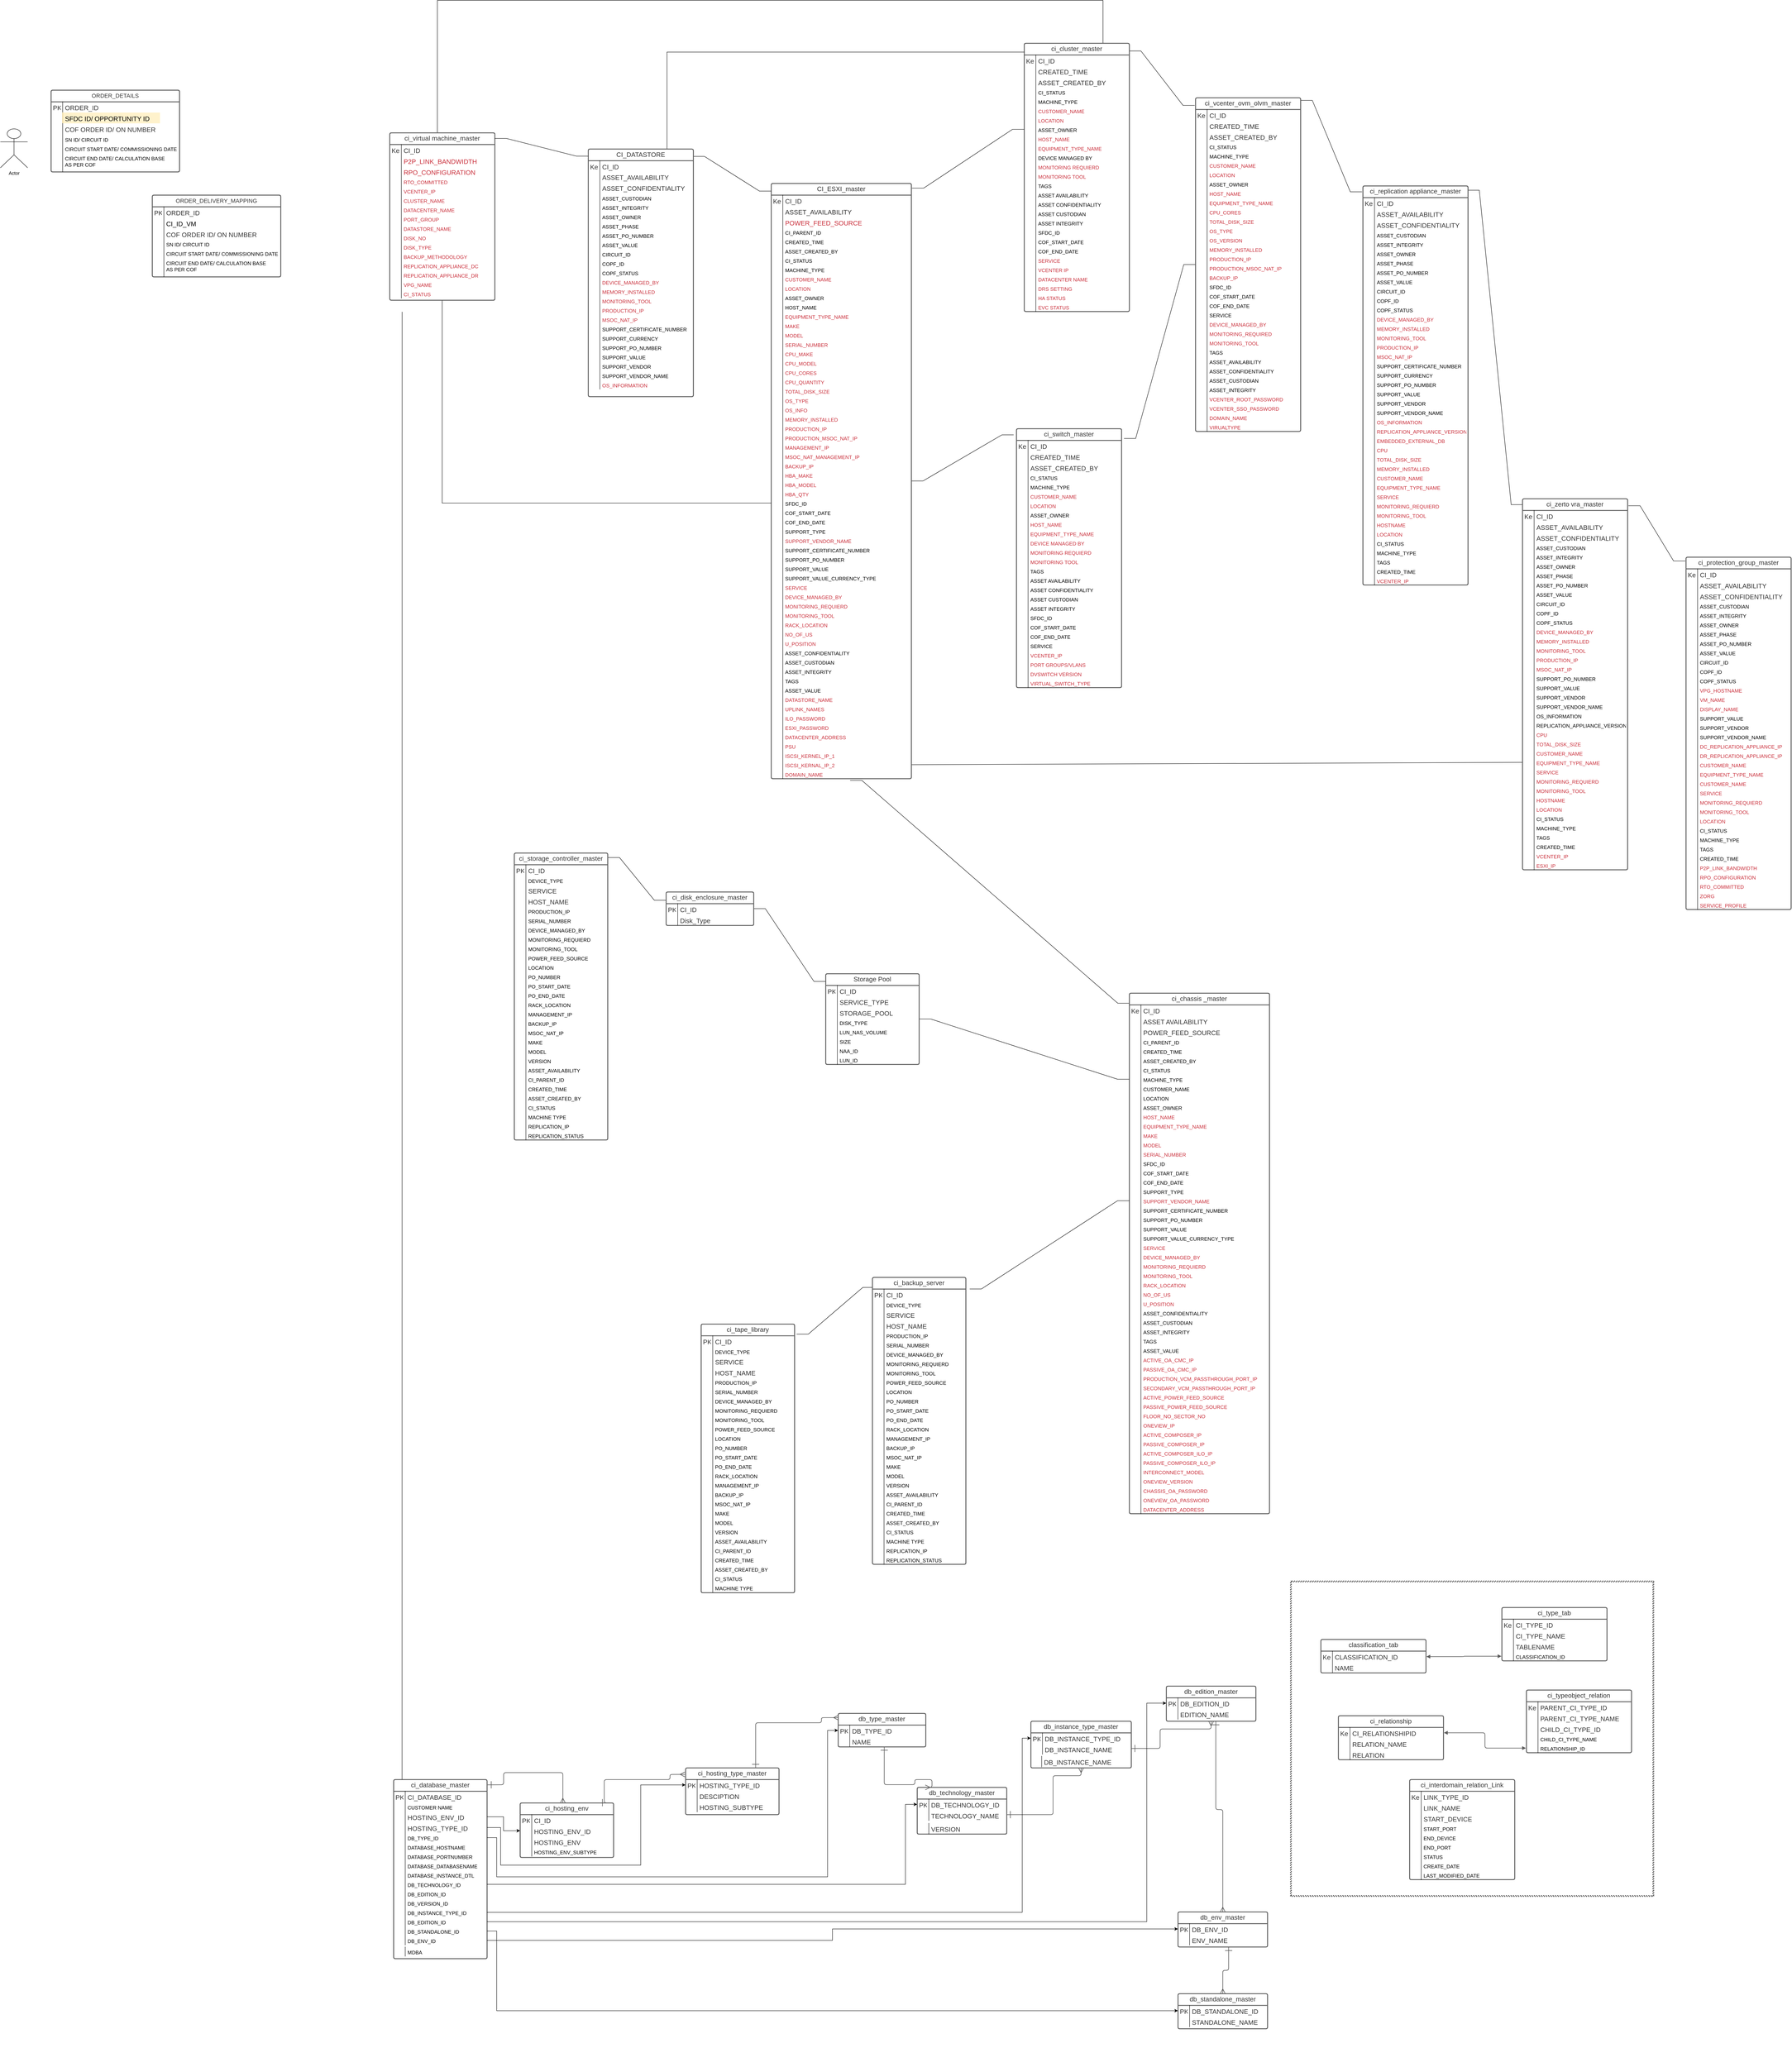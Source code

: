 <mxfile version="15.9.1" type="github" pages="2">
  <diagram name="Copy of ERD_new" id="q0jdz9HmZNZGuihG_AF0">
    <mxGraphModel dx="6999" dy="1816" grid="1" gridSize="10" guides="1" tooltips="1" connect="1" arrows="1" fold="1" page="1" pageScale="1" pageWidth="827" pageHeight="1169" math="0" shadow="0">
      <root>
        <mxCell id="P57kVZCXkfS0ebNzz2VA-0" />
        <mxCell id="P57kVZCXkfS0ebNzz2VA-1" parent="P57kVZCXkfS0ebNzz2VA-0" />
        <mxCell id="gukHNy95KY3BGcn18gTY-11" style="edgeStyle=entityRelationEdgeStyle;rounded=0;orthogonalLoop=1;jettySize=auto;html=1;entryX=-0.008;entryY=0.015;entryDx=0;entryDy=0;entryPerimeter=0;startArrow=none;startFill=0;endArrow=none;endFill=0;exitX=1.001;exitY=0.008;exitDx=0;exitDy=0;exitPerimeter=0;" parent="P57kVZCXkfS0ebNzz2VA-1" source="P57kVZCXkfS0ebNzz2VA-2" target="P57kVZCXkfS0ebNzz2VA-288" edge="1">
          <mxGeometry relative="1" as="geometry" />
        </mxCell>
        <mxCell id="gukHNy95KY3BGcn18gTY-109" style="edgeStyle=entityRelationEdgeStyle;rounded=0;orthogonalLoop=1;jettySize=auto;html=1;entryX=1.024;entryY=0.038;entryDx=0;entryDy=0;entryPerimeter=0;startArrow=none;startFill=0;endArrow=none;endFill=0;" parent="P57kVZCXkfS0ebNzz2VA-1" source="P57kVZCXkfS0ebNzz2VA-2" target="P57kVZCXkfS0ebNzz2VA-235" edge="1">
          <mxGeometry relative="1" as="geometry" />
        </mxCell>
        <mxCell id="P57kVZCXkfS0ebNzz2VA-2" value="ci_vcenter_ovm_olvm_master" style="html=1;overflow=block;blockSpacing=1;whiteSpace=wrap;swimlane;resizeParent=1;resizeParentMax=0;resizeLast=0;collapsible=0;marginBottom=0;fontStyle=0;swimlaneFillColor=#ffffff;startSize=30;whiteSpace=wrap;fontSize=16.7;fontColor=#333333;whiteSpace=wrap;spacing=0;strokeColor=#5e5e5e;strokeOpacity=100;rounded=1;absoluteArcSize=1;arcSize=9;strokeWidth=2.3;whiteSpace=wrap;whiteSpace=wrap;whiteSpace=wrap;whiteSpace=wrap;whiteSpace=wrap;whiteSpace=wrap;whiteSpace=wrap;whiteSpace=wrap;whiteSpace=wrap;whiteSpace=wrap;whiteSpace=wrap;whiteSpace=wrap;whiteSpace=wrap;whiteSpace=wrap;whiteSpace=wrap;whiteSpace=wrap;whiteSpace=wrap;whiteSpace=wrap;whiteSpace=wrap;whiteSpace=wrap;whiteSpace=wrap;whiteSpace=wrap;whiteSpace=wrap;whiteSpace=wrap;whiteSpace=wrap;whiteSpace=wrap;whiteSpace=wrap;whiteSpace=wrap;whiteSpace=wrap;whiteSpace=wrap;whiteSpace=wrap;whiteSpace=wrap;whiteSpace=wrap;whiteSpace=wrap;" parent="P57kVZCXkfS0ebNzz2VA-1" vertex="1">
          <mxGeometry x="-2550" y="110.0" width="270" height="857" as="geometry" />
        </mxCell>
        <mxCell id="P57kVZCXkfS0ebNzz2VA-3" value="Key" style="strokeColor=none;part=1;resizeHeight=0;align=center;verticalAlign=top;spacingLeft=4;spacingRight=4;overflow=hidden;rotatable=0;points=[[0,0.5],[1,0.5]];portConstraint=eastwest;html=1;whiteSpace=wrap;swimlaneFillColor=#ffffff;whiteSpace=wrap;fontSize=16.7;fontColor=#333333;fillColor=none;strokeOpacity=100;" parent="P57kVZCXkfS0ebNzz2VA-2" vertex="1">
          <mxGeometry y="30" width="30" height="27.75" as="geometry" />
        </mxCell>
        <mxCell id="P57kVZCXkfS0ebNzz2VA-4" value="CI_ID" style="shape=partialRectangle;top=0;right=0;bottom=0;part=1;resizeHeight=0;align=left;verticalAlign=top;spacingLeft=4;spacingRight=4;overflow=hidden;rotatable=0;points=[[0,0.5],[1,0.5]];portConstraint=eastwest;html=1;whiteSpace=wrap;swimlaneFillColor=#ffffff;whiteSpace=wrap;fontSize=16.7;fontColor=#333333;fillColor=none;strokeOpacity=100;" parent="P57kVZCXkfS0ebNzz2VA-2" vertex="1">
          <mxGeometry x="30" y="30" width="240" height="27.75" as="geometry" />
        </mxCell>
        <mxCell id="P57kVZCXkfS0ebNzz2VA-5" value="" style="strokeColor=none;part=1;resizeHeight=0;align=center;verticalAlign=top;spacingLeft=4;spacingRight=4;overflow=hidden;rotatable=0;points=[[0,0.5],[1,0.5]];portConstraint=eastwest;html=1;whiteSpace=wrap;swimlaneFillColor=#ffffff;whiteSpace=wrap;fontSize=13;fillColor=none;strokeOpacity=100;" parent="P57kVZCXkfS0ebNzz2VA-2" vertex="1">
          <mxGeometry y="57.75" width="30" height="27.75" as="geometry" />
        </mxCell>
        <mxCell id="P57kVZCXkfS0ebNzz2VA-6" value="CREATED_TIME" style="shape=partialRectangle;top=0;right=0;bottom=0;part=1;resizeHeight=0;align=left;verticalAlign=top;spacingLeft=4;spacingRight=4;overflow=hidden;rotatable=0;points=[[0,0.5],[1,0.5]];portConstraint=eastwest;html=1;whiteSpace=wrap;swimlaneFillColor=#ffffff;whiteSpace=wrap;fontSize=16.7;fontColor=#333333;fillColor=none;strokeOpacity=100;" parent="P57kVZCXkfS0ebNzz2VA-2" vertex="1">
          <mxGeometry x="30" y="57.75" width="240" height="27.75" as="geometry" />
        </mxCell>
        <mxCell id="P57kVZCXkfS0ebNzz2VA-7" value="" style="strokeColor=none;part=1;resizeHeight=0;align=center;verticalAlign=top;spacingLeft=4;spacingRight=4;overflow=hidden;rotatable=0;points=[[0,0.5],[1,0.5]];portConstraint=eastwest;html=1;whiteSpace=wrap;swimlaneFillColor=#ffffff;whiteSpace=wrap;fontSize=13;fillColor=none;strokeOpacity=100;" parent="P57kVZCXkfS0ebNzz2VA-2" vertex="1">
          <mxGeometry y="85.5" width="30" height="27.75" as="geometry" />
        </mxCell>
        <mxCell id="P57kVZCXkfS0ebNzz2VA-8" value="ASSET_CREATED_BY" style="shape=partialRectangle;top=0;right=0;bottom=0;part=1;resizeHeight=0;align=left;verticalAlign=top;spacingLeft=4;spacingRight=4;overflow=hidden;rotatable=0;points=[[0,0.5],[1,0.5]];portConstraint=eastwest;html=1;whiteSpace=wrap;swimlaneFillColor=#ffffff;whiteSpace=wrap;fontSize=16.7;fontColor=#333333;fillColor=none;strokeOpacity=100;" parent="P57kVZCXkfS0ebNzz2VA-2" vertex="1">
          <mxGeometry x="30" y="85.5" width="240" height="27.75" as="geometry" />
        </mxCell>
        <mxCell id="P57kVZCXkfS0ebNzz2VA-9" value="" style="strokeColor=none;part=1;resizeHeight=0;align=center;verticalAlign=top;spacingLeft=4;spacingRight=4;overflow=hidden;rotatable=0;points=[[0,0.5],[1,0.5]];portConstraint=eastwest;html=1;whiteSpace=wrap;swimlaneFillColor=#ffffff;whiteSpace=wrap;fontSize=13;fillColor=none;strokeOpacity=100;" parent="P57kVZCXkfS0ebNzz2VA-2" vertex="1">
          <mxGeometry y="113.25" width="30" height="24" as="geometry" />
        </mxCell>
        <mxCell id="P57kVZCXkfS0ebNzz2VA-10" value="CI_STATUS" style="shape=partialRectangle;top=0;right=0;bottom=0;part=1;resizeHeight=0;align=left;verticalAlign=top;spacingLeft=4;spacingRight=4;overflow=hidden;rotatable=0;points=[[0,0.5],[1,0.5]];portConstraint=eastwest;html=1;whiteSpace=wrap;swimlaneFillColor=#ffffff;whiteSpace=wrap;fontSize=13;fillColor=none;strokeOpacity=100;" parent="P57kVZCXkfS0ebNzz2VA-2" vertex="1">
          <mxGeometry x="30" y="113.25" width="240" height="24" as="geometry" />
        </mxCell>
        <mxCell id="P57kVZCXkfS0ebNzz2VA-11" value="" style="strokeColor=none;part=1;resizeHeight=0;align=center;verticalAlign=top;spacingLeft=4;spacingRight=4;overflow=hidden;rotatable=0;points=[[0,0.5],[1,0.5]];portConstraint=eastwest;html=1;whiteSpace=wrap;swimlaneFillColor=#ffffff;whiteSpace=wrap;fontSize=13;fillColor=none;strokeOpacity=100;" parent="P57kVZCXkfS0ebNzz2VA-2" vertex="1">
          <mxGeometry y="137.25" width="30" height="24" as="geometry" />
        </mxCell>
        <mxCell id="P57kVZCXkfS0ebNzz2VA-12" value="MACHINE_TYPE" style="shape=partialRectangle;top=0;right=0;bottom=0;part=1;resizeHeight=0;align=left;verticalAlign=top;spacingLeft=4;spacingRight=4;overflow=hidden;rotatable=0;points=[[0,0.5],[1,0.5]];portConstraint=eastwest;html=1;whiteSpace=wrap;swimlaneFillColor=#ffffff;whiteSpace=wrap;fontSize=13;fillColor=none;strokeOpacity=100;" parent="P57kVZCXkfS0ebNzz2VA-2" vertex="1">
          <mxGeometry x="30" y="137.25" width="240" height="24" as="geometry" />
        </mxCell>
        <mxCell id="P57kVZCXkfS0ebNzz2VA-13" value="" style="strokeColor=none;part=1;resizeHeight=0;align=center;verticalAlign=top;spacingLeft=4;spacingRight=4;overflow=hidden;rotatable=0;points=[[0,0.5],[1,0.5]];portConstraint=eastwest;html=1;whiteSpace=wrap;swimlaneFillColor=#ffffff;whiteSpace=wrap;fontSize=13;fillColor=none;strokeOpacity=100;" parent="P57kVZCXkfS0ebNzz2VA-2" vertex="1">
          <mxGeometry y="161.25" width="30" height="24" as="geometry" />
        </mxCell>
        <mxCell id="P57kVZCXkfS0ebNzz2VA-14" value="CUSTOMER_NAME" style="shape=partialRectangle;top=0;right=0;bottom=0;part=1;resizeHeight=0;align=left;verticalAlign=top;spacingLeft=4;spacingRight=4;overflow=hidden;rotatable=0;points=[[0,0.5],[1,0.5]];portConstraint=eastwest;html=1;whiteSpace=wrap;swimlaneFillColor=#ffffff;whiteSpace=wrap;fontSize=13;fontColor=#c92d39;fillColor=none;strokeOpacity=100;" parent="P57kVZCXkfS0ebNzz2VA-2" vertex="1">
          <mxGeometry x="30" y="161.25" width="240" height="24" as="geometry" />
        </mxCell>
        <mxCell id="P57kVZCXkfS0ebNzz2VA-15" value="" style="strokeColor=none;part=1;resizeHeight=0;align=center;verticalAlign=top;spacingLeft=4;spacingRight=4;overflow=hidden;rotatable=0;points=[[0,0.5],[1,0.5]];portConstraint=eastwest;html=1;whiteSpace=wrap;swimlaneFillColor=#ffffff;whiteSpace=wrap;fontSize=13;fillColor=none;strokeOpacity=100;" parent="P57kVZCXkfS0ebNzz2VA-2" vertex="1">
          <mxGeometry y="185.25" width="30" height="24" as="geometry" />
        </mxCell>
        <mxCell id="P57kVZCXkfS0ebNzz2VA-16" value="LOCATION" style="shape=partialRectangle;top=0;right=0;bottom=0;part=1;resizeHeight=0;align=left;verticalAlign=top;spacingLeft=4;spacingRight=4;overflow=hidden;rotatable=0;points=[[0,0.5],[1,0.5]];portConstraint=eastwest;html=1;whiteSpace=wrap;swimlaneFillColor=#ffffff;whiteSpace=wrap;fontSize=13;fontColor=#c92d39;fillColor=none;strokeOpacity=100;" parent="P57kVZCXkfS0ebNzz2VA-2" vertex="1">
          <mxGeometry x="30" y="185.25" width="240" height="24" as="geometry" />
        </mxCell>
        <mxCell id="P57kVZCXkfS0ebNzz2VA-17" value="" style="strokeColor=none;part=1;resizeHeight=0;align=center;verticalAlign=top;spacingLeft=4;spacingRight=4;overflow=hidden;rotatable=0;points=[[0,0.5],[1,0.5]];portConstraint=eastwest;html=1;whiteSpace=wrap;swimlaneFillColor=#ffffff;whiteSpace=wrap;fontSize=13;fillColor=none;strokeOpacity=100;" parent="P57kVZCXkfS0ebNzz2VA-2" vertex="1">
          <mxGeometry y="209.25" width="30" height="24" as="geometry" />
        </mxCell>
        <mxCell id="P57kVZCXkfS0ebNzz2VA-18" value="ASSET_OWNER" style="shape=partialRectangle;top=0;right=0;bottom=0;part=1;resizeHeight=0;align=left;verticalAlign=top;spacingLeft=4;spacingRight=4;overflow=hidden;rotatable=0;points=[[0,0.5],[1,0.5]];portConstraint=eastwest;html=1;whiteSpace=wrap;swimlaneFillColor=#ffffff;whiteSpace=wrap;fontSize=13;fillColor=none;strokeOpacity=100;" parent="P57kVZCXkfS0ebNzz2VA-2" vertex="1">
          <mxGeometry x="30" y="209.25" width="240" height="24" as="geometry" />
        </mxCell>
        <mxCell id="P57kVZCXkfS0ebNzz2VA-19" value="" style="strokeColor=none;part=1;resizeHeight=0;align=center;verticalAlign=top;spacingLeft=4;spacingRight=4;overflow=hidden;rotatable=0;points=[[0,0.5],[1,0.5]];portConstraint=eastwest;html=1;whiteSpace=wrap;swimlaneFillColor=#ffffff;whiteSpace=wrap;fontSize=13;fillColor=none;strokeOpacity=100;" parent="P57kVZCXkfS0ebNzz2VA-2" vertex="1">
          <mxGeometry y="233.25" width="30" height="24" as="geometry" />
        </mxCell>
        <mxCell id="P57kVZCXkfS0ebNzz2VA-20" value="HOST_NAME" style="shape=partialRectangle;top=0;right=0;bottom=0;part=1;resizeHeight=0;align=left;verticalAlign=top;spacingLeft=4;spacingRight=4;overflow=hidden;rotatable=0;points=[[0,0.5],[1,0.5]];portConstraint=eastwest;html=1;whiteSpace=wrap;swimlaneFillColor=#ffffff;whiteSpace=wrap;fontSize=13;fontColor=#c92d39;fillColor=none;strokeOpacity=100;" parent="P57kVZCXkfS0ebNzz2VA-2" vertex="1">
          <mxGeometry x="30" y="233.25" width="240" height="24" as="geometry" />
        </mxCell>
        <mxCell id="P57kVZCXkfS0ebNzz2VA-21" value="" style="strokeColor=none;part=1;resizeHeight=0;align=center;verticalAlign=top;spacingLeft=4;spacingRight=4;overflow=hidden;rotatable=0;points=[[0,0.5],[1,0.5]];portConstraint=eastwest;html=1;whiteSpace=wrap;swimlaneFillColor=#ffffff;whiteSpace=wrap;fontSize=13;fillColor=none;strokeOpacity=100;" parent="P57kVZCXkfS0ebNzz2VA-2" vertex="1">
          <mxGeometry y="257.25" width="30" height="24" as="geometry" />
        </mxCell>
        <mxCell id="P57kVZCXkfS0ebNzz2VA-22" value="EQUIPMENT_TYPE_NAME" style="shape=partialRectangle;top=0;right=0;bottom=0;part=1;resizeHeight=0;align=left;verticalAlign=top;spacingLeft=4;spacingRight=4;overflow=hidden;rotatable=0;points=[[0,0.5],[1,0.5]];portConstraint=eastwest;html=1;whiteSpace=wrap;swimlaneFillColor=#ffffff;whiteSpace=wrap;fontSize=13;fontColor=#c92d39;fillColor=none;strokeOpacity=100;" parent="P57kVZCXkfS0ebNzz2VA-2" vertex="1">
          <mxGeometry x="30" y="257.25" width="240" height="24" as="geometry" />
        </mxCell>
        <mxCell id="P57kVZCXkfS0ebNzz2VA-23" value="" style="strokeColor=none;part=1;resizeHeight=0;align=center;verticalAlign=top;spacingLeft=4;spacingRight=4;overflow=hidden;rotatable=0;points=[[0,0.5],[1,0.5]];portConstraint=eastwest;html=1;whiteSpace=wrap;swimlaneFillColor=#ffffff;whiteSpace=wrap;fontSize=13;fillColor=none;strokeOpacity=100;" parent="P57kVZCXkfS0ebNzz2VA-2" vertex="1">
          <mxGeometry y="281.25" width="30" height="24" as="geometry" />
        </mxCell>
        <mxCell id="P57kVZCXkfS0ebNzz2VA-24" value="CPU_CORES" style="shape=partialRectangle;top=0;right=0;bottom=0;part=1;resizeHeight=0;align=left;verticalAlign=top;spacingLeft=4;spacingRight=4;overflow=hidden;rotatable=0;points=[[0,0.5],[1,0.5]];portConstraint=eastwest;html=1;whiteSpace=wrap;swimlaneFillColor=#ffffff;whiteSpace=wrap;fontSize=13;fontColor=#c92d39;fillColor=none;strokeOpacity=100;" parent="P57kVZCXkfS0ebNzz2VA-2" vertex="1">
          <mxGeometry x="30" y="281.25" width="240" height="24" as="geometry" />
        </mxCell>
        <mxCell id="P57kVZCXkfS0ebNzz2VA-25" value="" style="strokeColor=none;part=1;resizeHeight=0;align=center;verticalAlign=top;spacingLeft=4;spacingRight=4;overflow=hidden;rotatable=0;points=[[0,0.5],[1,0.5]];portConstraint=eastwest;html=1;whiteSpace=wrap;swimlaneFillColor=#ffffff;whiteSpace=wrap;fontSize=13;fillColor=none;strokeOpacity=100;" parent="P57kVZCXkfS0ebNzz2VA-2" vertex="1">
          <mxGeometry y="305.25" width="30" height="24" as="geometry" />
        </mxCell>
        <mxCell id="P57kVZCXkfS0ebNzz2VA-26" value="TOTAL_DISK_SIZE" style="shape=partialRectangle;top=0;right=0;bottom=0;part=1;resizeHeight=0;align=left;verticalAlign=top;spacingLeft=4;spacingRight=4;overflow=hidden;rotatable=0;points=[[0,0.5],[1,0.5]];portConstraint=eastwest;html=1;whiteSpace=wrap;swimlaneFillColor=#ffffff;whiteSpace=wrap;fontSize=13;fontColor=#c92d39;fillColor=none;strokeOpacity=100;" parent="P57kVZCXkfS0ebNzz2VA-2" vertex="1">
          <mxGeometry x="30" y="305.25" width="240" height="24" as="geometry" />
        </mxCell>
        <mxCell id="P57kVZCXkfS0ebNzz2VA-27" value="" style="strokeColor=none;part=1;resizeHeight=0;align=center;verticalAlign=top;spacingLeft=4;spacingRight=4;overflow=hidden;rotatable=0;points=[[0,0.5],[1,0.5]];portConstraint=eastwest;html=1;whiteSpace=wrap;swimlaneFillColor=#ffffff;whiteSpace=wrap;fontSize=13;fillColor=none;strokeOpacity=100;" parent="P57kVZCXkfS0ebNzz2VA-2" vertex="1">
          <mxGeometry y="329.25" width="30" height="24" as="geometry" />
        </mxCell>
        <mxCell id="P57kVZCXkfS0ebNzz2VA-28" value="OS_TYPE" style="shape=partialRectangle;top=0;right=0;bottom=0;part=1;resizeHeight=0;align=left;verticalAlign=top;spacingLeft=4;spacingRight=4;overflow=hidden;rotatable=0;points=[[0,0.5],[1,0.5]];portConstraint=eastwest;html=1;whiteSpace=wrap;swimlaneFillColor=#ffffff;whiteSpace=wrap;fontSize=13;fontColor=#c92d39;fillColor=none;strokeOpacity=100;" parent="P57kVZCXkfS0ebNzz2VA-2" vertex="1">
          <mxGeometry x="30" y="329.25" width="240" height="24" as="geometry" />
        </mxCell>
        <mxCell id="P57kVZCXkfS0ebNzz2VA-29" value="" style="strokeColor=none;part=1;resizeHeight=0;align=center;verticalAlign=top;spacingLeft=4;spacingRight=4;overflow=hidden;rotatable=0;points=[[0,0.5],[1,0.5]];portConstraint=eastwest;html=1;whiteSpace=wrap;swimlaneFillColor=#ffffff;whiteSpace=wrap;fontSize=13;fillColor=none;strokeOpacity=100;" parent="P57kVZCXkfS0ebNzz2VA-2" vertex="1">
          <mxGeometry y="353.25" width="30" height="24" as="geometry" />
        </mxCell>
        <mxCell id="P57kVZCXkfS0ebNzz2VA-30" value="OS_VERSION" style="shape=partialRectangle;top=0;right=0;bottom=0;part=1;resizeHeight=0;align=left;verticalAlign=top;spacingLeft=4;spacingRight=4;overflow=hidden;rotatable=0;points=[[0,0.5],[1,0.5]];portConstraint=eastwest;html=1;whiteSpace=wrap;swimlaneFillColor=#ffffff;whiteSpace=wrap;fontSize=13;fontColor=#c92d39;fillColor=none;strokeOpacity=100;" parent="P57kVZCXkfS0ebNzz2VA-2" vertex="1">
          <mxGeometry x="30" y="353.25" width="240" height="24" as="geometry" />
        </mxCell>
        <mxCell id="P57kVZCXkfS0ebNzz2VA-31" value="" style="strokeColor=none;part=1;resizeHeight=0;align=center;verticalAlign=top;spacingLeft=4;spacingRight=4;overflow=hidden;rotatable=0;points=[[0,0.5],[1,0.5]];portConstraint=eastwest;html=1;whiteSpace=wrap;swimlaneFillColor=#ffffff;whiteSpace=wrap;fontSize=13;fillColor=none;strokeOpacity=100;" parent="P57kVZCXkfS0ebNzz2VA-2" vertex="1">
          <mxGeometry y="377.25" width="30" height="24" as="geometry" />
        </mxCell>
        <mxCell id="P57kVZCXkfS0ebNzz2VA-32" value="MEMORY_INSTALLED" style="shape=partialRectangle;top=0;right=0;bottom=0;part=1;resizeHeight=0;align=left;verticalAlign=top;spacingLeft=4;spacingRight=4;overflow=hidden;rotatable=0;points=[[0,0.5],[1,0.5]];portConstraint=eastwest;html=1;whiteSpace=wrap;swimlaneFillColor=#ffffff;whiteSpace=wrap;fontSize=13;fontColor=#c92d39;fillColor=none;strokeOpacity=100;" parent="P57kVZCXkfS0ebNzz2VA-2" vertex="1">
          <mxGeometry x="30" y="377.25" width="240" height="24" as="geometry" />
        </mxCell>
        <mxCell id="P57kVZCXkfS0ebNzz2VA-33" value="" style="strokeColor=none;part=1;resizeHeight=0;align=center;verticalAlign=top;spacingLeft=4;spacingRight=4;overflow=hidden;rotatable=0;points=[[0,0.5],[1,0.5]];portConstraint=eastwest;html=1;whiteSpace=wrap;swimlaneFillColor=#ffffff;whiteSpace=wrap;fontSize=13;fillColor=none;strokeOpacity=100;" parent="P57kVZCXkfS0ebNzz2VA-2" vertex="1">
          <mxGeometry y="401.25" width="30" height="24" as="geometry" />
        </mxCell>
        <mxCell id="P57kVZCXkfS0ebNzz2VA-34" value="PRODUCTION_IP" style="shape=partialRectangle;top=0;right=0;bottom=0;part=1;resizeHeight=0;align=left;verticalAlign=top;spacingLeft=4;spacingRight=4;overflow=hidden;rotatable=0;points=[[0,0.5],[1,0.5]];portConstraint=eastwest;html=1;whiteSpace=wrap;swimlaneFillColor=#ffffff;whiteSpace=wrap;fontSize=13;fontColor=#c92d39;fillColor=none;strokeOpacity=100;" parent="P57kVZCXkfS0ebNzz2VA-2" vertex="1">
          <mxGeometry x="30" y="401.25" width="240" height="24" as="geometry" />
        </mxCell>
        <mxCell id="P57kVZCXkfS0ebNzz2VA-35" value="" style="strokeColor=none;part=1;resizeHeight=0;align=center;verticalAlign=top;spacingLeft=4;spacingRight=4;overflow=hidden;rotatable=0;points=[[0,0.5],[1,0.5]];portConstraint=eastwest;html=1;whiteSpace=wrap;swimlaneFillColor=#ffffff;whiteSpace=wrap;fontSize=13;fillColor=none;strokeOpacity=100;" parent="P57kVZCXkfS0ebNzz2VA-2" vertex="1">
          <mxGeometry y="425.25" width="30" height="24" as="geometry" />
        </mxCell>
        <mxCell id="P57kVZCXkfS0ebNzz2VA-36" value="PRODUCTION_MSOC_NAT_IP" style="shape=partialRectangle;top=0;right=0;bottom=0;part=1;resizeHeight=0;align=left;verticalAlign=top;spacingLeft=4;spacingRight=4;overflow=hidden;rotatable=0;points=[[0,0.5],[1,0.5]];portConstraint=eastwest;html=1;whiteSpace=wrap;swimlaneFillColor=#ffffff;whiteSpace=wrap;fontSize=13;fontColor=#c92d39;fillColor=none;strokeOpacity=100;" parent="P57kVZCXkfS0ebNzz2VA-2" vertex="1">
          <mxGeometry x="30" y="425.25" width="240" height="24" as="geometry" />
        </mxCell>
        <mxCell id="P57kVZCXkfS0ebNzz2VA-37" value="" style="strokeColor=none;part=1;resizeHeight=0;align=center;verticalAlign=top;spacingLeft=4;spacingRight=4;overflow=hidden;rotatable=0;points=[[0,0.5],[1,0.5]];portConstraint=eastwest;html=1;whiteSpace=wrap;swimlaneFillColor=#ffffff;whiteSpace=wrap;fontSize=13;fillColor=none;strokeOpacity=100;" parent="P57kVZCXkfS0ebNzz2VA-2" vertex="1">
          <mxGeometry y="449.25" width="30" height="24" as="geometry" />
        </mxCell>
        <mxCell id="P57kVZCXkfS0ebNzz2VA-38" value="BACKUP_IP" style="shape=partialRectangle;top=0;right=0;bottom=0;part=1;resizeHeight=0;align=left;verticalAlign=top;spacingLeft=4;spacingRight=4;overflow=hidden;rotatable=0;points=[[0,0.5],[1,0.5]];portConstraint=eastwest;html=1;whiteSpace=wrap;swimlaneFillColor=#ffffff;whiteSpace=wrap;fontSize=13;fontColor=#c92d39;fillColor=none;strokeOpacity=100;" parent="P57kVZCXkfS0ebNzz2VA-2" vertex="1">
          <mxGeometry x="30" y="449.25" width="240" height="24" as="geometry" />
        </mxCell>
        <mxCell id="P57kVZCXkfS0ebNzz2VA-39" value="" style="strokeColor=none;part=1;resizeHeight=0;align=center;verticalAlign=top;spacingLeft=4;spacingRight=4;overflow=hidden;rotatable=0;points=[[0,0.5],[1,0.5]];portConstraint=eastwest;html=1;whiteSpace=wrap;swimlaneFillColor=#ffffff;whiteSpace=wrap;fontSize=13;fillColor=none;strokeOpacity=100;" parent="P57kVZCXkfS0ebNzz2VA-2" vertex="1">
          <mxGeometry y="473.25" width="30" height="24" as="geometry" />
        </mxCell>
        <mxCell id="P57kVZCXkfS0ebNzz2VA-40" value="SFDC_ID" style="shape=partialRectangle;top=0;right=0;bottom=0;part=1;resizeHeight=0;align=left;verticalAlign=top;spacingLeft=4;spacingRight=4;overflow=hidden;rotatable=0;points=[[0,0.5],[1,0.5]];portConstraint=eastwest;html=1;whiteSpace=wrap;swimlaneFillColor=#ffffff;whiteSpace=wrap;fontSize=13;fillColor=none;strokeOpacity=100;" parent="P57kVZCXkfS0ebNzz2VA-2" vertex="1">
          <mxGeometry x="30" y="473.25" width="240" height="24" as="geometry" />
        </mxCell>
        <mxCell id="P57kVZCXkfS0ebNzz2VA-41" value="" style="strokeColor=none;part=1;resizeHeight=0;align=center;verticalAlign=top;spacingLeft=4;spacingRight=4;overflow=hidden;rotatable=0;points=[[0,0.5],[1,0.5]];portConstraint=eastwest;html=1;whiteSpace=wrap;swimlaneFillColor=#ffffff;whiteSpace=wrap;fontSize=13;fillColor=none;strokeOpacity=100;" parent="P57kVZCXkfS0ebNzz2VA-2" vertex="1">
          <mxGeometry y="497.25" width="30" height="24" as="geometry" />
        </mxCell>
        <mxCell id="P57kVZCXkfS0ebNzz2VA-42" value="COF_START_DATE" style="shape=partialRectangle;top=0;right=0;bottom=0;part=1;resizeHeight=0;align=left;verticalAlign=top;spacingLeft=4;spacingRight=4;overflow=hidden;rotatable=0;points=[[0,0.5],[1,0.5]];portConstraint=eastwest;html=1;whiteSpace=wrap;swimlaneFillColor=#ffffff;whiteSpace=wrap;fontSize=13;fillColor=none;strokeOpacity=100;" parent="P57kVZCXkfS0ebNzz2VA-2" vertex="1">
          <mxGeometry x="30" y="497.25" width="240" height="24" as="geometry" />
        </mxCell>
        <mxCell id="P57kVZCXkfS0ebNzz2VA-43" value="" style="strokeColor=none;part=1;resizeHeight=0;align=center;verticalAlign=top;spacingLeft=4;spacingRight=4;overflow=hidden;rotatable=0;points=[[0,0.5],[1,0.5]];portConstraint=eastwest;html=1;whiteSpace=wrap;swimlaneFillColor=#ffffff;whiteSpace=wrap;fontSize=13;fillColor=none;strokeOpacity=100;" parent="P57kVZCXkfS0ebNzz2VA-2" vertex="1">
          <mxGeometry y="521.25" width="30" height="24" as="geometry" />
        </mxCell>
        <mxCell id="P57kVZCXkfS0ebNzz2VA-44" value="COF_END_DATE" style="shape=partialRectangle;top=0;right=0;bottom=0;part=1;resizeHeight=0;align=left;verticalAlign=top;spacingLeft=4;spacingRight=4;overflow=hidden;rotatable=0;points=[[0,0.5],[1,0.5]];portConstraint=eastwest;html=1;whiteSpace=wrap;swimlaneFillColor=#ffffff;whiteSpace=wrap;fontSize=13;fillColor=none;strokeOpacity=100;" parent="P57kVZCXkfS0ebNzz2VA-2" vertex="1">
          <mxGeometry x="30" y="521.25" width="240" height="24" as="geometry" />
        </mxCell>
        <mxCell id="P57kVZCXkfS0ebNzz2VA-45" value="" style="strokeColor=none;part=1;resizeHeight=0;align=center;verticalAlign=top;spacingLeft=4;spacingRight=4;overflow=hidden;rotatable=0;points=[[0,0.5],[1,0.5]];portConstraint=eastwest;html=1;whiteSpace=wrap;swimlaneFillColor=#ffffff;whiteSpace=wrap;fontSize=13;fillColor=none;strokeOpacity=100;" parent="P57kVZCXkfS0ebNzz2VA-2" vertex="1">
          <mxGeometry y="545.25" width="30" height="24" as="geometry" />
        </mxCell>
        <mxCell id="P57kVZCXkfS0ebNzz2VA-46" value="SERVICE" style="shape=partialRectangle;top=0;right=0;bottom=0;part=1;resizeHeight=0;align=left;verticalAlign=top;spacingLeft=4;spacingRight=4;overflow=hidden;rotatable=0;points=[[0,0.5],[1,0.5]];portConstraint=eastwest;html=1;whiteSpace=wrap;swimlaneFillColor=#ffffff;whiteSpace=wrap;fontSize=13;fillColor=none;strokeOpacity=100;" parent="P57kVZCXkfS0ebNzz2VA-2" vertex="1">
          <mxGeometry x="30" y="545.25" width="240" height="24" as="geometry" />
        </mxCell>
        <mxCell id="P57kVZCXkfS0ebNzz2VA-47" value="" style="strokeColor=none;part=1;resizeHeight=0;align=center;verticalAlign=top;spacingLeft=4;spacingRight=4;overflow=hidden;rotatable=0;points=[[0,0.5],[1,0.5]];portConstraint=eastwest;html=1;whiteSpace=wrap;swimlaneFillColor=#ffffff;whiteSpace=wrap;fontSize=13;fillColor=none;strokeOpacity=100;" parent="P57kVZCXkfS0ebNzz2VA-2" vertex="1">
          <mxGeometry y="569.25" width="30" height="24" as="geometry" />
        </mxCell>
        <mxCell id="P57kVZCXkfS0ebNzz2VA-48" value="DEVICE_MANAGED_BY" style="shape=partialRectangle;top=0;right=0;bottom=0;part=1;resizeHeight=0;align=left;verticalAlign=top;spacingLeft=4;spacingRight=4;overflow=hidden;rotatable=0;points=[[0,0.5],[1,0.5]];portConstraint=eastwest;html=1;whiteSpace=wrap;swimlaneFillColor=#ffffff;whiteSpace=wrap;fontSize=13;fontColor=#c92d39;fillColor=none;strokeOpacity=100;" parent="P57kVZCXkfS0ebNzz2VA-2" vertex="1">
          <mxGeometry x="30" y="569.25" width="240" height="24" as="geometry" />
        </mxCell>
        <mxCell id="P57kVZCXkfS0ebNzz2VA-49" value="" style="strokeColor=none;part=1;resizeHeight=0;align=center;verticalAlign=top;spacingLeft=4;spacingRight=4;overflow=hidden;rotatable=0;points=[[0,0.5],[1,0.5]];portConstraint=eastwest;html=1;whiteSpace=wrap;swimlaneFillColor=#ffffff;whiteSpace=wrap;fontSize=13;fillColor=none;strokeOpacity=100;" parent="P57kVZCXkfS0ebNzz2VA-2" vertex="1">
          <mxGeometry y="593.25" width="30" height="24" as="geometry" />
        </mxCell>
        <mxCell id="P57kVZCXkfS0ebNzz2VA-50" value="MONITORING_REQUIRED" style="shape=partialRectangle;top=0;right=0;bottom=0;part=1;resizeHeight=0;align=left;verticalAlign=top;spacingLeft=4;spacingRight=4;overflow=hidden;rotatable=0;points=[[0,0.5],[1,0.5]];portConstraint=eastwest;html=1;whiteSpace=wrap;swimlaneFillColor=#ffffff;whiteSpace=wrap;fontSize=13;fontColor=#c92d39;fillColor=none;strokeOpacity=100;" parent="P57kVZCXkfS0ebNzz2VA-2" vertex="1">
          <mxGeometry x="30" y="593.25" width="240" height="24" as="geometry" />
        </mxCell>
        <mxCell id="P57kVZCXkfS0ebNzz2VA-51" value="" style="strokeColor=none;part=1;resizeHeight=0;align=center;verticalAlign=top;spacingLeft=4;spacingRight=4;overflow=hidden;rotatable=0;points=[[0,0.5],[1,0.5]];portConstraint=eastwest;html=1;whiteSpace=wrap;swimlaneFillColor=#ffffff;whiteSpace=wrap;fontSize=13;fillColor=none;strokeOpacity=100;" parent="P57kVZCXkfS0ebNzz2VA-2" vertex="1">
          <mxGeometry y="617.25" width="30" height="24" as="geometry" />
        </mxCell>
        <mxCell id="P57kVZCXkfS0ebNzz2VA-52" value="MONITORING_TOOL" style="shape=partialRectangle;top=0;right=0;bottom=0;part=1;resizeHeight=0;align=left;verticalAlign=top;spacingLeft=4;spacingRight=4;overflow=hidden;rotatable=0;points=[[0,0.5],[1,0.5]];portConstraint=eastwest;html=1;whiteSpace=wrap;swimlaneFillColor=#ffffff;whiteSpace=wrap;fontSize=13;fontColor=#c92d39;fillColor=none;strokeOpacity=100;" parent="P57kVZCXkfS0ebNzz2VA-2" vertex="1">
          <mxGeometry x="30" y="617.25" width="240" height="24" as="geometry" />
        </mxCell>
        <mxCell id="P57kVZCXkfS0ebNzz2VA-53" value="" style="strokeColor=none;part=1;resizeHeight=0;align=center;verticalAlign=top;spacingLeft=4;spacingRight=4;overflow=hidden;rotatable=0;points=[[0,0.5],[1,0.5]];portConstraint=eastwest;html=1;whiteSpace=wrap;swimlaneFillColor=#ffffff;whiteSpace=wrap;fontSize=13;fillColor=none;strokeOpacity=100;" parent="P57kVZCXkfS0ebNzz2VA-2" vertex="1">
          <mxGeometry y="641.25" width="30" height="24" as="geometry" />
        </mxCell>
        <mxCell id="P57kVZCXkfS0ebNzz2VA-54" value="TAGS" style="shape=partialRectangle;top=0;right=0;bottom=0;part=1;resizeHeight=0;align=left;verticalAlign=top;spacingLeft=4;spacingRight=4;overflow=hidden;rotatable=0;points=[[0,0.5],[1,0.5]];portConstraint=eastwest;html=1;whiteSpace=wrap;swimlaneFillColor=#ffffff;whiteSpace=wrap;fontSize=13;fillColor=none;strokeOpacity=100;" parent="P57kVZCXkfS0ebNzz2VA-2" vertex="1">
          <mxGeometry x="30" y="641.25" width="240" height="24" as="geometry" />
        </mxCell>
        <mxCell id="P57kVZCXkfS0ebNzz2VA-55" value="" style="strokeColor=none;part=1;resizeHeight=0;align=center;verticalAlign=top;spacingLeft=4;spacingRight=4;overflow=hidden;rotatable=0;points=[[0,0.5],[1,0.5]];portConstraint=eastwest;html=1;whiteSpace=wrap;swimlaneFillColor=#ffffff;whiteSpace=wrap;fontSize=13;fillColor=none;strokeOpacity=100;" parent="P57kVZCXkfS0ebNzz2VA-2" vertex="1">
          <mxGeometry y="665.25" width="30" height="24" as="geometry" />
        </mxCell>
        <mxCell id="P57kVZCXkfS0ebNzz2VA-56" value="ASSET_AVAILABILITY" style="shape=partialRectangle;top=0;right=0;bottom=0;part=1;resizeHeight=0;align=left;verticalAlign=top;spacingLeft=4;spacingRight=4;overflow=hidden;rotatable=0;points=[[0,0.5],[1,0.5]];portConstraint=eastwest;html=1;whiteSpace=wrap;swimlaneFillColor=#ffffff;whiteSpace=wrap;fontSize=13;fillColor=none;strokeOpacity=100;" parent="P57kVZCXkfS0ebNzz2VA-2" vertex="1">
          <mxGeometry x="30" y="665.25" width="240" height="24" as="geometry" />
        </mxCell>
        <mxCell id="P57kVZCXkfS0ebNzz2VA-57" value="" style="strokeColor=none;part=1;resizeHeight=0;align=center;verticalAlign=top;spacingLeft=4;spacingRight=4;overflow=hidden;rotatable=0;points=[[0,0.5],[1,0.5]];portConstraint=eastwest;html=1;whiteSpace=wrap;swimlaneFillColor=#ffffff;whiteSpace=wrap;fontSize=13;fillColor=none;strokeOpacity=100;" parent="P57kVZCXkfS0ebNzz2VA-2" vertex="1">
          <mxGeometry y="689.25" width="30" height="24" as="geometry" />
        </mxCell>
        <mxCell id="P57kVZCXkfS0ebNzz2VA-58" value="ASSET_CONFIDENTIALITY" style="shape=partialRectangle;top=0;right=0;bottom=0;part=1;resizeHeight=0;align=left;verticalAlign=top;spacingLeft=4;spacingRight=4;overflow=hidden;rotatable=0;points=[[0,0.5],[1,0.5]];portConstraint=eastwest;html=1;whiteSpace=wrap;swimlaneFillColor=#ffffff;whiteSpace=wrap;fontSize=13;fillColor=none;strokeOpacity=100;" parent="P57kVZCXkfS0ebNzz2VA-2" vertex="1">
          <mxGeometry x="30" y="689.25" width="240" height="24" as="geometry" />
        </mxCell>
        <mxCell id="P57kVZCXkfS0ebNzz2VA-59" value="" style="strokeColor=none;part=1;resizeHeight=0;align=center;verticalAlign=top;spacingLeft=4;spacingRight=4;overflow=hidden;rotatable=0;points=[[0,0.5],[1,0.5]];portConstraint=eastwest;html=1;whiteSpace=wrap;swimlaneFillColor=#ffffff;whiteSpace=wrap;fontSize=13;fillColor=none;strokeOpacity=100;" parent="P57kVZCXkfS0ebNzz2VA-2" vertex="1">
          <mxGeometry y="713.25" width="30" height="24" as="geometry" />
        </mxCell>
        <mxCell id="P57kVZCXkfS0ebNzz2VA-60" value="ASSET_CUSTODIAN " style="shape=partialRectangle;top=0;right=0;bottom=0;part=1;resizeHeight=0;align=left;verticalAlign=top;spacingLeft=4;spacingRight=4;overflow=hidden;rotatable=0;points=[[0,0.5],[1,0.5]];portConstraint=eastwest;html=1;whiteSpace=wrap;swimlaneFillColor=#ffffff;whiteSpace=wrap;fontSize=13;fillColor=none;strokeOpacity=100;" parent="P57kVZCXkfS0ebNzz2VA-2" vertex="1">
          <mxGeometry x="30" y="713.25" width="240" height="24" as="geometry" />
        </mxCell>
        <mxCell id="P57kVZCXkfS0ebNzz2VA-61" value="" style="strokeColor=none;part=1;resizeHeight=0;align=center;verticalAlign=top;spacingLeft=4;spacingRight=4;overflow=hidden;rotatable=0;points=[[0,0.5],[1,0.5]];portConstraint=eastwest;html=1;whiteSpace=wrap;swimlaneFillColor=#ffffff;whiteSpace=wrap;fontSize=13;fillColor=none;strokeOpacity=100;" parent="P57kVZCXkfS0ebNzz2VA-2" vertex="1">
          <mxGeometry y="737.25" width="30" height="24" as="geometry" />
        </mxCell>
        <mxCell id="P57kVZCXkfS0ebNzz2VA-62" value="ASSET_INTEGRITY" style="shape=partialRectangle;top=0;right=0;bottom=0;part=1;resizeHeight=0;align=left;verticalAlign=top;spacingLeft=4;spacingRight=4;overflow=hidden;rotatable=0;points=[[0,0.5],[1,0.5]];portConstraint=eastwest;html=1;whiteSpace=wrap;swimlaneFillColor=#ffffff;whiteSpace=wrap;fontSize=13;fillColor=none;strokeOpacity=100;" parent="P57kVZCXkfS0ebNzz2VA-2" vertex="1">
          <mxGeometry x="30" y="737.25" width="240" height="24" as="geometry" />
        </mxCell>
        <mxCell id="P57kVZCXkfS0ebNzz2VA-63" value="" style="strokeColor=none;part=1;resizeHeight=0;align=center;verticalAlign=top;spacingLeft=4;spacingRight=4;overflow=hidden;rotatable=0;points=[[0,0.5],[1,0.5]];portConstraint=eastwest;html=1;whiteSpace=wrap;swimlaneFillColor=#ffffff;whiteSpace=wrap;fontSize=13;fillColor=none;strokeOpacity=100;" parent="P57kVZCXkfS0ebNzz2VA-2" vertex="1">
          <mxGeometry y="761.25" width="30" height="24" as="geometry" />
        </mxCell>
        <mxCell id="P57kVZCXkfS0ebNzz2VA-64" value="VCENTER_ROOT_PASSWORD" style="shape=partialRectangle;top=0;right=0;bottom=0;part=1;resizeHeight=0;align=left;verticalAlign=top;spacingLeft=4;spacingRight=4;overflow=hidden;rotatable=0;points=[[0,0.5],[1,0.5]];portConstraint=eastwest;html=1;whiteSpace=wrap;swimlaneFillColor=#ffffff;whiteSpace=wrap;fontSize=13;fontColor=#c92d39;fillColor=none;strokeOpacity=100;" parent="P57kVZCXkfS0ebNzz2VA-2" vertex="1">
          <mxGeometry x="30" y="761.25" width="240" height="24" as="geometry" />
        </mxCell>
        <mxCell id="P57kVZCXkfS0ebNzz2VA-65" value="" style="strokeColor=none;part=1;resizeHeight=0;align=center;verticalAlign=top;spacingLeft=4;spacingRight=4;overflow=hidden;rotatable=0;points=[[0,0.5],[1,0.5]];portConstraint=eastwest;html=1;whiteSpace=wrap;swimlaneFillColor=#ffffff;whiteSpace=wrap;fontSize=13;fillColor=none;strokeOpacity=100;" parent="P57kVZCXkfS0ebNzz2VA-2" vertex="1">
          <mxGeometry y="785.25" width="30" height="24" as="geometry" />
        </mxCell>
        <mxCell id="P57kVZCXkfS0ebNzz2VA-66" value="VCENTER_SSO_PASSWORD" style="shape=partialRectangle;top=0;right=0;bottom=0;part=1;resizeHeight=0;align=left;verticalAlign=top;spacingLeft=4;spacingRight=4;overflow=hidden;rotatable=0;points=[[0,0.5],[1,0.5]];portConstraint=eastwest;html=1;whiteSpace=wrap;swimlaneFillColor=#ffffff;whiteSpace=wrap;fontSize=13;fontColor=#c92d39;fillColor=none;strokeOpacity=100;" parent="P57kVZCXkfS0ebNzz2VA-2" vertex="1">
          <mxGeometry x="30" y="785.25" width="240" height="24" as="geometry" />
        </mxCell>
        <mxCell id="P57kVZCXkfS0ebNzz2VA-67" value="" style="strokeColor=none;part=1;resizeHeight=0;align=center;verticalAlign=top;spacingLeft=4;spacingRight=4;overflow=hidden;rotatable=0;points=[[0,0.5],[1,0.5]];portConstraint=eastwest;html=1;whiteSpace=wrap;swimlaneFillColor=#ffffff;whiteSpace=wrap;fontSize=13;fillColor=none;strokeOpacity=100;" parent="P57kVZCXkfS0ebNzz2VA-2" vertex="1">
          <mxGeometry y="809.25" width="30" height="24" as="geometry" />
        </mxCell>
        <mxCell id="P57kVZCXkfS0ebNzz2VA-68" value="DOMAIN_NAME" style="shape=partialRectangle;top=0;right=0;bottom=0;part=1;resizeHeight=0;align=left;verticalAlign=top;spacingLeft=4;spacingRight=4;overflow=hidden;rotatable=0;points=[[0,0.5],[1,0.5]];portConstraint=eastwest;html=1;whiteSpace=wrap;swimlaneFillColor=#ffffff;whiteSpace=wrap;fontSize=13;fontColor=#c92d39;fillColor=none;strokeOpacity=100;" parent="P57kVZCXkfS0ebNzz2VA-2" vertex="1">
          <mxGeometry x="30" y="809.25" width="240" height="24" as="geometry" />
        </mxCell>
        <mxCell id="P57kVZCXkfS0ebNzz2VA-69" value="" style="strokeColor=none;part=1;resizeHeight=0;align=center;verticalAlign=top;spacingLeft=4;spacingRight=4;overflow=hidden;rotatable=0;points=[[0,0.5],[1,0.5]];portConstraint=eastwest;html=1;whiteSpace=wrap;swimlaneFillColor=#ffffff;whiteSpace=wrap;fontSize=13;fillColor=none;strokeOpacity=100;" parent="P57kVZCXkfS0ebNzz2VA-2" vertex="1">
          <mxGeometry y="833.25" width="30" height="24" as="geometry" />
        </mxCell>
        <mxCell id="P57kVZCXkfS0ebNzz2VA-70" value="VIRUALTYPE" style="shape=partialRectangle;top=0;right=0;bottom=0;part=1;resizeHeight=0;align=left;verticalAlign=top;spacingLeft=4;spacingRight=4;overflow=hidden;rotatable=0;points=[[0,0.5],[1,0.5]];portConstraint=eastwest;html=1;whiteSpace=wrap;swimlaneFillColor=#ffffff;whiteSpace=wrap;fontSize=13;fontColor=#c92d39;fillColor=none;strokeOpacity=100;" parent="P57kVZCXkfS0ebNzz2VA-2" vertex="1">
          <mxGeometry x="30" y="833.25" width="240" height="24" as="geometry" />
        </mxCell>
        <mxCell id="gukHNy95KY3BGcn18gTY-130" style="edgeStyle=entityRelationEdgeStyle;rounded=0;orthogonalLoop=1;jettySize=auto;html=1;entryX=0.524;entryY=1.178;entryDx=0;entryDy=0;entryPerimeter=0;startArrow=none;startFill=0;endArrow=none;endFill=0;exitX=0.018;exitY=-0.143;exitDx=0;exitDy=0;exitPerimeter=0;" parent="P57kVZCXkfS0ebNzz2VA-1" source="P57kVZCXkfS0ebNzz2VA-72" target="P57kVZCXkfS0ebNzz2VA-605" edge="1">
          <mxGeometry relative="1" as="geometry" />
        </mxCell>
        <mxCell id="P57kVZCXkfS0ebNzz2VA-71" value="ci_chassis _master" style="html=1;overflow=block;blockSpacing=1;whiteSpace=wrap;swimlane;resizeParent=1;resizeParentMax=0;resizeLast=0;collapsible=0;marginBottom=0;fontStyle=0;swimlaneFillColor=#ffffff;startSize=30;whiteSpace=wrap;fontSize=16.7;fontColor=#333333;whiteSpace=wrap;spacing=0;strokeColor=#5e5e5e;strokeOpacity=100;rounded=1;absoluteArcSize=1;arcSize=9;strokeWidth=2.3;whiteSpace=wrap;whiteSpace=wrap;whiteSpace=wrap;whiteSpace=wrap;whiteSpace=wrap;whiteSpace=wrap;whiteSpace=wrap;whiteSpace=wrap;whiteSpace=wrap;whiteSpace=wrap;whiteSpace=wrap;whiteSpace=wrap;whiteSpace=wrap;whiteSpace=wrap;whiteSpace=wrap;whiteSpace=wrap;whiteSpace=wrap;whiteSpace=wrap;whiteSpace=wrap;whiteSpace=wrap;whiteSpace=wrap;whiteSpace=wrap;whiteSpace=wrap;whiteSpace=wrap;whiteSpace=wrap;whiteSpace=wrap;whiteSpace=wrap;whiteSpace=wrap;whiteSpace=wrap;whiteSpace=wrap;whiteSpace=wrap;whiteSpace=wrap;whiteSpace=wrap;whiteSpace=wrap;whiteSpace=wrap;whiteSpace=wrap;whiteSpace=wrap;whiteSpace=wrap;whiteSpace=wrap;whiteSpace=wrap;whiteSpace=wrap;whiteSpace=wrap;whiteSpace=wrap;whiteSpace=wrap;whiteSpace=wrap;whiteSpace=wrap;whiteSpace=wrap;whiteSpace=wrap;whiteSpace=wrap;whiteSpace=wrap;whiteSpace=wrap;whiteSpace=wrap;whiteSpace=wrap;whiteSpace=wrap;" parent="P57kVZCXkfS0ebNzz2VA-1" vertex="1">
          <mxGeometry x="-2720" y="2410" width="360" height="1337" as="geometry" />
        </mxCell>
        <mxCell id="P57kVZCXkfS0ebNzz2VA-72" value="Key" style="strokeColor=none;part=1;resizeHeight=0;align=center;verticalAlign=top;spacingLeft=4;spacingRight=4;overflow=hidden;rotatable=0;points=[[0,0.5],[1,0.5]];portConstraint=eastwest;html=1;whiteSpace=wrap;swimlaneFillColor=#ffffff;whiteSpace=wrap;fontSize=16.7;fontColor=#333333;fillColor=none;strokeOpacity=100;" parent="P57kVZCXkfS0ebNzz2VA-71" vertex="1">
          <mxGeometry y="30" width="30" height="27.75" as="geometry" />
        </mxCell>
        <mxCell id="P57kVZCXkfS0ebNzz2VA-73" value="CI_ID" style="shape=partialRectangle;top=0;right=0;bottom=0;part=1;resizeHeight=0;align=left;verticalAlign=top;spacingLeft=4;spacingRight=4;overflow=hidden;rotatable=0;points=[[0,0.5],[1,0.5]];portConstraint=eastwest;html=1;whiteSpace=wrap;swimlaneFillColor=#ffffff;whiteSpace=wrap;fontSize=16.7;fontColor=#333333;fillColor=none;strokeOpacity=100;" parent="P57kVZCXkfS0ebNzz2VA-71" vertex="1">
          <mxGeometry x="30" y="30" width="330" height="27.75" as="geometry" />
        </mxCell>
        <mxCell id="P57kVZCXkfS0ebNzz2VA-74" value="" style="strokeColor=none;part=1;resizeHeight=0;align=center;verticalAlign=top;spacingLeft=4;spacingRight=4;overflow=hidden;rotatable=0;points=[[0,0.5],[1,0.5]];portConstraint=eastwest;html=1;whiteSpace=wrap;swimlaneFillColor=#ffffff;whiteSpace=wrap;fontSize=13;fillColor=none;strokeOpacity=100;" parent="P57kVZCXkfS0ebNzz2VA-71" vertex="1">
          <mxGeometry y="57.75" width="30" height="27.75" as="geometry" />
        </mxCell>
        <mxCell id="P57kVZCXkfS0ebNzz2VA-75" value="ASSET AVAILABILITY" style="shape=partialRectangle;top=0;right=0;bottom=0;part=1;resizeHeight=0;align=left;verticalAlign=top;spacingLeft=4;spacingRight=4;overflow=hidden;rotatable=0;points=[[0,0.5],[1,0.5]];portConstraint=eastwest;html=1;whiteSpace=wrap;swimlaneFillColor=#ffffff;whiteSpace=wrap;fontSize=16.7;fontColor=#333333;fillColor=none;strokeOpacity=100;" parent="P57kVZCXkfS0ebNzz2VA-71" vertex="1">
          <mxGeometry x="30" y="57.75" width="330" height="27.75" as="geometry" />
        </mxCell>
        <mxCell id="P57kVZCXkfS0ebNzz2VA-76" value="" style="strokeColor=none;part=1;resizeHeight=0;align=center;verticalAlign=top;spacingLeft=4;spacingRight=4;overflow=hidden;rotatable=0;points=[[0,0.5],[1,0.5]];portConstraint=eastwest;html=1;whiteSpace=wrap;swimlaneFillColor=#ffffff;whiteSpace=wrap;fontSize=13;fillColor=none;strokeOpacity=100;" parent="P57kVZCXkfS0ebNzz2VA-71" vertex="1">
          <mxGeometry y="85.5" width="30" height="27.75" as="geometry" />
        </mxCell>
        <mxCell id="P57kVZCXkfS0ebNzz2VA-77" value="POWER_FEED_SOURCE" style="shape=partialRectangle;top=0;right=0;bottom=0;part=1;resizeHeight=0;align=left;verticalAlign=top;spacingLeft=4;spacingRight=4;overflow=hidden;rotatable=0;points=[[0,0.5],[1,0.5]];portConstraint=eastwest;html=1;whiteSpace=wrap;swimlaneFillColor=#ffffff;whiteSpace=wrap;fontSize=16.7;fontColor=#333333;fillColor=none;strokeOpacity=100;" parent="P57kVZCXkfS0ebNzz2VA-71" vertex="1">
          <mxGeometry x="30" y="85.5" width="330" height="27.75" as="geometry" />
        </mxCell>
        <mxCell id="P57kVZCXkfS0ebNzz2VA-78" value="" style="strokeColor=none;part=1;resizeHeight=0;align=center;verticalAlign=top;spacingLeft=4;spacingRight=4;overflow=hidden;rotatable=0;points=[[0,0.5],[1,0.5]];portConstraint=eastwest;html=1;whiteSpace=wrap;swimlaneFillColor=#ffffff;whiteSpace=wrap;fontSize=13;fillColor=none;strokeOpacity=100;" parent="P57kVZCXkfS0ebNzz2VA-71" vertex="1">
          <mxGeometry y="113.25" width="30" height="24" as="geometry" />
        </mxCell>
        <mxCell id="P57kVZCXkfS0ebNzz2VA-79" value="CI_PARENT_ID" style="shape=partialRectangle;top=0;right=0;bottom=0;part=1;resizeHeight=0;align=left;verticalAlign=top;spacingLeft=4;spacingRight=4;overflow=hidden;rotatable=0;points=[[0,0.5],[1,0.5]];portConstraint=eastwest;html=1;whiteSpace=wrap;swimlaneFillColor=#ffffff;whiteSpace=wrap;fontSize=13;fillColor=none;strokeOpacity=100;" parent="P57kVZCXkfS0ebNzz2VA-71" vertex="1">
          <mxGeometry x="30" y="113.25" width="330" height="24" as="geometry" />
        </mxCell>
        <mxCell id="P57kVZCXkfS0ebNzz2VA-80" value="" style="strokeColor=none;part=1;resizeHeight=0;align=center;verticalAlign=top;spacingLeft=4;spacingRight=4;overflow=hidden;rotatable=0;points=[[0,0.5],[1,0.5]];portConstraint=eastwest;html=1;whiteSpace=wrap;swimlaneFillColor=#ffffff;whiteSpace=wrap;fontSize=13;fillColor=none;strokeOpacity=100;" parent="P57kVZCXkfS0ebNzz2VA-71" vertex="1">
          <mxGeometry y="137.25" width="30" height="24" as="geometry" />
        </mxCell>
        <mxCell id="P57kVZCXkfS0ebNzz2VA-81" value="CREATED_TIME" style="shape=partialRectangle;top=0;right=0;bottom=0;part=1;resizeHeight=0;align=left;verticalAlign=top;spacingLeft=4;spacingRight=4;overflow=hidden;rotatable=0;points=[[0,0.5],[1,0.5]];portConstraint=eastwest;html=1;whiteSpace=wrap;swimlaneFillColor=#ffffff;whiteSpace=wrap;fontSize=13;fillColor=none;strokeOpacity=100;" parent="P57kVZCXkfS0ebNzz2VA-71" vertex="1">
          <mxGeometry x="30" y="137.25" width="330" height="24" as="geometry" />
        </mxCell>
        <mxCell id="P57kVZCXkfS0ebNzz2VA-82" value="" style="strokeColor=none;part=1;resizeHeight=0;align=center;verticalAlign=top;spacingLeft=4;spacingRight=4;overflow=hidden;rotatable=0;points=[[0,0.5],[1,0.5]];portConstraint=eastwest;html=1;whiteSpace=wrap;swimlaneFillColor=#ffffff;whiteSpace=wrap;fontSize=13;fillColor=none;strokeOpacity=100;" parent="P57kVZCXkfS0ebNzz2VA-71" vertex="1">
          <mxGeometry y="161.25" width="30" height="24" as="geometry" />
        </mxCell>
        <mxCell id="P57kVZCXkfS0ebNzz2VA-83" value="ASSET_CREATED_BY" style="shape=partialRectangle;top=0;right=0;bottom=0;part=1;resizeHeight=0;align=left;verticalAlign=top;spacingLeft=4;spacingRight=4;overflow=hidden;rotatable=0;points=[[0,0.5],[1,0.5]];portConstraint=eastwest;html=1;whiteSpace=wrap;swimlaneFillColor=#ffffff;whiteSpace=wrap;fontSize=13;fillColor=none;strokeOpacity=100;" parent="P57kVZCXkfS0ebNzz2VA-71" vertex="1">
          <mxGeometry x="30" y="161.25" width="330" height="24" as="geometry" />
        </mxCell>
        <mxCell id="P57kVZCXkfS0ebNzz2VA-84" value="" style="strokeColor=none;part=1;resizeHeight=0;align=center;verticalAlign=top;spacingLeft=4;spacingRight=4;overflow=hidden;rotatable=0;points=[[0,0.5],[1,0.5]];portConstraint=eastwest;html=1;whiteSpace=wrap;swimlaneFillColor=#ffffff;whiteSpace=wrap;fontSize=13;fillColor=none;strokeOpacity=100;" parent="P57kVZCXkfS0ebNzz2VA-71" vertex="1">
          <mxGeometry y="185.25" width="30" height="24" as="geometry" />
        </mxCell>
        <mxCell id="P57kVZCXkfS0ebNzz2VA-85" value="CI_STATUS" style="shape=partialRectangle;top=0;right=0;bottom=0;part=1;resizeHeight=0;align=left;verticalAlign=top;spacingLeft=4;spacingRight=4;overflow=hidden;rotatable=0;points=[[0,0.5],[1,0.5]];portConstraint=eastwest;html=1;whiteSpace=wrap;swimlaneFillColor=#ffffff;whiteSpace=wrap;fontSize=13;fillColor=none;strokeOpacity=100;" parent="P57kVZCXkfS0ebNzz2VA-71" vertex="1">
          <mxGeometry x="30" y="185.25" width="330" height="24" as="geometry" />
        </mxCell>
        <mxCell id="P57kVZCXkfS0ebNzz2VA-86" value="" style="strokeColor=none;part=1;resizeHeight=0;align=center;verticalAlign=top;spacingLeft=4;spacingRight=4;overflow=hidden;rotatable=0;points=[[0,0.5],[1,0.5]];portConstraint=eastwest;html=1;whiteSpace=wrap;swimlaneFillColor=#ffffff;whiteSpace=wrap;fontSize=13;fillColor=none;strokeOpacity=100;" parent="P57kVZCXkfS0ebNzz2VA-71" vertex="1">
          <mxGeometry y="209.25" width="30" height="24" as="geometry" />
        </mxCell>
        <mxCell id="P57kVZCXkfS0ebNzz2VA-87" value="MACHINE_TYPE" style="shape=partialRectangle;top=0;right=0;bottom=0;part=1;resizeHeight=0;align=left;verticalAlign=top;spacingLeft=4;spacingRight=4;overflow=hidden;rotatable=0;points=[[0,0.5],[1,0.5]];portConstraint=eastwest;html=1;whiteSpace=wrap;swimlaneFillColor=#ffffff;whiteSpace=wrap;fontSize=13;fillColor=none;strokeOpacity=100;" parent="P57kVZCXkfS0ebNzz2VA-71" vertex="1">
          <mxGeometry x="30" y="209.25" width="330" height="24" as="geometry" />
        </mxCell>
        <mxCell id="P57kVZCXkfS0ebNzz2VA-88" value="" style="strokeColor=none;part=1;resizeHeight=0;align=center;verticalAlign=top;spacingLeft=4;spacingRight=4;overflow=hidden;rotatable=0;points=[[0,0.5],[1,0.5]];portConstraint=eastwest;html=1;whiteSpace=wrap;swimlaneFillColor=#ffffff;whiteSpace=wrap;fontSize=13;fillColor=none;strokeOpacity=100;" parent="P57kVZCXkfS0ebNzz2VA-71" vertex="1">
          <mxGeometry y="233.25" width="30" height="24" as="geometry" />
        </mxCell>
        <mxCell id="P57kVZCXkfS0ebNzz2VA-89" value="CUSTOMER_NAME" style="shape=partialRectangle;top=0;right=0;bottom=0;part=1;resizeHeight=0;align=left;verticalAlign=top;spacingLeft=4;spacingRight=4;overflow=hidden;rotatable=0;points=[[0,0.5],[1,0.5]];portConstraint=eastwest;html=1;whiteSpace=wrap;swimlaneFillColor=#ffffff;whiteSpace=wrap;fontSize=13;fillColor=none;strokeOpacity=100;" parent="P57kVZCXkfS0ebNzz2VA-71" vertex="1">
          <mxGeometry x="30" y="233.25" width="330" height="24" as="geometry" />
        </mxCell>
        <mxCell id="P57kVZCXkfS0ebNzz2VA-90" value="" style="strokeColor=none;part=1;resizeHeight=0;align=center;verticalAlign=top;spacingLeft=4;spacingRight=4;overflow=hidden;rotatable=0;points=[[0,0.5],[1,0.5]];portConstraint=eastwest;html=1;whiteSpace=wrap;swimlaneFillColor=#ffffff;whiteSpace=wrap;fontSize=13;fillColor=none;strokeOpacity=100;" parent="P57kVZCXkfS0ebNzz2VA-71" vertex="1">
          <mxGeometry y="257.25" width="30" height="24" as="geometry" />
        </mxCell>
        <mxCell id="P57kVZCXkfS0ebNzz2VA-91" value="LOCATION" style="shape=partialRectangle;top=0;right=0;bottom=0;part=1;resizeHeight=0;align=left;verticalAlign=top;spacingLeft=4;spacingRight=4;overflow=hidden;rotatable=0;points=[[0,0.5],[1,0.5]];portConstraint=eastwest;html=1;whiteSpace=wrap;swimlaneFillColor=#ffffff;whiteSpace=wrap;fontSize=13;fillColor=none;strokeOpacity=100;" parent="P57kVZCXkfS0ebNzz2VA-71" vertex="1">
          <mxGeometry x="30" y="257.25" width="330" height="24" as="geometry" />
        </mxCell>
        <mxCell id="P57kVZCXkfS0ebNzz2VA-92" value="" style="strokeColor=none;part=1;resizeHeight=0;align=center;verticalAlign=top;spacingLeft=4;spacingRight=4;overflow=hidden;rotatable=0;points=[[0,0.5],[1,0.5]];portConstraint=eastwest;html=1;whiteSpace=wrap;swimlaneFillColor=#ffffff;whiteSpace=wrap;fontSize=13;fillColor=none;strokeOpacity=100;" parent="P57kVZCXkfS0ebNzz2VA-71" vertex="1">
          <mxGeometry y="281.25" width="30" height="24" as="geometry" />
        </mxCell>
        <mxCell id="P57kVZCXkfS0ebNzz2VA-93" value="ASSET_OWNER" style="shape=partialRectangle;top=0;right=0;bottom=0;part=1;resizeHeight=0;align=left;verticalAlign=top;spacingLeft=4;spacingRight=4;overflow=hidden;rotatable=0;points=[[0,0.5],[1,0.5]];portConstraint=eastwest;html=1;whiteSpace=wrap;swimlaneFillColor=#ffffff;whiteSpace=wrap;fontSize=13;fillColor=none;strokeOpacity=100;" parent="P57kVZCXkfS0ebNzz2VA-71" vertex="1">
          <mxGeometry x="30" y="281.25" width="330" height="24" as="geometry" />
        </mxCell>
        <mxCell id="P57kVZCXkfS0ebNzz2VA-94" value="" style="strokeColor=none;part=1;resizeHeight=0;align=center;verticalAlign=top;spacingLeft=4;spacingRight=4;overflow=hidden;rotatable=0;points=[[0,0.5],[1,0.5]];portConstraint=eastwest;html=1;whiteSpace=wrap;swimlaneFillColor=#ffffff;whiteSpace=wrap;fontSize=13;fillColor=none;strokeOpacity=100;" parent="P57kVZCXkfS0ebNzz2VA-71" vertex="1">
          <mxGeometry y="305.25" width="30" height="24" as="geometry" />
        </mxCell>
        <mxCell id="P57kVZCXkfS0ebNzz2VA-95" value="HOST_NAME" style="shape=partialRectangle;top=0;right=0;bottom=0;part=1;resizeHeight=0;align=left;verticalAlign=top;spacingLeft=4;spacingRight=4;overflow=hidden;rotatable=0;points=[[0,0.5],[1,0.5]];portConstraint=eastwest;html=1;whiteSpace=wrap;swimlaneFillColor=#ffffff;whiteSpace=wrap;fontSize=13;fontColor=#c92d39;fillColor=none;strokeOpacity=100;" parent="P57kVZCXkfS0ebNzz2VA-71" vertex="1">
          <mxGeometry x="30" y="305.25" width="330" height="24" as="geometry" />
        </mxCell>
        <mxCell id="P57kVZCXkfS0ebNzz2VA-96" value="" style="strokeColor=none;part=1;resizeHeight=0;align=center;verticalAlign=top;spacingLeft=4;spacingRight=4;overflow=hidden;rotatable=0;points=[[0,0.5],[1,0.5]];portConstraint=eastwest;html=1;whiteSpace=wrap;swimlaneFillColor=#ffffff;whiteSpace=wrap;fontSize=13;fillColor=none;strokeOpacity=100;" parent="P57kVZCXkfS0ebNzz2VA-71" vertex="1">
          <mxGeometry y="329.25" width="30" height="24" as="geometry" />
        </mxCell>
        <mxCell id="P57kVZCXkfS0ebNzz2VA-97" value="EQUIPMENT_TYPE_NAME" style="shape=partialRectangle;top=0;right=0;bottom=0;part=1;resizeHeight=0;align=left;verticalAlign=top;spacingLeft=4;spacingRight=4;overflow=hidden;rotatable=0;points=[[0,0.5],[1,0.5]];portConstraint=eastwest;html=1;whiteSpace=wrap;swimlaneFillColor=#ffffff;whiteSpace=wrap;fontSize=13;fontColor=#c92d39;fillColor=none;strokeOpacity=100;" parent="P57kVZCXkfS0ebNzz2VA-71" vertex="1">
          <mxGeometry x="30" y="329.25" width="330" height="24" as="geometry" />
        </mxCell>
        <mxCell id="P57kVZCXkfS0ebNzz2VA-98" value="" style="strokeColor=none;part=1;resizeHeight=0;align=center;verticalAlign=top;spacingLeft=4;spacingRight=4;overflow=hidden;rotatable=0;points=[[0,0.5],[1,0.5]];portConstraint=eastwest;html=1;whiteSpace=wrap;swimlaneFillColor=#ffffff;whiteSpace=wrap;fontSize=13;fillColor=none;strokeOpacity=100;" parent="P57kVZCXkfS0ebNzz2VA-71" vertex="1">
          <mxGeometry y="353.25" width="30" height="24" as="geometry" />
        </mxCell>
        <mxCell id="P57kVZCXkfS0ebNzz2VA-99" value="MAKE" style="shape=partialRectangle;top=0;right=0;bottom=0;part=1;resizeHeight=0;align=left;verticalAlign=top;spacingLeft=4;spacingRight=4;overflow=hidden;rotatable=0;points=[[0,0.5],[1,0.5]];portConstraint=eastwest;html=1;whiteSpace=wrap;swimlaneFillColor=#ffffff;whiteSpace=wrap;fontSize=13;fontColor=#c92d39;fillColor=none;strokeOpacity=100;" parent="P57kVZCXkfS0ebNzz2VA-71" vertex="1">
          <mxGeometry x="30" y="353.25" width="330" height="24" as="geometry" />
        </mxCell>
        <mxCell id="P57kVZCXkfS0ebNzz2VA-100" value="" style="strokeColor=none;part=1;resizeHeight=0;align=center;verticalAlign=top;spacingLeft=4;spacingRight=4;overflow=hidden;rotatable=0;points=[[0,0.5],[1,0.5]];portConstraint=eastwest;html=1;whiteSpace=wrap;swimlaneFillColor=#ffffff;whiteSpace=wrap;fontSize=13;fillColor=none;strokeOpacity=100;" parent="P57kVZCXkfS0ebNzz2VA-71" vertex="1">
          <mxGeometry y="377.25" width="30" height="24" as="geometry" />
        </mxCell>
        <mxCell id="P57kVZCXkfS0ebNzz2VA-101" value="MODEL" style="shape=partialRectangle;top=0;right=0;bottom=0;part=1;resizeHeight=0;align=left;verticalAlign=top;spacingLeft=4;spacingRight=4;overflow=hidden;rotatable=0;points=[[0,0.5],[1,0.5]];portConstraint=eastwest;html=1;whiteSpace=wrap;swimlaneFillColor=#ffffff;whiteSpace=wrap;fontSize=13;fontColor=#c92d39;fillColor=none;strokeOpacity=100;" parent="P57kVZCXkfS0ebNzz2VA-71" vertex="1">
          <mxGeometry x="30" y="377.25" width="330" height="24" as="geometry" />
        </mxCell>
        <mxCell id="P57kVZCXkfS0ebNzz2VA-102" value="" style="strokeColor=none;part=1;resizeHeight=0;align=center;verticalAlign=top;spacingLeft=4;spacingRight=4;overflow=hidden;rotatable=0;points=[[0,0.5],[1,0.5]];portConstraint=eastwest;html=1;whiteSpace=wrap;swimlaneFillColor=#ffffff;whiteSpace=wrap;fontSize=13;fillColor=none;strokeOpacity=100;" parent="P57kVZCXkfS0ebNzz2VA-71" vertex="1">
          <mxGeometry y="401.25" width="30" height="24" as="geometry" />
        </mxCell>
        <mxCell id="P57kVZCXkfS0ebNzz2VA-103" value="SERIAL_NUMBER" style="shape=partialRectangle;top=0;right=0;bottom=0;part=1;resizeHeight=0;align=left;verticalAlign=top;spacingLeft=4;spacingRight=4;overflow=hidden;rotatable=0;points=[[0,0.5],[1,0.5]];portConstraint=eastwest;html=1;whiteSpace=wrap;swimlaneFillColor=#ffffff;whiteSpace=wrap;fontSize=13;fontColor=#c92d39;fillColor=none;strokeOpacity=100;" parent="P57kVZCXkfS0ebNzz2VA-71" vertex="1">
          <mxGeometry x="30" y="401.25" width="330" height="24" as="geometry" />
        </mxCell>
        <mxCell id="P57kVZCXkfS0ebNzz2VA-104" value="" style="strokeColor=none;part=1;resizeHeight=0;align=center;verticalAlign=top;spacingLeft=4;spacingRight=4;overflow=hidden;rotatable=0;points=[[0,0.5],[1,0.5]];portConstraint=eastwest;html=1;whiteSpace=wrap;swimlaneFillColor=#ffffff;whiteSpace=wrap;fontSize=13;fillColor=none;strokeOpacity=100;" parent="P57kVZCXkfS0ebNzz2VA-71" vertex="1">
          <mxGeometry y="425.25" width="30" height="24" as="geometry" />
        </mxCell>
        <mxCell id="P57kVZCXkfS0ebNzz2VA-105" value="SFDC_ID" style="shape=partialRectangle;top=0;right=0;bottom=0;part=1;resizeHeight=0;align=left;verticalAlign=top;spacingLeft=4;spacingRight=4;overflow=hidden;rotatable=0;points=[[0,0.5],[1,0.5]];portConstraint=eastwest;html=1;whiteSpace=wrap;swimlaneFillColor=#ffffff;whiteSpace=wrap;fontSize=13;fillColor=none;strokeOpacity=100;" parent="P57kVZCXkfS0ebNzz2VA-71" vertex="1">
          <mxGeometry x="30" y="425.25" width="330" height="24" as="geometry" />
        </mxCell>
        <mxCell id="P57kVZCXkfS0ebNzz2VA-106" value="" style="strokeColor=none;part=1;resizeHeight=0;align=center;verticalAlign=top;spacingLeft=4;spacingRight=4;overflow=hidden;rotatable=0;points=[[0,0.5],[1,0.5]];portConstraint=eastwest;html=1;whiteSpace=wrap;swimlaneFillColor=#ffffff;whiteSpace=wrap;fontSize=13;fillColor=none;strokeOpacity=100;" parent="P57kVZCXkfS0ebNzz2VA-71" vertex="1">
          <mxGeometry y="449.25" width="30" height="24" as="geometry" />
        </mxCell>
        <mxCell id="P57kVZCXkfS0ebNzz2VA-107" value="COF_START_DATE" style="shape=partialRectangle;top=0;right=0;bottom=0;part=1;resizeHeight=0;align=left;verticalAlign=top;spacingLeft=4;spacingRight=4;overflow=hidden;rotatable=0;points=[[0,0.5],[1,0.5]];portConstraint=eastwest;html=1;whiteSpace=wrap;swimlaneFillColor=#ffffff;whiteSpace=wrap;fontSize=13;fillColor=none;strokeOpacity=100;" parent="P57kVZCXkfS0ebNzz2VA-71" vertex="1">
          <mxGeometry x="30" y="449.25" width="330" height="24" as="geometry" />
        </mxCell>
        <mxCell id="P57kVZCXkfS0ebNzz2VA-108" value="" style="strokeColor=none;part=1;resizeHeight=0;align=center;verticalAlign=top;spacingLeft=4;spacingRight=4;overflow=hidden;rotatable=0;points=[[0,0.5],[1,0.5]];portConstraint=eastwest;html=1;whiteSpace=wrap;swimlaneFillColor=#ffffff;whiteSpace=wrap;fontSize=13;fillColor=none;strokeOpacity=100;" parent="P57kVZCXkfS0ebNzz2VA-71" vertex="1">
          <mxGeometry y="473.25" width="30" height="24" as="geometry" />
        </mxCell>
        <mxCell id="P57kVZCXkfS0ebNzz2VA-109" value="COF_END_DATE" style="shape=partialRectangle;top=0;right=0;bottom=0;part=1;resizeHeight=0;align=left;verticalAlign=top;spacingLeft=4;spacingRight=4;overflow=hidden;rotatable=0;points=[[0,0.5],[1,0.5]];portConstraint=eastwest;html=1;whiteSpace=wrap;swimlaneFillColor=#ffffff;whiteSpace=wrap;fontSize=13;fillColor=none;strokeOpacity=100;" parent="P57kVZCXkfS0ebNzz2VA-71" vertex="1">
          <mxGeometry x="30" y="473.25" width="330" height="24" as="geometry" />
        </mxCell>
        <mxCell id="P57kVZCXkfS0ebNzz2VA-110" value="" style="strokeColor=none;part=1;resizeHeight=0;align=center;verticalAlign=top;spacingLeft=4;spacingRight=4;overflow=hidden;rotatable=0;points=[[0,0.5],[1,0.5]];portConstraint=eastwest;html=1;whiteSpace=wrap;swimlaneFillColor=#ffffff;whiteSpace=wrap;fontSize=13;fillColor=none;strokeOpacity=100;" parent="P57kVZCXkfS0ebNzz2VA-71" vertex="1">
          <mxGeometry y="497.25" width="30" height="24" as="geometry" />
        </mxCell>
        <mxCell id="P57kVZCXkfS0ebNzz2VA-111" value="SUPPORT_TYPE" style="shape=partialRectangle;top=0;right=0;bottom=0;part=1;resizeHeight=0;align=left;verticalAlign=top;spacingLeft=4;spacingRight=4;overflow=hidden;rotatable=0;points=[[0,0.5],[1,0.5]];portConstraint=eastwest;html=1;whiteSpace=wrap;swimlaneFillColor=#ffffff;whiteSpace=wrap;fontSize=13;fillColor=none;strokeOpacity=100;" parent="P57kVZCXkfS0ebNzz2VA-71" vertex="1">
          <mxGeometry x="30" y="497.25" width="330" height="24" as="geometry" />
        </mxCell>
        <mxCell id="P57kVZCXkfS0ebNzz2VA-112" value="" style="strokeColor=none;part=1;resizeHeight=0;align=center;verticalAlign=top;spacingLeft=4;spacingRight=4;overflow=hidden;rotatable=0;points=[[0,0.5],[1,0.5]];portConstraint=eastwest;html=1;whiteSpace=wrap;swimlaneFillColor=#ffffff;whiteSpace=wrap;fontSize=13;fillColor=none;strokeOpacity=100;" parent="P57kVZCXkfS0ebNzz2VA-71" vertex="1">
          <mxGeometry y="521.25" width="30" height="24" as="geometry" />
        </mxCell>
        <mxCell id="P57kVZCXkfS0ebNzz2VA-113" value="SUPPORT_VENDOR_NAME" style="shape=partialRectangle;top=0;right=0;bottom=0;part=1;resizeHeight=0;align=left;verticalAlign=top;spacingLeft=4;spacingRight=4;overflow=hidden;rotatable=0;points=[[0,0.5],[1,0.5]];portConstraint=eastwest;html=1;whiteSpace=wrap;swimlaneFillColor=#ffffff;whiteSpace=wrap;fontSize=13;fontColor=#c92d39;fillColor=none;strokeOpacity=100;" parent="P57kVZCXkfS0ebNzz2VA-71" vertex="1">
          <mxGeometry x="30" y="521.25" width="330" height="24" as="geometry" />
        </mxCell>
        <mxCell id="P57kVZCXkfS0ebNzz2VA-114" value="" style="strokeColor=none;part=1;resizeHeight=0;align=center;verticalAlign=top;spacingLeft=4;spacingRight=4;overflow=hidden;rotatable=0;points=[[0,0.5],[1,0.5]];portConstraint=eastwest;html=1;whiteSpace=wrap;swimlaneFillColor=#ffffff;whiteSpace=wrap;fontSize=13;fillColor=none;strokeOpacity=100;" parent="P57kVZCXkfS0ebNzz2VA-71" vertex="1">
          <mxGeometry y="545.25" width="30" height="24" as="geometry" />
        </mxCell>
        <mxCell id="P57kVZCXkfS0ebNzz2VA-115" value="SUPPORT_CERTIFICATE_NUMBER" style="shape=partialRectangle;top=0;right=0;bottom=0;part=1;resizeHeight=0;align=left;verticalAlign=top;spacingLeft=4;spacingRight=4;overflow=hidden;rotatable=0;points=[[0,0.5],[1,0.5]];portConstraint=eastwest;html=1;whiteSpace=wrap;swimlaneFillColor=#ffffff;whiteSpace=wrap;fontSize=13;fillColor=none;strokeOpacity=100;" parent="P57kVZCXkfS0ebNzz2VA-71" vertex="1">
          <mxGeometry x="30" y="545.25" width="330" height="24" as="geometry" />
        </mxCell>
        <mxCell id="P57kVZCXkfS0ebNzz2VA-116" value="" style="strokeColor=none;part=1;resizeHeight=0;align=center;verticalAlign=top;spacingLeft=4;spacingRight=4;overflow=hidden;rotatable=0;points=[[0,0.5],[1,0.5]];portConstraint=eastwest;html=1;whiteSpace=wrap;swimlaneFillColor=#ffffff;whiteSpace=wrap;fontSize=13;fillColor=none;strokeOpacity=100;" parent="P57kVZCXkfS0ebNzz2VA-71" vertex="1">
          <mxGeometry y="569.25" width="30" height="24" as="geometry" />
        </mxCell>
        <mxCell id="P57kVZCXkfS0ebNzz2VA-117" value="SUPPORT_PO_NUMBER" style="shape=partialRectangle;top=0;right=0;bottom=0;part=1;resizeHeight=0;align=left;verticalAlign=top;spacingLeft=4;spacingRight=4;overflow=hidden;rotatable=0;points=[[0,0.5],[1,0.5]];portConstraint=eastwest;html=1;whiteSpace=wrap;swimlaneFillColor=#ffffff;whiteSpace=wrap;fontSize=13;fillColor=none;strokeOpacity=100;" parent="P57kVZCXkfS0ebNzz2VA-71" vertex="1">
          <mxGeometry x="30" y="569.25" width="330" height="24" as="geometry" />
        </mxCell>
        <mxCell id="P57kVZCXkfS0ebNzz2VA-118" value="" style="strokeColor=none;part=1;resizeHeight=0;align=center;verticalAlign=top;spacingLeft=4;spacingRight=4;overflow=hidden;rotatable=0;points=[[0,0.5],[1,0.5]];portConstraint=eastwest;html=1;whiteSpace=wrap;swimlaneFillColor=#ffffff;whiteSpace=wrap;fontSize=13;fillColor=none;strokeOpacity=100;" parent="P57kVZCXkfS0ebNzz2VA-71" vertex="1">
          <mxGeometry y="593.25" width="30" height="24" as="geometry" />
        </mxCell>
        <mxCell id="P57kVZCXkfS0ebNzz2VA-119" value="SUPPORT_VALUE" style="shape=partialRectangle;top=0;right=0;bottom=0;part=1;resizeHeight=0;align=left;verticalAlign=top;spacingLeft=4;spacingRight=4;overflow=hidden;rotatable=0;points=[[0,0.5],[1,0.5]];portConstraint=eastwest;html=1;whiteSpace=wrap;swimlaneFillColor=#ffffff;whiteSpace=wrap;fontSize=13;fillColor=none;strokeOpacity=100;" parent="P57kVZCXkfS0ebNzz2VA-71" vertex="1">
          <mxGeometry x="30" y="593.25" width="330" height="24" as="geometry" />
        </mxCell>
        <mxCell id="P57kVZCXkfS0ebNzz2VA-120" value="" style="strokeColor=none;part=1;resizeHeight=0;align=center;verticalAlign=top;spacingLeft=4;spacingRight=4;overflow=hidden;rotatable=0;points=[[0,0.5],[1,0.5]];portConstraint=eastwest;html=1;whiteSpace=wrap;swimlaneFillColor=#ffffff;whiteSpace=wrap;fontSize=13;fillColor=none;strokeOpacity=100;" parent="P57kVZCXkfS0ebNzz2VA-71" vertex="1">
          <mxGeometry y="617.25" width="30" height="24" as="geometry" />
        </mxCell>
        <mxCell id="P57kVZCXkfS0ebNzz2VA-121" value="SUPPORT_VALUE_CURRENCY_TYPE" style="shape=partialRectangle;top=0;right=0;bottom=0;part=1;resizeHeight=0;align=left;verticalAlign=top;spacingLeft=4;spacingRight=4;overflow=hidden;rotatable=0;points=[[0,0.5],[1,0.5]];portConstraint=eastwest;html=1;whiteSpace=wrap;swimlaneFillColor=#ffffff;whiteSpace=wrap;fontSize=13;fillColor=none;strokeOpacity=100;" parent="P57kVZCXkfS0ebNzz2VA-71" vertex="1">
          <mxGeometry x="30" y="617.25" width="330" height="24" as="geometry" />
        </mxCell>
        <mxCell id="P57kVZCXkfS0ebNzz2VA-122" value="" style="strokeColor=none;part=1;resizeHeight=0;align=center;verticalAlign=top;spacingLeft=4;spacingRight=4;overflow=hidden;rotatable=0;points=[[0,0.5],[1,0.5]];portConstraint=eastwest;html=1;whiteSpace=wrap;swimlaneFillColor=#ffffff;whiteSpace=wrap;fontSize=13;fillColor=none;strokeOpacity=100;" parent="P57kVZCXkfS0ebNzz2VA-71" vertex="1">
          <mxGeometry y="641.25" width="30" height="24" as="geometry" />
        </mxCell>
        <mxCell id="P57kVZCXkfS0ebNzz2VA-123" value="SERVICE" style="shape=partialRectangle;top=0;right=0;bottom=0;part=1;resizeHeight=0;align=left;verticalAlign=top;spacingLeft=4;spacingRight=4;overflow=hidden;rotatable=0;points=[[0,0.5],[1,0.5]];portConstraint=eastwest;html=1;whiteSpace=wrap;swimlaneFillColor=#ffffff;whiteSpace=wrap;fontSize=13;fontColor=#c92d39;fillColor=none;strokeOpacity=100;" parent="P57kVZCXkfS0ebNzz2VA-71" vertex="1">
          <mxGeometry x="30" y="641.25" width="330" height="24" as="geometry" />
        </mxCell>
        <mxCell id="P57kVZCXkfS0ebNzz2VA-124" value="" style="strokeColor=none;part=1;resizeHeight=0;align=center;verticalAlign=top;spacingLeft=4;spacingRight=4;overflow=hidden;rotatable=0;points=[[0,0.5],[1,0.5]];portConstraint=eastwest;html=1;whiteSpace=wrap;swimlaneFillColor=#ffffff;whiteSpace=wrap;fontSize=13;fillColor=none;strokeOpacity=100;" parent="P57kVZCXkfS0ebNzz2VA-71" vertex="1">
          <mxGeometry y="665.25" width="30" height="24" as="geometry" />
        </mxCell>
        <mxCell id="P57kVZCXkfS0ebNzz2VA-125" value="DEVICE_MANAGED_BY" style="shape=partialRectangle;top=0;right=0;bottom=0;part=1;resizeHeight=0;align=left;verticalAlign=top;spacingLeft=4;spacingRight=4;overflow=hidden;rotatable=0;points=[[0,0.5],[1,0.5]];portConstraint=eastwest;html=1;whiteSpace=wrap;swimlaneFillColor=#ffffff;whiteSpace=wrap;fontSize=13;fontColor=#c92d39;fillColor=none;strokeOpacity=100;" parent="P57kVZCXkfS0ebNzz2VA-71" vertex="1">
          <mxGeometry x="30" y="665.25" width="330" height="24" as="geometry" />
        </mxCell>
        <mxCell id="P57kVZCXkfS0ebNzz2VA-126" value="" style="strokeColor=none;part=1;resizeHeight=0;align=center;verticalAlign=top;spacingLeft=4;spacingRight=4;overflow=hidden;rotatable=0;points=[[0,0.5],[1,0.5]];portConstraint=eastwest;html=1;whiteSpace=wrap;swimlaneFillColor=#ffffff;whiteSpace=wrap;fontSize=13;fillColor=none;strokeOpacity=100;" parent="P57kVZCXkfS0ebNzz2VA-71" vertex="1">
          <mxGeometry y="689.25" width="30" height="24" as="geometry" />
        </mxCell>
        <mxCell id="P57kVZCXkfS0ebNzz2VA-127" value="MONITORING_REQUIERD" style="shape=partialRectangle;top=0;right=0;bottom=0;part=1;resizeHeight=0;align=left;verticalAlign=top;spacingLeft=4;spacingRight=4;overflow=hidden;rotatable=0;points=[[0,0.5],[1,0.5]];portConstraint=eastwest;html=1;whiteSpace=wrap;swimlaneFillColor=#ffffff;whiteSpace=wrap;fontSize=13;fontColor=#c92d39;fillColor=none;strokeOpacity=100;" parent="P57kVZCXkfS0ebNzz2VA-71" vertex="1">
          <mxGeometry x="30" y="689.25" width="330" height="24" as="geometry" />
        </mxCell>
        <mxCell id="P57kVZCXkfS0ebNzz2VA-128" value="" style="strokeColor=none;part=1;resizeHeight=0;align=center;verticalAlign=top;spacingLeft=4;spacingRight=4;overflow=hidden;rotatable=0;points=[[0,0.5],[1,0.5]];portConstraint=eastwest;html=1;whiteSpace=wrap;swimlaneFillColor=#ffffff;whiteSpace=wrap;fontSize=13;fillColor=none;strokeOpacity=100;" parent="P57kVZCXkfS0ebNzz2VA-71" vertex="1">
          <mxGeometry y="713.25" width="30" height="24" as="geometry" />
        </mxCell>
        <mxCell id="P57kVZCXkfS0ebNzz2VA-129" value="MONITORING_TOOL" style="shape=partialRectangle;top=0;right=0;bottom=0;part=1;resizeHeight=0;align=left;verticalAlign=top;spacingLeft=4;spacingRight=4;overflow=hidden;rotatable=0;points=[[0,0.5],[1,0.5]];portConstraint=eastwest;html=1;whiteSpace=wrap;swimlaneFillColor=#ffffff;whiteSpace=wrap;fontSize=13;fontColor=#c92d39;fillColor=none;strokeOpacity=100;" parent="P57kVZCXkfS0ebNzz2VA-71" vertex="1">
          <mxGeometry x="30" y="713.25" width="330" height="24" as="geometry" />
        </mxCell>
        <mxCell id="P57kVZCXkfS0ebNzz2VA-130" value="" style="strokeColor=none;part=1;resizeHeight=0;align=center;verticalAlign=top;spacingLeft=4;spacingRight=4;overflow=hidden;rotatable=0;points=[[0,0.5],[1,0.5]];portConstraint=eastwest;html=1;whiteSpace=wrap;swimlaneFillColor=#ffffff;whiteSpace=wrap;fontSize=13;fillColor=none;strokeOpacity=100;" parent="P57kVZCXkfS0ebNzz2VA-71" vertex="1">
          <mxGeometry y="737.25" width="30" height="24" as="geometry" />
        </mxCell>
        <mxCell id="P57kVZCXkfS0ebNzz2VA-131" value="RACK_LOCATION" style="shape=partialRectangle;top=0;right=0;bottom=0;part=1;resizeHeight=0;align=left;verticalAlign=top;spacingLeft=4;spacingRight=4;overflow=hidden;rotatable=0;points=[[0,0.5],[1,0.5]];portConstraint=eastwest;html=1;whiteSpace=wrap;swimlaneFillColor=#ffffff;whiteSpace=wrap;fontSize=13;fontColor=#c92d39;fillColor=none;strokeOpacity=100;" parent="P57kVZCXkfS0ebNzz2VA-71" vertex="1">
          <mxGeometry x="30" y="737.25" width="330" height="24" as="geometry" />
        </mxCell>
        <mxCell id="P57kVZCXkfS0ebNzz2VA-132" value="" style="strokeColor=none;part=1;resizeHeight=0;align=center;verticalAlign=top;spacingLeft=4;spacingRight=4;overflow=hidden;rotatable=0;points=[[0,0.5],[1,0.5]];portConstraint=eastwest;html=1;whiteSpace=wrap;swimlaneFillColor=#ffffff;whiteSpace=wrap;fontSize=13;fillColor=none;strokeOpacity=100;" parent="P57kVZCXkfS0ebNzz2VA-71" vertex="1">
          <mxGeometry y="761.25" width="30" height="24" as="geometry" />
        </mxCell>
        <mxCell id="P57kVZCXkfS0ebNzz2VA-133" value="NO_OF_US" style="shape=partialRectangle;top=0;right=0;bottom=0;part=1;resizeHeight=0;align=left;verticalAlign=top;spacingLeft=4;spacingRight=4;overflow=hidden;rotatable=0;points=[[0,0.5],[1,0.5]];portConstraint=eastwest;html=1;whiteSpace=wrap;swimlaneFillColor=#ffffff;whiteSpace=wrap;fontSize=13;fontColor=#c92d39;fillColor=none;strokeOpacity=100;" parent="P57kVZCXkfS0ebNzz2VA-71" vertex="1">
          <mxGeometry x="30" y="761.25" width="330" height="24" as="geometry" />
        </mxCell>
        <mxCell id="P57kVZCXkfS0ebNzz2VA-134" value="" style="strokeColor=none;part=1;resizeHeight=0;align=center;verticalAlign=top;spacingLeft=4;spacingRight=4;overflow=hidden;rotatable=0;points=[[0,0.5],[1,0.5]];portConstraint=eastwest;html=1;whiteSpace=wrap;swimlaneFillColor=#ffffff;whiteSpace=wrap;fontSize=13;fillColor=none;strokeOpacity=100;" parent="P57kVZCXkfS0ebNzz2VA-71" vertex="1">
          <mxGeometry y="785.25" width="30" height="24" as="geometry" />
        </mxCell>
        <mxCell id="P57kVZCXkfS0ebNzz2VA-135" value="U_POSITION" style="shape=partialRectangle;top=0;right=0;bottom=0;part=1;resizeHeight=0;align=left;verticalAlign=top;spacingLeft=4;spacingRight=4;overflow=hidden;rotatable=0;points=[[0,0.5],[1,0.5]];portConstraint=eastwest;html=1;whiteSpace=wrap;swimlaneFillColor=#ffffff;whiteSpace=wrap;fontSize=13;fontColor=#c92d39;fillColor=none;strokeOpacity=100;" parent="P57kVZCXkfS0ebNzz2VA-71" vertex="1">
          <mxGeometry x="30" y="785.25" width="330" height="24" as="geometry" />
        </mxCell>
        <mxCell id="P57kVZCXkfS0ebNzz2VA-136" value="" style="strokeColor=none;part=1;resizeHeight=0;align=center;verticalAlign=top;spacingLeft=4;spacingRight=4;overflow=hidden;rotatable=0;points=[[0,0.5],[1,0.5]];portConstraint=eastwest;html=1;whiteSpace=wrap;swimlaneFillColor=#ffffff;whiteSpace=wrap;fontSize=13;fillColor=none;strokeOpacity=100;" parent="P57kVZCXkfS0ebNzz2VA-71" vertex="1">
          <mxGeometry y="809.25" width="30" height="24" as="geometry" />
        </mxCell>
        <mxCell id="P57kVZCXkfS0ebNzz2VA-137" value="ASSET_CONFIDENTIALITY" style="shape=partialRectangle;top=0;right=0;bottom=0;part=1;resizeHeight=0;align=left;verticalAlign=top;spacingLeft=4;spacingRight=4;overflow=hidden;rotatable=0;points=[[0,0.5],[1,0.5]];portConstraint=eastwest;html=1;whiteSpace=wrap;swimlaneFillColor=#ffffff;whiteSpace=wrap;fontSize=13;fillColor=none;strokeOpacity=100;" parent="P57kVZCXkfS0ebNzz2VA-71" vertex="1">
          <mxGeometry x="30" y="809.25" width="330" height="24" as="geometry" />
        </mxCell>
        <mxCell id="P57kVZCXkfS0ebNzz2VA-138" value="" style="strokeColor=none;part=1;resizeHeight=0;align=center;verticalAlign=top;spacingLeft=4;spacingRight=4;overflow=hidden;rotatable=0;points=[[0,0.5],[1,0.5]];portConstraint=eastwest;html=1;whiteSpace=wrap;swimlaneFillColor=#ffffff;whiteSpace=wrap;fontSize=13;fillColor=none;strokeOpacity=100;" parent="P57kVZCXkfS0ebNzz2VA-71" vertex="1">
          <mxGeometry y="833.25" width="30" height="24" as="geometry" />
        </mxCell>
        <mxCell id="P57kVZCXkfS0ebNzz2VA-139" value="ASSET_CUSTODIAN " style="shape=partialRectangle;top=0;right=0;bottom=0;part=1;resizeHeight=0;align=left;verticalAlign=top;spacingLeft=4;spacingRight=4;overflow=hidden;rotatable=0;points=[[0,0.5],[1,0.5]];portConstraint=eastwest;html=1;whiteSpace=wrap;swimlaneFillColor=#ffffff;whiteSpace=wrap;fontSize=13;fillColor=none;strokeOpacity=100;" parent="P57kVZCXkfS0ebNzz2VA-71" vertex="1">
          <mxGeometry x="30" y="833.25" width="330" height="24" as="geometry" />
        </mxCell>
        <mxCell id="P57kVZCXkfS0ebNzz2VA-140" value="" style="strokeColor=none;part=1;resizeHeight=0;align=center;verticalAlign=top;spacingLeft=4;spacingRight=4;overflow=hidden;rotatable=0;points=[[0,0.5],[1,0.5]];portConstraint=eastwest;html=1;whiteSpace=wrap;swimlaneFillColor=#ffffff;whiteSpace=wrap;fontSize=13;fillColor=none;strokeOpacity=100;" parent="P57kVZCXkfS0ebNzz2VA-71" vertex="1">
          <mxGeometry y="857.25" width="30" height="24" as="geometry" />
        </mxCell>
        <mxCell id="P57kVZCXkfS0ebNzz2VA-141" value="ASSET_INTEGRITY" style="shape=partialRectangle;top=0;right=0;bottom=0;part=1;resizeHeight=0;align=left;verticalAlign=top;spacingLeft=4;spacingRight=4;overflow=hidden;rotatable=0;points=[[0,0.5],[1,0.5]];portConstraint=eastwest;html=1;whiteSpace=wrap;swimlaneFillColor=#ffffff;whiteSpace=wrap;fontSize=13;fillColor=none;strokeOpacity=100;" parent="P57kVZCXkfS0ebNzz2VA-71" vertex="1">
          <mxGeometry x="30" y="857.25" width="330" height="24" as="geometry" />
        </mxCell>
        <mxCell id="P57kVZCXkfS0ebNzz2VA-142" value="" style="strokeColor=none;part=1;resizeHeight=0;align=center;verticalAlign=top;spacingLeft=4;spacingRight=4;overflow=hidden;rotatable=0;points=[[0,0.5],[1,0.5]];portConstraint=eastwest;html=1;whiteSpace=wrap;swimlaneFillColor=#ffffff;whiteSpace=wrap;fontSize=13;fillColor=none;strokeOpacity=100;" parent="P57kVZCXkfS0ebNzz2VA-71" vertex="1">
          <mxGeometry y="881.25" width="30" height="24" as="geometry" />
        </mxCell>
        <mxCell id="P57kVZCXkfS0ebNzz2VA-143" value="TAGS" style="shape=partialRectangle;top=0;right=0;bottom=0;part=1;resizeHeight=0;align=left;verticalAlign=top;spacingLeft=4;spacingRight=4;overflow=hidden;rotatable=0;points=[[0,0.5],[1,0.5]];portConstraint=eastwest;html=1;whiteSpace=wrap;swimlaneFillColor=#ffffff;whiteSpace=wrap;fontSize=13;fillColor=none;strokeOpacity=100;" parent="P57kVZCXkfS0ebNzz2VA-71" vertex="1">
          <mxGeometry x="30" y="881.25" width="330" height="24" as="geometry" />
        </mxCell>
        <mxCell id="P57kVZCXkfS0ebNzz2VA-144" value="" style="strokeColor=none;part=1;resizeHeight=0;align=center;verticalAlign=top;spacingLeft=4;spacingRight=4;overflow=hidden;rotatable=0;points=[[0,0.5],[1,0.5]];portConstraint=eastwest;html=1;whiteSpace=wrap;swimlaneFillColor=#ffffff;whiteSpace=wrap;fontSize=13;fillColor=none;strokeOpacity=100;" parent="P57kVZCXkfS0ebNzz2VA-71" vertex="1">
          <mxGeometry y="905.25" width="30" height="24" as="geometry" />
        </mxCell>
        <mxCell id="P57kVZCXkfS0ebNzz2VA-145" value="ASSET_VALUE" style="shape=partialRectangle;top=0;right=0;bottom=0;part=1;resizeHeight=0;align=left;verticalAlign=top;spacingLeft=4;spacingRight=4;overflow=hidden;rotatable=0;points=[[0,0.5],[1,0.5]];portConstraint=eastwest;html=1;whiteSpace=wrap;swimlaneFillColor=#ffffff;whiteSpace=wrap;fontSize=13;fillColor=none;strokeOpacity=100;" parent="P57kVZCXkfS0ebNzz2VA-71" vertex="1">
          <mxGeometry x="30" y="905.25" width="330" height="24" as="geometry" />
        </mxCell>
        <mxCell id="P57kVZCXkfS0ebNzz2VA-146" value="" style="strokeColor=none;part=1;resizeHeight=0;align=center;verticalAlign=top;spacingLeft=4;spacingRight=4;overflow=hidden;rotatable=0;points=[[0,0.5],[1,0.5]];portConstraint=eastwest;html=1;whiteSpace=wrap;swimlaneFillColor=#ffffff;whiteSpace=wrap;fontSize=13;fillColor=none;strokeOpacity=100;" parent="P57kVZCXkfS0ebNzz2VA-71" vertex="1">
          <mxGeometry y="929.25" width="30" height="24" as="geometry" />
        </mxCell>
        <mxCell id="P57kVZCXkfS0ebNzz2VA-147" value="ACTIVE_OA_CMC_IP" style="shape=partialRectangle;top=0;right=0;bottom=0;part=1;resizeHeight=0;align=left;verticalAlign=top;spacingLeft=4;spacingRight=4;overflow=hidden;rotatable=0;points=[[0,0.5],[1,0.5]];portConstraint=eastwest;html=1;whiteSpace=wrap;swimlaneFillColor=#ffffff;whiteSpace=wrap;fontSize=13;fontColor=#c92d39;fillColor=none;strokeOpacity=100;" parent="P57kVZCXkfS0ebNzz2VA-71" vertex="1">
          <mxGeometry x="30" y="929.25" width="330" height="24" as="geometry" />
        </mxCell>
        <mxCell id="P57kVZCXkfS0ebNzz2VA-148" value="" style="strokeColor=none;part=1;resizeHeight=0;align=center;verticalAlign=top;spacingLeft=4;spacingRight=4;overflow=hidden;rotatable=0;points=[[0,0.5],[1,0.5]];portConstraint=eastwest;html=1;whiteSpace=wrap;swimlaneFillColor=#ffffff;whiteSpace=wrap;fontSize=13;fillColor=none;strokeOpacity=100;" parent="P57kVZCXkfS0ebNzz2VA-71" vertex="1">
          <mxGeometry y="953.25" width="30" height="24" as="geometry" />
        </mxCell>
        <mxCell id="P57kVZCXkfS0ebNzz2VA-149" value="PASSIVE_OA_CMC_IP" style="shape=partialRectangle;top=0;right=0;bottom=0;part=1;resizeHeight=0;align=left;verticalAlign=top;spacingLeft=4;spacingRight=4;overflow=hidden;rotatable=0;points=[[0,0.5],[1,0.5]];portConstraint=eastwest;html=1;whiteSpace=wrap;swimlaneFillColor=#ffffff;whiteSpace=wrap;fontSize=13;fontColor=#c92d39;fillColor=none;strokeOpacity=100;" parent="P57kVZCXkfS0ebNzz2VA-71" vertex="1">
          <mxGeometry x="30" y="953.25" width="330" height="24" as="geometry" />
        </mxCell>
        <mxCell id="P57kVZCXkfS0ebNzz2VA-150" value="" style="strokeColor=none;part=1;resizeHeight=0;align=center;verticalAlign=top;spacingLeft=4;spacingRight=4;overflow=hidden;rotatable=0;points=[[0,0.5],[1,0.5]];portConstraint=eastwest;html=1;whiteSpace=wrap;swimlaneFillColor=#ffffff;whiteSpace=wrap;fontSize=13;fillColor=none;strokeOpacity=100;" parent="P57kVZCXkfS0ebNzz2VA-71" vertex="1">
          <mxGeometry y="977.25" width="30" height="24" as="geometry" />
        </mxCell>
        <mxCell id="P57kVZCXkfS0ebNzz2VA-151" value="PRODUCTION_VCM_PASSTHROUGH_PORT_IP" style="shape=partialRectangle;top=0;right=0;bottom=0;part=1;resizeHeight=0;align=left;verticalAlign=top;spacingLeft=4;spacingRight=4;overflow=hidden;rotatable=0;points=[[0,0.5],[1,0.5]];portConstraint=eastwest;html=1;whiteSpace=wrap;swimlaneFillColor=#ffffff;whiteSpace=wrap;fontSize=13;fontColor=#c92d39;fillColor=none;strokeOpacity=100;" parent="P57kVZCXkfS0ebNzz2VA-71" vertex="1">
          <mxGeometry x="30" y="977.25" width="330" height="24" as="geometry" />
        </mxCell>
        <mxCell id="P57kVZCXkfS0ebNzz2VA-152" value="" style="strokeColor=none;part=1;resizeHeight=0;align=center;verticalAlign=top;spacingLeft=4;spacingRight=4;overflow=hidden;rotatable=0;points=[[0,0.5],[1,0.5]];portConstraint=eastwest;html=1;whiteSpace=wrap;swimlaneFillColor=#ffffff;whiteSpace=wrap;fontSize=13;fillColor=none;strokeOpacity=100;" parent="P57kVZCXkfS0ebNzz2VA-71" vertex="1">
          <mxGeometry y="1001.25" width="30" height="24" as="geometry" />
        </mxCell>
        <mxCell id="P57kVZCXkfS0ebNzz2VA-153" value="SECONDARY_VCM_PASSTHROUGH_PORT_IP" style="shape=partialRectangle;top=0;right=0;bottom=0;part=1;resizeHeight=0;align=left;verticalAlign=top;spacingLeft=4;spacingRight=4;overflow=hidden;rotatable=0;points=[[0,0.5],[1,0.5]];portConstraint=eastwest;html=1;whiteSpace=wrap;swimlaneFillColor=#ffffff;whiteSpace=wrap;fontSize=13;fontColor=#c92d39;fillColor=none;strokeOpacity=100;" parent="P57kVZCXkfS0ebNzz2VA-71" vertex="1">
          <mxGeometry x="30" y="1001.25" width="330" height="24" as="geometry" />
        </mxCell>
        <mxCell id="P57kVZCXkfS0ebNzz2VA-154" value="" style="strokeColor=none;part=1;resizeHeight=0;align=center;verticalAlign=top;spacingLeft=4;spacingRight=4;overflow=hidden;rotatable=0;points=[[0,0.5],[1,0.5]];portConstraint=eastwest;html=1;whiteSpace=wrap;swimlaneFillColor=#ffffff;whiteSpace=wrap;fontSize=13;fillColor=none;strokeOpacity=100;" parent="P57kVZCXkfS0ebNzz2VA-71" vertex="1">
          <mxGeometry y="1025.25" width="30" height="24" as="geometry" />
        </mxCell>
        <mxCell id="P57kVZCXkfS0ebNzz2VA-155" value="ACTIVE_POWER_FEED_SOURCE" style="shape=partialRectangle;top=0;right=0;bottom=0;part=1;resizeHeight=0;align=left;verticalAlign=top;spacingLeft=4;spacingRight=4;overflow=hidden;rotatable=0;points=[[0,0.5],[1,0.5]];portConstraint=eastwest;html=1;whiteSpace=wrap;swimlaneFillColor=#ffffff;whiteSpace=wrap;fontSize=13;fontColor=#c92d39;fillColor=none;strokeOpacity=100;" parent="P57kVZCXkfS0ebNzz2VA-71" vertex="1">
          <mxGeometry x="30" y="1025.25" width="330" height="24" as="geometry" />
        </mxCell>
        <mxCell id="P57kVZCXkfS0ebNzz2VA-156" value="" style="strokeColor=none;part=1;resizeHeight=0;align=center;verticalAlign=top;spacingLeft=4;spacingRight=4;overflow=hidden;rotatable=0;points=[[0,0.5],[1,0.5]];portConstraint=eastwest;html=1;whiteSpace=wrap;swimlaneFillColor=#ffffff;whiteSpace=wrap;fontSize=13;fillColor=none;strokeOpacity=100;" parent="P57kVZCXkfS0ebNzz2VA-71" vertex="1">
          <mxGeometry y="1049.25" width="30" height="24" as="geometry" />
        </mxCell>
        <mxCell id="P57kVZCXkfS0ebNzz2VA-157" value="PASSIVE_POWER_FEED_SOURCE" style="shape=partialRectangle;top=0;right=0;bottom=0;part=1;resizeHeight=0;align=left;verticalAlign=top;spacingLeft=4;spacingRight=4;overflow=hidden;rotatable=0;points=[[0,0.5],[1,0.5]];portConstraint=eastwest;html=1;whiteSpace=wrap;swimlaneFillColor=#ffffff;whiteSpace=wrap;fontSize=13;fontColor=#c92d39;fillColor=none;strokeOpacity=100;" parent="P57kVZCXkfS0ebNzz2VA-71" vertex="1">
          <mxGeometry x="30" y="1049.25" width="330" height="24" as="geometry" />
        </mxCell>
        <mxCell id="P57kVZCXkfS0ebNzz2VA-158" value="" style="strokeColor=none;part=1;resizeHeight=0;align=center;verticalAlign=top;spacingLeft=4;spacingRight=4;overflow=hidden;rotatable=0;points=[[0,0.5],[1,0.5]];portConstraint=eastwest;html=1;whiteSpace=wrap;swimlaneFillColor=#ffffff;whiteSpace=wrap;fontSize=13;fillColor=none;strokeOpacity=100;" parent="P57kVZCXkfS0ebNzz2VA-71" vertex="1">
          <mxGeometry y="1073.25" width="30" height="24" as="geometry" />
        </mxCell>
        <mxCell id="P57kVZCXkfS0ebNzz2VA-159" value="FLOOR_NO_SECTOR_NO" style="shape=partialRectangle;top=0;right=0;bottom=0;part=1;resizeHeight=0;align=left;verticalAlign=top;spacingLeft=4;spacingRight=4;overflow=hidden;rotatable=0;points=[[0,0.5],[1,0.5]];portConstraint=eastwest;html=1;whiteSpace=wrap;swimlaneFillColor=#ffffff;whiteSpace=wrap;fontSize=13;fontColor=#c92d39;fillColor=none;strokeOpacity=100;" parent="P57kVZCXkfS0ebNzz2VA-71" vertex="1">
          <mxGeometry x="30" y="1073.25" width="330" height="24" as="geometry" />
        </mxCell>
        <mxCell id="P57kVZCXkfS0ebNzz2VA-160" value="" style="strokeColor=none;part=1;resizeHeight=0;align=center;verticalAlign=top;spacingLeft=4;spacingRight=4;overflow=hidden;rotatable=0;points=[[0,0.5],[1,0.5]];portConstraint=eastwest;html=1;whiteSpace=wrap;swimlaneFillColor=#ffffff;whiteSpace=wrap;fontSize=13;fillColor=none;strokeOpacity=100;" parent="P57kVZCXkfS0ebNzz2VA-71" vertex="1">
          <mxGeometry y="1097.25" width="30" height="24" as="geometry" />
        </mxCell>
        <mxCell id="P57kVZCXkfS0ebNzz2VA-161" value="ONEVIEW_IP" style="shape=partialRectangle;top=0;right=0;bottom=0;part=1;resizeHeight=0;align=left;verticalAlign=top;spacingLeft=4;spacingRight=4;overflow=hidden;rotatable=0;points=[[0,0.5],[1,0.5]];portConstraint=eastwest;html=1;whiteSpace=wrap;swimlaneFillColor=#ffffff;whiteSpace=wrap;fontSize=13;fontColor=#c92d39;fillColor=none;strokeOpacity=100;" parent="P57kVZCXkfS0ebNzz2VA-71" vertex="1">
          <mxGeometry x="30" y="1097.25" width="330" height="24" as="geometry" />
        </mxCell>
        <mxCell id="P57kVZCXkfS0ebNzz2VA-162" value="" style="strokeColor=none;part=1;resizeHeight=0;align=center;verticalAlign=top;spacingLeft=4;spacingRight=4;overflow=hidden;rotatable=0;points=[[0,0.5],[1,0.5]];portConstraint=eastwest;html=1;whiteSpace=wrap;swimlaneFillColor=#ffffff;whiteSpace=wrap;fontSize=13;fillColor=none;strokeOpacity=100;" parent="P57kVZCXkfS0ebNzz2VA-71" vertex="1">
          <mxGeometry y="1121.25" width="30" height="24" as="geometry" />
        </mxCell>
        <mxCell id="P57kVZCXkfS0ebNzz2VA-163" value="ACTIVE_COMPOSER_IP" style="shape=partialRectangle;top=0;right=0;bottom=0;part=1;resizeHeight=0;align=left;verticalAlign=top;spacingLeft=4;spacingRight=4;overflow=hidden;rotatable=0;points=[[0,0.5],[1,0.5]];portConstraint=eastwest;html=1;whiteSpace=wrap;swimlaneFillColor=#ffffff;whiteSpace=wrap;fontSize=13;fontColor=#c92d39;fillColor=none;strokeOpacity=100;" parent="P57kVZCXkfS0ebNzz2VA-71" vertex="1">
          <mxGeometry x="30" y="1121.25" width="330" height="24" as="geometry" />
        </mxCell>
        <mxCell id="P57kVZCXkfS0ebNzz2VA-164" value="" style="strokeColor=none;part=1;resizeHeight=0;align=center;verticalAlign=top;spacingLeft=4;spacingRight=4;overflow=hidden;rotatable=0;points=[[0,0.5],[1,0.5]];portConstraint=eastwest;html=1;whiteSpace=wrap;swimlaneFillColor=#ffffff;whiteSpace=wrap;fontSize=13;fillColor=none;strokeOpacity=100;" parent="P57kVZCXkfS0ebNzz2VA-71" vertex="1">
          <mxGeometry y="1145.25" width="30" height="24" as="geometry" />
        </mxCell>
        <mxCell id="P57kVZCXkfS0ebNzz2VA-165" value="PASSIVE_COMPOSER_IP" style="shape=partialRectangle;top=0;right=0;bottom=0;part=1;resizeHeight=0;align=left;verticalAlign=top;spacingLeft=4;spacingRight=4;overflow=hidden;rotatable=0;points=[[0,0.5],[1,0.5]];portConstraint=eastwest;html=1;whiteSpace=wrap;swimlaneFillColor=#ffffff;whiteSpace=wrap;fontSize=13;fontColor=#c92d39;fillColor=none;strokeOpacity=100;" parent="P57kVZCXkfS0ebNzz2VA-71" vertex="1">
          <mxGeometry x="30" y="1145.25" width="330" height="24" as="geometry" />
        </mxCell>
        <mxCell id="P57kVZCXkfS0ebNzz2VA-166" value="" style="strokeColor=none;part=1;resizeHeight=0;align=center;verticalAlign=top;spacingLeft=4;spacingRight=4;overflow=hidden;rotatable=0;points=[[0,0.5],[1,0.5]];portConstraint=eastwest;html=1;whiteSpace=wrap;swimlaneFillColor=#ffffff;whiteSpace=wrap;fontSize=13;fillColor=none;strokeOpacity=100;" parent="P57kVZCXkfS0ebNzz2VA-71" vertex="1">
          <mxGeometry y="1169.25" width="30" height="24" as="geometry" />
        </mxCell>
        <mxCell id="P57kVZCXkfS0ebNzz2VA-167" value="ACTIVE_COMPOSER_ILO_IP" style="shape=partialRectangle;top=0;right=0;bottom=0;part=1;resizeHeight=0;align=left;verticalAlign=top;spacingLeft=4;spacingRight=4;overflow=hidden;rotatable=0;points=[[0,0.5],[1,0.5]];portConstraint=eastwest;html=1;whiteSpace=wrap;swimlaneFillColor=#ffffff;whiteSpace=wrap;fontSize=13;fontColor=#c92d39;fillColor=none;strokeOpacity=100;" parent="P57kVZCXkfS0ebNzz2VA-71" vertex="1">
          <mxGeometry x="30" y="1169.25" width="330" height="24" as="geometry" />
        </mxCell>
        <mxCell id="P57kVZCXkfS0ebNzz2VA-168" value="" style="strokeColor=none;part=1;resizeHeight=0;align=center;verticalAlign=top;spacingLeft=4;spacingRight=4;overflow=hidden;rotatable=0;points=[[0,0.5],[1,0.5]];portConstraint=eastwest;html=1;whiteSpace=wrap;swimlaneFillColor=#ffffff;whiteSpace=wrap;fontSize=13;fillColor=none;strokeOpacity=100;" parent="P57kVZCXkfS0ebNzz2VA-71" vertex="1">
          <mxGeometry y="1193.25" width="30" height="24" as="geometry" />
        </mxCell>
        <mxCell id="P57kVZCXkfS0ebNzz2VA-169" value="PASSIVE_COMPOSER_ILO_IP" style="shape=partialRectangle;top=0;right=0;bottom=0;part=1;resizeHeight=0;align=left;verticalAlign=top;spacingLeft=4;spacingRight=4;overflow=hidden;rotatable=0;points=[[0,0.5],[1,0.5]];portConstraint=eastwest;html=1;whiteSpace=wrap;swimlaneFillColor=#ffffff;whiteSpace=wrap;fontSize=13;fontColor=#c92d39;fillColor=none;strokeOpacity=100;" parent="P57kVZCXkfS0ebNzz2VA-71" vertex="1">
          <mxGeometry x="30" y="1193.25" width="330" height="24" as="geometry" />
        </mxCell>
        <mxCell id="P57kVZCXkfS0ebNzz2VA-170" value="" style="strokeColor=none;part=1;resizeHeight=0;align=center;verticalAlign=top;spacingLeft=4;spacingRight=4;overflow=hidden;rotatable=0;points=[[0,0.5],[1,0.5]];portConstraint=eastwest;html=1;whiteSpace=wrap;swimlaneFillColor=#ffffff;whiteSpace=wrap;fontSize=13;fillColor=none;strokeOpacity=100;" parent="P57kVZCXkfS0ebNzz2VA-71" vertex="1">
          <mxGeometry y="1217.25" width="30" height="24" as="geometry" />
        </mxCell>
        <mxCell id="P57kVZCXkfS0ebNzz2VA-171" value="INTERCONNECT_MODEL" style="shape=partialRectangle;top=0;right=0;bottom=0;part=1;resizeHeight=0;align=left;verticalAlign=top;spacingLeft=4;spacingRight=4;overflow=hidden;rotatable=0;points=[[0,0.5],[1,0.5]];portConstraint=eastwest;html=1;whiteSpace=wrap;swimlaneFillColor=#ffffff;whiteSpace=wrap;fontSize=13;fontColor=#c92d39;fillColor=none;strokeOpacity=100;" parent="P57kVZCXkfS0ebNzz2VA-71" vertex="1">
          <mxGeometry x="30" y="1217.25" width="330" height="24" as="geometry" />
        </mxCell>
        <mxCell id="P57kVZCXkfS0ebNzz2VA-172" value="" style="strokeColor=none;part=1;resizeHeight=0;align=center;verticalAlign=top;spacingLeft=4;spacingRight=4;overflow=hidden;rotatable=0;points=[[0,0.5],[1,0.5]];portConstraint=eastwest;html=1;whiteSpace=wrap;swimlaneFillColor=#ffffff;whiteSpace=wrap;fontSize=13;fillColor=none;strokeOpacity=100;" parent="P57kVZCXkfS0ebNzz2VA-71" vertex="1">
          <mxGeometry y="1241.25" width="30" height="24" as="geometry" />
        </mxCell>
        <mxCell id="P57kVZCXkfS0ebNzz2VA-173" value="ONEVIEW_VERSION" style="shape=partialRectangle;top=0;right=0;bottom=0;part=1;resizeHeight=0;align=left;verticalAlign=top;spacingLeft=4;spacingRight=4;overflow=hidden;rotatable=0;points=[[0,0.5],[1,0.5]];portConstraint=eastwest;html=1;whiteSpace=wrap;swimlaneFillColor=#ffffff;whiteSpace=wrap;fontSize=13;fontColor=#c92d39;fillColor=none;strokeOpacity=100;" parent="P57kVZCXkfS0ebNzz2VA-71" vertex="1">
          <mxGeometry x="30" y="1241.25" width="330" height="24" as="geometry" />
        </mxCell>
        <mxCell id="P57kVZCXkfS0ebNzz2VA-174" value="" style="strokeColor=none;part=1;resizeHeight=0;align=center;verticalAlign=top;spacingLeft=4;spacingRight=4;overflow=hidden;rotatable=0;points=[[0,0.5],[1,0.5]];portConstraint=eastwest;html=1;whiteSpace=wrap;swimlaneFillColor=#ffffff;whiteSpace=wrap;fontSize=13;fillColor=none;strokeOpacity=100;" parent="P57kVZCXkfS0ebNzz2VA-71" vertex="1">
          <mxGeometry y="1265.25" width="30" height="24" as="geometry" />
        </mxCell>
        <mxCell id="P57kVZCXkfS0ebNzz2VA-175" value="CHASSIS_OA_PASSWORD" style="shape=partialRectangle;top=0;right=0;bottom=0;part=1;resizeHeight=0;align=left;verticalAlign=top;spacingLeft=4;spacingRight=4;overflow=hidden;rotatable=0;points=[[0,0.5],[1,0.5]];portConstraint=eastwest;html=1;whiteSpace=wrap;swimlaneFillColor=#ffffff;whiteSpace=wrap;fontSize=13;fontColor=#c92d39;fillColor=none;strokeOpacity=100;" parent="P57kVZCXkfS0ebNzz2VA-71" vertex="1">
          <mxGeometry x="30" y="1265.25" width="330" height="24" as="geometry" />
        </mxCell>
        <mxCell id="P57kVZCXkfS0ebNzz2VA-176" value="" style="strokeColor=none;part=1;resizeHeight=0;align=center;verticalAlign=top;spacingLeft=4;spacingRight=4;overflow=hidden;rotatable=0;points=[[0,0.5],[1,0.5]];portConstraint=eastwest;html=1;whiteSpace=wrap;swimlaneFillColor=#ffffff;whiteSpace=wrap;fontSize=13;fillColor=none;strokeOpacity=100;" parent="P57kVZCXkfS0ebNzz2VA-71" vertex="1">
          <mxGeometry y="1289.25" width="30" height="24" as="geometry" />
        </mxCell>
        <mxCell id="P57kVZCXkfS0ebNzz2VA-177" value="ONEVIEW_OA_PASSWORD" style="shape=partialRectangle;top=0;right=0;bottom=0;part=1;resizeHeight=0;align=left;verticalAlign=top;spacingLeft=4;spacingRight=4;overflow=hidden;rotatable=0;points=[[0,0.5],[1,0.5]];portConstraint=eastwest;html=1;whiteSpace=wrap;swimlaneFillColor=#ffffff;whiteSpace=wrap;fontSize=13;fontColor=#c92d39;fillColor=none;strokeOpacity=100;" parent="P57kVZCXkfS0ebNzz2VA-71" vertex="1">
          <mxGeometry x="30" y="1289.25" width="330" height="24" as="geometry" />
        </mxCell>
        <mxCell id="P57kVZCXkfS0ebNzz2VA-178" value="" style="strokeColor=none;part=1;resizeHeight=0;align=center;verticalAlign=top;spacingLeft=4;spacingRight=4;overflow=hidden;rotatable=0;points=[[0,0.5],[1,0.5]];portConstraint=eastwest;html=1;whiteSpace=wrap;swimlaneFillColor=#ffffff;whiteSpace=wrap;fontSize=13;fillColor=none;strokeOpacity=100;" parent="P57kVZCXkfS0ebNzz2VA-71" vertex="1">
          <mxGeometry y="1313.25" width="30" height="24" as="geometry" />
        </mxCell>
        <mxCell id="P57kVZCXkfS0ebNzz2VA-179" value="DATACENTER_ADDRESS" style="shape=partialRectangle;top=0;right=0;bottom=0;part=1;resizeHeight=0;align=left;verticalAlign=top;spacingLeft=4;spacingRight=4;overflow=hidden;rotatable=0;points=[[0,0.5],[1,0.5]];portConstraint=eastwest;html=1;whiteSpace=wrap;swimlaneFillColor=#ffffff;whiteSpace=wrap;fontSize=13;fontColor=#c92d39;fillColor=none;strokeOpacity=100;" parent="P57kVZCXkfS0ebNzz2VA-71" vertex="1">
          <mxGeometry x="30" y="1313.25" width="330" height="24" as="geometry" />
        </mxCell>
        <mxCell id="gukHNy95KY3BGcn18gTY-10" style="edgeStyle=entityRelationEdgeStyle;rounded=0;orthogonalLoop=1;jettySize=auto;html=1;entryX=-0.007;entryY=0.023;entryDx=0;entryDy=0;entryPerimeter=0;startArrow=none;startFill=0;endArrow=none;endFill=0;exitX=1;exitY=0.029;exitDx=0;exitDy=0;exitPerimeter=0;" parent="P57kVZCXkfS0ebNzz2VA-1" source="P57kVZCXkfS0ebNzz2VA-180" target="P57kVZCXkfS0ebNzz2VA-2" edge="1">
          <mxGeometry relative="1" as="geometry" />
        </mxCell>
        <mxCell id="gukHNy95KY3BGcn18gTY-75" style="edgeStyle=orthogonalEdgeStyle;rounded=0;orthogonalLoop=1;jettySize=auto;html=1;entryX=0.454;entryY=0.001;entryDx=0;entryDy=0;entryPerimeter=0;startArrow=none;startFill=0;endArrow=none;endFill=0;exitX=0.75;exitY=0;exitDx=0;exitDy=0;" parent="P57kVZCXkfS0ebNzz2VA-1" source="P57kVZCXkfS0ebNzz2VA-180" target="P57kVZCXkfS0ebNzz2VA-448" edge="1">
          <mxGeometry relative="1" as="geometry">
            <Array as="points">
              <mxPoint x="-2787" y="-140" />
              <mxPoint x="-4497" y="-140" />
            </Array>
          </mxGeometry>
        </mxCell>
        <mxCell id="P57kVZCXkfS0ebNzz2VA-180" value="ci_cluster_master" style="html=1;overflow=block;blockSpacing=1;whiteSpace=wrap;swimlane;resizeParent=1;resizeParentMax=0;resizeLast=0;collapsible=0;marginBottom=0;fontStyle=0;swimlaneFillColor=#ffffff;startSize=30;whiteSpace=wrap;fontSize=16.7;fontColor=#333333;whiteSpace=wrap;spacing=0;strokeColor=#5e5e5e;strokeOpacity=100;rounded=1;absoluteArcSize=1;arcSize=9;strokeWidth=2.3;whiteSpace=wrap;whiteSpace=wrap;whiteSpace=wrap;whiteSpace=wrap;whiteSpace=wrap;whiteSpace=wrap;whiteSpace=wrap;whiteSpace=wrap;whiteSpace=wrap;whiteSpace=wrap;whiteSpace=wrap;whiteSpace=wrap;whiteSpace=wrap;whiteSpace=wrap;whiteSpace=wrap;whiteSpace=wrap;whiteSpace=wrap;whiteSpace=wrap;whiteSpace=wrap;whiteSpace=wrap;whiteSpace=wrap;whiteSpace=wrap;whiteSpace=wrap;whiteSpace=wrap;whiteSpace=wrap;whiteSpace=wrap;whiteSpace=wrap;" parent="P57kVZCXkfS0ebNzz2VA-1" vertex="1">
          <mxGeometry x="-2990" y="-30.0" width="270" height="689" as="geometry" />
        </mxCell>
        <mxCell id="P57kVZCXkfS0ebNzz2VA-181" value="Key" style="strokeColor=none;part=1;resizeHeight=0;align=center;verticalAlign=top;spacingLeft=4;spacingRight=4;overflow=hidden;rotatable=0;points=[[0,0.5],[1,0.5]];portConstraint=eastwest;html=1;whiteSpace=wrap;swimlaneFillColor=#ffffff;whiteSpace=wrap;fontSize=16.7;fontColor=#333333;fillColor=none;strokeOpacity=100;" parent="P57kVZCXkfS0ebNzz2VA-180" vertex="1">
          <mxGeometry y="30" width="30" height="27.75" as="geometry" />
        </mxCell>
        <mxCell id="P57kVZCXkfS0ebNzz2VA-182" value="CI_ID" style="shape=partialRectangle;top=0;right=0;bottom=0;part=1;resizeHeight=0;align=left;verticalAlign=top;spacingLeft=4;spacingRight=4;overflow=hidden;rotatable=0;points=[[0,0.5],[1,0.5]];portConstraint=eastwest;html=1;whiteSpace=wrap;swimlaneFillColor=#ffffff;whiteSpace=wrap;fontSize=16.7;fontColor=#333333;fillColor=none;strokeOpacity=100;" parent="P57kVZCXkfS0ebNzz2VA-180" vertex="1">
          <mxGeometry x="30" y="30" width="240" height="27.75" as="geometry" />
        </mxCell>
        <mxCell id="P57kVZCXkfS0ebNzz2VA-183" value="" style="strokeColor=none;part=1;resizeHeight=0;align=center;verticalAlign=top;spacingLeft=4;spacingRight=4;overflow=hidden;rotatable=0;points=[[0,0.5],[1,0.5]];portConstraint=eastwest;html=1;whiteSpace=wrap;swimlaneFillColor=#ffffff;whiteSpace=wrap;fontSize=13;fillColor=none;strokeOpacity=100;" parent="P57kVZCXkfS0ebNzz2VA-180" vertex="1">
          <mxGeometry y="57.75" width="30" height="27.75" as="geometry" />
        </mxCell>
        <mxCell id="P57kVZCXkfS0ebNzz2VA-184" value="CREATED_TIME" style="shape=partialRectangle;top=0;right=0;bottom=0;part=1;resizeHeight=0;align=left;verticalAlign=top;spacingLeft=4;spacingRight=4;overflow=hidden;rotatable=0;points=[[0,0.5],[1,0.5]];portConstraint=eastwest;html=1;whiteSpace=wrap;swimlaneFillColor=#ffffff;whiteSpace=wrap;fontSize=16.7;fontColor=#333333;fillColor=none;strokeOpacity=100;" parent="P57kVZCXkfS0ebNzz2VA-180" vertex="1">
          <mxGeometry x="30" y="57.75" width="240" height="27.75" as="geometry" />
        </mxCell>
        <mxCell id="P57kVZCXkfS0ebNzz2VA-185" value="" style="strokeColor=none;part=1;resizeHeight=0;align=center;verticalAlign=top;spacingLeft=4;spacingRight=4;overflow=hidden;rotatable=0;points=[[0,0.5],[1,0.5]];portConstraint=eastwest;html=1;whiteSpace=wrap;swimlaneFillColor=#ffffff;whiteSpace=wrap;fontSize=13;fillColor=none;strokeOpacity=100;" parent="P57kVZCXkfS0ebNzz2VA-180" vertex="1">
          <mxGeometry y="85.5" width="30" height="27.75" as="geometry" />
        </mxCell>
        <mxCell id="P57kVZCXkfS0ebNzz2VA-186" value="ASSET_CREATED_BY" style="shape=partialRectangle;top=0;right=0;bottom=0;part=1;resizeHeight=0;align=left;verticalAlign=top;spacingLeft=4;spacingRight=4;overflow=hidden;rotatable=0;points=[[0,0.5],[1,0.5]];portConstraint=eastwest;html=1;whiteSpace=wrap;swimlaneFillColor=#ffffff;whiteSpace=wrap;fontSize=16.7;fontColor=#333333;fillColor=none;strokeOpacity=100;" parent="P57kVZCXkfS0ebNzz2VA-180" vertex="1">
          <mxGeometry x="30" y="85.5" width="240" height="27.75" as="geometry" />
        </mxCell>
        <mxCell id="P57kVZCXkfS0ebNzz2VA-187" value="" style="strokeColor=none;part=1;resizeHeight=0;align=center;verticalAlign=top;spacingLeft=4;spacingRight=4;overflow=hidden;rotatable=0;points=[[0,0.5],[1,0.5]];portConstraint=eastwest;html=1;whiteSpace=wrap;swimlaneFillColor=#ffffff;whiteSpace=wrap;fontSize=13;fillColor=none;strokeOpacity=100;" parent="P57kVZCXkfS0ebNzz2VA-180" vertex="1">
          <mxGeometry y="113.25" width="30" height="24" as="geometry" />
        </mxCell>
        <mxCell id="P57kVZCXkfS0ebNzz2VA-188" value="CI_STATUS" style="shape=partialRectangle;top=0;right=0;bottom=0;part=1;resizeHeight=0;align=left;verticalAlign=top;spacingLeft=4;spacingRight=4;overflow=hidden;rotatable=0;points=[[0,0.5],[1,0.5]];portConstraint=eastwest;html=1;whiteSpace=wrap;swimlaneFillColor=#ffffff;whiteSpace=wrap;fontSize=13;fillColor=none;strokeOpacity=100;" parent="P57kVZCXkfS0ebNzz2VA-180" vertex="1">
          <mxGeometry x="30" y="113.25" width="240" height="24" as="geometry" />
        </mxCell>
        <mxCell id="P57kVZCXkfS0ebNzz2VA-189" value="" style="strokeColor=none;part=1;resizeHeight=0;align=center;verticalAlign=top;spacingLeft=4;spacingRight=4;overflow=hidden;rotatable=0;points=[[0,0.5],[1,0.5]];portConstraint=eastwest;html=1;whiteSpace=wrap;swimlaneFillColor=#ffffff;whiteSpace=wrap;fontSize=13;fillColor=none;strokeOpacity=100;" parent="P57kVZCXkfS0ebNzz2VA-180" vertex="1">
          <mxGeometry y="137.25" width="30" height="24" as="geometry" />
        </mxCell>
        <mxCell id="P57kVZCXkfS0ebNzz2VA-190" value="MACHINE_TYPE" style="shape=partialRectangle;top=0;right=0;bottom=0;part=1;resizeHeight=0;align=left;verticalAlign=top;spacingLeft=4;spacingRight=4;overflow=hidden;rotatable=0;points=[[0,0.5],[1,0.5]];portConstraint=eastwest;html=1;whiteSpace=wrap;swimlaneFillColor=#ffffff;whiteSpace=wrap;fontSize=13;fillColor=none;strokeOpacity=100;" parent="P57kVZCXkfS0ebNzz2VA-180" vertex="1">
          <mxGeometry x="30" y="137.25" width="240" height="24" as="geometry" />
        </mxCell>
        <mxCell id="P57kVZCXkfS0ebNzz2VA-191" value="" style="strokeColor=none;part=1;resizeHeight=0;align=center;verticalAlign=top;spacingLeft=4;spacingRight=4;overflow=hidden;rotatable=0;points=[[0,0.5],[1,0.5]];portConstraint=eastwest;html=1;whiteSpace=wrap;swimlaneFillColor=#ffffff;whiteSpace=wrap;fontSize=13;fillColor=none;strokeOpacity=100;" parent="P57kVZCXkfS0ebNzz2VA-180" vertex="1">
          <mxGeometry y="161.25" width="30" height="24" as="geometry" />
        </mxCell>
        <mxCell id="P57kVZCXkfS0ebNzz2VA-192" value="CUSTOMER_NAME" style="shape=partialRectangle;top=0;right=0;bottom=0;part=1;resizeHeight=0;align=left;verticalAlign=top;spacingLeft=4;spacingRight=4;overflow=hidden;rotatable=0;points=[[0,0.5],[1,0.5]];portConstraint=eastwest;html=1;whiteSpace=wrap;swimlaneFillColor=#ffffff;whiteSpace=wrap;fontSize=13;fontColor=#c92d39;fillColor=none;strokeOpacity=100;" parent="P57kVZCXkfS0ebNzz2VA-180" vertex="1">
          <mxGeometry x="30" y="161.25" width="240" height="24" as="geometry" />
        </mxCell>
        <mxCell id="P57kVZCXkfS0ebNzz2VA-193" value="" style="strokeColor=none;part=1;resizeHeight=0;align=center;verticalAlign=top;spacingLeft=4;spacingRight=4;overflow=hidden;rotatable=0;points=[[0,0.5],[1,0.5]];portConstraint=eastwest;html=1;whiteSpace=wrap;swimlaneFillColor=#ffffff;whiteSpace=wrap;fontSize=13;fillColor=none;strokeOpacity=100;" parent="P57kVZCXkfS0ebNzz2VA-180" vertex="1">
          <mxGeometry y="185.25" width="30" height="24" as="geometry" />
        </mxCell>
        <mxCell id="P57kVZCXkfS0ebNzz2VA-194" value="LOCATION" style="shape=partialRectangle;top=0;right=0;bottom=0;part=1;resizeHeight=0;align=left;verticalAlign=top;spacingLeft=4;spacingRight=4;overflow=hidden;rotatable=0;points=[[0,0.5],[1,0.5]];portConstraint=eastwest;html=1;whiteSpace=wrap;swimlaneFillColor=#ffffff;whiteSpace=wrap;fontSize=13;fontColor=#c92d39;fillColor=none;strokeOpacity=100;" parent="P57kVZCXkfS0ebNzz2VA-180" vertex="1">
          <mxGeometry x="30" y="185.25" width="240" height="24" as="geometry" />
        </mxCell>
        <mxCell id="P57kVZCXkfS0ebNzz2VA-195" value="" style="strokeColor=none;part=1;resizeHeight=0;align=center;verticalAlign=top;spacingLeft=4;spacingRight=4;overflow=hidden;rotatable=0;points=[[0,0.5],[1,0.5]];portConstraint=eastwest;html=1;whiteSpace=wrap;swimlaneFillColor=#ffffff;whiteSpace=wrap;fontSize=13;fillColor=none;strokeOpacity=100;" parent="P57kVZCXkfS0ebNzz2VA-180" vertex="1">
          <mxGeometry y="209.25" width="30" height="24" as="geometry" />
        </mxCell>
        <mxCell id="P57kVZCXkfS0ebNzz2VA-196" value="ASSET_OWNER" style="shape=partialRectangle;top=0;right=0;bottom=0;part=1;resizeHeight=0;align=left;verticalAlign=top;spacingLeft=4;spacingRight=4;overflow=hidden;rotatable=0;points=[[0,0.5],[1,0.5]];portConstraint=eastwest;html=1;whiteSpace=wrap;swimlaneFillColor=#ffffff;whiteSpace=wrap;fontSize=13;fillColor=none;strokeOpacity=100;" parent="P57kVZCXkfS0ebNzz2VA-180" vertex="1">
          <mxGeometry x="30" y="209.25" width="240" height="24" as="geometry" />
        </mxCell>
        <mxCell id="P57kVZCXkfS0ebNzz2VA-197" value="" style="strokeColor=none;part=1;resizeHeight=0;align=center;verticalAlign=top;spacingLeft=4;spacingRight=4;overflow=hidden;rotatable=0;points=[[0,0.5],[1,0.5]];portConstraint=eastwest;html=1;whiteSpace=wrap;swimlaneFillColor=#ffffff;whiteSpace=wrap;fontSize=13;fillColor=none;strokeOpacity=100;" parent="P57kVZCXkfS0ebNzz2VA-180" vertex="1">
          <mxGeometry y="233.25" width="30" height="24" as="geometry" />
        </mxCell>
        <mxCell id="P57kVZCXkfS0ebNzz2VA-198" value="HOST_NAME" style="shape=partialRectangle;top=0;right=0;bottom=0;part=1;resizeHeight=0;align=left;verticalAlign=top;spacingLeft=4;spacingRight=4;overflow=hidden;rotatable=0;points=[[0,0.5],[1,0.5]];portConstraint=eastwest;html=1;whiteSpace=wrap;swimlaneFillColor=#ffffff;whiteSpace=wrap;fontSize=13;fontColor=#c92d39;fillColor=none;strokeOpacity=100;" parent="P57kVZCXkfS0ebNzz2VA-180" vertex="1">
          <mxGeometry x="30" y="233.25" width="240" height="24" as="geometry" />
        </mxCell>
        <mxCell id="P57kVZCXkfS0ebNzz2VA-199" value="" style="strokeColor=none;part=1;resizeHeight=0;align=center;verticalAlign=top;spacingLeft=4;spacingRight=4;overflow=hidden;rotatable=0;points=[[0,0.5],[1,0.5]];portConstraint=eastwest;html=1;whiteSpace=wrap;swimlaneFillColor=#ffffff;whiteSpace=wrap;fontSize=13;fillColor=none;strokeOpacity=100;" parent="P57kVZCXkfS0ebNzz2VA-180" vertex="1">
          <mxGeometry y="257.25" width="30" height="24" as="geometry" />
        </mxCell>
        <mxCell id="P57kVZCXkfS0ebNzz2VA-200" value="EQUIPMENT_TYPE_NAME" style="shape=partialRectangle;top=0;right=0;bottom=0;part=1;resizeHeight=0;align=left;verticalAlign=top;spacingLeft=4;spacingRight=4;overflow=hidden;rotatable=0;points=[[0,0.5],[1,0.5]];portConstraint=eastwest;html=1;whiteSpace=wrap;swimlaneFillColor=#ffffff;whiteSpace=wrap;fontSize=13;fontColor=#c92d39;fillColor=none;strokeOpacity=100;" parent="P57kVZCXkfS0ebNzz2VA-180" vertex="1">
          <mxGeometry x="30" y="257.25" width="240" height="24" as="geometry" />
        </mxCell>
        <mxCell id="P57kVZCXkfS0ebNzz2VA-201" value="" style="strokeColor=none;part=1;resizeHeight=0;align=center;verticalAlign=top;spacingLeft=4;spacingRight=4;overflow=hidden;rotatable=0;points=[[0,0.5],[1,0.5]];portConstraint=eastwest;html=1;whiteSpace=wrap;swimlaneFillColor=#ffffff;whiteSpace=wrap;fontSize=13;fillColor=none;strokeOpacity=100;" parent="P57kVZCXkfS0ebNzz2VA-180" vertex="1">
          <mxGeometry y="281.25" width="30" height="24" as="geometry" />
        </mxCell>
        <mxCell id="P57kVZCXkfS0ebNzz2VA-202" value="DEVICE MANAGED BY" style="shape=partialRectangle;top=0;right=0;bottom=0;part=1;resizeHeight=0;align=left;verticalAlign=top;spacingLeft=4;spacingRight=4;overflow=hidden;rotatable=0;points=[[0,0.5],[1,0.5]];portConstraint=eastwest;html=1;whiteSpace=wrap;swimlaneFillColor=#ffffff;whiteSpace=wrap;fontSize=13;fillColor=none;strokeOpacity=100;" parent="P57kVZCXkfS0ebNzz2VA-180" vertex="1">
          <mxGeometry x="30" y="281.25" width="240" height="24" as="geometry" />
        </mxCell>
        <mxCell id="P57kVZCXkfS0ebNzz2VA-203" value="" style="strokeColor=none;part=1;resizeHeight=0;align=center;verticalAlign=top;spacingLeft=4;spacingRight=4;overflow=hidden;rotatable=0;points=[[0,0.5],[1,0.5]];portConstraint=eastwest;html=1;whiteSpace=wrap;swimlaneFillColor=#ffffff;whiteSpace=wrap;fontSize=13;fillColor=none;strokeOpacity=100;" parent="P57kVZCXkfS0ebNzz2VA-180" vertex="1">
          <mxGeometry y="305.25" width="30" height="24" as="geometry" />
        </mxCell>
        <mxCell id="P57kVZCXkfS0ebNzz2VA-204" value="MONITORING REQUIERD" style="shape=partialRectangle;top=0;right=0;bottom=0;part=1;resizeHeight=0;align=left;verticalAlign=top;spacingLeft=4;spacingRight=4;overflow=hidden;rotatable=0;points=[[0,0.5],[1,0.5]];portConstraint=eastwest;html=1;whiteSpace=wrap;swimlaneFillColor=#ffffff;whiteSpace=wrap;fontSize=13;fontColor=#c92d39;fillColor=none;strokeOpacity=100;" parent="P57kVZCXkfS0ebNzz2VA-180" vertex="1">
          <mxGeometry x="30" y="305.25" width="240" height="24" as="geometry" />
        </mxCell>
        <mxCell id="P57kVZCXkfS0ebNzz2VA-205" value="" style="strokeColor=none;part=1;resizeHeight=0;align=center;verticalAlign=top;spacingLeft=4;spacingRight=4;overflow=hidden;rotatable=0;points=[[0,0.5],[1,0.5]];portConstraint=eastwest;html=1;whiteSpace=wrap;swimlaneFillColor=#ffffff;whiteSpace=wrap;fontSize=13;fillColor=none;strokeOpacity=100;" parent="P57kVZCXkfS0ebNzz2VA-180" vertex="1">
          <mxGeometry y="329.25" width="30" height="24" as="geometry" />
        </mxCell>
        <mxCell id="P57kVZCXkfS0ebNzz2VA-206" value="MONITORING TOOL" style="shape=partialRectangle;top=0;right=0;bottom=0;part=1;resizeHeight=0;align=left;verticalAlign=top;spacingLeft=4;spacingRight=4;overflow=hidden;rotatable=0;points=[[0,0.5],[1,0.5]];portConstraint=eastwest;html=1;whiteSpace=wrap;swimlaneFillColor=#ffffff;whiteSpace=wrap;fontSize=13;fontColor=#c92d39;fillColor=none;strokeOpacity=100;" parent="P57kVZCXkfS0ebNzz2VA-180" vertex="1">
          <mxGeometry x="30" y="329.25" width="240" height="24" as="geometry" />
        </mxCell>
        <mxCell id="P57kVZCXkfS0ebNzz2VA-207" value="" style="strokeColor=none;part=1;resizeHeight=0;align=center;verticalAlign=top;spacingLeft=4;spacingRight=4;overflow=hidden;rotatable=0;points=[[0,0.5],[1,0.5]];portConstraint=eastwest;html=1;whiteSpace=wrap;swimlaneFillColor=#ffffff;whiteSpace=wrap;fontSize=13;fillColor=none;strokeOpacity=100;" parent="P57kVZCXkfS0ebNzz2VA-180" vertex="1">
          <mxGeometry y="353.25" width="30" height="24" as="geometry" />
        </mxCell>
        <mxCell id="P57kVZCXkfS0ebNzz2VA-208" value="TAGS" style="shape=partialRectangle;top=0;right=0;bottom=0;part=1;resizeHeight=0;align=left;verticalAlign=top;spacingLeft=4;spacingRight=4;overflow=hidden;rotatable=0;points=[[0,0.5],[1,0.5]];portConstraint=eastwest;html=1;whiteSpace=wrap;swimlaneFillColor=#ffffff;whiteSpace=wrap;fontSize=13;fillColor=none;strokeOpacity=100;" parent="P57kVZCXkfS0ebNzz2VA-180" vertex="1">
          <mxGeometry x="30" y="353.25" width="240" height="24" as="geometry" />
        </mxCell>
        <mxCell id="P57kVZCXkfS0ebNzz2VA-209" value="" style="strokeColor=none;part=1;resizeHeight=0;align=center;verticalAlign=top;spacingLeft=4;spacingRight=4;overflow=hidden;rotatable=0;points=[[0,0.5],[1,0.5]];portConstraint=eastwest;html=1;whiteSpace=wrap;swimlaneFillColor=#ffffff;whiteSpace=wrap;fontSize=13;fillColor=none;strokeOpacity=100;" parent="P57kVZCXkfS0ebNzz2VA-180" vertex="1">
          <mxGeometry y="377.25" width="30" height="24" as="geometry" />
        </mxCell>
        <mxCell id="P57kVZCXkfS0ebNzz2VA-210" value="ASSET AVAILABILITY" style="shape=partialRectangle;top=0;right=0;bottom=0;part=1;resizeHeight=0;align=left;verticalAlign=top;spacingLeft=4;spacingRight=4;overflow=hidden;rotatable=0;points=[[0,0.5],[1,0.5]];portConstraint=eastwest;html=1;whiteSpace=wrap;swimlaneFillColor=#ffffff;whiteSpace=wrap;fontSize=13;fillColor=none;strokeOpacity=100;" parent="P57kVZCXkfS0ebNzz2VA-180" vertex="1">
          <mxGeometry x="30" y="377.25" width="240" height="24" as="geometry" />
        </mxCell>
        <mxCell id="P57kVZCXkfS0ebNzz2VA-211" value="" style="strokeColor=none;part=1;resizeHeight=0;align=center;verticalAlign=top;spacingLeft=4;spacingRight=4;overflow=hidden;rotatable=0;points=[[0,0.5],[1,0.5]];portConstraint=eastwest;html=1;whiteSpace=wrap;swimlaneFillColor=#ffffff;whiteSpace=wrap;fontSize=13;fillColor=none;strokeOpacity=100;" parent="P57kVZCXkfS0ebNzz2VA-180" vertex="1">
          <mxGeometry y="401.25" width="30" height="24" as="geometry" />
        </mxCell>
        <mxCell id="P57kVZCXkfS0ebNzz2VA-212" value="ASSET CONFIDENTIALITY" style="shape=partialRectangle;top=0;right=0;bottom=0;part=1;resizeHeight=0;align=left;verticalAlign=top;spacingLeft=4;spacingRight=4;overflow=hidden;rotatable=0;points=[[0,0.5],[1,0.5]];portConstraint=eastwest;html=1;whiteSpace=wrap;swimlaneFillColor=#ffffff;whiteSpace=wrap;fontSize=13;fillColor=none;strokeOpacity=100;" parent="P57kVZCXkfS0ebNzz2VA-180" vertex="1">
          <mxGeometry x="30" y="401.25" width="240" height="24" as="geometry" />
        </mxCell>
        <mxCell id="P57kVZCXkfS0ebNzz2VA-213" value="" style="strokeColor=none;part=1;resizeHeight=0;align=center;verticalAlign=top;spacingLeft=4;spacingRight=4;overflow=hidden;rotatable=0;points=[[0,0.5],[1,0.5]];portConstraint=eastwest;html=1;whiteSpace=wrap;swimlaneFillColor=#ffffff;whiteSpace=wrap;fontSize=13;fillColor=none;strokeOpacity=100;" parent="P57kVZCXkfS0ebNzz2VA-180" vertex="1">
          <mxGeometry y="425.25" width="30" height="24" as="geometry" />
        </mxCell>
        <mxCell id="P57kVZCXkfS0ebNzz2VA-214" value="ASSET CUSTODIAN " style="shape=partialRectangle;top=0;right=0;bottom=0;part=1;resizeHeight=0;align=left;verticalAlign=top;spacingLeft=4;spacingRight=4;overflow=hidden;rotatable=0;points=[[0,0.5],[1,0.5]];portConstraint=eastwest;html=1;whiteSpace=wrap;swimlaneFillColor=#ffffff;whiteSpace=wrap;fontSize=13;fillColor=none;strokeOpacity=100;" parent="P57kVZCXkfS0ebNzz2VA-180" vertex="1">
          <mxGeometry x="30" y="425.25" width="240" height="24" as="geometry" />
        </mxCell>
        <mxCell id="P57kVZCXkfS0ebNzz2VA-215" value="" style="strokeColor=none;part=1;resizeHeight=0;align=center;verticalAlign=top;spacingLeft=4;spacingRight=4;overflow=hidden;rotatable=0;points=[[0,0.5],[1,0.5]];portConstraint=eastwest;html=1;whiteSpace=wrap;swimlaneFillColor=#ffffff;whiteSpace=wrap;fontSize=13;fillColor=none;strokeOpacity=100;" parent="P57kVZCXkfS0ebNzz2VA-180" vertex="1">
          <mxGeometry y="449.25" width="30" height="24" as="geometry" />
        </mxCell>
        <mxCell id="P57kVZCXkfS0ebNzz2VA-216" value="ASSET INTEGRITY" style="shape=partialRectangle;top=0;right=0;bottom=0;part=1;resizeHeight=0;align=left;verticalAlign=top;spacingLeft=4;spacingRight=4;overflow=hidden;rotatable=0;points=[[0,0.5],[1,0.5]];portConstraint=eastwest;html=1;whiteSpace=wrap;swimlaneFillColor=#ffffff;whiteSpace=wrap;fontSize=13;fillColor=none;strokeOpacity=100;" parent="P57kVZCXkfS0ebNzz2VA-180" vertex="1">
          <mxGeometry x="30" y="449.25" width="240" height="24" as="geometry" />
        </mxCell>
        <mxCell id="P57kVZCXkfS0ebNzz2VA-217" value="" style="strokeColor=none;part=1;resizeHeight=0;align=center;verticalAlign=top;spacingLeft=4;spacingRight=4;overflow=hidden;rotatable=0;points=[[0,0.5],[1,0.5]];portConstraint=eastwest;html=1;whiteSpace=wrap;swimlaneFillColor=#ffffff;whiteSpace=wrap;fontSize=13;fillColor=none;strokeOpacity=100;" parent="P57kVZCXkfS0ebNzz2VA-180" vertex="1">
          <mxGeometry y="473.25" width="30" height="24" as="geometry" />
        </mxCell>
        <mxCell id="P57kVZCXkfS0ebNzz2VA-218" value="SFDC_ID" style="shape=partialRectangle;top=0;right=0;bottom=0;part=1;resizeHeight=0;align=left;verticalAlign=top;spacingLeft=4;spacingRight=4;overflow=hidden;rotatable=0;points=[[0,0.5],[1,0.5]];portConstraint=eastwest;html=1;whiteSpace=wrap;swimlaneFillColor=#ffffff;whiteSpace=wrap;fontSize=13;fillColor=none;strokeOpacity=100;" parent="P57kVZCXkfS0ebNzz2VA-180" vertex="1">
          <mxGeometry x="30" y="473.25" width="240" height="24" as="geometry" />
        </mxCell>
        <mxCell id="P57kVZCXkfS0ebNzz2VA-219" value="" style="strokeColor=none;part=1;resizeHeight=0;align=center;verticalAlign=top;spacingLeft=4;spacingRight=4;overflow=hidden;rotatable=0;points=[[0,0.5],[1,0.5]];portConstraint=eastwest;html=1;whiteSpace=wrap;swimlaneFillColor=#ffffff;whiteSpace=wrap;fontSize=13;fillColor=none;strokeOpacity=100;" parent="P57kVZCXkfS0ebNzz2VA-180" vertex="1">
          <mxGeometry y="497.25" width="30" height="24" as="geometry" />
        </mxCell>
        <mxCell id="P57kVZCXkfS0ebNzz2VA-220" value="COF_START_DATE" style="shape=partialRectangle;top=0;right=0;bottom=0;part=1;resizeHeight=0;align=left;verticalAlign=top;spacingLeft=4;spacingRight=4;overflow=hidden;rotatable=0;points=[[0,0.5],[1,0.5]];portConstraint=eastwest;html=1;whiteSpace=wrap;swimlaneFillColor=#ffffff;whiteSpace=wrap;fontSize=13;fillColor=none;strokeOpacity=100;" parent="P57kVZCXkfS0ebNzz2VA-180" vertex="1">
          <mxGeometry x="30" y="497.25" width="240" height="24" as="geometry" />
        </mxCell>
        <mxCell id="P57kVZCXkfS0ebNzz2VA-221" value="" style="strokeColor=none;part=1;resizeHeight=0;align=center;verticalAlign=top;spacingLeft=4;spacingRight=4;overflow=hidden;rotatable=0;points=[[0,0.5],[1,0.5]];portConstraint=eastwest;html=1;whiteSpace=wrap;swimlaneFillColor=#ffffff;whiteSpace=wrap;fontSize=13;fillColor=none;strokeOpacity=100;" parent="P57kVZCXkfS0ebNzz2VA-180" vertex="1">
          <mxGeometry y="521.25" width="30" height="24" as="geometry" />
        </mxCell>
        <mxCell id="P57kVZCXkfS0ebNzz2VA-222" value="COF_END_DATE" style="shape=partialRectangle;top=0;right=0;bottom=0;part=1;resizeHeight=0;align=left;verticalAlign=top;spacingLeft=4;spacingRight=4;overflow=hidden;rotatable=0;points=[[0,0.5],[1,0.5]];portConstraint=eastwest;html=1;whiteSpace=wrap;swimlaneFillColor=#ffffff;whiteSpace=wrap;fontSize=13;fillColor=none;strokeOpacity=100;" parent="P57kVZCXkfS0ebNzz2VA-180" vertex="1">
          <mxGeometry x="30" y="521.25" width="240" height="24" as="geometry" />
        </mxCell>
        <mxCell id="P57kVZCXkfS0ebNzz2VA-223" value="" style="strokeColor=none;part=1;resizeHeight=0;align=center;verticalAlign=top;spacingLeft=4;spacingRight=4;overflow=hidden;rotatable=0;points=[[0,0.5],[1,0.5]];portConstraint=eastwest;html=1;whiteSpace=wrap;swimlaneFillColor=#ffffff;whiteSpace=wrap;fontSize=13;fillColor=none;strokeOpacity=100;" parent="P57kVZCXkfS0ebNzz2VA-180" vertex="1">
          <mxGeometry y="545.25" width="30" height="24" as="geometry" />
        </mxCell>
        <mxCell id="P57kVZCXkfS0ebNzz2VA-224" value="SERVICE" style="shape=partialRectangle;top=0;right=0;bottom=0;part=1;resizeHeight=0;align=left;verticalAlign=top;spacingLeft=4;spacingRight=4;overflow=hidden;rotatable=0;points=[[0,0.5],[1,0.5]];portConstraint=eastwest;html=1;whiteSpace=wrap;swimlaneFillColor=#ffffff;whiteSpace=wrap;fontSize=13;fontColor=#c92d39;fillColor=none;strokeOpacity=100;" parent="P57kVZCXkfS0ebNzz2VA-180" vertex="1">
          <mxGeometry x="30" y="545.25" width="240" height="24" as="geometry" />
        </mxCell>
        <mxCell id="P57kVZCXkfS0ebNzz2VA-225" value="" style="strokeColor=none;part=1;resizeHeight=0;align=center;verticalAlign=top;spacingLeft=4;spacingRight=4;overflow=hidden;rotatable=0;points=[[0,0.5],[1,0.5]];portConstraint=eastwest;html=1;whiteSpace=wrap;swimlaneFillColor=#ffffff;whiteSpace=wrap;fontSize=13;fillColor=none;strokeOpacity=100;" parent="P57kVZCXkfS0ebNzz2VA-180" vertex="1">
          <mxGeometry y="569.25" width="30" height="24" as="geometry" />
        </mxCell>
        <mxCell id="P57kVZCXkfS0ebNzz2VA-226" value="VCENTER IP" style="shape=partialRectangle;top=0;right=0;bottom=0;part=1;resizeHeight=0;align=left;verticalAlign=top;spacingLeft=4;spacingRight=4;overflow=hidden;rotatable=0;points=[[0,0.5],[1,0.5]];portConstraint=eastwest;html=1;whiteSpace=wrap;swimlaneFillColor=#ffffff;whiteSpace=wrap;fontSize=13;fontColor=#c92d39;fillColor=none;strokeOpacity=100;" parent="P57kVZCXkfS0ebNzz2VA-180" vertex="1">
          <mxGeometry x="30" y="569.25" width="240" height="24" as="geometry" />
        </mxCell>
        <mxCell id="P57kVZCXkfS0ebNzz2VA-227" value="" style="strokeColor=none;part=1;resizeHeight=0;align=center;verticalAlign=top;spacingLeft=4;spacingRight=4;overflow=hidden;rotatable=0;points=[[0,0.5],[1,0.5]];portConstraint=eastwest;html=1;whiteSpace=wrap;swimlaneFillColor=#ffffff;whiteSpace=wrap;fontSize=13;fillColor=none;strokeOpacity=100;" parent="P57kVZCXkfS0ebNzz2VA-180" vertex="1">
          <mxGeometry y="593.25" width="30" height="24" as="geometry" />
        </mxCell>
        <mxCell id="P57kVZCXkfS0ebNzz2VA-228" value="DATACENTER NAME" style="shape=partialRectangle;top=0;right=0;bottom=0;part=1;resizeHeight=0;align=left;verticalAlign=top;spacingLeft=4;spacingRight=4;overflow=hidden;rotatable=0;points=[[0,0.5],[1,0.5]];portConstraint=eastwest;html=1;whiteSpace=wrap;swimlaneFillColor=#ffffff;whiteSpace=wrap;fontSize=13;fontColor=#c92d39;fillColor=none;strokeOpacity=100;" parent="P57kVZCXkfS0ebNzz2VA-180" vertex="1">
          <mxGeometry x="30" y="593.25" width="240" height="24" as="geometry" />
        </mxCell>
        <mxCell id="P57kVZCXkfS0ebNzz2VA-229" value="" style="strokeColor=none;part=1;resizeHeight=0;align=center;verticalAlign=top;spacingLeft=4;spacingRight=4;overflow=hidden;rotatable=0;points=[[0,0.5],[1,0.5]];portConstraint=eastwest;html=1;whiteSpace=wrap;swimlaneFillColor=#ffffff;whiteSpace=wrap;fontSize=13;fillColor=none;strokeOpacity=100;" parent="P57kVZCXkfS0ebNzz2VA-180" vertex="1">
          <mxGeometry y="617.25" width="30" height="24" as="geometry" />
        </mxCell>
        <mxCell id="P57kVZCXkfS0ebNzz2VA-230" value="DRS SETTING" style="shape=partialRectangle;top=0;right=0;bottom=0;part=1;resizeHeight=0;align=left;verticalAlign=top;spacingLeft=4;spacingRight=4;overflow=hidden;rotatable=0;points=[[0,0.5],[1,0.5]];portConstraint=eastwest;html=1;whiteSpace=wrap;swimlaneFillColor=#ffffff;whiteSpace=wrap;fontSize=13;fontColor=#c92d39;fillColor=none;strokeOpacity=100;" parent="P57kVZCXkfS0ebNzz2VA-180" vertex="1">
          <mxGeometry x="30" y="617.25" width="240" height="24" as="geometry" />
        </mxCell>
        <mxCell id="P57kVZCXkfS0ebNzz2VA-231" value="" style="strokeColor=none;part=1;resizeHeight=0;align=center;verticalAlign=top;spacingLeft=4;spacingRight=4;overflow=hidden;rotatable=0;points=[[0,0.5],[1,0.5]];portConstraint=eastwest;html=1;whiteSpace=wrap;swimlaneFillColor=#ffffff;whiteSpace=wrap;fontSize=13;fillColor=none;strokeOpacity=100;" parent="P57kVZCXkfS0ebNzz2VA-180" vertex="1">
          <mxGeometry y="641.25" width="30" height="24" as="geometry" />
        </mxCell>
        <mxCell id="P57kVZCXkfS0ebNzz2VA-232" value="HA STATUS" style="shape=partialRectangle;top=0;right=0;bottom=0;part=1;resizeHeight=0;align=left;verticalAlign=top;spacingLeft=4;spacingRight=4;overflow=hidden;rotatable=0;points=[[0,0.5],[1,0.5]];portConstraint=eastwest;html=1;whiteSpace=wrap;swimlaneFillColor=#ffffff;whiteSpace=wrap;fontSize=13;fontColor=#c92d39;fillColor=none;strokeOpacity=100;" parent="P57kVZCXkfS0ebNzz2VA-180" vertex="1">
          <mxGeometry x="30" y="641.25" width="240" height="24" as="geometry" />
        </mxCell>
        <mxCell id="P57kVZCXkfS0ebNzz2VA-233" value="" style="strokeColor=none;part=1;resizeHeight=0;align=center;verticalAlign=top;spacingLeft=4;spacingRight=4;overflow=hidden;rotatable=0;points=[[0,0.5],[1,0.5]];portConstraint=eastwest;html=1;whiteSpace=wrap;swimlaneFillColor=#ffffff;whiteSpace=wrap;fontSize=13;fillColor=none;strokeOpacity=100;" parent="P57kVZCXkfS0ebNzz2VA-180" vertex="1">
          <mxGeometry y="665.25" width="30" height="24" as="geometry" />
        </mxCell>
        <mxCell id="P57kVZCXkfS0ebNzz2VA-234" value="EVC STATUS" style="shape=partialRectangle;top=0;right=0;bottom=0;part=1;resizeHeight=0;align=left;verticalAlign=top;spacingLeft=4;spacingRight=4;overflow=hidden;rotatable=0;points=[[0,0.5],[1,0.5]];portConstraint=eastwest;html=1;whiteSpace=wrap;swimlaneFillColor=#ffffff;whiteSpace=wrap;fontSize=13;fontColor=#c92d39;fillColor=none;strokeOpacity=100;" parent="P57kVZCXkfS0ebNzz2VA-180" vertex="1">
          <mxGeometry x="30" y="665.25" width="240" height="24" as="geometry" />
        </mxCell>
        <mxCell id="P57kVZCXkfS0ebNzz2VA-235" value="ci_switch_master" style="html=1;overflow=block;blockSpacing=1;whiteSpace=wrap;swimlane;resizeParent=1;resizeParentMax=0;resizeLast=0;collapsible=0;marginBottom=0;fontStyle=0;swimlaneFillColor=#ffffff;startSize=30;whiteSpace=wrap;fontSize=16.7;fontColor=#333333;whiteSpace=wrap;spacing=0;strokeColor=#5e5e5e;strokeOpacity=100;rounded=1;absoluteArcSize=1;arcSize=9;strokeWidth=2.3;whiteSpace=wrap;whiteSpace=wrap;whiteSpace=wrap;whiteSpace=wrap;whiteSpace=wrap;whiteSpace=wrap;whiteSpace=wrap;whiteSpace=wrap;whiteSpace=wrap;whiteSpace=wrap;whiteSpace=wrap;whiteSpace=wrap;whiteSpace=wrap;whiteSpace=wrap;whiteSpace=wrap;whiteSpace=wrap;whiteSpace=wrap;whiteSpace=wrap;whiteSpace=wrap;whiteSpace=wrap;whiteSpace=wrap;whiteSpace=wrap;whiteSpace=wrap;whiteSpace=wrap;whiteSpace=wrap;whiteSpace=wrap;" parent="P57kVZCXkfS0ebNzz2VA-1" vertex="1">
          <mxGeometry x="-3010" y="960" width="270" height="665" as="geometry" />
        </mxCell>
        <mxCell id="P57kVZCXkfS0ebNzz2VA-236" value="Key" style="strokeColor=none;part=1;resizeHeight=0;align=center;verticalAlign=top;spacingLeft=4;spacingRight=4;overflow=hidden;rotatable=0;points=[[0,0.5],[1,0.5]];portConstraint=eastwest;html=1;whiteSpace=wrap;swimlaneFillColor=#ffffff;whiteSpace=wrap;fontSize=16.7;fontColor=#333333;fillColor=none;strokeOpacity=100;" parent="P57kVZCXkfS0ebNzz2VA-235" vertex="1">
          <mxGeometry y="30" width="30" height="27.75" as="geometry" />
        </mxCell>
        <mxCell id="P57kVZCXkfS0ebNzz2VA-237" value="CI_ID" style="shape=partialRectangle;top=0;right=0;bottom=0;part=1;resizeHeight=0;align=left;verticalAlign=top;spacingLeft=4;spacingRight=4;overflow=hidden;rotatable=0;points=[[0,0.5],[1,0.5]];portConstraint=eastwest;html=1;whiteSpace=wrap;swimlaneFillColor=#ffffff;whiteSpace=wrap;fontSize=16.7;fontColor=#333333;fillColor=none;strokeOpacity=100;" parent="P57kVZCXkfS0ebNzz2VA-235" vertex="1">
          <mxGeometry x="30" y="30" width="240" height="27.75" as="geometry" />
        </mxCell>
        <mxCell id="P57kVZCXkfS0ebNzz2VA-238" value="" style="strokeColor=none;part=1;resizeHeight=0;align=center;verticalAlign=top;spacingLeft=4;spacingRight=4;overflow=hidden;rotatable=0;points=[[0,0.5],[1,0.5]];portConstraint=eastwest;html=1;whiteSpace=wrap;swimlaneFillColor=#ffffff;whiteSpace=wrap;fontSize=13;fillColor=none;strokeOpacity=100;" parent="P57kVZCXkfS0ebNzz2VA-235" vertex="1">
          <mxGeometry y="57.75" width="30" height="27.75" as="geometry" />
        </mxCell>
        <mxCell id="P57kVZCXkfS0ebNzz2VA-239" value="CREATED_TIME" style="shape=partialRectangle;top=0;right=0;bottom=0;part=1;resizeHeight=0;align=left;verticalAlign=top;spacingLeft=4;spacingRight=4;overflow=hidden;rotatable=0;points=[[0,0.5],[1,0.5]];portConstraint=eastwest;html=1;whiteSpace=wrap;swimlaneFillColor=#ffffff;whiteSpace=wrap;fontSize=16.7;fontColor=#333333;fillColor=none;strokeOpacity=100;" parent="P57kVZCXkfS0ebNzz2VA-235" vertex="1">
          <mxGeometry x="30" y="57.75" width="240" height="27.75" as="geometry" />
        </mxCell>
        <mxCell id="P57kVZCXkfS0ebNzz2VA-240" value="" style="strokeColor=none;part=1;resizeHeight=0;align=center;verticalAlign=top;spacingLeft=4;spacingRight=4;overflow=hidden;rotatable=0;points=[[0,0.5],[1,0.5]];portConstraint=eastwest;html=1;whiteSpace=wrap;swimlaneFillColor=#ffffff;whiteSpace=wrap;fontSize=13;fillColor=none;strokeOpacity=100;" parent="P57kVZCXkfS0ebNzz2VA-235" vertex="1">
          <mxGeometry y="85.5" width="30" height="27.75" as="geometry" />
        </mxCell>
        <mxCell id="P57kVZCXkfS0ebNzz2VA-241" value="ASSET_CREATED_BY" style="shape=partialRectangle;top=0;right=0;bottom=0;part=1;resizeHeight=0;align=left;verticalAlign=top;spacingLeft=4;spacingRight=4;overflow=hidden;rotatable=0;points=[[0,0.5],[1,0.5]];portConstraint=eastwest;html=1;whiteSpace=wrap;swimlaneFillColor=#ffffff;whiteSpace=wrap;fontSize=16.7;fontColor=#333333;fillColor=none;strokeOpacity=100;" parent="P57kVZCXkfS0ebNzz2VA-235" vertex="1">
          <mxGeometry x="30" y="85.5" width="240" height="27.75" as="geometry" />
        </mxCell>
        <mxCell id="P57kVZCXkfS0ebNzz2VA-242" value="" style="strokeColor=none;part=1;resizeHeight=0;align=center;verticalAlign=top;spacingLeft=4;spacingRight=4;overflow=hidden;rotatable=0;points=[[0,0.5],[1,0.5]];portConstraint=eastwest;html=1;whiteSpace=wrap;swimlaneFillColor=#ffffff;whiteSpace=wrap;fontSize=13;fillColor=none;strokeOpacity=100;" parent="P57kVZCXkfS0ebNzz2VA-235" vertex="1">
          <mxGeometry y="113.25" width="30" height="24" as="geometry" />
        </mxCell>
        <mxCell id="P57kVZCXkfS0ebNzz2VA-243" value="CI_STATUS" style="shape=partialRectangle;top=0;right=0;bottom=0;part=1;resizeHeight=0;align=left;verticalAlign=top;spacingLeft=4;spacingRight=4;overflow=hidden;rotatable=0;points=[[0,0.5],[1,0.5]];portConstraint=eastwest;html=1;whiteSpace=wrap;swimlaneFillColor=#ffffff;whiteSpace=wrap;fontSize=13;fillColor=none;strokeOpacity=100;" parent="P57kVZCXkfS0ebNzz2VA-235" vertex="1">
          <mxGeometry x="30" y="113.25" width="240" height="24" as="geometry" />
        </mxCell>
        <mxCell id="P57kVZCXkfS0ebNzz2VA-244" value="" style="strokeColor=none;part=1;resizeHeight=0;align=center;verticalAlign=top;spacingLeft=4;spacingRight=4;overflow=hidden;rotatable=0;points=[[0,0.5],[1,0.5]];portConstraint=eastwest;html=1;whiteSpace=wrap;swimlaneFillColor=#ffffff;whiteSpace=wrap;fontSize=13;fillColor=none;strokeOpacity=100;" parent="P57kVZCXkfS0ebNzz2VA-235" vertex="1">
          <mxGeometry y="137.25" width="30" height="24" as="geometry" />
        </mxCell>
        <mxCell id="P57kVZCXkfS0ebNzz2VA-245" value="MACHINE_TYPE" style="shape=partialRectangle;top=0;right=0;bottom=0;part=1;resizeHeight=0;align=left;verticalAlign=top;spacingLeft=4;spacingRight=4;overflow=hidden;rotatable=0;points=[[0,0.5],[1,0.5]];portConstraint=eastwest;html=1;whiteSpace=wrap;swimlaneFillColor=#ffffff;whiteSpace=wrap;fontSize=13;fillColor=none;strokeOpacity=100;" parent="P57kVZCXkfS0ebNzz2VA-235" vertex="1">
          <mxGeometry x="30" y="137.25" width="240" height="24" as="geometry" />
        </mxCell>
        <mxCell id="P57kVZCXkfS0ebNzz2VA-246" value="" style="strokeColor=none;part=1;resizeHeight=0;align=center;verticalAlign=top;spacingLeft=4;spacingRight=4;overflow=hidden;rotatable=0;points=[[0,0.5],[1,0.5]];portConstraint=eastwest;html=1;whiteSpace=wrap;swimlaneFillColor=#ffffff;whiteSpace=wrap;fontSize=13;fillColor=none;strokeOpacity=100;" parent="P57kVZCXkfS0ebNzz2VA-235" vertex="1">
          <mxGeometry y="161.25" width="30" height="24" as="geometry" />
        </mxCell>
        <mxCell id="P57kVZCXkfS0ebNzz2VA-247" value="CUSTOMER_NAME" style="shape=partialRectangle;top=0;right=0;bottom=0;part=1;resizeHeight=0;align=left;verticalAlign=top;spacingLeft=4;spacingRight=4;overflow=hidden;rotatable=0;points=[[0,0.5],[1,0.5]];portConstraint=eastwest;html=1;whiteSpace=wrap;swimlaneFillColor=#ffffff;whiteSpace=wrap;fontSize=13;fontColor=#c92d39;fillColor=none;strokeOpacity=100;" parent="P57kVZCXkfS0ebNzz2VA-235" vertex="1">
          <mxGeometry x="30" y="161.25" width="240" height="24" as="geometry" />
        </mxCell>
        <mxCell id="P57kVZCXkfS0ebNzz2VA-248" value="" style="strokeColor=none;part=1;resizeHeight=0;align=center;verticalAlign=top;spacingLeft=4;spacingRight=4;overflow=hidden;rotatable=0;points=[[0,0.5],[1,0.5]];portConstraint=eastwest;html=1;whiteSpace=wrap;swimlaneFillColor=#ffffff;whiteSpace=wrap;fontSize=13;fillColor=none;strokeOpacity=100;" parent="P57kVZCXkfS0ebNzz2VA-235" vertex="1">
          <mxGeometry y="185.25" width="30" height="24" as="geometry" />
        </mxCell>
        <mxCell id="P57kVZCXkfS0ebNzz2VA-249" value="LOCATION" style="shape=partialRectangle;top=0;right=0;bottom=0;part=1;resizeHeight=0;align=left;verticalAlign=top;spacingLeft=4;spacingRight=4;overflow=hidden;rotatable=0;points=[[0,0.5],[1,0.5]];portConstraint=eastwest;html=1;whiteSpace=wrap;swimlaneFillColor=#ffffff;whiteSpace=wrap;fontSize=13;fontColor=#c92d39;fillColor=none;strokeOpacity=100;" parent="P57kVZCXkfS0ebNzz2VA-235" vertex="1">
          <mxGeometry x="30" y="185.25" width="240" height="24" as="geometry" />
        </mxCell>
        <mxCell id="P57kVZCXkfS0ebNzz2VA-250" value="" style="strokeColor=none;part=1;resizeHeight=0;align=center;verticalAlign=top;spacingLeft=4;spacingRight=4;overflow=hidden;rotatable=0;points=[[0,0.5],[1,0.5]];portConstraint=eastwest;html=1;whiteSpace=wrap;swimlaneFillColor=#ffffff;whiteSpace=wrap;fontSize=13;fillColor=none;strokeOpacity=100;" parent="P57kVZCXkfS0ebNzz2VA-235" vertex="1">
          <mxGeometry y="209.25" width="30" height="24" as="geometry" />
        </mxCell>
        <mxCell id="P57kVZCXkfS0ebNzz2VA-251" value="ASSET_OWNER" style="shape=partialRectangle;top=0;right=0;bottom=0;part=1;resizeHeight=0;align=left;verticalAlign=top;spacingLeft=4;spacingRight=4;overflow=hidden;rotatable=0;points=[[0,0.5],[1,0.5]];portConstraint=eastwest;html=1;whiteSpace=wrap;swimlaneFillColor=#ffffff;whiteSpace=wrap;fontSize=13;fillColor=none;strokeOpacity=100;" parent="P57kVZCXkfS0ebNzz2VA-235" vertex="1">
          <mxGeometry x="30" y="209.25" width="240" height="24" as="geometry" />
        </mxCell>
        <mxCell id="P57kVZCXkfS0ebNzz2VA-252" value="" style="strokeColor=none;part=1;resizeHeight=0;align=center;verticalAlign=top;spacingLeft=4;spacingRight=4;overflow=hidden;rotatable=0;points=[[0,0.5],[1,0.5]];portConstraint=eastwest;html=1;whiteSpace=wrap;swimlaneFillColor=#ffffff;whiteSpace=wrap;fontSize=13;fillColor=none;strokeOpacity=100;" parent="P57kVZCXkfS0ebNzz2VA-235" vertex="1">
          <mxGeometry y="233.25" width="30" height="24" as="geometry" />
        </mxCell>
        <mxCell id="P57kVZCXkfS0ebNzz2VA-253" value="HOST_NAME" style="shape=partialRectangle;top=0;right=0;bottom=0;part=1;resizeHeight=0;align=left;verticalAlign=top;spacingLeft=4;spacingRight=4;overflow=hidden;rotatable=0;points=[[0,0.5],[1,0.5]];portConstraint=eastwest;html=1;whiteSpace=wrap;swimlaneFillColor=#ffffff;whiteSpace=wrap;fontSize=13;fontColor=#c92d39;fillColor=none;strokeOpacity=100;" parent="P57kVZCXkfS0ebNzz2VA-235" vertex="1">
          <mxGeometry x="30" y="233.25" width="240" height="24" as="geometry" />
        </mxCell>
        <mxCell id="P57kVZCXkfS0ebNzz2VA-254" value="" style="strokeColor=none;part=1;resizeHeight=0;align=center;verticalAlign=top;spacingLeft=4;spacingRight=4;overflow=hidden;rotatable=0;points=[[0,0.5],[1,0.5]];portConstraint=eastwest;html=1;whiteSpace=wrap;swimlaneFillColor=#ffffff;whiteSpace=wrap;fontSize=13;fillColor=none;strokeOpacity=100;" parent="P57kVZCXkfS0ebNzz2VA-235" vertex="1">
          <mxGeometry y="257.25" width="30" height="24" as="geometry" />
        </mxCell>
        <mxCell id="P57kVZCXkfS0ebNzz2VA-255" value="EQUIPMENT_TYPE_NAME" style="shape=partialRectangle;top=0;right=0;bottom=0;part=1;resizeHeight=0;align=left;verticalAlign=top;spacingLeft=4;spacingRight=4;overflow=hidden;rotatable=0;points=[[0,0.5],[1,0.5]];portConstraint=eastwest;html=1;whiteSpace=wrap;swimlaneFillColor=#ffffff;whiteSpace=wrap;fontSize=13;fontColor=#c92d39;fillColor=none;strokeOpacity=100;" parent="P57kVZCXkfS0ebNzz2VA-235" vertex="1">
          <mxGeometry x="30" y="257.25" width="240" height="24" as="geometry" />
        </mxCell>
        <mxCell id="P57kVZCXkfS0ebNzz2VA-256" value="" style="strokeColor=none;part=1;resizeHeight=0;align=center;verticalAlign=top;spacingLeft=4;spacingRight=4;overflow=hidden;rotatable=0;points=[[0,0.5],[1,0.5]];portConstraint=eastwest;html=1;whiteSpace=wrap;swimlaneFillColor=#ffffff;whiteSpace=wrap;fontSize=13;fillColor=none;strokeOpacity=100;" parent="P57kVZCXkfS0ebNzz2VA-235" vertex="1">
          <mxGeometry y="281.25" width="30" height="24" as="geometry" />
        </mxCell>
        <mxCell id="P57kVZCXkfS0ebNzz2VA-257" value="DEVICE MANAGED BY" style="shape=partialRectangle;top=0;right=0;bottom=0;part=1;resizeHeight=0;align=left;verticalAlign=top;spacingLeft=4;spacingRight=4;overflow=hidden;rotatable=0;points=[[0,0.5],[1,0.5]];portConstraint=eastwest;html=1;whiteSpace=wrap;swimlaneFillColor=#ffffff;whiteSpace=wrap;fontSize=13;fontColor=#c92d39;fillColor=none;strokeOpacity=100;" parent="P57kVZCXkfS0ebNzz2VA-235" vertex="1">
          <mxGeometry x="30" y="281.25" width="240" height="24" as="geometry" />
        </mxCell>
        <mxCell id="P57kVZCXkfS0ebNzz2VA-258" value="" style="strokeColor=none;part=1;resizeHeight=0;align=center;verticalAlign=top;spacingLeft=4;spacingRight=4;overflow=hidden;rotatable=0;points=[[0,0.5],[1,0.5]];portConstraint=eastwest;html=1;whiteSpace=wrap;swimlaneFillColor=#ffffff;whiteSpace=wrap;fontSize=13;fillColor=none;strokeOpacity=100;" parent="P57kVZCXkfS0ebNzz2VA-235" vertex="1">
          <mxGeometry y="305.25" width="30" height="24" as="geometry" />
        </mxCell>
        <mxCell id="P57kVZCXkfS0ebNzz2VA-259" value="MONITORING REQUIERD" style="shape=partialRectangle;top=0;right=0;bottom=0;part=1;resizeHeight=0;align=left;verticalAlign=top;spacingLeft=4;spacingRight=4;overflow=hidden;rotatable=0;points=[[0,0.5],[1,0.5]];portConstraint=eastwest;html=1;whiteSpace=wrap;swimlaneFillColor=#ffffff;whiteSpace=wrap;fontSize=13;fontColor=#c92d39;fillColor=none;strokeOpacity=100;" parent="P57kVZCXkfS0ebNzz2VA-235" vertex="1">
          <mxGeometry x="30" y="305.25" width="240" height="24" as="geometry" />
        </mxCell>
        <mxCell id="P57kVZCXkfS0ebNzz2VA-260" value="" style="strokeColor=none;part=1;resizeHeight=0;align=center;verticalAlign=top;spacingLeft=4;spacingRight=4;overflow=hidden;rotatable=0;points=[[0,0.5],[1,0.5]];portConstraint=eastwest;html=1;whiteSpace=wrap;swimlaneFillColor=#ffffff;whiteSpace=wrap;fontSize=13;fillColor=none;strokeOpacity=100;" parent="P57kVZCXkfS0ebNzz2VA-235" vertex="1">
          <mxGeometry y="329.25" width="30" height="24" as="geometry" />
        </mxCell>
        <mxCell id="P57kVZCXkfS0ebNzz2VA-261" value="MONITORING TOOL" style="shape=partialRectangle;top=0;right=0;bottom=0;part=1;resizeHeight=0;align=left;verticalAlign=top;spacingLeft=4;spacingRight=4;overflow=hidden;rotatable=0;points=[[0,0.5],[1,0.5]];portConstraint=eastwest;html=1;whiteSpace=wrap;swimlaneFillColor=#ffffff;whiteSpace=wrap;fontSize=13;fontColor=#c92d39;fillColor=none;strokeOpacity=100;" parent="P57kVZCXkfS0ebNzz2VA-235" vertex="1">
          <mxGeometry x="30" y="329.25" width="240" height="24" as="geometry" />
        </mxCell>
        <mxCell id="P57kVZCXkfS0ebNzz2VA-262" value="" style="strokeColor=none;part=1;resizeHeight=0;align=center;verticalAlign=top;spacingLeft=4;spacingRight=4;overflow=hidden;rotatable=0;points=[[0,0.5],[1,0.5]];portConstraint=eastwest;html=1;whiteSpace=wrap;swimlaneFillColor=#ffffff;whiteSpace=wrap;fontSize=13;fillColor=none;strokeOpacity=100;" parent="P57kVZCXkfS0ebNzz2VA-235" vertex="1">
          <mxGeometry y="353.25" width="30" height="24" as="geometry" />
        </mxCell>
        <mxCell id="P57kVZCXkfS0ebNzz2VA-263" value="TAGS" style="shape=partialRectangle;top=0;right=0;bottom=0;part=1;resizeHeight=0;align=left;verticalAlign=top;spacingLeft=4;spacingRight=4;overflow=hidden;rotatable=0;points=[[0,0.5],[1,0.5]];portConstraint=eastwest;html=1;whiteSpace=wrap;swimlaneFillColor=#ffffff;whiteSpace=wrap;fontSize=13;fillColor=none;strokeOpacity=100;" parent="P57kVZCXkfS0ebNzz2VA-235" vertex="1">
          <mxGeometry x="30" y="353.25" width="240" height="24" as="geometry" />
        </mxCell>
        <mxCell id="P57kVZCXkfS0ebNzz2VA-264" value="" style="strokeColor=none;part=1;resizeHeight=0;align=center;verticalAlign=top;spacingLeft=4;spacingRight=4;overflow=hidden;rotatable=0;points=[[0,0.5],[1,0.5]];portConstraint=eastwest;html=1;whiteSpace=wrap;swimlaneFillColor=#ffffff;whiteSpace=wrap;fontSize=13;fillColor=none;strokeOpacity=100;" parent="P57kVZCXkfS0ebNzz2VA-235" vertex="1">
          <mxGeometry y="377.25" width="30" height="24" as="geometry" />
        </mxCell>
        <mxCell id="P57kVZCXkfS0ebNzz2VA-265" value="ASSET AVAILABILITY" style="shape=partialRectangle;top=0;right=0;bottom=0;part=1;resizeHeight=0;align=left;verticalAlign=top;spacingLeft=4;spacingRight=4;overflow=hidden;rotatable=0;points=[[0,0.5],[1,0.5]];portConstraint=eastwest;html=1;whiteSpace=wrap;swimlaneFillColor=#ffffff;whiteSpace=wrap;fontSize=13;fillColor=none;strokeOpacity=100;" parent="P57kVZCXkfS0ebNzz2VA-235" vertex="1">
          <mxGeometry x="30" y="377.25" width="240" height="24" as="geometry" />
        </mxCell>
        <mxCell id="P57kVZCXkfS0ebNzz2VA-266" value="" style="strokeColor=none;part=1;resizeHeight=0;align=center;verticalAlign=top;spacingLeft=4;spacingRight=4;overflow=hidden;rotatable=0;points=[[0,0.5],[1,0.5]];portConstraint=eastwest;html=1;whiteSpace=wrap;swimlaneFillColor=#ffffff;whiteSpace=wrap;fontSize=13;fillColor=none;strokeOpacity=100;" parent="P57kVZCXkfS0ebNzz2VA-235" vertex="1">
          <mxGeometry y="401.25" width="30" height="24" as="geometry" />
        </mxCell>
        <mxCell id="P57kVZCXkfS0ebNzz2VA-267" value="ASSET CONFIDENTIALITY" style="shape=partialRectangle;top=0;right=0;bottom=0;part=1;resizeHeight=0;align=left;verticalAlign=top;spacingLeft=4;spacingRight=4;overflow=hidden;rotatable=0;points=[[0,0.5],[1,0.5]];portConstraint=eastwest;html=1;whiteSpace=wrap;swimlaneFillColor=#ffffff;whiteSpace=wrap;fontSize=13;fillColor=none;strokeOpacity=100;" parent="P57kVZCXkfS0ebNzz2VA-235" vertex="1">
          <mxGeometry x="30" y="401.25" width="240" height="24" as="geometry" />
        </mxCell>
        <mxCell id="P57kVZCXkfS0ebNzz2VA-268" value="" style="strokeColor=none;part=1;resizeHeight=0;align=center;verticalAlign=top;spacingLeft=4;spacingRight=4;overflow=hidden;rotatable=0;points=[[0,0.5],[1,0.5]];portConstraint=eastwest;html=1;whiteSpace=wrap;swimlaneFillColor=#ffffff;whiteSpace=wrap;fontSize=13;fillColor=none;strokeOpacity=100;" parent="P57kVZCXkfS0ebNzz2VA-235" vertex="1">
          <mxGeometry y="425.25" width="30" height="24" as="geometry" />
        </mxCell>
        <mxCell id="P57kVZCXkfS0ebNzz2VA-269" value="ASSET CUSTODIAN " style="shape=partialRectangle;top=0;right=0;bottom=0;part=1;resizeHeight=0;align=left;verticalAlign=top;spacingLeft=4;spacingRight=4;overflow=hidden;rotatable=0;points=[[0,0.5],[1,0.5]];portConstraint=eastwest;html=1;whiteSpace=wrap;swimlaneFillColor=#ffffff;whiteSpace=wrap;fontSize=13;fillColor=none;strokeOpacity=100;" parent="P57kVZCXkfS0ebNzz2VA-235" vertex="1">
          <mxGeometry x="30" y="425.25" width="240" height="24" as="geometry" />
        </mxCell>
        <mxCell id="P57kVZCXkfS0ebNzz2VA-270" value="" style="strokeColor=none;part=1;resizeHeight=0;align=center;verticalAlign=top;spacingLeft=4;spacingRight=4;overflow=hidden;rotatable=0;points=[[0,0.5],[1,0.5]];portConstraint=eastwest;html=1;whiteSpace=wrap;swimlaneFillColor=#ffffff;whiteSpace=wrap;fontSize=13;fillColor=none;strokeOpacity=100;" parent="P57kVZCXkfS0ebNzz2VA-235" vertex="1">
          <mxGeometry y="449.25" width="30" height="24" as="geometry" />
        </mxCell>
        <mxCell id="P57kVZCXkfS0ebNzz2VA-271" value="ASSET INTEGRITY" style="shape=partialRectangle;top=0;right=0;bottom=0;part=1;resizeHeight=0;align=left;verticalAlign=top;spacingLeft=4;spacingRight=4;overflow=hidden;rotatable=0;points=[[0,0.5],[1,0.5]];portConstraint=eastwest;html=1;whiteSpace=wrap;swimlaneFillColor=#ffffff;whiteSpace=wrap;fontSize=13;fillColor=none;strokeOpacity=100;" parent="P57kVZCXkfS0ebNzz2VA-235" vertex="1">
          <mxGeometry x="30" y="449.25" width="240" height="24" as="geometry" />
        </mxCell>
        <mxCell id="P57kVZCXkfS0ebNzz2VA-272" value="" style="strokeColor=none;part=1;resizeHeight=0;align=center;verticalAlign=top;spacingLeft=4;spacingRight=4;overflow=hidden;rotatable=0;points=[[0,0.5],[1,0.5]];portConstraint=eastwest;html=1;whiteSpace=wrap;swimlaneFillColor=#ffffff;whiteSpace=wrap;fontSize=13;fillColor=none;strokeOpacity=100;" parent="P57kVZCXkfS0ebNzz2VA-235" vertex="1">
          <mxGeometry y="473.25" width="30" height="24" as="geometry" />
        </mxCell>
        <mxCell id="P57kVZCXkfS0ebNzz2VA-273" value="SFDC_ID" style="shape=partialRectangle;top=0;right=0;bottom=0;part=1;resizeHeight=0;align=left;verticalAlign=top;spacingLeft=4;spacingRight=4;overflow=hidden;rotatable=0;points=[[0,0.5],[1,0.5]];portConstraint=eastwest;html=1;whiteSpace=wrap;swimlaneFillColor=#ffffff;whiteSpace=wrap;fontSize=13;fillColor=none;strokeOpacity=100;" parent="P57kVZCXkfS0ebNzz2VA-235" vertex="1">
          <mxGeometry x="30" y="473.25" width="240" height="24" as="geometry" />
        </mxCell>
        <mxCell id="P57kVZCXkfS0ebNzz2VA-274" value="" style="strokeColor=none;part=1;resizeHeight=0;align=center;verticalAlign=top;spacingLeft=4;spacingRight=4;overflow=hidden;rotatable=0;points=[[0,0.5],[1,0.5]];portConstraint=eastwest;html=1;whiteSpace=wrap;swimlaneFillColor=#ffffff;whiteSpace=wrap;fontSize=13;fillColor=none;strokeOpacity=100;" parent="P57kVZCXkfS0ebNzz2VA-235" vertex="1">
          <mxGeometry y="497.25" width="30" height="24" as="geometry" />
        </mxCell>
        <mxCell id="P57kVZCXkfS0ebNzz2VA-275" value="COF_START_DATE" style="shape=partialRectangle;top=0;right=0;bottom=0;part=1;resizeHeight=0;align=left;verticalAlign=top;spacingLeft=4;spacingRight=4;overflow=hidden;rotatable=0;points=[[0,0.5],[1,0.5]];portConstraint=eastwest;html=1;whiteSpace=wrap;swimlaneFillColor=#ffffff;whiteSpace=wrap;fontSize=13;fillColor=none;strokeOpacity=100;" parent="P57kVZCXkfS0ebNzz2VA-235" vertex="1">
          <mxGeometry x="30" y="497.25" width="240" height="24" as="geometry" />
        </mxCell>
        <mxCell id="P57kVZCXkfS0ebNzz2VA-276" value="" style="strokeColor=none;part=1;resizeHeight=0;align=center;verticalAlign=top;spacingLeft=4;spacingRight=4;overflow=hidden;rotatable=0;points=[[0,0.5],[1,0.5]];portConstraint=eastwest;html=1;whiteSpace=wrap;swimlaneFillColor=#ffffff;whiteSpace=wrap;fontSize=13;fillColor=none;strokeOpacity=100;" parent="P57kVZCXkfS0ebNzz2VA-235" vertex="1">
          <mxGeometry y="521.25" width="30" height="24" as="geometry" />
        </mxCell>
        <mxCell id="P57kVZCXkfS0ebNzz2VA-277" value="COF_END_DATE" style="shape=partialRectangle;top=0;right=0;bottom=0;part=1;resizeHeight=0;align=left;verticalAlign=top;spacingLeft=4;spacingRight=4;overflow=hidden;rotatable=0;points=[[0,0.5],[1,0.5]];portConstraint=eastwest;html=1;whiteSpace=wrap;swimlaneFillColor=#ffffff;whiteSpace=wrap;fontSize=13;fillColor=none;strokeOpacity=100;" parent="P57kVZCXkfS0ebNzz2VA-235" vertex="1">
          <mxGeometry x="30" y="521.25" width="240" height="24" as="geometry" />
        </mxCell>
        <mxCell id="P57kVZCXkfS0ebNzz2VA-278" value="" style="strokeColor=none;part=1;resizeHeight=0;align=center;verticalAlign=top;spacingLeft=4;spacingRight=4;overflow=hidden;rotatable=0;points=[[0,0.5],[1,0.5]];portConstraint=eastwest;html=1;whiteSpace=wrap;swimlaneFillColor=#ffffff;whiteSpace=wrap;fontSize=13;fillColor=none;strokeOpacity=100;" parent="P57kVZCXkfS0ebNzz2VA-235" vertex="1">
          <mxGeometry y="545.25" width="30" height="24" as="geometry" />
        </mxCell>
        <mxCell id="P57kVZCXkfS0ebNzz2VA-279" value="SERVICE" style="shape=partialRectangle;top=0;right=0;bottom=0;part=1;resizeHeight=0;align=left;verticalAlign=top;spacingLeft=4;spacingRight=4;overflow=hidden;rotatable=0;points=[[0,0.5],[1,0.5]];portConstraint=eastwest;html=1;whiteSpace=wrap;swimlaneFillColor=#ffffff;whiteSpace=wrap;fontSize=13;fillColor=none;strokeOpacity=100;" parent="P57kVZCXkfS0ebNzz2VA-235" vertex="1">
          <mxGeometry x="30" y="545.25" width="240" height="24" as="geometry" />
        </mxCell>
        <mxCell id="P57kVZCXkfS0ebNzz2VA-280" value="" style="strokeColor=none;part=1;resizeHeight=0;align=center;verticalAlign=top;spacingLeft=4;spacingRight=4;overflow=hidden;rotatable=0;points=[[0,0.5],[1,0.5]];portConstraint=eastwest;html=1;whiteSpace=wrap;swimlaneFillColor=#ffffff;whiteSpace=wrap;fontSize=13;fillColor=none;strokeOpacity=100;" parent="P57kVZCXkfS0ebNzz2VA-235" vertex="1">
          <mxGeometry y="569.25" width="30" height="24" as="geometry" />
        </mxCell>
        <mxCell id="P57kVZCXkfS0ebNzz2VA-281" value="VCENTER_IP" style="shape=partialRectangle;top=0;right=0;bottom=0;part=1;resizeHeight=0;align=left;verticalAlign=top;spacingLeft=4;spacingRight=4;overflow=hidden;rotatable=0;points=[[0,0.5],[1,0.5]];portConstraint=eastwest;html=1;whiteSpace=wrap;swimlaneFillColor=#ffffff;whiteSpace=wrap;fontSize=13;fontColor=#c92d39;fillColor=none;strokeOpacity=100;" parent="P57kVZCXkfS0ebNzz2VA-235" vertex="1">
          <mxGeometry x="30" y="569.25" width="240" height="24" as="geometry" />
        </mxCell>
        <mxCell id="P57kVZCXkfS0ebNzz2VA-282" value="" style="strokeColor=none;part=1;resizeHeight=0;align=center;verticalAlign=top;spacingLeft=4;spacingRight=4;overflow=hidden;rotatable=0;points=[[0,0.5],[1,0.5]];portConstraint=eastwest;html=1;whiteSpace=wrap;swimlaneFillColor=#ffffff;whiteSpace=wrap;fontSize=13;fillColor=none;strokeOpacity=100;" parent="P57kVZCXkfS0ebNzz2VA-235" vertex="1">
          <mxGeometry y="593.25" width="30" height="24" as="geometry" />
        </mxCell>
        <mxCell id="P57kVZCXkfS0ebNzz2VA-283" value="PORT GROUPS/VLANS" style="shape=partialRectangle;top=0;right=0;bottom=0;part=1;resizeHeight=0;align=left;verticalAlign=top;spacingLeft=4;spacingRight=4;overflow=hidden;rotatable=0;points=[[0,0.5],[1,0.5]];portConstraint=eastwest;html=1;whiteSpace=wrap;swimlaneFillColor=#ffffff;whiteSpace=wrap;fontSize=13;fontColor=#c92d39;fillColor=none;strokeOpacity=100;" parent="P57kVZCXkfS0ebNzz2VA-235" vertex="1">
          <mxGeometry x="30" y="593.25" width="240" height="24" as="geometry" />
        </mxCell>
        <mxCell id="P57kVZCXkfS0ebNzz2VA-284" value="" style="strokeColor=none;part=1;resizeHeight=0;align=center;verticalAlign=top;spacingLeft=4;spacingRight=4;overflow=hidden;rotatable=0;points=[[0,0.5],[1,0.5]];portConstraint=eastwest;html=1;whiteSpace=wrap;swimlaneFillColor=#ffffff;whiteSpace=wrap;fontSize=13;fillColor=none;strokeOpacity=100;" parent="P57kVZCXkfS0ebNzz2VA-235" vertex="1">
          <mxGeometry y="617.25" width="30" height="24" as="geometry" />
        </mxCell>
        <mxCell id="P57kVZCXkfS0ebNzz2VA-285" value="DVSWITCH VERSION" style="shape=partialRectangle;top=0;right=0;bottom=0;part=1;resizeHeight=0;align=left;verticalAlign=top;spacingLeft=4;spacingRight=4;overflow=hidden;rotatable=0;points=[[0,0.5],[1,0.5]];portConstraint=eastwest;html=1;whiteSpace=wrap;swimlaneFillColor=#ffffff;whiteSpace=wrap;fontSize=13;fontColor=#c92d39;fillColor=none;strokeOpacity=100;" parent="P57kVZCXkfS0ebNzz2VA-235" vertex="1">
          <mxGeometry x="30" y="617.25" width="240" height="24" as="geometry" />
        </mxCell>
        <mxCell id="P57kVZCXkfS0ebNzz2VA-286" value="" style="strokeColor=none;part=1;resizeHeight=0;align=center;verticalAlign=top;spacingLeft=4;spacingRight=4;overflow=hidden;rotatable=0;points=[[0,0.5],[1,0.5]];portConstraint=eastwest;html=1;whiteSpace=wrap;swimlaneFillColor=#ffffff;whiteSpace=wrap;fontSize=13;fillColor=none;strokeOpacity=100;" parent="P57kVZCXkfS0ebNzz2VA-235" vertex="1">
          <mxGeometry y="641.25" width="30" height="24" as="geometry" />
        </mxCell>
        <mxCell id="P57kVZCXkfS0ebNzz2VA-287" value="VIRTUAL_SWITCH_TYPE" style="shape=partialRectangle;top=0;right=0;bottom=0;part=1;resizeHeight=0;align=left;verticalAlign=top;spacingLeft=4;spacingRight=4;overflow=hidden;rotatable=0;points=[[0,0.5],[1,0.5]];portConstraint=eastwest;html=1;whiteSpace=wrap;swimlaneFillColor=#ffffff;whiteSpace=wrap;fontSize=13;fontColor=#c92d39;fillColor=none;strokeOpacity=100;" parent="P57kVZCXkfS0ebNzz2VA-235" vertex="1">
          <mxGeometry x="30" y="641.25" width="240" height="24" as="geometry" />
        </mxCell>
        <mxCell id="gukHNy95KY3BGcn18gTY-14" style="edgeStyle=entityRelationEdgeStyle;rounded=0;orthogonalLoop=1;jettySize=auto;html=1;entryX=0.004;entryY=0.016;entryDx=0;entryDy=0;startArrow=none;startFill=0;endArrow=none;endFill=0;entryPerimeter=0;exitX=0.997;exitY=0.011;exitDx=0;exitDy=0;exitPerimeter=0;" parent="P57kVZCXkfS0ebNzz2VA-1" source="P57kVZCXkfS0ebNzz2VA-288" target="P57kVZCXkfS0ebNzz2VA-371" edge="1">
          <mxGeometry relative="1" as="geometry" />
        </mxCell>
        <mxCell id="P57kVZCXkfS0ebNzz2VA-288" value="ci_replication appliance_master" style="html=1;overflow=block;blockSpacing=1;whiteSpace=wrap;swimlane;resizeParent=1;resizeParentMax=0;resizeLast=0;collapsible=0;marginBottom=0;fontStyle=0;swimlaneFillColor=#ffffff;startSize=30;whiteSpace=wrap;fontSize=16.7;fontColor=#333333;whiteSpace=wrap;spacing=0;strokeColor=#5e5e5e;strokeOpacity=100;rounded=1;absoluteArcSize=1;arcSize=9;strokeWidth=2.3;whiteSpace=wrap;whiteSpace=wrap;whiteSpace=wrap;whiteSpace=wrap;whiteSpace=wrap;whiteSpace=wrap;whiteSpace=wrap;whiteSpace=wrap;whiteSpace=wrap;whiteSpace=wrap;whiteSpace=wrap;whiteSpace=wrap;whiteSpace=wrap;whiteSpace=wrap;whiteSpace=wrap;whiteSpace=wrap;whiteSpace=wrap;whiteSpace=wrap;whiteSpace=wrap;whiteSpace=wrap;whiteSpace=wrap;whiteSpace=wrap;whiteSpace=wrap;whiteSpace=wrap;whiteSpace=wrap;whiteSpace=wrap;whiteSpace=wrap;whiteSpace=wrap;whiteSpace=wrap;whiteSpace=wrap;whiteSpace=wrap;whiteSpace=wrap;whiteSpace=wrap;whiteSpace=wrap;whiteSpace=wrap;whiteSpace=wrap;whiteSpace=wrap;whiteSpace=wrap;whiteSpace=wrap;whiteSpace=wrap;whiteSpace=wrap;" parent="P57kVZCXkfS0ebNzz2VA-1" vertex="1">
          <mxGeometry x="-2120" y="336.36" width="270" height="1025" as="geometry" />
        </mxCell>
        <mxCell id="P57kVZCXkfS0ebNzz2VA-289" value="Key" style="strokeColor=none;part=1;resizeHeight=0;align=center;verticalAlign=top;spacingLeft=4;spacingRight=4;overflow=hidden;rotatable=0;points=[[0,0.5],[1,0.5]];portConstraint=eastwest;html=1;whiteSpace=wrap;swimlaneFillColor=#ffffff;whiteSpace=wrap;fontSize=16.7;fontColor=#333333;fillColor=none;strokeOpacity=100;" parent="P57kVZCXkfS0ebNzz2VA-288" vertex="1">
          <mxGeometry y="30" width="30" height="27.75" as="geometry" />
        </mxCell>
        <mxCell id="P57kVZCXkfS0ebNzz2VA-290" value="CI_ID" style="shape=partialRectangle;top=0;right=0;bottom=0;part=1;resizeHeight=0;align=left;verticalAlign=top;spacingLeft=4;spacingRight=4;overflow=hidden;rotatable=0;points=[[0,0.5],[1,0.5]];portConstraint=eastwest;html=1;whiteSpace=wrap;swimlaneFillColor=#ffffff;whiteSpace=wrap;fontSize=16.7;fontColor=#333333;fillColor=none;strokeOpacity=100;" parent="P57kVZCXkfS0ebNzz2VA-288" vertex="1">
          <mxGeometry x="30" y="30" width="240" height="27.75" as="geometry" />
        </mxCell>
        <mxCell id="P57kVZCXkfS0ebNzz2VA-291" value="" style="strokeColor=none;part=1;resizeHeight=0;align=center;verticalAlign=top;spacingLeft=4;spacingRight=4;overflow=hidden;rotatable=0;points=[[0,0.5],[1,0.5]];portConstraint=eastwest;html=1;whiteSpace=wrap;swimlaneFillColor=#ffffff;whiteSpace=wrap;fontSize=13;fillColor=none;strokeOpacity=100;" parent="P57kVZCXkfS0ebNzz2VA-288" vertex="1">
          <mxGeometry y="57.75" width="30" height="27.75" as="geometry" />
        </mxCell>
        <mxCell id="P57kVZCXkfS0ebNzz2VA-292" value="ASSET_AVAILABILITY" style="shape=partialRectangle;top=0;right=0;bottom=0;part=1;resizeHeight=0;align=left;verticalAlign=top;spacingLeft=4;spacingRight=4;overflow=hidden;rotatable=0;points=[[0,0.5],[1,0.5]];portConstraint=eastwest;html=1;whiteSpace=wrap;swimlaneFillColor=#ffffff;whiteSpace=wrap;fontSize=16.7;fontColor=#333333;fillColor=none;strokeOpacity=100;" parent="P57kVZCXkfS0ebNzz2VA-288" vertex="1">
          <mxGeometry x="30" y="57.75" width="240" height="27.75" as="geometry" />
        </mxCell>
        <mxCell id="P57kVZCXkfS0ebNzz2VA-293" value="" style="strokeColor=none;part=1;resizeHeight=0;align=center;verticalAlign=top;spacingLeft=4;spacingRight=4;overflow=hidden;rotatable=0;points=[[0,0.5],[1,0.5]];portConstraint=eastwest;html=1;whiteSpace=wrap;swimlaneFillColor=#ffffff;whiteSpace=wrap;fontSize=13;fillColor=none;strokeOpacity=100;" parent="P57kVZCXkfS0ebNzz2VA-288" vertex="1">
          <mxGeometry y="85.5" width="30" height="27.75" as="geometry" />
        </mxCell>
        <mxCell id="P57kVZCXkfS0ebNzz2VA-294" value="ASSET_CONFIDENTIALITY" style="shape=partialRectangle;top=0;right=0;bottom=0;part=1;resizeHeight=0;align=left;verticalAlign=top;spacingLeft=4;spacingRight=4;overflow=hidden;rotatable=0;points=[[0,0.5],[1,0.5]];portConstraint=eastwest;html=1;whiteSpace=wrap;swimlaneFillColor=#ffffff;whiteSpace=wrap;fontSize=16.7;fontColor=#333333;fillColor=none;strokeOpacity=100;" parent="P57kVZCXkfS0ebNzz2VA-288" vertex="1">
          <mxGeometry x="30" y="85.5" width="240" height="27.75" as="geometry" />
        </mxCell>
        <mxCell id="P57kVZCXkfS0ebNzz2VA-295" value="" style="strokeColor=none;part=1;resizeHeight=0;align=center;verticalAlign=top;spacingLeft=4;spacingRight=4;overflow=hidden;rotatable=0;points=[[0,0.5],[1,0.5]];portConstraint=eastwest;html=1;whiteSpace=wrap;swimlaneFillColor=#ffffff;whiteSpace=wrap;fontSize=13;fillColor=none;strokeOpacity=100;" parent="P57kVZCXkfS0ebNzz2VA-288" vertex="1">
          <mxGeometry y="113.25" width="30" height="24" as="geometry" />
        </mxCell>
        <mxCell id="P57kVZCXkfS0ebNzz2VA-296" value="ASSET_CUSTODIAN " style="shape=partialRectangle;top=0;right=0;bottom=0;part=1;resizeHeight=0;align=left;verticalAlign=top;spacingLeft=4;spacingRight=4;overflow=hidden;rotatable=0;points=[[0,0.5],[1,0.5]];portConstraint=eastwest;html=1;whiteSpace=wrap;swimlaneFillColor=#ffffff;whiteSpace=wrap;fontSize=13;fillColor=none;strokeOpacity=100;" parent="P57kVZCXkfS0ebNzz2VA-288" vertex="1">
          <mxGeometry x="30" y="113.25" width="240" height="24" as="geometry" />
        </mxCell>
        <mxCell id="P57kVZCXkfS0ebNzz2VA-297" value="" style="strokeColor=none;part=1;resizeHeight=0;align=center;verticalAlign=top;spacingLeft=4;spacingRight=4;overflow=hidden;rotatable=0;points=[[0,0.5],[1,0.5]];portConstraint=eastwest;html=1;whiteSpace=wrap;swimlaneFillColor=#ffffff;whiteSpace=wrap;fontSize=13;fillColor=none;strokeOpacity=100;" parent="P57kVZCXkfS0ebNzz2VA-288" vertex="1">
          <mxGeometry y="137.25" width="30" height="24" as="geometry" />
        </mxCell>
        <mxCell id="P57kVZCXkfS0ebNzz2VA-298" value="ASSET_INTEGRITY" style="shape=partialRectangle;top=0;right=0;bottom=0;part=1;resizeHeight=0;align=left;verticalAlign=top;spacingLeft=4;spacingRight=4;overflow=hidden;rotatable=0;points=[[0,0.5],[1,0.5]];portConstraint=eastwest;html=1;whiteSpace=wrap;swimlaneFillColor=#ffffff;whiteSpace=wrap;fontSize=13;fillColor=none;strokeOpacity=100;" parent="P57kVZCXkfS0ebNzz2VA-288" vertex="1">
          <mxGeometry x="30" y="137.25" width="240" height="24" as="geometry" />
        </mxCell>
        <mxCell id="P57kVZCXkfS0ebNzz2VA-299" value="" style="strokeColor=none;part=1;resizeHeight=0;align=center;verticalAlign=top;spacingLeft=4;spacingRight=4;overflow=hidden;rotatable=0;points=[[0,0.5],[1,0.5]];portConstraint=eastwest;html=1;whiteSpace=wrap;swimlaneFillColor=#ffffff;whiteSpace=wrap;fontSize=13;fillColor=none;strokeOpacity=100;" parent="P57kVZCXkfS0ebNzz2VA-288" vertex="1">
          <mxGeometry y="161.25" width="30" height="24" as="geometry" />
        </mxCell>
        <mxCell id="P57kVZCXkfS0ebNzz2VA-300" value="ASSET_OWNER" style="shape=partialRectangle;top=0;right=0;bottom=0;part=1;resizeHeight=0;align=left;verticalAlign=top;spacingLeft=4;spacingRight=4;overflow=hidden;rotatable=0;points=[[0,0.5],[1,0.5]];portConstraint=eastwest;html=1;whiteSpace=wrap;swimlaneFillColor=#ffffff;whiteSpace=wrap;fontSize=13;fillColor=none;strokeOpacity=100;" parent="P57kVZCXkfS0ebNzz2VA-288" vertex="1">
          <mxGeometry x="30" y="161.25" width="240" height="24" as="geometry" />
        </mxCell>
        <mxCell id="P57kVZCXkfS0ebNzz2VA-301" value="" style="strokeColor=none;part=1;resizeHeight=0;align=center;verticalAlign=top;spacingLeft=4;spacingRight=4;overflow=hidden;rotatable=0;points=[[0,0.5],[1,0.5]];portConstraint=eastwest;html=1;whiteSpace=wrap;swimlaneFillColor=#ffffff;whiteSpace=wrap;fontSize=13;fillColor=none;strokeOpacity=100;" parent="P57kVZCXkfS0ebNzz2VA-288" vertex="1">
          <mxGeometry y="185.25" width="30" height="24" as="geometry" />
        </mxCell>
        <mxCell id="P57kVZCXkfS0ebNzz2VA-302" value="ASSET_PHASE" style="shape=partialRectangle;top=0;right=0;bottom=0;part=1;resizeHeight=0;align=left;verticalAlign=top;spacingLeft=4;spacingRight=4;overflow=hidden;rotatable=0;points=[[0,0.5],[1,0.5]];portConstraint=eastwest;html=1;whiteSpace=wrap;swimlaneFillColor=#ffffff;whiteSpace=wrap;fontSize=13;fillColor=none;strokeOpacity=100;" parent="P57kVZCXkfS0ebNzz2VA-288" vertex="1">
          <mxGeometry x="30" y="185.25" width="240" height="24" as="geometry" />
        </mxCell>
        <mxCell id="P57kVZCXkfS0ebNzz2VA-303" value="" style="strokeColor=none;part=1;resizeHeight=0;align=center;verticalAlign=top;spacingLeft=4;spacingRight=4;overflow=hidden;rotatable=0;points=[[0,0.5],[1,0.5]];portConstraint=eastwest;html=1;whiteSpace=wrap;swimlaneFillColor=#ffffff;whiteSpace=wrap;fontSize=13;fillColor=none;strokeOpacity=100;" parent="P57kVZCXkfS0ebNzz2VA-288" vertex="1">
          <mxGeometry y="209.25" width="30" height="24" as="geometry" />
        </mxCell>
        <mxCell id="P57kVZCXkfS0ebNzz2VA-304" value="ASSET_PO_NUMBER" style="shape=partialRectangle;top=0;right=0;bottom=0;part=1;resizeHeight=0;align=left;verticalAlign=top;spacingLeft=4;spacingRight=4;overflow=hidden;rotatable=0;points=[[0,0.5],[1,0.5]];portConstraint=eastwest;html=1;whiteSpace=wrap;swimlaneFillColor=#ffffff;whiteSpace=wrap;fontSize=13;fillColor=none;strokeOpacity=100;" parent="P57kVZCXkfS0ebNzz2VA-288" vertex="1">
          <mxGeometry x="30" y="209.25" width="240" height="24" as="geometry" />
        </mxCell>
        <mxCell id="P57kVZCXkfS0ebNzz2VA-305" value="" style="strokeColor=none;part=1;resizeHeight=0;align=center;verticalAlign=top;spacingLeft=4;spacingRight=4;overflow=hidden;rotatable=0;points=[[0,0.5],[1,0.5]];portConstraint=eastwest;html=1;whiteSpace=wrap;swimlaneFillColor=#ffffff;whiteSpace=wrap;fontSize=13;fillColor=none;strokeOpacity=100;" parent="P57kVZCXkfS0ebNzz2VA-288" vertex="1">
          <mxGeometry y="233.25" width="30" height="24" as="geometry" />
        </mxCell>
        <mxCell id="P57kVZCXkfS0ebNzz2VA-306" value="ASSET_VALUE" style="shape=partialRectangle;top=0;right=0;bottom=0;part=1;resizeHeight=0;align=left;verticalAlign=top;spacingLeft=4;spacingRight=4;overflow=hidden;rotatable=0;points=[[0,0.5],[1,0.5]];portConstraint=eastwest;html=1;whiteSpace=wrap;swimlaneFillColor=#ffffff;whiteSpace=wrap;fontSize=13;fillColor=none;strokeOpacity=100;" parent="P57kVZCXkfS0ebNzz2VA-288" vertex="1">
          <mxGeometry x="30" y="233.25" width="240" height="24" as="geometry" />
        </mxCell>
        <mxCell id="P57kVZCXkfS0ebNzz2VA-307" value="" style="strokeColor=none;part=1;resizeHeight=0;align=center;verticalAlign=top;spacingLeft=4;spacingRight=4;overflow=hidden;rotatable=0;points=[[0,0.5],[1,0.5]];portConstraint=eastwest;html=1;whiteSpace=wrap;swimlaneFillColor=#ffffff;whiteSpace=wrap;fontSize=13;fillColor=none;strokeOpacity=100;" parent="P57kVZCXkfS0ebNzz2VA-288" vertex="1">
          <mxGeometry y="257.25" width="30" height="24" as="geometry" />
        </mxCell>
        <mxCell id="P57kVZCXkfS0ebNzz2VA-308" value="CIRCUIT_ID" style="shape=partialRectangle;top=0;right=0;bottom=0;part=1;resizeHeight=0;align=left;verticalAlign=top;spacingLeft=4;spacingRight=4;overflow=hidden;rotatable=0;points=[[0,0.5],[1,0.5]];portConstraint=eastwest;html=1;whiteSpace=wrap;swimlaneFillColor=#ffffff;whiteSpace=wrap;fontSize=13;fillColor=none;strokeOpacity=100;" parent="P57kVZCXkfS0ebNzz2VA-288" vertex="1">
          <mxGeometry x="30" y="257.25" width="240" height="24" as="geometry" />
        </mxCell>
        <mxCell id="P57kVZCXkfS0ebNzz2VA-309" value="" style="strokeColor=none;part=1;resizeHeight=0;align=center;verticalAlign=top;spacingLeft=4;spacingRight=4;overflow=hidden;rotatable=0;points=[[0,0.5],[1,0.5]];portConstraint=eastwest;html=1;whiteSpace=wrap;swimlaneFillColor=#ffffff;whiteSpace=wrap;fontSize=13;fillColor=none;strokeOpacity=100;" parent="P57kVZCXkfS0ebNzz2VA-288" vertex="1">
          <mxGeometry y="281.25" width="30" height="24" as="geometry" />
        </mxCell>
        <mxCell id="P57kVZCXkfS0ebNzz2VA-310" value="COPF_ID" style="shape=partialRectangle;top=0;right=0;bottom=0;part=1;resizeHeight=0;align=left;verticalAlign=top;spacingLeft=4;spacingRight=4;overflow=hidden;rotatable=0;points=[[0,0.5],[1,0.5]];portConstraint=eastwest;html=1;whiteSpace=wrap;swimlaneFillColor=#ffffff;whiteSpace=wrap;fontSize=13;fillColor=none;strokeOpacity=100;" parent="P57kVZCXkfS0ebNzz2VA-288" vertex="1">
          <mxGeometry x="30" y="281.25" width="240" height="24" as="geometry" />
        </mxCell>
        <mxCell id="P57kVZCXkfS0ebNzz2VA-311" value="" style="strokeColor=none;part=1;resizeHeight=0;align=center;verticalAlign=top;spacingLeft=4;spacingRight=4;overflow=hidden;rotatable=0;points=[[0,0.5],[1,0.5]];portConstraint=eastwest;html=1;whiteSpace=wrap;swimlaneFillColor=#ffffff;whiteSpace=wrap;fontSize=13;fillColor=none;strokeOpacity=100;" parent="P57kVZCXkfS0ebNzz2VA-288" vertex="1">
          <mxGeometry y="305.25" width="30" height="24" as="geometry" />
        </mxCell>
        <mxCell id="P57kVZCXkfS0ebNzz2VA-312" value="COPF_STATUS" style="shape=partialRectangle;top=0;right=0;bottom=0;part=1;resizeHeight=0;align=left;verticalAlign=top;spacingLeft=4;spacingRight=4;overflow=hidden;rotatable=0;points=[[0,0.5],[1,0.5]];portConstraint=eastwest;html=1;whiteSpace=wrap;swimlaneFillColor=#ffffff;whiteSpace=wrap;fontSize=13;fillColor=none;strokeOpacity=100;" parent="P57kVZCXkfS0ebNzz2VA-288" vertex="1">
          <mxGeometry x="30" y="305.25" width="240" height="24" as="geometry" />
        </mxCell>
        <mxCell id="P57kVZCXkfS0ebNzz2VA-313" value="" style="strokeColor=none;part=1;resizeHeight=0;align=center;verticalAlign=top;spacingLeft=4;spacingRight=4;overflow=hidden;rotatable=0;points=[[0,0.5],[1,0.5]];portConstraint=eastwest;html=1;whiteSpace=wrap;swimlaneFillColor=#ffffff;whiteSpace=wrap;fontSize=13;fillColor=none;strokeOpacity=100;" parent="P57kVZCXkfS0ebNzz2VA-288" vertex="1">
          <mxGeometry y="329.25" width="30" height="24" as="geometry" />
        </mxCell>
        <mxCell id="P57kVZCXkfS0ebNzz2VA-314" value="DEVICE_MANAGED_BY" style="shape=partialRectangle;top=0;right=0;bottom=0;part=1;resizeHeight=0;align=left;verticalAlign=top;spacingLeft=4;spacingRight=4;overflow=hidden;rotatable=0;points=[[0,0.5],[1,0.5]];portConstraint=eastwest;html=1;whiteSpace=wrap;swimlaneFillColor=#ffffff;whiteSpace=wrap;fontSize=13;fontColor=#c92d39;fillColor=none;strokeOpacity=100;" parent="P57kVZCXkfS0ebNzz2VA-288" vertex="1">
          <mxGeometry x="30" y="329.25" width="240" height="24" as="geometry" />
        </mxCell>
        <mxCell id="P57kVZCXkfS0ebNzz2VA-315" value="" style="strokeColor=none;part=1;resizeHeight=0;align=center;verticalAlign=top;spacingLeft=4;spacingRight=4;overflow=hidden;rotatable=0;points=[[0,0.5],[1,0.5]];portConstraint=eastwest;html=1;whiteSpace=wrap;swimlaneFillColor=#ffffff;whiteSpace=wrap;fontSize=13;fillColor=none;strokeOpacity=100;" parent="P57kVZCXkfS0ebNzz2VA-288" vertex="1">
          <mxGeometry y="353.25" width="30" height="24" as="geometry" />
        </mxCell>
        <mxCell id="P57kVZCXkfS0ebNzz2VA-316" value="MEMORY_INSTALLED" style="shape=partialRectangle;top=0;right=0;bottom=0;part=1;resizeHeight=0;align=left;verticalAlign=top;spacingLeft=4;spacingRight=4;overflow=hidden;rotatable=0;points=[[0,0.5],[1,0.5]];portConstraint=eastwest;html=1;whiteSpace=wrap;swimlaneFillColor=#ffffff;whiteSpace=wrap;fontSize=13;fontColor=#c92d39;fillColor=none;strokeOpacity=100;" parent="P57kVZCXkfS0ebNzz2VA-288" vertex="1">
          <mxGeometry x="30" y="353.25" width="240" height="24" as="geometry" />
        </mxCell>
        <mxCell id="P57kVZCXkfS0ebNzz2VA-317" value="" style="strokeColor=none;part=1;resizeHeight=0;align=center;verticalAlign=top;spacingLeft=4;spacingRight=4;overflow=hidden;rotatable=0;points=[[0,0.5],[1,0.5]];portConstraint=eastwest;html=1;whiteSpace=wrap;swimlaneFillColor=#ffffff;whiteSpace=wrap;fontSize=13;fillColor=none;strokeOpacity=100;" parent="P57kVZCXkfS0ebNzz2VA-288" vertex="1">
          <mxGeometry y="377.25" width="30" height="24" as="geometry" />
        </mxCell>
        <mxCell id="P57kVZCXkfS0ebNzz2VA-318" value="MONITORING_TOOL" style="shape=partialRectangle;top=0;right=0;bottom=0;part=1;resizeHeight=0;align=left;verticalAlign=top;spacingLeft=4;spacingRight=4;overflow=hidden;rotatable=0;points=[[0,0.5],[1,0.5]];portConstraint=eastwest;html=1;whiteSpace=wrap;swimlaneFillColor=#ffffff;whiteSpace=wrap;fontSize=13;fontColor=#c92d39;fillColor=none;strokeOpacity=100;" parent="P57kVZCXkfS0ebNzz2VA-288" vertex="1">
          <mxGeometry x="30" y="377.25" width="240" height="24" as="geometry" />
        </mxCell>
        <mxCell id="P57kVZCXkfS0ebNzz2VA-319" value="" style="strokeColor=none;part=1;resizeHeight=0;align=center;verticalAlign=top;spacingLeft=4;spacingRight=4;overflow=hidden;rotatable=0;points=[[0,0.5],[1,0.5]];portConstraint=eastwest;html=1;whiteSpace=wrap;swimlaneFillColor=#ffffff;whiteSpace=wrap;fontSize=13;fillColor=none;strokeOpacity=100;" parent="P57kVZCXkfS0ebNzz2VA-288" vertex="1">
          <mxGeometry y="401.25" width="30" height="24" as="geometry" />
        </mxCell>
        <mxCell id="P57kVZCXkfS0ebNzz2VA-320" value="PRODUCTION_IP" style="shape=partialRectangle;top=0;right=0;bottom=0;part=1;resizeHeight=0;align=left;verticalAlign=top;spacingLeft=4;spacingRight=4;overflow=hidden;rotatable=0;points=[[0,0.5],[1,0.5]];portConstraint=eastwest;html=1;whiteSpace=wrap;swimlaneFillColor=#ffffff;whiteSpace=wrap;fontSize=13;fontColor=#c92d39;fillColor=none;strokeOpacity=100;" parent="P57kVZCXkfS0ebNzz2VA-288" vertex="1">
          <mxGeometry x="30" y="401.25" width="240" height="24" as="geometry" />
        </mxCell>
        <mxCell id="P57kVZCXkfS0ebNzz2VA-321" value="" style="strokeColor=none;part=1;resizeHeight=0;align=center;verticalAlign=top;spacingLeft=4;spacingRight=4;overflow=hidden;rotatable=0;points=[[0,0.5],[1,0.5]];portConstraint=eastwest;html=1;whiteSpace=wrap;swimlaneFillColor=#ffffff;whiteSpace=wrap;fontSize=13;fillColor=none;strokeOpacity=100;" parent="P57kVZCXkfS0ebNzz2VA-288" vertex="1">
          <mxGeometry y="425.25" width="30" height="24" as="geometry" />
        </mxCell>
        <mxCell id="P57kVZCXkfS0ebNzz2VA-322" value="MSOC_NAT_IP" style="shape=partialRectangle;top=0;right=0;bottom=0;part=1;resizeHeight=0;align=left;verticalAlign=top;spacingLeft=4;spacingRight=4;overflow=hidden;rotatable=0;points=[[0,0.5],[1,0.5]];portConstraint=eastwest;html=1;whiteSpace=wrap;swimlaneFillColor=#ffffff;whiteSpace=wrap;fontSize=13;fontColor=#c92d39;fillColor=none;strokeOpacity=100;" parent="P57kVZCXkfS0ebNzz2VA-288" vertex="1">
          <mxGeometry x="30" y="425.25" width="240" height="24" as="geometry" />
        </mxCell>
        <mxCell id="P57kVZCXkfS0ebNzz2VA-323" value="" style="strokeColor=none;part=1;resizeHeight=0;align=center;verticalAlign=top;spacingLeft=4;spacingRight=4;overflow=hidden;rotatable=0;points=[[0,0.5],[1,0.5]];portConstraint=eastwest;html=1;whiteSpace=wrap;swimlaneFillColor=#ffffff;whiteSpace=wrap;fontSize=13;fillColor=none;strokeOpacity=100;" parent="P57kVZCXkfS0ebNzz2VA-288" vertex="1">
          <mxGeometry y="449.25" width="30" height="24" as="geometry" />
        </mxCell>
        <mxCell id="P57kVZCXkfS0ebNzz2VA-324" value="SUPPORT_CERTIFICATE_NUMBER" style="shape=partialRectangle;top=0;right=0;bottom=0;part=1;resizeHeight=0;align=left;verticalAlign=top;spacingLeft=4;spacingRight=4;overflow=hidden;rotatable=0;points=[[0,0.5],[1,0.5]];portConstraint=eastwest;html=1;whiteSpace=wrap;swimlaneFillColor=#ffffff;whiteSpace=wrap;fontSize=13;fillColor=none;strokeOpacity=100;" parent="P57kVZCXkfS0ebNzz2VA-288" vertex="1">
          <mxGeometry x="30" y="449.25" width="240" height="24" as="geometry" />
        </mxCell>
        <mxCell id="P57kVZCXkfS0ebNzz2VA-325" value="" style="strokeColor=none;part=1;resizeHeight=0;align=center;verticalAlign=top;spacingLeft=4;spacingRight=4;overflow=hidden;rotatable=0;points=[[0,0.5],[1,0.5]];portConstraint=eastwest;html=1;whiteSpace=wrap;swimlaneFillColor=#ffffff;whiteSpace=wrap;fontSize=13;fillColor=none;strokeOpacity=100;" parent="P57kVZCXkfS0ebNzz2VA-288" vertex="1">
          <mxGeometry y="473.25" width="30" height="24" as="geometry" />
        </mxCell>
        <mxCell id="P57kVZCXkfS0ebNzz2VA-326" value="SUPPORT_CURRENCY" style="shape=partialRectangle;top=0;right=0;bottom=0;part=1;resizeHeight=0;align=left;verticalAlign=top;spacingLeft=4;spacingRight=4;overflow=hidden;rotatable=0;points=[[0,0.5],[1,0.5]];portConstraint=eastwest;html=1;whiteSpace=wrap;swimlaneFillColor=#ffffff;whiteSpace=wrap;fontSize=13;fillColor=none;strokeOpacity=100;" parent="P57kVZCXkfS0ebNzz2VA-288" vertex="1">
          <mxGeometry x="30" y="473.25" width="240" height="24" as="geometry" />
        </mxCell>
        <mxCell id="P57kVZCXkfS0ebNzz2VA-327" value="" style="strokeColor=none;part=1;resizeHeight=0;align=center;verticalAlign=top;spacingLeft=4;spacingRight=4;overflow=hidden;rotatable=0;points=[[0,0.5],[1,0.5]];portConstraint=eastwest;html=1;whiteSpace=wrap;swimlaneFillColor=#ffffff;whiteSpace=wrap;fontSize=13;fillColor=none;strokeOpacity=100;" parent="P57kVZCXkfS0ebNzz2VA-288" vertex="1">
          <mxGeometry y="497.25" width="30" height="24" as="geometry" />
        </mxCell>
        <mxCell id="P57kVZCXkfS0ebNzz2VA-328" value="SUPPORT_PO_NUMBER" style="shape=partialRectangle;top=0;right=0;bottom=0;part=1;resizeHeight=0;align=left;verticalAlign=top;spacingLeft=4;spacingRight=4;overflow=hidden;rotatable=0;points=[[0,0.5],[1,0.5]];portConstraint=eastwest;html=1;whiteSpace=wrap;swimlaneFillColor=#ffffff;whiteSpace=wrap;fontSize=13;fillColor=none;strokeOpacity=100;" parent="P57kVZCXkfS0ebNzz2VA-288" vertex="1">
          <mxGeometry x="30" y="497.25" width="240" height="24" as="geometry" />
        </mxCell>
        <mxCell id="P57kVZCXkfS0ebNzz2VA-329" value="" style="strokeColor=none;part=1;resizeHeight=0;align=center;verticalAlign=top;spacingLeft=4;spacingRight=4;overflow=hidden;rotatable=0;points=[[0,0.5],[1,0.5]];portConstraint=eastwest;html=1;whiteSpace=wrap;swimlaneFillColor=#ffffff;whiteSpace=wrap;fontSize=13;fillColor=none;strokeOpacity=100;" parent="P57kVZCXkfS0ebNzz2VA-288" vertex="1">
          <mxGeometry y="521.25" width="30" height="24" as="geometry" />
        </mxCell>
        <mxCell id="P57kVZCXkfS0ebNzz2VA-330" value="SUPPORT_VALUE" style="shape=partialRectangle;top=0;right=0;bottom=0;part=1;resizeHeight=0;align=left;verticalAlign=top;spacingLeft=4;spacingRight=4;overflow=hidden;rotatable=0;points=[[0,0.5],[1,0.5]];portConstraint=eastwest;html=1;whiteSpace=wrap;swimlaneFillColor=#ffffff;whiteSpace=wrap;fontSize=13;fillColor=none;strokeOpacity=100;" parent="P57kVZCXkfS0ebNzz2VA-288" vertex="1">
          <mxGeometry x="30" y="521.25" width="240" height="24" as="geometry" />
        </mxCell>
        <mxCell id="P57kVZCXkfS0ebNzz2VA-331" value="" style="strokeColor=none;part=1;resizeHeight=0;align=center;verticalAlign=top;spacingLeft=4;spacingRight=4;overflow=hidden;rotatable=0;points=[[0,0.5],[1,0.5]];portConstraint=eastwest;html=1;whiteSpace=wrap;swimlaneFillColor=#ffffff;whiteSpace=wrap;fontSize=13;fillColor=none;strokeOpacity=100;" parent="P57kVZCXkfS0ebNzz2VA-288" vertex="1">
          <mxGeometry y="545.25" width="30" height="24" as="geometry" />
        </mxCell>
        <mxCell id="P57kVZCXkfS0ebNzz2VA-332" value="SUPPORT_VENDOR" style="shape=partialRectangle;top=0;right=0;bottom=0;part=1;resizeHeight=0;align=left;verticalAlign=top;spacingLeft=4;spacingRight=4;overflow=hidden;rotatable=0;points=[[0,0.5],[1,0.5]];portConstraint=eastwest;html=1;whiteSpace=wrap;swimlaneFillColor=#ffffff;whiteSpace=wrap;fontSize=13;fillColor=none;strokeOpacity=100;" parent="P57kVZCXkfS0ebNzz2VA-288" vertex="1">
          <mxGeometry x="30" y="545.25" width="240" height="24" as="geometry" />
        </mxCell>
        <mxCell id="P57kVZCXkfS0ebNzz2VA-333" value="" style="strokeColor=none;part=1;resizeHeight=0;align=center;verticalAlign=top;spacingLeft=4;spacingRight=4;overflow=hidden;rotatable=0;points=[[0,0.5],[1,0.5]];portConstraint=eastwest;html=1;whiteSpace=wrap;swimlaneFillColor=#ffffff;whiteSpace=wrap;fontSize=13;fillColor=none;strokeOpacity=100;" parent="P57kVZCXkfS0ebNzz2VA-288" vertex="1">
          <mxGeometry y="569.25" width="30" height="24" as="geometry" />
        </mxCell>
        <mxCell id="P57kVZCXkfS0ebNzz2VA-334" value="SUPPORT_VENDOR_NAME" style="shape=partialRectangle;top=0;right=0;bottom=0;part=1;resizeHeight=0;align=left;verticalAlign=top;spacingLeft=4;spacingRight=4;overflow=hidden;rotatable=0;points=[[0,0.5],[1,0.5]];portConstraint=eastwest;html=1;whiteSpace=wrap;swimlaneFillColor=#ffffff;whiteSpace=wrap;fontSize=13;fillColor=none;strokeOpacity=100;" parent="P57kVZCXkfS0ebNzz2VA-288" vertex="1">
          <mxGeometry x="30" y="569.25" width="240" height="24" as="geometry" />
        </mxCell>
        <mxCell id="P57kVZCXkfS0ebNzz2VA-335" value="" style="strokeColor=none;part=1;resizeHeight=0;align=center;verticalAlign=top;spacingLeft=4;spacingRight=4;overflow=hidden;rotatable=0;points=[[0,0.5],[1,0.5]];portConstraint=eastwest;html=1;whiteSpace=wrap;swimlaneFillColor=#ffffff;whiteSpace=wrap;fontSize=13;fillColor=none;strokeOpacity=100;" parent="P57kVZCXkfS0ebNzz2VA-288" vertex="1">
          <mxGeometry y="593.25" width="30" height="24" as="geometry" />
        </mxCell>
        <mxCell id="P57kVZCXkfS0ebNzz2VA-336" value="OS_INFORMATION" style="shape=partialRectangle;top=0;right=0;bottom=0;part=1;resizeHeight=0;align=left;verticalAlign=top;spacingLeft=4;spacingRight=4;overflow=hidden;rotatable=0;points=[[0,0.5],[1,0.5]];portConstraint=eastwest;html=1;whiteSpace=wrap;swimlaneFillColor=#ffffff;whiteSpace=wrap;fontSize=13;fontColor=#c92d39;fillColor=none;strokeOpacity=100;" parent="P57kVZCXkfS0ebNzz2VA-288" vertex="1">
          <mxGeometry x="30" y="593.25" width="240" height="24" as="geometry" />
        </mxCell>
        <mxCell id="P57kVZCXkfS0ebNzz2VA-337" value="" style="strokeColor=none;part=1;resizeHeight=0;align=center;verticalAlign=top;spacingLeft=4;spacingRight=4;overflow=hidden;rotatable=0;points=[[0,0.5],[1,0.5]];portConstraint=eastwest;html=1;whiteSpace=wrap;swimlaneFillColor=#ffffff;whiteSpace=wrap;fontSize=13;fillColor=none;strokeOpacity=100;" parent="P57kVZCXkfS0ebNzz2VA-288" vertex="1">
          <mxGeometry y="617.25" width="30" height="24" as="geometry" />
        </mxCell>
        <mxCell id="P57kVZCXkfS0ebNzz2VA-338" value="REPLICATION_APPLIANCE_VERSION" style="shape=partialRectangle;top=0;right=0;bottom=0;part=1;resizeHeight=0;align=left;verticalAlign=top;spacingLeft=4;spacingRight=4;overflow=hidden;rotatable=0;points=[[0,0.5],[1,0.5]];portConstraint=eastwest;html=1;whiteSpace=wrap;swimlaneFillColor=#ffffff;whiteSpace=wrap;fontSize=13;fontColor=#c92d39;fillColor=none;strokeOpacity=100;" parent="P57kVZCXkfS0ebNzz2VA-288" vertex="1">
          <mxGeometry x="30" y="617.25" width="240" height="24" as="geometry" />
        </mxCell>
        <mxCell id="P57kVZCXkfS0ebNzz2VA-339" value="" style="strokeColor=none;part=1;resizeHeight=0;align=center;verticalAlign=top;spacingLeft=4;spacingRight=4;overflow=hidden;rotatable=0;points=[[0,0.5],[1,0.5]];portConstraint=eastwest;html=1;whiteSpace=wrap;swimlaneFillColor=#ffffff;whiteSpace=wrap;fontSize=13;fillColor=none;strokeOpacity=100;" parent="P57kVZCXkfS0ebNzz2VA-288" vertex="1">
          <mxGeometry y="641.25" width="30" height="24" as="geometry" />
        </mxCell>
        <mxCell id="P57kVZCXkfS0ebNzz2VA-340" value="EMBEDDED_EXTERNAL_DB" style="shape=partialRectangle;top=0;right=0;bottom=0;part=1;resizeHeight=0;align=left;verticalAlign=top;spacingLeft=4;spacingRight=4;overflow=hidden;rotatable=0;points=[[0,0.5],[1,0.5]];portConstraint=eastwest;html=1;whiteSpace=wrap;swimlaneFillColor=#ffffff;whiteSpace=wrap;fontSize=13;fontColor=#c92d39;fillColor=none;strokeOpacity=100;" parent="P57kVZCXkfS0ebNzz2VA-288" vertex="1">
          <mxGeometry x="30" y="641.25" width="240" height="24" as="geometry" />
        </mxCell>
        <mxCell id="P57kVZCXkfS0ebNzz2VA-341" value="" style="strokeColor=none;part=1;resizeHeight=0;align=center;verticalAlign=top;spacingLeft=4;spacingRight=4;overflow=hidden;rotatable=0;points=[[0,0.5],[1,0.5]];portConstraint=eastwest;html=1;whiteSpace=wrap;swimlaneFillColor=#ffffff;whiteSpace=wrap;fontSize=13;fillColor=none;strokeOpacity=100;" parent="P57kVZCXkfS0ebNzz2VA-288" vertex="1">
          <mxGeometry y="665.25" width="30" height="24" as="geometry" />
        </mxCell>
        <mxCell id="P57kVZCXkfS0ebNzz2VA-342" value="CPU" style="shape=partialRectangle;top=0;right=0;bottom=0;part=1;resizeHeight=0;align=left;verticalAlign=top;spacingLeft=4;spacingRight=4;overflow=hidden;rotatable=0;points=[[0,0.5],[1,0.5]];portConstraint=eastwest;html=1;whiteSpace=wrap;swimlaneFillColor=#ffffff;whiteSpace=wrap;fontSize=13;fontColor=#c92d39;fillColor=none;strokeOpacity=100;" parent="P57kVZCXkfS0ebNzz2VA-288" vertex="1">
          <mxGeometry x="30" y="665.25" width="240" height="24" as="geometry" />
        </mxCell>
        <mxCell id="P57kVZCXkfS0ebNzz2VA-343" value="" style="strokeColor=none;part=1;resizeHeight=0;align=center;verticalAlign=top;spacingLeft=4;spacingRight=4;overflow=hidden;rotatable=0;points=[[0,0.5],[1,0.5]];portConstraint=eastwest;html=1;whiteSpace=wrap;swimlaneFillColor=#ffffff;whiteSpace=wrap;fontSize=13;fillColor=none;strokeOpacity=100;" parent="P57kVZCXkfS0ebNzz2VA-288" vertex="1">
          <mxGeometry y="689.25" width="30" height="24" as="geometry" />
        </mxCell>
        <mxCell id="P57kVZCXkfS0ebNzz2VA-344" value="TOTAL_DISK_SIZE" style="shape=partialRectangle;top=0;right=0;bottom=0;part=1;resizeHeight=0;align=left;verticalAlign=top;spacingLeft=4;spacingRight=4;overflow=hidden;rotatable=0;points=[[0,0.5],[1,0.5]];portConstraint=eastwest;html=1;whiteSpace=wrap;swimlaneFillColor=#ffffff;whiteSpace=wrap;fontSize=13;fontColor=#c92d39;fillColor=none;strokeOpacity=100;" parent="P57kVZCXkfS0ebNzz2VA-288" vertex="1">
          <mxGeometry x="30" y="689.25" width="240" height="24" as="geometry" />
        </mxCell>
        <mxCell id="P57kVZCXkfS0ebNzz2VA-345" value="" style="strokeColor=none;part=1;resizeHeight=0;align=center;verticalAlign=top;spacingLeft=4;spacingRight=4;overflow=hidden;rotatable=0;points=[[0,0.5],[1,0.5]];portConstraint=eastwest;html=1;whiteSpace=wrap;swimlaneFillColor=#ffffff;whiteSpace=wrap;fontSize=13;fillColor=none;strokeOpacity=100;" parent="P57kVZCXkfS0ebNzz2VA-288" vertex="1">
          <mxGeometry y="713.25" width="30" height="24" as="geometry" />
        </mxCell>
        <mxCell id="P57kVZCXkfS0ebNzz2VA-346" value="MEMORY_INSTALLED" style="shape=partialRectangle;top=0;right=0;bottom=0;part=1;resizeHeight=0;align=left;verticalAlign=top;spacingLeft=4;spacingRight=4;overflow=hidden;rotatable=0;points=[[0,0.5],[1,0.5]];portConstraint=eastwest;html=1;whiteSpace=wrap;swimlaneFillColor=#ffffff;whiteSpace=wrap;fontSize=13;fontColor=#c92d39;fillColor=none;strokeOpacity=100;" parent="P57kVZCXkfS0ebNzz2VA-288" vertex="1">
          <mxGeometry x="30" y="713.25" width="240" height="24" as="geometry" />
        </mxCell>
        <mxCell id="P57kVZCXkfS0ebNzz2VA-347" value="" style="strokeColor=none;part=1;resizeHeight=0;align=center;verticalAlign=top;spacingLeft=4;spacingRight=4;overflow=hidden;rotatable=0;points=[[0,0.5],[1,0.5]];portConstraint=eastwest;html=1;whiteSpace=wrap;swimlaneFillColor=#ffffff;whiteSpace=wrap;fontSize=13;fillColor=none;strokeOpacity=100;" parent="P57kVZCXkfS0ebNzz2VA-288" vertex="1">
          <mxGeometry y="737.25" width="30" height="24" as="geometry" />
        </mxCell>
        <mxCell id="P57kVZCXkfS0ebNzz2VA-348" value="CUSTOMER_NAME" style="shape=partialRectangle;top=0;right=0;bottom=0;part=1;resizeHeight=0;align=left;verticalAlign=top;spacingLeft=4;spacingRight=4;overflow=hidden;rotatable=0;points=[[0,0.5],[1,0.5]];portConstraint=eastwest;html=1;whiteSpace=wrap;swimlaneFillColor=#ffffff;whiteSpace=wrap;fontSize=13;fontColor=#c92d39;fillColor=none;strokeOpacity=100;" parent="P57kVZCXkfS0ebNzz2VA-288" vertex="1">
          <mxGeometry x="30" y="737.25" width="240" height="24" as="geometry" />
        </mxCell>
        <mxCell id="P57kVZCXkfS0ebNzz2VA-349" value="" style="strokeColor=none;part=1;resizeHeight=0;align=center;verticalAlign=top;spacingLeft=4;spacingRight=4;overflow=hidden;rotatable=0;points=[[0,0.5],[1,0.5]];portConstraint=eastwest;html=1;whiteSpace=wrap;swimlaneFillColor=#ffffff;whiteSpace=wrap;fontSize=13;fillColor=none;strokeOpacity=100;" parent="P57kVZCXkfS0ebNzz2VA-288" vertex="1">
          <mxGeometry y="761.25" width="30" height="24" as="geometry" />
        </mxCell>
        <mxCell id="P57kVZCXkfS0ebNzz2VA-350" value="EQUIPMENT_TYPE_NAME" style="shape=partialRectangle;top=0;right=0;bottom=0;part=1;resizeHeight=0;align=left;verticalAlign=top;spacingLeft=4;spacingRight=4;overflow=hidden;rotatable=0;points=[[0,0.5],[1,0.5]];portConstraint=eastwest;html=1;whiteSpace=wrap;swimlaneFillColor=#ffffff;whiteSpace=wrap;fontSize=13;fontColor=#c92d39;fillColor=none;strokeOpacity=100;" parent="P57kVZCXkfS0ebNzz2VA-288" vertex="1">
          <mxGeometry x="30" y="761.25" width="240" height="24" as="geometry" />
        </mxCell>
        <mxCell id="P57kVZCXkfS0ebNzz2VA-351" value="" style="strokeColor=none;part=1;resizeHeight=0;align=center;verticalAlign=top;spacingLeft=4;spacingRight=4;overflow=hidden;rotatable=0;points=[[0,0.5],[1,0.5]];portConstraint=eastwest;html=1;whiteSpace=wrap;swimlaneFillColor=#ffffff;whiteSpace=wrap;fontSize=13;fillColor=none;strokeOpacity=100;" parent="P57kVZCXkfS0ebNzz2VA-288" vertex="1">
          <mxGeometry y="785.25" width="30" height="24" as="geometry" />
        </mxCell>
        <mxCell id="P57kVZCXkfS0ebNzz2VA-352" value="SERVICE" style="shape=partialRectangle;top=0;right=0;bottom=0;part=1;resizeHeight=0;align=left;verticalAlign=top;spacingLeft=4;spacingRight=4;overflow=hidden;rotatable=0;points=[[0,0.5],[1,0.5]];portConstraint=eastwest;html=1;whiteSpace=wrap;swimlaneFillColor=#ffffff;whiteSpace=wrap;fontSize=13;fontColor=#c92d39;fillColor=none;strokeOpacity=100;" parent="P57kVZCXkfS0ebNzz2VA-288" vertex="1">
          <mxGeometry x="30" y="785.25" width="240" height="24" as="geometry" />
        </mxCell>
        <mxCell id="P57kVZCXkfS0ebNzz2VA-353" value="" style="strokeColor=none;part=1;resizeHeight=0;align=center;verticalAlign=top;spacingLeft=4;spacingRight=4;overflow=hidden;rotatable=0;points=[[0,0.5],[1,0.5]];portConstraint=eastwest;html=1;whiteSpace=wrap;swimlaneFillColor=#ffffff;whiteSpace=wrap;fontSize=13;fillColor=none;strokeOpacity=100;" parent="P57kVZCXkfS0ebNzz2VA-288" vertex="1">
          <mxGeometry y="809.25" width="30" height="24" as="geometry" />
        </mxCell>
        <mxCell id="P57kVZCXkfS0ebNzz2VA-354" value="MONITORING_REQUIERD" style="shape=partialRectangle;top=0;right=0;bottom=0;part=1;resizeHeight=0;align=left;verticalAlign=top;spacingLeft=4;spacingRight=4;overflow=hidden;rotatable=0;points=[[0,0.5],[1,0.5]];portConstraint=eastwest;html=1;whiteSpace=wrap;swimlaneFillColor=#ffffff;whiteSpace=wrap;fontSize=13;fontColor=#c92d39;fillColor=none;strokeOpacity=100;" parent="P57kVZCXkfS0ebNzz2VA-288" vertex="1">
          <mxGeometry x="30" y="809.25" width="240" height="24" as="geometry" />
        </mxCell>
        <mxCell id="P57kVZCXkfS0ebNzz2VA-355" value="" style="strokeColor=none;part=1;resizeHeight=0;align=center;verticalAlign=top;spacingLeft=4;spacingRight=4;overflow=hidden;rotatable=0;points=[[0,0.5],[1,0.5]];portConstraint=eastwest;html=1;whiteSpace=wrap;swimlaneFillColor=#ffffff;whiteSpace=wrap;fontSize=13;fillColor=none;strokeOpacity=100;" parent="P57kVZCXkfS0ebNzz2VA-288" vertex="1">
          <mxGeometry y="833.25" width="30" height="24" as="geometry" />
        </mxCell>
        <mxCell id="P57kVZCXkfS0ebNzz2VA-356" value="MONITORING_TOOL" style="shape=partialRectangle;top=0;right=0;bottom=0;part=1;resizeHeight=0;align=left;verticalAlign=top;spacingLeft=4;spacingRight=4;overflow=hidden;rotatable=0;points=[[0,0.5],[1,0.5]];portConstraint=eastwest;html=1;whiteSpace=wrap;swimlaneFillColor=#ffffff;whiteSpace=wrap;fontSize=13;fontColor=#c92d39;fillColor=none;strokeOpacity=100;" parent="P57kVZCXkfS0ebNzz2VA-288" vertex="1">
          <mxGeometry x="30" y="833.25" width="240" height="24" as="geometry" />
        </mxCell>
        <mxCell id="P57kVZCXkfS0ebNzz2VA-357" value="" style="strokeColor=none;part=1;resizeHeight=0;align=center;verticalAlign=top;spacingLeft=4;spacingRight=4;overflow=hidden;rotatable=0;points=[[0,0.5],[1,0.5]];portConstraint=eastwest;html=1;whiteSpace=wrap;swimlaneFillColor=#ffffff;whiteSpace=wrap;fontSize=13;fillColor=none;strokeOpacity=100;" parent="P57kVZCXkfS0ebNzz2VA-288" vertex="1">
          <mxGeometry y="857.25" width="30" height="24" as="geometry" />
        </mxCell>
        <mxCell id="P57kVZCXkfS0ebNzz2VA-358" value="HOSTNAME" style="shape=partialRectangle;top=0;right=0;bottom=0;part=1;resizeHeight=0;align=left;verticalAlign=top;spacingLeft=4;spacingRight=4;overflow=hidden;rotatable=0;points=[[0,0.5],[1,0.5]];portConstraint=eastwest;html=1;whiteSpace=wrap;swimlaneFillColor=#ffffff;whiteSpace=wrap;fontSize=13;fontColor=#c92d39;fillColor=none;strokeOpacity=100;" parent="P57kVZCXkfS0ebNzz2VA-288" vertex="1">
          <mxGeometry x="30" y="857.25" width="240" height="24" as="geometry" />
        </mxCell>
        <mxCell id="P57kVZCXkfS0ebNzz2VA-359" value="" style="strokeColor=none;part=1;resizeHeight=0;align=center;verticalAlign=top;spacingLeft=4;spacingRight=4;overflow=hidden;rotatable=0;points=[[0,0.5],[1,0.5]];portConstraint=eastwest;html=1;whiteSpace=wrap;swimlaneFillColor=#ffffff;whiteSpace=wrap;fontSize=13;fillColor=none;strokeOpacity=100;" parent="P57kVZCXkfS0ebNzz2VA-288" vertex="1">
          <mxGeometry y="881.25" width="30" height="24" as="geometry" />
        </mxCell>
        <mxCell id="P57kVZCXkfS0ebNzz2VA-360" value="LOCATION" style="shape=partialRectangle;top=0;right=0;bottom=0;part=1;resizeHeight=0;align=left;verticalAlign=top;spacingLeft=4;spacingRight=4;overflow=hidden;rotatable=0;points=[[0,0.5],[1,0.5]];portConstraint=eastwest;html=1;whiteSpace=wrap;swimlaneFillColor=#ffffff;whiteSpace=wrap;fontSize=13;fontColor=#c92d39;fillColor=none;strokeOpacity=100;" parent="P57kVZCXkfS0ebNzz2VA-288" vertex="1">
          <mxGeometry x="30" y="881.25" width="240" height="24" as="geometry" />
        </mxCell>
        <mxCell id="P57kVZCXkfS0ebNzz2VA-361" value="" style="strokeColor=none;part=1;resizeHeight=0;align=center;verticalAlign=top;spacingLeft=4;spacingRight=4;overflow=hidden;rotatable=0;points=[[0,0.5],[1,0.5]];portConstraint=eastwest;html=1;whiteSpace=wrap;swimlaneFillColor=#ffffff;whiteSpace=wrap;fontSize=13;fillColor=none;strokeOpacity=100;" parent="P57kVZCXkfS0ebNzz2VA-288" vertex="1">
          <mxGeometry y="905.25" width="30" height="24" as="geometry" />
        </mxCell>
        <mxCell id="P57kVZCXkfS0ebNzz2VA-362" value="CI_STATUS" style="shape=partialRectangle;top=0;right=0;bottom=0;part=1;resizeHeight=0;align=left;verticalAlign=top;spacingLeft=4;spacingRight=4;overflow=hidden;rotatable=0;points=[[0,0.5],[1,0.5]];portConstraint=eastwest;html=1;whiteSpace=wrap;swimlaneFillColor=#ffffff;whiteSpace=wrap;fontSize=13;fillColor=none;strokeOpacity=100;" parent="P57kVZCXkfS0ebNzz2VA-288" vertex="1">
          <mxGeometry x="30" y="905.25" width="240" height="24" as="geometry" />
        </mxCell>
        <mxCell id="P57kVZCXkfS0ebNzz2VA-363" value="" style="strokeColor=none;part=1;resizeHeight=0;align=center;verticalAlign=top;spacingLeft=4;spacingRight=4;overflow=hidden;rotatable=0;points=[[0,0.5],[1,0.5]];portConstraint=eastwest;html=1;whiteSpace=wrap;swimlaneFillColor=#ffffff;whiteSpace=wrap;fontSize=13;fillColor=none;strokeOpacity=100;" parent="P57kVZCXkfS0ebNzz2VA-288" vertex="1">
          <mxGeometry y="929.25" width="30" height="24" as="geometry" />
        </mxCell>
        <mxCell id="P57kVZCXkfS0ebNzz2VA-364" value="MACHINE_TYPE" style="shape=partialRectangle;top=0;right=0;bottom=0;part=1;resizeHeight=0;align=left;verticalAlign=top;spacingLeft=4;spacingRight=4;overflow=hidden;rotatable=0;points=[[0,0.5],[1,0.5]];portConstraint=eastwest;html=1;whiteSpace=wrap;swimlaneFillColor=#ffffff;whiteSpace=wrap;fontSize=13;fillColor=none;strokeOpacity=100;" parent="P57kVZCXkfS0ebNzz2VA-288" vertex="1">
          <mxGeometry x="30" y="929.25" width="240" height="24" as="geometry" />
        </mxCell>
        <mxCell id="P57kVZCXkfS0ebNzz2VA-365" value="" style="strokeColor=none;part=1;resizeHeight=0;align=center;verticalAlign=top;spacingLeft=4;spacingRight=4;overflow=hidden;rotatable=0;points=[[0,0.5],[1,0.5]];portConstraint=eastwest;html=1;whiteSpace=wrap;swimlaneFillColor=#ffffff;whiteSpace=wrap;fontSize=13;fillColor=none;strokeOpacity=100;" parent="P57kVZCXkfS0ebNzz2VA-288" vertex="1">
          <mxGeometry y="953.25" width="30" height="24" as="geometry" />
        </mxCell>
        <mxCell id="P57kVZCXkfS0ebNzz2VA-366" value="TAGS" style="shape=partialRectangle;top=0;right=0;bottom=0;part=1;resizeHeight=0;align=left;verticalAlign=top;spacingLeft=4;spacingRight=4;overflow=hidden;rotatable=0;points=[[0,0.5],[1,0.5]];portConstraint=eastwest;html=1;whiteSpace=wrap;swimlaneFillColor=#ffffff;whiteSpace=wrap;fontSize=13;fillColor=none;strokeOpacity=100;" parent="P57kVZCXkfS0ebNzz2VA-288" vertex="1">
          <mxGeometry x="30" y="953.25" width="240" height="24" as="geometry" />
        </mxCell>
        <mxCell id="P57kVZCXkfS0ebNzz2VA-367" value="" style="strokeColor=none;part=1;resizeHeight=0;align=center;verticalAlign=top;spacingLeft=4;spacingRight=4;overflow=hidden;rotatable=0;points=[[0,0.5],[1,0.5]];portConstraint=eastwest;html=1;whiteSpace=wrap;swimlaneFillColor=#ffffff;whiteSpace=wrap;fontSize=13;fillColor=none;strokeOpacity=100;" parent="P57kVZCXkfS0ebNzz2VA-288" vertex="1">
          <mxGeometry y="977.25" width="30" height="24" as="geometry" />
        </mxCell>
        <mxCell id="P57kVZCXkfS0ebNzz2VA-368" value="CREATED_TIME" style="shape=partialRectangle;top=0;right=0;bottom=0;part=1;resizeHeight=0;align=left;verticalAlign=top;spacingLeft=4;spacingRight=4;overflow=hidden;rotatable=0;points=[[0,0.5],[1,0.5]];portConstraint=eastwest;html=1;whiteSpace=wrap;swimlaneFillColor=#ffffff;whiteSpace=wrap;fontSize=13;fillColor=none;strokeOpacity=100;" parent="P57kVZCXkfS0ebNzz2VA-288" vertex="1">
          <mxGeometry x="30" y="977.25" width="240" height="24" as="geometry" />
        </mxCell>
        <mxCell id="P57kVZCXkfS0ebNzz2VA-369" value="" style="strokeColor=none;part=1;resizeHeight=0;align=center;verticalAlign=top;spacingLeft=4;spacingRight=4;overflow=hidden;rotatable=0;points=[[0,0.5],[1,0.5]];portConstraint=eastwest;html=1;whiteSpace=wrap;swimlaneFillColor=#ffffff;whiteSpace=wrap;fontSize=13;fillColor=none;strokeOpacity=100;" parent="P57kVZCXkfS0ebNzz2VA-288" vertex="1">
          <mxGeometry y="1001.25" width="30" height="24" as="geometry" />
        </mxCell>
        <mxCell id="P57kVZCXkfS0ebNzz2VA-370" value="VCENTER_IP" style="shape=partialRectangle;top=0;right=0;bottom=0;part=1;resizeHeight=0;align=left;verticalAlign=top;spacingLeft=4;spacingRight=4;overflow=hidden;rotatable=0;points=[[0,0.5],[1,0.5]];portConstraint=eastwest;html=1;whiteSpace=wrap;swimlaneFillColor=#ffffff;whiteSpace=wrap;fontSize=13;fontColor=#c92d39;fillColor=none;strokeOpacity=100;" parent="P57kVZCXkfS0ebNzz2VA-288" vertex="1">
          <mxGeometry x="30" y="1001.25" width="240" height="24" as="geometry" />
        </mxCell>
        <mxCell id="gukHNy95KY3BGcn18gTY-15" style="edgeStyle=entityRelationEdgeStyle;rounded=0;orthogonalLoop=1;jettySize=auto;html=1;entryX=-0.006;entryY=0.011;entryDx=0;entryDy=0;entryPerimeter=0;startArrow=none;startFill=0;endArrow=none;endFill=0;exitX=1.008;exitY=0.019;exitDx=0;exitDy=0;exitPerimeter=0;" parent="P57kVZCXkfS0ebNzz2VA-1" source="P57kVZCXkfS0ebNzz2VA-371" target="P57kVZCXkfS0ebNzz2VA-616" edge="1">
          <mxGeometry relative="1" as="geometry" />
        </mxCell>
        <mxCell id="gukHNy95KY3BGcn18gTY-123" style="edgeStyle=none;rounded=0;orthogonalLoop=1;jettySize=auto;html=1;entryX=1;entryY=0.5;entryDx=0;entryDy=0;startArrow=none;startFill=0;endArrow=none;endFill=0;exitX=0;exitY=0.5;exitDx=0;exitDy=0;" parent="P57kVZCXkfS0ebNzz2VA-1" source="P57kVZCXkfS0ebNzz2VA-424" target="P57kVZCXkfS0ebNzz2VA-603" edge="1">
          <mxGeometry relative="1" as="geometry" />
        </mxCell>
        <mxCell id="P57kVZCXkfS0ebNzz2VA-371" value="ci_zerto vra_master" style="html=1;overflow=block;blockSpacing=1;whiteSpace=wrap;swimlane;resizeParent=1;resizeParentMax=0;resizeLast=0;collapsible=0;marginBottom=0;fontStyle=0;swimlaneFillColor=#ffffff;startSize=30;whiteSpace=wrap;fontSize=16.7;fontColor=#333333;whiteSpace=wrap;spacing=0;strokeColor=#5e5e5e;strokeOpacity=100;rounded=1;absoluteArcSize=1;arcSize=9;strokeWidth=2.3;whiteSpace=wrap;whiteSpace=wrap;whiteSpace=wrap;whiteSpace=wrap;whiteSpace=wrap;whiteSpace=wrap;whiteSpace=wrap;whiteSpace=wrap;whiteSpace=wrap;whiteSpace=wrap;whiteSpace=wrap;whiteSpace=wrap;whiteSpace=wrap;whiteSpace=wrap;whiteSpace=wrap;whiteSpace=wrap;whiteSpace=wrap;whiteSpace=wrap;whiteSpace=wrap;whiteSpace=wrap;whiteSpace=wrap;whiteSpace=wrap;whiteSpace=wrap;whiteSpace=wrap;whiteSpace=wrap;whiteSpace=wrap;whiteSpace=wrap;whiteSpace=wrap;whiteSpace=wrap;whiteSpace=wrap;whiteSpace=wrap;whiteSpace=wrap;whiteSpace=wrap;whiteSpace=wrap;whiteSpace=wrap;whiteSpace=wrap;whiteSpace=wrap;whiteSpace=wrap;" parent="P57kVZCXkfS0ebNzz2VA-1" vertex="1">
          <mxGeometry x="-1710" y="1140" width="270" height="953" as="geometry" />
        </mxCell>
        <mxCell id="P57kVZCXkfS0ebNzz2VA-372" value="Key" style="strokeColor=none;part=1;resizeHeight=0;align=center;verticalAlign=top;spacingLeft=4;spacingRight=4;overflow=hidden;rotatable=0;points=[[0,0.5],[1,0.5]];portConstraint=eastwest;html=1;whiteSpace=wrap;swimlaneFillColor=#ffffff;whiteSpace=wrap;fontSize=16.7;fontColor=#333333;fillColor=none;strokeOpacity=100;" parent="P57kVZCXkfS0ebNzz2VA-371" vertex="1">
          <mxGeometry y="30" width="30" height="27.75" as="geometry" />
        </mxCell>
        <mxCell id="P57kVZCXkfS0ebNzz2VA-373" value="CI_ID" style="shape=partialRectangle;top=0;right=0;bottom=0;part=1;resizeHeight=0;align=left;verticalAlign=top;spacingLeft=4;spacingRight=4;overflow=hidden;rotatable=0;points=[[0,0.5],[1,0.5]];portConstraint=eastwest;html=1;whiteSpace=wrap;swimlaneFillColor=#ffffff;whiteSpace=wrap;fontSize=16.7;fontColor=#333333;fillColor=none;strokeOpacity=100;" parent="P57kVZCXkfS0ebNzz2VA-371" vertex="1">
          <mxGeometry x="30" y="30" width="240" height="27.75" as="geometry" />
        </mxCell>
        <mxCell id="P57kVZCXkfS0ebNzz2VA-374" value="" style="strokeColor=none;part=1;resizeHeight=0;align=center;verticalAlign=top;spacingLeft=4;spacingRight=4;overflow=hidden;rotatable=0;points=[[0,0.5],[1,0.5]];portConstraint=eastwest;html=1;whiteSpace=wrap;swimlaneFillColor=#ffffff;whiteSpace=wrap;fontSize=13;fillColor=none;strokeOpacity=100;" parent="P57kVZCXkfS0ebNzz2VA-371" vertex="1">
          <mxGeometry y="57.75" width="30" height="27.75" as="geometry" />
        </mxCell>
        <mxCell id="P57kVZCXkfS0ebNzz2VA-375" value="ASSET_AVAILABILITY" style="shape=partialRectangle;top=0;right=0;bottom=0;part=1;resizeHeight=0;align=left;verticalAlign=top;spacingLeft=4;spacingRight=4;overflow=hidden;rotatable=0;points=[[0,0.5],[1,0.5]];portConstraint=eastwest;html=1;whiteSpace=wrap;swimlaneFillColor=#ffffff;whiteSpace=wrap;fontSize=16.7;fontColor=#333333;fillColor=none;strokeOpacity=100;" parent="P57kVZCXkfS0ebNzz2VA-371" vertex="1">
          <mxGeometry x="30" y="57.75" width="240" height="27.75" as="geometry" />
        </mxCell>
        <mxCell id="P57kVZCXkfS0ebNzz2VA-376" value="" style="strokeColor=none;part=1;resizeHeight=0;align=center;verticalAlign=top;spacingLeft=4;spacingRight=4;overflow=hidden;rotatable=0;points=[[0,0.5],[1,0.5]];portConstraint=eastwest;html=1;whiteSpace=wrap;swimlaneFillColor=#ffffff;whiteSpace=wrap;fontSize=13;fillColor=none;strokeOpacity=100;" parent="P57kVZCXkfS0ebNzz2VA-371" vertex="1">
          <mxGeometry y="85.5" width="30" height="27.75" as="geometry" />
        </mxCell>
        <mxCell id="P57kVZCXkfS0ebNzz2VA-377" value="ASSET_CONFIDENTIALITY" style="shape=partialRectangle;top=0;right=0;bottom=0;part=1;resizeHeight=0;align=left;verticalAlign=top;spacingLeft=4;spacingRight=4;overflow=hidden;rotatable=0;points=[[0,0.5],[1,0.5]];portConstraint=eastwest;html=1;whiteSpace=wrap;swimlaneFillColor=#ffffff;whiteSpace=wrap;fontSize=16.7;fontColor=#333333;fillColor=none;strokeOpacity=100;" parent="P57kVZCXkfS0ebNzz2VA-371" vertex="1">
          <mxGeometry x="30" y="85.5" width="240" height="27.75" as="geometry" />
        </mxCell>
        <mxCell id="P57kVZCXkfS0ebNzz2VA-378" value="" style="strokeColor=none;part=1;resizeHeight=0;align=center;verticalAlign=top;spacingLeft=4;spacingRight=4;overflow=hidden;rotatable=0;points=[[0,0.5],[1,0.5]];portConstraint=eastwest;html=1;whiteSpace=wrap;swimlaneFillColor=#ffffff;whiteSpace=wrap;fontSize=13;fillColor=none;strokeOpacity=100;" parent="P57kVZCXkfS0ebNzz2VA-371" vertex="1">
          <mxGeometry y="113.25" width="30" height="24" as="geometry" />
        </mxCell>
        <mxCell id="P57kVZCXkfS0ebNzz2VA-379" value="ASSET_CUSTODIAN " style="shape=partialRectangle;top=0;right=0;bottom=0;part=1;resizeHeight=0;align=left;verticalAlign=top;spacingLeft=4;spacingRight=4;overflow=hidden;rotatable=0;points=[[0,0.5],[1,0.5]];portConstraint=eastwest;html=1;whiteSpace=wrap;swimlaneFillColor=#ffffff;whiteSpace=wrap;fontSize=13;fillColor=none;strokeOpacity=100;" parent="P57kVZCXkfS0ebNzz2VA-371" vertex="1">
          <mxGeometry x="30" y="113.25" width="240" height="24" as="geometry" />
        </mxCell>
        <mxCell id="P57kVZCXkfS0ebNzz2VA-380" value="" style="strokeColor=none;part=1;resizeHeight=0;align=center;verticalAlign=top;spacingLeft=4;spacingRight=4;overflow=hidden;rotatable=0;points=[[0,0.5],[1,0.5]];portConstraint=eastwest;html=1;whiteSpace=wrap;swimlaneFillColor=#ffffff;whiteSpace=wrap;fontSize=13;fillColor=none;strokeOpacity=100;" parent="P57kVZCXkfS0ebNzz2VA-371" vertex="1">
          <mxGeometry y="137.25" width="30" height="24" as="geometry" />
        </mxCell>
        <mxCell id="P57kVZCXkfS0ebNzz2VA-381" value="ASSET_INTEGRITY" style="shape=partialRectangle;top=0;right=0;bottom=0;part=1;resizeHeight=0;align=left;verticalAlign=top;spacingLeft=4;spacingRight=4;overflow=hidden;rotatable=0;points=[[0,0.5],[1,0.5]];portConstraint=eastwest;html=1;whiteSpace=wrap;swimlaneFillColor=#ffffff;whiteSpace=wrap;fontSize=13;fillColor=none;strokeOpacity=100;" parent="P57kVZCXkfS0ebNzz2VA-371" vertex="1">
          <mxGeometry x="30" y="137.25" width="240" height="24" as="geometry" />
        </mxCell>
        <mxCell id="P57kVZCXkfS0ebNzz2VA-382" value="" style="strokeColor=none;part=1;resizeHeight=0;align=center;verticalAlign=top;spacingLeft=4;spacingRight=4;overflow=hidden;rotatable=0;points=[[0,0.5],[1,0.5]];portConstraint=eastwest;html=1;whiteSpace=wrap;swimlaneFillColor=#ffffff;whiteSpace=wrap;fontSize=13;fillColor=none;strokeOpacity=100;" parent="P57kVZCXkfS0ebNzz2VA-371" vertex="1">
          <mxGeometry y="161.25" width="30" height="24" as="geometry" />
        </mxCell>
        <mxCell id="P57kVZCXkfS0ebNzz2VA-383" value="ASSET_OWNER" style="shape=partialRectangle;top=0;right=0;bottom=0;part=1;resizeHeight=0;align=left;verticalAlign=top;spacingLeft=4;spacingRight=4;overflow=hidden;rotatable=0;points=[[0,0.5],[1,0.5]];portConstraint=eastwest;html=1;whiteSpace=wrap;swimlaneFillColor=#ffffff;whiteSpace=wrap;fontSize=13;fillColor=none;strokeOpacity=100;" parent="P57kVZCXkfS0ebNzz2VA-371" vertex="1">
          <mxGeometry x="30" y="161.25" width="240" height="24" as="geometry" />
        </mxCell>
        <mxCell id="P57kVZCXkfS0ebNzz2VA-384" value="" style="strokeColor=none;part=1;resizeHeight=0;align=center;verticalAlign=top;spacingLeft=4;spacingRight=4;overflow=hidden;rotatable=0;points=[[0,0.5],[1,0.5]];portConstraint=eastwest;html=1;whiteSpace=wrap;swimlaneFillColor=#ffffff;whiteSpace=wrap;fontSize=13;fillColor=none;strokeOpacity=100;" parent="P57kVZCXkfS0ebNzz2VA-371" vertex="1">
          <mxGeometry y="185.25" width="30" height="24" as="geometry" />
        </mxCell>
        <mxCell id="P57kVZCXkfS0ebNzz2VA-385" value="ASSET_PHASE" style="shape=partialRectangle;top=0;right=0;bottom=0;part=1;resizeHeight=0;align=left;verticalAlign=top;spacingLeft=4;spacingRight=4;overflow=hidden;rotatable=0;points=[[0,0.5],[1,0.5]];portConstraint=eastwest;html=1;whiteSpace=wrap;swimlaneFillColor=#ffffff;whiteSpace=wrap;fontSize=13;fillColor=none;strokeOpacity=100;" parent="P57kVZCXkfS0ebNzz2VA-371" vertex="1">
          <mxGeometry x="30" y="185.25" width="240" height="24" as="geometry" />
        </mxCell>
        <mxCell id="P57kVZCXkfS0ebNzz2VA-386" value="" style="strokeColor=none;part=1;resizeHeight=0;align=center;verticalAlign=top;spacingLeft=4;spacingRight=4;overflow=hidden;rotatable=0;points=[[0,0.5],[1,0.5]];portConstraint=eastwest;html=1;whiteSpace=wrap;swimlaneFillColor=#ffffff;whiteSpace=wrap;fontSize=13;fillColor=none;strokeOpacity=100;" parent="P57kVZCXkfS0ebNzz2VA-371" vertex="1">
          <mxGeometry y="209.25" width="30" height="24" as="geometry" />
        </mxCell>
        <mxCell id="P57kVZCXkfS0ebNzz2VA-387" value="ASSET_PO_NUMBER" style="shape=partialRectangle;top=0;right=0;bottom=0;part=1;resizeHeight=0;align=left;verticalAlign=top;spacingLeft=4;spacingRight=4;overflow=hidden;rotatable=0;points=[[0,0.5],[1,0.5]];portConstraint=eastwest;html=1;whiteSpace=wrap;swimlaneFillColor=#ffffff;whiteSpace=wrap;fontSize=13;fillColor=none;strokeOpacity=100;" parent="P57kVZCXkfS0ebNzz2VA-371" vertex="1">
          <mxGeometry x="30" y="209.25" width="240" height="24" as="geometry" />
        </mxCell>
        <mxCell id="P57kVZCXkfS0ebNzz2VA-388" value="" style="strokeColor=none;part=1;resizeHeight=0;align=center;verticalAlign=top;spacingLeft=4;spacingRight=4;overflow=hidden;rotatable=0;points=[[0,0.5],[1,0.5]];portConstraint=eastwest;html=1;whiteSpace=wrap;swimlaneFillColor=#ffffff;whiteSpace=wrap;fontSize=13;fillColor=none;strokeOpacity=100;" parent="P57kVZCXkfS0ebNzz2VA-371" vertex="1">
          <mxGeometry y="233.25" width="30" height="24" as="geometry" />
        </mxCell>
        <mxCell id="P57kVZCXkfS0ebNzz2VA-389" value="ASSET_VALUE" style="shape=partialRectangle;top=0;right=0;bottom=0;part=1;resizeHeight=0;align=left;verticalAlign=top;spacingLeft=4;spacingRight=4;overflow=hidden;rotatable=0;points=[[0,0.5],[1,0.5]];portConstraint=eastwest;html=1;whiteSpace=wrap;swimlaneFillColor=#ffffff;whiteSpace=wrap;fontSize=13;fillColor=none;strokeOpacity=100;" parent="P57kVZCXkfS0ebNzz2VA-371" vertex="1">
          <mxGeometry x="30" y="233.25" width="240" height="24" as="geometry" />
        </mxCell>
        <mxCell id="P57kVZCXkfS0ebNzz2VA-390" value="" style="strokeColor=none;part=1;resizeHeight=0;align=center;verticalAlign=top;spacingLeft=4;spacingRight=4;overflow=hidden;rotatable=0;points=[[0,0.5],[1,0.5]];portConstraint=eastwest;html=1;whiteSpace=wrap;swimlaneFillColor=#ffffff;whiteSpace=wrap;fontSize=13;fillColor=none;strokeOpacity=100;" parent="P57kVZCXkfS0ebNzz2VA-371" vertex="1">
          <mxGeometry y="257.25" width="30" height="24" as="geometry" />
        </mxCell>
        <mxCell id="P57kVZCXkfS0ebNzz2VA-391" value="CIRCUIT_ID" style="shape=partialRectangle;top=0;right=0;bottom=0;part=1;resizeHeight=0;align=left;verticalAlign=top;spacingLeft=4;spacingRight=4;overflow=hidden;rotatable=0;points=[[0,0.5],[1,0.5]];portConstraint=eastwest;html=1;whiteSpace=wrap;swimlaneFillColor=#ffffff;whiteSpace=wrap;fontSize=13;fillColor=none;strokeOpacity=100;" parent="P57kVZCXkfS0ebNzz2VA-371" vertex="1">
          <mxGeometry x="30" y="257.25" width="240" height="24" as="geometry" />
        </mxCell>
        <mxCell id="P57kVZCXkfS0ebNzz2VA-392" value="" style="strokeColor=none;part=1;resizeHeight=0;align=center;verticalAlign=top;spacingLeft=4;spacingRight=4;overflow=hidden;rotatable=0;points=[[0,0.5],[1,0.5]];portConstraint=eastwest;html=1;whiteSpace=wrap;swimlaneFillColor=#ffffff;whiteSpace=wrap;fontSize=13;fillColor=none;strokeOpacity=100;" parent="P57kVZCXkfS0ebNzz2VA-371" vertex="1">
          <mxGeometry y="281.25" width="30" height="24" as="geometry" />
        </mxCell>
        <mxCell id="P57kVZCXkfS0ebNzz2VA-393" value="COPF_ID" style="shape=partialRectangle;top=0;right=0;bottom=0;part=1;resizeHeight=0;align=left;verticalAlign=top;spacingLeft=4;spacingRight=4;overflow=hidden;rotatable=0;points=[[0,0.5],[1,0.5]];portConstraint=eastwest;html=1;whiteSpace=wrap;swimlaneFillColor=#ffffff;whiteSpace=wrap;fontSize=13;fillColor=none;strokeOpacity=100;" parent="P57kVZCXkfS0ebNzz2VA-371" vertex="1">
          <mxGeometry x="30" y="281.25" width="240" height="24" as="geometry" />
        </mxCell>
        <mxCell id="P57kVZCXkfS0ebNzz2VA-394" value="" style="strokeColor=none;part=1;resizeHeight=0;align=center;verticalAlign=top;spacingLeft=4;spacingRight=4;overflow=hidden;rotatable=0;points=[[0,0.5],[1,0.5]];portConstraint=eastwest;html=1;whiteSpace=wrap;swimlaneFillColor=#ffffff;whiteSpace=wrap;fontSize=13;fillColor=none;strokeOpacity=100;" parent="P57kVZCXkfS0ebNzz2VA-371" vertex="1">
          <mxGeometry y="305.25" width="30" height="24" as="geometry" />
        </mxCell>
        <mxCell id="P57kVZCXkfS0ebNzz2VA-395" value="COPF_STATUS" style="shape=partialRectangle;top=0;right=0;bottom=0;part=1;resizeHeight=0;align=left;verticalAlign=top;spacingLeft=4;spacingRight=4;overflow=hidden;rotatable=0;points=[[0,0.5],[1,0.5]];portConstraint=eastwest;html=1;whiteSpace=wrap;swimlaneFillColor=#ffffff;whiteSpace=wrap;fontSize=13;fillColor=none;strokeOpacity=100;" parent="P57kVZCXkfS0ebNzz2VA-371" vertex="1">
          <mxGeometry x="30" y="305.25" width="240" height="24" as="geometry" />
        </mxCell>
        <mxCell id="P57kVZCXkfS0ebNzz2VA-396" value="" style="strokeColor=none;part=1;resizeHeight=0;align=center;verticalAlign=top;spacingLeft=4;spacingRight=4;overflow=hidden;rotatable=0;points=[[0,0.5],[1,0.5]];portConstraint=eastwest;html=1;whiteSpace=wrap;swimlaneFillColor=#ffffff;whiteSpace=wrap;fontSize=13;fillColor=none;strokeOpacity=100;" parent="P57kVZCXkfS0ebNzz2VA-371" vertex="1">
          <mxGeometry y="329.25" width="30" height="24" as="geometry" />
        </mxCell>
        <mxCell id="P57kVZCXkfS0ebNzz2VA-397" value="DEVICE_MANAGED_BY" style="shape=partialRectangle;top=0;right=0;bottom=0;part=1;resizeHeight=0;align=left;verticalAlign=top;spacingLeft=4;spacingRight=4;overflow=hidden;rotatable=0;points=[[0,0.5],[1,0.5]];portConstraint=eastwest;html=1;whiteSpace=wrap;swimlaneFillColor=#ffffff;whiteSpace=wrap;fontSize=13;fontColor=#c92d39;fillColor=none;strokeOpacity=100;" parent="P57kVZCXkfS0ebNzz2VA-371" vertex="1">
          <mxGeometry x="30" y="329.25" width="240" height="24" as="geometry" />
        </mxCell>
        <mxCell id="P57kVZCXkfS0ebNzz2VA-398" value="" style="strokeColor=none;part=1;resizeHeight=0;align=center;verticalAlign=top;spacingLeft=4;spacingRight=4;overflow=hidden;rotatable=0;points=[[0,0.5],[1,0.5]];portConstraint=eastwest;html=1;whiteSpace=wrap;swimlaneFillColor=#ffffff;whiteSpace=wrap;fontSize=13;fillColor=none;strokeOpacity=100;" parent="P57kVZCXkfS0ebNzz2VA-371" vertex="1">
          <mxGeometry y="353.25" width="30" height="24" as="geometry" />
        </mxCell>
        <mxCell id="P57kVZCXkfS0ebNzz2VA-399" value="MEMORY_INSTALLED" style="shape=partialRectangle;top=0;right=0;bottom=0;part=1;resizeHeight=0;align=left;verticalAlign=top;spacingLeft=4;spacingRight=4;overflow=hidden;rotatable=0;points=[[0,0.5],[1,0.5]];portConstraint=eastwest;html=1;whiteSpace=wrap;swimlaneFillColor=#ffffff;whiteSpace=wrap;fontSize=13;fontColor=#c92d39;fillColor=none;strokeOpacity=100;" parent="P57kVZCXkfS0ebNzz2VA-371" vertex="1">
          <mxGeometry x="30" y="353.25" width="240" height="24" as="geometry" />
        </mxCell>
        <mxCell id="P57kVZCXkfS0ebNzz2VA-400" value="" style="strokeColor=none;part=1;resizeHeight=0;align=center;verticalAlign=top;spacingLeft=4;spacingRight=4;overflow=hidden;rotatable=0;points=[[0,0.5],[1,0.5]];portConstraint=eastwest;html=1;whiteSpace=wrap;swimlaneFillColor=#ffffff;whiteSpace=wrap;fontSize=13;fillColor=none;strokeOpacity=100;" parent="P57kVZCXkfS0ebNzz2VA-371" vertex="1">
          <mxGeometry y="377.25" width="30" height="24" as="geometry" />
        </mxCell>
        <mxCell id="P57kVZCXkfS0ebNzz2VA-401" value="MONITORING_TOOL" style="shape=partialRectangle;top=0;right=0;bottom=0;part=1;resizeHeight=0;align=left;verticalAlign=top;spacingLeft=4;spacingRight=4;overflow=hidden;rotatable=0;points=[[0,0.5],[1,0.5]];portConstraint=eastwest;html=1;whiteSpace=wrap;swimlaneFillColor=#ffffff;whiteSpace=wrap;fontSize=13;fontColor=#c92d39;fillColor=none;strokeOpacity=100;" parent="P57kVZCXkfS0ebNzz2VA-371" vertex="1">
          <mxGeometry x="30" y="377.25" width="240" height="24" as="geometry" />
        </mxCell>
        <mxCell id="P57kVZCXkfS0ebNzz2VA-402" value="" style="strokeColor=none;part=1;resizeHeight=0;align=center;verticalAlign=top;spacingLeft=4;spacingRight=4;overflow=hidden;rotatable=0;points=[[0,0.5],[1,0.5]];portConstraint=eastwest;html=1;whiteSpace=wrap;swimlaneFillColor=#ffffff;whiteSpace=wrap;fontSize=13;fillColor=none;strokeOpacity=100;" parent="P57kVZCXkfS0ebNzz2VA-371" vertex="1">
          <mxGeometry y="401.25" width="30" height="24" as="geometry" />
        </mxCell>
        <mxCell id="P57kVZCXkfS0ebNzz2VA-403" value="PRODUCTION_IP" style="shape=partialRectangle;top=0;right=0;bottom=0;part=1;resizeHeight=0;align=left;verticalAlign=top;spacingLeft=4;spacingRight=4;overflow=hidden;rotatable=0;points=[[0,0.5],[1,0.5]];portConstraint=eastwest;html=1;whiteSpace=wrap;swimlaneFillColor=#ffffff;whiteSpace=wrap;fontSize=13;fontColor=#c92d39;fillColor=none;strokeOpacity=100;" parent="P57kVZCXkfS0ebNzz2VA-371" vertex="1">
          <mxGeometry x="30" y="401.25" width="240" height="24" as="geometry" />
        </mxCell>
        <mxCell id="P57kVZCXkfS0ebNzz2VA-404" value="" style="strokeColor=none;part=1;resizeHeight=0;align=center;verticalAlign=top;spacingLeft=4;spacingRight=4;overflow=hidden;rotatable=0;points=[[0,0.5],[1,0.5]];portConstraint=eastwest;html=1;whiteSpace=wrap;swimlaneFillColor=#ffffff;whiteSpace=wrap;fontSize=13;fillColor=none;strokeOpacity=100;" parent="P57kVZCXkfS0ebNzz2VA-371" vertex="1">
          <mxGeometry y="425.25" width="30" height="24" as="geometry" />
        </mxCell>
        <mxCell id="P57kVZCXkfS0ebNzz2VA-405" value="MSOC_NAT_IP" style="shape=partialRectangle;top=0;right=0;bottom=0;part=1;resizeHeight=0;align=left;verticalAlign=top;spacingLeft=4;spacingRight=4;overflow=hidden;rotatable=0;points=[[0,0.5],[1,0.5]];portConstraint=eastwest;html=1;whiteSpace=wrap;swimlaneFillColor=#ffffff;whiteSpace=wrap;fontSize=13;fontColor=#c92d39;fillColor=none;strokeOpacity=100;" parent="P57kVZCXkfS0ebNzz2VA-371" vertex="1">
          <mxGeometry x="30" y="425.25" width="240" height="24" as="geometry" />
        </mxCell>
        <mxCell id="P57kVZCXkfS0ebNzz2VA-406" value="" style="strokeColor=none;part=1;resizeHeight=0;align=center;verticalAlign=top;spacingLeft=4;spacingRight=4;overflow=hidden;rotatable=0;points=[[0,0.5],[1,0.5]];portConstraint=eastwest;html=1;whiteSpace=wrap;swimlaneFillColor=#ffffff;whiteSpace=wrap;fontSize=13;fillColor=none;strokeOpacity=100;" parent="P57kVZCXkfS0ebNzz2VA-371" vertex="1">
          <mxGeometry y="449.25" width="30" height="24" as="geometry" />
        </mxCell>
        <mxCell id="P57kVZCXkfS0ebNzz2VA-407" value="SUPPORT_PO_NUMBER" style="shape=partialRectangle;top=0;right=0;bottom=0;part=1;resizeHeight=0;align=left;verticalAlign=top;spacingLeft=4;spacingRight=4;overflow=hidden;rotatable=0;points=[[0,0.5],[1,0.5]];portConstraint=eastwest;html=1;whiteSpace=wrap;swimlaneFillColor=#ffffff;whiteSpace=wrap;fontSize=13;fillColor=none;strokeOpacity=100;" parent="P57kVZCXkfS0ebNzz2VA-371" vertex="1">
          <mxGeometry x="30" y="449.25" width="240" height="24" as="geometry" />
        </mxCell>
        <mxCell id="P57kVZCXkfS0ebNzz2VA-408" value="" style="strokeColor=none;part=1;resizeHeight=0;align=center;verticalAlign=top;spacingLeft=4;spacingRight=4;overflow=hidden;rotatable=0;points=[[0,0.5],[1,0.5]];portConstraint=eastwest;html=1;whiteSpace=wrap;swimlaneFillColor=#ffffff;whiteSpace=wrap;fontSize=13;fillColor=none;strokeOpacity=100;" parent="P57kVZCXkfS0ebNzz2VA-371" vertex="1">
          <mxGeometry y="473.25" width="30" height="24" as="geometry" />
        </mxCell>
        <mxCell id="P57kVZCXkfS0ebNzz2VA-409" value="SUPPORT_VALUE" style="shape=partialRectangle;top=0;right=0;bottom=0;part=1;resizeHeight=0;align=left;verticalAlign=top;spacingLeft=4;spacingRight=4;overflow=hidden;rotatable=0;points=[[0,0.5],[1,0.5]];portConstraint=eastwest;html=1;whiteSpace=wrap;swimlaneFillColor=#ffffff;whiteSpace=wrap;fontSize=13;fillColor=none;strokeOpacity=100;" parent="P57kVZCXkfS0ebNzz2VA-371" vertex="1">
          <mxGeometry x="30" y="473.25" width="240" height="24" as="geometry" />
        </mxCell>
        <mxCell id="P57kVZCXkfS0ebNzz2VA-410" value="" style="strokeColor=none;part=1;resizeHeight=0;align=center;verticalAlign=top;spacingLeft=4;spacingRight=4;overflow=hidden;rotatable=0;points=[[0,0.5],[1,0.5]];portConstraint=eastwest;html=1;whiteSpace=wrap;swimlaneFillColor=#ffffff;whiteSpace=wrap;fontSize=13;fillColor=none;strokeOpacity=100;" parent="P57kVZCXkfS0ebNzz2VA-371" vertex="1">
          <mxGeometry y="497.25" width="30" height="24" as="geometry" />
        </mxCell>
        <mxCell id="P57kVZCXkfS0ebNzz2VA-411" value="SUPPORT_VENDOR" style="shape=partialRectangle;top=0;right=0;bottom=0;part=1;resizeHeight=0;align=left;verticalAlign=top;spacingLeft=4;spacingRight=4;overflow=hidden;rotatable=0;points=[[0,0.5],[1,0.5]];portConstraint=eastwest;html=1;whiteSpace=wrap;swimlaneFillColor=#ffffff;whiteSpace=wrap;fontSize=13;fillColor=none;strokeOpacity=100;" parent="P57kVZCXkfS0ebNzz2VA-371" vertex="1">
          <mxGeometry x="30" y="497.25" width="240" height="24" as="geometry" />
        </mxCell>
        <mxCell id="P57kVZCXkfS0ebNzz2VA-412" value="" style="strokeColor=none;part=1;resizeHeight=0;align=center;verticalAlign=top;spacingLeft=4;spacingRight=4;overflow=hidden;rotatable=0;points=[[0,0.5],[1,0.5]];portConstraint=eastwest;html=1;whiteSpace=wrap;swimlaneFillColor=#ffffff;whiteSpace=wrap;fontSize=13;fillColor=none;strokeOpacity=100;" parent="P57kVZCXkfS0ebNzz2VA-371" vertex="1">
          <mxGeometry y="521.25" width="30" height="24" as="geometry" />
        </mxCell>
        <mxCell id="P57kVZCXkfS0ebNzz2VA-413" value="SUPPORT_VENDOR_NAME" style="shape=partialRectangle;top=0;right=0;bottom=0;part=1;resizeHeight=0;align=left;verticalAlign=top;spacingLeft=4;spacingRight=4;overflow=hidden;rotatable=0;points=[[0,0.5],[1,0.5]];portConstraint=eastwest;html=1;whiteSpace=wrap;swimlaneFillColor=#ffffff;whiteSpace=wrap;fontSize=13;fillColor=none;strokeOpacity=100;" parent="P57kVZCXkfS0ebNzz2VA-371" vertex="1">
          <mxGeometry x="30" y="521.25" width="240" height="24" as="geometry" />
        </mxCell>
        <mxCell id="P57kVZCXkfS0ebNzz2VA-414" value="" style="strokeColor=none;part=1;resizeHeight=0;align=center;verticalAlign=top;spacingLeft=4;spacingRight=4;overflow=hidden;rotatable=0;points=[[0,0.5],[1,0.5]];portConstraint=eastwest;html=1;whiteSpace=wrap;swimlaneFillColor=#ffffff;whiteSpace=wrap;fontSize=13;fillColor=none;strokeOpacity=100;" parent="P57kVZCXkfS0ebNzz2VA-371" vertex="1">
          <mxGeometry y="545.25" width="30" height="24" as="geometry" />
        </mxCell>
        <mxCell id="P57kVZCXkfS0ebNzz2VA-415" value="OS_INFORMATION" style="shape=partialRectangle;top=0;right=0;bottom=0;part=1;resizeHeight=0;align=left;verticalAlign=top;spacingLeft=4;spacingRight=4;overflow=hidden;rotatable=0;points=[[0,0.5],[1,0.5]];portConstraint=eastwest;html=1;whiteSpace=wrap;swimlaneFillColor=#ffffff;whiteSpace=wrap;fontSize=13;fillColor=none;strokeOpacity=100;" parent="P57kVZCXkfS0ebNzz2VA-371" vertex="1">
          <mxGeometry x="30" y="545.25" width="240" height="24" as="geometry" />
        </mxCell>
        <mxCell id="P57kVZCXkfS0ebNzz2VA-416" value="" style="strokeColor=none;part=1;resizeHeight=0;align=center;verticalAlign=top;spacingLeft=4;spacingRight=4;overflow=hidden;rotatable=0;points=[[0,0.5],[1,0.5]];portConstraint=eastwest;html=1;whiteSpace=wrap;swimlaneFillColor=#ffffff;whiteSpace=wrap;fontSize=13;fillColor=none;strokeOpacity=100;" parent="P57kVZCXkfS0ebNzz2VA-371" vertex="1">
          <mxGeometry y="569.25" width="30" height="24" as="geometry" />
        </mxCell>
        <mxCell id="P57kVZCXkfS0ebNzz2VA-417" value="REPLICATION_APPLIANCE_VERSION" style="shape=partialRectangle;top=0;right=0;bottom=0;part=1;resizeHeight=0;align=left;verticalAlign=top;spacingLeft=4;spacingRight=4;overflow=hidden;rotatable=0;points=[[0,0.5],[1,0.5]];portConstraint=eastwest;html=1;whiteSpace=wrap;swimlaneFillColor=#ffffff;whiteSpace=wrap;fontSize=13;fillColor=none;strokeOpacity=100;" parent="P57kVZCXkfS0ebNzz2VA-371" vertex="1">
          <mxGeometry x="30" y="569.25" width="240" height="24" as="geometry" />
        </mxCell>
        <mxCell id="P57kVZCXkfS0ebNzz2VA-418" value="" style="strokeColor=none;part=1;resizeHeight=0;align=center;verticalAlign=top;spacingLeft=4;spacingRight=4;overflow=hidden;rotatable=0;points=[[0,0.5],[1,0.5]];portConstraint=eastwest;html=1;whiteSpace=wrap;swimlaneFillColor=#ffffff;whiteSpace=wrap;fontSize=13;fillColor=none;strokeOpacity=100;" parent="P57kVZCXkfS0ebNzz2VA-371" vertex="1">
          <mxGeometry y="593.25" width="30" height="24" as="geometry" />
        </mxCell>
        <mxCell id="P57kVZCXkfS0ebNzz2VA-419" value="CPU" style="shape=partialRectangle;top=0;right=0;bottom=0;part=1;resizeHeight=0;align=left;verticalAlign=top;spacingLeft=4;spacingRight=4;overflow=hidden;rotatable=0;points=[[0,0.5],[1,0.5]];portConstraint=eastwest;html=1;whiteSpace=wrap;swimlaneFillColor=#ffffff;whiteSpace=wrap;fontSize=13;fontColor=#c92d39;fillColor=none;strokeOpacity=100;" parent="P57kVZCXkfS0ebNzz2VA-371" vertex="1">
          <mxGeometry x="30" y="593.25" width="240" height="24" as="geometry" />
        </mxCell>
        <mxCell id="P57kVZCXkfS0ebNzz2VA-420" value="" style="strokeColor=none;part=1;resizeHeight=0;align=center;verticalAlign=top;spacingLeft=4;spacingRight=4;overflow=hidden;rotatable=0;points=[[0,0.5],[1,0.5]];portConstraint=eastwest;html=1;whiteSpace=wrap;swimlaneFillColor=#ffffff;whiteSpace=wrap;fontSize=13;fillColor=none;strokeOpacity=100;" parent="P57kVZCXkfS0ebNzz2VA-371" vertex="1">
          <mxGeometry y="617.25" width="30" height="24" as="geometry" />
        </mxCell>
        <mxCell id="P57kVZCXkfS0ebNzz2VA-421" value="TOTAL_DISK_SIZE" style="shape=partialRectangle;top=0;right=0;bottom=0;part=1;resizeHeight=0;align=left;verticalAlign=top;spacingLeft=4;spacingRight=4;overflow=hidden;rotatable=0;points=[[0,0.5],[1,0.5]];portConstraint=eastwest;html=1;whiteSpace=wrap;swimlaneFillColor=#ffffff;whiteSpace=wrap;fontSize=13;fontColor=#c92d39;fillColor=none;strokeOpacity=100;" parent="P57kVZCXkfS0ebNzz2VA-371" vertex="1">
          <mxGeometry x="30" y="617.25" width="240" height="24" as="geometry" />
        </mxCell>
        <mxCell id="P57kVZCXkfS0ebNzz2VA-422" value="" style="strokeColor=none;part=1;resizeHeight=0;align=center;verticalAlign=top;spacingLeft=4;spacingRight=4;overflow=hidden;rotatable=0;points=[[0,0.5],[1,0.5]];portConstraint=eastwest;html=1;whiteSpace=wrap;swimlaneFillColor=#ffffff;whiteSpace=wrap;fontSize=13;fillColor=none;strokeOpacity=100;" parent="P57kVZCXkfS0ebNzz2VA-371" vertex="1">
          <mxGeometry y="641.25" width="30" height="24" as="geometry" />
        </mxCell>
        <mxCell id="P57kVZCXkfS0ebNzz2VA-423" value="CUSTOMER_NAME" style="shape=partialRectangle;top=0;right=0;bottom=0;part=1;resizeHeight=0;align=left;verticalAlign=top;spacingLeft=4;spacingRight=4;overflow=hidden;rotatable=0;points=[[0,0.5],[1,0.5]];portConstraint=eastwest;html=1;whiteSpace=wrap;swimlaneFillColor=#ffffff;whiteSpace=wrap;fontSize=13;fontColor=#c92d39;fillColor=none;strokeOpacity=100;" parent="P57kVZCXkfS0ebNzz2VA-371" vertex="1">
          <mxGeometry x="30" y="641.25" width="240" height="24" as="geometry" />
        </mxCell>
        <mxCell id="P57kVZCXkfS0ebNzz2VA-424" value="" style="strokeColor=none;part=1;resizeHeight=0;align=center;verticalAlign=top;spacingLeft=4;spacingRight=4;overflow=hidden;rotatable=0;points=[[0,0.5],[1,0.5]];portConstraint=eastwest;html=1;whiteSpace=wrap;swimlaneFillColor=#ffffff;whiteSpace=wrap;fontSize=13;fillColor=none;strokeOpacity=100;" parent="P57kVZCXkfS0ebNzz2VA-371" vertex="1">
          <mxGeometry y="665.25" width="30" height="24" as="geometry" />
        </mxCell>
        <mxCell id="P57kVZCXkfS0ebNzz2VA-425" value="EQUIPMENT_TYPE_NAME" style="shape=partialRectangle;top=0;right=0;bottom=0;part=1;resizeHeight=0;align=left;verticalAlign=top;spacingLeft=4;spacingRight=4;overflow=hidden;rotatable=0;points=[[0,0.5],[1,0.5]];portConstraint=eastwest;html=1;whiteSpace=wrap;swimlaneFillColor=#ffffff;whiteSpace=wrap;fontSize=13;fontColor=#c92d39;fillColor=none;strokeOpacity=100;" parent="P57kVZCXkfS0ebNzz2VA-371" vertex="1">
          <mxGeometry x="30" y="665.25" width="240" height="24" as="geometry" />
        </mxCell>
        <mxCell id="P57kVZCXkfS0ebNzz2VA-426" value="" style="strokeColor=none;part=1;resizeHeight=0;align=center;verticalAlign=top;spacingLeft=4;spacingRight=4;overflow=hidden;rotatable=0;points=[[0,0.5],[1,0.5]];portConstraint=eastwest;html=1;whiteSpace=wrap;swimlaneFillColor=#ffffff;whiteSpace=wrap;fontSize=13;fillColor=none;strokeOpacity=100;" parent="P57kVZCXkfS0ebNzz2VA-371" vertex="1">
          <mxGeometry y="689.25" width="30" height="24" as="geometry" />
        </mxCell>
        <mxCell id="P57kVZCXkfS0ebNzz2VA-427" value="SERVICE" style="shape=partialRectangle;top=0;right=0;bottom=0;part=1;resizeHeight=0;align=left;verticalAlign=top;spacingLeft=4;spacingRight=4;overflow=hidden;rotatable=0;points=[[0,0.5],[1,0.5]];portConstraint=eastwest;html=1;whiteSpace=wrap;swimlaneFillColor=#ffffff;whiteSpace=wrap;fontSize=13;fontColor=#c92d39;fillColor=none;strokeOpacity=100;" parent="P57kVZCXkfS0ebNzz2VA-371" vertex="1">
          <mxGeometry x="30" y="689.25" width="240" height="24" as="geometry" />
        </mxCell>
        <mxCell id="P57kVZCXkfS0ebNzz2VA-428" value="" style="strokeColor=none;part=1;resizeHeight=0;align=center;verticalAlign=top;spacingLeft=4;spacingRight=4;overflow=hidden;rotatable=0;points=[[0,0.5],[1,0.5]];portConstraint=eastwest;html=1;whiteSpace=wrap;swimlaneFillColor=#ffffff;whiteSpace=wrap;fontSize=13;fillColor=none;strokeOpacity=100;" parent="P57kVZCXkfS0ebNzz2VA-371" vertex="1">
          <mxGeometry y="713.25" width="30" height="24" as="geometry" />
        </mxCell>
        <mxCell id="P57kVZCXkfS0ebNzz2VA-429" value="MONITORING_REQUIERD" style="shape=partialRectangle;top=0;right=0;bottom=0;part=1;resizeHeight=0;align=left;verticalAlign=top;spacingLeft=4;spacingRight=4;overflow=hidden;rotatable=0;points=[[0,0.5],[1,0.5]];portConstraint=eastwest;html=1;whiteSpace=wrap;swimlaneFillColor=#ffffff;whiteSpace=wrap;fontSize=13;fontColor=#c92d39;fillColor=none;strokeOpacity=100;" parent="P57kVZCXkfS0ebNzz2VA-371" vertex="1">
          <mxGeometry x="30" y="713.25" width="240" height="24" as="geometry" />
        </mxCell>
        <mxCell id="P57kVZCXkfS0ebNzz2VA-430" value="" style="strokeColor=none;part=1;resizeHeight=0;align=center;verticalAlign=top;spacingLeft=4;spacingRight=4;overflow=hidden;rotatable=0;points=[[0,0.5],[1,0.5]];portConstraint=eastwest;html=1;whiteSpace=wrap;swimlaneFillColor=#ffffff;whiteSpace=wrap;fontSize=13;fillColor=none;strokeOpacity=100;" parent="P57kVZCXkfS0ebNzz2VA-371" vertex="1">
          <mxGeometry y="737.25" width="30" height="24" as="geometry" />
        </mxCell>
        <mxCell id="P57kVZCXkfS0ebNzz2VA-431" value="MONITORING_TOOL" style="shape=partialRectangle;top=0;right=0;bottom=0;part=1;resizeHeight=0;align=left;verticalAlign=top;spacingLeft=4;spacingRight=4;overflow=hidden;rotatable=0;points=[[0,0.5],[1,0.5]];portConstraint=eastwest;html=1;whiteSpace=wrap;swimlaneFillColor=#ffffff;whiteSpace=wrap;fontSize=13;fontColor=#c92d39;fillColor=none;strokeOpacity=100;" parent="P57kVZCXkfS0ebNzz2VA-371" vertex="1">
          <mxGeometry x="30" y="737.25" width="240" height="24" as="geometry" />
        </mxCell>
        <mxCell id="P57kVZCXkfS0ebNzz2VA-432" value="" style="strokeColor=none;part=1;resizeHeight=0;align=center;verticalAlign=top;spacingLeft=4;spacingRight=4;overflow=hidden;rotatable=0;points=[[0,0.5],[1,0.5]];portConstraint=eastwest;html=1;whiteSpace=wrap;swimlaneFillColor=#ffffff;whiteSpace=wrap;fontSize=13;fillColor=none;strokeOpacity=100;" parent="P57kVZCXkfS0ebNzz2VA-371" vertex="1">
          <mxGeometry y="761.25" width="30" height="24" as="geometry" />
        </mxCell>
        <mxCell id="P57kVZCXkfS0ebNzz2VA-433" value="HOSTNAME" style="shape=partialRectangle;top=0;right=0;bottom=0;part=1;resizeHeight=0;align=left;verticalAlign=top;spacingLeft=4;spacingRight=4;overflow=hidden;rotatable=0;points=[[0,0.5],[1,0.5]];portConstraint=eastwest;html=1;whiteSpace=wrap;swimlaneFillColor=#ffffff;whiteSpace=wrap;fontSize=13;fontColor=#c92d39;fillColor=none;strokeOpacity=100;" parent="P57kVZCXkfS0ebNzz2VA-371" vertex="1">
          <mxGeometry x="30" y="761.25" width="240" height="24" as="geometry" />
        </mxCell>
        <mxCell id="P57kVZCXkfS0ebNzz2VA-434" value="" style="strokeColor=none;part=1;resizeHeight=0;align=center;verticalAlign=top;spacingLeft=4;spacingRight=4;overflow=hidden;rotatable=0;points=[[0,0.5],[1,0.5]];portConstraint=eastwest;html=1;whiteSpace=wrap;swimlaneFillColor=#ffffff;whiteSpace=wrap;fontSize=13;fillColor=none;strokeOpacity=100;" parent="P57kVZCXkfS0ebNzz2VA-371" vertex="1">
          <mxGeometry y="785.25" width="30" height="24" as="geometry" />
        </mxCell>
        <mxCell id="P57kVZCXkfS0ebNzz2VA-435" value="LOCATION" style="shape=partialRectangle;top=0;right=0;bottom=0;part=1;resizeHeight=0;align=left;verticalAlign=top;spacingLeft=4;spacingRight=4;overflow=hidden;rotatable=0;points=[[0,0.5],[1,0.5]];portConstraint=eastwest;html=1;whiteSpace=wrap;swimlaneFillColor=#ffffff;whiteSpace=wrap;fontSize=13;fontColor=#c92d39;fillColor=none;strokeOpacity=100;" parent="P57kVZCXkfS0ebNzz2VA-371" vertex="1">
          <mxGeometry x="30" y="785.25" width="240" height="24" as="geometry" />
        </mxCell>
        <mxCell id="P57kVZCXkfS0ebNzz2VA-436" value="" style="strokeColor=none;part=1;resizeHeight=0;align=center;verticalAlign=top;spacingLeft=4;spacingRight=4;overflow=hidden;rotatable=0;points=[[0,0.5],[1,0.5]];portConstraint=eastwest;html=1;whiteSpace=wrap;swimlaneFillColor=#ffffff;whiteSpace=wrap;fontSize=13;fillColor=none;strokeOpacity=100;" parent="P57kVZCXkfS0ebNzz2VA-371" vertex="1">
          <mxGeometry y="809.25" width="30" height="24" as="geometry" />
        </mxCell>
        <mxCell id="P57kVZCXkfS0ebNzz2VA-437" value="CI_STATUS" style="shape=partialRectangle;top=0;right=0;bottom=0;part=1;resizeHeight=0;align=left;verticalAlign=top;spacingLeft=4;spacingRight=4;overflow=hidden;rotatable=0;points=[[0,0.5],[1,0.5]];portConstraint=eastwest;html=1;whiteSpace=wrap;swimlaneFillColor=#ffffff;whiteSpace=wrap;fontSize=13;fillColor=none;strokeOpacity=100;" parent="P57kVZCXkfS0ebNzz2VA-371" vertex="1">
          <mxGeometry x="30" y="809.25" width="240" height="24" as="geometry" />
        </mxCell>
        <mxCell id="P57kVZCXkfS0ebNzz2VA-438" value="" style="strokeColor=none;part=1;resizeHeight=0;align=center;verticalAlign=top;spacingLeft=4;spacingRight=4;overflow=hidden;rotatable=0;points=[[0,0.5],[1,0.5]];portConstraint=eastwest;html=1;whiteSpace=wrap;swimlaneFillColor=#ffffff;whiteSpace=wrap;fontSize=13;fillColor=none;strokeOpacity=100;" parent="P57kVZCXkfS0ebNzz2VA-371" vertex="1">
          <mxGeometry y="833.25" width="30" height="24" as="geometry" />
        </mxCell>
        <mxCell id="P57kVZCXkfS0ebNzz2VA-439" value="MACHINE_TYPE" style="shape=partialRectangle;top=0;right=0;bottom=0;part=1;resizeHeight=0;align=left;verticalAlign=top;spacingLeft=4;spacingRight=4;overflow=hidden;rotatable=0;points=[[0,0.5],[1,0.5]];portConstraint=eastwest;html=1;whiteSpace=wrap;swimlaneFillColor=#ffffff;whiteSpace=wrap;fontSize=13;fillColor=none;strokeOpacity=100;" parent="P57kVZCXkfS0ebNzz2VA-371" vertex="1">
          <mxGeometry x="30" y="833.25" width="240" height="24" as="geometry" />
        </mxCell>
        <mxCell id="P57kVZCXkfS0ebNzz2VA-440" value="" style="strokeColor=none;part=1;resizeHeight=0;align=center;verticalAlign=top;spacingLeft=4;spacingRight=4;overflow=hidden;rotatable=0;points=[[0,0.5],[1,0.5]];portConstraint=eastwest;html=1;whiteSpace=wrap;swimlaneFillColor=#ffffff;whiteSpace=wrap;fontSize=13;fillColor=none;strokeOpacity=100;" parent="P57kVZCXkfS0ebNzz2VA-371" vertex="1">
          <mxGeometry y="857.25" width="30" height="24" as="geometry" />
        </mxCell>
        <mxCell id="P57kVZCXkfS0ebNzz2VA-441" value="TAGS" style="shape=partialRectangle;top=0;right=0;bottom=0;part=1;resizeHeight=0;align=left;verticalAlign=top;spacingLeft=4;spacingRight=4;overflow=hidden;rotatable=0;points=[[0,0.5],[1,0.5]];portConstraint=eastwest;html=1;whiteSpace=wrap;swimlaneFillColor=#ffffff;whiteSpace=wrap;fontSize=13;fillColor=none;strokeOpacity=100;" parent="P57kVZCXkfS0ebNzz2VA-371" vertex="1">
          <mxGeometry x="30" y="857.25" width="240" height="24" as="geometry" />
        </mxCell>
        <mxCell id="P57kVZCXkfS0ebNzz2VA-442" value="" style="strokeColor=none;part=1;resizeHeight=0;align=center;verticalAlign=top;spacingLeft=4;spacingRight=4;overflow=hidden;rotatable=0;points=[[0,0.5],[1,0.5]];portConstraint=eastwest;html=1;whiteSpace=wrap;swimlaneFillColor=#ffffff;whiteSpace=wrap;fontSize=13;fillColor=none;strokeOpacity=100;" parent="P57kVZCXkfS0ebNzz2VA-371" vertex="1">
          <mxGeometry y="881.25" width="30" height="24" as="geometry" />
        </mxCell>
        <mxCell id="P57kVZCXkfS0ebNzz2VA-443" value="CREATED_TIME" style="shape=partialRectangle;top=0;right=0;bottom=0;part=1;resizeHeight=0;align=left;verticalAlign=top;spacingLeft=4;spacingRight=4;overflow=hidden;rotatable=0;points=[[0,0.5],[1,0.5]];portConstraint=eastwest;html=1;whiteSpace=wrap;swimlaneFillColor=#ffffff;whiteSpace=wrap;fontSize=13;fillColor=none;strokeOpacity=100;" parent="P57kVZCXkfS0ebNzz2VA-371" vertex="1">
          <mxGeometry x="30" y="881.25" width="240" height="24" as="geometry" />
        </mxCell>
        <mxCell id="P57kVZCXkfS0ebNzz2VA-444" value="" style="strokeColor=none;part=1;resizeHeight=0;align=center;verticalAlign=top;spacingLeft=4;spacingRight=4;overflow=hidden;rotatable=0;points=[[0,0.5],[1,0.5]];portConstraint=eastwest;html=1;whiteSpace=wrap;swimlaneFillColor=#ffffff;whiteSpace=wrap;fontSize=13;fillColor=none;strokeOpacity=100;" parent="P57kVZCXkfS0ebNzz2VA-371" vertex="1">
          <mxGeometry y="905.25" width="30" height="24" as="geometry" />
        </mxCell>
        <mxCell id="P57kVZCXkfS0ebNzz2VA-445" value="VCENTER_IP" style="shape=partialRectangle;top=0;right=0;bottom=0;part=1;resizeHeight=0;align=left;verticalAlign=top;spacingLeft=4;spacingRight=4;overflow=hidden;rotatable=0;points=[[0,0.5],[1,0.5]];portConstraint=eastwest;html=1;whiteSpace=wrap;swimlaneFillColor=#ffffff;whiteSpace=wrap;fontSize=13;fontColor=#c92d39;fillColor=none;strokeOpacity=100;" parent="P57kVZCXkfS0ebNzz2VA-371" vertex="1">
          <mxGeometry x="30" y="905.25" width="240" height="24" as="geometry" />
        </mxCell>
        <mxCell id="P57kVZCXkfS0ebNzz2VA-446" value="" style="strokeColor=none;part=1;resizeHeight=0;align=center;verticalAlign=top;spacingLeft=4;spacingRight=4;overflow=hidden;rotatable=0;points=[[0,0.5],[1,0.5]];portConstraint=eastwest;html=1;whiteSpace=wrap;swimlaneFillColor=#ffffff;whiteSpace=wrap;fontSize=13;fillColor=none;strokeOpacity=100;" parent="P57kVZCXkfS0ebNzz2VA-371" vertex="1">
          <mxGeometry y="929.25" width="30" height="24" as="geometry" />
        </mxCell>
        <mxCell id="P57kVZCXkfS0ebNzz2VA-447" value="ESXI_IP" style="shape=partialRectangle;top=0;right=0;bottom=0;part=1;resizeHeight=0;align=left;verticalAlign=top;spacingLeft=4;spacingRight=4;overflow=hidden;rotatable=0;points=[[0,0.5],[1,0.5]];portConstraint=eastwest;html=1;whiteSpace=wrap;swimlaneFillColor=#ffffff;whiteSpace=wrap;fontSize=13;fontColor=#c92d39;fillColor=none;strokeOpacity=100;" parent="P57kVZCXkfS0ebNzz2VA-371" vertex="1">
          <mxGeometry x="30" y="929.25" width="240" height="24" as="geometry" />
        </mxCell>
        <mxCell id="gukHNy95KY3BGcn18gTY-9" style="edgeStyle=entityRelationEdgeStyle;rounded=0;orthogonalLoop=1;jettySize=auto;html=1;entryX=0;entryY=0.5;entryDx=0;entryDy=0;startArrow=none;startFill=0;endArrow=none;endFill=0;exitX=1.005;exitY=0.008;exitDx=0;exitDy=0;exitPerimeter=0;" parent="P57kVZCXkfS0ebNzz2VA-1" source="P57kVZCXkfS0ebNzz2VA-481" target="P57kVZCXkfS0ebNzz2VA-195" edge="1">
          <mxGeometry relative="1" as="geometry" />
        </mxCell>
        <mxCell id="gukHNy95KY3BGcn18gTY-108" style="edgeStyle=entityRelationEdgeStyle;rounded=0;orthogonalLoop=1;jettySize=auto;html=1;startArrow=none;startFill=0;endArrow=none;endFill=0;entryX=-0.026;entryY=0.024;entryDx=0;entryDy=0;entryPerimeter=0;" parent="P57kVZCXkfS0ebNzz2VA-1" source="P57kVZCXkfS0ebNzz2VA-481" target="P57kVZCXkfS0ebNzz2VA-235" edge="1">
          <mxGeometry relative="1" as="geometry" />
        </mxCell>
        <mxCell id="P57kVZCXkfS0ebNzz2VA-481" value="CI_ESXI_master" style="html=1;overflow=block;blockSpacing=1;whiteSpace=wrap;swimlane;resizeParent=1;resizeParentMax=0;resizeLast=0;collapsible=0;marginBottom=0;fontStyle=0;swimlaneFillColor=#ffffff;startSize=30;whiteSpace=wrap;fontSize=16.7;fontColor=#333333;whiteSpace=wrap;spacing=0;strokeColor=#5e5e5e;strokeOpacity=100;rounded=1;absoluteArcSize=1;arcSize=9;strokeWidth=2.3;whiteSpace=wrap;whiteSpace=wrap;whiteSpace=wrap;whiteSpace=wrap;whiteSpace=wrap;whiteSpace=wrap;whiteSpace=wrap;whiteSpace=wrap;whiteSpace=wrap;whiteSpace=wrap;whiteSpace=wrap;whiteSpace=wrap;whiteSpace=wrap;whiteSpace=wrap;whiteSpace=wrap;whiteSpace=wrap;whiteSpace=wrap;whiteSpace=wrap;whiteSpace=wrap;whiteSpace=wrap;whiteSpace=wrap;whiteSpace=wrap;whiteSpace=wrap;whiteSpace=wrap;whiteSpace=wrap;whiteSpace=wrap;whiteSpace=wrap;whiteSpace=wrap;whiteSpace=wrap;whiteSpace=wrap;whiteSpace=wrap;whiteSpace=wrap;whiteSpace=wrap;whiteSpace=wrap;whiteSpace=wrap;whiteSpace=wrap;whiteSpace=wrap;whiteSpace=wrap;whiteSpace=wrap;whiteSpace=wrap;whiteSpace=wrap;whiteSpace=wrap;whiteSpace=wrap;whiteSpace=wrap;whiteSpace=wrap;whiteSpace=wrap;whiteSpace=wrap;whiteSpace=wrap;whiteSpace=wrap;whiteSpace=wrap;whiteSpace=wrap;whiteSpace=wrap;whiteSpace=wrap;whiteSpace=wrap;whiteSpace=wrap;whiteSpace=wrap;whiteSpace=wrap;whiteSpace=wrap;whiteSpace=wrap;whiteSpace=wrap;whiteSpace=wrap;whiteSpace=wrap;" parent="P57kVZCXkfS0ebNzz2VA-1" vertex="1">
          <mxGeometry x="-3640" y="330.0" width="360" height="1529" as="geometry" />
        </mxCell>
        <mxCell id="P57kVZCXkfS0ebNzz2VA-482" value="Key" style="strokeColor=none;part=1;resizeHeight=0;align=center;verticalAlign=top;spacingLeft=4;spacingRight=4;overflow=hidden;rotatable=0;points=[[0,0.5],[1,0.5]];portConstraint=eastwest;html=1;whiteSpace=wrap;swimlaneFillColor=#ffffff;whiteSpace=wrap;fontSize=16.7;fontColor=#333333;fillColor=none;strokeOpacity=100;" parent="P57kVZCXkfS0ebNzz2VA-481" vertex="1">
          <mxGeometry y="30" width="30" height="27.75" as="geometry" />
        </mxCell>
        <mxCell id="P57kVZCXkfS0ebNzz2VA-483" value="CI_ID" style="shape=partialRectangle;top=0;right=0;bottom=0;part=1;resizeHeight=0;align=left;verticalAlign=top;spacingLeft=4;spacingRight=4;overflow=hidden;rotatable=0;points=[[0,0.5],[1,0.5]];portConstraint=eastwest;html=1;whiteSpace=wrap;swimlaneFillColor=#ffffff;whiteSpace=wrap;fontSize=16.7;fontColor=#333333;fillColor=none;strokeOpacity=100;" parent="P57kVZCXkfS0ebNzz2VA-481" vertex="1">
          <mxGeometry x="30" y="30" width="330" height="27.75" as="geometry" />
        </mxCell>
        <mxCell id="P57kVZCXkfS0ebNzz2VA-484" value="" style="strokeColor=none;part=1;resizeHeight=0;align=center;verticalAlign=top;spacingLeft=4;spacingRight=4;overflow=hidden;rotatable=0;points=[[0,0.5],[1,0.5]];portConstraint=eastwest;html=1;whiteSpace=wrap;swimlaneFillColor=#ffffff;whiteSpace=wrap;fontSize=13;fillColor=none;strokeOpacity=100;" parent="P57kVZCXkfS0ebNzz2VA-481" vertex="1">
          <mxGeometry y="57.75" width="30" height="27.75" as="geometry" />
        </mxCell>
        <mxCell id="P57kVZCXkfS0ebNzz2VA-485" value="ASSET_AVAILABILITY" style="shape=partialRectangle;top=0;right=0;bottom=0;part=1;resizeHeight=0;align=left;verticalAlign=top;spacingLeft=4;spacingRight=4;overflow=hidden;rotatable=0;points=[[0,0.5],[1,0.5]];portConstraint=eastwest;html=1;whiteSpace=wrap;swimlaneFillColor=#ffffff;whiteSpace=wrap;fontSize=16.7;fontColor=#333333;fillColor=none;strokeOpacity=100;" parent="P57kVZCXkfS0ebNzz2VA-481" vertex="1">
          <mxGeometry x="30" y="57.75" width="330" height="27.75" as="geometry" />
        </mxCell>
        <mxCell id="P57kVZCXkfS0ebNzz2VA-486" value="" style="strokeColor=none;part=1;resizeHeight=0;align=center;verticalAlign=top;spacingLeft=4;spacingRight=4;overflow=hidden;rotatable=0;points=[[0,0.5],[1,0.5]];portConstraint=eastwest;html=1;whiteSpace=wrap;swimlaneFillColor=#ffffff;whiteSpace=wrap;fontSize=13;fillColor=none;strokeOpacity=100;" parent="P57kVZCXkfS0ebNzz2VA-481" vertex="1">
          <mxGeometry y="85.5" width="30" height="27.75" as="geometry" />
        </mxCell>
        <mxCell id="P57kVZCXkfS0ebNzz2VA-487" value="POWER_FEED_SOURCE" style="shape=partialRectangle;top=0;right=0;bottom=0;part=1;resizeHeight=0;align=left;verticalAlign=top;spacingLeft=4;spacingRight=4;overflow=hidden;rotatable=0;points=[[0,0.5],[1,0.5]];portConstraint=eastwest;html=1;whiteSpace=wrap;swimlaneFillColor=#ffffff;whiteSpace=wrap;fontSize=16.7;fontColor=#c92d39;fillColor=none;strokeOpacity=100;" parent="P57kVZCXkfS0ebNzz2VA-481" vertex="1">
          <mxGeometry x="30" y="85.5" width="330" height="27.75" as="geometry" />
        </mxCell>
        <mxCell id="P57kVZCXkfS0ebNzz2VA-488" value="" style="strokeColor=none;part=1;resizeHeight=0;align=center;verticalAlign=top;spacingLeft=4;spacingRight=4;overflow=hidden;rotatable=0;points=[[0,0.5],[1,0.5]];portConstraint=eastwest;html=1;whiteSpace=wrap;swimlaneFillColor=#ffffff;whiteSpace=wrap;fontSize=13;fillColor=none;strokeOpacity=100;" parent="P57kVZCXkfS0ebNzz2VA-481" vertex="1">
          <mxGeometry y="113.25" width="30" height="24" as="geometry" />
        </mxCell>
        <mxCell id="P57kVZCXkfS0ebNzz2VA-489" value="CI_PARENT_ID" style="shape=partialRectangle;top=0;right=0;bottom=0;part=1;resizeHeight=0;align=left;verticalAlign=top;spacingLeft=4;spacingRight=4;overflow=hidden;rotatable=0;points=[[0,0.5],[1,0.5]];portConstraint=eastwest;html=1;whiteSpace=wrap;swimlaneFillColor=#ffffff;whiteSpace=wrap;fontSize=13;fillColor=none;strokeOpacity=100;" parent="P57kVZCXkfS0ebNzz2VA-481" vertex="1">
          <mxGeometry x="30" y="113.25" width="330" height="24" as="geometry" />
        </mxCell>
        <mxCell id="P57kVZCXkfS0ebNzz2VA-490" value="" style="strokeColor=none;part=1;resizeHeight=0;align=center;verticalAlign=top;spacingLeft=4;spacingRight=4;overflow=hidden;rotatable=0;points=[[0,0.5],[1,0.5]];portConstraint=eastwest;html=1;whiteSpace=wrap;swimlaneFillColor=#ffffff;whiteSpace=wrap;fontSize=13;fillColor=none;strokeOpacity=100;" parent="P57kVZCXkfS0ebNzz2VA-481" vertex="1">
          <mxGeometry y="137.25" width="30" height="24" as="geometry" />
        </mxCell>
        <mxCell id="P57kVZCXkfS0ebNzz2VA-491" value="CREATED_TIME" style="shape=partialRectangle;top=0;right=0;bottom=0;part=1;resizeHeight=0;align=left;verticalAlign=top;spacingLeft=4;spacingRight=4;overflow=hidden;rotatable=0;points=[[0,0.5],[1,0.5]];portConstraint=eastwest;html=1;whiteSpace=wrap;swimlaneFillColor=#ffffff;whiteSpace=wrap;fontSize=13;fillColor=none;strokeOpacity=100;" parent="P57kVZCXkfS0ebNzz2VA-481" vertex="1">
          <mxGeometry x="30" y="137.25" width="330" height="24" as="geometry" />
        </mxCell>
        <mxCell id="P57kVZCXkfS0ebNzz2VA-492" value="" style="strokeColor=none;part=1;resizeHeight=0;align=center;verticalAlign=top;spacingLeft=4;spacingRight=4;overflow=hidden;rotatable=0;points=[[0,0.5],[1,0.5]];portConstraint=eastwest;html=1;whiteSpace=wrap;swimlaneFillColor=#ffffff;whiteSpace=wrap;fontSize=13;fillColor=none;strokeOpacity=100;" parent="P57kVZCXkfS0ebNzz2VA-481" vertex="1">
          <mxGeometry y="161.25" width="30" height="24" as="geometry" />
        </mxCell>
        <mxCell id="P57kVZCXkfS0ebNzz2VA-493" value="ASSET_CREATED_BY" style="shape=partialRectangle;top=0;right=0;bottom=0;part=1;resizeHeight=0;align=left;verticalAlign=top;spacingLeft=4;spacingRight=4;overflow=hidden;rotatable=0;points=[[0,0.5],[1,0.5]];portConstraint=eastwest;html=1;whiteSpace=wrap;swimlaneFillColor=#ffffff;whiteSpace=wrap;fontSize=13;fillColor=none;strokeOpacity=100;" parent="P57kVZCXkfS0ebNzz2VA-481" vertex="1">
          <mxGeometry x="30" y="161.25" width="330" height="24" as="geometry" />
        </mxCell>
        <mxCell id="P57kVZCXkfS0ebNzz2VA-494" value="" style="strokeColor=none;part=1;resizeHeight=0;align=center;verticalAlign=top;spacingLeft=4;spacingRight=4;overflow=hidden;rotatable=0;points=[[0,0.5],[1,0.5]];portConstraint=eastwest;html=1;whiteSpace=wrap;swimlaneFillColor=#ffffff;whiteSpace=wrap;fontSize=13;fillColor=none;strokeOpacity=100;" parent="P57kVZCXkfS0ebNzz2VA-481" vertex="1">
          <mxGeometry y="185.25" width="30" height="24" as="geometry" />
        </mxCell>
        <mxCell id="P57kVZCXkfS0ebNzz2VA-495" value="CI_STATUS" style="shape=partialRectangle;top=0;right=0;bottom=0;part=1;resizeHeight=0;align=left;verticalAlign=top;spacingLeft=4;spacingRight=4;overflow=hidden;rotatable=0;points=[[0,0.5],[1,0.5]];portConstraint=eastwest;html=1;whiteSpace=wrap;swimlaneFillColor=#ffffff;whiteSpace=wrap;fontSize=13;fillColor=none;strokeOpacity=100;" parent="P57kVZCXkfS0ebNzz2VA-481" vertex="1">
          <mxGeometry x="30" y="185.25" width="330" height="24" as="geometry" />
        </mxCell>
        <mxCell id="P57kVZCXkfS0ebNzz2VA-496" value="" style="strokeColor=none;part=1;resizeHeight=0;align=center;verticalAlign=top;spacingLeft=4;spacingRight=4;overflow=hidden;rotatable=0;points=[[0,0.5],[1,0.5]];portConstraint=eastwest;html=1;whiteSpace=wrap;swimlaneFillColor=#ffffff;whiteSpace=wrap;fontSize=13;fillColor=none;strokeOpacity=100;" parent="P57kVZCXkfS0ebNzz2VA-481" vertex="1">
          <mxGeometry y="209.25" width="30" height="24" as="geometry" />
        </mxCell>
        <mxCell id="P57kVZCXkfS0ebNzz2VA-497" value="MACHINE_TYPE" style="shape=partialRectangle;top=0;right=0;bottom=0;part=1;resizeHeight=0;align=left;verticalAlign=top;spacingLeft=4;spacingRight=4;overflow=hidden;rotatable=0;points=[[0,0.5],[1,0.5]];portConstraint=eastwest;html=1;whiteSpace=wrap;swimlaneFillColor=#ffffff;whiteSpace=wrap;fontSize=13;fillColor=none;strokeOpacity=100;" parent="P57kVZCXkfS0ebNzz2VA-481" vertex="1">
          <mxGeometry x="30" y="209.25" width="330" height="24" as="geometry" />
        </mxCell>
        <mxCell id="P57kVZCXkfS0ebNzz2VA-498" value="" style="strokeColor=none;part=1;resizeHeight=0;align=center;verticalAlign=top;spacingLeft=4;spacingRight=4;overflow=hidden;rotatable=0;points=[[0,0.5],[1,0.5]];portConstraint=eastwest;html=1;whiteSpace=wrap;swimlaneFillColor=#ffffff;whiteSpace=wrap;fontSize=13;fillColor=none;strokeOpacity=100;" parent="P57kVZCXkfS0ebNzz2VA-481" vertex="1">
          <mxGeometry y="233.25" width="30" height="24" as="geometry" />
        </mxCell>
        <mxCell id="P57kVZCXkfS0ebNzz2VA-499" value="CUSTOMER_NAME" style="shape=partialRectangle;top=0;right=0;bottom=0;part=1;resizeHeight=0;align=left;verticalAlign=top;spacingLeft=4;spacingRight=4;overflow=hidden;rotatable=0;points=[[0,0.5],[1,0.5]];portConstraint=eastwest;html=1;whiteSpace=wrap;swimlaneFillColor=#ffffff;whiteSpace=wrap;fontSize=13;fontColor=#c92d39;fillColor=none;strokeOpacity=100;" parent="P57kVZCXkfS0ebNzz2VA-481" vertex="1">
          <mxGeometry x="30" y="233.25" width="330" height="24" as="geometry" />
        </mxCell>
        <mxCell id="P57kVZCXkfS0ebNzz2VA-500" value="" style="strokeColor=none;part=1;resizeHeight=0;align=center;verticalAlign=top;spacingLeft=4;spacingRight=4;overflow=hidden;rotatable=0;points=[[0,0.5],[1,0.5]];portConstraint=eastwest;html=1;whiteSpace=wrap;swimlaneFillColor=#ffffff;whiteSpace=wrap;fontSize=13;fillColor=none;strokeOpacity=100;" parent="P57kVZCXkfS0ebNzz2VA-481" vertex="1">
          <mxGeometry y="257.25" width="30" height="24" as="geometry" />
        </mxCell>
        <mxCell id="P57kVZCXkfS0ebNzz2VA-501" value="LOCATION" style="shape=partialRectangle;top=0;right=0;bottom=0;part=1;resizeHeight=0;align=left;verticalAlign=top;spacingLeft=4;spacingRight=4;overflow=hidden;rotatable=0;points=[[0,0.5],[1,0.5]];portConstraint=eastwest;html=1;whiteSpace=wrap;swimlaneFillColor=#ffffff;whiteSpace=wrap;fontSize=13;fontColor=#c92d39;fillColor=none;strokeOpacity=100;" parent="P57kVZCXkfS0ebNzz2VA-481" vertex="1">
          <mxGeometry x="30" y="257.25" width="330" height="24" as="geometry" />
        </mxCell>
        <mxCell id="P57kVZCXkfS0ebNzz2VA-502" value="" style="strokeColor=none;part=1;resizeHeight=0;align=center;verticalAlign=top;spacingLeft=4;spacingRight=4;overflow=hidden;rotatable=0;points=[[0,0.5],[1,0.5]];portConstraint=eastwest;html=1;whiteSpace=wrap;swimlaneFillColor=#ffffff;whiteSpace=wrap;fontSize=13;fillColor=none;strokeOpacity=100;" parent="P57kVZCXkfS0ebNzz2VA-481" vertex="1">
          <mxGeometry y="281.25" width="30" height="24" as="geometry" />
        </mxCell>
        <mxCell id="P57kVZCXkfS0ebNzz2VA-503" value="ASSET_OWNER" style="shape=partialRectangle;top=0;right=0;bottom=0;part=1;resizeHeight=0;align=left;verticalAlign=top;spacingLeft=4;spacingRight=4;overflow=hidden;rotatable=0;points=[[0,0.5],[1,0.5]];portConstraint=eastwest;html=1;whiteSpace=wrap;swimlaneFillColor=#ffffff;whiteSpace=wrap;fontSize=13;fillColor=none;strokeOpacity=100;" parent="P57kVZCXkfS0ebNzz2VA-481" vertex="1">
          <mxGeometry x="30" y="281.25" width="330" height="24" as="geometry" />
        </mxCell>
        <mxCell id="P57kVZCXkfS0ebNzz2VA-504" value="" style="strokeColor=none;part=1;resizeHeight=0;align=center;verticalAlign=top;spacingLeft=4;spacingRight=4;overflow=hidden;rotatable=0;points=[[0,0.5],[1,0.5]];portConstraint=eastwest;html=1;whiteSpace=wrap;swimlaneFillColor=#ffffff;whiteSpace=wrap;fontSize=13;fillColor=none;strokeOpacity=100;" parent="P57kVZCXkfS0ebNzz2VA-481" vertex="1">
          <mxGeometry y="305.25" width="30" height="24" as="geometry" />
        </mxCell>
        <mxCell id="P57kVZCXkfS0ebNzz2VA-505" value="HOST_NAME" style="shape=partialRectangle;top=0;right=0;bottom=0;part=1;resizeHeight=0;align=left;verticalAlign=top;spacingLeft=4;spacingRight=4;overflow=hidden;rotatable=0;points=[[0,0.5],[1,0.5]];portConstraint=eastwest;html=1;whiteSpace=wrap;swimlaneFillColor=#ffffff;whiteSpace=wrap;fontSize=13;fillColor=none;strokeOpacity=100;" parent="P57kVZCXkfS0ebNzz2VA-481" vertex="1">
          <mxGeometry x="30" y="305.25" width="330" height="24" as="geometry" />
        </mxCell>
        <mxCell id="P57kVZCXkfS0ebNzz2VA-506" value="" style="strokeColor=none;part=1;resizeHeight=0;align=center;verticalAlign=top;spacingLeft=4;spacingRight=4;overflow=hidden;rotatable=0;points=[[0,0.5],[1,0.5]];portConstraint=eastwest;html=1;whiteSpace=wrap;swimlaneFillColor=#ffffff;whiteSpace=wrap;fontSize=13;fillColor=none;strokeOpacity=100;" parent="P57kVZCXkfS0ebNzz2VA-481" vertex="1">
          <mxGeometry y="329.25" width="30" height="24" as="geometry" />
        </mxCell>
        <mxCell id="P57kVZCXkfS0ebNzz2VA-507" value="EQUIPMENT_TYPE_NAME" style="shape=partialRectangle;top=0;right=0;bottom=0;part=1;resizeHeight=0;align=left;verticalAlign=top;spacingLeft=4;spacingRight=4;overflow=hidden;rotatable=0;points=[[0,0.5],[1,0.5]];portConstraint=eastwest;html=1;whiteSpace=wrap;swimlaneFillColor=#ffffff;whiteSpace=wrap;fontSize=13;fontColor=#c92d39;fillColor=none;strokeOpacity=100;" parent="P57kVZCXkfS0ebNzz2VA-481" vertex="1">
          <mxGeometry x="30" y="329.25" width="330" height="24" as="geometry" />
        </mxCell>
        <mxCell id="P57kVZCXkfS0ebNzz2VA-508" value="" style="strokeColor=none;part=1;resizeHeight=0;align=center;verticalAlign=top;spacingLeft=4;spacingRight=4;overflow=hidden;rotatable=0;points=[[0,0.5],[1,0.5]];portConstraint=eastwest;html=1;whiteSpace=wrap;swimlaneFillColor=#ffffff;whiteSpace=wrap;fontSize=13;fillColor=none;strokeOpacity=100;" parent="P57kVZCXkfS0ebNzz2VA-481" vertex="1">
          <mxGeometry y="353.25" width="30" height="24" as="geometry" />
        </mxCell>
        <mxCell id="P57kVZCXkfS0ebNzz2VA-509" value="MAKE" style="shape=partialRectangle;top=0;right=0;bottom=0;part=1;resizeHeight=0;align=left;verticalAlign=top;spacingLeft=4;spacingRight=4;overflow=hidden;rotatable=0;points=[[0,0.5],[1,0.5]];portConstraint=eastwest;html=1;whiteSpace=wrap;swimlaneFillColor=#ffffff;whiteSpace=wrap;fontSize=13;fontColor=#c92d39;fillColor=none;strokeOpacity=100;" parent="P57kVZCXkfS0ebNzz2VA-481" vertex="1">
          <mxGeometry x="30" y="353.25" width="330" height="24" as="geometry" />
        </mxCell>
        <mxCell id="P57kVZCXkfS0ebNzz2VA-510" value="" style="strokeColor=none;part=1;resizeHeight=0;align=center;verticalAlign=top;spacingLeft=4;spacingRight=4;overflow=hidden;rotatable=0;points=[[0,0.5],[1,0.5]];portConstraint=eastwest;html=1;whiteSpace=wrap;swimlaneFillColor=#ffffff;whiteSpace=wrap;fontSize=13;fillColor=none;strokeOpacity=100;" parent="P57kVZCXkfS0ebNzz2VA-481" vertex="1">
          <mxGeometry y="377.25" width="30" height="24" as="geometry" />
        </mxCell>
        <mxCell id="P57kVZCXkfS0ebNzz2VA-511" value="MODEL" style="shape=partialRectangle;top=0;right=0;bottom=0;part=1;resizeHeight=0;align=left;verticalAlign=top;spacingLeft=4;spacingRight=4;overflow=hidden;rotatable=0;points=[[0,0.5],[1,0.5]];portConstraint=eastwest;html=1;whiteSpace=wrap;swimlaneFillColor=#ffffff;whiteSpace=wrap;fontSize=13;fontColor=#c92d39;fillColor=none;strokeOpacity=100;" parent="P57kVZCXkfS0ebNzz2VA-481" vertex="1">
          <mxGeometry x="30" y="377.25" width="330" height="24" as="geometry" />
        </mxCell>
        <mxCell id="P57kVZCXkfS0ebNzz2VA-512" value="" style="strokeColor=none;part=1;resizeHeight=0;align=center;verticalAlign=top;spacingLeft=4;spacingRight=4;overflow=hidden;rotatable=0;points=[[0,0.5],[1,0.5]];portConstraint=eastwest;html=1;whiteSpace=wrap;swimlaneFillColor=#ffffff;whiteSpace=wrap;fontSize=13;fillColor=none;strokeOpacity=100;" parent="P57kVZCXkfS0ebNzz2VA-481" vertex="1">
          <mxGeometry y="401.25" width="30" height="24" as="geometry" />
        </mxCell>
        <mxCell id="P57kVZCXkfS0ebNzz2VA-513" value="SERIAL_NUMBER" style="shape=partialRectangle;top=0;right=0;bottom=0;part=1;resizeHeight=0;align=left;verticalAlign=top;spacingLeft=4;spacingRight=4;overflow=hidden;rotatable=0;points=[[0,0.5],[1,0.5]];portConstraint=eastwest;html=1;whiteSpace=wrap;swimlaneFillColor=#ffffff;whiteSpace=wrap;fontSize=13;fontColor=#c92d39;fillColor=none;strokeOpacity=100;" parent="P57kVZCXkfS0ebNzz2VA-481" vertex="1">
          <mxGeometry x="30" y="401.25" width="330" height="24" as="geometry" />
        </mxCell>
        <mxCell id="P57kVZCXkfS0ebNzz2VA-514" value="" style="strokeColor=none;part=1;resizeHeight=0;align=center;verticalAlign=top;spacingLeft=4;spacingRight=4;overflow=hidden;rotatable=0;points=[[0,0.5],[1,0.5]];portConstraint=eastwest;html=1;whiteSpace=wrap;swimlaneFillColor=#ffffff;whiteSpace=wrap;fontSize=13;fillColor=none;strokeOpacity=100;" parent="P57kVZCXkfS0ebNzz2VA-481" vertex="1">
          <mxGeometry y="425.25" width="30" height="24" as="geometry" />
        </mxCell>
        <mxCell id="P57kVZCXkfS0ebNzz2VA-515" value="CPU_MAKE" style="shape=partialRectangle;top=0;right=0;bottom=0;part=1;resizeHeight=0;align=left;verticalAlign=top;spacingLeft=4;spacingRight=4;overflow=hidden;rotatable=0;points=[[0,0.5],[1,0.5]];portConstraint=eastwest;html=1;whiteSpace=wrap;swimlaneFillColor=#ffffff;whiteSpace=wrap;fontSize=13;fontColor=#c92d39;fillColor=none;strokeOpacity=100;" parent="P57kVZCXkfS0ebNzz2VA-481" vertex="1">
          <mxGeometry x="30" y="425.25" width="330" height="24" as="geometry" />
        </mxCell>
        <mxCell id="P57kVZCXkfS0ebNzz2VA-516" value="" style="strokeColor=none;part=1;resizeHeight=0;align=center;verticalAlign=top;spacingLeft=4;spacingRight=4;overflow=hidden;rotatable=0;points=[[0,0.5],[1,0.5]];portConstraint=eastwest;html=1;whiteSpace=wrap;swimlaneFillColor=#ffffff;whiteSpace=wrap;fontSize=13;fillColor=none;strokeOpacity=100;" parent="P57kVZCXkfS0ebNzz2VA-481" vertex="1">
          <mxGeometry y="449.25" width="30" height="24" as="geometry" />
        </mxCell>
        <mxCell id="P57kVZCXkfS0ebNzz2VA-517" value="CPU_MODEL" style="shape=partialRectangle;top=0;right=0;bottom=0;part=1;resizeHeight=0;align=left;verticalAlign=top;spacingLeft=4;spacingRight=4;overflow=hidden;rotatable=0;points=[[0,0.5],[1,0.5]];portConstraint=eastwest;html=1;whiteSpace=wrap;swimlaneFillColor=#ffffff;whiteSpace=wrap;fontSize=13;fontColor=#c92d39;fillColor=none;strokeOpacity=100;" parent="P57kVZCXkfS0ebNzz2VA-481" vertex="1">
          <mxGeometry x="30" y="449.25" width="330" height="24" as="geometry" />
        </mxCell>
        <mxCell id="P57kVZCXkfS0ebNzz2VA-518" value="" style="strokeColor=none;part=1;resizeHeight=0;align=center;verticalAlign=top;spacingLeft=4;spacingRight=4;overflow=hidden;rotatable=0;points=[[0,0.5],[1,0.5]];portConstraint=eastwest;html=1;whiteSpace=wrap;swimlaneFillColor=#ffffff;whiteSpace=wrap;fontSize=13;fillColor=none;strokeOpacity=100;" parent="P57kVZCXkfS0ebNzz2VA-481" vertex="1">
          <mxGeometry y="473.25" width="30" height="24" as="geometry" />
        </mxCell>
        <mxCell id="P57kVZCXkfS0ebNzz2VA-519" value="CPU_CORES" style="shape=partialRectangle;top=0;right=0;bottom=0;part=1;resizeHeight=0;align=left;verticalAlign=top;spacingLeft=4;spacingRight=4;overflow=hidden;rotatable=0;points=[[0,0.5],[1,0.5]];portConstraint=eastwest;html=1;whiteSpace=wrap;swimlaneFillColor=#ffffff;whiteSpace=wrap;fontSize=13;fontColor=#c92d39;fillColor=none;strokeOpacity=100;" parent="P57kVZCXkfS0ebNzz2VA-481" vertex="1">
          <mxGeometry x="30" y="473.25" width="330" height="24" as="geometry" />
        </mxCell>
        <mxCell id="P57kVZCXkfS0ebNzz2VA-520" value="" style="strokeColor=none;part=1;resizeHeight=0;align=center;verticalAlign=top;spacingLeft=4;spacingRight=4;overflow=hidden;rotatable=0;points=[[0,0.5],[1,0.5]];portConstraint=eastwest;html=1;whiteSpace=wrap;swimlaneFillColor=#ffffff;whiteSpace=wrap;fontSize=13;fillColor=none;strokeOpacity=100;" parent="P57kVZCXkfS0ebNzz2VA-481" vertex="1">
          <mxGeometry y="497.25" width="30" height="24" as="geometry" />
        </mxCell>
        <mxCell id="P57kVZCXkfS0ebNzz2VA-521" value="CPU_QUANTITY" style="shape=partialRectangle;top=0;right=0;bottom=0;part=1;resizeHeight=0;align=left;verticalAlign=top;spacingLeft=4;spacingRight=4;overflow=hidden;rotatable=0;points=[[0,0.5],[1,0.5]];portConstraint=eastwest;html=1;whiteSpace=wrap;swimlaneFillColor=#ffffff;whiteSpace=wrap;fontSize=13;fontColor=#c92d39;fillColor=none;strokeOpacity=100;" parent="P57kVZCXkfS0ebNzz2VA-481" vertex="1">
          <mxGeometry x="30" y="497.25" width="330" height="24" as="geometry" />
        </mxCell>
        <mxCell id="P57kVZCXkfS0ebNzz2VA-522" value="" style="strokeColor=none;part=1;resizeHeight=0;align=center;verticalAlign=top;spacingLeft=4;spacingRight=4;overflow=hidden;rotatable=0;points=[[0,0.5],[1,0.5]];portConstraint=eastwest;html=1;whiteSpace=wrap;swimlaneFillColor=#ffffff;whiteSpace=wrap;fontSize=13;fillColor=none;strokeOpacity=100;" parent="P57kVZCXkfS0ebNzz2VA-481" vertex="1">
          <mxGeometry y="521.25" width="30" height="24" as="geometry" />
        </mxCell>
        <mxCell id="P57kVZCXkfS0ebNzz2VA-523" value="TOTAL_DISK_SIZE" style="shape=partialRectangle;top=0;right=0;bottom=0;part=1;resizeHeight=0;align=left;verticalAlign=top;spacingLeft=4;spacingRight=4;overflow=hidden;rotatable=0;points=[[0,0.5],[1,0.5]];portConstraint=eastwest;html=1;whiteSpace=wrap;swimlaneFillColor=#ffffff;whiteSpace=wrap;fontSize=13;fontColor=#c92d39;fillColor=none;strokeOpacity=100;" parent="P57kVZCXkfS0ebNzz2VA-481" vertex="1">
          <mxGeometry x="30" y="521.25" width="330" height="24" as="geometry" />
        </mxCell>
        <mxCell id="P57kVZCXkfS0ebNzz2VA-524" value="" style="strokeColor=none;part=1;resizeHeight=0;align=center;verticalAlign=top;spacingLeft=4;spacingRight=4;overflow=hidden;rotatable=0;points=[[0,0.5],[1,0.5]];portConstraint=eastwest;html=1;whiteSpace=wrap;swimlaneFillColor=#ffffff;whiteSpace=wrap;fontSize=13;fillColor=none;strokeOpacity=100;" parent="P57kVZCXkfS0ebNzz2VA-481" vertex="1">
          <mxGeometry y="545.25" width="30" height="24" as="geometry" />
        </mxCell>
        <mxCell id="P57kVZCXkfS0ebNzz2VA-525" value="OS_TYPE" style="shape=partialRectangle;top=0;right=0;bottom=0;part=1;resizeHeight=0;align=left;verticalAlign=top;spacingLeft=4;spacingRight=4;overflow=hidden;rotatable=0;points=[[0,0.5],[1,0.5]];portConstraint=eastwest;html=1;whiteSpace=wrap;swimlaneFillColor=#ffffff;whiteSpace=wrap;fontSize=13;fontColor=#c92d39;fillColor=none;strokeOpacity=100;" parent="P57kVZCXkfS0ebNzz2VA-481" vertex="1">
          <mxGeometry x="30" y="545.25" width="330" height="24" as="geometry" />
        </mxCell>
        <mxCell id="P57kVZCXkfS0ebNzz2VA-526" value="" style="strokeColor=none;part=1;resizeHeight=0;align=center;verticalAlign=top;spacingLeft=4;spacingRight=4;overflow=hidden;rotatable=0;points=[[0,0.5],[1,0.5]];portConstraint=eastwest;html=1;whiteSpace=wrap;swimlaneFillColor=#ffffff;whiteSpace=wrap;fontSize=13;fillColor=none;strokeOpacity=100;" parent="P57kVZCXkfS0ebNzz2VA-481" vertex="1">
          <mxGeometry y="569.25" width="30" height="24" as="geometry" />
        </mxCell>
        <mxCell id="P57kVZCXkfS0ebNzz2VA-527" value="OS_INFO" style="shape=partialRectangle;top=0;right=0;bottom=0;part=1;resizeHeight=0;align=left;verticalAlign=top;spacingLeft=4;spacingRight=4;overflow=hidden;rotatable=0;points=[[0,0.5],[1,0.5]];portConstraint=eastwest;html=1;whiteSpace=wrap;swimlaneFillColor=#ffffff;whiteSpace=wrap;fontSize=13;fontColor=#c92d39;fillColor=none;strokeOpacity=100;" parent="P57kVZCXkfS0ebNzz2VA-481" vertex="1">
          <mxGeometry x="30" y="569.25" width="330" height="24" as="geometry" />
        </mxCell>
        <mxCell id="P57kVZCXkfS0ebNzz2VA-528" value="" style="strokeColor=none;part=1;resizeHeight=0;align=center;verticalAlign=top;spacingLeft=4;spacingRight=4;overflow=hidden;rotatable=0;points=[[0,0.5],[1,0.5]];portConstraint=eastwest;html=1;whiteSpace=wrap;swimlaneFillColor=#ffffff;whiteSpace=wrap;fontSize=13;fillColor=none;strokeOpacity=100;" parent="P57kVZCXkfS0ebNzz2VA-481" vertex="1">
          <mxGeometry y="593.25" width="30" height="24" as="geometry" />
        </mxCell>
        <mxCell id="P57kVZCXkfS0ebNzz2VA-529" value="MEMORY_INSTALLED" style="shape=partialRectangle;top=0;right=0;bottom=0;part=1;resizeHeight=0;align=left;verticalAlign=top;spacingLeft=4;spacingRight=4;overflow=hidden;rotatable=0;points=[[0,0.5],[1,0.5]];portConstraint=eastwest;html=1;whiteSpace=wrap;swimlaneFillColor=#ffffff;whiteSpace=wrap;fontSize=13;fontColor=#c92d39;fillColor=none;strokeOpacity=100;" parent="P57kVZCXkfS0ebNzz2VA-481" vertex="1">
          <mxGeometry x="30" y="593.25" width="330" height="24" as="geometry" />
        </mxCell>
        <mxCell id="P57kVZCXkfS0ebNzz2VA-530" value="" style="strokeColor=none;part=1;resizeHeight=0;align=center;verticalAlign=top;spacingLeft=4;spacingRight=4;overflow=hidden;rotatable=0;points=[[0,0.5],[1,0.5]];portConstraint=eastwest;html=1;whiteSpace=wrap;swimlaneFillColor=#ffffff;whiteSpace=wrap;fontSize=13;fillColor=none;strokeOpacity=100;" parent="P57kVZCXkfS0ebNzz2VA-481" vertex="1">
          <mxGeometry y="617.25" width="30" height="24" as="geometry" />
        </mxCell>
        <mxCell id="P57kVZCXkfS0ebNzz2VA-531" value="PRODUCTION_IP" style="shape=partialRectangle;top=0;right=0;bottom=0;part=1;resizeHeight=0;align=left;verticalAlign=top;spacingLeft=4;spacingRight=4;overflow=hidden;rotatable=0;points=[[0,0.5],[1,0.5]];portConstraint=eastwest;html=1;whiteSpace=wrap;swimlaneFillColor=#ffffff;whiteSpace=wrap;fontSize=13;fontColor=#c92d39;fillColor=none;strokeOpacity=100;" parent="P57kVZCXkfS0ebNzz2VA-481" vertex="1">
          <mxGeometry x="30" y="617.25" width="330" height="24" as="geometry" />
        </mxCell>
        <mxCell id="P57kVZCXkfS0ebNzz2VA-532" value="" style="strokeColor=none;part=1;resizeHeight=0;align=center;verticalAlign=top;spacingLeft=4;spacingRight=4;overflow=hidden;rotatable=0;points=[[0,0.5],[1,0.5]];portConstraint=eastwest;html=1;whiteSpace=wrap;swimlaneFillColor=#ffffff;whiteSpace=wrap;fontSize=13;fillColor=none;strokeOpacity=100;" parent="P57kVZCXkfS0ebNzz2VA-481" vertex="1">
          <mxGeometry y="641.25" width="30" height="24" as="geometry" />
        </mxCell>
        <mxCell id="P57kVZCXkfS0ebNzz2VA-533" value="PRODUCTION_MSOC_NAT_IP" style="shape=partialRectangle;top=0;right=0;bottom=0;part=1;resizeHeight=0;align=left;verticalAlign=top;spacingLeft=4;spacingRight=4;overflow=hidden;rotatable=0;points=[[0,0.5],[1,0.5]];portConstraint=eastwest;html=1;whiteSpace=wrap;swimlaneFillColor=#ffffff;whiteSpace=wrap;fontSize=13;fontColor=#c92d39;fillColor=none;strokeOpacity=100;" parent="P57kVZCXkfS0ebNzz2VA-481" vertex="1">
          <mxGeometry x="30" y="641.25" width="330" height="24" as="geometry" />
        </mxCell>
        <mxCell id="P57kVZCXkfS0ebNzz2VA-534" value="" style="strokeColor=none;part=1;resizeHeight=0;align=center;verticalAlign=top;spacingLeft=4;spacingRight=4;overflow=hidden;rotatable=0;points=[[0,0.5],[1,0.5]];portConstraint=eastwest;html=1;whiteSpace=wrap;swimlaneFillColor=#ffffff;whiteSpace=wrap;fontSize=13;fillColor=none;strokeOpacity=100;" parent="P57kVZCXkfS0ebNzz2VA-481" vertex="1">
          <mxGeometry y="665.25" width="30" height="24" as="geometry" />
        </mxCell>
        <mxCell id="P57kVZCXkfS0ebNzz2VA-535" value="MANAGEMENT_IP" style="shape=partialRectangle;top=0;right=0;bottom=0;part=1;resizeHeight=0;align=left;verticalAlign=top;spacingLeft=4;spacingRight=4;overflow=hidden;rotatable=0;points=[[0,0.5],[1,0.5]];portConstraint=eastwest;html=1;whiteSpace=wrap;swimlaneFillColor=#ffffff;whiteSpace=wrap;fontSize=13;fontColor=#c92d39;fillColor=none;strokeOpacity=100;" parent="P57kVZCXkfS0ebNzz2VA-481" vertex="1">
          <mxGeometry x="30" y="665.25" width="330" height="24" as="geometry" />
        </mxCell>
        <mxCell id="P57kVZCXkfS0ebNzz2VA-536" value="" style="strokeColor=none;part=1;resizeHeight=0;align=center;verticalAlign=top;spacingLeft=4;spacingRight=4;overflow=hidden;rotatable=0;points=[[0,0.5],[1,0.5]];portConstraint=eastwest;html=1;whiteSpace=wrap;swimlaneFillColor=#ffffff;whiteSpace=wrap;fontSize=13;fillColor=none;strokeOpacity=100;" parent="P57kVZCXkfS0ebNzz2VA-481" vertex="1">
          <mxGeometry y="689.25" width="30" height="24" as="geometry" />
        </mxCell>
        <mxCell id="P57kVZCXkfS0ebNzz2VA-537" value="MSOC_NAT_MANAGEMENT_IP" style="shape=partialRectangle;top=0;right=0;bottom=0;part=1;resizeHeight=0;align=left;verticalAlign=top;spacingLeft=4;spacingRight=4;overflow=hidden;rotatable=0;points=[[0,0.5],[1,0.5]];portConstraint=eastwest;html=1;whiteSpace=wrap;swimlaneFillColor=#ffffff;whiteSpace=wrap;fontSize=13;fontColor=#c92d39;fillColor=none;strokeOpacity=100;" parent="P57kVZCXkfS0ebNzz2VA-481" vertex="1">
          <mxGeometry x="30" y="689.25" width="330" height="24" as="geometry" />
        </mxCell>
        <mxCell id="P57kVZCXkfS0ebNzz2VA-538" value="" style="strokeColor=none;part=1;resizeHeight=0;align=center;verticalAlign=top;spacingLeft=4;spacingRight=4;overflow=hidden;rotatable=0;points=[[0,0.5],[1,0.5]];portConstraint=eastwest;html=1;whiteSpace=wrap;swimlaneFillColor=#ffffff;whiteSpace=wrap;fontSize=13;fillColor=none;strokeOpacity=100;" parent="P57kVZCXkfS0ebNzz2VA-481" vertex="1">
          <mxGeometry y="713.25" width="30" height="24" as="geometry" />
        </mxCell>
        <mxCell id="P57kVZCXkfS0ebNzz2VA-539" value="BACKUP_IP" style="shape=partialRectangle;top=0;right=0;bottom=0;part=1;resizeHeight=0;align=left;verticalAlign=top;spacingLeft=4;spacingRight=4;overflow=hidden;rotatable=0;points=[[0,0.5],[1,0.5]];portConstraint=eastwest;html=1;whiteSpace=wrap;swimlaneFillColor=#ffffff;whiteSpace=wrap;fontSize=13;fontColor=#c92d39;fillColor=none;strokeOpacity=100;" parent="P57kVZCXkfS0ebNzz2VA-481" vertex="1">
          <mxGeometry x="30" y="713.25" width="330" height="24" as="geometry" />
        </mxCell>
        <mxCell id="P57kVZCXkfS0ebNzz2VA-540" value="" style="strokeColor=none;part=1;resizeHeight=0;align=center;verticalAlign=top;spacingLeft=4;spacingRight=4;overflow=hidden;rotatable=0;points=[[0,0.5],[1,0.5]];portConstraint=eastwest;html=1;whiteSpace=wrap;swimlaneFillColor=#ffffff;whiteSpace=wrap;fontSize=13;fillColor=none;strokeOpacity=100;" parent="P57kVZCXkfS0ebNzz2VA-481" vertex="1">
          <mxGeometry y="737.25" width="30" height="24" as="geometry" />
        </mxCell>
        <mxCell id="P57kVZCXkfS0ebNzz2VA-541" value="HBA_MAKE" style="shape=partialRectangle;top=0;right=0;bottom=0;part=1;resizeHeight=0;align=left;verticalAlign=top;spacingLeft=4;spacingRight=4;overflow=hidden;rotatable=0;points=[[0,0.5],[1,0.5]];portConstraint=eastwest;html=1;whiteSpace=wrap;swimlaneFillColor=#ffffff;whiteSpace=wrap;fontSize=13;fontColor=#c92d39;fillColor=none;strokeOpacity=100;" parent="P57kVZCXkfS0ebNzz2VA-481" vertex="1">
          <mxGeometry x="30" y="737.25" width="330" height="24" as="geometry" />
        </mxCell>
        <mxCell id="P57kVZCXkfS0ebNzz2VA-542" value="" style="strokeColor=none;part=1;resizeHeight=0;align=center;verticalAlign=top;spacingLeft=4;spacingRight=4;overflow=hidden;rotatable=0;points=[[0,0.5],[1,0.5]];portConstraint=eastwest;html=1;whiteSpace=wrap;swimlaneFillColor=#ffffff;whiteSpace=wrap;fontSize=13;fillColor=none;strokeOpacity=100;" parent="P57kVZCXkfS0ebNzz2VA-481" vertex="1">
          <mxGeometry y="761.25" width="30" height="24" as="geometry" />
        </mxCell>
        <mxCell id="P57kVZCXkfS0ebNzz2VA-543" value="HBA_MODEL" style="shape=partialRectangle;top=0;right=0;bottom=0;part=1;resizeHeight=0;align=left;verticalAlign=top;spacingLeft=4;spacingRight=4;overflow=hidden;rotatable=0;points=[[0,0.5],[1,0.5]];portConstraint=eastwest;html=1;whiteSpace=wrap;swimlaneFillColor=#ffffff;whiteSpace=wrap;fontSize=13;fontColor=#c92d39;fillColor=none;strokeOpacity=100;" parent="P57kVZCXkfS0ebNzz2VA-481" vertex="1">
          <mxGeometry x="30" y="761.25" width="330" height="24" as="geometry" />
        </mxCell>
        <mxCell id="P57kVZCXkfS0ebNzz2VA-544" value="" style="strokeColor=none;part=1;resizeHeight=0;align=center;verticalAlign=top;spacingLeft=4;spacingRight=4;overflow=hidden;rotatable=0;points=[[0,0.5],[1,0.5]];portConstraint=eastwest;html=1;whiteSpace=wrap;swimlaneFillColor=#ffffff;whiteSpace=wrap;fontSize=13;fillColor=none;strokeOpacity=100;" parent="P57kVZCXkfS0ebNzz2VA-481" vertex="1">
          <mxGeometry y="785.25" width="30" height="24" as="geometry" />
        </mxCell>
        <mxCell id="P57kVZCXkfS0ebNzz2VA-545" value="HBA_QTY" style="shape=partialRectangle;top=0;right=0;bottom=0;part=1;resizeHeight=0;align=left;verticalAlign=top;spacingLeft=4;spacingRight=4;overflow=hidden;rotatable=0;points=[[0,0.5],[1,0.5]];portConstraint=eastwest;html=1;whiteSpace=wrap;swimlaneFillColor=#ffffff;whiteSpace=wrap;fontSize=13;fontColor=#c92d39;fillColor=none;strokeOpacity=100;" parent="P57kVZCXkfS0ebNzz2VA-481" vertex="1">
          <mxGeometry x="30" y="785.25" width="330" height="24" as="geometry" />
        </mxCell>
        <mxCell id="P57kVZCXkfS0ebNzz2VA-546" value="" style="strokeColor=none;part=1;resizeHeight=0;align=center;verticalAlign=top;spacingLeft=4;spacingRight=4;overflow=hidden;rotatable=0;points=[[0,0.5],[1,0.5]];portConstraint=eastwest;html=1;whiteSpace=wrap;swimlaneFillColor=#ffffff;whiteSpace=wrap;fontSize=13;fillColor=none;strokeOpacity=100;" parent="P57kVZCXkfS0ebNzz2VA-481" vertex="1">
          <mxGeometry y="809.25" width="30" height="24" as="geometry" />
        </mxCell>
        <mxCell id="P57kVZCXkfS0ebNzz2VA-547" value="SFDC_ID" style="shape=partialRectangle;top=0;right=0;bottom=0;part=1;resizeHeight=0;align=left;verticalAlign=top;spacingLeft=4;spacingRight=4;overflow=hidden;rotatable=0;points=[[0,0.5],[1,0.5]];portConstraint=eastwest;html=1;whiteSpace=wrap;swimlaneFillColor=#ffffff;whiteSpace=wrap;fontSize=13;fillColor=none;strokeOpacity=100;" parent="P57kVZCXkfS0ebNzz2VA-481" vertex="1">
          <mxGeometry x="30" y="809.25" width="330" height="24" as="geometry" />
        </mxCell>
        <mxCell id="P57kVZCXkfS0ebNzz2VA-548" value="" style="strokeColor=none;part=1;resizeHeight=0;align=center;verticalAlign=top;spacingLeft=4;spacingRight=4;overflow=hidden;rotatable=0;points=[[0,0.5],[1,0.5]];portConstraint=eastwest;html=1;whiteSpace=wrap;swimlaneFillColor=#ffffff;whiteSpace=wrap;fontSize=13;fillColor=none;strokeOpacity=100;" parent="P57kVZCXkfS0ebNzz2VA-481" vertex="1">
          <mxGeometry y="833.25" width="30" height="24" as="geometry" />
        </mxCell>
        <mxCell id="P57kVZCXkfS0ebNzz2VA-549" value="COF_START_DATE" style="shape=partialRectangle;top=0;right=0;bottom=0;part=1;resizeHeight=0;align=left;verticalAlign=top;spacingLeft=4;spacingRight=4;overflow=hidden;rotatable=0;points=[[0,0.5],[1,0.5]];portConstraint=eastwest;html=1;whiteSpace=wrap;swimlaneFillColor=#ffffff;whiteSpace=wrap;fontSize=13;fillColor=none;strokeOpacity=100;" parent="P57kVZCXkfS0ebNzz2VA-481" vertex="1">
          <mxGeometry x="30" y="833.25" width="330" height="24" as="geometry" />
        </mxCell>
        <mxCell id="P57kVZCXkfS0ebNzz2VA-550" value="" style="strokeColor=none;part=1;resizeHeight=0;align=center;verticalAlign=top;spacingLeft=4;spacingRight=4;overflow=hidden;rotatable=0;points=[[0,0.5],[1,0.5]];portConstraint=eastwest;html=1;whiteSpace=wrap;swimlaneFillColor=#ffffff;whiteSpace=wrap;fontSize=13;fillColor=none;strokeOpacity=100;" parent="P57kVZCXkfS0ebNzz2VA-481" vertex="1">
          <mxGeometry y="857.25" width="30" height="24" as="geometry" />
        </mxCell>
        <mxCell id="P57kVZCXkfS0ebNzz2VA-551" value="COF_END_DATE" style="shape=partialRectangle;top=0;right=0;bottom=0;part=1;resizeHeight=0;align=left;verticalAlign=top;spacingLeft=4;spacingRight=4;overflow=hidden;rotatable=0;points=[[0,0.5],[1,0.5]];portConstraint=eastwest;html=1;whiteSpace=wrap;swimlaneFillColor=#ffffff;whiteSpace=wrap;fontSize=13;fillColor=none;strokeOpacity=100;" parent="P57kVZCXkfS0ebNzz2VA-481" vertex="1">
          <mxGeometry x="30" y="857.25" width="330" height="24" as="geometry" />
        </mxCell>
        <mxCell id="P57kVZCXkfS0ebNzz2VA-552" value="" style="strokeColor=none;part=1;resizeHeight=0;align=center;verticalAlign=top;spacingLeft=4;spacingRight=4;overflow=hidden;rotatable=0;points=[[0,0.5],[1,0.5]];portConstraint=eastwest;html=1;whiteSpace=wrap;swimlaneFillColor=#ffffff;whiteSpace=wrap;fontSize=13;fillColor=none;strokeOpacity=100;" parent="P57kVZCXkfS0ebNzz2VA-481" vertex="1">
          <mxGeometry y="881.25" width="30" height="24" as="geometry" />
        </mxCell>
        <mxCell id="P57kVZCXkfS0ebNzz2VA-553" value="SUPPORT_TYPE" style="shape=partialRectangle;top=0;right=0;bottom=0;part=1;resizeHeight=0;align=left;verticalAlign=top;spacingLeft=4;spacingRight=4;overflow=hidden;rotatable=0;points=[[0,0.5],[1,0.5]];portConstraint=eastwest;html=1;whiteSpace=wrap;swimlaneFillColor=#ffffff;whiteSpace=wrap;fontSize=13;fillColor=none;strokeOpacity=100;" parent="P57kVZCXkfS0ebNzz2VA-481" vertex="1">
          <mxGeometry x="30" y="881.25" width="330" height="24" as="geometry" />
        </mxCell>
        <mxCell id="P57kVZCXkfS0ebNzz2VA-554" value="" style="strokeColor=none;part=1;resizeHeight=0;align=center;verticalAlign=top;spacingLeft=4;spacingRight=4;overflow=hidden;rotatable=0;points=[[0,0.5],[1,0.5]];portConstraint=eastwest;html=1;whiteSpace=wrap;swimlaneFillColor=#ffffff;whiteSpace=wrap;fontSize=13;fillColor=none;strokeOpacity=100;" parent="P57kVZCXkfS0ebNzz2VA-481" vertex="1">
          <mxGeometry y="905.25" width="30" height="24" as="geometry" />
        </mxCell>
        <mxCell id="P57kVZCXkfS0ebNzz2VA-555" value="SUPPORT_VENDOR_NAME" style="shape=partialRectangle;top=0;right=0;bottom=0;part=1;resizeHeight=0;align=left;verticalAlign=top;spacingLeft=4;spacingRight=4;overflow=hidden;rotatable=0;points=[[0,0.5],[1,0.5]];portConstraint=eastwest;html=1;whiteSpace=wrap;swimlaneFillColor=#ffffff;whiteSpace=wrap;fontSize=13;fontColor=#c92d39;fillColor=none;strokeOpacity=100;" parent="P57kVZCXkfS0ebNzz2VA-481" vertex="1">
          <mxGeometry x="30" y="905.25" width="330" height="24" as="geometry" />
        </mxCell>
        <mxCell id="P57kVZCXkfS0ebNzz2VA-556" value="" style="strokeColor=none;part=1;resizeHeight=0;align=center;verticalAlign=top;spacingLeft=4;spacingRight=4;overflow=hidden;rotatable=0;points=[[0,0.5],[1,0.5]];portConstraint=eastwest;html=1;whiteSpace=wrap;swimlaneFillColor=#ffffff;whiteSpace=wrap;fontSize=13;fillColor=none;strokeOpacity=100;" parent="P57kVZCXkfS0ebNzz2VA-481" vertex="1">
          <mxGeometry y="929.25" width="30" height="24" as="geometry" />
        </mxCell>
        <mxCell id="P57kVZCXkfS0ebNzz2VA-557" value="SUPPORT_CERTIFICATE_NUMBER" style="shape=partialRectangle;top=0;right=0;bottom=0;part=1;resizeHeight=0;align=left;verticalAlign=top;spacingLeft=4;spacingRight=4;overflow=hidden;rotatable=0;points=[[0,0.5],[1,0.5]];portConstraint=eastwest;html=1;whiteSpace=wrap;swimlaneFillColor=#ffffff;whiteSpace=wrap;fontSize=13;fillColor=none;strokeOpacity=100;" parent="P57kVZCXkfS0ebNzz2VA-481" vertex="1">
          <mxGeometry x="30" y="929.25" width="330" height="24" as="geometry" />
        </mxCell>
        <mxCell id="P57kVZCXkfS0ebNzz2VA-558" value="" style="strokeColor=none;part=1;resizeHeight=0;align=center;verticalAlign=top;spacingLeft=4;spacingRight=4;overflow=hidden;rotatable=0;points=[[0,0.5],[1,0.5]];portConstraint=eastwest;html=1;whiteSpace=wrap;swimlaneFillColor=#ffffff;whiteSpace=wrap;fontSize=13;fillColor=none;strokeOpacity=100;" parent="P57kVZCXkfS0ebNzz2VA-481" vertex="1">
          <mxGeometry y="953.25" width="30" height="24" as="geometry" />
        </mxCell>
        <mxCell id="P57kVZCXkfS0ebNzz2VA-559" value="SUPPORT_PO_NUMBER" style="shape=partialRectangle;top=0;right=0;bottom=0;part=1;resizeHeight=0;align=left;verticalAlign=top;spacingLeft=4;spacingRight=4;overflow=hidden;rotatable=0;points=[[0,0.5],[1,0.5]];portConstraint=eastwest;html=1;whiteSpace=wrap;swimlaneFillColor=#ffffff;whiteSpace=wrap;fontSize=13;fillColor=none;strokeOpacity=100;" parent="P57kVZCXkfS0ebNzz2VA-481" vertex="1">
          <mxGeometry x="30" y="953.25" width="330" height="24" as="geometry" />
        </mxCell>
        <mxCell id="P57kVZCXkfS0ebNzz2VA-560" value="" style="strokeColor=none;part=1;resizeHeight=0;align=center;verticalAlign=top;spacingLeft=4;spacingRight=4;overflow=hidden;rotatable=0;points=[[0,0.5],[1,0.5]];portConstraint=eastwest;html=1;whiteSpace=wrap;swimlaneFillColor=#ffffff;whiteSpace=wrap;fontSize=13;fillColor=none;strokeOpacity=100;" parent="P57kVZCXkfS0ebNzz2VA-481" vertex="1">
          <mxGeometry y="977.25" width="30" height="24" as="geometry" />
        </mxCell>
        <mxCell id="P57kVZCXkfS0ebNzz2VA-561" value="SUPPORT_VALUE" style="shape=partialRectangle;top=0;right=0;bottom=0;part=1;resizeHeight=0;align=left;verticalAlign=top;spacingLeft=4;spacingRight=4;overflow=hidden;rotatable=0;points=[[0,0.5],[1,0.5]];portConstraint=eastwest;html=1;whiteSpace=wrap;swimlaneFillColor=#ffffff;whiteSpace=wrap;fontSize=13;fillColor=none;strokeOpacity=100;" parent="P57kVZCXkfS0ebNzz2VA-481" vertex="1">
          <mxGeometry x="30" y="977.25" width="330" height="24" as="geometry" />
        </mxCell>
        <mxCell id="P57kVZCXkfS0ebNzz2VA-562" value="" style="strokeColor=none;part=1;resizeHeight=0;align=center;verticalAlign=top;spacingLeft=4;spacingRight=4;overflow=hidden;rotatable=0;points=[[0,0.5],[1,0.5]];portConstraint=eastwest;html=1;whiteSpace=wrap;swimlaneFillColor=#ffffff;whiteSpace=wrap;fontSize=13;fillColor=none;strokeOpacity=100;" parent="P57kVZCXkfS0ebNzz2VA-481" vertex="1">
          <mxGeometry y="1001.25" width="30" height="24" as="geometry" />
        </mxCell>
        <mxCell id="P57kVZCXkfS0ebNzz2VA-563" value="SUPPORT_VALUE_CURRENCY_TYPE" style="shape=partialRectangle;top=0;right=0;bottom=0;part=1;resizeHeight=0;align=left;verticalAlign=top;spacingLeft=4;spacingRight=4;overflow=hidden;rotatable=0;points=[[0,0.5],[1,0.5]];portConstraint=eastwest;html=1;whiteSpace=wrap;swimlaneFillColor=#ffffff;whiteSpace=wrap;fontSize=13;fillColor=none;strokeOpacity=100;" parent="P57kVZCXkfS0ebNzz2VA-481" vertex="1">
          <mxGeometry x="30" y="1001.25" width="330" height="24" as="geometry" />
        </mxCell>
        <mxCell id="P57kVZCXkfS0ebNzz2VA-564" value="" style="strokeColor=none;part=1;resizeHeight=0;align=center;verticalAlign=top;spacingLeft=4;spacingRight=4;overflow=hidden;rotatable=0;points=[[0,0.5],[1,0.5]];portConstraint=eastwest;html=1;whiteSpace=wrap;swimlaneFillColor=#ffffff;whiteSpace=wrap;fontSize=13;fillColor=none;strokeOpacity=100;" parent="P57kVZCXkfS0ebNzz2VA-481" vertex="1">
          <mxGeometry y="1025.25" width="30" height="24" as="geometry" />
        </mxCell>
        <mxCell id="P57kVZCXkfS0ebNzz2VA-565" value="SERVICE" style="shape=partialRectangle;top=0;right=0;bottom=0;part=1;resizeHeight=0;align=left;verticalAlign=top;spacingLeft=4;spacingRight=4;overflow=hidden;rotatable=0;points=[[0,0.5],[1,0.5]];portConstraint=eastwest;html=1;whiteSpace=wrap;swimlaneFillColor=#ffffff;whiteSpace=wrap;fontSize=13;fontColor=#c92d39;fillColor=none;strokeOpacity=100;" parent="P57kVZCXkfS0ebNzz2VA-481" vertex="1">
          <mxGeometry x="30" y="1025.25" width="330" height="24" as="geometry" />
        </mxCell>
        <mxCell id="P57kVZCXkfS0ebNzz2VA-566" value="" style="strokeColor=none;part=1;resizeHeight=0;align=center;verticalAlign=top;spacingLeft=4;spacingRight=4;overflow=hidden;rotatable=0;points=[[0,0.5],[1,0.5]];portConstraint=eastwest;html=1;whiteSpace=wrap;swimlaneFillColor=#ffffff;whiteSpace=wrap;fontSize=13;fillColor=none;strokeOpacity=100;" parent="P57kVZCXkfS0ebNzz2VA-481" vertex="1">
          <mxGeometry y="1049.25" width="30" height="24" as="geometry" />
        </mxCell>
        <mxCell id="P57kVZCXkfS0ebNzz2VA-567" value="DEVICE_MANAGED_BY" style="shape=partialRectangle;top=0;right=0;bottom=0;part=1;resizeHeight=0;align=left;verticalAlign=top;spacingLeft=4;spacingRight=4;overflow=hidden;rotatable=0;points=[[0,0.5],[1,0.5]];portConstraint=eastwest;html=1;whiteSpace=wrap;swimlaneFillColor=#ffffff;whiteSpace=wrap;fontSize=13;fontColor=#c92d39;fillColor=none;strokeOpacity=100;" parent="P57kVZCXkfS0ebNzz2VA-481" vertex="1">
          <mxGeometry x="30" y="1049.25" width="330" height="24" as="geometry" />
        </mxCell>
        <mxCell id="P57kVZCXkfS0ebNzz2VA-568" value="" style="strokeColor=none;part=1;resizeHeight=0;align=center;verticalAlign=top;spacingLeft=4;spacingRight=4;overflow=hidden;rotatable=0;points=[[0,0.5],[1,0.5]];portConstraint=eastwest;html=1;whiteSpace=wrap;swimlaneFillColor=#ffffff;whiteSpace=wrap;fontSize=13;fillColor=none;strokeOpacity=100;" parent="P57kVZCXkfS0ebNzz2VA-481" vertex="1">
          <mxGeometry y="1073.25" width="30" height="24" as="geometry" />
        </mxCell>
        <mxCell id="P57kVZCXkfS0ebNzz2VA-569" value="MONITORING_REQUIERD" style="shape=partialRectangle;top=0;right=0;bottom=0;part=1;resizeHeight=0;align=left;verticalAlign=top;spacingLeft=4;spacingRight=4;overflow=hidden;rotatable=0;points=[[0,0.5],[1,0.5]];portConstraint=eastwest;html=1;whiteSpace=wrap;swimlaneFillColor=#ffffff;whiteSpace=wrap;fontSize=13;fontColor=#c92d39;fillColor=none;strokeOpacity=100;" parent="P57kVZCXkfS0ebNzz2VA-481" vertex="1">
          <mxGeometry x="30" y="1073.25" width="330" height="24" as="geometry" />
        </mxCell>
        <mxCell id="P57kVZCXkfS0ebNzz2VA-570" value="" style="strokeColor=none;part=1;resizeHeight=0;align=center;verticalAlign=top;spacingLeft=4;spacingRight=4;overflow=hidden;rotatable=0;points=[[0,0.5],[1,0.5]];portConstraint=eastwest;html=1;whiteSpace=wrap;swimlaneFillColor=#ffffff;whiteSpace=wrap;fontSize=13;fillColor=none;strokeOpacity=100;" parent="P57kVZCXkfS0ebNzz2VA-481" vertex="1">
          <mxGeometry y="1097.25" width="30" height="24" as="geometry" />
        </mxCell>
        <mxCell id="P57kVZCXkfS0ebNzz2VA-571" value="MONITORING_TOOL" style="shape=partialRectangle;top=0;right=0;bottom=0;part=1;resizeHeight=0;align=left;verticalAlign=top;spacingLeft=4;spacingRight=4;overflow=hidden;rotatable=0;points=[[0,0.5],[1,0.5]];portConstraint=eastwest;html=1;whiteSpace=wrap;swimlaneFillColor=#ffffff;whiteSpace=wrap;fontSize=13;fontColor=#c92d39;fillColor=none;strokeOpacity=100;" parent="P57kVZCXkfS0ebNzz2VA-481" vertex="1">
          <mxGeometry x="30" y="1097.25" width="330" height="24" as="geometry" />
        </mxCell>
        <mxCell id="P57kVZCXkfS0ebNzz2VA-572" value="" style="strokeColor=none;part=1;resizeHeight=0;align=center;verticalAlign=top;spacingLeft=4;spacingRight=4;overflow=hidden;rotatable=0;points=[[0,0.5],[1,0.5]];portConstraint=eastwest;html=1;whiteSpace=wrap;swimlaneFillColor=#ffffff;whiteSpace=wrap;fontSize=13;fillColor=none;strokeOpacity=100;" parent="P57kVZCXkfS0ebNzz2VA-481" vertex="1">
          <mxGeometry y="1121.25" width="30" height="24" as="geometry" />
        </mxCell>
        <mxCell id="P57kVZCXkfS0ebNzz2VA-573" value="RACK_LOCATION" style="shape=partialRectangle;top=0;right=0;bottom=0;part=1;resizeHeight=0;align=left;verticalAlign=top;spacingLeft=4;spacingRight=4;overflow=hidden;rotatable=0;points=[[0,0.5],[1,0.5]];portConstraint=eastwest;html=1;whiteSpace=wrap;swimlaneFillColor=#ffffff;whiteSpace=wrap;fontSize=13;fontColor=#c92d39;fillColor=none;strokeOpacity=100;" parent="P57kVZCXkfS0ebNzz2VA-481" vertex="1">
          <mxGeometry x="30" y="1121.25" width="330" height="24" as="geometry" />
        </mxCell>
        <mxCell id="P57kVZCXkfS0ebNzz2VA-574" value="" style="strokeColor=none;part=1;resizeHeight=0;align=center;verticalAlign=top;spacingLeft=4;spacingRight=4;overflow=hidden;rotatable=0;points=[[0,0.5],[1,0.5]];portConstraint=eastwest;html=1;whiteSpace=wrap;swimlaneFillColor=#ffffff;whiteSpace=wrap;fontSize=13;fillColor=none;strokeOpacity=100;" parent="P57kVZCXkfS0ebNzz2VA-481" vertex="1">
          <mxGeometry y="1145.25" width="30" height="24" as="geometry" />
        </mxCell>
        <mxCell id="P57kVZCXkfS0ebNzz2VA-575" value="NO_OF_US" style="shape=partialRectangle;top=0;right=0;bottom=0;part=1;resizeHeight=0;align=left;verticalAlign=top;spacingLeft=4;spacingRight=4;overflow=hidden;rotatable=0;points=[[0,0.5],[1,0.5]];portConstraint=eastwest;html=1;whiteSpace=wrap;swimlaneFillColor=#ffffff;whiteSpace=wrap;fontSize=13;fontColor=#c92d39;fillColor=none;strokeOpacity=100;" parent="P57kVZCXkfS0ebNzz2VA-481" vertex="1">
          <mxGeometry x="30" y="1145.25" width="330" height="24" as="geometry" />
        </mxCell>
        <mxCell id="P57kVZCXkfS0ebNzz2VA-576" value="" style="strokeColor=none;part=1;resizeHeight=0;align=center;verticalAlign=top;spacingLeft=4;spacingRight=4;overflow=hidden;rotatable=0;points=[[0,0.5],[1,0.5]];portConstraint=eastwest;html=1;whiteSpace=wrap;swimlaneFillColor=#ffffff;whiteSpace=wrap;fontSize=13;fillColor=none;strokeOpacity=100;" parent="P57kVZCXkfS0ebNzz2VA-481" vertex="1">
          <mxGeometry y="1169.25" width="30" height="24" as="geometry" />
        </mxCell>
        <mxCell id="P57kVZCXkfS0ebNzz2VA-577" value="U_POSITION" style="shape=partialRectangle;top=0;right=0;bottom=0;part=1;resizeHeight=0;align=left;verticalAlign=top;spacingLeft=4;spacingRight=4;overflow=hidden;rotatable=0;points=[[0,0.5],[1,0.5]];portConstraint=eastwest;html=1;whiteSpace=wrap;swimlaneFillColor=#ffffff;whiteSpace=wrap;fontSize=13;fontColor=#c92d39;fillColor=none;strokeOpacity=100;" parent="P57kVZCXkfS0ebNzz2VA-481" vertex="1">
          <mxGeometry x="30" y="1169.25" width="330" height="24" as="geometry" />
        </mxCell>
        <mxCell id="P57kVZCXkfS0ebNzz2VA-578" value="" style="strokeColor=none;part=1;resizeHeight=0;align=center;verticalAlign=top;spacingLeft=4;spacingRight=4;overflow=hidden;rotatable=0;points=[[0,0.5],[1,0.5]];portConstraint=eastwest;html=1;whiteSpace=wrap;swimlaneFillColor=#ffffff;whiteSpace=wrap;fontSize=13;fillColor=none;strokeOpacity=100;" parent="P57kVZCXkfS0ebNzz2VA-481" vertex="1">
          <mxGeometry y="1193.25" width="30" height="24" as="geometry" />
        </mxCell>
        <mxCell id="P57kVZCXkfS0ebNzz2VA-579" value="ASSET_CONFIDENTIALITY" style="shape=partialRectangle;top=0;right=0;bottom=0;part=1;resizeHeight=0;align=left;verticalAlign=top;spacingLeft=4;spacingRight=4;overflow=hidden;rotatable=0;points=[[0,0.5],[1,0.5]];portConstraint=eastwest;html=1;whiteSpace=wrap;swimlaneFillColor=#ffffff;whiteSpace=wrap;fontSize=13;fillColor=none;strokeOpacity=100;" parent="P57kVZCXkfS0ebNzz2VA-481" vertex="1">
          <mxGeometry x="30" y="1193.25" width="330" height="24" as="geometry" />
        </mxCell>
        <mxCell id="P57kVZCXkfS0ebNzz2VA-580" value="" style="strokeColor=none;part=1;resizeHeight=0;align=center;verticalAlign=top;spacingLeft=4;spacingRight=4;overflow=hidden;rotatable=0;points=[[0,0.5],[1,0.5]];portConstraint=eastwest;html=1;whiteSpace=wrap;swimlaneFillColor=#ffffff;whiteSpace=wrap;fontSize=13;fillColor=none;strokeOpacity=100;" parent="P57kVZCXkfS0ebNzz2VA-481" vertex="1">
          <mxGeometry y="1217.25" width="30" height="24" as="geometry" />
        </mxCell>
        <mxCell id="P57kVZCXkfS0ebNzz2VA-581" value="ASSET_CUSTODIAN " style="shape=partialRectangle;top=0;right=0;bottom=0;part=1;resizeHeight=0;align=left;verticalAlign=top;spacingLeft=4;spacingRight=4;overflow=hidden;rotatable=0;points=[[0,0.5],[1,0.5]];portConstraint=eastwest;html=1;whiteSpace=wrap;swimlaneFillColor=#ffffff;whiteSpace=wrap;fontSize=13;fillColor=none;strokeOpacity=100;" parent="P57kVZCXkfS0ebNzz2VA-481" vertex="1">
          <mxGeometry x="30" y="1217.25" width="330" height="24" as="geometry" />
        </mxCell>
        <mxCell id="P57kVZCXkfS0ebNzz2VA-582" value="" style="strokeColor=none;part=1;resizeHeight=0;align=center;verticalAlign=top;spacingLeft=4;spacingRight=4;overflow=hidden;rotatable=0;points=[[0,0.5],[1,0.5]];portConstraint=eastwest;html=1;whiteSpace=wrap;swimlaneFillColor=#ffffff;whiteSpace=wrap;fontSize=13;fillColor=none;strokeOpacity=100;" parent="P57kVZCXkfS0ebNzz2VA-481" vertex="1">
          <mxGeometry y="1241.25" width="30" height="24" as="geometry" />
        </mxCell>
        <mxCell id="P57kVZCXkfS0ebNzz2VA-583" value="ASSET_INTEGRITY" style="shape=partialRectangle;top=0;right=0;bottom=0;part=1;resizeHeight=0;align=left;verticalAlign=top;spacingLeft=4;spacingRight=4;overflow=hidden;rotatable=0;points=[[0,0.5],[1,0.5]];portConstraint=eastwest;html=1;whiteSpace=wrap;swimlaneFillColor=#ffffff;whiteSpace=wrap;fontSize=13;fillColor=none;strokeOpacity=100;" parent="P57kVZCXkfS0ebNzz2VA-481" vertex="1">
          <mxGeometry x="30" y="1241.25" width="330" height="24" as="geometry" />
        </mxCell>
        <mxCell id="P57kVZCXkfS0ebNzz2VA-584" value="" style="strokeColor=none;part=1;resizeHeight=0;align=center;verticalAlign=top;spacingLeft=4;spacingRight=4;overflow=hidden;rotatable=0;points=[[0,0.5],[1,0.5]];portConstraint=eastwest;html=1;whiteSpace=wrap;swimlaneFillColor=#ffffff;whiteSpace=wrap;fontSize=13;fillColor=none;strokeOpacity=100;" parent="P57kVZCXkfS0ebNzz2VA-481" vertex="1">
          <mxGeometry y="1265.25" width="30" height="24" as="geometry" />
        </mxCell>
        <mxCell id="P57kVZCXkfS0ebNzz2VA-585" value="TAGS" style="shape=partialRectangle;top=0;right=0;bottom=0;part=1;resizeHeight=0;align=left;verticalAlign=top;spacingLeft=4;spacingRight=4;overflow=hidden;rotatable=0;points=[[0,0.5],[1,0.5]];portConstraint=eastwest;html=1;whiteSpace=wrap;swimlaneFillColor=#ffffff;whiteSpace=wrap;fontSize=13;fillColor=none;strokeOpacity=100;" parent="P57kVZCXkfS0ebNzz2VA-481" vertex="1">
          <mxGeometry x="30" y="1265.25" width="330" height="24" as="geometry" />
        </mxCell>
        <mxCell id="P57kVZCXkfS0ebNzz2VA-586" value="" style="strokeColor=none;part=1;resizeHeight=0;align=center;verticalAlign=top;spacingLeft=4;spacingRight=4;overflow=hidden;rotatable=0;points=[[0,0.5],[1,0.5]];portConstraint=eastwest;html=1;whiteSpace=wrap;swimlaneFillColor=#ffffff;whiteSpace=wrap;fontSize=13;fillColor=none;strokeOpacity=100;" parent="P57kVZCXkfS0ebNzz2VA-481" vertex="1">
          <mxGeometry y="1289.25" width="30" height="24" as="geometry" />
        </mxCell>
        <mxCell id="P57kVZCXkfS0ebNzz2VA-587" value="ASSET_VALUE" style="shape=partialRectangle;top=0;right=0;bottom=0;part=1;resizeHeight=0;align=left;verticalAlign=top;spacingLeft=4;spacingRight=4;overflow=hidden;rotatable=0;points=[[0,0.5],[1,0.5]];portConstraint=eastwest;html=1;whiteSpace=wrap;swimlaneFillColor=#ffffff;whiteSpace=wrap;fontSize=13;fillColor=none;strokeOpacity=100;" parent="P57kVZCXkfS0ebNzz2VA-481" vertex="1">
          <mxGeometry x="30" y="1289.25" width="330" height="24" as="geometry" />
        </mxCell>
        <mxCell id="P57kVZCXkfS0ebNzz2VA-588" value="" style="strokeColor=none;part=1;resizeHeight=0;align=center;verticalAlign=top;spacingLeft=4;spacingRight=4;overflow=hidden;rotatable=0;points=[[0,0.5],[1,0.5]];portConstraint=eastwest;html=1;whiteSpace=wrap;swimlaneFillColor=#ffffff;whiteSpace=wrap;fontSize=13;fillColor=none;strokeOpacity=100;" parent="P57kVZCXkfS0ebNzz2VA-481" vertex="1">
          <mxGeometry y="1313.25" width="30" height="24" as="geometry" />
        </mxCell>
        <mxCell id="P57kVZCXkfS0ebNzz2VA-589" value="DATASTORE_NAME" style="shape=partialRectangle;top=0;right=0;bottom=0;part=1;resizeHeight=0;align=left;verticalAlign=top;spacingLeft=4;spacingRight=4;overflow=hidden;rotatable=0;points=[[0,0.5],[1,0.5]];portConstraint=eastwest;html=1;whiteSpace=wrap;swimlaneFillColor=#ffffff;whiteSpace=wrap;fontSize=13;fontColor=#c92d39;fillColor=none;strokeOpacity=100;" parent="P57kVZCXkfS0ebNzz2VA-481" vertex="1">
          <mxGeometry x="30" y="1313.25" width="330" height="24" as="geometry" />
        </mxCell>
        <mxCell id="P57kVZCXkfS0ebNzz2VA-590" value="" style="strokeColor=none;part=1;resizeHeight=0;align=center;verticalAlign=top;spacingLeft=4;spacingRight=4;overflow=hidden;rotatable=0;points=[[0,0.5],[1,0.5]];portConstraint=eastwest;html=1;whiteSpace=wrap;swimlaneFillColor=#ffffff;whiteSpace=wrap;fontSize=13;fillColor=none;strokeOpacity=100;" parent="P57kVZCXkfS0ebNzz2VA-481" vertex="1">
          <mxGeometry y="1337.25" width="30" height="24" as="geometry" />
        </mxCell>
        <mxCell id="P57kVZCXkfS0ebNzz2VA-591" value="UPLINK_NAMES" style="shape=partialRectangle;top=0;right=0;bottom=0;part=1;resizeHeight=0;align=left;verticalAlign=top;spacingLeft=4;spacingRight=4;overflow=hidden;rotatable=0;points=[[0,0.5],[1,0.5]];portConstraint=eastwest;html=1;whiteSpace=wrap;swimlaneFillColor=#ffffff;whiteSpace=wrap;fontSize=13;fontColor=#c92d39;fillColor=none;strokeOpacity=100;" parent="P57kVZCXkfS0ebNzz2VA-481" vertex="1">
          <mxGeometry x="30" y="1337.25" width="330" height="24" as="geometry" />
        </mxCell>
        <mxCell id="P57kVZCXkfS0ebNzz2VA-592" value="" style="strokeColor=none;part=1;resizeHeight=0;align=center;verticalAlign=top;spacingLeft=4;spacingRight=4;overflow=hidden;rotatable=0;points=[[0,0.5],[1,0.5]];portConstraint=eastwest;html=1;whiteSpace=wrap;swimlaneFillColor=#ffffff;whiteSpace=wrap;fontSize=13;fillColor=none;strokeOpacity=100;" parent="P57kVZCXkfS0ebNzz2VA-481" vertex="1">
          <mxGeometry y="1361.25" width="30" height="24" as="geometry" />
        </mxCell>
        <mxCell id="P57kVZCXkfS0ebNzz2VA-593" value="ILO_PASSWORD" style="shape=partialRectangle;top=0;right=0;bottom=0;part=1;resizeHeight=0;align=left;verticalAlign=top;spacingLeft=4;spacingRight=4;overflow=hidden;rotatable=0;points=[[0,0.5],[1,0.5]];portConstraint=eastwest;html=1;whiteSpace=wrap;swimlaneFillColor=#ffffff;whiteSpace=wrap;fontSize=13;fontColor=#c92d39;fillColor=none;strokeOpacity=100;" parent="P57kVZCXkfS0ebNzz2VA-481" vertex="1">
          <mxGeometry x="30" y="1361.25" width="330" height="24" as="geometry" />
        </mxCell>
        <mxCell id="P57kVZCXkfS0ebNzz2VA-594" value="" style="strokeColor=none;part=1;resizeHeight=0;align=center;verticalAlign=top;spacingLeft=4;spacingRight=4;overflow=hidden;rotatable=0;points=[[0,0.5],[1,0.5]];portConstraint=eastwest;html=1;whiteSpace=wrap;swimlaneFillColor=#ffffff;whiteSpace=wrap;fontSize=13;fillColor=none;strokeOpacity=100;" parent="P57kVZCXkfS0ebNzz2VA-481" vertex="1">
          <mxGeometry y="1385.25" width="30" height="24" as="geometry" />
        </mxCell>
        <mxCell id="P57kVZCXkfS0ebNzz2VA-595" value="ESXI_PASSWORD" style="shape=partialRectangle;top=0;right=0;bottom=0;part=1;resizeHeight=0;align=left;verticalAlign=top;spacingLeft=4;spacingRight=4;overflow=hidden;rotatable=0;points=[[0,0.5],[1,0.5]];portConstraint=eastwest;html=1;whiteSpace=wrap;swimlaneFillColor=#ffffff;whiteSpace=wrap;fontSize=13;fontColor=#c92d39;fillColor=none;strokeOpacity=100;" parent="P57kVZCXkfS0ebNzz2VA-481" vertex="1">
          <mxGeometry x="30" y="1385.25" width="330" height="24" as="geometry" />
        </mxCell>
        <mxCell id="P57kVZCXkfS0ebNzz2VA-596" value="" style="strokeColor=none;part=1;resizeHeight=0;align=center;verticalAlign=top;spacingLeft=4;spacingRight=4;overflow=hidden;rotatable=0;points=[[0,0.5],[1,0.5]];portConstraint=eastwest;html=1;whiteSpace=wrap;swimlaneFillColor=#ffffff;whiteSpace=wrap;fontSize=13;fillColor=none;strokeOpacity=100;" parent="P57kVZCXkfS0ebNzz2VA-481" vertex="1">
          <mxGeometry y="1409.25" width="30" height="24" as="geometry" />
        </mxCell>
        <mxCell id="P57kVZCXkfS0ebNzz2VA-597" value="DATACENTER_ADDRESS" style="shape=partialRectangle;top=0;right=0;bottom=0;part=1;resizeHeight=0;align=left;verticalAlign=top;spacingLeft=4;spacingRight=4;overflow=hidden;rotatable=0;points=[[0,0.5],[1,0.5]];portConstraint=eastwest;html=1;whiteSpace=wrap;swimlaneFillColor=#ffffff;whiteSpace=wrap;fontSize=13;fontColor=#c92d39;fillColor=none;strokeOpacity=100;" parent="P57kVZCXkfS0ebNzz2VA-481" vertex="1">
          <mxGeometry x="30" y="1409.25" width="330" height="24" as="geometry" />
        </mxCell>
        <mxCell id="P57kVZCXkfS0ebNzz2VA-598" value="" style="strokeColor=none;part=1;resizeHeight=0;align=center;verticalAlign=top;spacingLeft=4;spacingRight=4;overflow=hidden;rotatable=0;points=[[0,0.5],[1,0.5]];portConstraint=eastwest;html=1;whiteSpace=wrap;swimlaneFillColor=#ffffff;whiteSpace=wrap;fontSize=13;fillColor=none;strokeOpacity=100;" parent="P57kVZCXkfS0ebNzz2VA-481" vertex="1">
          <mxGeometry y="1433.25" width="30" height="24" as="geometry" />
        </mxCell>
        <mxCell id="P57kVZCXkfS0ebNzz2VA-599" value="PSU" style="shape=partialRectangle;top=0;right=0;bottom=0;part=1;resizeHeight=0;align=left;verticalAlign=top;spacingLeft=4;spacingRight=4;overflow=hidden;rotatable=0;points=[[0,0.5],[1,0.5]];portConstraint=eastwest;html=1;whiteSpace=wrap;swimlaneFillColor=#ffffff;whiteSpace=wrap;fontSize=13;fontColor=#c92d39;fillColor=none;strokeOpacity=100;" parent="P57kVZCXkfS0ebNzz2VA-481" vertex="1">
          <mxGeometry x="30" y="1433.25" width="330" height="24" as="geometry" />
        </mxCell>
        <mxCell id="P57kVZCXkfS0ebNzz2VA-600" value="" style="strokeColor=none;part=1;resizeHeight=0;align=center;verticalAlign=top;spacingLeft=4;spacingRight=4;overflow=hidden;rotatable=0;points=[[0,0.5],[1,0.5]];portConstraint=eastwest;html=1;whiteSpace=wrap;swimlaneFillColor=#ffffff;whiteSpace=wrap;fontSize=13;fillColor=none;strokeOpacity=100;" parent="P57kVZCXkfS0ebNzz2VA-481" vertex="1">
          <mxGeometry y="1457.25" width="30" height="24" as="geometry" />
        </mxCell>
        <mxCell id="P57kVZCXkfS0ebNzz2VA-601" value="ISCSI_KERNEL_IP_1" style="shape=partialRectangle;top=0;right=0;bottom=0;part=1;resizeHeight=0;align=left;verticalAlign=top;spacingLeft=4;spacingRight=4;overflow=hidden;rotatable=0;points=[[0,0.5],[1,0.5]];portConstraint=eastwest;html=1;whiteSpace=wrap;swimlaneFillColor=#ffffff;whiteSpace=wrap;fontSize=13;fontColor=#c92d39;fillColor=none;strokeOpacity=100;" parent="P57kVZCXkfS0ebNzz2VA-481" vertex="1">
          <mxGeometry x="30" y="1457.25" width="330" height="24" as="geometry" />
        </mxCell>
        <mxCell id="P57kVZCXkfS0ebNzz2VA-602" value="" style="strokeColor=none;part=1;resizeHeight=0;align=center;verticalAlign=top;spacingLeft=4;spacingRight=4;overflow=hidden;rotatable=0;points=[[0,0.5],[1,0.5]];portConstraint=eastwest;html=1;whiteSpace=wrap;swimlaneFillColor=#ffffff;whiteSpace=wrap;fontSize=13;fillColor=none;strokeOpacity=100;" parent="P57kVZCXkfS0ebNzz2VA-481" vertex="1">
          <mxGeometry y="1481.25" width="30" height="24" as="geometry" />
        </mxCell>
        <mxCell id="P57kVZCXkfS0ebNzz2VA-603" value="ISCSI_KERNAL_IP_2" style="shape=partialRectangle;top=0;right=0;bottom=0;part=1;resizeHeight=0;align=left;verticalAlign=top;spacingLeft=4;spacingRight=4;overflow=hidden;rotatable=0;points=[[0,0.5],[1,0.5]];portConstraint=eastwest;html=1;whiteSpace=wrap;swimlaneFillColor=#ffffff;whiteSpace=wrap;fontSize=13;fontColor=#c92d39;fillColor=none;strokeOpacity=100;" parent="P57kVZCXkfS0ebNzz2VA-481" vertex="1">
          <mxGeometry x="30" y="1481.25" width="330" height="24" as="geometry" />
        </mxCell>
        <mxCell id="P57kVZCXkfS0ebNzz2VA-604" value="" style="strokeColor=none;part=1;resizeHeight=0;align=center;verticalAlign=top;spacingLeft=4;spacingRight=4;overflow=hidden;rotatable=0;points=[[0,0.5],[1,0.5]];portConstraint=eastwest;html=1;whiteSpace=wrap;swimlaneFillColor=#ffffff;whiteSpace=wrap;fontSize=13;fillColor=none;strokeOpacity=100;" parent="P57kVZCXkfS0ebNzz2VA-481" vertex="1">
          <mxGeometry y="1505.25" width="30" height="24" as="geometry" />
        </mxCell>
        <mxCell id="P57kVZCXkfS0ebNzz2VA-605" value="DOMAIN_NAME" style="shape=partialRectangle;top=0;right=0;bottom=0;part=1;resizeHeight=0;align=left;verticalAlign=top;spacingLeft=4;spacingRight=4;overflow=hidden;rotatable=0;points=[[0,0.5],[1,0.5]];portConstraint=eastwest;html=1;whiteSpace=wrap;swimlaneFillColor=#ffffff;whiteSpace=wrap;fontSize=13;fontColor=#c92d39;fillColor=none;strokeOpacity=100;" parent="P57kVZCXkfS0ebNzz2VA-481" vertex="1">
          <mxGeometry x="30" y="1505.25" width="330" height="24" as="geometry" />
        </mxCell>
        <mxCell id="P57kVZCXkfS0ebNzz2VA-616" value="ci_protection_group_master" style="html=1;overflow=block;blockSpacing=1;whiteSpace=wrap;swimlane;resizeParent=1;resizeParentMax=0;resizeLast=0;collapsible=0;marginBottom=0;fontStyle=0;swimlaneFillColor=#ffffff;startSize=30;whiteSpace=wrap;fontSize=16.7;fontColor=#333333;whiteSpace=wrap;spacing=0;strokeColor=#5e5e5e;strokeOpacity=100;rounded=1;absoluteArcSize=1;arcSize=9;strokeWidth=2.3;whiteSpace=wrap;whiteSpace=wrap;whiteSpace=wrap;whiteSpace=wrap;whiteSpace=wrap;whiteSpace=wrap;whiteSpace=wrap;whiteSpace=wrap;whiteSpace=wrap;whiteSpace=wrap;whiteSpace=wrap;whiteSpace=wrap;whiteSpace=wrap;whiteSpace=wrap;whiteSpace=wrap;whiteSpace=wrap;whiteSpace=wrap;whiteSpace=wrap;whiteSpace=wrap;whiteSpace=wrap;whiteSpace=wrap;whiteSpace=wrap;whiteSpace=wrap;whiteSpace=wrap;whiteSpace=wrap;whiteSpace=wrap;whiteSpace=wrap;whiteSpace=wrap;whiteSpace=wrap;whiteSpace=wrap;whiteSpace=wrap;whiteSpace=wrap;whiteSpace=wrap;whiteSpace=wrap;whiteSpace=wrap;whiteSpace=wrap;" parent="P57kVZCXkfS0ebNzz2VA-1" vertex="1">
          <mxGeometry x="-1290" y="1290" width="270" height="905" as="geometry" />
        </mxCell>
        <mxCell id="P57kVZCXkfS0ebNzz2VA-617" value="Key" style="strokeColor=none;part=1;resizeHeight=0;align=center;verticalAlign=top;spacingLeft=4;spacingRight=4;overflow=hidden;rotatable=0;points=[[0,0.5],[1,0.5]];portConstraint=eastwest;html=1;whiteSpace=wrap;swimlaneFillColor=#ffffff;whiteSpace=wrap;fontSize=16.7;fontColor=#333333;fillColor=none;strokeOpacity=100;" parent="P57kVZCXkfS0ebNzz2VA-616" vertex="1">
          <mxGeometry y="30" width="30" height="27.75" as="geometry" />
        </mxCell>
        <mxCell id="P57kVZCXkfS0ebNzz2VA-618" value="CI_ID" style="shape=partialRectangle;top=0;right=0;bottom=0;part=1;resizeHeight=0;align=left;verticalAlign=top;spacingLeft=4;spacingRight=4;overflow=hidden;rotatable=0;points=[[0,0.5],[1,0.5]];portConstraint=eastwest;html=1;whiteSpace=wrap;swimlaneFillColor=#ffffff;whiteSpace=wrap;fontSize=16.7;fontColor=#333333;fillColor=none;strokeOpacity=100;" parent="P57kVZCXkfS0ebNzz2VA-616" vertex="1">
          <mxGeometry x="30" y="30" width="240" height="27.75" as="geometry" />
        </mxCell>
        <mxCell id="P57kVZCXkfS0ebNzz2VA-619" value="" style="strokeColor=none;part=1;resizeHeight=0;align=center;verticalAlign=top;spacingLeft=4;spacingRight=4;overflow=hidden;rotatable=0;points=[[0,0.5],[1,0.5]];portConstraint=eastwest;html=1;whiteSpace=wrap;swimlaneFillColor=#ffffff;whiteSpace=wrap;fontSize=13;fillColor=none;strokeOpacity=100;" parent="P57kVZCXkfS0ebNzz2VA-616" vertex="1">
          <mxGeometry y="57.75" width="30" height="27.75" as="geometry" />
        </mxCell>
        <mxCell id="P57kVZCXkfS0ebNzz2VA-620" value="ASSET_AVAILABILITY" style="shape=partialRectangle;top=0;right=0;bottom=0;part=1;resizeHeight=0;align=left;verticalAlign=top;spacingLeft=4;spacingRight=4;overflow=hidden;rotatable=0;points=[[0,0.5],[1,0.5]];portConstraint=eastwest;html=1;whiteSpace=wrap;swimlaneFillColor=#ffffff;whiteSpace=wrap;fontSize=16.7;fontColor=#333333;fillColor=none;strokeOpacity=100;" parent="P57kVZCXkfS0ebNzz2VA-616" vertex="1">
          <mxGeometry x="30" y="57.75" width="240" height="27.75" as="geometry" />
        </mxCell>
        <mxCell id="P57kVZCXkfS0ebNzz2VA-621" value="" style="strokeColor=none;part=1;resizeHeight=0;align=center;verticalAlign=top;spacingLeft=4;spacingRight=4;overflow=hidden;rotatable=0;points=[[0,0.5],[1,0.5]];portConstraint=eastwest;html=1;whiteSpace=wrap;swimlaneFillColor=#ffffff;whiteSpace=wrap;fontSize=13;fillColor=none;strokeOpacity=100;" parent="P57kVZCXkfS0ebNzz2VA-616" vertex="1">
          <mxGeometry y="85.5" width="30" height="27.75" as="geometry" />
        </mxCell>
        <mxCell id="P57kVZCXkfS0ebNzz2VA-622" value="ASSET_CONFIDENTIALITY" style="shape=partialRectangle;top=0;right=0;bottom=0;part=1;resizeHeight=0;align=left;verticalAlign=top;spacingLeft=4;spacingRight=4;overflow=hidden;rotatable=0;points=[[0,0.5],[1,0.5]];portConstraint=eastwest;html=1;whiteSpace=wrap;swimlaneFillColor=#ffffff;whiteSpace=wrap;fontSize=16.7;fontColor=#333333;fillColor=none;strokeOpacity=100;" parent="P57kVZCXkfS0ebNzz2VA-616" vertex="1">
          <mxGeometry x="30" y="85.5" width="240" height="27.75" as="geometry" />
        </mxCell>
        <mxCell id="P57kVZCXkfS0ebNzz2VA-623" value="" style="strokeColor=none;part=1;resizeHeight=0;align=center;verticalAlign=top;spacingLeft=4;spacingRight=4;overflow=hidden;rotatable=0;points=[[0,0.5],[1,0.5]];portConstraint=eastwest;html=1;whiteSpace=wrap;swimlaneFillColor=#ffffff;whiteSpace=wrap;fontSize=13;fillColor=none;strokeOpacity=100;" parent="P57kVZCXkfS0ebNzz2VA-616" vertex="1">
          <mxGeometry y="113.25" width="30" height="24" as="geometry" />
        </mxCell>
        <mxCell id="P57kVZCXkfS0ebNzz2VA-624" value="ASSET_CUSTODIAN " style="shape=partialRectangle;top=0;right=0;bottom=0;part=1;resizeHeight=0;align=left;verticalAlign=top;spacingLeft=4;spacingRight=4;overflow=hidden;rotatable=0;points=[[0,0.5],[1,0.5]];portConstraint=eastwest;html=1;whiteSpace=wrap;swimlaneFillColor=#ffffff;whiteSpace=wrap;fontSize=13;fillColor=none;strokeOpacity=100;" parent="P57kVZCXkfS0ebNzz2VA-616" vertex="1">
          <mxGeometry x="30" y="113.25" width="240" height="24" as="geometry" />
        </mxCell>
        <mxCell id="P57kVZCXkfS0ebNzz2VA-625" value="" style="strokeColor=none;part=1;resizeHeight=0;align=center;verticalAlign=top;spacingLeft=4;spacingRight=4;overflow=hidden;rotatable=0;points=[[0,0.5],[1,0.5]];portConstraint=eastwest;html=1;whiteSpace=wrap;swimlaneFillColor=#ffffff;whiteSpace=wrap;fontSize=13;fillColor=none;strokeOpacity=100;" parent="P57kVZCXkfS0ebNzz2VA-616" vertex="1">
          <mxGeometry y="137.25" width="30" height="24" as="geometry" />
        </mxCell>
        <mxCell id="P57kVZCXkfS0ebNzz2VA-626" value="ASSET_INTEGRITY" style="shape=partialRectangle;top=0;right=0;bottom=0;part=1;resizeHeight=0;align=left;verticalAlign=top;spacingLeft=4;spacingRight=4;overflow=hidden;rotatable=0;points=[[0,0.5],[1,0.5]];portConstraint=eastwest;html=1;whiteSpace=wrap;swimlaneFillColor=#ffffff;whiteSpace=wrap;fontSize=13;fillColor=none;strokeOpacity=100;" parent="P57kVZCXkfS0ebNzz2VA-616" vertex="1">
          <mxGeometry x="30" y="137.25" width="240" height="24" as="geometry" />
        </mxCell>
        <mxCell id="P57kVZCXkfS0ebNzz2VA-627" value="" style="strokeColor=none;part=1;resizeHeight=0;align=center;verticalAlign=top;spacingLeft=4;spacingRight=4;overflow=hidden;rotatable=0;points=[[0,0.5],[1,0.5]];portConstraint=eastwest;html=1;whiteSpace=wrap;swimlaneFillColor=#ffffff;whiteSpace=wrap;fontSize=13;fillColor=none;strokeOpacity=100;" parent="P57kVZCXkfS0ebNzz2VA-616" vertex="1">
          <mxGeometry y="161.25" width="30" height="24" as="geometry" />
        </mxCell>
        <mxCell id="P57kVZCXkfS0ebNzz2VA-628" value="ASSET_OWNER" style="shape=partialRectangle;top=0;right=0;bottom=0;part=1;resizeHeight=0;align=left;verticalAlign=top;spacingLeft=4;spacingRight=4;overflow=hidden;rotatable=0;points=[[0,0.5],[1,0.5]];portConstraint=eastwest;html=1;whiteSpace=wrap;swimlaneFillColor=#ffffff;whiteSpace=wrap;fontSize=13;fillColor=none;strokeOpacity=100;" parent="P57kVZCXkfS0ebNzz2VA-616" vertex="1">
          <mxGeometry x="30" y="161.25" width="240" height="24" as="geometry" />
        </mxCell>
        <mxCell id="P57kVZCXkfS0ebNzz2VA-629" value="" style="strokeColor=none;part=1;resizeHeight=0;align=center;verticalAlign=top;spacingLeft=4;spacingRight=4;overflow=hidden;rotatable=0;points=[[0,0.5],[1,0.5]];portConstraint=eastwest;html=1;whiteSpace=wrap;swimlaneFillColor=#ffffff;whiteSpace=wrap;fontSize=13;fillColor=none;strokeOpacity=100;" parent="P57kVZCXkfS0ebNzz2VA-616" vertex="1">
          <mxGeometry y="185.25" width="30" height="24" as="geometry" />
        </mxCell>
        <mxCell id="P57kVZCXkfS0ebNzz2VA-630" value="ASSET_PHASE" style="shape=partialRectangle;top=0;right=0;bottom=0;part=1;resizeHeight=0;align=left;verticalAlign=top;spacingLeft=4;spacingRight=4;overflow=hidden;rotatable=0;points=[[0,0.5],[1,0.5]];portConstraint=eastwest;html=1;whiteSpace=wrap;swimlaneFillColor=#ffffff;whiteSpace=wrap;fontSize=13;fillColor=none;strokeOpacity=100;" parent="P57kVZCXkfS0ebNzz2VA-616" vertex="1">
          <mxGeometry x="30" y="185.25" width="240" height="24" as="geometry" />
        </mxCell>
        <mxCell id="P57kVZCXkfS0ebNzz2VA-631" value="" style="strokeColor=none;part=1;resizeHeight=0;align=center;verticalAlign=top;spacingLeft=4;spacingRight=4;overflow=hidden;rotatable=0;points=[[0,0.5],[1,0.5]];portConstraint=eastwest;html=1;whiteSpace=wrap;swimlaneFillColor=#ffffff;whiteSpace=wrap;fontSize=13;fillColor=none;strokeOpacity=100;" parent="P57kVZCXkfS0ebNzz2VA-616" vertex="1">
          <mxGeometry y="209.25" width="30" height="24" as="geometry" />
        </mxCell>
        <mxCell id="P57kVZCXkfS0ebNzz2VA-632" value="ASSET_PO_NUMBER" style="shape=partialRectangle;top=0;right=0;bottom=0;part=1;resizeHeight=0;align=left;verticalAlign=top;spacingLeft=4;spacingRight=4;overflow=hidden;rotatable=0;points=[[0,0.5],[1,0.5]];portConstraint=eastwest;html=1;whiteSpace=wrap;swimlaneFillColor=#ffffff;whiteSpace=wrap;fontSize=13;fillColor=none;strokeOpacity=100;" parent="P57kVZCXkfS0ebNzz2VA-616" vertex="1">
          <mxGeometry x="30" y="209.25" width="240" height="24" as="geometry" />
        </mxCell>
        <mxCell id="P57kVZCXkfS0ebNzz2VA-633" value="" style="strokeColor=none;part=1;resizeHeight=0;align=center;verticalAlign=top;spacingLeft=4;spacingRight=4;overflow=hidden;rotatable=0;points=[[0,0.5],[1,0.5]];portConstraint=eastwest;html=1;whiteSpace=wrap;swimlaneFillColor=#ffffff;whiteSpace=wrap;fontSize=13;fillColor=none;strokeOpacity=100;" parent="P57kVZCXkfS0ebNzz2VA-616" vertex="1">
          <mxGeometry y="233.25" width="30" height="24" as="geometry" />
        </mxCell>
        <mxCell id="P57kVZCXkfS0ebNzz2VA-634" value="ASSET_VALUE" style="shape=partialRectangle;top=0;right=0;bottom=0;part=1;resizeHeight=0;align=left;verticalAlign=top;spacingLeft=4;spacingRight=4;overflow=hidden;rotatable=0;points=[[0,0.5],[1,0.5]];portConstraint=eastwest;html=1;whiteSpace=wrap;swimlaneFillColor=#ffffff;whiteSpace=wrap;fontSize=13;fillColor=none;strokeOpacity=100;" parent="P57kVZCXkfS0ebNzz2VA-616" vertex="1">
          <mxGeometry x="30" y="233.25" width="240" height="24" as="geometry" />
        </mxCell>
        <mxCell id="P57kVZCXkfS0ebNzz2VA-635" value="" style="strokeColor=none;part=1;resizeHeight=0;align=center;verticalAlign=top;spacingLeft=4;spacingRight=4;overflow=hidden;rotatable=0;points=[[0,0.5],[1,0.5]];portConstraint=eastwest;html=1;whiteSpace=wrap;swimlaneFillColor=#ffffff;whiteSpace=wrap;fontSize=13;fillColor=none;strokeOpacity=100;" parent="P57kVZCXkfS0ebNzz2VA-616" vertex="1">
          <mxGeometry y="257.25" width="30" height="24" as="geometry" />
        </mxCell>
        <mxCell id="P57kVZCXkfS0ebNzz2VA-636" value="CIRCUIT_ID" style="shape=partialRectangle;top=0;right=0;bottom=0;part=1;resizeHeight=0;align=left;verticalAlign=top;spacingLeft=4;spacingRight=4;overflow=hidden;rotatable=0;points=[[0,0.5],[1,0.5]];portConstraint=eastwest;html=1;whiteSpace=wrap;swimlaneFillColor=#ffffff;whiteSpace=wrap;fontSize=13;fillColor=none;strokeOpacity=100;" parent="P57kVZCXkfS0ebNzz2VA-616" vertex="1">
          <mxGeometry x="30" y="257.25" width="240" height="24" as="geometry" />
        </mxCell>
        <mxCell id="P57kVZCXkfS0ebNzz2VA-637" value="" style="strokeColor=none;part=1;resizeHeight=0;align=center;verticalAlign=top;spacingLeft=4;spacingRight=4;overflow=hidden;rotatable=0;points=[[0,0.5],[1,0.5]];portConstraint=eastwest;html=1;whiteSpace=wrap;swimlaneFillColor=#ffffff;whiteSpace=wrap;fontSize=13;fillColor=none;strokeOpacity=100;" parent="P57kVZCXkfS0ebNzz2VA-616" vertex="1">
          <mxGeometry y="281.25" width="30" height="24" as="geometry" />
        </mxCell>
        <mxCell id="P57kVZCXkfS0ebNzz2VA-638" value="COPF_ID" style="shape=partialRectangle;top=0;right=0;bottom=0;part=1;resizeHeight=0;align=left;verticalAlign=top;spacingLeft=4;spacingRight=4;overflow=hidden;rotatable=0;points=[[0,0.5],[1,0.5]];portConstraint=eastwest;html=1;whiteSpace=wrap;swimlaneFillColor=#ffffff;whiteSpace=wrap;fontSize=13;fillColor=none;strokeOpacity=100;" parent="P57kVZCXkfS0ebNzz2VA-616" vertex="1">
          <mxGeometry x="30" y="281.25" width="240" height="24" as="geometry" />
        </mxCell>
        <mxCell id="P57kVZCXkfS0ebNzz2VA-639" value="" style="strokeColor=none;part=1;resizeHeight=0;align=center;verticalAlign=top;spacingLeft=4;spacingRight=4;overflow=hidden;rotatable=0;points=[[0,0.5],[1,0.5]];portConstraint=eastwest;html=1;whiteSpace=wrap;swimlaneFillColor=#ffffff;whiteSpace=wrap;fontSize=13;fillColor=none;strokeOpacity=100;" parent="P57kVZCXkfS0ebNzz2VA-616" vertex="1">
          <mxGeometry y="305.25" width="30" height="24" as="geometry" />
        </mxCell>
        <mxCell id="P57kVZCXkfS0ebNzz2VA-640" value="COPF_STATUS" style="shape=partialRectangle;top=0;right=0;bottom=0;part=1;resizeHeight=0;align=left;verticalAlign=top;spacingLeft=4;spacingRight=4;overflow=hidden;rotatable=0;points=[[0,0.5],[1,0.5]];portConstraint=eastwest;html=1;whiteSpace=wrap;swimlaneFillColor=#ffffff;whiteSpace=wrap;fontSize=13;fillColor=none;strokeOpacity=100;" parent="P57kVZCXkfS0ebNzz2VA-616" vertex="1">
          <mxGeometry x="30" y="305.25" width="240" height="24" as="geometry" />
        </mxCell>
        <mxCell id="P57kVZCXkfS0ebNzz2VA-641" value="" style="strokeColor=none;part=1;resizeHeight=0;align=center;verticalAlign=top;spacingLeft=4;spacingRight=4;overflow=hidden;rotatable=0;points=[[0,0.5],[1,0.5]];portConstraint=eastwest;html=1;whiteSpace=wrap;swimlaneFillColor=#ffffff;whiteSpace=wrap;fontSize=13;fillColor=none;strokeOpacity=100;" parent="P57kVZCXkfS0ebNzz2VA-616" vertex="1">
          <mxGeometry y="329.25" width="30" height="24" as="geometry" />
        </mxCell>
        <mxCell id="P57kVZCXkfS0ebNzz2VA-642" value="VPG_HOSTNAME" style="shape=partialRectangle;top=0;right=0;bottom=0;part=1;resizeHeight=0;align=left;verticalAlign=top;spacingLeft=4;spacingRight=4;overflow=hidden;rotatable=0;points=[[0,0.5],[1,0.5]];portConstraint=eastwest;html=1;whiteSpace=wrap;swimlaneFillColor=#ffffff;whiteSpace=wrap;fontSize=13;fontColor=#c92d39;fillColor=none;strokeOpacity=100;" parent="P57kVZCXkfS0ebNzz2VA-616" vertex="1">
          <mxGeometry x="30" y="329.25" width="240" height="24" as="geometry" />
        </mxCell>
        <mxCell id="P57kVZCXkfS0ebNzz2VA-643" value="" style="strokeColor=none;part=1;resizeHeight=0;align=center;verticalAlign=top;spacingLeft=4;spacingRight=4;overflow=hidden;rotatable=0;points=[[0,0.5],[1,0.5]];portConstraint=eastwest;html=1;whiteSpace=wrap;swimlaneFillColor=#ffffff;whiteSpace=wrap;fontSize=13;fillColor=none;strokeOpacity=100;" parent="P57kVZCXkfS0ebNzz2VA-616" vertex="1">
          <mxGeometry y="353.25" width="30" height="24" as="geometry" />
        </mxCell>
        <mxCell id="P57kVZCXkfS0ebNzz2VA-644" value="VM_NAME" style="shape=partialRectangle;top=0;right=0;bottom=0;part=1;resizeHeight=0;align=left;verticalAlign=top;spacingLeft=4;spacingRight=4;overflow=hidden;rotatable=0;points=[[0,0.5],[1,0.5]];portConstraint=eastwest;html=1;whiteSpace=wrap;swimlaneFillColor=#ffffff;whiteSpace=wrap;fontSize=13;fontColor=#c92d39;fillColor=none;strokeOpacity=100;" parent="P57kVZCXkfS0ebNzz2VA-616" vertex="1">
          <mxGeometry x="30" y="353.25" width="240" height="24" as="geometry" />
        </mxCell>
        <mxCell id="P57kVZCXkfS0ebNzz2VA-645" value="" style="strokeColor=none;part=1;resizeHeight=0;align=center;verticalAlign=top;spacingLeft=4;spacingRight=4;overflow=hidden;rotatable=0;points=[[0,0.5],[1,0.5]];portConstraint=eastwest;html=1;whiteSpace=wrap;swimlaneFillColor=#ffffff;whiteSpace=wrap;fontSize=13;fillColor=none;strokeOpacity=100;" parent="P57kVZCXkfS0ebNzz2VA-616" vertex="1">
          <mxGeometry y="377.25" width="30" height="24" as="geometry" />
        </mxCell>
        <mxCell id="P57kVZCXkfS0ebNzz2VA-646" value="DISPLAY_NAME" style="shape=partialRectangle;top=0;right=0;bottom=0;part=1;resizeHeight=0;align=left;verticalAlign=top;spacingLeft=4;spacingRight=4;overflow=hidden;rotatable=0;points=[[0,0.5],[1,0.5]];portConstraint=eastwest;html=1;whiteSpace=wrap;swimlaneFillColor=#ffffff;whiteSpace=wrap;fontSize=13;fontColor=#c92d39;fillColor=none;strokeOpacity=100;" parent="P57kVZCXkfS0ebNzz2VA-616" vertex="1">
          <mxGeometry x="30" y="377.25" width="240" height="24" as="geometry" />
        </mxCell>
        <mxCell id="P57kVZCXkfS0ebNzz2VA-647" value="" style="strokeColor=none;part=1;resizeHeight=0;align=center;verticalAlign=top;spacingLeft=4;spacingRight=4;overflow=hidden;rotatable=0;points=[[0,0.5],[1,0.5]];portConstraint=eastwest;html=1;whiteSpace=wrap;swimlaneFillColor=#ffffff;whiteSpace=wrap;fontSize=13;fillColor=none;strokeOpacity=100;" parent="P57kVZCXkfS0ebNzz2VA-616" vertex="1">
          <mxGeometry y="401.25" width="30" height="24" as="geometry" />
        </mxCell>
        <mxCell id="P57kVZCXkfS0ebNzz2VA-648" value="SUPPORT_VALUE" style="shape=partialRectangle;top=0;right=0;bottom=0;part=1;resizeHeight=0;align=left;verticalAlign=top;spacingLeft=4;spacingRight=4;overflow=hidden;rotatable=0;points=[[0,0.5],[1,0.5]];portConstraint=eastwest;html=1;whiteSpace=wrap;swimlaneFillColor=#ffffff;whiteSpace=wrap;fontSize=13;fillColor=none;strokeOpacity=100;" parent="P57kVZCXkfS0ebNzz2VA-616" vertex="1">
          <mxGeometry x="30" y="401.25" width="240" height="24" as="geometry" />
        </mxCell>
        <mxCell id="P57kVZCXkfS0ebNzz2VA-649" value="" style="strokeColor=none;part=1;resizeHeight=0;align=center;verticalAlign=top;spacingLeft=4;spacingRight=4;overflow=hidden;rotatable=0;points=[[0,0.5],[1,0.5]];portConstraint=eastwest;html=1;whiteSpace=wrap;swimlaneFillColor=#ffffff;whiteSpace=wrap;fontSize=13;fillColor=none;strokeOpacity=100;" parent="P57kVZCXkfS0ebNzz2VA-616" vertex="1">
          <mxGeometry y="425.25" width="30" height="24" as="geometry" />
        </mxCell>
        <mxCell id="P57kVZCXkfS0ebNzz2VA-650" value="SUPPORT_VENDOR" style="shape=partialRectangle;top=0;right=0;bottom=0;part=1;resizeHeight=0;align=left;verticalAlign=top;spacingLeft=4;spacingRight=4;overflow=hidden;rotatable=0;points=[[0,0.5],[1,0.5]];portConstraint=eastwest;html=1;whiteSpace=wrap;swimlaneFillColor=#ffffff;whiteSpace=wrap;fontSize=13;fillColor=none;strokeOpacity=100;" parent="P57kVZCXkfS0ebNzz2VA-616" vertex="1">
          <mxGeometry x="30" y="425.25" width="240" height="24" as="geometry" />
        </mxCell>
        <mxCell id="P57kVZCXkfS0ebNzz2VA-651" value="" style="strokeColor=none;part=1;resizeHeight=0;align=center;verticalAlign=top;spacingLeft=4;spacingRight=4;overflow=hidden;rotatable=0;points=[[0,0.5],[1,0.5]];portConstraint=eastwest;html=1;whiteSpace=wrap;swimlaneFillColor=#ffffff;whiteSpace=wrap;fontSize=13;fillColor=none;strokeOpacity=100;" parent="P57kVZCXkfS0ebNzz2VA-616" vertex="1">
          <mxGeometry y="449.25" width="30" height="24" as="geometry" />
        </mxCell>
        <mxCell id="P57kVZCXkfS0ebNzz2VA-652" value="SUPPORT_VENDOR_NAME" style="shape=partialRectangle;top=0;right=0;bottom=0;part=1;resizeHeight=0;align=left;verticalAlign=top;spacingLeft=4;spacingRight=4;overflow=hidden;rotatable=0;points=[[0,0.5],[1,0.5]];portConstraint=eastwest;html=1;whiteSpace=wrap;swimlaneFillColor=#ffffff;whiteSpace=wrap;fontSize=13;fillColor=none;strokeOpacity=100;" parent="P57kVZCXkfS0ebNzz2VA-616" vertex="1">
          <mxGeometry x="30" y="449.25" width="240" height="24" as="geometry" />
        </mxCell>
        <mxCell id="P57kVZCXkfS0ebNzz2VA-653" value="" style="strokeColor=none;part=1;resizeHeight=0;align=center;verticalAlign=top;spacingLeft=4;spacingRight=4;overflow=hidden;rotatable=0;points=[[0,0.5],[1,0.5]];portConstraint=eastwest;html=1;whiteSpace=wrap;swimlaneFillColor=#ffffff;whiteSpace=wrap;fontSize=13;fillColor=none;strokeOpacity=100;" parent="P57kVZCXkfS0ebNzz2VA-616" vertex="1">
          <mxGeometry y="473.25" width="30" height="24" as="geometry" />
        </mxCell>
        <mxCell id="P57kVZCXkfS0ebNzz2VA-654" value="DC_REPLICATION_APPLIANCE_IP" style="shape=partialRectangle;top=0;right=0;bottom=0;part=1;resizeHeight=0;align=left;verticalAlign=top;spacingLeft=4;spacingRight=4;overflow=hidden;rotatable=0;points=[[0,0.5],[1,0.5]];portConstraint=eastwest;html=1;whiteSpace=wrap;swimlaneFillColor=#ffffff;whiteSpace=wrap;fontSize=13;fontColor=#c92d39;fillColor=none;strokeOpacity=100;" parent="P57kVZCXkfS0ebNzz2VA-616" vertex="1">
          <mxGeometry x="30" y="473.25" width="240" height="24" as="geometry" />
        </mxCell>
        <mxCell id="P57kVZCXkfS0ebNzz2VA-655" value="" style="strokeColor=none;part=1;resizeHeight=0;align=center;verticalAlign=top;spacingLeft=4;spacingRight=4;overflow=hidden;rotatable=0;points=[[0,0.5],[1,0.5]];portConstraint=eastwest;html=1;whiteSpace=wrap;swimlaneFillColor=#ffffff;whiteSpace=wrap;fontSize=13;fillColor=none;strokeOpacity=100;" parent="P57kVZCXkfS0ebNzz2VA-616" vertex="1">
          <mxGeometry y="497.25" width="30" height="24" as="geometry" />
        </mxCell>
        <mxCell id="P57kVZCXkfS0ebNzz2VA-656" value="DR_REPLICATION_APPLIANCE_IP" style="shape=partialRectangle;top=0;right=0;bottom=0;part=1;resizeHeight=0;align=left;verticalAlign=top;spacingLeft=4;spacingRight=4;overflow=hidden;rotatable=0;points=[[0,0.5],[1,0.5]];portConstraint=eastwest;html=1;whiteSpace=wrap;swimlaneFillColor=#ffffff;whiteSpace=wrap;fontSize=13;fontColor=#c92d39;fillColor=none;strokeOpacity=100;" parent="P57kVZCXkfS0ebNzz2VA-616" vertex="1">
          <mxGeometry x="30" y="497.25" width="240" height="24" as="geometry" />
        </mxCell>
        <mxCell id="P57kVZCXkfS0ebNzz2VA-657" value="" style="strokeColor=none;part=1;resizeHeight=0;align=center;verticalAlign=top;spacingLeft=4;spacingRight=4;overflow=hidden;rotatable=0;points=[[0,0.5],[1,0.5]];portConstraint=eastwest;html=1;whiteSpace=wrap;swimlaneFillColor=#ffffff;whiteSpace=wrap;fontSize=13;fillColor=none;strokeOpacity=100;" parent="P57kVZCXkfS0ebNzz2VA-616" vertex="1">
          <mxGeometry y="521.25" width="30" height="24" as="geometry" />
        </mxCell>
        <mxCell id="P57kVZCXkfS0ebNzz2VA-658" value="CUSTOMER_NAME" style="shape=partialRectangle;top=0;right=0;bottom=0;part=1;resizeHeight=0;align=left;verticalAlign=top;spacingLeft=4;spacingRight=4;overflow=hidden;rotatable=0;points=[[0,0.5],[1,0.5]];portConstraint=eastwest;html=1;whiteSpace=wrap;swimlaneFillColor=#ffffff;whiteSpace=wrap;fontSize=13;fontColor=#c92d39;fillColor=none;strokeOpacity=100;" parent="P57kVZCXkfS0ebNzz2VA-616" vertex="1">
          <mxGeometry x="30" y="521.25" width="240" height="24" as="geometry" />
        </mxCell>
        <mxCell id="P57kVZCXkfS0ebNzz2VA-659" value="" style="strokeColor=none;part=1;resizeHeight=0;align=center;verticalAlign=top;spacingLeft=4;spacingRight=4;overflow=hidden;rotatable=0;points=[[0,0.5],[1,0.5]];portConstraint=eastwest;html=1;whiteSpace=wrap;swimlaneFillColor=#ffffff;whiteSpace=wrap;fontSize=13;fillColor=none;strokeOpacity=100;" parent="P57kVZCXkfS0ebNzz2VA-616" vertex="1">
          <mxGeometry y="545.25" width="30" height="24" as="geometry" />
        </mxCell>
        <mxCell id="P57kVZCXkfS0ebNzz2VA-660" value="EQUIPMENT_TYPE_NAME" style="shape=partialRectangle;top=0;right=0;bottom=0;part=1;resizeHeight=0;align=left;verticalAlign=top;spacingLeft=4;spacingRight=4;overflow=hidden;rotatable=0;points=[[0,0.5],[1,0.5]];portConstraint=eastwest;html=1;whiteSpace=wrap;swimlaneFillColor=#ffffff;whiteSpace=wrap;fontSize=13;fontColor=#c92d39;fillColor=none;strokeOpacity=100;" parent="P57kVZCXkfS0ebNzz2VA-616" vertex="1">
          <mxGeometry x="30" y="545.25" width="240" height="24" as="geometry" />
        </mxCell>
        <mxCell id="P57kVZCXkfS0ebNzz2VA-661" value="" style="strokeColor=none;part=1;resizeHeight=0;align=center;verticalAlign=top;spacingLeft=4;spacingRight=4;overflow=hidden;rotatable=0;points=[[0,0.5],[1,0.5]];portConstraint=eastwest;html=1;whiteSpace=wrap;swimlaneFillColor=#ffffff;whiteSpace=wrap;fontSize=13;fillColor=none;strokeOpacity=100;" parent="P57kVZCXkfS0ebNzz2VA-616" vertex="1">
          <mxGeometry y="569.25" width="30" height="24" as="geometry" />
        </mxCell>
        <mxCell id="P57kVZCXkfS0ebNzz2VA-662" value="CUSTOMER_NAME" style="shape=partialRectangle;top=0;right=0;bottom=0;part=1;resizeHeight=0;align=left;verticalAlign=top;spacingLeft=4;spacingRight=4;overflow=hidden;rotatable=0;points=[[0,0.5],[1,0.5]];portConstraint=eastwest;html=1;whiteSpace=wrap;swimlaneFillColor=#ffffff;whiteSpace=wrap;fontSize=13;fontColor=#c92d39;fillColor=none;strokeOpacity=100;" parent="P57kVZCXkfS0ebNzz2VA-616" vertex="1">
          <mxGeometry x="30" y="569.25" width="240" height="24" as="geometry" />
        </mxCell>
        <mxCell id="P57kVZCXkfS0ebNzz2VA-663" value="" style="strokeColor=none;part=1;resizeHeight=0;align=center;verticalAlign=top;spacingLeft=4;spacingRight=4;overflow=hidden;rotatable=0;points=[[0,0.5],[1,0.5]];portConstraint=eastwest;html=1;whiteSpace=wrap;swimlaneFillColor=#ffffff;whiteSpace=wrap;fontSize=13;fillColor=none;strokeOpacity=100;" parent="P57kVZCXkfS0ebNzz2VA-616" vertex="1">
          <mxGeometry y="593.25" width="30" height="24" as="geometry" />
        </mxCell>
        <mxCell id="P57kVZCXkfS0ebNzz2VA-664" value="SERVICE" style="shape=partialRectangle;top=0;right=0;bottom=0;part=1;resizeHeight=0;align=left;verticalAlign=top;spacingLeft=4;spacingRight=4;overflow=hidden;rotatable=0;points=[[0,0.5],[1,0.5]];portConstraint=eastwest;html=1;whiteSpace=wrap;swimlaneFillColor=#ffffff;whiteSpace=wrap;fontSize=13;fontColor=#c92d39;fillColor=none;strokeOpacity=100;" parent="P57kVZCXkfS0ebNzz2VA-616" vertex="1">
          <mxGeometry x="30" y="593.25" width="240" height="24" as="geometry" />
        </mxCell>
        <mxCell id="P57kVZCXkfS0ebNzz2VA-665" value="" style="strokeColor=none;part=1;resizeHeight=0;align=center;verticalAlign=top;spacingLeft=4;spacingRight=4;overflow=hidden;rotatable=0;points=[[0,0.5],[1,0.5]];portConstraint=eastwest;html=1;whiteSpace=wrap;swimlaneFillColor=#ffffff;whiteSpace=wrap;fontSize=13;fillColor=none;strokeOpacity=100;" parent="P57kVZCXkfS0ebNzz2VA-616" vertex="1">
          <mxGeometry y="617.25" width="30" height="24" as="geometry" />
        </mxCell>
        <mxCell id="P57kVZCXkfS0ebNzz2VA-666" value="MONITORING_REQUIERD" style="shape=partialRectangle;top=0;right=0;bottom=0;part=1;resizeHeight=0;align=left;verticalAlign=top;spacingLeft=4;spacingRight=4;overflow=hidden;rotatable=0;points=[[0,0.5],[1,0.5]];portConstraint=eastwest;html=1;whiteSpace=wrap;swimlaneFillColor=#ffffff;whiteSpace=wrap;fontSize=13;fontColor=#c92d39;fillColor=none;strokeOpacity=100;" parent="P57kVZCXkfS0ebNzz2VA-616" vertex="1">
          <mxGeometry x="30" y="617.25" width="240" height="24" as="geometry" />
        </mxCell>
        <mxCell id="P57kVZCXkfS0ebNzz2VA-667" value="" style="strokeColor=none;part=1;resizeHeight=0;align=center;verticalAlign=top;spacingLeft=4;spacingRight=4;overflow=hidden;rotatable=0;points=[[0,0.5],[1,0.5]];portConstraint=eastwest;html=1;whiteSpace=wrap;swimlaneFillColor=#ffffff;whiteSpace=wrap;fontSize=13;fillColor=none;strokeOpacity=100;" parent="P57kVZCXkfS0ebNzz2VA-616" vertex="1">
          <mxGeometry y="641.25" width="30" height="24" as="geometry" />
        </mxCell>
        <mxCell id="P57kVZCXkfS0ebNzz2VA-668" value="MONITORING_TOOL" style="shape=partialRectangle;top=0;right=0;bottom=0;part=1;resizeHeight=0;align=left;verticalAlign=top;spacingLeft=4;spacingRight=4;overflow=hidden;rotatable=0;points=[[0,0.5],[1,0.5]];portConstraint=eastwest;html=1;whiteSpace=wrap;swimlaneFillColor=#ffffff;whiteSpace=wrap;fontSize=13;fontColor=#c92d39;fillColor=none;strokeOpacity=100;" parent="P57kVZCXkfS0ebNzz2VA-616" vertex="1">
          <mxGeometry x="30" y="641.25" width="240" height="24" as="geometry" />
        </mxCell>
        <mxCell id="P57kVZCXkfS0ebNzz2VA-669" value="" style="strokeColor=none;part=1;resizeHeight=0;align=center;verticalAlign=top;spacingLeft=4;spacingRight=4;overflow=hidden;rotatable=0;points=[[0,0.5],[1,0.5]];portConstraint=eastwest;html=1;whiteSpace=wrap;swimlaneFillColor=#ffffff;whiteSpace=wrap;fontSize=13;fillColor=none;strokeOpacity=100;" parent="P57kVZCXkfS0ebNzz2VA-616" vertex="1">
          <mxGeometry y="665.25" width="30" height="24" as="geometry" />
        </mxCell>
        <mxCell id="P57kVZCXkfS0ebNzz2VA-670" value="LOCATION" style="shape=partialRectangle;top=0;right=0;bottom=0;part=1;resizeHeight=0;align=left;verticalAlign=top;spacingLeft=4;spacingRight=4;overflow=hidden;rotatable=0;points=[[0,0.5],[1,0.5]];portConstraint=eastwest;html=1;whiteSpace=wrap;swimlaneFillColor=#ffffff;whiteSpace=wrap;fontSize=13;fontColor=#c92d39;fillColor=none;strokeOpacity=100;" parent="P57kVZCXkfS0ebNzz2VA-616" vertex="1">
          <mxGeometry x="30" y="665.25" width="240" height="24" as="geometry" />
        </mxCell>
        <mxCell id="P57kVZCXkfS0ebNzz2VA-671" value="" style="strokeColor=none;part=1;resizeHeight=0;align=center;verticalAlign=top;spacingLeft=4;spacingRight=4;overflow=hidden;rotatable=0;points=[[0,0.5],[1,0.5]];portConstraint=eastwest;html=1;whiteSpace=wrap;swimlaneFillColor=#ffffff;whiteSpace=wrap;fontSize=13;fillColor=none;strokeOpacity=100;" parent="P57kVZCXkfS0ebNzz2VA-616" vertex="1">
          <mxGeometry y="689.25" width="30" height="24" as="geometry" />
        </mxCell>
        <mxCell id="P57kVZCXkfS0ebNzz2VA-672" value="CI_STATUS" style="shape=partialRectangle;top=0;right=0;bottom=0;part=1;resizeHeight=0;align=left;verticalAlign=top;spacingLeft=4;spacingRight=4;overflow=hidden;rotatable=0;points=[[0,0.5],[1,0.5]];portConstraint=eastwest;html=1;whiteSpace=wrap;swimlaneFillColor=#ffffff;whiteSpace=wrap;fontSize=13;fillColor=none;strokeOpacity=100;" parent="P57kVZCXkfS0ebNzz2VA-616" vertex="1">
          <mxGeometry x="30" y="689.25" width="240" height="24" as="geometry" />
        </mxCell>
        <mxCell id="P57kVZCXkfS0ebNzz2VA-673" value="" style="strokeColor=none;part=1;resizeHeight=0;align=center;verticalAlign=top;spacingLeft=4;spacingRight=4;overflow=hidden;rotatable=0;points=[[0,0.5],[1,0.5]];portConstraint=eastwest;html=1;whiteSpace=wrap;swimlaneFillColor=#ffffff;whiteSpace=wrap;fontSize=13;fillColor=none;strokeOpacity=100;" parent="P57kVZCXkfS0ebNzz2VA-616" vertex="1">
          <mxGeometry y="713.25" width="30" height="24" as="geometry" />
        </mxCell>
        <mxCell id="P57kVZCXkfS0ebNzz2VA-674" value="MACHINE_TYPE" style="shape=partialRectangle;top=0;right=0;bottom=0;part=1;resizeHeight=0;align=left;verticalAlign=top;spacingLeft=4;spacingRight=4;overflow=hidden;rotatable=0;points=[[0,0.5],[1,0.5]];portConstraint=eastwest;html=1;whiteSpace=wrap;swimlaneFillColor=#ffffff;whiteSpace=wrap;fontSize=13;fillColor=none;strokeOpacity=100;" parent="P57kVZCXkfS0ebNzz2VA-616" vertex="1">
          <mxGeometry x="30" y="713.25" width="240" height="24" as="geometry" />
        </mxCell>
        <mxCell id="P57kVZCXkfS0ebNzz2VA-675" value="" style="strokeColor=none;part=1;resizeHeight=0;align=center;verticalAlign=top;spacingLeft=4;spacingRight=4;overflow=hidden;rotatable=0;points=[[0,0.5],[1,0.5]];portConstraint=eastwest;html=1;whiteSpace=wrap;swimlaneFillColor=#ffffff;whiteSpace=wrap;fontSize=13;fillColor=none;strokeOpacity=100;" parent="P57kVZCXkfS0ebNzz2VA-616" vertex="1">
          <mxGeometry y="737.25" width="30" height="24" as="geometry" />
        </mxCell>
        <mxCell id="P57kVZCXkfS0ebNzz2VA-676" value="TAGS" style="shape=partialRectangle;top=0;right=0;bottom=0;part=1;resizeHeight=0;align=left;verticalAlign=top;spacingLeft=4;spacingRight=4;overflow=hidden;rotatable=0;points=[[0,0.5],[1,0.5]];portConstraint=eastwest;html=1;whiteSpace=wrap;swimlaneFillColor=#ffffff;whiteSpace=wrap;fontSize=13;fillColor=none;strokeOpacity=100;" parent="P57kVZCXkfS0ebNzz2VA-616" vertex="1">
          <mxGeometry x="30" y="737.25" width="240" height="24" as="geometry" />
        </mxCell>
        <mxCell id="P57kVZCXkfS0ebNzz2VA-677" value="" style="strokeColor=none;part=1;resizeHeight=0;align=center;verticalAlign=top;spacingLeft=4;spacingRight=4;overflow=hidden;rotatable=0;points=[[0,0.5],[1,0.5]];portConstraint=eastwest;html=1;whiteSpace=wrap;swimlaneFillColor=#ffffff;whiteSpace=wrap;fontSize=13;fillColor=none;strokeOpacity=100;" parent="P57kVZCXkfS0ebNzz2VA-616" vertex="1">
          <mxGeometry y="761.25" width="30" height="24" as="geometry" />
        </mxCell>
        <mxCell id="P57kVZCXkfS0ebNzz2VA-678" value="CREATED_TIME" style="shape=partialRectangle;top=0;right=0;bottom=0;part=1;resizeHeight=0;align=left;verticalAlign=top;spacingLeft=4;spacingRight=4;overflow=hidden;rotatable=0;points=[[0,0.5],[1,0.5]];portConstraint=eastwest;html=1;whiteSpace=wrap;swimlaneFillColor=#ffffff;whiteSpace=wrap;fontSize=13;fillColor=none;strokeOpacity=100;" parent="P57kVZCXkfS0ebNzz2VA-616" vertex="1">
          <mxGeometry x="30" y="761.25" width="240" height="24" as="geometry" />
        </mxCell>
        <mxCell id="P57kVZCXkfS0ebNzz2VA-679" value="" style="strokeColor=none;part=1;resizeHeight=0;align=center;verticalAlign=top;spacingLeft=4;spacingRight=4;overflow=hidden;rotatable=0;points=[[0,0.5],[1,0.5]];portConstraint=eastwest;html=1;whiteSpace=wrap;swimlaneFillColor=#ffffff;whiteSpace=wrap;fontSize=13;fillColor=none;strokeOpacity=100;" parent="P57kVZCXkfS0ebNzz2VA-616" vertex="1">
          <mxGeometry y="785.25" width="30" height="24" as="geometry" />
        </mxCell>
        <mxCell id="P57kVZCXkfS0ebNzz2VA-680" value="P2P_LINK_BANDWIDTH" style="shape=partialRectangle;top=0;right=0;bottom=0;part=1;resizeHeight=0;align=left;verticalAlign=top;spacingLeft=4;spacingRight=4;overflow=hidden;rotatable=0;points=[[0,0.5],[1,0.5]];portConstraint=eastwest;html=1;whiteSpace=wrap;swimlaneFillColor=#ffffff;whiteSpace=wrap;fontSize=13;fontColor=#c92d39;fillColor=none;strokeOpacity=100;" parent="P57kVZCXkfS0ebNzz2VA-616" vertex="1">
          <mxGeometry x="30" y="785.25" width="240" height="24" as="geometry" />
        </mxCell>
        <mxCell id="P57kVZCXkfS0ebNzz2VA-681" value="" style="strokeColor=none;part=1;resizeHeight=0;align=center;verticalAlign=top;spacingLeft=4;spacingRight=4;overflow=hidden;rotatable=0;points=[[0,0.5],[1,0.5]];portConstraint=eastwest;html=1;whiteSpace=wrap;swimlaneFillColor=#ffffff;whiteSpace=wrap;fontSize=13;fillColor=none;strokeOpacity=100;" parent="P57kVZCXkfS0ebNzz2VA-616" vertex="1">
          <mxGeometry y="809.25" width="30" height="24" as="geometry" />
        </mxCell>
        <mxCell id="P57kVZCXkfS0ebNzz2VA-682" value="RPO_CONFIGURATION" style="shape=partialRectangle;top=0;right=0;bottom=0;part=1;resizeHeight=0;align=left;verticalAlign=top;spacingLeft=4;spacingRight=4;overflow=hidden;rotatable=0;points=[[0,0.5],[1,0.5]];portConstraint=eastwest;html=1;whiteSpace=wrap;swimlaneFillColor=#ffffff;whiteSpace=wrap;fontSize=13;fontColor=#c92d39;fillColor=none;strokeOpacity=100;" parent="P57kVZCXkfS0ebNzz2VA-616" vertex="1">
          <mxGeometry x="30" y="809.25" width="240" height="24" as="geometry" />
        </mxCell>
        <mxCell id="P57kVZCXkfS0ebNzz2VA-683" value="" style="strokeColor=none;part=1;resizeHeight=0;align=center;verticalAlign=top;spacingLeft=4;spacingRight=4;overflow=hidden;rotatable=0;points=[[0,0.5],[1,0.5]];portConstraint=eastwest;html=1;whiteSpace=wrap;swimlaneFillColor=#ffffff;whiteSpace=wrap;fontSize=13;fillColor=none;strokeOpacity=100;" parent="P57kVZCXkfS0ebNzz2VA-616" vertex="1">
          <mxGeometry y="833.25" width="30" height="24" as="geometry" />
        </mxCell>
        <mxCell id="P57kVZCXkfS0ebNzz2VA-684" value="RTO_COMMITTED" style="shape=partialRectangle;top=0;right=0;bottom=0;part=1;resizeHeight=0;align=left;verticalAlign=top;spacingLeft=4;spacingRight=4;overflow=hidden;rotatable=0;points=[[0,0.5],[1,0.5]];portConstraint=eastwest;html=1;whiteSpace=wrap;swimlaneFillColor=#ffffff;whiteSpace=wrap;fontSize=13;fontColor=#c92d39;fillColor=none;strokeOpacity=100;" parent="P57kVZCXkfS0ebNzz2VA-616" vertex="1">
          <mxGeometry x="30" y="833.25" width="240" height="24" as="geometry" />
        </mxCell>
        <mxCell id="P57kVZCXkfS0ebNzz2VA-685" value="" style="strokeColor=none;part=1;resizeHeight=0;align=center;verticalAlign=top;spacingLeft=4;spacingRight=4;overflow=hidden;rotatable=0;points=[[0,0.5],[1,0.5]];portConstraint=eastwest;html=1;whiteSpace=wrap;swimlaneFillColor=#ffffff;whiteSpace=wrap;fontSize=13;fillColor=none;strokeOpacity=100;" parent="P57kVZCXkfS0ebNzz2VA-616" vertex="1">
          <mxGeometry y="857.25" width="30" height="24" as="geometry" />
        </mxCell>
        <mxCell id="P57kVZCXkfS0ebNzz2VA-686" value="ZORG " style="shape=partialRectangle;top=0;right=0;bottom=0;part=1;resizeHeight=0;align=left;verticalAlign=top;spacingLeft=4;spacingRight=4;overflow=hidden;rotatable=0;points=[[0,0.5],[1,0.5]];portConstraint=eastwest;html=1;whiteSpace=wrap;swimlaneFillColor=#ffffff;whiteSpace=wrap;fontSize=13;fontColor=#c92d39;fillColor=none;strokeOpacity=100;" parent="P57kVZCXkfS0ebNzz2VA-616" vertex="1">
          <mxGeometry x="30" y="857.25" width="240" height="24" as="geometry" />
        </mxCell>
        <mxCell id="P57kVZCXkfS0ebNzz2VA-687" value="" style="strokeColor=none;part=1;resizeHeight=0;align=center;verticalAlign=top;spacingLeft=4;spacingRight=4;overflow=hidden;rotatable=0;points=[[0,0.5],[1,0.5]];portConstraint=eastwest;html=1;whiteSpace=wrap;swimlaneFillColor=#ffffff;whiteSpace=wrap;fontSize=13;fillColor=none;strokeOpacity=100;" parent="P57kVZCXkfS0ebNzz2VA-616" vertex="1">
          <mxGeometry y="881.25" width="30" height="24" as="geometry" />
        </mxCell>
        <mxCell id="P57kVZCXkfS0ebNzz2VA-688" value="SERVICE_PROFILE" style="shape=partialRectangle;top=0;right=0;bottom=0;part=1;resizeHeight=0;align=left;verticalAlign=top;spacingLeft=4;spacingRight=4;overflow=hidden;rotatable=0;points=[[0,0.5],[1,0.5]];portConstraint=eastwest;html=1;whiteSpace=wrap;swimlaneFillColor=#ffffff;whiteSpace=wrap;fontSize=13;fontColor=#c92d39;fillColor=none;strokeOpacity=100;" parent="P57kVZCXkfS0ebNzz2VA-616" vertex="1">
          <mxGeometry x="30" y="881.25" width="240" height="24" as="geometry" />
        </mxCell>
        <mxCell id="gukHNy95KY3BGcn18gTY-140" style="edgeStyle=entityRelationEdgeStyle;rounded=0;orthogonalLoop=1;jettySize=auto;html=1;entryX=0;entryY=0.25;entryDx=0;entryDy=0;startArrow=none;startFill=0;endArrow=none;endFill=0;exitX=1.002;exitY=0.016;exitDx=0;exitDy=0;exitPerimeter=0;" parent="P57kVZCXkfS0ebNzz2VA-1" source="P57kVZCXkfS0ebNzz2VA-702" target="P57kVZCXkfS0ebNzz2VA-761" edge="1">
          <mxGeometry relative="1" as="geometry" />
        </mxCell>
        <mxCell id="P57kVZCXkfS0ebNzz2VA-702" value="ci_storage_controller_master" style="html=1;overflow=block;blockSpacing=1;whiteSpace=wrap;swimlane;resizeParent=1;resizeParentMax=0;resizeLast=0;collapsible=0;marginBottom=0;fontStyle=0;swimlaneFillColor=#ffffff;startSize=30;whiteSpace=wrap;fontSize=16.7;fontColor=#333333;whiteSpace=wrap;spacing=0;strokeColor=#5e5e5e;strokeOpacity=100;rounded=1;absoluteArcSize=1;arcSize=9;strokeWidth=2.3;whiteSpace=wrap;whiteSpace=wrap;whiteSpace=wrap;whiteSpace=wrap;whiteSpace=wrap;whiteSpace=wrap;whiteSpace=wrap;whiteSpace=wrap;whiteSpace=wrap;whiteSpace=wrap;whiteSpace=wrap;whiteSpace=wrap;whiteSpace=wrap;whiteSpace=wrap;whiteSpace=wrap;whiteSpace=wrap;whiteSpace=wrap;whiteSpace=wrap;whiteSpace=wrap;whiteSpace=wrap;whiteSpace=wrap;whiteSpace=wrap;whiteSpace=wrap;whiteSpace=wrap;whiteSpace=wrap;whiteSpace=wrap;whiteSpace=wrap;whiteSpace=wrap;whiteSpace=wrap;" parent="P57kVZCXkfS0ebNzz2VA-1" vertex="1">
          <mxGeometry x="-4300" y="2050" width="240" height="737" as="geometry" />
        </mxCell>
        <mxCell id="P57kVZCXkfS0ebNzz2VA-703" value="PK" style="strokeColor=none;part=1;resizeHeight=0;align=center;verticalAlign=top;spacingLeft=4;spacingRight=4;overflow=hidden;rotatable=0;points=[[0,0.5],[1,0.5]];portConstraint=eastwest;html=1;whiteSpace=wrap;swimlaneFillColor=#ffffff;whiteSpace=wrap;fontSize=16.7;fontColor=#333333;fillColor=none;strokeOpacity=100;" parent="P57kVZCXkfS0ebNzz2VA-702" vertex="1">
          <mxGeometry y="30" width="30" height="27.75" as="geometry" />
        </mxCell>
        <mxCell id="P57kVZCXkfS0ebNzz2VA-704" value="CI_ID " style="shape=partialRectangle;top=0;right=0;bottom=0;part=1;resizeHeight=0;align=left;verticalAlign=top;spacingLeft=4;spacingRight=4;overflow=hidden;rotatable=0;points=[[0,0.5],[1,0.5]];portConstraint=eastwest;html=1;whiteSpace=wrap;swimlaneFillColor=#ffffff;whiteSpace=wrap;fontSize=16.7;fontColor=#333333;fillColor=none;strokeOpacity=100;" parent="P57kVZCXkfS0ebNzz2VA-702" vertex="1">
          <mxGeometry x="30" y="30" width="210" height="27.75" as="geometry" />
        </mxCell>
        <mxCell id="P57kVZCXkfS0ebNzz2VA-705" value="" style="strokeColor=none;part=1;resizeHeight=0;align=center;verticalAlign=top;spacingLeft=4;spacingRight=4;overflow=hidden;rotatable=0;points=[[0,0.5],[1,0.5]];portConstraint=eastwest;html=1;whiteSpace=wrap;swimlaneFillColor=#ffffff;whiteSpace=wrap;fontSize=13;fillColor=none;strokeOpacity=100;" parent="P57kVZCXkfS0ebNzz2VA-702" vertex="1">
          <mxGeometry y="57.75" width="30" height="24" as="geometry" />
        </mxCell>
        <mxCell id="P57kVZCXkfS0ebNzz2VA-706" value="DEVICE_TYPE" style="shape=partialRectangle;top=0;right=0;bottom=0;part=1;resizeHeight=0;align=left;verticalAlign=top;spacingLeft=4;spacingRight=4;overflow=hidden;rotatable=0;points=[[0,0.5],[1,0.5]];portConstraint=eastwest;html=1;whiteSpace=wrap;swimlaneFillColor=#ffffff;whiteSpace=wrap;fontSize=13;fillColor=none;strokeOpacity=100;" parent="P57kVZCXkfS0ebNzz2VA-702" vertex="1">
          <mxGeometry x="30" y="57.75" width="210" height="24" as="geometry" />
        </mxCell>
        <mxCell id="P57kVZCXkfS0ebNzz2VA-707" value="" style="strokeColor=none;part=1;resizeHeight=0;align=center;verticalAlign=top;spacingLeft=4;spacingRight=4;overflow=hidden;rotatable=0;points=[[0,0.5],[1,0.5]];portConstraint=eastwest;html=1;whiteSpace=wrap;swimlaneFillColor=#ffffff;whiteSpace=wrap;fontSize=13;fillColor=none;strokeOpacity=100;" parent="P57kVZCXkfS0ebNzz2VA-702" vertex="1">
          <mxGeometry y="81.75" width="30" height="27.75" as="geometry" />
        </mxCell>
        <mxCell id="P57kVZCXkfS0ebNzz2VA-708" value="SERVICE" style="shape=partialRectangle;top=0;right=0;bottom=0;part=1;resizeHeight=0;align=left;verticalAlign=top;spacingLeft=4;spacingRight=4;overflow=hidden;rotatable=0;points=[[0,0.5],[1,0.5]];portConstraint=eastwest;html=1;whiteSpace=wrap;swimlaneFillColor=#ffffff;whiteSpace=wrap;fontSize=16.7;fontColor=#333333;fillColor=none;strokeOpacity=100;" parent="P57kVZCXkfS0ebNzz2VA-702" vertex="1">
          <mxGeometry x="30" y="81.75" width="210" height="27.75" as="geometry" />
        </mxCell>
        <mxCell id="P57kVZCXkfS0ebNzz2VA-709" value="" style="strokeColor=none;part=1;resizeHeight=0;align=center;verticalAlign=top;spacingLeft=4;spacingRight=4;overflow=hidden;rotatable=0;points=[[0,0.5],[1,0.5]];portConstraint=eastwest;html=1;whiteSpace=wrap;swimlaneFillColor=#ffffff;whiteSpace=wrap;fontSize=13;fillColor=none;strokeOpacity=100;" parent="P57kVZCXkfS0ebNzz2VA-702" vertex="1">
          <mxGeometry y="109.5" width="30" height="27.75" as="geometry" />
        </mxCell>
        <mxCell id="P57kVZCXkfS0ebNzz2VA-710" value="HOST_NAME" style="shape=partialRectangle;top=0;right=0;bottom=0;part=1;resizeHeight=0;align=left;verticalAlign=top;spacingLeft=4;spacingRight=4;overflow=hidden;rotatable=0;points=[[0,0.5],[1,0.5]];portConstraint=eastwest;html=1;whiteSpace=wrap;swimlaneFillColor=#ffffff;whiteSpace=wrap;fontSize=16.7;fontColor=#333333;fillColor=none;strokeOpacity=100;" parent="P57kVZCXkfS0ebNzz2VA-702" vertex="1">
          <mxGeometry x="30" y="109.5" width="210" height="27.75" as="geometry" />
        </mxCell>
        <mxCell id="P57kVZCXkfS0ebNzz2VA-711" value="" style="strokeColor=none;part=1;resizeHeight=0;align=center;verticalAlign=top;spacingLeft=4;spacingRight=4;overflow=hidden;rotatable=0;points=[[0,0.5],[1,0.5]];portConstraint=eastwest;html=1;whiteSpace=wrap;swimlaneFillColor=#ffffff;whiteSpace=wrap;fontSize=13;fillColor=none;strokeOpacity=100;" parent="P57kVZCXkfS0ebNzz2VA-702" vertex="1">
          <mxGeometry y="137.25" width="30" height="24" as="geometry" />
        </mxCell>
        <mxCell id="P57kVZCXkfS0ebNzz2VA-712" value="PRODUCTION_IP" style="shape=partialRectangle;top=0;right=0;bottom=0;part=1;resizeHeight=0;align=left;verticalAlign=top;spacingLeft=4;spacingRight=4;overflow=hidden;rotatable=0;points=[[0,0.5],[1,0.5]];portConstraint=eastwest;html=1;whiteSpace=wrap;swimlaneFillColor=#ffffff;whiteSpace=wrap;fontSize=13;fillColor=none;strokeOpacity=100;" parent="P57kVZCXkfS0ebNzz2VA-702" vertex="1">
          <mxGeometry x="30" y="137.25" width="210" height="24" as="geometry" />
        </mxCell>
        <mxCell id="P57kVZCXkfS0ebNzz2VA-713" value="" style="strokeColor=none;part=1;resizeHeight=0;align=center;verticalAlign=top;spacingLeft=4;spacingRight=4;overflow=hidden;rotatable=0;points=[[0,0.5],[1,0.5]];portConstraint=eastwest;html=1;whiteSpace=wrap;swimlaneFillColor=#ffffff;whiteSpace=wrap;fontSize=13;fillColor=none;strokeOpacity=100;" parent="P57kVZCXkfS0ebNzz2VA-702" vertex="1">
          <mxGeometry y="161.25" width="30" height="24" as="geometry" />
        </mxCell>
        <mxCell id="P57kVZCXkfS0ebNzz2VA-714" value="SERIAL_NUMBER" style="shape=partialRectangle;top=0;right=0;bottom=0;part=1;resizeHeight=0;align=left;verticalAlign=top;spacingLeft=4;spacingRight=4;overflow=hidden;rotatable=0;points=[[0,0.5],[1,0.5]];portConstraint=eastwest;html=1;whiteSpace=wrap;swimlaneFillColor=#ffffff;whiteSpace=wrap;fontSize=13;fillColor=none;strokeOpacity=100;" parent="P57kVZCXkfS0ebNzz2VA-702" vertex="1">
          <mxGeometry x="30" y="161.25" width="210" height="24" as="geometry" />
        </mxCell>
        <mxCell id="P57kVZCXkfS0ebNzz2VA-715" value="" style="strokeColor=none;part=1;resizeHeight=0;align=center;verticalAlign=top;spacingLeft=4;spacingRight=4;overflow=hidden;rotatable=0;points=[[0,0.5],[1,0.5]];portConstraint=eastwest;html=1;whiteSpace=wrap;swimlaneFillColor=#ffffff;whiteSpace=wrap;fontSize=13;fillColor=none;strokeOpacity=100;" parent="P57kVZCXkfS0ebNzz2VA-702" vertex="1">
          <mxGeometry y="185.25" width="30" height="24" as="geometry" />
        </mxCell>
        <mxCell id="P57kVZCXkfS0ebNzz2VA-716" value="DEVICE_MANAGED_BY" style="shape=partialRectangle;top=0;right=0;bottom=0;part=1;resizeHeight=0;align=left;verticalAlign=top;spacingLeft=4;spacingRight=4;overflow=hidden;rotatable=0;points=[[0,0.5],[1,0.5]];portConstraint=eastwest;html=1;whiteSpace=wrap;swimlaneFillColor=#ffffff;whiteSpace=wrap;fontSize=13;fillColor=none;strokeOpacity=100;" parent="P57kVZCXkfS0ebNzz2VA-702" vertex="1">
          <mxGeometry x="30" y="185.25" width="210" height="24" as="geometry" />
        </mxCell>
        <mxCell id="P57kVZCXkfS0ebNzz2VA-717" value="" style="strokeColor=none;part=1;resizeHeight=0;align=center;verticalAlign=top;spacingLeft=4;spacingRight=4;overflow=hidden;rotatable=0;points=[[0,0.5],[1,0.5]];portConstraint=eastwest;html=1;whiteSpace=wrap;swimlaneFillColor=#ffffff;whiteSpace=wrap;fontSize=13;fillColor=none;strokeOpacity=100;" parent="P57kVZCXkfS0ebNzz2VA-702" vertex="1">
          <mxGeometry y="209.25" width="30" height="24" as="geometry" />
        </mxCell>
        <mxCell id="P57kVZCXkfS0ebNzz2VA-718" value="MONITORING_REQUIERD" style="shape=partialRectangle;top=0;right=0;bottom=0;part=1;resizeHeight=0;align=left;verticalAlign=top;spacingLeft=4;spacingRight=4;overflow=hidden;rotatable=0;points=[[0,0.5],[1,0.5]];portConstraint=eastwest;html=1;whiteSpace=wrap;swimlaneFillColor=#ffffff;whiteSpace=wrap;fontSize=13;fillColor=none;strokeOpacity=100;" parent="P57kVZCXkfS0ebNzz2VA-702" vertex="1">
          <mxGeometry x="30" y="209.25" width="210" height="24" as="geometry" />
        </mxCell>
        <mxCell id="P57kVZCXkfS0ebNzz2VA-719" value="" style="strokeColor=none;part=1;resizeHeight=0;align=center;verticalAlign=top;spacingLeft=4;spacingRight=4;overflow=hidden;rotatable=0;points=[[0,0.5],[1,0.5]];portConstraint=eastwest;html=1;whiteSpace=wrap;swimlaneFillColor=#ffffff;whiteSpace=wrap;fontSize=13;fillColor=none;strokeOpacity=100;" parent="P57kVZCXkfS0ebNzz2VA-702" vertex="1">
          <mxGeometry y="233.25" width="30" height="24" as="geometry" />
        </mxCell>
        <mxCell id="P57kVZCXkfS0ebNzz2VA-720" value="MONITORING_TOOL" style="shape=partialRectangle;top=0;right=0;bottom=0;part=1;resizeHeight=0;align=left;verticalAlign=top;spacingLeft=4;spacingRight=4;overflow=hidden;rotatable=0;points=[[0,0.5],[1,0.5]];portConstraint=eastwest;html=1;whiteSpace=wrap;swimlaneFillColor=#ffffff;whiteSpace=wrap;fontSize=13;fillColor=none;strokeOpacity=100;" parent="P57kVZCXkfS0ebNzz2VA-702" vertex="1">
          <mxGeometry x="30" y="233.25" width="210" height="24" as="geometry" />
        </mxCell>
        <mxCell id="P57kVZCXkfS0ebNzz2VA-721" value="" style="strokeColor=none;part=1;resizeHeight=0;align=center;verticalAlign=top;spacingLeft=4;spacingRight=4;overflow=hidden;rotatable=0;points=[[0,0.5],[1,0.5]];portConstraint=eastwest;html=1;whiteSpace=wrap;swimlaneFillColor=#ffffff;whiteSpace=wrap;fontSize=13;fillColor=none;strokeOpacity=100;" parent="P57kVZCXkfS0ebNzz2VA-702" vertex="1">
          <mxGeometry y="257.25" width="30" height="24" as="geometry" />
        </mxCell>
        <mxCell id="P57kVZCXkfS0ebNzz2VA-722" value="POWER_FEED_SOURCE" style="shape=partialRectangle;top=0;right=0;bottom=0;part=1;resizeHeight=0;align=left;verticalAlign=top;spacingLeft=4;spacingRight=4;overflow=hidden;rotatable=0;points=[[0,0.5],[1,0.5]];portConstraint=eastwest;html=1;whiteSpace=wrap;swimlaneFillColor=#ffffff;whiteSpace=wrap;fontSize=13;fillColor=none;strokeOpacity=100;" parent="P57kVZCXkfS0ebNzz2VA-702" vertex="1">
          <mxGeometry x="30" y="257.25" width="210" height="24" as="geometry" />
        </mxCell>
        <mxCell id="P57kVZCXkfS0ebNzz2VA-723" value="" style="strokeColor=none;part=1;resizeHeight=0;align=center;verticalAlign=top;spacingLeft=4;spacingRight=4;overflow=hidden;rotatable=0;points=[[0,0.5],[1,0.5]];portConstraint=eastwest;html=1;whiteSpace=wrap;swimlaneFillColor=#ffffff;whiteSpace=wrap;fontSize=13;fillColor=none;strokeOpacity=100;" parent="P57kVZCXkfS0ebNzz2VA-702" vertex="1">
          <mxGeometry y="281.25" width="30" height="24" as="geometry" />
        </mxCell>
        <mxCell id="P57kVZCXkfS0ebNzz2VA-724" value="LOCATION" style="shape=partialRectangle;top=0;right=0;bottom=0;part=1;resizeHeight=0;align=left;verticalAlign=top;spacingLeft=4;spacingRight=4;overflow=hidden;rotatable=0;points=[[0,0.5],[1,0.5]];portConstraint=eastwest;html=1;whiteSpace=wrap;swimlaneFillColor=#ffffff;whiteSpace=wrap;fontSize=13;fillColor=none;strokeOpacity=100;" parent="P57kVZCXkfS0ebNzz2VA-702" vertex="1">
          <mxGeometry x="30" y="281.25" width="210" height="24" as="geometry" />
        </mxCell>
        <mxCell id="P57kVZCXkfS0ebNzz2VA-725" value="" style="strokeColor=none;part=1;resizeHeight=0;align=center;verticalAlign=top;spacingLeft=4;spacingRight=4;overflow=hidden;rotatable=0;points=[[0,0.5],[1,0.5]];portConstraint=eastwest;html=1;whiteSpace=wrap;swimlaneFillColor=#ffffff;whiteSpace=wrap;fontSize=13;fillColor=none;strokeOpacity=100;" parent="P57kVZCXkfS0ebNzz2VA-702" vertex="1">
          <mxGeometry y="305.25" width="30" height="24" as="geometry" />
        </mxCell>
        <mxCell id="P57kVZCXkfS0ebNzz2VA-726" value="PO_NUMBER" style="shape=partialRectangle;top=0;right=0;bottom=0;part=1;resizeHeight=0;align=left;verticalAlign=top;spacingLeft=4;spacingRight=4;overflow=hidden;rotatable=0;points=[[0,0.5],[1,0.5]];portConstraint=eastwest;html=1;whiteSpace=wrap;swimlaneFillColor=#ffffff;whiteSpace=wrap;fontSize=13;fillColor=none;strokeOpacity=100;" parent="P57kVZCXkfS0ebNzz2VA-702" vertex="1">
          <mxGeometry x="30" y="305.25" width="210" height="24" as="geometry" />
        </mxCell>
        <mxCell id="P57kVZCXkfS0ebNzz2VA-727" value="" style="strokeColor=none;part=1;resizeHeight=0;align=center;verticalAlign=top;spacingLeft=4;spacingRight=4;overflow=hidden;rotatable=0;points=[[0,0.5],[1,0.5]];portConstraint=eastwest;html=1;whiteSpace=wrap;swimlaneFillColor=#ffffff;whiteSpace=wrap;fontSize=13;fillColor=none;strokeOpacity=100;" parent="P57kVZCXkfS0ebNzz2VA-702" vertex="1">
          <mxGeometry y="329.25" width="30" height="24" as="geometry" />
        </mxCell>
        <mxCell id="P57kVZCXkfS0ebNzz2VA-728" value="PO_START_DATE" style="shape=partialRectangle;top=0;right=0;bottom=0;part=1;resizeHeight=0;align=left;verticalAlign=top;spacingLeft=4;spacingRight=4;overflow=hidden;rotatable=0;points=[[0,0.5],[1,0.5]];portConstraint=eastwest;html=1;whiteSpace=wrap;swimlaneFillColor=#ffffff;whiteSpace=wrap;fontSize=13;fillColor=none;strokeOpacity=100;" parent="P57kVZCXkfS0ebNzz2VA-702" vertex="1">
          <mxGeometry x="30" y="329.25" width="210" height="24" as="geometry" />
        </mxCell>
        <mxCell id="P57kVZCXkfS0ebNzz2VA-729" value="" style="strokeColor=none;part=1;resizeHeight=0;align=center;verticalAlign=top;spacingLeft=4;spacingRight=4;overflow=hidden;rotatable=0;points=[[0,0.5],[1,0.5]];portConstraint=eastwest;html=1;whiteSpace=wrap;swimlaneFillColor=#ffffff;whiteSpace=wrap;fontSize=13;fillColor=none;strokeOpacity=100;" parent="P57kVZCXkfS0ebNzz2VA-702" vertex="1">
          <mxGeometry y="353.25" width="30" height="24" as="geometry" />
        </mxCell>
        <mxCell id="P57kVZCXkfS0ebNzz2VA-730" value="PO_END_DATE" style="shape=partialRectangle;top=0;right=0;bottom=0;part=1;resizeHeight=0;align=left;verticalAlign=top;spacingLeft=4;spacingRight=4;overflow=hidden;rotatable=0;points=[[0,0.5],[1,0.5]];portConstraint=eastwest;html=1;whiteSpace=wrap;swimlaneFillColor=#ffffff;whiteSpace=wrap;fontSize=13;fillColor=none;strokeOpacity=100;" parent="P57kVZCXkfS0ebNzz2VA-702" vertex="1">
          <mxGeometry x="30" y="353.25" width="210" height="24" as="geometry" />
        </mxCell>
        <mxCell id="P57kVZCXkfS0ebNzz2VA-731" value="" style="strokeColor=none;part=1;resizeHeight=0;align=center;verticalAlign=top;spacingLeft=4;spacingRight=4;overflow=hidden;rotatable=0;points=[[0,0.5],[1,0.5]];portConstraint=eastwest;html=1;whiteSpace=wrap;swimlaneFillColor=#ffffff;whiteSpace=wrap;fontSize=13;fillColor=none;strokeOpacity=100;" parent="P57kVZCXkfS0ebNzz2VA-702" vertex="1">
          <mxGeometry y="377.25" width="30" height="24" as="geometry" />
        </mxCell>
        <mxCell id="P57kVZCXkfS0ebNzz2VA-732" value="RACK_LOCATION" style="shape=partialRectangle;top=0;right=0;bottom=0;part=1;resizeHeight=0;align=left;verticalAlign=top;spacingLeft=4;spacingRight=4;overflow=hidden;rotatable=0;points=[[0,0.5],[1,0.5]];portConstraint=eastwest;html=1;whiteSpace=wrap;swimlaneFillColor=#ffffff;whiteSpace=wrap;fontSize=13;fillColor=none;strokeOpacity=100;" parent="P57kVZCXkfS0ebNzz2VA-702" vertex="1">
          <mxGeometry x="30" y="377.25" width="210" height="24" as="geometry" />
        </mxCell>
        <mxCell id="P57kVZCXkfS0ebNzz2VA-733" value="" style="strokeColor=none;part=1;resizeHeight=0;align=center;verticalAlign=top;spacingLeft=4;spacingRight=4;overflow=hidden;rotatable=0;points=[[0,0.5],[1,0.5]];portConstraint=eastwest;html=1;whiteSpace=wrap;swimlaneFillColor=#ffffff;whiteSpace=wrap;fontSize=13;fillColor=none;strokeOpacity=100;" parent="P57kVZCXkfS0ebNzz2VA-702" vertex="1">
          <mxGeometry y="401.25" width="30" height="24" as="geometry" />
        </mxCell>
        <mxCell id="P57kVZCXkfS0ebNzz2VA-734" value="MANAGEMENT_IP" style="shape=partialRectangle;top=0;right=0;bottom=0;part=1;resizeHeight=0;align=left;verticalAlign=top;spacingLeft=4;spacingRight=4;overflow=hidden;rotatable=0;points=[[0,0.5],[1,0.5]];portConstraint=eastwest;html=1;whiteSpace=wrap;swimlaneFillColor=#ffffff;whiteSpace=wrap;fontSize=13;fillColor=none;strokeOpacity=100;" parent="P57kVZCXkfS0ebNzz2VA-702" vertex="1">
          <mxGeometry x="30" y="401.25" width="210" height="24" as="geometry" />
        </mxCell>
        <mxCell id="P57kVZCXkfS0ebNzz2VA-735" value="" style="strokeColor=none;part=1;resizeHeight=0;align=center;verticalAlign=top;spacingLeft=4;spacingRight=4;overflow=hidden;rotatable=0;points=[[0,0.5],[1,0.5]];portConstraint=eastwest;html=1;whiteSpace=wrap;swimlaneFillColor=#ffffff;whiteSpace=wrap;fontSize=13;fillColor=none;strokeOpacity=100;" parent="P57kVZCXkfS0ebNzz2VA-702" vertex="1">
          <mxGeometry y="425.25" width="30" height="24" as="geometry" />
        </mxCell>
        <mxCell id="P57kVZCXkfS0ebNzz2VA-736" value="BACKUP_IP" style="shape=partialRectangle;top=0;right=0;bottom=0;part=1;resizeHeight=0;align=left;verticalAlign=top;spacingLeft=4;spacingRight=4;overflow=hidden;rotatable=0;points=[[0,0.5],[1,0.5]];portConstraint=eastwest;html=1;whiteSpace=wrap;swimlaneFillColor=#ffffff;whiteSpace=wrap;fontSize=13;fillColor=none;strokeOpacity=100;" parent="P57kVZCXkfS0ebNzz2VA-702" vertex="1">
          <mxGeometry x="30" y="425.25" width="210" height="24" as="geometry" />
        </mxCell>
        <mxCell id="P57kVZCXkfS0ebNzz2VA-737" value="" style="strokeColor=none;part=1;resizeHeight=0;align=center;verticalAlign=top;spacingLeft=4;spacingRight=4;overflow=hidden;rotatable=0;points=[[0,0.5],[1,0.5]];portConstraint=eastwest;html=1;whiteSpace=wrap;swimlaneFillColor=#ffffff;whiteSpace=wrap;fontSize=13;fillColor=none;strokeOpacity=100;" parent="P57kVZCXkfS0ebNzz2VA-702" vertex="1">
          <mxGeometry y="449.25" width="30" height="24" as="geometry" />
        </mxCell>
        <mxCell id="P57kVZCXkfS0ebNzz2VA-738" value="MSOC_NAT_IP" style="shape=partialRectangle;top=0;right=0;bottom=0;part=1;resizeHeight=0;align=left;verticalAlign=top;spacingLeft=4;spacingRight=4;overflow=hidden;rotatable=0;points=[[0,0.5],[1,0.5]];portConstraint=eastwest;html=1;whiteSpace=wrap;swimlaneFillColor=#ffffff;whiteSpace=wrap;fontSize=13;fillColor=none;strokeOpacity=100;" parent="P57kVZCXkfS0ebNzz2VA-702" vertex="1">
          <mxGeometry x="30" y="449.25" width="210" height="24" as="geometry" />
        </mxCell>
        <mxCell id="P57kVZCXkfS0ebNzz2VA-739" value="" style="strokeColor=none;part=1;resizeHeight=0;align=center;verticalAlign=top;spacingLeft=4;spacingRight=4;overflow=hidden;rotatable=0;points=[[0,0.5],[1,0.5]];portConstraint=eastwest;html=1;whiteSpace=wrap;swimlaneFillColor=#ffffff;whiteSpace=wrap;fontSize=13;fillColor=none;strokeOpacity=100;" parent="P57kVZCXkfS0ebNzz2VA-702" vertex="1">
          <mxGeometry y="473.25" width="30" height="24" as="geometry" />
        </mxCell>
        <mxCell id="P57kVZCXkfS0ebNzz2VA-740" value="MAKE" style="shape=partialRectangle;top=0;right=0;bottom=0;part=1;resizeHeight=0;align=left;verticalAlign=top;spacingLeft=4;spacingRight=4;overflow=hidden;rotatable=0;points=[[0,0.5],[1,0.5]];portConstraint=eastwest;html=1;whiteSpace=wrap;swimlaneFillColor=#ffffff;whiteSpace=wrap;fontSize=13;fillColor=none;strokeOpacity=100;" parent="P57kVZCXkfS0ebNzz2VA-702" vertex="1">
          <mxGeometry x="30" y="473.25" width="210" height="24" as="geometry" />
        </mxCell>
        <mxCell id="P57kVZCXkfS0ebNzz2VA-741" value="" style="strokeColor=none;part=1;resizeHeight=0;align=center;verticalAlign=top;spacingLeft=4;spacingRight=4;overflow=hidden;rotatable=0;points=[[0,0.5],[1,0.5]];portConstraint=eastwest;html=1;whiteSpace=wrap;swimlaneFillColor=#ffffff;whiteSpace=wrap;fontSize=13;fillColor=none;strokeOpacity=100;" parent="P57kVZCXkfS0ebNzz2VA-702" vertex="1">
          <mxGeometry y="497.25" width="30" height="24" as="geometry" />
        </mxCell>
        <mxCell id="P57kVZCXkfS0ebNzz2VA-742" value="MODEL" style="shape=partialRectangle;top=0;right=0;bottom=0;part=1;resizeHeight=0;align=left;verticalAlign=top;spacingLeft=4;spacingRight=4;overflow=hidden;rotatable=0;points=[[0,0.5],[1,0.5]];portConstraint=eastwest;html=1;whiteSpace=wrap;swimlaneFillColor=#ffffff;whiteSpace=wrap;fontSize=13;fillColor=none;strokeOpacity=100;" parent="P57kVZCXkfS0ebNzz2VA-702" vertex="1">
          <mxGeometry x="30" y="497.25" width="210" height="24" as="geometry" />
        </mxCell>
        <mxCell id="P57kVZCXkfS0ebNzz2VA-743" value="" style="strokeColor=none;part=1;resizeHeight=0;align=center;verticalAlign=top;spacingLeft=4;spacingRight=4;overflow=hidden;rotatable=0;points=[[0,0.5],[1,0.5]];portConstraint=eastwest;html=1;whiteSpace=wrap;swimlaneFillColor=#ffffff;whiteSpace=wrap;fontSize=13;fillColor=none;strokeOpacity=100;" parent="P57kVZCXkfS0ebNzz2VA-702" vertex="1">
          <mxGeometry y="521.25" width="30" height="24" as="geometry" />
        </mxCell>
        <mxCell id="P57kVZCXkfS0ebNzz2VA-744" value="VERSION" style="shape=partialRectangle;top=0;right=0;bottom=0;part=1;resizeHeight=0;align=left;verticalAlign=top;spacingLeft=4;spacingRight=4;overflow=hidden;rotatable=0;points=[[0,0.5],[1,0.5]];portConstraint=eastwest;html=1;whiteSpace=wrap;swimlaneFillColor=#ffffff;whiteSpace=wrap;fontSize=13;fillColor=none;strokeOpacity=100;" parent="P57kVZCXkfS0ebNzz2VA-702" vertex="1">
          <mxGeometry x="30" y="521.25" width="210" height="24" as="geometry" />
        </mxCell>
        <mxCell id="P57kVZCXkfS0ebNzz2VA-745" value="" style="strokeColor=none;part=1;resizeHeight=0;align=center;verticalAlign=top;spacingLeft=4;spacingRight=4;overflow=hidden;rotatable=0;points=[[0,0.5],[1,0.5]];portConstraint=eastwest;html=1;whiteSpace=wrap;swimlaneFillColor=#ffffff;whiteSpace=wrap;fontSize=13;fillColor=none;strokeOpacity=100;" parent="P57kVZCXkfS0ebNzz2VA-702" vertex="1">
          <mxGeometry y="545.25" width="30" height="24" as="geometry" />
        </mxCell>
        <mxCell id="P57kVZCXkfS0ebNzz2VA-746" value="ASSET_AVAILABILITY" style="shape=partialRectangle;top=0;right=0;bottom=0;part=1;resizeHeight=0;align=left;verticalAlign=top;spacingLeft=4;spacingRight=4;overflow=hidden;rotatable=0;points=[[0,0.5],[1,0.5]];portConstraint=eastwest;html=1;whiteSpace=wrap;swimlaneFillColor=#ffffff;whiteSpace=wrap;fontSize=13;fillColor=none;strokeOpacity=100;" parent="P57kVZCXkfS0ebNzz2VA-702" vertex="1">
          <mxGeometry x="30" y="545.25" width="210" height="24" as="geometry" />
        </mxCell>
        <mxCell id="P57kVZCXkfS0ebNzz2VA-747" value="" style="strokeColor=none;part=1;resizeHeight=0;align=center;verticalAlign=top;spacingLeft=4;spacingRight=4;overflow=hidden;rotatable=0;points=[[0,0.5],[1,0.5]];portConstraint=eastwest;html=1;whiteSpace=wrap;swimlaneFillColor=#ffffff;whiteSpace=wrap;fontSize=13;fillColor=none;strokeOpacity=100;" parent="P57kVZCXkfS0ebNzz2VA-702" vertex="1">
          <mxGeometry y="569.25" width="30" height="24" as="geometry" />
        </mxCell>
        <mxCell id="P57kVZCXkfS0ebNzz2VA-748" value="CI_PARENT_ID" style="shape=partialRectangle;top=0;right=0;bottom=0;part=1;resizeHeight=0;align=left;verticalAlign=top;spacingLeft=4;spacingRight=4;overflow=hidden;rotatable=0;points=[[0,0.5],[1,0.5]];portConstraint=eastwest;html=1;whiteSpace=wrap;swimlaneFillColor=#ffffff;whiteSpace=wrap;fontSize=13;fillColor=none;strokeOpacity=100;" parent="P57kVZCXkfS0ebNzz2VA-702" vertex="1">
          <mxGeometry x="30" y="569.25" width="210" height="24" as="geometry" />
        </mxCell>
        <mxCell id="P57kVZCXkfS0ebNzz2VA-749" value="" style="strokeColor=none;part=1;resizeHeight=0;align=center;verticalAlign=top;spacingLeft=4;spacingRight=4;overflow=hidden;rotatable=0;points=[[0,0.5],[1,0.5]];portConstraint=eastwest;html=1;whiteSpace=wrap;swimlaneFillColor=#ffffff;whiteSpace=wrap;fontSize=13;fillColor=none;strokeOpacity=100;" parent="P57kVZCXkfS0ebNzz2VA-702" vertex="1">
          <mxGeometry y="593.25" width="30" height="24" as="geometry" />
        </mxCell>
        <mxCell id="P57kVZCXkfS0ebNzz2VA-750" value="CREATED_TIME" style="shape=partialRectangle;top=0;right=0;bottom=0;part=1;resizeHeight=0;align=left;verticalAlign=top;spacingLeft=4;spacingRight=4;overflow=hidden;rotatable=0;points=[[0,0.5],[1,0.5]];portConstraint=eastwest;html=1;whiteSpace=wrap;swimlaneFillColor=#ffffff;whiteSpace=wrap;fontSize=13;fillColor=none;strokeOpacity=100;" parent="P57kVZCXkfS0ebNzz2VA-702" vertex="1">
          <mxGeometry x="30" y="593.25" width="210" height="24" as="geometry" />
        </mxCell>
        <mxCell id="P57kVZCXkfS0ebNzz2VA-751" value="" style="strokeColor=none;part=1;resizeHeight=0;align=center;verticalAlign=top;spacingLeft=4;spacingRight=4;overflow=hidden;rotatable=0;points=[[0,0.5],[1,0.5]];portConstraint=eastwest;html=1;whiteSpace=wrap;swimlaneFillColor=#ffffff;whiteSpace=wrap;fontSize=13;fillColor=none;strokeOpacity=100;" parent="P57kVZCXkfS0ebNzz2VA-702" vertex="1">
          <mxGeometry y="617.25" width="30" height="24" as="geometry" />
        </mxCell>
        <mxCell id="P57kVZCXkfS0ebNzz2VA-752" value="ASSET_CREATED_BY" style="shape=partialRectangle;top=0;right=0;bottom=0;part=1;resizeHeight=0;align=left;verticalAlign=top;spacingLeft=4;spacingRight=4;overflow=hidden;rotatable=0;points=[[0,0.5],[1,0.5]];portConstraint=eastwest;html=1;whiteSpace=wrap;swimlaneFillColor=#ffffff;whiteSpace=wrap;fontSize=13;fillColor=none;strokeOpacity=100;" parent="P57kVZCXkfS0ebNzz2VA-702" vertex="1">
          <mxGeometry x="30" y="617.25" width="210" height="24" as="geometry" />
        </mxCell>
        <mxCell id="P57kVZCXkfS0ebNzz2VA-753" value="" style="strokeColor=none;part=1;resizeHeight=0;align=center;verticalAlign=top;spacingLeft=4;spacingRight=4;overflow=hidden;rotatable=0;points=[[0,0.5],[1,0.5]];portConstraint=eastwest;html=1;whiteSpace=wrap;swimlaneFillColor=#ffffff;whiteSpace=wrap;fontSize=13;fillColor=none;strokeOpacity=100;" parent="P57kVZCXkfS0ebNzz2VA-702" vertex="1">
          <mxGeometry y="641.25" width="30" height="24" as="geometry" />
        </mxCell>
        <mxCell id="P57kVZCXkfS0ebNzz2VA-754" value="CI_STATUS" style="shape=partialRectangle;top=0;right=0;bottom=0;part=1;resizeHeight=0;align=left;verticalAlign=top;spacingLeft=4;spacingRight=4;overflow=hidden;rotatable=0;points=[[0,0.5],[1,0.5]];portConstraint=eastwest;html=1;whiteSpace=wrap;swimlaneFillColor=#ffffff;whiteSpace=wrap;fontSize=13;fillColor=none;strokeOpacity=100;" parent="P57kVZCXkfS0ebNzz2VA-702" vertex="1">
          <mxGeometry x="30" y="641.25" width="210" height="24" as="geometry" />
        </mxCell>
        <mxCell id="P57kVZCXkfS0ebNzz2VA-755" value="" style="strokeColor=none;part=1;resizeHeight=0;align=center;verticalAlign=top;spacingLeft=4;spacingRight=4;overflow=hidden;rotatable=0;points=[[0,0.5],[1,0.5]];portConstraint=eastwest;html=1;whiteSpace=wrap;swimlaneFillColor=#ffffff;whiteSpace=wrap;fontSize=13;fillColor=none;strokeOpacity=100;" parent="P57kVZCXkfS0ebNzz2VA-702" vertex="1">
          <mxGeometry y="665.25" width="30" height="24" as="geometry" />
        </mxCell>
        <mxCell id="P57kVZCXkfS0ebNzz2VA-756" value="MACHINE TYPE" style="shape=partialRectangle;top=0;right=0;bottom=0;part=1;resizeHeight=0;align=left;verticalAlign=top;spacingLeft=4;spacingRight=4;overflow=hidden;rotatable=0;points=[[0,0.5],[1,0.5]];portConstraint=eastwest;html=1;whiteSpace=wrap;swimlaneFillColor=#ffffff;whiteSpace=wrap;fontSize=13;fillColor=none;strokeOpacity=100;" parent="P57kVZCXkfS0ebNzz2VA-702" vertex="1">
          <mxGeometry x="30" y="665.25" width="210" height="24" as="geometry" />
        </mxCell>
        <mxCell id="P57kVZCXkfS0ebNzz2VA-757" value="" style="strokeColor=none;part=1;resizeHeight=0;align=center;verticalAlign=top;spacingLeft=4;spacingRight=4;overflow=hidden;rotatable=0;points=[[0,0.5],[1,0.5]];portConstraint=eastwest;html=1;whiteSpace=wrap;swimlaneFillColor=#ffffff;whiteSpace=wrap;fontSize=13;fillColor=none;strokeOpacity=100;" parent="P57kVZCXkfS0ebNzz2VA-702" vertex="1">
          <mxGeometry y="689.25" width="30" height="24" as="geometry" />
        </mxCell>
        <mxCell id="P57kVZCXkfS0ebNzz2VA-758" value="REPLICATION_IP" style="shape=partialRectangle;top=0;right=0;bottom=0;part=1;resizeHeight=0;align=left;verticalAlign=top;spacingLeft=4;spacingRight=4;overflow=hidden;rotatable=0;points=[[0,0.5],[1,0.5]];portConstraint=eastwest;html=1;whiteSpace=wrap;swimlaneFillColor=#ffffff;whiteSpace=wrap;fontSize=13;fillColor=none;strokeOpacity=100;" parent="P57kVZCXkfS0ebNzz2VA-702" vertex="1">
          <mxGeometry x="30" y="689.25" width="210" height="24" as="geometry" />
        </mxCell>
        <mxCell id="P57kVZCXkfS0ebNzz2VA-759" value="" style="strokeColor=none;part=1;resizeHeight=0;align=center;verticalAlign=top;spacingLeft=4;spacingRight=4;overflow=hidden;rotatable=0;points=[[0,0.5],[1,0.5]];portConstraint=eastwest;html=1;whiteSpace=wrap;swimlaneFillColor=#ffffff;whiteSpace=wrap;fontSize=13;fillColor=none;strokeOpacity=100;" parent="P57kVZCXkfS0ebNzz2VA-702" vertex="1">
          <mxGeometry y="713.25" width="30" height="24" as="geometry" />
        </mxCell>
        <mxCell id="P57kVZCXkfS0ebNzz2VA-760" value="REPLICATION_STATUS" style="shape=partialRectangle;top=0;right=0;bottom=0;part=1;resizeHeight=0;align=left;verticalAlign=top;spacingLeft=4;spacingRight=4;overflow=hidden;rotatable=0;points=[[0,0.5],[1,0.5]];portConstraint=eastwest;html=1;whiteSpace=wrap;swimlaneFillColor=#ffffff;whiteSpace=wrap;fontSize=13;fillColor=none;strokeOpacity=100;" parent="P57kVZCXkfS0ebNzz2VA-702" vertex="1">
          <mxGeometry x="30" y="713.25" width="210" height="24" as="geometry" />
        </mxCell>
        <mxCell id="gukHNy95KY3BGcn18gTY-141" style="edgeStyle=entityRelationEdgeStyle;rounded=0;orthogonalLoop=1;jettySize=auto;html=1;entryX=0;entryY=0.086;entryDx=0;entryDy=0;entryPerimeter=0;startArrow=none;startFill=0;endArrow=none;endFill=0;" parent="P57kVZCXkfS0ebNzz2VA-1" source="P57kVZCXkfS0ebNzz2VA-761" target="P57kVZCXkfS0ebNzz2VA-766" edge="1">
          <mxGeometry relative="1" as="geometry" />
        </mxCell>
        <mxCell id="P57kVZCXkfS0ebNzz2VA-761" value="ci_disk_enclosure_master" style="html=1;overflow=block;blockSpacing=1;whiteSpace=wrap;swimlane;resizeParent=1;resizeParentMax=0;resizeLast=0;collapsible=0;marginBottom=0;fontStyle=0;swimlaneFillColor=#ffffff;startSize=30;whiteSpace=wrap;fontSize=16.7;fontColor=#333333;whiteSpace=wrap;spacing=0;strokeColor=#5e5e5e;strokeOpacity=100;rounded=1;absoluteArcSize=1;arcSize=9;strokeWidth=2.3;whiteSpace=wrap;whiteSpace=wrap;" parent="P57kVZCXkfS0ebNzz2VA-1" vertex="1">
          <mxGeometry x="-3910" y="2150" width="225" height="86" as="geometry" />
        </mxCell>
        <mxCell id="P57kVZCXkfS0ebNzz2VA-762" value="PK" style="strokeColor=none;part=1;resizeHeight=0;align=center;verticalAlign=top;spacingLeft=4;spacingRight=4;overflow=hidden;rotatable=0;points=[[0,0.5],[1,0.5]];portConstraint=eastwest;html=1;whiteSpace=wrap;swimlaneFillColor=#ffffff;whiteSpace=wrap;fontSize=16.7;fontColor=#333333;fillColor=none;strokeOpacity=100;" parent="P57kVZCXkfS0ebNzz2VA-761" vertex="1">
          <mxGeometry y="30" width="30" height="27.75" as="geometry" />
        </mxCell>
        <mxCell id="P57kVZCXkfS0ebNzz2VA-763" value="CI_ID" style="shape=partialRectangle;top=0;right=0;bottom=0;part=1;resizeHeight=0;align=left;verticalAlign=top;spacingLeft=4;spacingRight=4;overflow=hidden;rotatable=0;points=[[0,0.5],[1,0.5]];portConstraint=eastwest;html=1;whiteSpace=wrap;swimlaneFillColor=#ffffff;whiteSpace=wrap;fontSize=16.7;fontColor=#333333;fillColor=none;strokeOpacity=100;" parent="P57kVZCXkfS0ebNzz2VA-761" vertex="1">
          <mxGeometry x="30" y="30" width="195" height="27.75" as="geometry" />
        </mxCell>
        <mxCell id="P57kVZCXkfS0ebNzz2VA-764" value="" style="strokeColor=none;part=1;resizeHeight=0;align=center;verticalAlign=top;spacingLeft=4;spacingRight=4;overflow=hidden;rotatable=0;points=[[0,0.5],[1,0.5]];portConstraint=eastwest;html=1;whiteSpace=wrap;swimlaneFillColor=#ffffff;whiteSpace=wrap;fontSize=13;fillColor=none;strokeOpacity=100;" parent="P57kVZCXkfS0ebNzz2VA-761" vertex="1">
          <mxGeometry y="57.75" width="30" height="27.75" as="geometry" />
        </mxCell>
        <mxCell id="P57kVZCXkfS0ebNzz2VA-765" value="Disk_Type" style="shape=partialRectangle;top=0;right=0;bottom=0;part=1;resizeHeight=0;align=left;verticalAlign=top;spacingLeft=4;spacingRight=4;overflow=hidden;rotatable=0;points=[[0,0.5],[1,0.5]];portConstraint=eastwest;html=1;whiteSpace=wrap;swimlaneFillColor=#ffffff;whiteSpace=wrap;fontSize=16.7;fontColor=#333333;fillColor=none;strokeOpacity=100;" parent="P57kVZCXkfS0ebNzz2VA-761" vertex="1">
          <mxGeometry x="30" y="57.75" width="195" height="27.75" as="geometry" />
        </mxCell>
        <mxCell id="gukHNy95KY3BGcn18gTY-152" style="edgeStyle=entityRelationEdgeStyle;rounded=0;orthogonalLoop=1;jettySize=auto;html=1;entryX=0;entryY=0.5;entryDx=0;entryDy=0;startArrow=none;startFill=0;endArrow=none;endFill=0;" parent="P57kVZCXkfS0ebNzz2VA-1" source="P57kVZCXkfS0ebNzz2VA-766" target="P57kVZCXkfS0ebNzz2VA-86" edge="1">
          <mxGeometry relative="1" as="geometry" />
        </mxCell>
        <mxCell id="P57kVZCXkfS0ebNzz2VA-766" value="Storage Pool" style="html=1;overflow=block;blockSpacing=1;whiteSpace=wrap;swimlane;resizeParent=1;resizeParentMax=0;resizeLast=0;collapsible=0;marginBottom=0;fontStyle=0;swimlaneFillColor=#ffffff;startSize=30;whiteSpace=wrap;fontSize=16.7;fontColor=#333333;whiteSpace=wrap;spacing=0;strokeColor=#5e5e5e;strokeOpacity=100;rounded=1;absoluteArcSize=1;arcSize=9;strokeWidth=2.3;whiteSpace=wrap;whiteSpace=wrap;whiteSpace=wrap;whiteSpace=wrap;whiteSpace=wrap;whiteSpace=wrap;whiteSpace=wrap;whiteSpace=wrap;" parent="P57kVZCXkfS0ebNzz2VA-1" vertex="1">
          <mxGeometry x="-3500" y="2360" width="240" height="233" as="geometry" />
        </mxCell>
        <mxCell id="P57kVZCXkfS0ebNzz2VA-767" value="PK" style="strokeColor=none;part=1;resizeHeight=0;align=center;verticalAlign=top;spacingLeft=4;spacingRight=4;overflow=hidden;rotatable=0;points=[[0,0.5],[1,0.5]];portConstraint=eastwest;html=1;whiteSpace=wrap;swimlaneFillColor=#ffffff;whiteSpace=wrap;fontSize=16.7;fontColor=#333333;fillColor=none;strokeOpacity=100;" parent="P57kVZCXkfS0ebNzz2VA-766" vertex="1">
          <mxGeometry y="30" width="30" height="27.75" as="geometry" />
        </mxCell>
        <mxCell id="P57kVZCXkfS0ebNzz2VA-768" value="CI_ID" style="shape=partialRectangle;top=0;right=0;bottom=0;part=1;resizeHeight=0;align=left;verticalAlign=top;spacingLeft=4;spacingRight=4;overflow=hidden;rotatable=0;points=[[0,0.5],[1,0.5]];portConstraint=eastwest;html=1;whiteSpace=wrap;swimlaneFillColor=#ffffff;whiteSpace=wrap;fontSize=16.7;fontColor=#333333;fillColor=none;strokeOpacity=100;" parent="P57kVZCXkfS0ebNzz2VA-766" vertex="1">
          <mxGeometry x="30" y="30" width="210" height="27.75" as="geometry" />
        </mxCell>
        <mxCell id="P57kVZCXkfS0ebNzz2VA-769" value="" style="strokeColor=none;part=1;resizeHeight=0;align=center;verticalAlign=top;spacingLeft=4;spacingRight=4;overflow=hidden;rotatable=0;points=[[0,0.5],[1,0.5]];portConstraint=eastwest;html=1;whiteSpace=wrap;swimlaneFillColor=#ffffff;whiteSpace=wrap;fontSize=13;fillColor=none;strokeOpacity=100;" parent="P57kVZCXkfS0ebNzz2VA-766" vertex="1">
          <mxGeometry y="57.75" width="30" height="27.75" as="geometry" />
        </mxCell>
        <mxCell id="P57kVZCXkfS0ebNzz2VA-770" value="SERVICE_TYPE" style="shape=partialRectangle;top=0;right=0;bottom=0;part=1;resizeHeight=0;align=left;verticalAlign=top;spacingLeft=4;spacingRight=4;overflow=hidden;rotatable=0;points=[[0,0.5],[1,0.5]];portConstraint=eastwest;html=1;whiteSpace=wrap;swimlaneFillColor=#ffffff;whiteSpace=wrap;fontSize=16.7;fontColor=#333333;fillColor=none;strokeOpacity=100;" parent="P57kVZCXkfS0ebNzz2VA-766" vertex="1">
          <mxGeometry x="30" y="57.75" width="210" height="27.75" as="geometry" />
        </mxCell>
        <mxCell id="P57kVZCXkfS0ebNzz2VA-771" value="" style="strokeColor=none;part=1;resizeHeight=0;align=center;verticalAlign=top;spacingLeft=4;spacingRight=4;overflow=hidden;rotatable=0;points=[[0,0.5],[1,0.5]];portConstraint=eastwest;html=1;whiteSpace=wrap;swimlaneFillColor=#ffffff;whiteSpace=wrap;fontSize=13;fillColor=none;strokeOpacity=100;" parent="P57kVZCXkfS0ebNzz2VA-766" vertex="1">
          <mxGeometry y="85.5" width="30" height="27.75" as="geometry" />
        </mxCell>
        <mxCell id="P57kVZCXkfS0ebNzz2VA-772" value="STORAGE_POOL" style="shape=partialRectangle;top=0;right=0;bottom=0;part=1;resizeHeight=0;align=left;verticalAlign=top;spacingLeft=4;spacingRight=4;overflow=hidden;rotatable=0;points=[[0,0.5],[1,0.5]];portConstraint=eastwest;html=1;whiteSpace=wrap;swimlaneFillColor=#ffffff;whiteSpace=wrap;fontSize=16.7;fontColor=#333333;fillColor=none;strokeOpacity=100;" parent="P57kVZCXkfS0ebNzz2VA-766" vertex="1">
          <mxGeometry x="30" y="85.5" width="210" height="27.75" as="geometry" />
        </mxCell>
        <mxCell id="P57kVZCXkfS0ebNzz2VA-773" value="" style="strokeColor=none;part=1;resizeHeight=0;align=center;verticalAlign=top;spacingLeft=4;spacingRight=4;overflow=hidden;rotatable=0;points=[[0,0.5],[1,0.5]];portConstraint=eastwest;html=1;whiteSpace=wrap;swimlaneFillColor=#ffffff;whiteSpace=wrap;fontSize=13;fillColor=none;strokeOpacity=100;" parent="P57kVZCXkfS0ebNzz2VA-766" vertex="1">
          <mxGeometry y="113.25" width="30" height="24" as="geometry" />
        </mxCell>
        <mxCell id="P57kVZCXkfS0ebNzz2VA-774" value="DISK_TYPE" style="shape=partialRectangle;top=0;right=0;bottom=0;part=1;resizeHeight=0;align=left;verticalAlign=top;spacingLeft=4;spacingRight=4;overflow=hidden;rotatable=0;points=[[0,0.5],[1,0.5]];portConstraint=eastwest;html=1;whiteSpace=wrap;swimlaneFillColor=#ffffff;whiteSpace=wrap;fontSize=13;fillColor=none;strokeOpacity=100;" parent="P57kVZCXkfS0ebNzz2VA-766" vertex="1">
          <mxGeometry x="30" y="113.25" width="210" height="24" as="geometry" />
        </mxCell>
        <mxCell id="P57kVZCXkfS0ebNzz2VA-775" value="" style="strokeColor=none;part=1;resizeHeight=0;align=center;verticalAlign=top;spacingLeft=4;spacingRight=4;overflow=hidden;rotatable=0;points=[[0,0.5],[1,0.5]];portConstraint=eastwest;html=1;whiteSpace=wrap;swimlaneFillColor=#ffffff;whiteSpace=wrap;fontSize=13;fillColor=none;strokeOpacity=100;" parent="P57kVZCXkfS0ebNzz2VA-766" vertex="1">
          <mxGeometry y="137.25" width="30" height="24" as="geometry" />
        </mxCell>
        <mxCell id="P57kVZCXkfS0ebNzz2VA-776" value="LUN_NAS_VOLUME" style="shape=partialRectangle;top=0;right=0;bottom=0;part=1;resizeHeight=0;align=left;verticalAlign=top;spacingLeft=4;spacingRight=4;overflow=hidden;rotatable=0;points=[[0,0.5],[1,0.5]];portConstraint=eastwest;html=1;whiteSpace=wrap;swimlaneFillColor=#ffffff;whiteSpace=wrap;fontSize=13;fillColor=none;strokeOpacity=100;" parent="P57kVZCXkfS0ebNzz2VA-766" vertex="1">
          <mxGeometry x="30" y="137.25" width="210" height="24" as="geometry" />
        </mxCell>
        <mxCell id="P57kVZCXkfS0ebNzz2VA-777" value="" style="strokeColor=none;part=1;resizeHeight=0;align=center;verticalAlign=top;spacingLeft=4;spacingRight=4;overflow=hidden;rotatable=0;points=[[0,0.5],[1,0.5]];portConstraint=eastwest;html=1;whiteSpace=wrap;swimlaneFillColor=#ffffff;whiteSpace=wrap;fontSize=13;fillColor=none;strokeOpacity=100;" parent="P57kVZCXkfS0ebNzz2VA-766" vertex="1">
          <mxGeometry y="161.25" width="30" height="24" as="geometry" />
        </mxCell>
        <mxCell id="P57kVZCXkfS0ebNzz2VA-778" value="SIZE" style="shape=partialRectangle;top=0;right=0;bottom=0;part=1;resizeHeight=0;align=left;verticalAlign=top;spacingLeft=4;spacingRight=4;overflow=hidden;rotatable=0;points=[[0,0.5],[1,0.5]];portConstraint=eastwest;html=1;whiteSpace=wrap;swimlaneFillColor=#ffffff;whiteSpace=wrap;fontSize=13;fillColor=none;strokeOpacity=100;" parent="P57kVZCXkfS0ebNzz2VA-766" vertex="1">
          <mxGeometry x="30" y="161.25" width="210" height="24" as="geometry" />
        </mxCell>
        <mxCell id="P57kVZCXkfS0ebNzz2VA-779" value="" style="strokeColor=none;part=1;resizeHeight=0;align=center;verticalAlign=top;spacingLeft=4;spacingRight=4;overflow=hidden;rotatable=0;points=[[0,0.5],[1,0.5]];portConstraint=eastwest;html=1;whiteSpace=wrap;swimlaneFillColor=#ffffff;whiteSpace=wrap;fontSize=13;fillColor=none;strokeOpacity=100;" parent="P57kVZCXkfS0ebNzz2VA-766" vertex="1">
          <mxGeometry y="185.25" width="30" height="24" as="geometry" />
        </mxCell>
        <mxCell id="P57kVZCXkfS0ebNzz2VA-780" value="NAA_ID" style="shape=partialRectangle;top=0;right=0;bottom=0;part=1;resizeHeight=0;align=left;verticalAlign=top;spacingLeft=4;spacingRight=4;overflow=hidden;rotatable=0;points=[[0,0.5],[1,0.5]];portConstraint=eastwest;html=1;whiteSpace=wrap;swimlaneFillColor=#ffffff;whiteSpace=wrap;fontSize=13;fillColor=none;strokeOpacity=100;" parent="P57kVZCXkfS0ebNzz2VA-766" vertex="1">
          <mxGeometry x="30" y="185.25" width="210" height="24" as="geometry" />
        </mxCell>
        <mxCell id="P57kVZCXkfS0ebNzz2VA-781" value="" style="strokeColor=none;part=1;resizeHeight=0;align=center;verticalAlign=top;spacingLeft=4;spacingRight=4;overflow=hidden;rotatable=0;points=[[0,0.5],[1,0.5]];portConstraint=eastwest;html=1;whiteSpace=wrap;swimlaneFillColor=#ffffff;whiteSpace=wrap;fontSize=13;fillColor=none;strokeOpacity=100;" parent="P57kVZCXkfS0ebNzz2VA-766" vertex="1">
          <mxGeometry y="209.25" width="30" height="24" as="geometry" />
        </mxCell>
        <mxCell id="P57kVZCXkfS0ebNzz2VA-782" value="LUN_ID" style="shape=partialRectangle;top=0;right=0;bottom=0;part=1;resizeHeight=0;align=left;verticalAlign=top;spacingLeft=4;spacingRight=4;overflow=hidden;rotatable=0;points=[[0,0.5],[1,0.5]];portConstraint=eastwest;html=1;whiteSpace=wrap;swimlaneFillColor=#ffffff;whiteSpace=wrap;fontSize=13;fillColor=none;strokeOpacity=100;" parent="P57kVZCXkfS0ebNzz2VA-766" vertex="1">
          <mxGeometry x="30" y="209.25" width="210" height="24" as="geometry" />
        </mxCell>
        <mxCell id="P57kVZCXkfS0ebNzz2VA-786" value="db_type_master" style="html=1;overflow=block;blockSpacing=1;whiteSpace=wrap;swimlane;resizeParent=1;resizeParentMax=0;resizeLast=0;collapsible=0;marginBottom=0;fontStyle=0;swimlaneFillColor=#ffffff;startSize=30;whiteSpace=wrap;fontSize=16.7;fontColor=#333333;whiteSpace=wrap;spacing=0;strokeColor=#5e5e5e;strokeOpacity=100;rounded=1;absoluteArcSize=1;arcSize=9;strokeWidth=2.3;whiteSpace=wrap;whiteSpace=wrap;" parent="P57kVZCXkfS0ebNzz2VA-1" vertex="1">
          <mxGeometry x="-3468" y="4260" width="225" height="86" as="geometry" />
        </mxCell>
        <mxCell id="P57kVZCXkfS0ebNzz2VA-787" value="PK" style="strokeColor=none;part=1;resizeHeight=0;align=center;verticalAlign=top;spacingLeft=4;spacingRight=4;overflow=hidden;rotatable=0;points=[[0,0.5],[1,0.5]];portConstraint=eastwest;html=1;whiteSpace=wrap;swimlaneFillColor=#ffffff;whiteSpace=wrap;fontSize=16.7;fontColor=#333333;fillColor=none;strokeOpacity=100;" parent="P57kVZCXkfS0ebNzz2VA-786" vertex="1">
          <mxGeometry y="30" width="30" height="27.75" as="geometry" />
        </mxCell>
        <mxCell id="P57kVZCXkfS0ebNzz2VA-788" value="DB_TYPE_ID" style="shape=partialRectangle;top=0;right=0;bottom=0;part=1;resizeHeight=0;align=left;verticalAlign=top;spacingLeft=4;spacingRight=4;overflow=hidden;rotatable=0;points=[[0,0.5],[1,0.5]];portConstraint=eastwest;html=1;whiteSpace=wrap;swimlaneFillColor=#ffffff;whiteSpace=wrap;fontSize=16.7;fontColor=#333333;fillColor=none;strokeOpacity=100;" parent="P57kVZCXkfS0ebNzz2VA-786" vertex="1">
          <mxGeometry x="30" y="30" width="195" height="27.75" as="geometry" />
        </mxCell>
        <mxCell id="P57kVZCXkfS0ebNzz2VA-789" value="" style="strokeColor=none;part=1;resizeHeight=0;align=center;verticalAlign=top;spacingLeft=4;spacingRight=4;overflow=hidden;rotatable=0;points=[[0,0.5],[1,0.5]];portConstraint=eastwest;html=1;whiteSpace=wrap;swimlaneFillColor=#ffffff;whiteSpace=wrap;fontSize=13;fillColor=none;strokeOpacity=100;" parent="P57kVZCXkfS0ebNzz2VA-786" vertex="1">
          <mxGeometry y="57.75" width="30" height="27.75" as="geometry" />
        </mxCell>
        <mxCell id="P57kVZCXkfS0ebNzz2VA-790" value="NAME" style="shape=partialRectangle;top=0;right=0;bottom=0;part=1;resizeHeight=0;align=left;verticalAlign=top;spacingLeft=4;spacingRight=4;overflow=hidden;rotatable=0;points=[[0,0.5],[1,0.5]];portConstraint=eastwest;html=1;whiteSpace=wrap;swimlaneFillColor=#ffffff;whiteSpace=wrap;fontSize=16.7;fontColor=#333333;fillColor=none;strokeOpacity=100;" parent="P57kVZCXkfS0ebNzz2VA-786" vertex="1">
          <mxGeometry x="30" y="57.75" width="195" height="27.75" as="geometry" />
        </mxCell>
        <mxCell id="P57kVZCXkfS0ebNzz2VA-791" value="ci_hosting_env" style="html=1;overflow=block;blockSpacing=1;whiteSpace=wrap;swimlane;resizeParent=1;resizeParentMax=0;resizeLast=0;collapsible=0;marginBottom=0;fontStyle=0;swimlaneFillColor=#ffffff;startSize=30;whiteSpace=wrap;fontSize=16.7;fontColor=#333333;whiteSpace=wrap;spacing=0;strokeColor=#5e5e5e;strokeOpacity=100;rounded=1;absoluteArcSize=1;arcSize=9;strokeWidth=2.3;whiteSpace=wrap;whiteSpace=wrap;whiteSpace=wrap;whiteSpace=wrap;whiteSpace=wrap;whiteSpace=wrap;whiteSpace=wrap;whiteSpace=wrap;" parent="P57kVZCXkfS0ebNzz2VA-1" vertex="1">
          <mxGeometry x="-4285" y="4490" width="240" height="140" as="geometry" />
        </mxCell>
        <mxCell id="P57kVZCXkfS0ebNzz2VA-792" value="PK" style="strokeColor=none;part=1;resizeHeight=0;align=center;verticalAlign=top;spacingLeft=4;spacingRight=4;overflow=hidden;rotatable=0;points=[[0,0.5],[1,0.5]];portConstraint=eastwest;html=1;whiteSpace=wrap;swimlaneFillColor=#ffffff;whiteSpace=wrap;fontSize=16.7;fontColor=#333333;fillColor=none;strokeOpacity=100;" parent="P57kVZCXkfS0ebNzz2VA-791" vertex="1">
          <mxGeometry y="30" width="30" height="27.75" as="geometry" />
        </mxCell>
        <mxCell id="P57kVZCXkfS0ebNzz2VA-793" value="CI_ID" style="shape=partialRectangle;top=0;right=0;bottom=0;part=1;resizeHeight=0;align=left;verticalAlign=top;spacingLeft=4;spacingRight=4;overflow=hidden;rotatable=0;points=[[0,0.5],[1,0.5]];portConstraint=eastwest;html=1;whiteSpace=wrap;swimlaneFillColor=#ffffff;whiteSpace=wrap;fontSize=16.7;fontColor=#333333;fillColor=none;strokeOpacity=100;" parent="P57kVZCXkfS0ebNzz2VA-791" vertex="1">
          <mxGeometry x="30" y="30" width="210" height="27.75" as="geometry" />
        </mxCell>
        <mxCell id="P57kVZCXkfS0ebNzz2VA-794" value="" style="strokeColor=none;part=1;resizeHeight=0;align=center;verticalAlign=top;spacingLeft=4;spacingRight=4;overflow=hidden;rotatable=0;points=[[0,0.5],[1,0.5]];portConstraint=eastwest;html=1;whiteSpace=wrap;swimlaneFillColor=#ffffff;whiteSpace=wrap;fontSize=13;fillColor=none;strokeOpacity=100;" parent="P57kVZCXkfS0ebNzz2VA-791" vertex="1">
          <mxGeometry y="57.75" width="30" height="27.75" as="geometry" />
        </mxCell>
        <mxCell id="P57kVZCXkfS0ebNzz2VA-795" value="HOSTING_ENV_ID" style="shape=partialRectangle;top=0;right=0;bottom=0;part=1;resizeHeight=0;align=left;verticalAlign=top;spacingLeft=4;spacingRight=4;overflow=hidden;rotatable=0;points=[[0,0.5],[1,0.5]];portConstraint=eastwest;html=1;whiteSpace=wrap;swimlaneFillColor=#ffffff;whiteSpace=wrap;fontSize=16.7;fontColor=#333333;fillColor=none;strokeOpacity=100;" parent="P57kVZCXkfS0ebNzz2VA-791" vertex="1">
          <mxGeometry x="30" y="57.75" width="210" height="27.75" as="geometry" />
        </mxCell>
        <mxCell id="P57kVZCXkfS0ebNzz2VA-796" value="" style="strokeColor=none;part=1;resizeHeight=0;align=center;verticalAlign=top;spacingLeft=4;spacingRight=4;overflow=hidden;rotatable=0;points=[[0,0.5],[1,0.5]];portConstraint=eastwest;html=1;whiteSpace=wrap;swimlaneFillColor=#ffffff;whiteSpace=wrap;fontSize=13;fillColor=none;strokeOpacity=100;" parent="P57kVZCXkfS0ebNzz2VA-791" vertex="1">
          <mxGeometry y="85.5" width="30" height="27.75" as="geometry" />
        </mxCell>
        <mxCell id="P57kVZCXkfS0ebNzz2VA-797" value="HOSTING_ENV" style="shape=partialRectangle;top=0;right=0;bottom=0;part=1;resizeHeight=0;align=left;verticalAlign=top;spacingLeft=4;spacingRight=4;overflow=hidden;rotatable=0;points=[[0,0.5],[1,0.5]];portConstraint=eastwest;html=1;whiteSpace=wrap;swimlaneFillColor=#ffffff;whiteSpace=wrap;fontSize=16.7;fontColor=#333333;fillColor=none;strokeOpacity=100;" parent="P57kVZCXkfS0ebNzz2VA-791" vertex="1">
          <mxGeometry x="30" y="85.5" width="210" height="27.75" as="geometry" />
        </mxCell>
        <mxCell id="P57kVZCXkfS0ebNzz2VA-798" value="" style="strokeColor=none;part=1;resizeHeight=0;align=center;verticalAlign=top;spacingLeft=4;spacingRight=4;overflow=hidden;rotatable=0;points=[[0,0.5],[1,0.5]];portConstraint=eastwest;html=1;whiteSpace=wrap;swimlaneFillColor=#ffffff;whiteSpace=wrap;fontSize=13;fillColor=none;strokeOpacity=100;" parent="P57kVZCXkfS0ebNzz2VA-791" vertex="1">
          <mxGeometry y="113.25" width="30" height="24" as="geometry" />
        </mxCell>
        <mxCell id="P57kVZCXkfS0ebNzz2VA-799" value="HOSTING_ENV_SUBTYPE" style="shape=partialRectangle;top=0;right=0;bottom=0;part=1;resizeHeight=0;align=left;verticalAlign=top;spacingLeft=4;spacingRight=4;overflow=hidden;rotatable=0;points=[[0,0.5],[1,0.5]];portConstraint=eastwest;html=1;whiteSpace=wrap;swimlaneFillColor=#ffffff;whiteSpace=wrap;fontSize=13;fillColor=none;strokeOpacity=100;" parent="P57kVZCXkfS0ebNzz2VA-791" vertex="1">
          <mxGeometry x="30" y="113.25" width="210" height="24" as="geometry" />
        </mxCell>
        <mxCell id="P57kVZCXkfS0ebNzz2VA-800" value="" style="strokeColor=none;part=1;resizeHeight=0;align=center;verticalAlign=top;spacingLeft=4;spacingRight=4;overflow=hidden;rotatable=0;points=[[0,0.5],[1,0.5]];portConstraint=eastwest;html=1;whiteSpace=wrap;swimlaneFillColor=#ffffff;whiteSpace=wrap;fontSize=13;fillColor=none;strokeOpacity=100;" parent="P57kVZCXkfS0ebNzz2VA-791" vertex="1">
          <mxGeometry y="137.25" width="30" height="24" as="geometry" />
        </mxCell>
        <mxCell id="P57kVZCXkfS0ebNzz2VA-801" value="" style="strokeColor=none;part=1;resizeHeight=0;align=center;verticalAlign=top;spacingLeft=4;spacingRight=4;overflow=hidden;rotatable=0;points=[[0,0.5],[1,0.5]];portConstraint=eastwest;html=1;whiteSpace=wrap;swimlaneFillColor=#ffffff;whiteSpace=wrap;fontSize=13;fillColor=none;strokeOpacity=100;" parent="P57kVZCXkfS0ebNzz2VA-791" vertex="1">
          <mxGeometry y="161.25" width="30" height="24" as="geometry" />
        </mxCell>
        <mxCell id="P57kVZCXkfS0ebNzz2VA-802" value="" style="strokeColor=none;part=1;resizeHeight=0;align=center;verticalAlign=top;spacingLeft=4;spacingRight=4;overflow=hidden;rotatable=0;points=[[0,0.5],[1,0.5]];portConstraint=eastwest;html=1;whiteSpace=wrap;swimlaneFillColor=#ffffff;whiteSpace=wrap;fontSize=13;fillColor=none;strokeOpacity=100;" parent="P57kVZCXkfS0ebNzz2VA-791" vertex="1">
          <mxGeometry y="185.25" width="30" height="24" as="geometry" />
        </mxCell>
        <mxCell id="P57kVZCXkfS0ebNzz2VA-803" value="" style="strokeColor=none;part=1;resizeHeight=0;align=center;verticalAlign=top;spacingLeft=4;spacingRight=4;overflow=hidden;rotatable=0;points=[[0,0.5],[1,0.5]];portConstraint=eastwest;html=1;whiteSpace=wrap;swimlaneFillColor=#ffffff;whiteSpace=wrap;fontSize=13;fillColor=none;strokeOpacity=100;" parent="P57kVZCXkfS0ebNzz2VA-791" vertex="1">
          <mxGeometry y="209.25" width="30" height="24" as="geometry" />
        </mxCell>
        <mxCell id="P57kVZCXkfS0ebNzz2VA-804" value="ci_database_master" style="html=1;overflow=block;blockSpacing=1;whiteSpace=wrap;swimlane;resizeParent=1;resizeParentMax=0;resizeLast=0;collapsible=0;marginBottom=0;fontStyle=0;swimlaneFillColor=#ffffff;startSize=30;whiteSpace=wrap;fontSize=16.7;fontColor=#333333;whiteSpace=wrap;spacing=0;strokeColor=#5e5e5e;strokeOpacity=100;rounded=1;absoluteArcSize=1;arcSize=9;strokeWidth=2.3;whiteSpace=wrap;whiteSpace=wrap;whiteSpace=wrap;whiteSpace=wrap;whiteSpace=wrap;whiteSpace=wrap;whiteSpace=wrap;whiteSpace=wrap;whiteSpace=wrap;whiteSpace=wrap;whiteSpace=wrap;whiteSpace=wrap;whiteSpace=wrap;whiteSpace=wrap;whiteSpace=wrap;whiteSpace=wrap;whiteSpace=wrap;whiteSpace=wrap;whiteSpace=wrap;whiteSpace=wrap;whiteSpace=wrap;whiteSpace=wrap;whiteSpace=wrap;whiteSpace=wrap;whiteSpace=wrap;whiteSpace=wrap;whiteSpace=wrap;whiteSpace=wrap;whiteSpace=wrap;" parent="P57kVZCXkfS0ebNzz2VA-1" vertex="1">
          <mxGeometry x="-4610" y="4430" width="240" height="460" as="geometry" />
        </mxCell>
        <mxCell id="P57kVZCXkfS0ebNzz2VA-805" value="PK" style="strokeColor=none;part=1;resizeHeight=0;align=center;verticalAlign=top;spacingLeft=4;spacingRight=4;overflow=hidden;rotatable=0;points=[[0,0.5],[1,0.5]];portConstraint=eastwest;html=1;whiteSpace=wrap;swimlaneFillColor=#ffffff;whiteSpace=wrap;fontSize=16.7;fontColor=#333333;fillColor=none;strokeOpacity=100;" parent="P57kVZCXkfS0ebNzz2VA-804" vertex="1">
          <mxGeometry y="30" width="30" height="27.75" as="geometry" />
        </mxCell>
        <mxCell id="P57kVZCXkfS0ebNzz2VA-806" value="CI_DATABASE_ID " style="shape=partialRectangle;top=0;right=0;bottom=0;part=1;resizeHeight=0;align=left;verticalAlign=top;spacingLeft=4;spacingRight=4;overflow=hidden;rotatable=0;points=[[0,0.5],[1,0.5]];portConstraint=eastwest;html=1;whiteSpace=wrap;swimlaneFillColor=#ffffff;whiteSpace=wrap;fontSize=16.7;fontColor=#333333;fillColor=none;strokeOpacity=100;" parent="P57kVZCXkfS0ebNzz2VA-804" vertex="1">
          <mxGeometry x="30" y="30" width="210" height="27.75" as="geometry" />
        </mxCell>
        <mxCell id="P57kVZCXkfS0ebNzz2VA-807" value="" style="strokeColor=none;part=1;resizeHeight=0;align=center;verticalAlign=top;spacingLeft=4;spacingRight=4;overflow=hidden;rotatable=0;points=[[0,0.5],[1,0.5]];portConstraint=eastwest;html=1;whiteSpace=wrap;swimlaneFillColor=#ffffff;whiteSpace=wrap;fontSize=13;fillColor=none;strokeOpacity=100;" parent="P57kVZCXkfS0ebNzz2VA-804" vertex="1">
          <mxGeometry y="57.75" width="30" height="24" as="geometry" />
        </mxCell>
        <mxCell id="P57kVZCXkfS0ebNzz2VA-808" value="CUSTOMER NAME" style="shape=partialRectangle;top=0;right=0;bottom=0;part=1;resizeHeight=0;align=left;verticalAlign=top;spacingLeft=4;spacingRight=4;overflow=hidden;rotatable=0;points=[[0,0.5],[1,0.5]];portConstraint=eastwest;html=1;whiteSpace=wrap;swimlaneFillColor=#ffffff;whiteSpace=wrap;fontSize=13;fillColor=none;strokeOpacity=100;" parent="P57kVZCXkfS0ebNzz2VA-804" vertex="1">
          <mxGeometry x="30" y="57.75" width="210" height="24" as="geometry" />
        </mxCell>
        <mxCell id="P57kVZCXkfS0ebNzz2VA-809" value="" style="strokeColor=none;part=1;resizeHeight=0;align=center;verticalAlign=top;spacingLeft=4;spacingRight=4;overflow=hidden;rotatable=0;points=[[0,0.5],[1,0.5]];portConstraint=eastwest;html=1;whiteSpace=wrap;swimlaneFillColor=#ffffff;whiteSpace=wrap;fontSize=13;fillColor=none;strokeOpacity=100;" parent="P57kVZCXkfS0ebNzz2VA-804" vertex="1">
          <mxGeometry y="81.75" width="30" height="27.75" as="geometry" />
        </mxCell>
        <mxCell id="P57kVZCXkfS0ebNzz2VA-810" value="HOSTING_ENV_ID" style="shape=partialRectangle;top=0;right=0;bottom=0;part=1;resizeHeight=0;align=left;verticalAlign=top;spacingLeft=4;spacingRight=4;overflow=hidden;rotatable=0;points=[[0,0.5],[1,0.5]];portConstraint=eastwest;html=1;whiteSpace=wrap;swimlaneFillColor=#ffffff;whiteSpace=wrap;fontSize=16.7;fontColor=#333333;fillColor=none;strokeOpacity=100;" parent="P57kVZCXkfS0ebNzz2VA-804" vertex="1">
          <mxGeometry x="30" y="81.75" width="210" height="27.75" as="geometry" />
        </mxCell>
        <mxCell id="P57kVZCXkfS0ebNzz2VA-811" value="" style="strokeColor=none;part=1;resizeHeight=0;align=center;verticalAlign=top;spacingLeft=4;spacingRight=4;overflow=hidden;rotatable=0;points=[[0,0.5],[1,0.5]];portConstraint=eastwest;html=1;whiteSpace=wrap;swimlaneFillColor=#ffffff;whiteSpace=wrap;fontSize=13;fillColor=none;strokeOpacity=100;" parent="P57kVZCXkfS0ebNzz2VA-804" vertex="1">
          <mxGeometry y="109.5" width="30" height="27.75" as="geometry" />
        </mxCell>
        <mxCell id="P57kVZCXkfS0ebNzz2VA-812" value="HOSTING_TYPE_ID" style="shape=partialRectangle;top=0;right=0;bottom=0;part=1;resizeHeight=0;align=left;verticalAlign=top;spacingLeft=4;spacingRight=4;overflow=hidden;rotatable=0;points=[[0,0.5],[1,0.5]];portConstraint=eastwest;html=1;whiteSpace=wrap;swimlaneFillColor=#ffffff;whiteSpace=wrap;fontSize=16.7;fontColor=#333333;fillColor=none;strokeOpacity=100;" parent="P57kVZCXkfS0ebNzz2VA-804" vertex="1">
          <mxGeometry x="30" y="109.5" width="210" height="27.75" as="geometry" />
        </mxCell>
        <mxCell id="P57kVZCXkfS0ebNzz2VA-813" value="" style="strokeColor=none;part=1;resizeHeight=0;align=center;verticalAlign=top;spacingLeft=4;spacingRight=4;overflow=hidden;rotatable=0;points=[[0,0.5],[1,0.5]];portConstraint=eastwest;html=1;whiteSpace=wrap;swimlaneFillColor=#ffffff;whiteSpace=wrap;fontSize=13;fillColor=none;strokeOpacity=100;" parent="P57kVZCXkfS0ebNzz2VA-804" vertex="1">
          <mxGeometry y="137.25" width="30" height="24" as="geometry" />
        </mxCell>
        <mxCell id="P57kVZCXkfS0ebNzz2VA-814" value="DB_TYPE_ID" style="shape=partialRectangle;top=0;right=0;bottom=0;part=1;resizeHeight=0;align=left;verticalAlign=top;spacingLeft=4;spacingRight=4;overflow=hidden;rotatable=0;points=[[0,0.5],[1,0.5]];portConstraint=eastwest;html=1;whiteSpace=wrap;swimlaneFillColor=#ffffff;whiteSpace=wrap;fontSize=13;fillColor=none;strokeOpacity=100;" parent="P57kVZCXkfS0ebNzz2VA-804" vertex="1">
          <mxGeometry x="30" y="137.25" width="210" height="24" as="geometry" />
        </mxCell>
        <mxCell id="P57kVZCXkfS0ebNzz2VA-815" value="" style="strokeColor=none;part=1;resizeHeight=0;align=center;verticalAlign=top;spacingLeft=4;spacingRight=4;overflow=hidden;rotatable=0;points=[[0,0.5],[1,0.5]];portConstraint=eastwest;html=1;whiteSpace=wrap;swimlaneFillColor=#ffffff;whiteSpace=wrap;fontSize=13;fillColor=none;strokeOpacity=100;" parent="P57kVZCXkfS0ebNzz2VA-804" vertex="1">
          <mxGeometry y="161.25" width="30" height="24" as="geometry" />
        </mxCell>
        <mxCell id="P57kVZCXkfS0ebNzz2VA-816" value="DATABASE_HOSTNAME" style="shape=partialRectangle;top=0;right=0;bottom=0;part=1;resizeHeight=0;align=left;verticalAlign=top;spacingLeft=4;spacingRight=4;overflow=hidden;rotatable=0;points=[[0,0.5],[1,0.5]];portConstraint=eastwest;html=1;whiteSpace=wrap;swimlaneFillColor=#ffffff;whiteSpace=wrap;fontSize=13;fillColor=none;strokeOpacity=100;" parent="P57kVZCXkfS0ebNzz2VA-804" vertex="1">
          <mxGeometry x="30" y="161.25" width="210" height="24" as="geometry" />
        </mxCell>
        <mxCell id="P57kVZCXkfS0ebNzz2VA-817" value="" style="strokeColor=none;part=1;resizeHeight=0;align=center;verticalAlign=top;spacingLeft=4;spacingRight=4;overflow=hidden;rotatable=0;points=[[0,0.5],[1,0.5]];portConstraint=eastwest;html=1;whiteSpace=wrap;swimlaneFillColor=#ffffff;whiteSpace=wrap;fontSize=13;fillColor=none;strokeOpacity=100;" parent="P57kVZCXkfS0ebNzz2VA-804" vertex="1">
          <mxGeometry y="185.25" width="30" height="24" as="geometry" />
        </mxCell>
        <mxCell id="P57kVZCXkfS0ebNzz2VA-818" value="DATABASE_PORTNUMBER" style="shape=partialRectangle;top=0;right=0;bottom=0;part=1;resizeHeight=0;align=left;verticalAlign=top;spacingLeft=4;spacingRight=4;overflow=hidden;rotatable=0;points=[[0,0.5],[1,0.5]];portConstraint=eastwest;html=1;whiteSpace=wrap;swimlaneFillColor=#ffffff;whiteSpace=wrap;fontSize=13;fillColor=none;strokeOpacity=100;" parent="P57kVZCXkfS0ebNzz2VA-804" vertex="1">
          <mxGeometry x="30" y="185.25" width="210" height="24" as="geometry" />
        </mxCell>
        <mxCell id="P57kVZCXkfS0ebNzz2VA-819" value="" style="strokeColor=none;part=1;resizeHeight=0;align=center;verticalAlign=top;spacingLeft=4;spacingRight=4;overflow=hidden;rotatable=0;points=[[0,0.5],[1,0.5]];portConstraint=eastwest;html=1;whiteSpace=wrap;swimlaneFillColor=#ffffff;whiteSpace=wrap;fontSize=13;fillColor=none;strokeOpacity=100;" parent="P57kVZCXkfS0ebNzz2VA-804" vertex="1">
          <mxGeometry y="209.25" width="30" height="24" as="geometry" />
        </mxCell>
        <mxCell id="P57kVZCXkfS0ebNzz2VA-820" value="DATABASE_DATABASENAME" style="shape=partialRectangle;top=0;right=0;bottom=0;part=1;resizeHeight=0;align=left;verticalAlign=top;spacingLeft=4;spacingRight=4;overflow=hidden;rotatable=0;points=[[0,0.5],[1,0.5]];portConstraint=eastwest;html=1;whiteSpace=wrap;swimlaneFillColor=#ffffff;whiteSpace=wrap;fontSize=13;fillColor=none;strokeOpacity=100;" parent="P57kVZCXkfS0ebNzz2VA-804" vertex="1">
          <mxGeometry x="30" y="209.25" width="210" height="24" as="geometry" />
        </mxCell>
        <mxCell id="P57kVZCXkfS0ebNzz2VA-821" value="" style="strokeColor=none;part=1;resizeHeight=0;align=center;verticalAlign=top;spacingLeft=4;spacingRight=4;overflow=hidden;rotatable=0;points=[[0,0.5],[1,0.5]];portConstraint=eastwest;html=1;whiteSpace=wrap;swimlaneFillColor=#ffffff;whiteSpace=wrap;fontSize=13;fillColor=none;strokeOpacity=100;" parent="P57kVZCXkfS0ebNzz2VA-804" vertex="1">
          <mxGeometry y="233.25" width="30" height="24" as="geometry" />
        </mxCell>
        <mxCell id="P57kVZCXkfS0ebNzz2VA-822" value="DATABASE_INSTANCE_DTL" style="shape=partialRectangle;top=0;right=0;bottom=0;part=1;resizeHeight=0;align=left;verticalAlign=top;spacingLeft=4;spacingRight=4;overflow=hidden;rotatable=0;points=[[0,0.5],[1,0.5]];portConstraint=eastwest;html=1;whiteSpace=wrap;swimlaneFillColor=#ffffff;whiteSpace=wrap;fontSize=13;fillColor=none;strokeOpacity=100;" parent="P57kVZCXkfS0ebNzz2VA-804" vertex="1">
          <mxGeometry x="30" y="233.25" width="210" height="24" as="geometry" />
        </mxCell>
        <mxCell id="P57kVZCXkfS0ebNzz2VA-823" value="" style="strokeColor=none;part=1;resizeHeight=0;align=center;verticalAlign=top;spacingLeft=4;spacingRight=4;overflow=hidden;rotatable=0;points=[[0,0.5],[1,0.5]];portConstraint=eastwest;html=1;whiteSpace=wrap;swimlaneFillColor=#ffffff;whiteSpace=wrap;fontSize=13;fillColor=none;strokeOpacity=100;" parent="P57kVZCXkfS0ebNzz2VA-804" vertex="1">
          <mxGeometry y="257.25" width="30" height="24" as="geometry" />
        </mxCell>
        <mxCell id="P57kVZCXkfS0ebNzz2VA-824" value="DB_TECHNOLOGY_ID" style="shape=partialRectangle;top=0;right=0;bottom=0;part=1;resizeHeight=0;align=left;verticalAlign=top;spacingLeft=4;spacingRight=4;overflow=hidden;rotatable=0;points=[[0,0.5],[1,0.5]];portConstraint=eastwest;html=1;whiteSpace=wrap;swimlaneFillColor=#ffffff;whiteSpace=wrap;fontSize=13;fillColor=none;strokeOpacity=100;" parent="P57kVZCXkfS0ebNzz2VA-804" vertex="1">
          <mxGeometry x="30" y="257.25" width="210" height="24" as="geometry" />
        </mxCell>
        <mxCell id="P57kVZCXkfS0ebNzz2VA-825" value="" style="strokeColor=none;part=1;resizeHeight=0;align=center;verticalAlign=top;spacingLeft=4;spacingRight=4;overflow=hidden;rotatable=0;points=[[0,0.5],[1,0.5]];portConstraint=eastwest;html=1;whiteSpace=wrap;swimlaneFillColor=#ffffff;whiteSpace=wrap;fontSize=13;fillColor=none;strokeOpacity=100;" parent="P57kVZCXkfS0ebNzz2VA-804" vertex="1">
          <mxGeometry y="281.25" width="30" height="24" as="geometry" />
        </mxCell>
        <mxCell id="P57kVZCXkfS0ebNzz2VA-826" value="DB_EDITION_ID" style="shape=partialRectangle;top=0;right=0;bottom=0;part=1;resizeHeight=0;align=left;verticalAlign=top;spacingLeft=4;spacingRight=4;overflow=hidden;rotatable=0;points=[[0,0.5],[1,0.5]];portConstraint=eastwest;html=1;whiteSpace=wrap;swimlaneFillColor=#ffffff;whiteSpace=wrap;fontSize=13;fillColor=none;strokeOpacity=100;" parent="P57kVZCXkfS0ebNzz2VA-804" vertex="1">
          <mxGeometry x="30" y="281.25" width="210" height="24" as="geometry" />
        </mxCell>
        <mxCell id="P57kVZCXkfS0ebNzz2VA-827" value="" style="strokeColor=none;part=1;resizeHeight=0;align=center;verticalAlign=top;spacingLeft=4;spacingRight=4;overflow=hidden;rotatable=0;points=[[0,0.5],[1,0.5]];portConstraint=eastwest;html=1;whiteSpace=wrap;swimlaneFillColor=#ffffff;whiteSpace=wrap;fontSize=13;fillColor=none;strokeOpacity=100;" parent="P57kVZCXkfS0ebNzz2VA-804" vertex="1">
          <mxGeometry y="305.25" width="30" height="24" as="geometry" />
        </mxCell>
        <mxCell id="P57kVZCXkfS0ebNzz2VA-828" value="DB_VERSION_ID" style="shape=partialRectangle;top=0;right=0;bottom=0;part=1;resizeHeight=0;align=left;verticalAlign=top;spacingLeft=4;spacingRight=4;overflow=hidden;rotatable=0;points=[[0,0.5],[1,0.5]];portConstraint=eastwest;html=1;whiteSpace=wrap;swimlaneFillColor=#ffffff;whiteSpace=wrap;fontSize=13;fillColor=none;strokeOpacity=100;" parent="P57kVZCXkfS0ebNzz2VA-804" vertex="1">
          <mxGeometry x="30" y="305.25" width="210" height="24" as="geometry" />
        </mxCell>
        <mxCell id="P57kVZCXkfS0ebNzz2VA-829" value="" style="strokeColor=none;part=1;resizeHeight=0;align=center;verticalAlign=top;spacingLeft=4;spacingRight=4;overflow=hidden;rotatable=0;points=[[0,0.5],[1,0.5]];portConstraint=eastwest;html=1;whiteSpace=wrap;swimlaneFillColor=#ffffff;whiteSpace=wrap;fontSize=13;fillColor=none;strokeOpacity=100;" parent="P57kVZCXkfS0ebNzz2VA-804" vertex="1">
          <mxGeometry y="329.25" width="30" height="24" as="geometry" />
        </mxCell>
        <mxCell id="P57kVZCXkfS0ebNzz2VA-830" value="DB_INSTANCE_TYPE_ID" style="shape=partialRectangle;top=0;right=0;bottom=0;part=1;resizeHeight=0;align=left;verticalAlign=top;spacingLeft=4;spacingRight=4;overflow=hidden;rotatable=0;points=[[0,0.5],[1,0.5]];portConstraint=eastwest;html=1;whiteSpace=wrap;swimlaneFillColor=#ffffff;whiteSpace=wrap;fontSize=13;fillColor=none;strokeOpacity=100;" parent="P57kVZCXkfS0ebNzz2VA-804" vertex="1">
          <mxGeometry x="30" y="329.25" width="210" height="24" as="geometry" />
        </mxCell>
        <mxCell id="P57kVZCXkfS0ebNzz2VA-831" value="" style="strokeColor=none;part=1;resizeHeight=0;align=center;verticalAlign=top;spacingLeft=4;spacingRight=4;overflow=hidden;rotatable=0;points=[[0,0.5],[1,0.5]];portConstraint=eastwest;html=1;whiteSpace=wrap;swimlaneFillColor=#ffffff;whiteSpace=wrap;fontSize=13;fillColor=none;strokeOpacity=100;" parent="P57kVZCXkfS0ebNzz2VA-804" vertex="1">
          <mxGeometry y="353.25" width="30" height="24" as="geometry" />
        </mxCell>
        <mxCell id="P57kVZCXkfS0ebNzz2VA-832" value="DB_EDITION_ID" style="shape=partialRectangle;top=0;right=0;bottom=0;part=1;resizeHeight=0;align=left;verticalAlign=top;spacingLeft=4;spacingRight=4;overflow=hidden;rotatable=0;points=[[0,0.5],[1,0.5]];portConstraint=eastwest;html=1;whiteSpace=wrap;swimlaneFillColor=#ffffff;whiteSpace=wrap;fontSize=13;fillColor=none;strokeOpacity=100;" parent="P57kVZCXkfS0ebNzz2VA-804" vertex="1">
          <mxGeometry x="30" y="353.25" width="210" height="24" as="geometry" />
        </mxCell>
        <mxCell id="P57kVZCXkfS0ebNzz2VA-833" value="" style="strokeColor=none;part=1;resizeHeight=0;align=center;verticalAlign=top;spacingLeft=4;spacingRight=4;overflow=hidden;rotatable=0;points=[[0,0.5],[1,0.5]];portConstraint=eastwest;html=1;whiteSpace=wrap;swimlaneFillColor=#ffffff;whiteSpace=wrap;fontSize=13;fillColor=none;strokeOpacity=100;" parent="P57kVZCXkfS0ebNzz2VA-804" vertex="1">
          <mxGeometry y="377.25" width="30" height="24" as="geometry" />
        </mxCell>
        <mxCell id="P57kVZCXkfS0ebNzz2VA-834" value="DB_STANDALONE_ID" style="shape=partialRectangle;top=0;right=0;bottom=0;part=1;resizeHeight=0;align=left;verticalAlign=top;spacingLeft=4;spacingRight=4;overflow=hidden;rotatable=0;points=[[0,0.5],[1,0.5]];portConstraint=eastwest;html=1;whiteSpace=wrap;swimlaneFillColor=#ffffff;whiteSpace=wrap;fontSize=13;fillColor=none;strokeOpacity=100;" parent="P57kVZCXkfS0ebNzz2VA-804" vertex="1">
          <mxGeometry x="30" y="377.25" width="210" height="24" as="geometry" />
        </mxCell>
        <mxCell id="P57kVZCXkfS0ebNzz2VA-835" value="" style="strokeColor=none;part=1;resizeHeight=0;align=center;verticalAlign=top;spacingLeft=4;spacingRight=4;overflow=hidden;rotatable=0;points=[[0,0.5],[1,0.5]];portConstraint=eastwest;html=1;whiteSpace=wrap;swimlaneFillColor=#ffffff;whiteSpace=wrap;fontSize=13;fillColor=none;strokeOpacity=100;" parent="P57kVZCXkfS0ebNzz2VA-804" vertex="1">
          <mxGeometry y="401.25" width="30" height="24" as="geometry" />
        </mxCell>
        <mxCell id="P57kVZCXkfS0ebNzz2VA-836" value="DB_ENV_ID" style="shape=partialRectangle;top=0;right=0;bottom=0;part=1;resizeHeight=0;align=left;verticalAlign=top;spacingLeft=4;spacingRight=4;overflow=hidden;rotatable=0;points=[[0,0.5],[1,0.5]];portConstraint=eastwest;html=1;whiteSpace=wrap;swimlaneFillColor=#ffffff;whiteSpace=wrap;fontSize=13;fillColor=none;strokeOpacity=100;" parent="P57kVZCXkfS0ebNzz2VA-804" vertex="1">
          <mxGeometry x="30" y="401.25" width="210" height="24" as="geometry" />
        </mxCell>
        <mxCell id="P57kVZCXkfS0ebNzz2VA-837" value="" style="strokeColor=none;part=1;resizeHeight=0;align=center;verticalAlign=top;spacingLeft=4;spacingRight=4;overflow=hidden;rotatable=0;points=[[0,0.5],[1,0.5]];portConstraint=eastwest;html=1;whiteSpace=wrap;swimlaneFillColor=#ffffff;whiteSpace=wrap;fontSize=13;fillColor=none;strokeOpacity=100;" parent="P57kVZCXkfS0ebNzz2VA-804" vertex="1">
          <mxGeometry y="425.25" width="30" height="24" as="geometry" />
        </mxCell>
        <mxCell id="P57kVZCXkfS0ebNzz2VA-838" value="" style="strokeColor=none;part=1;resizeHeight=0;align=center;verticalAlign=top;spacingLeft=4;spacingRight=4;overflow=hidden;rotatable=0;points=[[0,0.5],[1,0.5]];portConstraint=eastwest;html=1;whiteSpace=wrap;swimlaneFillColor=#ffffff;whiteSpace=wrap;fontSize=13;fillColor=none;strokeOpacity=100;" parent="P57kVZCXkfS0ebNzz2VA-804" vertex="1">
          <mxGeometry y="449.25" width="30" height="24" as="geometry" />
        </mxCell>
        <mxCell id="P57kVZCXkfS0ebNzz2VA-839" value="" style="strokeColor=none;part=1;resizeHeight=0;align=center;verticalAlign=top;spacingLeft=4;spacingRight=4;overflow=hidden;rotatable=0;points=[[0,0.5],[1,0.5]];portConstraint=eastwest;html=1;whiteSpace=wrap;swimlaneFillColor=#ffffff;whiteSpace=wrap;fontSize=13;fillColor=none;strokeOpacity=100;" parent="P57kVZCXkfS0ebNzz2VA-804" vertex="1">
          <mxGeometry y="473.25" width="30" height="24" as="geometry" />
        </mxCell>
        <mxCell id="P57kVZCXkfS0ebNzz2VA-840" value="" style="strokeColor=none;part=1;resizeHeight=0;align=center;verticalAlign=top;spacingLeft=4;spacingRight=4;overflow=hidden;rotatable=0;points=[[0,0.5],[1,0.5]];portConstraint=eastwest;html=1;whiteSpace=wrap;swimlaneFillColor=#ffffff;whiteSpace=wrap;fontSize=13;fillColor=none;strokeOpacity=100;" parent="P57kVZCXkfS0ebNzz2VA-804" vertex="1">
          <mxGeometry y="497.25" width="30" height="24" as="geometry" />
        </mxCell>
        <mxCell id="P57kVZCXkfS0ebNzz2VA-841" value="" style="strokeColor=none;part=1;resizeHeight=0;align=center;verticalAlign=top;spacingLeft=4;spacingRight=4;overflow=hidden;rotatable=0;points=[[0,0.5],[1,0.5]];portConstraint=eastwest;html=1;whiteSpace=wrap;swimlaneFillColor=#ffffff;whiteSpace=wrap;fontSize=13;fillColor=none;strokeOpacity=100;" parent="P57kVZCXkfS0ebNzz2VA-804" vertex="1">
          <mxGeometry y="521.25" width="30" height="24" as="geometry" />
        </mxCell>
        <mxCell id="P57kVZCXkfS0ebNzz2VA-842" value="" style="strokeColor=none;part=1;resizeHeight=0;align=center;verticalAlign=top;spacingLeft=4;spacingRight=4;overflow=hidden;rotatable=0;points=[[0,0.5],[1,0.5]];portConstraint=eastwest;html=1;whiteSpace=wrap;swimlaneFillColor=#ffffff;whiteSpace=wrap;fontSize=13;fillColor=none;strokeOpacity=100;" parent="P57kVZCXkfS0ebNzz2VA-804" vertex="1">
          <mxGeometry y="545.25" width="30" height="24" as="geometry" />
        </mxCell>
        <mxCell id="P57kVZCXkfS0ebNzz2VA-843" value="" style="strokeColor=none;part=1;resizeHeight=0;align=center;verticalAlign=top;spacingLeft=4;spacingRight=4;overflow=hidden;rotatable=0;points=[[0,0.5],[1,0.5]];portConstraint=eastwest;html=1;whiteSpace=wrap;swimlaneFillColor=#ffffff;whiteSpace=wrap;fontSize=13;fillColor=none;strokeOpacity=100;" parent="P57kVZCXkfS0ebNzz2VA-804" vertex="1">
          <mxGeometry y="569.25" width="30" height="24" as="geometry" />
        </mxCell>
        <mxCell id="P57kVZCXkfS0ebNzz2VA-844" value="" style="strokeColor=none;part=1;resizeHeight=0;align=center;verticalAlign=top;spacingLeft=4;spacingRight=4;overflow=hidden;rotatable=0;points=[[0,0.5],[1,0.5]];portConstraint=eastwest;html=1;whiteSpace=wrap;swimlaneFillColor=#ffffff;whiteSpace=wrap;fontSize=13;fillColor=none;strokeOpacity=100;" parent="P57kVZCXkfS0ebNzz2VA-804" vertex="1">
          <mxGeometry y="593.25" width="30" height="24" as="geometry" />
        </mxCell>
        <mxCell id="P57kVZCXkfS0ebNzz2VA-845" value="" style="strokeColor=none;part=1;resizeHeight=0;align=center;verticalAlign=top;spacingLeft=4;spacingRight=4;overflow=hidden;rotatable=0;points=[[0,0.5],[1,0.5]];portConstraint=eastwest;html=1;whiteSpace=wrap;swimlaneFillColor=#ffffff;whiteSpace=wrap;fontSize=13;fillColor=none;strokeOpacity=100;" parent="P57kVZCXkfS0ebNzz2VA-804" vertex="1">
          <mxGeometry y="617.25" width="30" height="24" as="geometry" />
        </mxCell>
        <mxCell id="P57kVZCXkfS0ebNzz2VA-846" value="" style="strokeColor=none;part=1;resizeHeight=0;align=center;verticalAlign=top;spacingLeft=4;spacingRight=4;overflow=hidden;rotatable=0;points=[[0,0.5],[1,0.5]];portConstraint=eastwest;html=1;whiteSpace=wrap;swimlaneFillColor=#ffffff;whiteSpace=wrap;fontSize=13;fillColor=none;strokeOpacity=100;" parent="P57kVZCXkfS0ebNzz2VA-804" vertex="1">
          <mxGeometry y="641.25" width="30" height="24" as="geometry" />
        </mxCell>
        <mxCell id="P57kVZCXkfS0ebNzz2VA-847" value="" style="strokeColor=none;part=1;resizeHeight=0;align=center;verticalAlign=top;spacingLeft=4;spacingRight=4;overflow=hidden;rotatable=0;points=[[0,0.5],[1,0.5]];portConstraint=eastwest;html=1;whiteSpace=wrap;swimlaneFillColor=#ffffff;whiteSpace=wrap;fontSize=13;fillColor=none;strokeOpacity=100;" parent="P57kVZCXkfS0ebNzz2VA-804" vertex="1">
          <mxGeometry y="665.25" width="30" height="24" as="geometry" />
        </mxCell>
        <mxCell id="P57kVZCXkfS0ebNzz2VA-848" value="" style="strokeColor=none;part=1;resizeHeight=0;align=center;verticalAlign=top;spacingLeft=4;spacingRight=4;overflow=hidden;rotatable=0;points=[[0,0.5],[1,0.5]];portConstraint=eastwest;html=1;whiteSpace=wrap;swimlaneFillColor=#ffffff;whiteSpace=wrap;fontSize=13;fillColor=none;strokeOpacity=100;" parent="P57kVZCXkfS0ebNzz2VA-804" vertex="1">
          <mxGeometry y="689.25" width="30" height="24" as="geometry" />
        </mxCell>
        <mxCell id="P57kVZCXkfS0ebNzz2VA-849" value="" style="strokeColor=none;part=1;resizeHeight=0;align=center;verticalAlign=top;spacingLeft=4;spacingRight=4;overflow=hidden;rotatable=0;points=[[0,0.5],[1,0.5]];portConstraint=eastwest;html=1;whiteSpace=wrap;swimlaneFillColor=#ffffff;whiteSpace=wrap;fontSize=13;fillColor=none;strokeOpacity=100;" parent="P57kVZCXkfS0ebNzz2VA-804" vertex="1">
          <mxGeometry y="713.25" width="30" height="24" as="geometry" />
        </mxCell>
        <mxCell id="P57kVZCXkfS0ebNzz2VA-850" value="MDBA" style="shape=partialRectangle;top=0;right=0;bottom=0;part=1;resizeHeight=0;align=left;verticalAlign=top;spacingLeft=4;spacingRight=4;overflow=hidden;rotatable=0;points=[[0,0.5],[1,0.5]];portConstraint=eastwest;html=1;whiteSpace=wrap;swimlaneFillColor=#ffffff;whiteSpace=wrap;fontSize=13;fillColor=none;strokeOpacity=100;" parent="P57kVZCXkfS0ebNzz2VA-804" vertex="1">
          <mxGeometry x="30" y="430" width="210" height="24" as="geometry" />
        </mxCell>
        <mxCell id="P57kVZCXkfS0ebNzz2VA-851" value="ci_hosting_type_master" style="html=1;overflow=block;blockSpacing=1;whiteSpace=wrap;swimlane;resizeParent=1;resizeParentMax=0;resizeLast=0;collapsible=0;marginBottom=0;fontStyle=0;swimlaneFillColor=#ffffff;startSize=30;whiteSpace=wrap;fontSize=16.7;fontColor=#333333;whiteSpace=wrap;spacing=0;strokeColor=#5e5e5e;strokeOpacity=100;rounded=1;absoluteArcSize=1;arcSize=9;strokeWidth=2.3;whiteSpace=wrap;whiteSpace=wrap;whiteSpace=wrap;whiteSpace=wrap;whiteSpace=wrap;whiteSpace=wrap;whiteSpace=wrap;whiteSpace=wrap;" parent="P57kVZCXkfS0ebNzz2VA-1" vertex="1">
          <mxGeometry x="-3860" y="4400" width="240" height="120" as="geometry" />
        </mxCell>
        <mxCell id="P57kVZCXkfS0ebNzz2VA-852" value="PK" style="strokeColor=none;part=1;resizeHeight=0;align=center;verticalAlign=top;spacingLeft=4;spacingRight=4;overflow=hidden;rotatable=0;points=[[0,0.5],[1,0.5]];portConstraint=eastwest;html=1;whiteSpace=wrap;swimlaneFillColor=#ffffff;whiteSpace=wrap;fontSize=16.7;fontColor=#333333;fillColor=none;strokeOpacity=100;" parent="P57kVZCXkfS0ebNzz2VA-851" vertex="1">
          <mxGeometry y="30" width="30" height="27.75" as="geometry" />
        </mxCell>
        <mxCell id="P57kVZCXkfS0ebNzz2VA-853" value="HOSTING_TYPE_ID" style="shape=partialRectangle;top=0;right=0;bottom=0;part=1;resizeHeight=0;align=left;verticalAlign=top;spacingLeft=4;spacingRight=4;overflow=hidden;rotatable=0;points=[[0,0.5],[1,0.5]];portConstraint=eastwest;html=1;whiteSpace=wrap;swimlaneFillColor=#ffffff;whiteSpace=wrap;fontSize=16.7;fontColor=#333333;fillColor=none;strokeOpacity=100;" parent="P57kVZCXkfS0ebNzz2VA-851" vertex="1">
          <mxGeometry x="30" y="30" width="210" height="27.75" as="geometry" />
        </mxCell>
        <mxCell id="P57kVZCXkfS0ebNzz2VA-854" value="" style="strokeColor=none;part=1;resizeHeight=0;align=center;verticalAlign=top;spacingLeft=4;spacingRight=4;overflow=hidden;rotatable=0;points=[[0,0.5],[1,0.5]];portConstraint=eastwest;html=1;whiteSpace=wrap;swimlaneFillColor=#ffffff;whiteSpace=wrap;fontSize=13;fillColor=none;strokeOpacity=100;" parent="P57kVZCXkfS0ebNzz2VA-851" vertex="1">
          <mxGeometry y="57.75" width="30" height="27.75" as="geometry" />
        </mxCell>
        <mxCell id="P57kVZCXkfS0ebNzz2VA-855" value="DESCIPTION" style="shape=partialRectangle;top=0;right=0;bottom=0;part=1;resizeHeight=0;align=left;verticalAlign=top;spacingLeft=4;spacingRight=4;overflow=hidden;rotatable=0;points=[[0,0.5],[1,0.5]];portConstraint=eastwest;html=1;whiteSpace=wrap;swimlaneFillColor=#ffffff;whiteSpace=wrap;fontSize=16.7;fontColor=#333333;fillColor=none;strokeOpacity=100;" parent="P57kVZCXkfS0ebNzz2VA-851" vertex="1">
          <mxGeometry x="30" y="57.75" width="210" height="27.75" as="geometry" />
        </mxCell>
        <mxCell id="P57kVZCXkfS0ebNzz2VA-856" value="" style="strokeColor=none;part=1;resizeHeight=0;align=center;verticalAlign=top;spacingLeft=4;spacingRight=4;overflow=hidden;rotatable=0;points=[[0,0.5],[1,0.5]];portConstraint=eastwest;html=1;whiteSpace=wrap;swimlaneFillColor=#ffffff;whiteSpace=wrap;fontSize=13;fillColor=none;strokeOpacity=100;" parent="P57kVZCXkfS0ebNzz2VA-851" vertex="1">
          <mxGeometry y="85.5" width="30" height="27.75" as="geometry" />
        </mxCell>
        <mxCell id="P57kVZCXkfS0ebNzz2VA-857" value="HOSTING_SUBTYPE" style="shape=partialRectangle;top=0;right=0;bottom=0;part=1;resizeHeight=0;align=left;verticalAlign=top;spacingLeft=4;spacingRight=4;overflow=hidden;rotatable=0;points=[[0,0.5],[1,0.5]];portConstraint=eastwest;html=1;whiteSpace=wrap;swimlaneFillColor=#ffffff;whiteSpace=wrap;fontSize=16.7;fontColor=#333333;fillColor=none;strokeOpacity=100;" parent="P57kVZCXkfS0ebNzz2VA-851" vertex="1">
          <mxGeometry x="30" y="85.5" width="210" height="27.75" as="geometry" />
        </mxCell>
        <mxCell id="P57kVZCXkfS0ebNzz2VA-858" value="" style="strokeColor=none;part=1;resizeHeight=0;align=center;verticalAlign=top;spacingLeft=4;spacingRight=4;overflow=hidden;rotatable=0;points=[[0,0.5],[1,0.5]];portConstraint=eastwest;html=1;whiteSpace=wrap;swimlaneFillColor=#ffffff;whiteSpace=wrap;fontSize=13;fillColor=none;strokeOpacity=100;" parent="P57kVZCXkfS0ebNzz2VA-851" vertex="1">
          <mxGeometry y="113.25" width="30" height="24" as="geometry" />
        </mxCell>
        <mxCell id="P57kVZCXkfS0ebNzz2VA-859" value="" style="strokeColor=none;part=1;resizeHeight=0;align=center;verticalAlign=top;spacingLeft=4;spacingRight=4;overflow=hidden;rotatable=0;points=[[0,0.5],[1,0.5]];portConstraint=eastwest;html=1;whiteSpace=wrap;swimlaneFillColor=#ffffff;whiteSpace=wrap;fontSize=13;fillColor=none;strokeOpacity=100;" parent="P57kVZCXkfS0ebNzz2VA-851" vertex="1">
          <mxGeometry y="137.25" width="30" height="24" as="geometry" />
        </mxCell>
        <mxCell id="P57kVZCXkfS0ebNzz2VA-860" value="" style="strokeColor=none;part=1;resizeHeight=0;align=center;verticalAlign=top;spacingLeft=4;spacingRight=4;overflow=hidden;rotatable=0;points=[[0,0.5],[1,0.5]];portConstraint=eastwest;html=1;whiteSpace=wrap;swimlaneFillColor=#ffffff;whiteSpace=wrap;fontSize=13;fillColor=none;strokeOpacity=100;" parent="P57kVZCXkfS0ebNzz2VA-851" vertex="1">
          <mxGeometry y="161.25" width="30" height="24" as="geometry" />
        </mxCell>
        <mxCell id="P57kVZCXkfS0ebNzz2VA-861" value="" style="strokeColor=none;part=1;resizeHeight=0;align=center;verticalAlign=top;spacingLeft=4;spacingRight=4;overflow=hidden;rotatable=0;points=[[0,0.5],[1,0.5]];portConstraint=eastwest;html=1;whiteSpace=wrap;swimlaneFillColor=#ffffff;whiteSpace=wrap;fontSize=13;fillColor=none;strokeOpacity=100;" parent="P57kVZCXkfS0ebNzz2VA-851" vertex="1">
          <mxGeometry y="185.25" width="30" height="24" as="geometry" />
        </mxCell>
        <mxCell id="P57kVZCXkfS0ebNzz2VA-862" value="" style="strokeColor=none;part=1;resizeHeight=0;align=center;verticalAlign=top;spacingLeft=4;spacingRight=4;overflow=hidden;rotatable=0;points=[[0,0.5],[1,0.5]];portConstraint=eastwest;html=1;whiteSpace=wrap;swimlaneFillColor=#ffffff;whiteSpace=wrap;fontSize=13;fillColor=none;strokeOpacity=100;" parent="P57kVZCXkfS0ebNzz2VA-851" vertex="1">
          <mxGeometry y="209.25" width="30" height="24" as="geometry" />
        </mxCell>
        <mxCell id="P57kVZCXkfS0ebNzz2VA-863" value="db_technology_master" style="html=1;overflow=block;blockSpacing=1;whiteSpace=wrap;swimlane;resizeParent=1;resizeParentMax=0;resizeLast=0;collapsible=0;marginBottom=0;fontStyle=0;swimlaneFillColor=#ffffff;startSize=30;whiteSpace=wrap;fontSize=16.7;fontColor=#333333;whiteSpace=wrap;spacing=0;strokeColor=#5e5e5e;strokeOpacity=100;rounded=1;absoluteArcSize=1;arcSize=9;strokeWidth=2.3;whiteSpace=wrap;whiteSpace=wrap;" parent="P57kVZCXkfS0ebNzz2VA-1" vertex="1">
          <mxGeometry x="-3265" y="4450" width="230" height="120" as="geometry" />
        </mxCell>
        <mxCell id="P57kVZCXkfS0ebNzz2VA-864" value="PK" style="strokeColor=none;part=1;resizeHeight=0;align=center;verticalAlign=top;spacingLeft=4;spacingRight=4;overflow=hidden;rotatable=0;points=[[0,0.5],[1,0.5]];portConstraint=eastwest;html=1;whiteSpace=wrap;swimlaneFillColor=#ffffff;whiteSpace=wrap;fontSize=16.7;fontColor=#333333;fillColor=none;strokeOpacity=100;" parent="P57kVZCXkfS0ebNzz2VA-863" vertex="1">
          <mxGeometry y="30" width="30" height="27.75" as="geometry" />
        </mxCell>
        <mxCell id="P57kVZCXkfS0ebNzz2VA-865" value="DB_TECHNOLOGY_ID" style="shape=partialRectangle;top=0;right=0;bottom=0;part=1;resizeHeight=0;align=left;verticalAlign=top;spacingLeft=4;spacingRight=4;overflow=hidden;rotatable=0;points=[[0,0.5],[1,0.5]];portConstraint=eastwest;html=1;whiteSpace=wrap;swimlaneFillColor=#ffffff;whiteSpace=wrap;fontSize=16.7;fontColor=#333333;fillColor=none;strokeOpacity=100;" parent="P57kVZCXkfS0ebNzz2VA-863" vertex="1">
          <mxGeometry x="30" y="30" width="195" height="27.75" as="geometry" />
        </mxCell>
        <mxCell id="P57kVZCXkfS0ebNzz2VA-866" value="" style="strokeColor=none;part=1;resizeHeight=0;align=center;verticalAlign=top;spacingLeft=4;spacingRight=4;overflow=hidden;rotatable=0;points=[[0,0.5],[1,0.5]];portConstraint=eastwest;html=1;whiteSpace=wrap;swimlaneFillColor=#ffffff;whiteSpace=wrap;fontSize=13;fillColor=none;strokeOpacity=100;" parent="P57kVZCXkfS0ebNzz2VA-863" vertex="1">
          <mxGeometry y="57.75" width="30" height="27.75" as="geometry" />
        </mxCell>
        <mxCell id="P57kVZCXkfS0ebNzz2VA-867" value="TECHNOLOGY_NAME" style="shape=partialRectangle;top=0;right=0;bottom=0;part=1;resizeHeight=0;align=left;verticalAlign=top;spacingLeft=4;spacingRight=4;overflow=hidden;rotatable=0;points=[[0,0.5],[1,0.5]];portConstraint=eastwest;html=1;whiteSpace=wrap;swimlaneFillColor=#ffffff;whiteSpace=wrap;fontSize=16.7;fontColor=#333333;fillColor=none;strokeOpacity=100;" parent="P57kVZCXkfS0ebNzz2VA-863" vertex="1">
          <mxGeometry x="30" y="57.75" width="195" height="27.75" as="geometry" />
        </mxCell>
        <mxCell id="P57kVZCXkfS0ebNzz2VA-868" value="VERSION" style="shape=partialRectangle;top=0;right=0;bottom=0;part=1;resizeHeight=0;align=left;verticalAlign=top;spacingLeft=4;spacingRight=4;overflow=hidden;rotatable=0;points=[[0,0.5],[1,0.5]];portConstraint=eastwest;html=1;whiteSpace=wrap;swimlaneFillColor=#ffffff;whiteSpace=wrap;fontSize=16.7;fontColor=#333333;fillColor=none;strokeOpacity=100;" parent="P57kVZCXkfS0ebNzz2VA-863" vertex="1">
          <mxGeometry x="30" y="92.25" width="195" height="27.75" as="geometry" />
        </mxCell>
        <mxCell id="P57kVZCXkfS0ebNzz2VA-869" value="db_instance_type_master" style="html=1;overflow=block;blockSpacing=1;whiteSpace=wrap;swimlane;resizeParent=1;resizeParentMax=0;resizeLast=0;collapsible=0;marginBottom=0;fontStyle=0;swimlaneFillColor=#ffffff;startSize=30;whiteSpace=wrap;fontSize=16.7;fontColor=#333333;whiteSpace=wrap;spacing=0;strokeColor=#5e5e5e;strokeOpacity=100;rounded=1;absoluteArcSize=1;arcSize=9;strokeWidth=2.3;whiteSpace=wrap;whiteSpace=wrap;" parent="P57kVZCXkfS0ebNzz2VA-1" vertex="1">
          <mxGeometry x="-2973" y="4280" width="258" height="120" as="geometry" />
        </mxCell>
        <mxCell id="P57kVZCXkfS0ebNzz2VA-870" value="PK" style="strokeColor=none;part=1;resizeHeight=0;align=center;verticalAlign=top;spacingLeft=4;spacingRight=4;overflow=hidden;rotatable=0;points=[[0,0.5],[1,0.5]];portConstraint=eastwest;html=1;whiteSpace=wrap;swimlaneFillColor=#ffffff;whiteSpace=wrap;fontSize=16.7;fontColor=#333333;fillColor=none;strokeOpacity=100;" parent="P57kVZCXkfS0ebNzz2VA-869" vertex="1">
          <mxGeometry y="30" width="30" height="27.75" as="geometry" />
        </mxCell>
        <mxCell id="P57kVZCXkfS0ebNzz2VA-871" value="DB_INSTANCE_TYPE_ID" style="shape=partialRectangle;top=0;right=0;bottom=0;part=1;resizeHeight=0;align=left;verticalAlign=top;spacingLeft=4;spacingRight=4;overflow=hidden;rotatable=0;points=[[0,0.5],[1,0.5]];portConstraint=eastwest;html=1;whiteSpace=wrap;swimlaneFillColor=#ffffff;whiteSpace=wrap;fontSize=16.7;fontColor=#333333;fillColor=none;strokeOpacity=100;" parent="P57kVZCXkfS0ebNzz2VA-869" vertex="1">
          <mxGeometry x="30" y="30" width="210" height="27.75" as="geometry" />
        </mxCell>
        <mxCell id="P57kVZCXkfS0ebNzz2VA-872" value="" style="strokeColor=none;part=1;resizeHeight=0;align=center;verticalAlign=top;spacingLeft=4;spacingRight=4;overflow=hidden;rotatable=0;points=[[0,0.5],[1,0.5]];portConstraint=eastwest;html=1;whiteSpace=wrap;swimlaneFillColor=#ffffff;whiteSpace=wrap;fontSize=13;fillColor=none;strokeOpacity=100;" parent="P57kVZCXkfS0ebNzz2VA-869" vertex="1">
          <mxGeometry y="57.75" width="30" height="27.75" as="geometry" />
        </mxCell>
        <mxCell id="P57kVZCXkfS0ebNzz2VA-873" value="DB_INSTANCE_NAME" style="shape=partialRectangle;top=0;right=0;bottom=0;part=1;resizeHeight=0;align=left;verticalAlign=top;spacingLeft=4;spacingRight=4;overflow=hidden;rotatable=0;points=[[0,0.5],[1,0.5]];portConstraint=eastwest;html=1;whiteSpace=wrap;swimlaneFillColor=#ffffff;whiteSpace=wrap;fontSize=16.7;fontColor=#333333;fillColor=none;strokeOpacity=100;" parent="P57kVZCXkfS0ebNzz2VA-869" vertex="1">
          <mxGeometry x="30" y="57.75" width="195" height="27.75" as="geometry" />
        </mxCell>
        <mxCell id="P57kVZCXkfS0ebNzz2VA-874" value="DB_INSTANCE_NAME" style="shape=partialRectangle;top=0;right=0;bottom=0;part=1;resizeHeight=0;align=left;verticalAlign=top;spacingLeft=4;spacingRight=4;overflow=hidden;rotatable=0;points=[[0,0.5],[1,0.5]];portConstraint=eastwest;html=1;whiteSpace=wrap;swimlaneFillColor=#ffffff;whiteSpace=wrap;fontSize=16.7;fontColor=#333333;fillColor=none;strokeOpacity=100;" parent="P57kVZCXkfS0ebNzz2VA-869" vertex="1">
          <mxGeometry x="28" y="90" width="195" height="27.75" as="geometry" />
        </mxCell>
        <mxCell id="P57kVZCXkfS0ebNzz2VA-875" value="db_edition_master" style="html=1;overflow=block;blockSpacing=1;whiteSpace=wrap;swimlane;resizeParent=1;resizeParentMax=0;resizeLast=0;collapsible=0;marginBottom=0;fontStyle=0;swimlaneFillColor=#ffffff;startSize=30;whiteSpace=wrap;fontSize=16.7;fontColor=#333333;whiteSpace=wrap;spacing=0;strokeColor=#5e5e5e;strokeOpacity=100;rounded=1;absoluteArcSize=1;arcSize=9;strokeWidth=2.3;whiteSpace=wrap;whiteSpace=wrap;" parent="P57kVZCXkfS0ebNzz2VA-1" vertex="1">
          <mxGeometry x="-2625" y="4190" width="230" height="90" as="geometry" />
        </mxCell>
        <mxCell id="P57kVZCXkfS0ebNzz2VA-876" value="PK" style="strokeColor=none;part=1;resizeHeight=0;align=center;verticalAlign=top;spacingLeft=4;spacingRight=4;overflow=hidden;rotatable=0;points=[[0,0.5],[1,0.5]];portConstraint=eastwest;html=1;whiteSpace=wrap;swimlaneFillColor=#ffffff;whiteSpace=wrap;fontSize=16.7;fontColor=#333333;fillColor=none;strokeOpacity=100;" parent="P57kVZCXkfS0ebNzz2VA-875" vertex="1">
          <mxGeometry y="30" width="30" height="27.75" as="geometry" />
        </mxCell>
        <mxCell id="P57kVZCXkfS0ebNzz2VA-877" value="DB_EDITION_ID" style="shape=partialRectangle;top=0;right=0;bottom=0;part=1;resizeHeight=0;align=left;verticalAlign=top;spacingLeft=4;spacingRight=4;overflow=hidden;rotatable=0;points=[[0,0.5],[1,0.5]];portConstraint=eastwest;html=1;whiteSpace=wrap;swimlaneFillColor=#ffffff;whiteSpace=wrap;fontSize=16.7;fontColor=#333333;fillColor=none;strokeOpacity=100;" parent="P57kVZCXkfS0ebNzz2VA-875" vertex="1">
          <mxGeometry x="30" y="30" width="195" height="27.75" as="geometry" />
        </mxCell>
        <mxCell id="P57kVZCXkfS0ebNzz2VA-878" value="" style="strokeColor=none;part=1;resizeHeight=0;align=center;verticalAlign=top;spacingLeft=4;spacingRight=4;overflow=hidden;rotatable=0;points=[[0,0.5],[1,0.5]];portConstraint=eastwest;html=1;whiteSpace=wrap;swimlaneFillColor=#ffffff;whiteSpace=wrap;fontSize=13;fillColor=none;strokeOpacity=100;" parent="P57kVZCXkfS0ebNzz2VA-875" vertex="1">
          <mxGeometry y="57.75" width="30" height="27.75" as="geometry" />
        </mxCell>
        <mxCell id="P57kVZCXkfS0ebNzz2VA-879" value="EDITION_NAME" style="shape=partialRectangle;top=0;right=0;bottom=0;part=1;resizeHeight=0;align=left;verticalAlign=top;spacingLeft=4;spacingRight=4;overflow=hidden;rotatable=0;points=[[0,0.5],[1,0.5]];portConstraint=eastwest;html=1;whiteSpace=wrap;swimlaneFillColor=#ffffff;whiteSpace=wrap;fontSize=16.7;fontColor=#333333;fillColor=none;strokeOpacity=100;" parent="P57kVZCXkfS0ebNzz2VA-875" vertex="1">
          <mxGeometry x="30" y="57.75" width="195" height="27.75" as="geometry" />
        </mxCell>
        <mxCell id="P57kVZCXkfS0ebNzz2VA-880" value="db_env_master" style="html=1;overflow=block;blockSpacing=1;whiteSpace=wrap;swimlane;resizeParent=1;resizeParentMax=0;resizeLast=0;collapsible=0;marginBottom=0;fontStyle=0;swimlaneFillColor=#ffffff;startSize=30;whiteSpace=wrap;fontSize=16.7;fontColor=#333333;whiteSpace=wrap;spacing=0;strokeColor=#5e5e5e;strokeOpacity=100;rounded=1;absoluteArcSize=1;arcSize=9;strokeWidth=2.3;whiteSpace=wrap;whiteSpace=wrap;" parent="P57kVZCXkfS0ebNzz2VA-1" vertex="1">
          <mxGeometry x="-2595" y="4770" width="230" height="90" as="geometry" />
        </mxCell>
        <mxCell id="P57kVZCXkfS0ebNzz2VA-881" value="PK" style="strokeColor=none;part=1;resizeHeight=0;align=center;verticalAlign=top;spacingLeft=4;spacingRight=4;overflow=hidden;rotatable=0;points=[[0,0.5],[1,0.5]];portConstraint=eastwest;html=1;whiteSpace=wrap;swimlaneFillColor=#ffffff;whiteSpace=wrap;fontSize=16.7;fontColor=#333333;fillColor=none;strokeOpacity=100;" parent="P57kVZCXkfS0ebNzz2VA-880" vertex="1">
          <mxGeometry y="30" width="30" height="27.75" as="geometry" />
        </mxCell>
        <mxCell id="P57kVZCXkfS0ebNzz2VA-882" value="DB_ENV_ID" style="shape=partialRectangle;top=0;right=0;bottom=0;part=1;resizeHeight=0;align=left;verticalAlign=top;spacingLeft=4;spacingRight=4;overflow=hidden;rotatable=0;points=[[0,0.5],[1,0.5]];portConstraint=eastwest;html=1;whiteSpace=wrap;swimlaneFillColor=#ffffff;whiteSpace=wrap;fontSize=16.7;fontColor=#333333;fillColor=none;strokeOpacity=100;" parent="P57kVZCXkfS0ebNzz2VA-880" vertex="1">
          <mxGeometry x="30" y="30" width="195" height="27.75" as="geometry" />
        </mxCell>
        <mxCell id="P57kVZCXkfS0ebNzz2VA-883" value="" style="strokeColor=none;part=1;resizeHeight=0;align=center;verticalAlign=top;spacingLeft=4;spacingRight=4;overflow=hidden;rotatable=0;points=[[0,0.5],[1,0.5]];portConstraint=eastwest;html=1;whiteSpace=wrap;swimlaneFillColor=#ffffff;whiteSpace=wrap;fontSize=13;fillColor=none;strokeOpacity=100;" parent="P57kVZCXkfS0ebNzz2VA-880" vertex="1">
          <mxGeometry y="57.75" width="30" height="27.75" as="geometry" />
        </mxCell>
        <mxCell id="P57kVZCXkfS0ebNzz2VA-884" value="ENV_NAME" style="shape=partialRectangle;top=0;right=0;bottom=0;part=1;resizeHeight=0;align=left;verticalAlign=top;spacingLeft=4;spacingRight=4;overflow=hidden;rotatable=0;points=[[0,0.5],[1,0.5]];portConstraint=eastwest;html=1;whiteSpace=wrap;swimlaneFillColor=#ffffff;whiteSpace=wrap;fontSize=16.7;fontColor=#333333;fillColor=none;strokeOpacity=100;" parent="P57kVZCXkfS0ebNzz2VA-880" vertex="1">
          <mxGeometry x="30" y="57.75" width="195" height="27.75" as="geometry" />
        </mxCell>
        <mxCell id="P57kVZCXkfS0ebNzz2VA-885" value="db_standalone_master" style="html=1;overflow=block;blockSpacing=1;whiteSpace=wrap;swimlane;resizeParent=1;resizeParentMax=0;resizeLast=0;collapsible=0;marginBottom=0;fontStyle=0;swimlaneFillColor=#ffffff;startSize=30;whiteSpace=wrap;fontSize=16.7;fontColor=#333333;whiteSpace=wrap;spacing=0;strokeColor=#5e5e5e;strokeOpacity=100;rounded=1;absoluteArcSize=1;arcSize=9;strokeWidth=2.3;whiteSpace=wrap;whiteSpace=wrap;" parent="P57kVZCXkfS0ebNzz2VA-1" vertex="1">
          <mxGeometry x="-2595" y="4980" width="230" height="90" as="geometry" />
        </mxCell>
        <mxCell id="P57kVZCXkfS0ebNzz2VA-886" value="PK" style="strokeColor=none;part=1;resizeHeight=0;align=center;verticalAlign=top;spacingLeft=4;spacingRight=4;overflow=hidden;rotatable=0;points=[[0,0.5],[1,0.5]];portConstraint=eastwest;html=1;whiteSpace=wrap;swimlaneFillColor=#ffffff;whiteSpace=wrap;fontSize=16.7;fontColor=#333333;fillColor=none;strokeOpacity=100;" parent="P57kVZCXkfS0ebNzz2VA-885" vertex="1">
          <mxGeometry y="30" width="30" height="27.75" as="geometry" />
        </mxCell>
        <mxCell id="P57kVZCXkfS0ebNzz2VA-887" value="DB_STANDALONE_ID" style="shape=partialRectangle;top=0;right=0;bottom=0;part=1;resizeHeight=0;align=left;verticalAlign=top;spacingLeft=4;spacingRight=4;overflow=hidden;rotatable=0;points=[[0,0.5],[1,0.5]];portConstraint=eastwest;html=1;whiteSpace=wrap;swimlaneFillColor=#ffffff;whiteSpace=wrap;fontSize=16.7;fontColor=#333333;fillColor=none;strokeOpacity=100;" parent="P57kVZCXkfS0ebNzz2VA-885" vertex="1">
          <mxGeometry x="30" y="30" width="195" height="27.75" as="geometry" />
        </mxCell>
        <mxCell id="P57kVZCXkfS0ebNzz2VA-888" value="" style="strokeColor=none;part=1;resizeHeight=0;align=center;verticalAlign=top;spacingLeft=4;spacingRight=4;overflow=hidden;rotatable=0;points=[[0,0.5],[1,0.5]];portConstraint=eastwest;html=1;whiteSpace=wrap;swimlaneFillColor=#ffffff;whiteSpace=wrap;fontSize=13;fillColor=none;strokeOpacity=100;" parent="P57kVZCXkfS0ebNzz2VA-885" vertex="1">
          <mxGeometry y="57.75" width="30" height="27.75" as="geometry" />
        </mxCell>
        <mxCell id="P57kVZCXkfS0ebNzz2VA-889" value="STANDALONE_NAME" style="shape=partialRectangle;top=0;right=0;bottom=0;part=1;resizeHeight=0;align=left;verticalAlign=top;spacingLeft=4;spacingRight=4;overflow=hidden;rotatable=0;points=[[0,0.5],[1,0.5]];portConstraint=eastwest;html=1;whiteSpace=wrap;swimlaneFillColor=#ffffff;whiteSpace=wrap;fontSize=16.7;fontColor=#333333;fillColor=none;strokeOpacity=100;" parent="P57kVZCXkfS0ebNzz2VA-885" vertex="1">
          <mxGeometry x="30" y="57.75" width="195" height="27.75" as="geometry" />
        </mxCell>
        <mxCell id="gukHNy95KY3BGcn18gTY-8" style="edgeStyle=entityRelationEdgeStyle;rounded=0;orthogonalLoop=1;jettySize=auto;html=1;entryX=0;entryY=0.013;entryDx=0;entryDy=0;entryPerimeter=0;startArrow=none;startFill=0;endArrow=none;endFill=0;exitX=0.995;exitY=0.03;exitDx=0;exitDy=0;exitPerimeter=0;" parent="P57kVZCXkfS0ebNzz2VA-1" source="P57kVZCXkfS0ebNzz2VA-890" target="P57kVZCXkfS0ebNzz2VA-481" edge="1">
          <mxGeometry relative="1" as="geometry" />
        </mxCell>
        <UserObject label="" lucidchartObjectId="49MsPz~U3A_0" id="P57kVZCXkfS0ebNzz2VA-1025">
          <mxCell style="html=1;jettySize=18;whiteSpace=wrap;fontSize=13;strokeColor=#5E5E5E;strokeWidth=1.5;rounded=1;arcSize=12;edgeStyle=orthogonalEdgeStyle;startArrow=ERone;startSize=16;;endArrow=ERmany;endSize=10;;exitX=1.006;exitY=0.029;exitDx=0;exitDy=0;exitPerimeter=0;entryX=0.457;entryY=0;entryDx=0;entryDy=0;entryPerimeter=0;" parent="P57kVZCXkfS0ebNzz2VA-1" source="P57kVZCXkfS0ebNzz2VA-804" target="P57kVZCXkfS0ebNzz2VA-791" edge="1">
            <mxGeometry width="100" height="100" relative="1" as="geometry">
              <Array as="points" />
              <mxPoint x="-4390" y="4350" as="sourcePoint" />
              <mxPoint x="-4270" y="4350" as="targetPoint" />
            </mxGeometry>
          </mxCell>
        </UserObject>
        <UserObject label="" lucidchartObjectId="49MsPz~U3A_0" id="P57kVZCXkfS0ebNzz2VA-1026">
          <mxCell style="html=1;jettySize=18;whiteSpace=wrap;fontSize=13;strokeColor=#5E5E5E;strokeWidth=1.5;rounded=1;arcSize=12;edgeStyle=orthogonalEdgeStyle;startArrow=ERone;startSize=16;;endArrow=ERmany;endSize=10;;exitX=0.919;exitY=-0.005;exitDx=0;exitDy=0;exitPerimeter=0;entryX=-0.007;entryY=0.139;entryDx=0;entryDy=0;entryPerimeter=0;" parent="P57kVZCXkfS0ebNzz2VA-1" source="P57kVZCXkfS0ebNzz2VA-791" target="P57kVZCXkfS0ebNzz2VA-851" edge="1">
            <mxGeometry width="100" height="100" relative="1" as="geometry">
              <Array as="points">
                <mxPoint x="-4069" y="4430" />
                <mxPoint x="-3900" y="4430" />
                <mxPoint x="-3900" y="4417" />
              </Array>
              <mxPoint x="-3920" y="4332" as="sourcePoint" />
              <mxPoint x="-3900" y="4332" as="targetPoint" />
            </mxGeometry>
          </mxCell>
        </UserObject>
        <UserObject label="" lucidchartObjectId="49MsPz~U3A_0" id="P57kVZCXkfS0ebNzz2VA-1027">
          <mxCell style="html=1;jettySize=18;whiteSpace=wrap;fontSize=13;strokeColor=#5E5E5E;strokeWidth=1.5;rounded=1;arcSize=12;edgeStyle=orthogonalEdgeStyle;startArrow=ERone;startSize=16;;endArrow=ERmany;endSize=10;;exitX=0.919;exitY=-0.005;exitDx=0;exitDy=0;exitPerimeter=0;entryX=0.003;entryY=0.127;entryDx=0;entryDy=0;entryPerimeter=0;" parent="P57kVZCXkfS0ebNzz2VA-1" target="P57kVZCXkfS0ebNzz2VA-786" edge="1">
            <mxGeometry width="100" height="100" relative="1" as="geometry">
              <Array as="points">
                <mxPoint x="-3680" y="4284" />
                <mxPoint x="-3511" y="4284" />
                <mxPoint x="-3511" y="4271" />
              </Array>
              <mxPoint x="-3680" y="4400" as="sourcePoint" />
              <mxPoint x="-3472.24" y="4270.38" as="targetPoint" />
            </mxGeometry>
          </mxCell>
        </UserObject>
        <UserObject label="" lucidchartObjectId="49MsPz~U3A_0" id="P57kVZCXkfS0ebNzz2VA-1028">
          <mxCell style="html=1;jettySize=18;whiteSpace=wrap;fontSize=13;strokeColor=#5E5E5E;strokeWidth=1.5;rounded=1;arcSize=12;edgeStyle=orthogonalEdgeStyle;startArrow=ERone;startSize=16;;endArrow=ERmany;endSize=10;;entryX=0.09;entryY=0;entryDx=0;entryDy=0;entryPerimeter=0;exitX=0.453;exitY=0.991;exitDx=0;exitDy=0;exitPerimeter=0;" parent="P57kVZCXkfS0ebNzz2VA-1" source="P57kVZCXkfS0ebNzz2VA-790" target="P57kVZCXkfS0ebNzz2VA-863" edge="1">
            <mxGeometry width="100" height="100" relative="1" as="geometry">
              <Array as="points">
                <mxPoint x="-3350" y="4443" />
                <mxPoint x="-3271" y="4443" />
                <mxPoint x="-3271" y="4430" />
                <mxPoint x="-3227" y="4430" />
              </Array>
              <mxPoint x="-3350" y="4370" as="sourcePoint" />
              <mxPoint x="-3227.325" y="4430.092" as="targetPoint" />
            </mxGeometry>
          </mxCell>
        </UserObject>
        <UserObject label="" lucidchartObjectId="49MsPz~U3A_0" id="P57kVZCXkfS0ebNzz2VA-1029">
          <mxCell style="html=1;jettySize=18;whiteSpace=wrap;fontSize=13;strokeColor=#5E5E5E;strokeWidth=1.5;rounded=1;arcSize=12;edgeStyle=orthogonalEdgeStyle;startArrow=ERone;startSize=16;;endArrow=ERmany;endSize=10;;entryX=0.5;entryY=1;entryDx=0;entryDy=0;" parent="P57kVZCXkfS0ebNzz2VA-1" target="P57kVZCXkfS0ebNzz2VA-869" edge="1">
            <mxGeometry width="100" height="100" relative="1" as="geometry">
              <Array as="points">
                <mxPoint x="-2916" y="4520" />
                <mxPoint x="-2916" y="4420" />
              </Array>
              <mxPoint x="-3035" y="4520" as="sourcePoint" />
              <mxPoint x="-2840" y="4470" as="targetPoint" />
            </mxGeometry>
          </mxCell>
        </UserObject>
        <UserObject label="" lucidchartObjectId="49MsPz~U3A_0" id="P57kVZCXkfS0ebNzz2VA-1030">
          <mxCell style="html=1;jettySize=18;whiteSpace=wrap;fontSize=13;strokeColor=#5E5E5E;strokeWidth=1.5;rounded=1;arcSize=12;edgeStyle=orthogonalEdgeStyle;startArrow=ERone;startSize=16;;endArrow=ERmany;endSize=10;;entryX=0.5;entryY=1;entryDx=0;entryDy=0;" parent="P57kVZCXkfS0ebNzz2VA-1" target="P57kVZCXkfS0ebNzz2VA-875" edge="1">
            <mxGeometry width="100" height="100" relative="1" as="geometry">
              <Array as="points">
                <mxPoint x="-2641" y="4350" />
                <mxPoint x="-2641" y="4300" />
              </Array>
              <mxPoint x="-2715" y="4350" as="sourcePoint" />
              <mxPoint x="-2613" y="4350" as="targetPoint" />
            </mxGeometry>
          </mxCell>
        </UserObject>
        <UserObject label="" lucidchartObjectId="49MsPz~U3A_0" id="P57kVZCXkfS0ebNzz2VA-1031">
          <mxCell style="html=1;jettySize=18;whiteSpace=wrap;fontSize=13;strokeColor=#5E5E5E;strokeWidth=1.5;rounded=1;arcSize=12;edgeStyle=orthogonalEdgeStyle;startArrow=ERone;startSize=16;;endArrow=ERmany;endSize=10;;entryX=0.5;entryY=0;entryDx=0;entryDy=0;" parent="P57kVZCXkfS0ebNzz2VA-1" target="P57kVZCXkfS0ebNzz2VA-880" edge="1">
            <mxGeometry width="100" height="100" relative="1" as="geometry">
              <Array as="points">
                <mxPoint x="-2498" y="4507" />
              </Array>
              <mxPoint x="-2498.0" y="4280" as="sourcePoint" />
              <mxPoint x="-2452" y="4360" as="targetPoint" />
            </mxGeometry>
          </mxCell>
        </UserObject>
        <UserObject label="" lucidchartObjectId="49MsPz~U3A_0" id="P57kVZCXkfS0ebNzz2VA-1032">
          <mxCell style="html=1;jettySize=18;whiteSpace=wrap;fontSize=13;strokeColor=#5E5E5E;strokeWidth=1.5;rounded=1;arcSize=12;edgeStyle=orthogonalEdgeStyle;startArrow=ERone;startSize=16;;endArrow=ERmany;endSize=10;;entryX=0.5;entryY=0;entryDx=0;entryDy=0;exitX=0.513;exitY=1.162;exitDx=0;exitDy=0;exitPerimeter=0;" parent="P57kVZCXkfS0ebNzz2VA-1" source="P57kVZCXkfS0ebNzz2VA-884" target="P57kVZCXkfS0ebNzz2VA-885" edge="1">
            <mxGeometry width="100" height="100" relative="1" as="geometry">
              <Array as="points">
                <mxPoint x="-2465" y="4920" />
                <mxPoint x="-2480" y="4920" />
              </Array>
              <mxPoint x="-2605" y="4950" as="sourcePoint" />
              <mxPoint x="-2510" y="4850" as="targetPoint" />
            </mxGeometry>
          </mxCell>
        </UserObject>
        <mxCell id="gukHNy95KY3BGcn18gTY-159" style="edgeStyle=entityRelationEdgeStyle;rounded=0;orthogonalLoop=1;jettySize=auto;html=1;entryX=0;entryY=0.5;entryDx=0;entryDy=0;startArrow=none;startFill=0;endArrow=none;endFill=0;exitX=1.048;exitY=0;exitDx=0;exitDy=0;exitPerimeter=0;" parent="P57kVZCXkfS0ebNzz2VA-1" source="P57kVZCXkfS0ebNzz2VA-1037" target="P57kVZCXkfS0ebNzz2VA-112" edge="1">
          <mxGeometry relative="1" as="geometry" />
        </mxCell>
        <mxCell id="gukHNy95KY3BGcn18gTY-167" style="edgeStyle=entityRelationEdgeStyle;rounded=0;orthogonalLoop=1;jettySize=auto;html=1;entryX=1.026;entryY=-0.143;entryDx=0;entryDy=0;entryPerimeter=0;startArrow=none;startFill=0;endArrow=none;endFill=0;exitX=0.184;exitY=-0.143;exitDx=0;exitDy=0;exitPerimeter=0;" parent="P57kVZCXkfS0ebNzz2VA-1" source="P57kVZCXkfS0ebNzz2VA-1036" target="P57kVZCXkfS0ebNzz2VA-1096" edge="1">
          <mxGeometry relative="1" as="geometry" />
        </mxCell>
        <mxCell id="P57kVZCXkfS0ebNzz2VA-1035" value="ci_backup_server" style="html=1;overflow=block;blockSpacing=1;whiteSpace=wrap;swimlane;resizeParent=1;resizeParentMax=0;resizeLast=0;collapsible=0;marginBottom=0;fontStyle=0;swimlaneFillColor=#ffffff;startSize=30;whiteSpace=wrap;fontSize=16.7;fontColor=#333333;whiteSpace=wrap;spacing=0;strokeColor=#5e5e5e;strokeOpacity=100;rounded=1;absoluteArcSize=1;arcSize=9;strokeWidth=2.3;whiteSpace=wrap;whiteSpace=wrap;whiteSpace=wrap;whiteSpace=wrap;whiteSpace=wrap;whiteSpace=wrap;whiteSpace=wrap;whiteSpace=wrap;whiteSpace=wrap;whiteSpace=wrap;whiteSpace=wrap;whiteSpace=wrap;whiteSpace=wrap;whiteSpace=wrap;whiteSpace=wrap;whiteSpace=wrap;whiteSpace=wrap;whiteSpace=wrap;whiteSpace=wrap;whiteSpace=wrap;whiteSpace=wrap;whiteSpace=wrap;whiteSpace=wrap;whiteSpace=wrap;whiteSpace=wrap;whiteSpace=wrap;whiteSpace=wrap;whiteSpace=wrap;whiteSpace=wrap;" parent="P57kVZCXkfS0ebNzz2VA-1" vertex="1">
          <mxGeometry x="-3380" y="3140" width="240" height="737" as="geometry" />
        </mxCell>
        <mxCell id="P57kVZCXkfS0ebNzz2VA-1036" value="PK" style="strokeColor=none;part=1;resizeHeight=0;align=center;verticalAlign=top;spacingLeft=4;spacingRight=4;overflow=hidden;rotatable=0;points=[[0,0.5],[1,0.5]];portConstraint=eastwest;html=1;whiteSpace=wrap;swimlaneFillColor=#ffffff;whiteSpace=wrap;fontSize=16.7;fontColor=#333333;fillColor=none;strokeOpacity=100;" parent="P57kVZCXkfS0ebNzz2VA-1035" vertex="1">
          <mxGeometry y="30" width="30" height="27.75" as="geometry" />
        </mxCell>
        <mxCell id="P57kVZCXkfS0ebNzz2VA-1037" value="CI_ID " style="shape=partialRectangle;top=0;right=0;bottom=0;part=1;resizeHeight=0;align=left;verticalAlign=top;spacingLeft=4;spacingRight=4;overflow=hidden;rotatable=0;points=[[0,0.5],[1,0.5]];portConstraint=eastwest;html=1;whiteSpace=wrap;swimlaneFillColor=#ffffff;whiteSpace=wrap;fontSize=16.7;fontColor=#333333;fillColor=none;strokeOpacity=100;" parent="P57kVZCXkfS0ebNzz2VA-1035" vertex="1">
          <mxGeometry x="30" y="30" width="210" height="27.75" as="geometry" />
        </mxCell>
        <mxCell id="P57kVZCXkfS0ebNzz2VA-1038" value="" style="strokeColor=none;part=1;resizeHeight=0;align=center;verticalAlign=top;spacingLeft=4;spacingRight=4;overflow=hidden;rotatable=0;points=[[0,0.5],[1,0.5]];portConstraint=eastwest;html=1;whiteSpace=wrap;swimlaneFillColor=#ffffff;whiteSpace=wrap;fontSize=13;fillColor=none;strokeOpacity=100;" parent="P57kVZCXkfS0ebNzz2VA-1035" vertex="1">
          <mxGeometry y="57.75" width="30" height="24" as="geometry" />
        </mxCell>
        <mxCell id="P57kVZCXkfS0ebNzz2VA-1039" value="DEVICE_TYPE" style="shape=partialRectangle;top=0;right=0;bottom=0;part=1;resizeHeight=0;align=left;verticalAlign=top;spacingLeft=4;spacingRight=4;overflow=hidden;rotatable=0;points=[[0,0.5],[1,0.5]];portConstraint=eastwest;html=1;whiteSpace=wrap;swimlaneFillColor=#ffffff;whiteSpace=wrap;fontSize=13;fillColor=none;strokeOpacity=100;" parent="P57kVZCXkfS0ebNzz2VA-1035" vertex="1">
          <mxGeometry x="30" y="57.75" width="210" height="24" as="geometry" />
        </mxCell>
        <mxCell id="P57kVZCXkfS0ebNzz2VA-1040" value="" style="strokeColor=none;part=1;resizeHeight=0;align=center;verticalAlign=top;spacingLeft=4;spacingRight=4;overflow=hidden;rotatable=0;points=[[0,0.5],[1,0.5]];portConstraint=eastwest;html=1;whiteSpace=wrap;swimlaneFillColor=#ffffff;whiteSpace=wrap;fontSize=13;fillColor=none;strokeOpacity=100;" parent="P57kVZCXkfS0ebNzz2VA-1035" vertex="1">
          <mxGeometry y="81.75" width="30" height="27.75" as="geometry" />
        </mxCell>
        <mxCell id="P57kVZCXkfS0ebNzz2VA-1041" value="SERVICE" style="shape=partialRectangle;top=0;right=0;bottom=0;part=1;resizeHeight=0;align=left;verticalAlign=top;spacingLeft=4;spacingRight=4;overflow=hidden;rotatable=0;points=[[0,0.5],[1,0.5]];portConstraint=eastwest;html=1;whiteSpace=wrap;swimlaneFillColor=#ffffff;whiteSpace=wrap;fontSize=16.7;fontColor=#333333;fillColor=none;strokeOpacity=100;" parent="P57kVZCXkfS0ebNzz2VA-1035" vertex="1">
          <mxGeometry x="30" y="81.75" width="210" height="27.75" as="geometry" />
        </mxCell>
        <mxCell id="P57kVZCXkfS0ebNzz2VA-1042" value="" style="strokeColor=none;part=1;resizeHeight=0;align=center;verticalAlign=top;spacingLeft=4;spacingRight=4;overflow=hidden;rotatable=0;points=[[0,0.5],[1,0.5]];portConstraint=eastwest;html=1;whiteSpace=wrap;swimlaneFillColor=#ffffff;whiteSpace=wrap;fontSize=13;fillColor=none;strokeOpacity=100;" parent="P57kVZCXkfS0ebNzz2VA-1035" vertex="1">
          <mxGeometry y="109.5" width="30" height="27.75" as="geometry" />
        </mxCell>
        <mxCell id="P57kVZCXkfS0ebNzz2VA-1043" value="HOST_NAME" style="shape=partialRectangle;top=0;right=0;bottom=0;part=1;resizeHeight=0;align=left;verticalAlign=top;spacingLeft=4;spacingRight=4;overflow=hidden;rotatable=0;points=[[0,0.5],[1,0.5]];portConstraint=eastwest;html=1;whiteSpace=wrap;swimlaneFillColor=#ffffff;whiteSpace=wrap;fontSize=16.7;fontColor=#333333;fillColor=none;strokeOpacity=100;" parent="P57kVZCXkfS0ebNzz2VA-1035" vertex="1">
          <mxGeometry x="30" y="109.5" width="210" height="27.75" as="geometry" />
        </mxCell>
        <mxCell id="P57kVZCXkfS0ebNzz2VA-1044" value="" style="strokeColor=none;part=1;resizeHeight=0;align=center;verticalAlign=top;spacingLeft=4;spacingRight=4;overflow=hidden;rotatable=0;points=[[0,0.5],[1,0.5]];portConstraint=eastwest;html=1;whiteSpace=wrap;swimlaneFillColor=#ffffff;whiteSpace=wrap;fontSize=13;fillColor=none;strokeOpacity=100;" parent="P57kVZCXkfS0ebNzz2VA-1035" vertex="1">
          <mxGeometry y="137.25" width="30" height="24" as="geometry" />
        </mxCell>
        <mxCell id="P57kVZCXkfS0ebNzz2VA-1045" value="PRODUCTION_IP" style="shape=partialRectangle;top=0;right=0;bottom=0;part=1;resizeHeight=0;align=left;verticalAlign=top;spacingLeft=4;spacingRight=4;overflow=hidden;rotatable=0;points=[[0,0.5],[1,0.5]];portConstraint=eastwest;html=1;whiteSpace=wrap;swimlaneFillColor=#ffffff;whiteSpace=wrap;fontSize=13;fillColor=none;strokeOpacity=100;" parent="P57kVZCXkfS0ebNzz2VA-1035" vertex="1">
          <mxGeometry x="30" y="137.25" width="210" height="24" as="geometry" />
        </mxCell>
        <mxCell id="P57kVZCXkfS0ebNzz2VA-1046" value="" style="strokeColor=none;part=1;resizeHeight=0;align=center;verticalAlign=top;spacingLeft=4;spacingRight=4;overflow=hidden;rotatable=0;points=[[0,0.5],[1,0.5]];portConstraint=eastwest;html=1;whiteSpace=wrap;swimlaneFillColor=#ffffff;whiteSpace=wrap;fontSize=13;fillColor=none;strokeOpacity=100;" parent="P57kVZCXkfS0ebNzz2VA-1035" vertex="1">
          <mxGeometry y="161.25" width="30" height="24" as="geometry" />
        </mxCell>
        <mxCell id="P57kVZCXkfS0ebNzz2VA-1047" value="SERIAL_NUMBER" style="shape=partialRectangle;top=0;right=0;bottom=0;part=1;resizeHeight=0;align=left;verticalAlign=top;spacingLeft=4;spacingRight=4;overflow=hidden;rotatable=0;points=[[0,0.5],[1,0.5]];portConstraint=eastwest;html=1;whiteSpace=wrap;swimlaneFillColor=#ffffff;whiteSpace=wrap;fontSize=13;fillColor=none;strokeOpacity=100;" parent="P57kVZCXkfS0ebNzz2VA-1035" vertex="1">
          <mxGeometry x="30" y="161.25" width="210" height="24" as="geometry" />
        </mxCell>
        <mxCell id="P57kVZCXkfS0ebNzz2VA-1048" value="" style="strokeColor=none;part=1;resizeHeight=0;align=center;verticalAlign=top;spacingLeft=4;spacingRight=4;overflow=hidden;rotatable=0;points=[[0,0.5],[1,0.5]];portConstraint=eastwest;html=1;whiteSpace=wrap;swimlaneFillColor=#ffffff;whiteSpace=wrap;fontSize=13;fillColor=none;strokeOpacity=100;" parent="P57kVZCXkfS0ebNzz2VA-1035" vertex="1">
          <mxGeometry y="185.25" width="30" height="24" as="geometry" />
        </mxCell>
        <mxCell id="P57kVZCXkfS0ebNzz2VA-1049" value="DEVICE_MANAGED_BY" style="shape=partialRectangle;top=0;right=0;bottom=0;part=1;resizeHeight=0;align=left;verticalAlign=top;spacingLeft=4;spacingRight=4;overflow=hidden;rotatable=0;points=[[0,0.5],[1,0.5]];portConstraint=eastwest;html=1;whiteSpace=wrap;swimlaneFillColor=#ffffff;whiteSpace=wrap;fontSize=13;fillColor=none;strokeOpacity=100;" parent="P57kVZCXkfS0ebNzz2VA-1035" vertex="1">
          <mxGeometry x="30" y="185.25" width="210" height="24" as="geometry" />
        </mxCell>
        <mxCell id="P57kVZCXkfS0ebNzz2VA-1050" value="" style="strokeColor=none;part=1;resizeHeight=0;align=center;verticalAlign=top;spacingLeft=4;spacingRight=4;overflow=hidden;rotatable=0;points=[[0,0.5],[1,0.5]];portConstraint=eastwest;html=1;whiteSpace=wrap;swimlaneFillColor=#ffffff;whiteSpace=wrap;fontSize=13;fillColor=none;strokeOpacity=100;" parent="P57kVZCXkfS0ebNzz2VA-1035" vertex="1">
          <mxGeometry y="209.25" width="30" height="24" as="geometry" />
        </mxCell>
        <mxCell id="P57kVZCXkfS0ebNzz2VA-1051" value="MONITORING_REQUIERD" style="shape=partialRectangle;top=0;right=0;bottom=0;part=1;resizeHeight=0;align=left;verticalAlign=top;spacingLeft=4;spacingRight=4;overflow=hidden;rotatable=0;points=[[0,0.5],[1,0.5]];portConstraint=eastwest;html=1;whiteSpace=wrap;swimlaneFillColor=#ffffff;whiteSpace=wrap;fontSize=13;fillColor=none;strokeOpacity=100;" parent="P57kVZCXkfS0ebNzz2VA-1035" vertex="1">
          <mxGeometry x="30" y="209.25" width="210" height="24" as="geometry" />
        </mxCell>
        <mxCell id="P57kVZCXkfS0ebNzz2VA-1052" value="" style="strokeColor=none;part=1;resizeHeight=0;align=center;verticalAlign=top;spacingLeft=4;spacingRight=4;overflow=hidden;rotatable=0;points=[[0,0.5],[1,0.5]];portConstraint=eastwest;html=1;whiteSpace=wrap;swimlaneFillColor=#ffffff;whiteSpace=wrap;fontSize=13;fillColor=none;strokeOpacity=100;" parent="P57kVZCXkfS0ebNzz2VA-1035" vertex="1">
          <mxGeometry y="233.25" width="30" height="24" as="geometry" />
        </mxCell>
        <mxCell id="P57kVZCXkfS0ebNzz2VA-1053" value="MONITORING_TOOL" style="shape=partialRectangle;top=0;right=0;bottom=0;part=1;resizeHeight=0;align=left;verticalAlign=top;spacingLeft=4;spacingRight=4;overflow=hidden;rotatable=0;points=[[0,0.5],[1,0.5]];portConstraint=eastwest;html=1;whiteSpace=wrap;swimlaneFillColor=#ffffff;whiteSpace=wrap;fontSize=13;fillColor=none;strokeOpacity=100;" parent="P57kVZCXkfS0ebNzz2VA-1035" vertex="1">
          <mxGeometry x="30" y="233.25" width="210" height="24" as="geometry" />
        </mxCell>
        <mxCell id="P57kVZCXkfS0ebNzz2VA-1054" value="" style="strokeColor=none;part=1;resizeHeight=0;align=center;verticalAlign=top;spacingLeft=4;spacingRight=4;overflow=hidden;rotatable=0;points=[[0,0.5],[1,0.5]];portConstraint=eastwest;html=1;whiteSpace=wrap;swimlaneFillColor=#ffffff;whiteSpace=wrap;fontSize=13;fillColor=none;strokeOpacity=100;" parent="P57kVZCXkfS0ebNzz2VA-1035" vertex="1">
          <mxGeometry y="257.25" width="30" height="24" as="geometry" />
        </mxCell>
        <mxCell id="P57kVZCXkfS0ebNzz2VA-1055" value="POWER_FEED_SOURCE" style="shape=partialRectangle;top=0;right=0;bottom=0;part=1;resizeHeight=0;align=left;verticalAlign=top;spacingLeft=4;spacingRight=4;overflow=hidden;rotatable=0;points=[[0,0.5],[1,0.5]];portConstraint=eastwest;html=1;whiteSpace=wrap;swimlaneFillColor=#ffffff;whiteSpace=wrap;fontSize=13;fillColor=none;strokeOpacity=100;" parent="P57kVZCXkfS0ebNzz2VA-1035" vertex="1">
          <mxGeometry x="30" y="257.25" width="210" height="24" as="geometry" />
        </mxCell>
        <mxCell id="P57kVZCXkfS0ebNzz2VA-1056" value="" style="strokeColor=none;part=1;resizeHeight=0;align=center;verticalAlign=top;spacingLeft=4;spacingRight=4;overflow=hidden;rotatable=0;points=[[0,0.5],[1,0.5]];portConstraint=eastwest;html=1;whiteSpace=wrap;swimlaneFillColor=#ffffff;whiteSpace=wrap;fontSize=13;fillColor=none;strokeOpacity=100;" parent="P57kVZCXkfS0ebNzz2VA-1035" vertex="1">
          <mxGeometry y="281.25" width="30" height="24" as="geometry" />
        </mxCell>
        <mxCell id="P57kVZCXkfS0ebNzz2VA-1057" value="LOCATION" style="shape=partialRectangle;top=0;right=0;bottom=0;part=1;resizeHeight=0;align=left;verticalAlign=top;spacingLeft=4;spacingRight=4;overflow=hidden;rotatable=0;points=[[0,0.5],[1,0.5]];portConstraint=eastwest;html=1;whiteSpace=wrap;swimlaneFillColor=#ffffff;whiteSpace=wrap;fontSize=13;fillColor=none;strokeOpacity=100;" parent="P57kVZCXkfS0ebNzz2VA-1035" vertex="1">
          <mxGeometry x="30" y="281.25" width="210" height="24" as="geometry" />
        </mxCell>
        <mxCell id="P57kVZCXkfS0ebNzz2VA-1058" value="" style="strokeColor=none;part=1;resizeHeight=0;align=center;verticalAlign=top;spacingLeft=4;spacingRight=4;overflow=hidden;rotatable=0;points=[[0,0.5],[1,0.5]];portConstraint=eastwest;html=1;whiteSpace=wrap;swimlaneFillColor=#ffffff;whiteSpace=wrap;fontSize=13;fillColor=none;strokeOpacity=100;" parent="P57kVZCXkfS0ebNzz2VA-1035" vertex="1">
          <mxGeometry y="305.25" width="30" height="24" as="geometry" />
        </mxCell>
        <mxCell id="P57kVZCXkfS0ebNzz2VA-1059" value="PO_NUMBER" style="shape=partialRectangle;top=0;right=0;bottom=0;part=1;resizeHeight=0;align=left;verticalAlign=top;spacingLeft=4;spacingRight=4;overflow=hidden;rotatable=0;points=[[0,0.5],[1,0.5]];portConstraint=eastwest;html=1;whiteSpace=wrap;swimlaneFillColor=#ffffff;whiteSpace=wrap;fontSize=13;fillColor=none;strokeOpacity=100;" parent="P57kVZCXkfS0ebNzz2VA-1035" vertex="1">
          <mxGeometry x="30" y="305.25" width="210" height="24" as="geometry" />
        </mxCell>
        <mxCell id="P57kVZCXkfS0ebNzz2VA-1060" value="" style="strokeColor=none;part=1;resizeHeight=0;align=center;verticalAlign=top;spacingLeft=4;spacingRight=4;overflow=hidden;rotatable=0;points=[[0,0.5],[1,0.5]];portConstraint=eastwest;html=1;whiteSpace=wrap;swimlaneFillColor=#ffffff;whiteSpace=wrap;fontSize=13;fillColor=none;strokeOpacity=100;" parent="P57kVZCXkfS0ebNzz2VA-1035" vertex="1">
          <mxGeometry y="329.25" width="30" height="24" as="geometry" />
        </mxCell>
        <mxCell id="P57kVZCXkfS0ebNzz2VA-1061" value="PO_START_DATE" style="shape=partialRectangle;top=0;right=0;bottom=0;part=1;resizeHeight=0;align=left;verticalAlign=top;spacingLeft=4;spacingRight=4;overflow=hidden;rotatable=0;points=[[0,0.5],[1,0.5]];portConstraint=eastwest;html=1;whiteSpace=wrap;swimlaneFillColor=#ffffff;whiteSpace=wrap;fontSize=13;fillColor=none;strokeOpacity=100;" parent="P57kVZCXkfS0ebNzz2VA-1035" vertex="1">
          <mxGeometry x="30" y="329.25" width="210" height="24" as="geometry" />
        </mxCell>
        <mxCell id="P57kVZCXkfS0ebNzz2VA-1062" value="" style="strokeColor=none;part=1;resizeHeight=0;align=center;verticalAlign=top;spacingLeft=4;spacingRight=4;overflow=hidden;rotatable=0;points=[[0,0.5],[1,0.5]];portConstraint=eastwest;html=1;whiteSpace=wrap;swimlaneFillColor=#ffffff;whiteSpace=wrap;fontSize=13;fillColor=none;strokeOpacity=100;" parent="P57kVZCXkfS0ebNzz2VA-1035" vertex="1">
          <mxGeometry y="353.25" width="30" height="24" as="geometry" />
        </mxCell>
        <mxCell id="P57kVZCXkfS0ebNzz2VA-1063" value="PO_END_DATE" style="shape=partialRectangle;top=0;right=0;bottom=0;part=1;resizeHeight=0;align=left;verticalAlign=top;spacingLeft=4;spacingRight=4;overflow=hidden;rotatable=0;points=[[0,0.5],[1,0.5]];portConstraint=eastwest;html=1;whiteSpace=wrap;swimlaneFillColor=#ffffff;whiteSpace=wrap;fontSize=13;fillColor=none;strokeOpacity=100;" parent="P57kVZCXkfS0ebNzz2VA-1035" vertex="1">
          <mxGeometry x="30" y="353.25" width="210" height="24" as="geometry" />
        </mxCell>
        <mxCell id="P57kVZCXkfS0ebNzz2VA-1064" value="" style="strokeColor=none;part=1;resizeHeight=0;align=center;verticalAlign=top;spacingLeft=4;spacingRight=4;overflow=hidden;rotatable=0;points=[[0,0.5],[1,0.5]];portConstraint=eastwest;html=1;whiteSpace=wrap;swimlaneFillColor=#ffffff;whiteSpace=wrap;fontSize=13;fillColor=none;strokeOpacity=100;" parent="P57kVZCXkfS0ebNzz2VA-1035" vertex="1">
          <mxGeometry y="377.25" width="30" height="24" as="geometry" />
        </mxCell>
        <mxCell id="P57kVZCXkfS0ebNzz2VA-1065" value="RACK_LOCATION" style="shape=partialRectangle;top=0;right=0;bottom=0;part=1;resizeHeight=0;align=left;verticalAlign=top;spacingLeft=4;spacingRight=4;overflow=hidden;rotatable=0;points=[[0,0.5],[1,0.5]];portConstraint=eastwest;html=1;whiteSpace=wrap;swimlaneFillColor=#ffffff;whiteSpace=wrap;fontSize=13;fillColor=none;strokeOpacity=100;" parent="P57kVZCXkfS0ebNzz2VA-1035" vertex="1">
          <mxGeometry x="30" y="377.25" width="210" height="24" as="geometry" />
        </mxCell>
        <mxCell id="P57kVZCXkfS0ebNzz2VA-1066" value="" style="strokeColor=none;part=1;resizeHeight=0;align=center;verticalAlign=top;spacingLeft=4;spacingRight=4;overflow=hidden;rotatable=0;points=[[0,0.5],[1,0.5]];portConstraint=eastwest;html=1;whiteSpace=wrap;swimlaneFillColor=#ffffff;whiteSpace=wrap;fontSize=13;fillColor=none;strokeOpacity=100;" parent="P57kVZCXkfS0ebNzz2VA-1035" vertex="1">
          <mxGeometry y="401.25" width="30" height="24" as="geometry" />
        </mxCell>
        <mxCell id="P57kVZCXkfS0ebNzz2VA-1067" value="MANAGEMENT_IP" style="shape=partialRectangle;top=0;right=0;bottom=0;part=1;resizeHeight=0;align=left;verticalAlign=top;spacingLeft=4;spacingRight=4;overflow=hidden;rotatable=0;points=[[0,0.5],[1,0.5]];portConstraint=eastwest;html=1;whiteSpace=wrap;swimlaneFillColor=#ffffff;whiteSpace=wrap;fontSize=13;fillColor=none;strokeOpacity=100;" parent="P57kVZCXkfS0ebNzz2VA-1035" vertex="1">
          <mxGeometry x="30" y="401.25" width="210" height="24" as="geometry" />
        </mxCell>
        <mxCell id="P57kVZCXkfS0ebNzz2VA-1068" value="" style="strokeColor=none;part=1;resizeHeight=0;align=center;verticalAlign=top;spacingLeft=4;spacingRight=4;overflow=hidden;rotatable=0;points=[[0,0.5],[1,0.5]];portConstraint=eastwest;html=1;whiteSpace=wrap;swimlaneFillColor=#ffffff;whiteSpace=wrap;fontSize=13;fillColor=none;strokeOpacity=100;" parent="P57kVZCXkfS0ebNzz2VA-1035" vertex="1">
          <mxGeometry y="425.25" width="30" height="24" as="geometry" />
        </mxCell>
        <mxCell id="P57kVZCXkfS0ebNzz2VA-1069" value="BACKUP_IP" style="shape=partialRectangle;top=0;right=0;bottom=0;part=1;resizeHeight=0;align=left;verticalAlign=top;spacingLeft=4;spacingRight=4;overflow=hidden;rotatable=0;points=[[0,0.5],[1,0.5]];portConstraint=eastwest;html=1;whiteSpace=wrap;swimlaneFillColor=#ffffff;whiteSpace=wrap;fontSize=13;fillColor=none;strokeOpacity=100;" parent="P57kVZCXkfS0ebNzz2VA-1035" vertex="1">
          <mxGeometry x="30" y="425.25" width="210" height="24" as="geometry" />
        </mxCell>
        <mxCell id="P57kVZCXkfS0ebNzz2VA-1070" value="" style="strokeColor=none;part=1;resizeHeight=0;align=center;verticalAlign=top;spacingLeft=4;spacingRight=4;overflow=hidden;rotatable=0;points=[[0,0.5],[1,0.5]];portConstraint=eastwest;html=1;whiteSpace=wrap;swimlaneFillColor=#ffffff;whiteSpace=wrap;fontSize=13;fillColor=none;strokeOpacity=100;" parent="P57kVZCXkfS0ebNzz2VA-1035" vertex="1">
          <mxGeometry y="449.25" width="30" height="24" as="geometry" />
        </mxCell>
        <mxCell id="P57kVZCXkfS0ebNzz2VA-1071" value="MSOC_NAT_IP" style="shape=partialRectangle;top=0;right=0;bottom=0;part=1;resizeHeight=0;align=left;verticalAlign=top;spacingLeft=4;spacingRight=4;overflow=hidden;rotatable=0;points=[[0,0.5],[1,0.5]];portConstraint=eastwest;html=1;whiteSpace=wrap;swimlaneFillColor=#ffffff;whiteSpace=wrap;fontSize=13;fillColor=none;strokeOpacity=100;" parent="P57kVZCXkfS0ebNzz2VA-1035" vertex="1">
          <mxGeometry x="30" y="449.25" width="210" height="24" as="geometry" />
        </mxCell>
        <mxCell id="P57kVZCXkfS0ebNzz2VA-1072" value="" style="strokeColor=none;part=1;resizeHeight=0;align=center;verticalAlign=top;spacingLeft=4;spacingRight=4;overflow=hidden;rotatable=0;points=[[0,0.5],[1,0.5]];portConstraint=eastwest;html=1;whiteSpace=wrap;swimlaneFillColor=#ffffff;whiteSpace=wrap;fontSize=13;fillColor=none;strokeOpacity=100;" parent="P57kVZCXkfS0ebNzz2VA-1035" vertex="1">
          <mxGeometry y="473.25" width="30" height="24" as="geometry" />
        </mxCell>
        <mxCell id="P57kVZCXkfS0ebNzz2VA-1073" value="MAKE" style="shape=partialRectangle;top=0;right=0;bottom=0;part=1;resizeHeight=0;align=left;verticalAlign=top;spacingLeft=4;spacingRight=4;overflow=hidden;rotatable=0;points=[[0,0.5],[1,0.5]];portConstraint=eastwest;html=1;whiteSpace=wrap;swimlaneFillColor=#ffffff;whiteSpace=wrap;fontSize=13;fillColor=none;strokeOpacity=100;" parent="P57kVZCXkfS0ebNzz2VA-1035" vertex="1">
          <mxGeometry x="30" y="473.25" width="210" height="24" as="geometry" />
        </mxCell>
        <mxCell id="P57kVZCXkfS0ebNzz2VA-1074" value="" style="strokeColor=none;part=1;resizeHeight=0;align=center;verticalAlign=top;spacingLeft=4;spacingRight=4;overflow=hidden;rotatable=0;points=[[0,0.5],[1,0.5]];portConstraint=eastwest;html=1;whiteSpace=wrap;swimlaneFillColor=#ffffff;whiteSpace=wrap;fontSize=13;fillColor=none;strokeOpacity=100;" parent="P57kVZCXkfS0ebNzz2VA-1035" vertex="1">
          <mxGeometry y="497.25" width="30" height="24" as="geometry" />
        </mxCell>
        <mxCell id="P57kVZCXkfS0ebNzz2VA-1075" value="MODEL" style="shape=partialRectangle;top=0;right=0;bottom=0;part=1;resizeHeight=0;align=left;verticalAlign=top;spacingLeft=4;spacingRight=4;overflow=hidden;rotatable=0;points=[[0,0.5],[1,0.5]];portConstraint=eastwest;html=1;whiteSpace=wrap;swimlaneFillColor=#ffffff;whiteSpace=wrap;fontSize=13;fillColor=none;strokeOpacity=100;" parent="P57kVZCXkfS0ebNzz2VA-1035" vertex="1">
          <mxGeometry x="30" y="497.25" width="210" height="24" as="geometry" />
        </mxCell>
        <mxCell id="P57kVZCXkfS0ebNzz2VA-1076" value="" style="strokeColor=none;part=1;resizeHeight=0;align=center;verticalAlign=top;spacingLeft=4;spacingRight=4;overflow=hidden;rotatable=0;points=[[0,0.5],[1,0.5]];portConstraint=eastwest;html=1;whiteSpace=wrap;swimlaneFillColor=#ffffff;whiteSpace=wrap;fontSize=13;fillColor=none;strokeOpacity=100;" parent="P57kVZCXkfS0ebNzz2VA-1035" vertex="1">
          <mxGeometry y="521.25" width="30" height="24" as="geometry" />
        </mxCell>
        <mxCell id="P57kVZCXkfS0ebNzz2VA-1077" value="VERSION" style="shape=partialRectangle;top=0;right=0;bottom=0;part=1;resizeHeight=0;align=left;verticalAlign=top;spacingLeft=4;spacingRight=4;overflow=hidden;rotatable=0;points=[[0,0.5],[1,0.5]];portConstraint=eastwest;html=1;whiteSpace=wrap;swimlaneFillColor=#ffffff;whiteSpace=wrap;fontSize=13;fillColor=none;strokeOpacity=100;" parent="P57kVZCXkfS0ebNzz2VA-1035" vertex="1">
          <mxGeometry x="30" y="521.25" width="210" height="24" as="geometry" />
        </mxCell>
        <mxCell id="P57kVZCXkfS0ebNzz2VA-1078" value="" style="strokeColor=none;part=1;resizeHeight=0;align=center;verticalAlign=top;spacingLeft=4;spacingRight=4;overflow=hidden;rotatable=0;points=[[0,0.5],[1,0.5]];portConstraint=eastwest;html=1;whiteSpace=wrap;swimlaneFillColor=#ffffff;whiteSpace=wrap;fontSize=13;fillColor=none;strokeOpacity=100;" parent="P57kVZCXkfS0ebNzz2VA-1035" vertex="1">
          <mxGeometry y="545.25" width="30" height="24" as="geometry" />
        </mxCell>
        <mxCell id="P57kVZCXkfS0ebNzz2VA-1079" value="ASSET_AVAILABILITY" style="shape=partialRectangle;top=0;right=0;bottom=0;part=1;resizeHeight=0;align=left;verticalAlign=top;spacingLeft=4;spacingRight=4;overflow=hidden;rotatable=0;points=[[0,0.5],[1,0.5]];portConstraint=eastwest;html=1;whiteSpace=wrap;swimlaneFillColor=#ffffff;whiteSpace=wrap;fontSize=13;fillColor=none;strokeOpacity=100;" parent="P57kVZCXkfS0ebNzz2VA-1035" vertex="1">
          <mxGeometry x="30" y="545.25" width="210" height="24" as="geometry" />
        </mxCell>
        <mxCell id="P57kVZCXkfS0ebNzz2VA-1080" value="" style="strokeColor=none;part=1;resizeHeight=0;align=center;verticalAlign=top;spacingLeft=4;spacingRight=4;overflow=hidden;rotatable=0;points=[[0,0.5],[1,0.5]];portConstraint=eastwest;html=1;whiteSpace=wrap;swimlaneFillColor=#ffffff;whiteSpace=wrap;fontSize=13;fillColor=none;strokeOpacity=100;" parent="P57kVZCXkfS0ebNzz2VA-1035" vertex="1">
          <mxGeometry y="569.25" width="30" height="24" as="geometry" />
        </mxCell>
        <mxCell id="P57kVZCXkfS0ebNzz2VA-1081" value="CI_PARENT_ID" style="shape=partialRectangle;top=0;right=0;bottom=0;part=1;resizeHeight=0;align=left;verticalAlign=top;spacingLeft=4;spacingRight=4;overflow=hidden;rotatable=0;points=[[0,0.5],[1,0.5]];portConstraint=eastwest;html=1;whiteSpace=wrap;swimlaneFillColor=#ffffff;whiteSpace=wrap;fontSize=13;fillColor=none;strokeOpacity=100;" parent="P57kVZCXkfS0ebNzz2VA-1035" vertex="1">
          <mxGeometry x="30" y="569.25" width="210" height="24" as="geometry" />
        </mxCell>
        <mxCell id="P57kVZCXkfS0ebNzz2VA-1082" value="" style="strokeColor=none;part=1;resizeHeight=0;align=center;verticalAlign=top;spacingLeft=4;spacingRight=4;overflow=hidden;rotatable=0;points=[[0,0.5],[1,0.5]];portConstraint=eastwest;html=1;whiteSpace=wrap;swimlaneFillColor=#ffffff;whiteSpace=wrap;fontSize=13;fillColor=none;strokeOpacity=100;" parent="P57kVZCXkfS0ebNzz2VA-1035" vertex="1">
          <mxGeometry y="593.25" width="30" height="24" as="geometry" />
        </mxCell>
        <mxCell id="P57kVZCXkfS0ebNzz2VA-1083" value="CREATED_TIME" style="shape=partialRectangle;top=0;right=0;bottom=0;part=1;resizeHeight=0;align=left;verticalAlign=top;spacingLeft=4;spacingRight=4;overflow=hidden;rotatable=0;points=[[0,0.5],[1,0.5]];portConstraint=eastwest;html=1;whiteSpace=wrap;swimlaneFillColor=#ffffff;whiteSpace=wrap;fontSize=13;fillColor=none;strokeOpacity=100;" parent="P57kVZCXkfS0ebNzz2VA-1035" vertex="1">
          <mxGeometry x="30" y="593.25" width="210" height="24" as="geometry" />
        </mxCell>
        <mxCell id="P57kVZCXkfS0ebNzz2VA-1084" value="" style="strokeColor=none;part=1;resizeHeight=0;align=center;verticalAlign=top;spacingLeft=4;spacingRight=4;overflow=hidden;rotatable=0;points=[[0,0.5],[1,0.5]];portConstraint=eastwest;html=1;whiteSpace=wrap;swimlaneFillColor=#ffffff;whiteSpace=wrap;fontSize=13;fillColor=none;strokeOpacity=100;" parent="P57kVZCXkfS0ebNzz2VA-1035" vertex="1">
          <mxGeometry y="617.25" width="30" height="24" as="geometry" />
        </mxCell>
        <mxCell id="P57kVZCXkfS0ebNzz2VA-1085" value="ASSET_CREATED_BY" style="shape=partialRectangle;top=0;right=0;bottom=0;part=1;resizeHeight=0;align=left;verticalAlign=top;spacingLeft=4;spacingRight=4;overflow=hidden;rotatable=0;points=[[0,0.5],[1,0.5]];portConstraint=eastwest;html=1;whiteSpace=wrap;swimlaneFillColor=#ffffff;whiteSpace=wrap;fontSize=13;fillColor=none;strokeOpacity=100;" parent="P57kVZCXkfS0ebNzz2VA-1035" vertex="1">
          <mxGeometry x="30" y="617.25" width="210" height="24" as="geometry" />
        </mxCell>
        <mxCell id="P57kVZCXkfS0ebNzz2VA-1086" value="" style="strokeColor=none;part=1;resizeHeight=0;align=center;verticalAlign=top;spacingLeft=4;spacingRight=4;overflow=hidden;rotatable=0;points=[[0,0.5],[1,0.5]];portConstraint=eastwest;html=1;whiteSpace=wrap;swimlaneFillColor=#ffffff;whiteSpace=wrap;fontSize=13;fillColor=none;strokeOpacity=100;" parent="P57kVZCXkfS0ebNzz2VA-1035" vertex="1">
          <mxGeometry y="641.25" width="30" height="24" as="geometry" />
        </mxCell>
        <mxCell id="P57kVZCXkfS0ebNzz2VA-1087" value="CI_STATUS" style="shape=partialRectangle;top=0;right=0;bottom=0;part=1;resizeHeight=0;align=left;verticalAlign=top;spacingLeft=4;spacingRight=4;overflow=hidden;rotatable=0;points=[[0,0.5],[1,0.5]];portConstraint=eastwest;html=1;whiteSpace=wrap;swimlaneFillColor=#ffffff;whiteSpace=wrap;fontSize=13;fillColor=none;strokeOpacity=100;" parent="P57kVZCXkfS0ebNzz2VA-1035" vertex="1">
          <mxGeometry x="30" y="641.25" width="210" height="24" as="geometry" />
        </mxCell>
        <mxCell id="P57kVZCXkfS0ebNzz2VA-1088" value="" style="strokeColor=none;part=1;resizeHeight=0;align=center;verticalAlign=top;spacingLeft=4;spacingRight=4;overflow=hidden;rotatable=0;points=[[0,0.5],[1,0.5]];portConstraint=eastwest;html=1;whiteSpace=wrap;swimlaneFillColor=#ffffff;whiteSpace=wrap;fontSize=13;fillColor=none;strokeOpacity=100;" parent="P57kVZCXkfS0ebNzz2VA-1035" vertex="1">
          <mxGeometry y="665.25" width="30" height="24" as="geometry" />
        </mxCell>
        <mxCell id="P57kVZCXkfS0ebNzz2VA-1089" value="MACHINE TYPE" style="shape=partialRectangle;top=0;right=0;bottom=0;part=1;resizeHeight=0;align=left;verticalAlign=top;spacingLeft=4;spacingRight=4;overflow=hidden;rotatable=0;points=[[0,0.5],[1,0.5]];portConstraint=eastwest;html=1;whiteSpace=wrap;swimlaneFillColor=#ffffff;whiteSpace=wrap;fontSize=13;fillColor=none;strokeOpacity=100;" parent="P57kVZCXkfS0ebNzz2VA-1035" vertex="1">
          <mxGeometry x="30" y="665.25" width="210" height="24" as="geometry" />
        </mxCell>
        <mxCell id="P57kVZCXkfS0ebNzz2VA-1090" value="" style="strokeColor=none;part=1;resizeHeight=0;align=center;verticalAlign=top;spacingLeft=4;spacingRight=4;overflow=hidden;rotatable=0;points=[[0,0.5],[1,0.5]];portConstraint=eastwest;html=1;whiteSpace=wrap;swimlaneFillColor=#ffffff;whiteSpace=wrap;fontSize=13;fillColor=none;strokeOpacity=100;" parent="P57kVZCXkfS0ebNzz2VA-1035" vertex="1">
          <mxGeometry y="689.25" width="30" height="24" as="geometry" />
        </mxCell>
        <mxCell id="P57kVZCXkfS0ebNzz2VA-1091" value="REPLICATION_IP" style="shape=partialRectangle;top=0;right=0;bottom=0;part=1;resizeHeight=0;align=left;verticalAlign=top;spacingLeft=4;spacingRight=4;overflow=hidden;rotatable=0;points=[[0,0.5],[1,0.5]];portConstraint=eastwest;html=1;whiteSpace=wrap;swimlaneFillColor=#ffffff;whiteSpace=wrap;fontSize=13;fillColor=none;strokeOpacity=100;" parent="P57kVZCXkfS0ebNzz2VA-1035" vertex="1">
          <mxGeometry x="30" y="689.25" width="210" height="24" as="geometry" />
        </mxCell>
        <mxCell id="P57kVZCXkfS0ebNzz2VA-1092" value="" style="strokeColor=none;part=1;resizeHeight=0;align=center;verticalAlign=top;spacingLeft=4;spacingRight=4;overflow=hidden;rotatable=0;points=[[0,0.5],[1,0.5]];portConstraint=eastwest;html=1;whiteSpace=wrap;swimlaneFillColor=#ffffff;whiteSpace=wrap;fontSize=13;fillColor=none;strokeOpacity=100;" parent="P57kVZCXkfS0ebNzz2VA-1035" vertex="1">
          <mxGeometry y="713.25" width="30" height="24" as="geometry" />
        </mxCell>
        <mxCell id="P57kVZCXkfS0ebNzz2VA-1093" value="REPLICATION_STATUS" style="shape=partialRectangle;top=0;right=0;bottom=0;part=1;resizeHeight=0;align=left;verticalAlign=top;spacingLeft=4;spacingRight=4;overflow=hidden;rotatable=0;points=[[0,0.5],[1,0.5]];portConstraint=eastwest;html=1;whiteSpace=wrap;swimlaneFillColor=#ffffff;whiteSpace=wrap;fontSize=13;fillColor=none;strokeOpacity=100;" parent="P57kVZCXkfS0ebNzz2VA-1035" vertex="1">
          <mxGeometry x="30" y="713.25" width="210" height="24" as="geometry" />
        </mxCell>
        <mxCell id="P57kVZCXkfS0ebNzz2VA-1094" value="ci_tape_library" style="html=1;overflow=block;blockSpacing=1;whiteSpace=wrap;swimlane;resizeParent=1;resizeParentMax=0;resizeLast=0;collapsible=0;marginBottom=0;fontStyle=0;swimlaneFillColor=#ffffff;startSize=30;whiteSpace=wrap;fontSize=16.7;fontColor=#333333;whiteSpace=wrap;spacing=0;strokeColor=#5e5e5e;strokeOpacity=100;rounded=1;absoluteArcSize=1;arcSize=9;strokeWidth=2.3;whiteSpace=wrap;whiteSpace=wrap;whiteSpace=wrap;whiteSpace=wrap;whiteSpace=wrap;whiteSpace=wrap;whiteSpace=wrap;whiteSpace=wrap;whiteSpace=wrap;whiteSpace=wrap;whiteSpace=wrap;whiteSpace=wrap;whiteSpace=wrap;whiteSpace=wrap;whiteSpace=wrap;whiteSpace=wrap;whiteSpace=wrap;whiteSpace=wrap;whiteSpace=wrap;whiteSpace=wrap;whiteSpace=wrap;whiteSpace=wrap;whiteSpace=wrap;whiteSpace=wrap;whiteSpace=wrap;whiteSpace=wrap;whiteSpace=wrap;whiteSpace=wrap;whiteSpace=wrap;" parent="P57kVZCXkfS0ebNzz2VA-1" vertex="1">
          <mxGeometry x="-3820" y="3260.0" width="240" height="690" as="geometry" />
        </mxCell>
        <mxCell id="P57kVZCXkfS0ebNzz2VA-1095" value="PK" style="strokeColor=none;part=1;resizeHeight=0;align=center;verticalAlign=top;spacingLeft=4;spacingRight=4;overflow=hidden;rotatable=0;points=[[0,0.5],[1,0.5]];portConstraint=eastwest;html=1;whiteSpace=wrap;swimlaneFillColor=#ffffff;whiteSpace=wrap;fontSize=16.7;fontColor=#333333;fillColor=none;strokeOpacity=100;" parent="P57kVZCXkfS0ebNzz2VA-1094" vertex="1">
          <mxGeometry y="30" width="30" height="27.75" as="geometry" />
        </mxCell>
        <mxCell id="P57kVZCXkfS0ebNzz2VA-1096" value="CI_ID " style="shape=partialRectangle;top=0;right=0;bottom=0;part=1;resizeHeight=0;align=left;verticalAlign=top;spacingLeft=4;spacingRight=4;overflow=hidden;rotatable=0;points=[[0,0.5],[1,0.5]];portConstraint=eastwest;html=1;whiteSpace=wrap;swimlaneFillColor=#ffffff;whiteSpace=wrap;fontSize=16.7;fontColor=#333333;fillColor=none;strokeOpacity=100;" parent="P57kVZCXkfS0ebNzz2VA-1094" vertex="1">
          <mxGeometry x="30" y="30" width="210" height="27.75" as="geometry" />
        </mxCell>
        <mxCell id="P57kVZCXkfS0ebNzz2VA-1097" value="" style="strokeColor=none;part=1;resizeHeight=0;align=center;verticalAlign=top;spacingLeft=4;spacingRight=4;overflow=hidden;rotatable=0;points=[[0,0.5],[1,0.5]];portConstraint=eastwest;html=1;whiteSpace=wrap;swimlaneFillColor=#ffffff;whiteSpace=wrap;fontSize=13;fillColor=none;strokeOpacity=100;" parent="P57kVZCXkfS0ebNzz2VA-1094" vertex="1">
          <mxGeometry y="57.75" width="30" height="24" as="geometry" />
        </mxCell>
        <mxCell id="P57kVZCXkfS0ebNzz2VA-1098" value="DEVICE_TYPE" style="shape=partialRectangle;top=0;right=0;bottom=0;part=1;resizeHeight=0;align=left;verticalAlign=top;spacingLeft=4;spacingRight=4;overflow=hidden;rotatable=0;points=[[0,0.5],[1,0.5]];portConstraint=eastwest;html=1;whiteSpace=wrap;swimlaneFillColor=#ffffff;whiteSpace=wrap;fontSize=13;fillColor=none;strokeOpacity=100;" parent="P57kVZCXkfS0ebNzz2VA-1094" vertex="1">
          <mxGeometry x="30" y="57.75" width="210" height="24" as="geometry" />
        </mxCell>
        <mxCell id="P57kVZCXkfS0ebNzz2VA-1099" value="" style="strokeColor=none;part=1;resizeHeight=0;align=center;verticalAlign=top;spacingLeft=4;spacingRight=4;overflow=hidden;rotatable=0;points=[[0,0.5],[1,0.5]];portConstraint=eastwest;html=1;whiteSpace=wrap;swimlaneFillColor=#ffffff;whiteSpace=wrap;fontSize=13;fillColor=none;strokeOpacity=100;" parent="P57kVZCXkfS0ebNzz2VA-1094" vertex="1">
          <mxGeometry y="81.75" width="30" height="27.75" as="geometry" />
        </mxCell>
        <mxCell id="P57kVZCXkfS0ebNzz2VA-1100" value="SERVICE" style="shape=partialRectangle;top=0;right=0;bottom=0;part=1;resizeHeight=0;align=left;verticalAlign=top;spacingLeft=4;spacingRight=4;overflow=hidden;rotatable=0;points=[[0,0.5],[1,0.5]];portConstraint=eastwest;html=1;whiteSpace=wrap;swimlaneFillColor=#ffffff;whiteSpace=wrap;fontSize=16.7;fontColor=#333333;fillColor=none;strokeOpacity=100;" parent="P57kVZCXkfS0ebNzz2VA-1094" vertex="1">
          <mxGeometry x="30" y="81.75" width="210" height="27.75" as="geometry" />
        </mxCell>
        <mxCell id="P57kVZCXkfS0ebNzz2VA-1101" value="" style="strokeColor=none;part=1;resizeHeight=0;align=center;verticalAlign=top;spacingLeft=4;spacingRight=4;overflow=hidden;rotatable=0;points=[[0,0.5],[1,0.5]];portConstraint=eastwest;html=1;whiteSpace=wrap;swimlaneFillColor=#ffffff;whiteSpace=wrap;fontSize=13;fillColor=none;strokeOpacity=100;" parent="P57kVZCXkfS0ebNzz2VA-1094" vertex="1">
          <mxGeometry y="109.5" width="30" height="27.75" as="geometry" />
        </mxCell>
        <mxCell id="P57kVZCXkfS0ebNzz2VA-1102" value="HOST_NAME" style="shape=partialRectangle;top=0;right=0;bottom=0;part=1;resizeHeight=0;align=left;verticalAlign=top;spacingLeft=4;spacingRight=4;overflow=hidden;rotatable=0;points=[[0,0.5],[1,0.5]];portConstraint=eastwest;html=1;whiteSpace=wrap;swimlaneFillColor=#ffffff;whiteSpace=wrap;fontSize=16.7;fontColor=#333333;fillColor=none;strokeOpacity=100;" parent="P57kVZCXkfS0ebNzz2VA-1094" vertex="1">
          <mxGeometry x="30" y="109.5" width="210" height="27.75" as="geometry" />
        </mxCell>
        <mxCell id="P57kVZCXkfS0ebNzz2VA-1103" value="" style="strokeColor=none;part=1;resizeHeight=0;align=center;verticalAlign=top;spacingLeft=4;spacingRight=4;overflow=hidden;rotatable=0;points=[[0,0.5],[1,0.5]];portConstraint=eastwest;html=1;whiteSpace=wrap;swimlaneFillColor=#ffffff;whiteSpace=wrap;fontSize=13;fillColor=none;strokeOpacity=100;" parent="P57kVZCXkfS0ebNzz2VA-1094" vertex="1">
          <mxGeometry y="137.25" width="30" height="24" as="geometry" />
        </mxCell>
        <mxCell id="P57kVZCXkfS0ebNzz2VA-1104" value="PRODUCTION_IP" style="shape=partialRectangle;top=0;right=0;bottom=0;part=1;resizeHeight=0;align=left;verticalAlign=top;spacingLeft=4;spacingRight=4;overflow=hidden;rotatable=0;points=[[0,0.5],[1,0.5]];portConstraint=eastwest;html=1;whiteSpace=wrap;swimlaneFillColor=#ffffff;whiteSpace=wrap;fontSize=13;fillColor=none;strokeOpacity=100;" parent="P57kVZCXkfS0ebNzz2VA-1094" vertex="1">
          <mxGeometry x="30" y="137.25" width="210" height="24" as="geometry" />
        </mxCell>
        <mxCell id="P57kVZCXkfS0ebNzz2VA-1105" value="" style="strokeColor=none;part=1;resizeHeight=0;align=center;verticalAlign=top;spacingLeft=4;spacingRight=4;overflow=hidden;rotatable=0;points=[[0,0.5],[1,0.5]];portConstraint=eastwest;html=1;whiteSpace=wrap;swimlaneFillColor=#ffffff;whiteSpace=wrap;fontSize=13;fillColor=none;strokeOpacity=100;" parent="P57kVZCXkfS0ebNzz2VA-1094" vertex="1">
          <mxGeometry y="161.25" width="30" height="24" as="geometry" />
        </mxCell>
        <mxCell id="P57kVZCXkfS0ebNzz2VA-1106" value="SERIAL_NUMBER" style="shape=partialRectangle;top=0;right=0;bottom=0;part=1;resizeHeight=0;align=left;verticalAlign=top;spacingLeft=4;spacingRight=4;overflow=hidden;rotatable=0;points=[[0,0.5],[1,0.5]];portConstraint=eastwest;html=1;whiteSpace=wrap;swimlaneFillColor=#ffffff;whiteSpace=wrap;fontSize=13;fillColor=none;strokeOpacity=100;" parent="P57kVZCXkfS0ebNzz2VA-1094" vertex="1">
          <mxGeometry x="30" y="161.25" width="210" height="24" as="geometry" />
        </mxCell>
        <mxCell id="P57kVZCXkfS0ebNzz2VA-1107" value="" style="strokeColor=none;part=1;resizeHeight=0;align=center;verticalAlign=top;spacingLeft=4;spacingRight=4;overflow=hidden;rotatable=0;points=[[0,0.5],[1,0.5]];portConstraint=eastwest;html=1;whiteSpace=wrap;swimlaneFillColor=#ffffff;whiteSpace=wrap;fontSize=13;fillColor=none;strokeOpacity=100;" parent="P57kVZCXkfS0ebNzz2VA-1094" vertex="1">
          <mxGeometry y="185.25" width="30" height="24" as="geometry" />
        </mxCell>
        <mxCell id="P57kVZCXkfS0ebNzz2VA-1108" value="DEVICE_MANAGED_BY" style="shape=partialRectangle;top=0;right=0;bottom=0;part=1;resizeHeight=0;align=left;verticalAlign=top;spacingLeft=4;spacingRight=4;overflow=hidden;rotatable=0;points=[[0,0.5],[1,0.5]];portConstraint=eastwest;html=1;whiteSpace=wrap;swimlaneFillColor=#ffffff;whiteSpace=wrap;fontSize=13;fillColor=none;strokeOpacity=100;" parent="P57kVZCXkfS0ebNzz2VA-1094" vertex="1">
          <mxGeometry x="30" y="185.25" width="210" height="24" as="geometry" />
        </mxCell>
        <mxCell id="P57kVZCXkfS0ebNzz2VA-1109" value="" style="strokeColor=none;part=1;resizeHeight=0;align=center;verticalAlign=top;spacingLeft=4;spacingRight=4;overflow=hidden;rotatable=0;points=[[0,0.5],[1,0.5]];portConstraint=eastwest;html=1;whiteSpace=wrap;swimlaneFillColor=#ffffff;whiteSpace=wrap;fontSize=13;fillColor=none;strokeOpacity=100;" parent="P57kVZCXkfS0ebNzz2VA-1094" vertex="1">
          <mxGeometry y="209.25" width="30" height="24" as="geometry" />
        </mxCell>
        <mxCell id="P57kVZCXkfS0ebNzz2VA-1110" value="MONITORING_REQUIERD" style="shape=partialRectangle;top=0;right=0;bottom=0;part=1;resizeHeight=0;align=left;verticalAlign=top;spacingLeft=4;spacingRight=4;overflow=hidden;rotatable=0;points=[[0,0.5],[1,0.5]];portConstraint=eastwest;html=1;whiteSpace=wrap;swimlaneFillColor=#ffffff;whiteSpace=wrap;fontSize=13;fillColor=none;strokeOpacity=100;" parent="P57kVZCXkfS0ebNzz2VA-1094" vertex="1">
          <mxGeometry x="30" y="209.25" width="210" height="24" as="geometry" />
        </mxCell>
        <mxCell id="P57kVZCXkfS0ebNzz2VA-1111" value="" style="strokeColor=none;part=1;resizeHeight=0;align=center;verticalAlign=top;spacingLeft=4;spacingRight=4;overflow=hidden;rotatable=0;points=[[0,0.5],[1,0.5]];portConstraint=eastwest;html=1;whiteSpace=wrap;swimlaneFillColor=#ffffff;whiteSpace=wrap;fontSize=13;fillColor=none;strokeOpacity=100;" parent="P57kVZCXkfS0ebNzz2VA-1094" vertex="1">
          <mxGeometry y="233.25" width="30" height="24" as="geometry" />
        </mxCell>
        <mxCell id="P57kVZCXkfS0ebNzz2VA-1112" value="MONITORING_TOOL" style="shape=partialRectangle;top=0;right=0;bottom=0;part=1;resizeHeight=0;align=left;verticalAlign=top;spacingLeft=4;spacingRight=4;overflow=hidden;rotatable=0;points=[[0,0.5],[1,0.5]];portConstraint=eastwest;html=1;whiteSpace=wrap;swimlaneFillColor=#ffffff;whiteSpace=wrap;fontSize=13;fillColor=none;strokeOpacity=100;" parent="P57kVZCXkfS0ebNzz2VA-1094" vertex="1">
          <mxGeometry x="30" y="233.25" width="210" height="24" as="geometry" />
        </mxCell>
        <mxCell id="P57kVZCXkfS0ebNzz2VA-1113" value="" style="strokeColor=none;part=1;resizeHeight=0;align=center;verticalAlign=top;spacingLeft=4;spacingRight=4;overflow=hidden;rotatable=0;points=[[0,0.5],[1,0.5]];portConstraint=eastwest;html=1;whiteSpace=wrap;swimlaneFillColor=#ffffff;whiteSpace=wrap;fontSize=13;fillColor=none;strokeOpacity=100;" parent="P57kVZCXkfS0ebNzz2VA-1094" vertex="1">
          <mxGeometry y="257.25" width="30" height="24" as="geometry" />
        </mxCell>
        <mxCell id="P57kVZCXkfS0ebNzz2VA-1114" value="POWER_FEED_SOURCE" style="shape=partialRectangle;top=0;right=0;bottom=0;part=1;resizeHeight=0;align=left;verticalAlign=top;spacingLeft=4;spacingRight=4;overflow=hidden;rotatable=0;points=[[0,0.5],[1,0.5]];portConstraint=eastwest;html=1;whiteSpace=wrap;swimlaneFillColor=#ffffff;whiteSpace=wrap;fontSize=13;fillColor=none;strokeOpacity=100;" parent="P57kVZCXkfS0ebNzz2VA-1094" vertex="1">
          <mxGeometry x="30" y="257.25" width="210" height="24" as="geometry" />
        </mxCell>
        <mxCell id="P57kVZCXkfS0ebNzz2VA-1115" value="" style="strokeColor=none;part=1;resizeHeight=0;align=center;verticalAlign=top;spacingLeft=4;spacingRight=4;overflow=hidden;rotatable=0;points=[[0,0.5],[1,0.5]];portConstraint=eastwest;html=1;whiteSpace=wrap;swimlaneFillColor=#ffffff;whiteSpace=wrap;fontSize=13;fillColor=none;strokeOpacity=100;" parent="P57kVZCXkfS0ebNzz2VA-1094" vertex="1">
          <mxGeometry y="281.25" width="30" height="24" as="geometry" />
        </mxCell>
        <mxCell id="P57kVZCXkfS0ebNzz2VA-1116" value="LOCATION" style="shape=partialRectangle;top=0;right=0;bottom=0;part=1;resizeHeight=0;align=left;verticalAlign=top;spacingLeft=4;spacingRight=4;overflow=hidden;rotatable=0;points=[[0,0.5],[1,0.5]];portConstraint=eastwest;html=1;whiteSpace=wrap;swimlaneFillColor=#ffffff;whiteSpace=wrap;fontSize=13;fillColor=none;strokeOpacity=100;" parent="P57kVZCXkfS0ebNzz2VA-1094" vertex="1">
          <mxGeometry x="30" y="281.25" width="210" height="24" as="geometry" />
        </mxCell>
        <mxCell id="P57kVZCXkfS0ebNzz2VA-1117" value="" style="strokeColor=none;part=1;resizeHeight=0;align=center;verticalAlign=top;spacingLeft=4;spacingRight=4;overflow=hidden;rotatable=0;points=[[0,0.5],[1,0.5]];portConstraint=eastwest;html=1;whiteSpace=wrap;swimlaneFillColor=#ffffff;whiteSpace=wrap;fontSize=13;fillColor=none;strokeOpacity=100;" parent="P57kVZCXkfS0ebNzz2VA-1094" vertex="1">
          <mxGeometry y="305.25" width="30" height="24" as="geometry" />
        </mxCell>
        <mxCell id="P57kVZCXkfS0ebNzz2VA-1118" value="PO_NUMBER" style="shape=partialRectangle;top=0;right=0;bottom=0;part=1;resizeHeight=0;align=left;verticalAlign=top;spacingLeft=4;spacingRight=4;overflow=hidden;rotatable=0;points=[[0,0.5],[1,0.5]];portConstraint=eastwest;html=1;whiteSpace=wrap;swimlaneFillColor=#ffffff;whiteSpace=wrap;fontSize=13;fillColor=none;strokeOpacity=100;" parent="P57kVZCXkfS0ebNzz2VA-1094" vertex="1">
          <mxGeometry x="30" y="305.25" width="210" height="24" as="geometry" />
        </mxCell>
        <mxCell id="P57kVZCXkfS0ebNzz2VA-1119" value="" style="strokeColor=none;part=1;resizeHeight=0;align=center;verticalAlign=top;spacingLeft=4;spacingRight=4;overflow=hidden;rotatable=0;points=[[0,0.5],[1,0.5]];portConstraint=eastwest;html=1;whiteSpace=wrap;swimlaneFillColor=#ffffff;whiteSpace=wrap;fontSize=13;fillColor=none;strokeOpacity=100;" parent="P57kVZCXkfS0ebNzz2VA-1094" vertex="1">
          <mxGeometry y="329.25" width="30" height="24" as="geometry" />
        </mxCell>
        <mxCell id="P57kVZCXkfS0ebNzz2VA-1120" value="PO_START_DATE" style="shape=partialRectangle;top=0;right=0;bottom=0;part=1;resizeHeight=0;align=left;verticalAlign=top;spacingLeft=4;spacingRight=4;overflow=hidden;rotatable=0;points=[[0,0.5],[1,0.5]];portConstraint=eastwest;html=1;whiteSpace=wrap;swimlaneFillColor=#ffffff;whiteSpace=wrap;fontSize=13;fillColor=none;strokeOpacity=100;" parent="P57kVZCXkfS0ebNzz2VA-1094" vertex="1">
          <mxGeometry x="30" y="329.25" width="210" height="24" as="geometry" />
        </mxCell>
        <mxCell id="P57kVZCXkfS0ebNzz2VA-1121" value="" style="strokeColor=none;part=1;resizeHeight=0;align=center;verticalAlign=top;spacingLeft=4;spacingRight=4;overflow=hidden;rotatable=0;points=[[0,0.5],[1,0.5]];portConstraint=eastwest;html=1;whiteSpace=wrap;swimlaneFillColor=#ffffff;whiteSpace=wrap;fontSize=13;fillColor=none;strokeOpacity=100;" parent="P57kVZCXkfS0ebNzz2VA-1094" vertex="1">
          <mxGeometry y="353.25" width="30" height="24" as="geometry" />
        </mxCell>
        <mxCell id="P57kVZCXkfS0ebNzz2VA-1122" value="PO_END_DATE" style="shape=partialRectangle;top=0;right=0;bottom=0;part=1;resizeHeight=0;align=left;verticalAlign=top;spacingLeft=4;spacingRight=4;overflow=hidden;rotatable=0;points=[[0,0.5],[1,0.5]];portConstraint=eastwest;html=1;whiteSpace=wrap;swimlaneFillColor=#ffffff;whiteSpace=wrap;fontSize=13;fillColor=none;strokeOpacity=100;" parent="P57kVZCXkfS0ebNzz2VA-1094" vertex="1">
          <mxGeometry x="30" y="353.25" width="210" height="24" as="geometry" />
        </mxCell>
        <mxCell id="P57kVZCXkfS0ebNzz2VA-1123" value="" style="strokeColor=none;part=1;resizeHeight=0;align=center;verticalAlign=top;spacingLeft=4;spacingRight=4;overflow=hidden;rotatable=0;points=[[0,0.5],[1,0.5]];portConstraint=eastwest;html=1;whiteSpace=wrap;swimlaneFillColor=#ffffff;whiteSpace=wrap;fontSize=13;fillColor=none;strokeOpacity=100;" parent="P57kVZCXkfS0ebNzz2VA-1094" vertex="1">
          <mxGeometry y="377.25" width="30" height="24" as="geometry" />
        </mxCell>
        <mxCell id="P57kVZCXkfS0ebNzz2VA-1124" value="RACK_LOCATION" style="shape=partialRectangle;top=0;right=0;bottom=0;part=1;resizeHeight=0;align=left;verticalAlign=top;spacingLeft=4;spacingRight=4;overflow=hidden;rotatable=0;points=[[0,0.5],[1,0.5]];portConstraint=eastwest;html=1;whiteSpace=wrap;swimlaneFillColor=#ffffff;whiteSpace=wrap;fontSize=13;fillColor=none;strokeOpacity=100;" parent="P57kVZCXkfS0ebNzz2VA-1094" vertex="1">
          <mxGeometry x="30" y="377.25" width="210" height="24" as="geometry" />
        </mxCell>
        <mxCell id="P57kVZCXkfS0ebNzz2VA-1125" value="" style="strokeColor=none;part=1;resizeHeight=0;align=center;verticalAlign=top;spacingLeft=4;spacingRight=4;overflow=hidden;rotatable=0;points=[[0,0.5],[1,0.5]];portConstraint=eastwest;html=1;whiteSpace=wrap;swimlaneFillColor=#ffffff;whiteSpace=wrap;fontSize=13;fillColor=none;strokeOpacity=100;" parent="P57kVZCXkfS0ebNzz2VA-1094" vertex="1">
          <mxGeometry y="401.25" width="30" height="24" as="geometry" />
        </mxCell>
        <mxCell id="P57kVZCXkfS0ebNzz2VA-1126" value="MANAGEMENT_IP" style="shape=partialRectangle;top=0;right=0;bottom=0;part=1;resizeHeight=0;align=left;verticalAlign=top;spacingLeft=4;spacingRight=4;overflow=hidden;rotatable=0;points=[[0,0.5],[1,0.5]];portConstraint=eastwest;html=1;whiteSpace=wrap;swimlaneFillColor=#ffffff;whiteSpace=wrap;fontSize=13;fillColor=none;strokeOpacity=100;" parent="P57kVZCXkfS0ebNzz2VA-1094" vertex="1">
          <mxGeometry x="30" y="401.25" width="210" height="24" as="geometry" />
        </mxCell>
        <mxCell id="P57kVZCXkfS0ebNzz2VA-1127" value="" style="strokeColor=none;part=1;resizeHeight=0;align=center;verticalAlign=top;spacingLeft=4;spacingRight=4;overflow=hidden;rotatable=0;points=[[0,0.5],[1,0.5]];portConstraint=eastwest;html=1;whiteSpace=wrap;swimlaneFillColor=#ffffff;whiteSpace=wrap;fontSize=13;fillColor=none;strokeOpacity=100;" parent="P57kVZCXkfS0ebNzz2VA-1094" vertex="1">
          <mxGeometry y="425.25" width="30" height="24" as="geometry" />
        </mxCell>
        <mxCell id="P57kVZCXkfS0ebNzz2VA-1128" value="BACKUP_IP" style="shape=partialRectangle;top=0;right=0;bottom=0;part=1;resizeHeight=0;align=left;verticalAlign=top;spacingLeft=4;spacingRight=4;overflow=hidden;rotatable=0;points=[[0,0.5],[1,0.5]];portConstraint=eastwest;html=1;whiteSpace=wrap;swimlaneFillColor=#ffffff;whiteSpace=wrap;fontSize=13;fillColor=none;strokeOpacity=100;" parent="P57kVZCXkfS0ebNzz2VA-1094" vertex="1">
          <mxGeometry x="30" y="425.25" width="210" height="24" as="geometry" />
        </mxCell>
        <mxCell id="P57kVZCXkfS0ebNzz2VA-1129" value="" style="strokeColor=none;part=1;resizeHeight=0;align=center;verticalAlign=top;spacingLeft=4;spacingRight=4;overflow=hidden;rotatable=0;points=[[0,0.5],[1,0.5]];portConstraint=eastwest;html=1;whiteSpace=wrap;swimlaneFillColor=#ffffff;whiteSpace=wrap;fontSize=13;fillColor=none;strokeOpacity=100;" parent="P57kVZCXkfS0ebNzz2VA-1094" vertex="1">
          <mxGeometry y="449.25" width="30" height="24" as="geometry" />
        </mxCell>
        <mxCell id="P57kVZCXkfS0ebNzz2VA-1130" value="MSOC_NAT_IP" style="shape=partialRectangle;top=0;right=0;bottom=0;part=1;resizeHeight=0;align=left;verticalAlign=top;spacingLeft=4;spacingRight=4;overflow=hidden;rotatable=0;points=[[0,0.5],[1,0.5]];portConstraint=eastwest;html=1;whiteSpace=wrap;swimlaneFillColor=#ffffff;whiteSpace=wrap;fontSize=13;fillColor=none;strokeOpacity=100;" parent="P57kVZCXkfS0ebNzz2VA-1094" vertex="1">
          <mxGeometry x="30" y="449.25" width="210" height="24" as="geometry" />
        </mxCell>
        <mxCell id="P57kVZCXkfS0ebNzz2VA-1131" value="" style="strokeColor=none;part=1;resizeHeight=0;align=center;verticalAlign=top;spacingLeft=4;spacingRight=4;overflow=hidden;rotatable=0;points=[[0,0.5],[1,0.5]];portConstraint=eastwest;html=1;whiteSpace=wrap;swimlaneFillColor=#ffffff;whiteSpace=wrap;fontSize=13;fillColor=none;strokeOpacity=100;" parent="P57kVZCXkfS0ebNzz2VA-1094" vertex="1">
          <mxGeometry y="473.25" width="30" height="24" as="geometry" />
        </mxCell>
        <mxCell id="P57kVZCXkfS0ebNzz2VA-1132" value="MAKE" style="shape=partialRectangle;top=0;right=0;bottom=0;part=1;resizeHeight=0;align=left;verticalAlign=top;spacingLeft=4;spacingRight=4;overflow=hidden;rotatable=0;points=[[0,0.5],[1,0.5]];portConstraint=eastwest;html=1;whiteSpace=wrap;swimlaneFillColor=#ffffff;whiteSpace=wrap;fontSize=13;fillColor=none;strokeOpacity=100;" parent="P57kVZCXkfS0ebNzz2VA-1094" vertex="1">
          <mxGeometry x="30" y="473.25" width="210" height="24" as="geometry" />
        </mxCell>
        <mxCell id="P57kVZCXkfS0ebNzz2VA-1133" value="" style="strokeColor=none;part=1;resizeHeight=0;align=center;verticalAlign=top;spacingLeft=4;spacingRight=4;overflow=hidden;rotatable=0;points=[[0,0.5],[1,0.5]];portConstraint=eastwest;html=1;whiteSpace=wrap;swimlaneFillColor=#ffffff;whiteSpace=wrap;fontSize=13;fillColor=none;strokeOpacity=100;" parent="P57kVZCXkfS0ebNzz2VA-1094" vertex="1">
          <mxGeometry y="497.25" width="30" height="24" as="geometry" />
        </mxCell>
        <mxCell id="P57kVZCXkfS0ebNzz2VA-1134" value="MODEL" style="shape=partialRectangle;top=0;right=0;bottom=0;part=1;resizeHeight=0;align=left;verticalAlign=top;spacingLeft=4;spacingRight=4;overflow=hidden;rotatable=0;points=[[0,0.5],[1,0.5]];portConstraint=eastwest;html=1;whiteSpace=wrap;swimlaneFillColor=#ffffff;whiteSpace=wrap;fontSize=13;fillColor=none;strokeOpacity=100;" parent="P57kVZCXkfS0ebNzz2VA-1094" vertex="1">
          <mxGeometry x="30" y="497.25" width="210" height="24" as="geometry" />
        </mxCell>
        <mxCell id="P57kVZCXkfS0ebNzz2VA-1135" value="" style="strokeColor=none;part=1;resizeHeight=0;align=center;verticalAlign=top;spacingLeft=4;spacingRight=4;overflow=hidden;rotatable=0;points=[[0,0.5],[1,0.5]];portConstraint=eastwest;html=1;whiteSpace=wrap;swimlaneFillColor=#ffffff;whiteSpace=wrap;fontSize=13;fillColor=none;strokeOpacity=100;" parent="P57kVZCXkfS0ebNzz2VA-1094" vertex="1">
          <mxGeometry y="521.25" width="30" height="24" as="geometry" />
        </mxCell>
        <mxCell id="P57kVZCXkfS0ebNzz2VA-1136" value="VERSION" style="shape=partialRectangle;top=0;right=0;bottom=0;part=1;resizeHeight=0;align=left;verticalAlign=top;spacingLeft=4;spacingRight=4;overflow=hidden;rotatable=0;points=[[0,0.5],[1,0.5]];portConstraint=eastwest;html=1;whiteSpace=wrap;swimlaneFillColor=#ffffff;whiteSpace=wrap;fontSize=13;fillColor=none;strokeOpacity=100;" parent="P57kVZCXkfS0ebNzz2VA-1094" vertex="1">
          <mxGeometry x="30" y="521.25" width="210" height="24" as="geometry" />
        </mxCell>
        <mxCell id="P57kVZCXkfS0ebNzz2VA-1137" value="" style="strokeColor=none;part=1;resizeHeight=0;align=center;verticalAlign=top;spacingLeft=4;spacingRight=4;overflow=hidden;rotatable=0;points=[[0,0.5],[1,0.5]];portConstraint=eastwest;html=1;whiteSpace=wrap;swimlaneFillColor=#ffffff;whiteSpace=wrap;fontSize=13;fillColor=none;strokeOpacity=100;" parent="P57kVZCXkfS0ebNzz2VA-1094" vertex="1">
          <mxGeometry y="545.25" width="30" height="24" as="geometry" />
        </mxCell>
        <mxCell id="P57kVZCXkfS0ebNzz2VA-1138" value="ASSET_AVAILABILITY" style="shape=partialRectangle;top=0;right=0;bottom=0;part=1;resizeHeight=0;align=left;verticalAlign=top;spacingLeft=4;spacingRight=4;overflow=hidden;rotatable=0;points=[[0,0.5],[1,0.5]];portConstraint=eastwest;html=1;whiteSpace=wrap;swimlaneFillColor=#ffffff;whiteSpace=wrap;fontSize=13;fillColor=none;strokeOpacity=100;" parent="P57kVZCXkfS0ebNzz2VA-1094" vertex="1">
          <mxGeometry x="30" y="545.25" width="210" height="24" as="geometry" />
        </mxCell>
        <mxCell id="P57kVZCXkfS0ebNzz2VA-1139" value="" style="strokeColor=none;part=1;resizeHeight=0;align=center;verticalAlign=top;spacingLeft=4;spacingRight=4;overflow=hidden;rotatable=0;points=[[0,0.5],[1,0.5]];portConstraint=eastwest;html=1;whiteSpace=wrap;swimlaneFillColor=#ffffff;whiteSpace=wrap;fontSize=13;fillColor=none;strokeOpacity=100;" parent="P57kVZCXkfS0ebNzz2VA-1094" vertex="1">
          <mxGeometry y="569.25" width="30" height="24" as="geometry" />
        </mxCell>
        <mxCell id="P57kVZCXkfS0ebNzz2VA-1140" value="CI_PARENT_ID" style="shape=partialRectangle;top=0;right=0;bottom=0;part=1;resizeHeight=0;align=left;verticalAlign=top;spacingLeft=4;spacingRight=4;overflow=hidden;rotatable=0;points=[[0,0.5],[1,0.5]];portConstraint=eastwest;html=1;whiteSpace=wrap;swimlaneFillColor=#ffffff;whiteSpace=wrap;fontSize=13;fillColor=none;strokeOpacity=100;" parent="P57kVZCXkfS0ebNzz2VA-1094" vertex="1">
          <mxGeometry x="30" y="569.25" width="210" height="24" as="geometry" />
        </mxCell>
        <mxCell id="P57kVZCXkfS0ebNzz2VA-1141" value="" style="strokeColor=none;part=1;resizeHeight=0;align=center;verticalAlign=top;spacingLeft=4;spacingRight=4;overflow=hidden;rotatable=0;points=[[0,0.5],[1,0.5]];portConstraint=eastwest;html=1;whiteSpace=wrap;swimlaneFillColor=#ffffff;whiteSpace=wrap;fontSize=13;fillColor=none;strokeOpacity=100;" parent="P57kVZCXkfS0ebNzz2VA-1094" vertex="1">
          <mxGeometry y="593.25" width="30" height="24" as="geometry" />
        </mxCell>
        <mxCell id="P57kVZCXkfS0ebNzz2VA-1142" value="CREATED_TIME" style="shape=partialRectangle;top=0;right=0;bottom=0;part=1;resizeHeight=0;align=left;verticalAlign=top;spacingLeft=4;spacingRight=4;overflow=hidden;rotatable=0;points=[[0,0.5],[1,0.5]];portConstraint=eastwest;html=1;whiteSpace=wrap;swimlaneFillColor=#ffffff;whiteSpace=wrap;fontSize=13;fillColor=none;strokeOpacity=100;" parent="P57kVZCXkfS0ebNzz2VA-1094" vertex="1">
          <mxGeometry x="30" y="593.25" width="210" height="24" as="geometry" />
        </mxCell>
        <mxCell id="P57kVZCXkfS0ebNzz2VA-1143" value="" style="strokeColor=none;part=1;resizeHeight=0;align=center;verticalAlign=top;spacingLeft=4;spacingRight=4;overflow=hidden;rotatable=0;points=[[0,0.5],[1,0.5]];portConstraint=eastwest;html=1;whiteSpace=wrap;swimlaneFillColor=#ffffff;whiteSpace=wrap;fontSize=13;fillColor=none;strokeOpacity=100;" parent="P57kVZCXkfS0ebNzz2VA-1094" vertex="1">
          <mxGeometry y="617.25" width="30" height="24" as="geometry" />
        </mxCell>
        <mxCell id="P57kVZCXkfS0ebNzz2VA-1144" value="ASSET_CREATED_BY" style="shape=partialRectangle;top=0;right=0;bottom=0;part=1;resizeHeight=0;align=left;verticalAlign=top;spacingLeft=4;spacingRight=4;overflow=hidden;rotatable=0;points=[[0,0.5],[1,0.5]];portConstraint=eastwest;html=1;whiteSpace=wrap;swimlaneFillColor=#ffffff;whiteSpace=wrap;fontSize=13;fillColor=none;strokeOpacity=100;" parent="P57kVZCXkfS0ebNzz2VA-1094" vertex="1">
          <mxGeometry x="30" y="617.25" width="210" height="24" as="geometry" />
        </mxCell>
        <mxCell id="P57kVZCXkfS0ebNzz2VA-1145" value="" style="strokeColor=none;part=1;resizeHeight=0;align=center;verticalAlign=top;spacingLeft=4;spacingRight=4;overflow=hidden;rotatable=0;points=[[0,0.5],[1,0.5]];portConstraint=eastwest;html=1;whiteSpace=wrap;swimlaneFillColor=#ffffff;whiteSpace=wrap;fontSize=13;fillColor=none;strokeOpacity=100;" parent="P57kVZCXkfS0ebNzz2VA-1094" vertex="1">
          <mxGeometry y="641.25" width="30" height="24" as="geometry" />
        </mxCell>
        <mxCell id="P57kVZCXkfS0ebNzz2VA-1146" value="CI_STATUS" style="shape=partialRectangle;top=0;right=0;bottom=0;part=1;resizeHeight=0;align=left;verticalAlign=top;spacingLeft=4;spacingRight=4;overflow=hidden;rotatable=0;points=[[0,0.5],[1,0.5]];portConstraint=eastwest;html=1;whiteSpace=wrap;swimlaneFillColor=#ffffff;whiteSpace=wrap;fontSize=13;fillColor=none;strokeOpacity=100;" parent="P57kVZCXkfS0ebNzz2VA-1094" vertex="1">
          <mxGeometry x="30" y="641.25" width="210" height="24" as="geometry" />
        </mxCell>
        <mxCell id="P57kVZCXkfS0ebNzz2VA-1147" value="" style="strokeColor=none;part=1;resizeHeight=0;align=center;verticalAlign=top;spacingLeft=4;spacingRight=4;overflow=hidden;rotatable=0;points=[[0,0.5],[1,0.5]];portConstraint=eastwest;html=1;whiteSpace=wrap;swimlaneFillColor=#ffffff;whiteSpace=wrap;fontSize=13;fillColor=none;strokeOpacity=100;" parent="P57kVZCXkfS0ebNzz2VA-1094" vertex="1">
          <mxGeometry y="665.25" width="30" height="24" as="geometry" />
        </mxCell>
        <mxCell id="P57kVZCXkfS0ebNzz2VA-1148" value="MACHINE TYPE" style="shape=partialRectangle;top=0;right=0;bottom=0;part=1;resizeHeight=0;align=left;verticalAlign=top;spacingLeft=4;spacingRight=4;overflow=hidden;rotatable=0;points=[[0,0.5],[1,0.5]];portConstraint=eastwest;html=1;whiteSpace=wrap;swimlaneFillColor=#ffffff;whiteSpace=wrap;fontSize=13;fillColor=none;strokeOpacity=100;" parent="P57kVZCXkfS0ebNzz2VA-1094" vertex="1">
          <mxGeometry x="30" y="665.25" width="210" height="24" as="geometry" />
        </mxCell>
        <mxCell id="P57kVZCXkfS0ebNzz2VA-1149" value="" style="strokeColor=none;part=1;resizeHeight=0;align=center;verticalAlign=top;spacingLeft=4;spacingRight=4;overflow=hidden;rotatable=0;points=[[0,0.5],[1,0.5]];portConstraint=eastwest;html=1;whiteSpace=wrap;swimlaneFillColor=#ffffff;whiteSpace=wrap;fontSize=13;fillColor=none;strokeOpacity=100;" parent="P57kVZCXkfS0ebNzz2VA-1094" vertex="1">
          <mxGeometry y="689.25" width="30" height="24" as="geometry" />
        </mxCell>
        <mxCell id="P57kVZCXkfS0ebNzz2VA-1150" value="" style="strokeColor=none;part=1;resizeHeight=0;align=center;verticalAlign=top;spacingLeft=4;spacingRight=4;overflow=hidden;rotatable=0;points=[[0,0.5],[1,0.5]];portConstraint=eastwest;html=1;whiteSpace=wrap;swimlaneFillColor=#ffffff;whiteSpace=wrap;fontSize=13;fillColor=none;strokeOpacity=100;" parent="P57kVZCXkfS0ebNzz2VA-1094" vertex="1">
          <mxGeometry y="713.25" width="30" height="24" as="geometry" />
        </mxCell>
        <mxCell id="P57kVZCXkfS0ebNzz2VA-1153" value="&lt;font face=&quot;calibri, sans-serif&quot;&gt;&lt;span style=&quot;font-size: 14.667px&quot;&gt;ORDER_DETAILS&lt;/span&gt;&lt;/font&gt;" style="html=1;overflow=block;blockSpacing=1;whiteSpace=wrap;swimlane;resizeParent=1;resizeParentMax=0;resizeLast=0;collapsible=0;marginBottom=0;fontStyle=0;swimlaneFillColor=#ffffff;startSize=30;whiteSpace=wrap;fontSize=16.7;fontColor=#333333;whiteSpace=wrap;spacing=0;strokeColor=#5e5e5e;strokeOpacity=100;rounded=1;absoluteArcSize=1;arcSize=9;strokeWidth=2.3;whiteSpace=wrap;whiteSpace=wrap;whiteSpace=wrap;whiteSpace=wrap;whiteSpace=wrap;whiteSpace=wrap;whiteSpace=wrap;whiteSpace=wrap;" parent="P57kVZCXkfS0ebNzz2VA-1" vertex="1">
          <mxGeometry x="-5490" y="90.36" width="330" height="210" as="geometry" />
        </mxCell>
        <mxCell id="P57kVZCXkfS0ebNzz2VA-1154" value="PK" style="strokeColor=none;part=1;resizeHeight=0;align=center;verticalAlign=top;spacingLeft=4;spacingRight=4;overflow=hidden;rotatable=0;points=[[0,0.5],[1,0.5]];portConstraint=eastwest;html=1;whiteSpace=wrap;swimlaneFillColor=#ffffff;whiteSpace=wrap;fontSize=16.7;fontColor=#333333;fillColor=none;strokeOpacity=100;" parent="P57kVZCXkfS0ebNzz2VA-1153" vertex="1">
          <mxGeometry y="30" width="30" height="27.75" as="geometry" />
        </mxCell>
        <mxCell id="P57kVZCXkfS0ebNzz2VA-1155" value="ORDER_ID" style="shape=partialRectangle;top=0;right=0;bottom=0;part=1;resizeHeight=0;align=left;verticalAlign=top;spacingLeft=4;spacingRight=4;overflow=hidden;rotatable=0;points=[[0,0.5],[1,0.5]];portConstraint=eastwest;html=1;whiteSpace=wrap;swimlaneFillColor=#ffffff;whiteSpace=wrap;fontSize=16.7;fontColor=#333333;fillColor=none;strokeOpacity=100;" parent="P57kVZCXkfS0ebNzz2VA-1153" vertex="1">
          <mxGeometry x="30" y="30" width="210" height="27.75" as="geometry" />
        </mxCell>
        <mxCell id="P57kVZCXkfS0ebNzz2VA-1156" value="" style="strokeColor=none;part=1;resizeHeight=0;align=center;verticalAlign=top;spacingLeft=4;spacingRight=4;overflow=hidden;rotatable=0;points=[[0,0.5],[1,0.5]];portConstraint=eastwest;html=1;whiteSpace=wrap;swimlaneFillColor=#ffffff;whiteSpace=wrap;fontSize=13;fillColor=none;strokeOpacity=100;" parent="P57kVZCXkfS0ebNzz2VA-1153" vertex="1">
          <mxGeometry y="57.75" width="30" height="27.75" as="geometry" />
        </mxCell>
        <mxCell id="P57kVZCXkfS0ebNzz2VA-1157" value="SFDC ID/ OPPORTUNITY ID" style="shape=partialRectangle;top=0;right=0;bottom=0;part=1;resizeHeight=0;align=left;verticalAlign=top;spacingLeft=4;spacingRight=4;overflow=hidden;rotatable=0;points=[[0,0.5],[1,0.5]];portConstraint=eastwest;html=1;whiteSpace=wrap;swimlaneFillColor=#ffffff;whiteSpace=wrap;fontSize=16.7;fillColor=#fff2cc;strokeOpacity=100;strokeColor=#d6b656;" parent="P57kVZCXkfS0ebNzz2VA-1153" vertex="1">
          <mxGeometry x="30" y="57.75" width="250" height="27.75" as="geometry" />
        </mxCell>
        <mxCell id="P57kVZCXkfS0ebNzz2VA-1158" value="" style="strokeColor=none;part=1;resizeHeight=0;align=center;verticalAlign=top;spacingLeft=4;spacingRight=4;overflow=hidden;rotatable=0;points=[[0,0.5],[1,0.5]];portConstraint=eastwest;html=1;whiteSpace=wrap;swimlaneFillColor=#ffffff;whiteSpace=wrap;fontSize=13;fillColor=none;strokeOpacity=100;" parent="P57kVZCXkfS0ebNzz2VA-1153" vertex="1">
          <mxGeometry y="85.5" width="30" height="27.75" as="geometry" />
        </mxCell>
        <mxCell id="P57kVZCXkfS0ebNzz2VA-1159" value="COF ORDER ID/ ON NUMBER" style="shape=partialRectangle;top=0;right=0;bottom=0;part=1;resizeHeight=0;align=left;verticalAlign=top;spacingLeft=4;spacingRight=4;overflow=hidden;rotatable=0;points=[[0,0.5],[1,0.5]];portConstraint=eastwest;html=1;whiteSpace=wrap;swimlaneFillColor=#ffffff;whiteSpace=wrap;fontSize=16.7;fontColor=#333333;fillColor=none;strokeOpacity=100;" parent="P57kVZCXkfS0ebNzz2VA-1153" vertex="1">
          <mxGeometry x="30" y="85.5" width="280" height="27.75" as="geometry" />
        </mxCell>
        <mxCell id="P57kVZCXkfS0ebNzz2VA-1160" value="" style="strokeColor=none;part=1;resizeHeight=0;align=center;verticalAlign=top;spacingLeft=4;spacingRight=4;overflow=hidden;rotatable=0;points=[[0,0.5],[1,0.5]];portConstraint=eastwest;html=1;whiteSpace=wrap;swimlaneFillColor=#ffffff;whiteSpace=wrap;fontSize=13;fillColor=none;strokeOpacity=100;" parent="P57kVZCXkfS0ebNzz2VA-1153" vertex="1">
          <mxGeometry y="113.25" width="30" height="24" as="geometry" />
        </mxCell>
        <mxCell id="P57kVZCXkfS0ebNzz2VA-1161" value="SN ID/ CIRCUIT ID" style="shape=partialRectangle;top=0;right=0;bottom=0;part=1;resizeHeight=0;align=left;verticalAlign=top;spacingLeft=4;spacingRight=4;overflow=hidden;rotatable=0;points=[[0,0.5],[1,0.5]];portConstraint=eastwest;html=1;whiteSpace=wrap;swimlaneFillColor=#ffffff;whiteSpace=wrap;fontSize=13;fillColor=none;strokeOpacity=100;" parent="P57kVZCXkfS0ebNzz2VA-1153" vertex="1">
          <mxGeometry x="30" y="113.25" width="210" height="24" as="geometry" />
        </mxCell>
        <mxCell id="P57kVZCXkfS0ebNzz2VA-1162" value="" style="strokeColor=none;part=1;resizeHeight=0;align=center;verticalAlign=top;spacingLeft=4;spacingRight=4;overflow=hidden;rotatable=0;points=[[0,0.5],[1,0.5]];portConstraint=eastwest;html=1;whiteSpace=wrap;swimlaneFillColor=#ffffff;whiteSpace=wrap;fontSize=13;fillColor=none;strokeOpacity=100;" parent="P57kVZCXkfS0ebNzz2VA-1153" vertex="1">
          <mxGeometry y="137.25" width="30" height="24" as="geometry" />
        </mxCell>
        <mxCell id="P57kVZCXkfS0ebNzz2VA-1163" value="CIRCUIT START DATE/ COMMISSIONING DATE" style="shape=partialRectangle;top=0;right=0;bottom=0;part=1;resizeHeight=0;align=left;verticalAlign=top;spacingLeft=4;spacingRight=4;overflow=hidden;rotatable=0;points=[[0,0.5],[1,0.5]];portConstraint=eastwest;html=1;whiteSpace=wrap;swimlaneFillColor=#ffffff;whiteSpace=wrap;fontSize=13;fillColor=none;strokeOpacity=100;" parent="P57kVZCXkfS0ebNzz2VA-1153" vertex="1">
          <mxGeometry x="30" y="137.25" width="300" height="24" as="geometry" />
        </mxCell>
        <mxCell id="P57kVZCXkfS0ebNzz2VA-1164" value="" style="strokeColor=none;part=1;resizeHeight=0;align=center;verticalAlign=top;spacingLeft=4;spacingRight=4;overflow=hidden;rotatable=0;points=[[0,0.5],[1,0.5]];portConstraint=eastwest;html=1;whiteSpace=wrap;swimlaneFillColor=#ffffff;whiteSpace=wrap;fontSize=13;fillColor=none;strokeOpacity=100;" parent="P57kVZCXkfS0ebNzz2VA-1153" vertex="1">
          <mxGeometry y="161.25" width="30" height="24" as="geometry" />
        </mxCell>
        <mxCell id="P57kVZCXkfS0ebNzz2VA-1165" value="CIRCUIT END DATE/ CALCULATION BASE AS PER COF" style="shape=partialRectangle;top=0;right=0;bottom=0;part=1;resizeHeight=0;align=left;verticalAlign=top;spacingLeft=4;spacingRight=4;overflow=hidden;rotatable=0;points=[[0,0.5],[1,0.5]];portConstraint=eastwest;html=1;whiteSpace=wrap;swimlaneFillColor=#ffffff;whiteSpace=wrap;fontSize=13;fillColor=none;strokeOpacity=100;" parent="P57kVZCXkfS0ebNzz2VA-1153" vertex="1">
          <mxGeometry x="30" y="161.25" width="270" height="48.75" as="geometry" />
        </mxCell>
        <mxCell id="P57kVZCXkfS0ebNzz2VA-1166" value="" style="strokeColor=none;part=1;resizeHeight=0;align=center;verticalAlign=top;spacingLeft=4;spacingRight=4;overflow=hidden;rotatable=0;points=[[0,0.5],[1,0.5]];portConstraint=eastwest;html=1;whiteSpace=wrap;swimlaneFillColor=#ffffff;whiteSpace=wrap;fontSize=13;fillColor=none;strokeOpacity=100;" parent="P57kVZCXkfS0ebNzz2VA-1153" vertex="1">
          <mxGeometry y="185.25" width="30" height="24" as="geometry" />
        </mxCell>
        <mxCell id="P57kVZCXkfS0ebNzz2VA-1167" value="" style="strokeColor=none;part=1;resizeHeight=0;align=center;verticalAlign=top;spacingLeft=4;spacingRight=4;overflow=hidden;rotatable=0;points=[[0,0.5],[1,0.5]];portConstraint=eastwest;html=1;whiteSpace=wrap;swimlaneFillColor=#ffffff;whiteSpace=wrap;fontSize=13;fillColor=none;strokeOpacity=100;" parent="P57kVZCXkfS0ebNzz2VA-1153" vertex="1">
          <mxGeometry y="209.25" width="30" height="24" as="geometry" />
        </mxCell>
        <mxCell id="P57kVZCXkfS0ebNzz2VA-1171" style="edgeStyle=orthogonalEdgeStyle;rounded=0;orthogonalLoop=1;jettySize=auto;html=1;entryX=0;entryY=0.5;entryDx=0;entryDy=0;" parent="P57kVZCXkfS0ebNzz2VA-1" source="P57kVZCXkfS0ebNzz2VA-810" target="P57kVZCXkfS0ebNzz2VA-794" edge="1">
          <mxGeometry relative="1" as="geometry" />
        </mxCell>
        <mxCell id="P57kVZCXkfS0ebNzz2VA-1172" style="edgeStyle=orthogonalEdgeStyle;rounded=0;orthogonalLoop=1;jettySize=auto;html=1;entryX=0;entryY=0.5;entryDx=0;entryDy=0;exitX=1;exitY=0.5;exitDx=0;exitDy=0;" parent="P57kVZCXkfS0ebNzz2VA-1" source="P57kVZCXkfS0ebNzz2VA-812" target="P57kVZCXkfS0ebNzz2VA-852" edge="1">
          <mxGeometry relative="1" as="geometry">
            <Array as="points">
              <mxPoint x="-4335" y="4553" />
              <mxPoint x="-4335" y="4650" />
              <mxPoint x="-3975" y="4650" />
              <mxPoint x="-3975" y="4444" />
            </Array>
          </mxGeometry>
        </mxCell>
        <mxCell id="P57kVZCXkfS0ebNzz2VA-1173" style="edgeStyle=orthogonalEdgeStyle;rounded=0;orthogonalLoop=1;jettySize=auto;html=1;entryX=0;entryY=0.5;entryDx=0;entryDy=0;" parent="P57kVZCXkfS0ebNzz2VA-1" source="P57kVZCXkfS0ebNzz2VA-824" target="P57kVZCXkfS0ebNzz2VA-864" edge="1">
          <mxGeometry relative="1" as="geometry">
            <Array as="points">
              <mxPoint x="-3295" y="4699" />
              <mxPoint x="-3295" y="4494" />
            </Array>
          </mxGeometry>
        </mxCell>
        <mxCell id="P57kVZCXkfS0ebNzz2VA-1174" style="edgeStyle=orthogonalEdgeStyle;rounded=0;orthogonalLoop=1;jettySize=auto;html=1;entryX=0;entryY=0.5;entryDx=0;entryDy=0;" parent="P57kVZCXkfS0ebNzz2VA-1" source="P57kVZCXkfS0ebNzz2VA-814" target="P57kVZCXkfS0ebNzz2VA-787" edge="1">
          <mxGeometry relative="1" as="geometry">
            <Array as="points">
              <mxPoint x="-4345" y="4579" />
              <mxPoint x="-4345" y="4680" />
              <mxPoint x="-3495" y="4680" />
              <mxPoint x="-3495" y="4304" />
            </Array>
          </mxGeometry>
        </mxCell>
        <mxCell id="P57kVZCXkfS0ebNzz2VA-1175" style="edgeStyle=orthogonalEdgeStyle;rounded=0;orthogonalLoop=1;jettySize=auto;html=1;entryX=0;entryY=0.5;entryDx=0;entryDy=0;" parent="P57kVZCXkfS0ebNzz2VA-1" source="P57kVZCXkfS0ebNzz2VA-830" target="P57kVZCXkfS0ebNzz2VA-870" edge="1">
          <mxGeometry relative="1" as="geometry">
            <Array as="points">
              <mxPoint x="-2995" y="4771" />
              <mxPoint x="-2995" y="4324" />
            </Array>
          </mxGeometry>
        </mxCell>
        <mxCell id="P57kVZCXkfS0ebNzz2VA-1176" style="edgeStyle=orthogonalEdgeStyle;rounded=0;orthogonalLoop=1;jettySize=auto;html=1;entryX=0;entryY=0.5;entryDx=0;entryDy=0;" parent="P57kVZCXkfS0ebNzz2VA-1" source="P57kVZCXkfS0ebNzz2VA-832" target="P57kVZCXkfS0ebNzz2VA-876" edge="1">
          <mxGeometry relative="1" as="geometry">
            <Array as="points">
              <mxPoint x="-2675" y="4795" />
              <mxPoint x="-2675" y="4234" />
            </Array>
          </mxGeometry>
        </mxCell>
        <mxCell id="P57kVZCXkfS0ebNzz2VA-1177" style="edgeStyle=orthogonalEdgeStyle;rounded=0;orthogonalLoop=1;jettySize=auto;html=1;entryX=0;entryY=0.5;entryDx=0;entryDy=0;exitX=1;exitY=0.5;exitDx=0;exitDy=0;" parent="P57kVZCXkfS0ebNzz2VA-1" source="P57kVZCXkfS0ebNzz2VA-834" target="P57kVZCXkfS0ebNzz2VA-886" edge="1">
          <mxGeometry relative="1" as="geometry">
            <Array as="points">
              <mxPoint x="-4345" y="4819" />
              <mxPoint x="-4345" y="5024" />
            </Array>
          </mxGeometry>
        </mxCell>
        <mxCell id="P57kVZCXkfS0ebNzz2VA-1178" style="edgeStyle=orthogonalEdgeStyle;rounded=0;orthogonalLoop=1;jettySize=auto;html=1;entryX=0;entryY=0.5;entryDx=0;entryDy=0;" parent="P57kVZCXkfS0ebNzz2VA-1" source="P57kVZCXkfS0ebNzz2VA-836" target="P57kVZCXkfS0ebNzz2VA-881" edge="1">
          <mxGeometry relative="1" as="geometry" />
        </mxCell>
        <mxCell id="gukHNy95KY3BGcn18gTY-0" value="Actor" style="shape=umlActor;verticalLabelPosition=bottom;verticalAlign=top;html=1;outlineConnect=0;" parent="P57kVZCXkfS0ebNzz2VA-1" vertex="1">
          <mxGeometry x="-5620" y="190" width="70" height="100" as="geometry" />
        </mxCell>
        <mxCell id="gukHNy95KY3BGcn18gTY-103" style="edgeStyle=orthogonalEdgeStyle;rounded=0;orthogonalLoop=1;jettySize=auto;html=1;entryX=0;entryY=0.5;entryDx=0;entryDy=0;startArrow=none;startFill=0;endArrow=none;endFill=0;" parent="P57kVZCXkfS0ebNzz2VA-1" source="P57kVZCXkfS0ebNzz2VA-448" target="P57kVZCXkfS0ebNzz2VA-546" edge="1">
          <mxGeometry relative="1" as="geometry" />
        </mxCell>
        <mxCell id="gukHNy95KY3BGcn18gTY-174" style="edgeStyle=none;rounded=0;orthogonalLoop=1;jettySize=auto;html=1;startArrow=none;startFill=0;endArrow=none;endFill=0;entryX=0.091;entryY=-0.001;entryDx=0;entryDy=0;entryPerimeter=0;" parent="P57kVZCXkfS0ebNzz2VA-1" target="P57kVZCXkfS0ebNzz2VA-804" edge="1">
          <mxGeometry relative="1" as="geometry">
            <mxPoint x="-4600" y="4420" as="targetPoint" />
            <mxPoint x="-4588" y="660" as="sourcePoint" />
          </mxGeometry>
        </mxCell>
        <mxCell id="P57kVZCXkfS0ebNzz2VA-448" value="ci_virtual machine_master" style="html=1;overflow=block;blockSpacing=1;whiteSpace=wrap;swimlane;resizeParent=1;resizeParentMax=0;resizeLast=0;collapsible=0;marginBottom=0;fontStyle=0;swimlaneFillColor=#ffffff;startSize=30;whiteSpace=wrap;fontSize=16.7;fontColor=#333333;whiteSpace=wrap;spacing=0;strokeColor=#5e5e5e;strokeOpacity=100;rounded=1;absoluteArcSize=1;arcSize=9;strokeWidth=2.3;whiteSpace=wrap;whiteSpace=wrap;whiteSpace=wrap;whiteSpace=wrap;whiteSpace=wrap;whiteSpace=wrap;whiteSpace=wrap;whiteSpace=wrap;whiteSpace=wrap;whiteSpace=wrap;whiteSpace=wrap;whiteSpace=wrap;whiteSpace=wrap;whiteSpace=wrap;whiteSpace=wrap;whiteSpace=wrap;" parent="P57kVZCXkfS0ebNzz2VA-1" vertex="1">
          <mxGeometry x="-4620" y="200" width="270" height="430" as="geometry" />
        </mxCell>
        <mxCell id="P57kVZCXkfS0ebNzz2VA-449" value="Key" style="strokeColor=none;part=1;resizeHeight=0;align=center;verticalAlign=top;spacingLeft=4;spacingRight=4;overflow=hidden;rotatable=0;points=[[0,0.5],[1,0.5]];portConstraint=eastwest;html=1;whiteSpace=wrap;swimlaneFillColor=#ffffff;whiteSpace=wrap;fontSize=16.7;fontColor=#333333;fillColor=none;strokeOpacity=100;" parent="P57kVZCXkfS0ebNzz2VA-448" vertex="1">
          <mxGeometry y="30" width="30" height="27.75" as="geometry" />
        </mxCell>
        <mxCell id="P57kVZCXkfS0ebNzz2VA-450" value="CI_ID" style="shape=partialRectangle;top=0;right=0;bottom=0;part=1;resizeHeight=0;align=left;verticalAlign=top;spacingLeft=4;spacingRight=4;overflow=hidden;rotatable=0;points=[[0,0.5],[1,0.5]];portConstraint=eastwest;html=1;whiteSpace=wrap;swimlaneFillColor=#ffffff;whiteSpace=wrap;fontSize=16.7;fontColor=#333333;fillColor=none;strokeOpacity=100;" parent="P57kVZCXkfS0ebNzz2VA-448" vertex="1">
          <mxGeometry x="30" y="30" width="240" height="27.75" as="geometry" />
        </mxCell>
        <mxCell id="P57kVZCXkfS0ebNzz2VA-451" value="" style="strokeColor=none;part=1;resizeHeight=0;align=center;verticalAlign=top;spacingLeft=4;spacingRight=4;overflow=hidden;rotatable=0;points=[[0,0.5],[1,0.5]];portConstraint=eastwest;html=1;whiteSpace=wrap;swimlaneFillColor=#ffffff;whiteSpace=wrap;fontSize=13;fillColor=none;strokeOpacity=100;" parent="P57kVZCXkfS0ebNzz2VA-448" vertex="1">
          <mxGeometry y="57.75" width="30" height="27.75" as="geometry" />
        </mxCell>
        <mxCell id="P57kVZCXkfS0ebNzz2VA-452" value="P2P_LINK_BANDWIDTH" style="shape=partialRectangle;top=0;right=0;bottom=0;part=1;resizeHeight=0;align=left;verticalAlign=top;spacingLeft=4;spacingRight=4;overflow=hidden;rotatable=0;points=[[0,0.5],[1,0.5]];portConstraint=eastwest;html=1;whiteSpace=wrap;swimlaneFillColor=#ffffff;whiteSpace=wrap;fontSize=16.7;fontColor=#c92d39;fillColor=none;strokeOpacity=100;" parent="P57kVZCXkfS0ebNzz2VA-448" vertex="1">
          <mxGeometry x="30" y="57.75" width="240" height="27.75" as="geometry" />
        </mxCell>
        <mxCell id="P57kVZCXkfS0ebNzz2VA-453" value="" style="strokeColor=none;part=1;resizeHeight=0;align=center;verticalAlign=top;spacingLeft=4;spacingRight=4;overflow=hidden;rotatable=0;points=[[0,0.5],[1,0.5]];portConstraint=eastwest;html=1;whiteSpace=wrap;swimlaneFillColor=#ffffff;whiteSpace=wrap;fontSize=13;fillColor=none;strokeOpacity=100;" parent="P57kVZCXkfS0ebNzz2VA-448" vertex="1">
          <mxGeometry y="85.5" width="30" height="27.75" as="geometry" />
        </mxCell>
        <mxCell id="P57kVZCXkfS0ebNzz2VA-454" value="RPO_CONFIGURATION" style="shape=partialRectangle;top=0;right=0;bottom=0;part=1;resizeHeight=0;align=left;verticalAlign=top;spacingLeft=4;spacingRight=4;overflow=hidden;rotatable=0;points=[[0,0.5],[1,0.5]];portConstraint=eastwest;html=1;whiteSpace=wrap;swimlaneFillColor=#ffffff;whiteSpace=wrap;fontSize=16.7;fontColor=#c92d39;fillColor=none;strokeOpacity=100;" parent="P57kVZCXkfS0ebNzz2VA-448" vertex="1">
          <mxGeometry x="30" y="85.5" width="240" height="27.75" as="geometry" />
        </mxCell>
        <mxCell id="P57kVZCXkfS0ebNzz2VA-455" value="" style="strokeColor=none;part=1;resizeHeight=0;align=center;verticalAlign=top;spacingLeft=4;spacingRight=4;overflow=hidden;rotatable=0;points=[[0,0.5],[1,0.5]];portConstraint=eastwest;html=1;whiteSpace=wrap;swimlaneFillColor=#ffffff;whiteSpace=wrap;fontSize=13;fillColor=none;strokeOpacity=100;" parent="P57kVZCXkfS0ebNzz2VA-448" vertex="1">
          <mxGeometry y="113.25" width="30" height="24" as="geometry" />
        </mxCell>
        <mxCell id="P57kVZCXkfS0ebNzz2VA-456" value="RTO_COMMITTED" style="shape=partialRectangle;top=0;right=0;bottom=0;part=1;resizeHeight=0;align=left;verticalAlign=top;spacingLeft=4;spacingRight=4;overflow=hidden;rotatable=0;points=[[0,0.5],[1,0.5]];portConstraint=eastwest;html=1;whiteSpace=wrap;swimlaneFillColor=#ffffff;whiteSpace=wrap;fontSize=13;fontColor=#c92d39;fillColor=none;strokeOpacity=100;" parent="P57kVZCXkfS0ebNzz2VA-448" vertex="1">
          <mxGeometry x="30" y="113.25" width="240" height="24" as="geometry" />
        </mxCell>
        <mxCell id="P57kVZCXkfS0ebNzz2VA-457" value="" style="strokeColor=none;part=1;resizeHeight=0;align=center;verticalAlign=top;spacingLeft=4;spacingRight=4;overflow=hidden;rotatable=0;points=[[0,0.5],[1,0.5]];portConstraint=eastwest;html=1;whiteSpace=wrap;swimlaneFillColor=#ffffff;whiteSpace=wrap;fontSize=13;fillColor=none;strokeOpacity=100;" parent="P57kVZCXkfS0ebNzz2VA-448" vertex="1">
          <mxGeometry y="137.25" width="30" height="24" as="geometry" />
        </mxCell>
        <mxCell id="P57kVZCXkfS0ebNzz2VA-458" value="VCENTER_IP" style="shape=partialRectangle;top=0;right=0;bottom=0;part=1;resizeHeight=0;align=left;verticalAlign=top;spacingLeft=4;spacingRight=4;overflow=hidden;rotatable=0;points=[[0,0.5],[1,0.5]];portConstraint=eastwest;html=1;whiteSpace=wrap;swimlaneFillColor=#ffffff;whiteSpace=wrap;fontSize=13;fontColor=#c92d39;fillColor=none;strokeOpacity=100;" parent="P57kVZCXkfS0ebNzz2VA-448" vertex="1">
          <mxGeometry x="30" y="137.25" width="240" height="24" as="geometry" />
        </mxCell>
        <mxCell id="P57kVZCXkfS0ebNzz2VA-459" value="" style="strokeColor=none;part=1;resizeHeight=0;align=center;verticalAlign=top;spacingLeft=4;spacingRight=4;overflow=hidden;rotatable=0;points=[[0,0.5],[1,0.5]];portConstraint=eastwest;html=1;whiteSpace=wrap;swimlaneFillColor=#ffffff;whiteSpace=wrap;fontSize=13;fillColor=none;strokeOpacity=100;" parent="P57kVZCXkfS0ebNzz2VA-448" vertex="1">
          <mxGeometry y="161.25" width="30" height="24" as="geometry" />
        </mxCell>
        <mxCell id="P57kVZCXkfS0ebNzz2VA-460" value="CLUSTER_NAME" style="shape=partialRectangle;top=0;right=0;bottom=0;part=1;resizeHeight=0;align=left;verticalAlign=top;spacingLeft=4;spacingRight=4;overflow=hidden;rotatable=0;points=[[0,0.5],[1,0.5]];portConstraint=eastwest;html=1;whiteSpace=wrap;swimlaneFillColor=#ffffff;whiteSpace=wrap;fontSize=13;fontColor=#c92d39;fillColor=none;strokeOpacity=100;" parent="P57kVZCXkfS0ebNzz2VA-448" vertex="1">
          <mxGeometry x="30" y="161.25" width="240" height="24" as="geometry" />
        </mxCell>
        <mxCell id="P57kVZCXkfS0ebNzz2VA-461" value="" style="strokeColor=none;part=1;resizeHeight=0;align=center;verticalAlign=top;spacingLeft=4;spacingRight=4;overflow=hidden;rotatable=0;points=[[0,0.5],[1,0.5]];portConstraint=eastwest;html=1;whiteSpace=wrap;swimlaneFillColor=#ffffff;whiteSpace=wrap;fontSize=13;fillColor=none;strokeOpacity=100;" parent="P57kVZCXkfS0ebNzz2VA-448" vertex="1">
          <mxGeometry y="185.25" width="30" height="24" as="geometry" />
        </mxCell>
        <mxCell id="P57kVZCXkfS0ebNzz2VA-462" value="DATACENTER_NAME" style="shape=partialRectangle;top=0;right=0;bottom=0;part=1;resizeHeight=0;align=left;verticalAlign=top;spacingLeft=4;spacingRight=4;overflow=hidden;rotatable=0;points=[[0,0.5],[1,0.5]];portConstraint=eastwest;html=1;whiteSpace=wrap;swimlaneFillColor=#ffffff;whiteSpace=wrap;fontSize=13;fontColor=#c92d39;fillColor=none;strokeOpacity=100;" parent="P57kVZCXkfS0ebNzz2VA-448" vertex="1">
          <mxGeometry x="30" y="185.25" width="240" height="24" as="geometry" />
        </mxCell>
        <mxCell id="P57kVZCXkfS0ebNzz2VA-463" value="" style="strokeColor=none;part=1;resizeHeight=0;align=center;verticalAlign=top;spacingLeft=4;spacingRight=4;overflow=hidden;rotatable=0;points=[[0,0.5],[1,0.5]];portConstraint=eastwest;html=1;whiteSpace=wrap;swimlaneFillColor=#ffffff;whiteSpace=wrap;fontSize=13;fillColor=none;strokeOpacity=100;" parent="P57kVZCXkfS0ebNzz2VA-448" vertex="1">
          <mxGeometry y="209.25" width="30" height="24" as="geometry" />
        </mxCell>
        <mxCell id="P57kVZCXkfS0ebNzz2VA-464" value="PORT_GROUP" style="shape=partialRectangle;top=0;right=0;bottom=0;part=1;resizeHeight=0;align=left;verticalAlign=top;spacingLeft=4;spacingRight=4;overflow=hidden;rotatable=0;points=[[0,0.5],[1,0.5]];portConstraint=eastwest;html=1;whiteSpace=wrap;swimlaneFillColor=#ffffff;whiteSpace=wrap;fontSize=13;fontColor=#c92d39;fillColor=none;strokeOpacity=100;" parent="P57kVZCXkfS0ebNzz2VA-448" vertex="1">
          <mxGeometry x="30" y="209.25" width="240" height="24" as="geometry" />
        </mxCell>
        <mxCell id="P57kVZCXkfS0ebNzz2VA-465" value="" style="strokeColor=none;part=1;resizeHeight=0;align=center;verticalAlign=top;spacingLeft=4;spacingRight=4;overflow=hidden;rotatable=0;points=[[0,0.5],[1,0.5]];portConstraint=eastwest;html=1;whiteSpace=wrap;swimlaneFillColor=#ffffff;whiteSpace=wrap;fontSize=13;fillColor=none;strokeOpacity=100;" parent="P57kVZCXkfS0ebNzz2VA-448" vertex="1">
          <mxGeometry y="233.25" width="30" height="24" as="geometry" />
        </mxCell>
        <mxCell id="P57kVZCXkfS0ebNzz2VA-466" value="DATASTORE_NAME" style="shape=partialRectangle;top=0;right=0;bottom=0;part=1;resizeHeight=0;align=left;verticalAlign=top;spacingLeft=4;spacingRight=4;overflow=hidden;rotatable=0;points=[[0,0.5],[1,0.5]];portConstraint=eastwest;html=1;whiteSpace=wrap;swimlaneFillColor=#ffffff;whiteSpace=wrap;fontSize=13;fontColor=#c92d39;fillColor=none;strokeOpacity=100;" parent="P57kVZCXkfS0ebNzz2VA-448" vertex="1">
          <mxGeometry x="30" y="233.25" width="240" height="24" as="geometry" />
        </mxCell>
        <mxCell id="P57kVZCXkfS0ebNzz2VA-467" value="" style="strokeColor=none;part=1;resizeHeight=0;align=center;verticalAlign=top;spacingLeft=4;spacingRight=4;overflow=hidden;rotatable=0;points=[[0,0.5],[1,0.5]];portConstraint=eastwest;html=1;whiteSpace=wrap;swimlaneFillColor=#ffffff;whiteSpace=wrap;fontSize=13;fillColor=none;strokeOpacity=100;" parent="P57kVZCXkfS0ebNzz2VA-448" vertex="1">
          <mxGeometry y="257.25" width="30" height="24" as="geometry" />
        </mxCell>
        <mxCell id="P57kVZCXkfS0ebNzz2VA-468" value="DISK_NO" style="shape=partialRectangle;top=0;right=0;bottom=0;part=1;resizeHeight=0;align=left;verticalAlign=top;spacingLeft=4;spacingRight=4;overflow=hidden;rotatable=0;points=[[0,0.5],[1,0.5]];portConstraint=eastwest;html=1;whiteSpace=wrap;swimlaneFillColor=#ffffff;whiteSpace=wrap;fontSize=13;fontColor=#c92d39;fillColor=none;strokeOpacity=100;" parent="P57kVZCXkfS0ebNzz2VA-448" vertex="1">
          <mxGeometry x="30" y="257.25" width="240" height="24" as="geometry" />
        </mxCell>
        <mxCell id="P57kVZCXkfS0ebNzz2VA-469" value="" style="strokeColor=none;part=1;resizeHeight=0;align=center;verticalAlign=top;spacingLeft=4;spacingRight=4;overflow=hidden;rotatable=0;points=[[0,0.5],[1,0.5]];portConstraint=eastwest;html=1;whiteSpace=wrap;swimlaneFillColor=#ffffff;whiteSpace=wrap;fontSize=13;fillColor=none;strokeOpacity=100;" parent="P57kVZCXkfS0ebNzz2VA-448" vertex="1">
          <mxGeometry y="281.25" width="30" height="24" as="geometry" />
        </mxCell>
        <mxCell id="P57kVZCXkfS0ebNzz2VA-470" value="DISK_TYPE" style="shape=partialRectangle;top=0;right=0;bottom=0;part=1;resizeHeight=0;align=left;verticalAlign=top;spacingLeft=4;spacingRight=4;overflow=hidden;rotatable=0;points=[[0,0.5],[1,0.5]];portConstraint=eastwest;html=1;whiteSpace=wrap;swimlaneFillColor=#ffffff;whiteSpace=wrap;fontSize=13;fontColor=#c92d39;fillColor=none;strokeOpacity=100;" parent="P57kVZCXkfS0ebNzz2VA-448" vertex="1">
          <mxGeometry x="30" y="281.25" width="240" height="24" as="geometry" />
        </mxCell>
        <mxCell id="P57kVZCXkfS0ebNzz2VA-471" value="" style="strokeColor=none;part=1;resizeHeight=0;align=center;verticalAlign=top;spacingLeft=4;spacingRight=4;overflow=hidden;rotatable=0;points=[[0,0.5],[1,0.5]];portConstraint=eastwest;html=1;whiteSpace=wrap;swimlaneFillColor=#ffffff;whiteSpace=wrap;fontSize=13;fillColor=none;strokeOpacity=100;" parent="P57kVZCXkfS0ebNzz2VA-448" vertex="1">
          <mxGeometry y="305.25" width="30" height="24" as="geometry" />
        </mxCell>
        <mxCell id="P57kVZCXkfS0ebNzz2VA-472" value="BACKUP_METHODOLOGY" style="shape=partialRectangle;top=0;right=0;bottom=0;part=1;resizeHeight=0;align=left;verticalAlign=top;spacingLeft=4;spacingRight=4;overflow=hidden;rotatable=0;points=[[0,0.5],[1,0.5]];portConstraint=eastwest;html=1;whiteSpace=wrap;swimlaneFillColor=#ffffff;whiteSpace=wrap;fontSize=13;fontColor=#c92d39;fillColor=none;strokeOpacity=100;" parent="P57kVZCXkfS0ebNzz2VA-448" vertex="1">
          <mxGeometry x="30" y="305.25" width="240" height="24" as="geometry" />
        </mxCell>
        <mxCell id="P57kVZCXkfS0ebNzz2VA-473" value="" style="strokeColor=none;part=1;resizeHeight=0;align=center;verticalAlign=top;spacingLeft=4;spacingRight=4;overflow=hidden;rotatable=0;points=[[0,0.5],[1,0.5]];portConstraint=eastwest;html=1;whiteSpace=wrap;swimlaneFillColor=#ffffff;whiteSpace=wrap;fontSize=13;fillColor=none;strokeOpacity=100;" parent="P57kVZCXkfS0ebNzz2VA-448" vertex="1">
          <mxGeometry y="329.25" width="30" height="24" as="geometry" />
        </mxCell>
        <mxCell id="P57kVZCXkfS0ebNzz2VA-474" value="REPLICATION_APPLIANCE_DC" style="shape=partialRectangle;top=0;right=0;bottom=0;part=1;resizeHeight=0;align=left;verticalAlign=top;spacingLeft=4;spacingRight=4;overflow=hidden;rotatable=0;points=[[0,0.5],[1,0.5]];portConstraint=eastwest;html=1;whiteSpace=wrap;swimlaneFillColor=#ffffff;whiteSpace=wrap;fontSize=13;fontColor=#c92d39;fillColor=none;strokeOpacity=100;" parent="P57kVZCXkfS0ebNzz2VA-448" vertex="1">
          <mxGeometry x="30" y="329.25" width="240" height="24" as="geometry" />
        </mxCell>
        <mxCell id="P57kVZCXkfS0ebNzz2VA-475" value="" style="strokeColor=none;part=1;resizeHeight=0;align=center;verticalAlign=top;spacingLeft=4;spacingRight=4;overflow=hidden;rotatable=0;points=[[0,0.5],[1,0.5]];portConstraint=eastwest;html=1;whiteSpace=wrap;swimlaneFillColor=#ffffff;whiteSpace=wrap;fontSize=13;fillColor=none;strokeOpacity=100;" parent="P57kVZCXkfS0ebNzz2VA-448" vertex="1">
          <mxGeometry y="353.25" width="30" height="24" as="geometry" />
        </mxCell>
        <mxCell id="P57kVZCXkfS0ebNzz2VA-476" value="REPLICATION_APPLIANCE_DR" style="shape=partialRectangle;top=0;right=0;bottom=0;part=1;resizeHeight=0;align=left;verticalAlign=top;spacingLeft=4;spacingRight=4;overflow=hidden;rotatable=0;points=[[0,0.5],[1,0.5]];portConstraint=eastwest;html=1;whiteSpace=wrap;swimlaneFillColor=#ffffff;whiteSpace=wrap;fontSize=13;fontColor=#c92d39;fillColor=none;strokeOpacity=100;" parent="P57kVZCXkfS0ebNzz2VA-448" vertex="1">
          <mxGeometry x="30" y="353.25" width="240" height="24" as="geometry" />
        </mxCell>
        <mxCell id="P57kVZCXkfS0ebNzz2VA-477" value="" style="strokeColor=none;part=1;resizeHeight=0;align=center;verticalAlign=top;spacingLeft=4;spacingRight=4;overflow=hidden;rotatable=0;points=[[0,0.5],[1,0.5]];portConstraint=eastwest;html=1;whiteSpace=wrap;swimlaneFillColor=#ffffff;whiteSpace=wrap;fontSize=13;fillColor=none;strokeOpacity=100;" parent="P57kVZCXkfS0ebNzz2VA-448" vertex="1">
          <mxGeometry y="377.25" width="30" height="24" as="geometry" />
        </mxCell>
        <mxCell id="P57kVZCXkfS0ebNzz2VA-478" value="VPG_NAME" style="shape=partialRectangle;top=0;right=0;bottom=0;part=1;resizeHeight=0;align=left;verticalAlign=top;spacingLeft=4;spacingRight=4;overflow=hidden;rotatable=0;points=[[0,0.5],[1,0.5]];portConstraint=eastwest;html=1;whiteSpace=wrap;swimlaneFillColor=#ffffff;whiteSpace=wrap;fontSize=13;fontColor=#c92d39;fillColor=none;strokeOpacity=100;" parent="P57kVZCXkfS0ebNzz2VA-448" vertex="1">
          <mxGeometry x="30" y="377.25" width="240" height="24" as="geometry" />
        </mxCell>
        <mxCell id="P57kVZCXkfS0ebNzz2VA-479" value="" style="strokeColor=none;part=1;resizeHeight=0;align=center;verticalAlign=top;spacingLeft=4;spacingRight=4;overflow=hidden;rotatable=0;points=[[0,0.5],[1,0.5]];portConstraint=eastwest;html=1;whiteSpace=wrap;swimlaneFillColor=#ffffff;whiteSpace=wrap;fontSize=13;fillColor=none;strokeOpacity=100;" parent="P57kVZCXkfS0ebNzz2VA-448" vertex="1">
          <mxGeometry y="401.25" width="30" height="24" as="geometry" />
        </mxCell>
        <mxCell id="P57kVZCXkfS0ebNzz2VA-480" value="CI_STATUS" style="shape=partialRectangle;top=0;right=0;bottom=0;part=1;resizeHeight=0;align=left;verticalAlign=top;spacingLeft=4;spacingRight=4;overflow=hidden;rotatable=0;points=[[0,0.5],[1,0.5]];portConstraint=eastwest;html=1;whiteSpace=wrap;swimlaneFillColor=#ffffff;whiteSpace=wrap;fontSize=13;fontColor=#c92d39;fillColor=none;strokeOpacity=100;" parent="P57kVZCXkfS0ebNzz2VA-448" vertex="1">
          <mxGeometry x="30" y="401.25" width="240" height="24" as="geometry" />
        </mxCell>
        <mxCell id="gukHNy95KY3BGcn18gTY-79" style="edgeStyle=orthogonalEdgeStyle;rounded=0;orthogonalLoop=1;jettySize=auto;html=1;entryX=0.001;entryY=0.033;entryDx=0;entryDy=0;entryPerimeter=0;startArrow=none;startFill=0;endArrow=none;endFill=0;exitX=0.75;exitY=0;exitDx=0;exitDy=0;" parent="P57kVZCXkfS0ebNzz2VA-1" source="P57kVZCXkfS0ebNzz2VA-890" target="P57kVZCXkfS0ebNzz2VA-180" edge="1">
          <mxGeometry relative="1" as="geometry" />
        </mxCell>
        <mxCell id="P57kVZCXkfS0ebNzz2VA-890" value="CI_DATASTORE" style="html=1;overflow=block;blockSpacing=1;whiteSpace=wrap;swimlane;resizeParent=1;resizeParentMax=0;resizeLast=0;collapsible=0;marginBottom=0;fontStyle=0;swimlaneFillColor=#ffffff;startSize=30;whiteSpace=wrap;fontSize=16.7;fontColor=#333333;whiteSpace=wrap;spacing=0;strokeColor=#5e5e5e;strokeOpacity=100;rounded=1;absoluteArcSize=1;arcSize=9;strokeWidth=2.3;whiteSpace=wrap;whiteSpace=wrap;whiteSpace=wrap;whiteSpace=wrap;whiteSpace=wrap;whiteSpace=wrap;whiteSpace=wrap;whiteSpace=wrap;whiteSpace=wrap;whiteSpace=wrap;whiteSpace=wrap;whiteSpace=wrap;whiteSpace=wrap;whiteSpace=wrap;whiteSpace=wrap;whiteSpace=wrap;whiteSpace=wrap;whiteSpace=wrap;whiteSpace=wrap;whiteSpace=wrap;whiteSpace=wrap;whiteSpace=wrap;whiteSpace=wrap;whiteSpace=wrap;whiteSpace=wrap;whiteSpace=wrap;whiteSpace=wrap;whiteSpace=wrap;whiteSpace=wrap;whiteSpace=wrap;whiteSpace=wrap;whiteSpace=wrap;whiteSpace=wrap;whiteSpace=wrap;whiteSpace=wrap;whiteSpace=wrap;whiteSpace=wrap;whiteSpace=wrap;whiteSpace=wrap;whiteSpace=wrap;whiteSpace=wrap;" parent="P57kVZCXkfS0ebNzz2VA-1" vertex="1">
          <mxGeometry x="-4110" y="241.64" width="270" height="636" as="geometry" />
        </mxCell>
        <mxCell id="P57kVZCXkfS0ebNzz2VA-891" value="Key" style="strokeColor=none;part=1;resizeHeight=0;align=center;verticalAlign=top;spacingLeft=4;spacingRight=4;overflow=hidden;rotatable=0;points=[[0,0.5],[1,0.5]];portConstraint=eastwest;html=1;whiteSpace=wrap;swimlaneFillColor=#ffffff;whiteSpace=wrap;fontSize=16.7;fontColor=#333333;fillColor=none;strokeOpacity=100;" parent="P57kVZCXkfS0ebNzz2VA-890" vertex="1">
          <mxGeometry y="30" width="30" height="27.75" as="geometry" />
        </mxCell>
        <mxCell id="P57kVZCXkfS0ebNzz2VA-892" value="CI_ID" style="shape=partialRectangle;top=0;right=0;bottom=0;part=1;resizeHeight=0;align=left;verticalAlign=top;spacingLeft=4;spacingRight=4;overflow=hidden;rotatable=0;points=[[0,0.5],[1,0.5]];portConstraint=eastwest;html=1;whiteSpace=wrap;swimlaneFillColor=#ffffff;whiteSpace=wrap;fontSize=16.7;fontColor=#333333;fillColor=none;strokeOpacity=100;" parent="P57kVZCXkfS0ebNzz2VA-890" vertex="1">
          <mxGeometry x="30" y="30" width="240" height="27.75" as="geometry" />
        </mxCell>
        <mxCell id="P57kVZCXkfS0ebNzz2VA-893" value="" style="strokeColor=none;part=1;resizeHeight=0;align=center;verticalAlign=top;spacingLeft=4;spacingRight=4;overflow=hidden;rotatable=0;points=[[0,0.5],[1,0.5]];portConstraint=eastwest;html=1;whiteSpace=wrap;swimlaneFillColor=#ffffff;whiteSpace=wrap;fontSize=13;fillColor=none;strokeOpacity=100;" parent="P57kVZCXkfS0ebNzz2VA-890" vertex="1">
          <mxGeometry y="57.75" width="30" height="27.75" as="geometry" />
        </mxCell>
        <mxCell id="P57kVZCXkfS0ebNzz2VA-894" value="ASSET_AVAILABILITY" style="shape=partialRectangle;top=0;right=0;bottom=0;part=1;resizeHeight=0;align=left;verticalAlign=top;spacingLeft=4;spacingRight=4;overflow=hidden;rotatable=0;points=[[0,0.5],[1,0.5]];portConstraint=eastwest;html=1;whiteSpace=wrap;swimlaneFillColor=#ffffff;whiteSpace=wrap;fontSize=16.7;fontColor=#333333;fillColor=none;strokeOpacity=100;" parent="P57kVZCXkfS0ebNzz2VA-890" vertex="1">
          <mxGeometry x="30" y="57.75" width="240" height="27.75" as="geometry" />
        </mxCell>
        <mxCell id="P57kVZCXkfS0ebNzz2VA-895" value="" style="strokeColor=none;part=1;resizeHeight=0;align=center;verticalAlign=top;spacingLeft=4;spacingRight=4;overflow=hidden;rotatable=0;points=[[0,0.5],[1,0.5]];portConstraint=eastwest;html=1;whiteSpace=wrap;swimlaneFillColor=#ffffff;whiteSpace=wrap;fontSize=13;fillColor=none;strokeOpacity=100;" parent="P57kVZCXkfS0ebNzz2VA-890" vertex="1">
          <mxGeometry y="85.5" width="30" height="27.75" as="geometry" />
        </mxCell>
        <mxCell id="P57kVZCXkfS0ebNzz2VA-896" value="ASSET_CONFIDENTIALITY" style="shape=partialRectangle;top=0;right=0;bottom=0;part=1;resizeHeight=0;align=left;verticalAlign=top;spacingLeft=4;spacingRight=4;overflow=hidden;rotatable=0;points=[[0,0.5],[1,0.5]];portConstraint=eastwest;html=1;whiteSpace=wrap;swimlaneFillColor=#ffffff;whiteSpace=wrap;fontSize=16.7;fontColor=#333333;fillColor=none;strokeOpacity=100;" parent="P57kVZCXkfS0ebNzz2VA-890" vertex="1">
          <mxGeometry x="30" y="85.5" width="240" height="27.75" as="geometry" />
        </mxCell>
        <mxCell id="P57kVZCXkfS0ebNzz2VA-897" value="" style="strokeColor=none;part=1;resizeHeight=0;align=center;verticalAlign=top;spacingLeft=4;spacingRight=4;overflow=hidden;rotatable=0;points=[[0,0.5],[1,0.5]];portConstraint=eastwest;html=1;whiteSpace=wrap;swimlaneFillColor=#ffffff;whiteSpace=wrap;fontSize=13;fillColor=none;strokeOpacity=100;" parent="P57kVZCXkfS0ebNzz2VA-890" vertex="1">
          <mxGeometry y="113.25" width="30" height="24" as="geometry" />
        </mxCell>
        <mxCell id="P57kVZCXkfS0ebNzz2VA-898" value="ASSET_CUSTODIAN " style="shape=partialRectangle;top=0;right=0;bottom=0;part=1;resizeHeight=0;align=left;verticalAlign=top;spacingLeft=4;spacingRight=4;overflow=hidden;rotatable=0;points=[[0,0.5],[1,0.5]];portConstraint=eastwest;html=1;whiteSpace=wrap;swimlaneFillColor=#ffffff;whiteSpace=wrap;fontSize=13;fillColor=none;strokeOpacity=100;" parent="P57kVZCXkfS0ebNzz2VA-890" vertex="1">
          <mxGeometry x="30" y="113.25" width="240" height="24" as="geometry" />
        </mxCell>
        <mxCell id="P57kVZCXkfS0ebNzz2VA-899" value="" style="strokeColor=none;part=1;resizeHeight=0;align=center;verticalAlign=top;spacingLeft=4;spacingRight=4;overflow=hidden;rotatable=0;points=[[0,0.5],[1,0.5]];portConstraint=eastwest;html=1;whiteSpace=wrap;swimlaneFillColor=#ffffff;whiteSpace=wrap;fontSize=13;fillColor=none;strokeOpacity=100;" parent="P57kVZCXkfS0ebNzz2VA-890" vertex="1">
          <mxGeometry y="137.25" width="30" height="24" as="geometry" />
        </mxCell>
        <mxCell id="P57kVZCXkfS0ebNzz2VA-900" value="ASSET_INTEGRITY" style="shape=partialRectangle;top=0;right=0;bottom=0;part=1;resizeHeight=0;align=left;verticalAlign=top;spacingLeft=4;spacingRight=4;overflow=hidden;rotatable=0;points=[[0,0.5],[1,0.5]];portConstraint=eastwest;html=1;whiteSpace=wrap;swimlaneFillColor=#ffffff;whiteSpace=wrap;fontSize=13;fillColor=none;strokeOpacity=100;" parent="P57kVZCXkfS0ebNzz2VA-890" vertex="1">
          <mxGeometry x="30" y="137.25" width="240" height="24" as="geometry" />
        </mxCell>
        <mxCell id="P57kVZCXkfS0ebNzz2VA-901" value="" style="strokeColor=none;part=1;resizeHeight=0;align=center;verticalAlign=top;spacingLeft=4;spacingRight=4;overflow=hidden;rotatable=0;points=[[0,0.5],[1,0.5]];portConstraint=eastwest;html=1;whiteSpace=wrap;swimlaneFillColor=#ffffff;whiteSpace=wrap;fontSize=13;fillColor=none;strokeOpacity=100;" parent="P57kVZCXkfS0ebNzz2VA-890" vertex="1">
          <mxGeometry y="161.25" width="30" height="24" as="geometry" />
        </mxCell>
        <mxCell id="P57kVZCXkfS0ebNzz2VA-902" value="ASSET_OWNER" style="shape=partialRectangle;top=0;right=0;bottom=0;part=1;resizeHeight=0;align=left;verticalAlign=top;spacingLeft=4;spacingRight=4;overflow=hidden;rotatable=0;points=[[0,0.5],[1,0.5]];portConstraint=eastwest;html=1;whiteSpace=wrap;swimlaneFillColor=#ffffff;whiteSpace=wrap;fontSize=13;fillColor=none;strokeOpacity=100;" parent="P57kVZCXkfS0ebNzz2VA-890" vertex="1">
          <mxGeometry x="30" y="161.25" width="240" height="24" as="geometry" />
        </mxCell>
        <mxCell id="P57kVZCXkfS0ebNzz2VA-903" value="" style="strokeColor=none;part=1;resizeHeight=0;align=center;verticalAlign=top;spacingLeft=4;spacingRight=4;overflow=hidden;rotatable=0;points=[[0,0.5],[1,0.5]];portConstraint=eastwest;html=1;whiteSpace=wrap;swimlaneFillColor=#ffffff;whiteSpace=wrap;fontSize=13;fillColor=none;strokeOpacity=100;" parent="P57kVZCXkfS0ebNzz2VA-890" vertex="1">
          <mxGeometry y="185.25" width="30" height="24" as="geometry" />
        </mxCell>
        <mxCell id="P57kVZCXkfS0ebNzz2VA-904" value="ASSET_PHASE" style="shape=partialRectangle;top=0;right=0;bottom=0;part=1;resizeHeight=0;align=left;verticalAlign=top;spacingLeft=4;spacingRight=4;overflow=hidden;rotatable=0;points=[[0,0.5],[1,0.5]];portConstraint=eastwest;html=1;whiteSpace=wrap;swimlaneFillColor=#ffffff;whiteSpace=wrap;fontSize=13;fillColor=none;strokeOpacity=100;" parent="P57kVZCXkfS0ebNzz2VA-890" vertex="1">
          <mxGeometry x="30" y="185.25" width="240" height="24" as="geometry" />
        </mxCell>
        <mxCell id="P57kVZCXkfS0ebNzz2VA-905" value="" style="strokeColor=none;part=1;resizeHeight=0;align=center;verticalAlign=top;spacingLeft=4;spacingRight=4;overflow=hidden;rotatable=0;points=[[0,0.5],[1,0.5]];portConstraint=eastwest;html=1;whiteSpace=wrap;swimlaneFillColor=#ffffff;whiteSpace=wrap;fontSize=13;fillColor=none;strokeOpacity=100;" parent="P57kVZCXkfS0ebNzz2VA-890" vertex="1">
          <mxGeometry y="209.25" width="30" height="24" as="geometry" />
        </mxCell>
        <mxCell id="P57kVZCXkfS0ebNzz2VA-906" value="ASSET_PO_NUMBER" style="shape=partialRectangle;top=0;right=0;bottom=0;part=1;resizeHeight=0;align=left;verticalAlign=top;spacingLeft=4;spacingRight=4;overflow=hidden;rotatable=0;points=[[0,0.5],[1,0.5]];portConstraint=eastwest;html=1;whiteSpace=wrap;swimlaneFillColor=#ffffff;whiteSpace=wrap;fontSize=13;fillColor=none;strokeOpacity=100;" parent="P57kVZCXkfS0ebNzz2VA-890" vertex="1">
          <mxGeometry x="30" y="209.25" width="240" height="24" as="geometry" />
        </mxCell>
        <mxCell id="P57kVZCXkfS0ebNzz2VA-907" value="" style="strokeColor=none;part=1;resizeHeight=0;align=center;verticalAlign=top;spacingLeft=4;spacingRight=4;overflow=hidden;rotatable=0;points=[[0,0.5],[1,0.5]];portConstraint=eastwest;html=1;whiteSpace=wrap;swimlaneFillColor=#ffffff;whiteSpace=wrap;fontSize=13;fillColor=none;strokeOpacity=100;" parent="P57kVZCXkfS0ebNzz2VA-890" vertex="1">
          <mxGeometry y="233.25" width="30" height="24" as="geometry" />
        </mxCell>
        <mxCell id="P57kVZCXkfS0ebNzz2VA-908" value="ASSET_VALUE" style="shape=partialRectangle;top=0;right=0;bottom=0;part=1;resizeHeight=0;align=left;verticalAlign=top;spacingLeft=4;spacingRight=4;overflow=hidden;rotatable=0;points=[[0,0.5],[1,0.5]];portConstraint=eastwest;html=1;whiteSpace=wrap;swimlaneFillColor=#ffffff;whiteSpace=wrap;fontSize=13;fillColor=none;strokeOpacity=100;" parent="P57kVZCXkfS0ebNzz2VA-890" vertex="1">
          <mxGeometry x="30" y="233.25" width="240" height="24" as="geometry" />
        </mxCell>
        <mxCell id="P57kVZCXkfS0ebNzz2VA-909" value="" style="strokeColor=none;part=1;resizeHeight=0;align=center;verticalAlign=top;spacingLeft=4;spacingRight=4;overflow=hidden;rotatable=0;points=[[0,0.5],[1,0.5]];portConstraint=eastwest;html=1;whiteSpace=wrap;swimlaneFillColor=#ffffff;whiteSpace=wrap;fontSize=13;fillColor=none;strokeOpacity=100;" parent="P57kVZCXkfS0ebNzz2VA-890" vertex="1">
          <mxGeometry y="257.25" width="30" height="24" as="geometry" />
        </mxCell>
        <mxCell id="P57kVZCXkfS0ebNzz2VA-910" value="CIRCUIT_ID" style="shape=partialRectangle;top=0;right=0;bottom=0;part=1;resizeHeight=0;align=left;verticalAlign=top;spacingLeft=4;spacingRight=4;overflow=hidden;rotatable=0;points=[[0,0.5],[1,0.5]];portConstraint=eastwest;html=1;whiteSpace=wrap;swimlaneFillColor=#ffffff;whiteSpace=wrap;fontSize=13;fillColor=none;strokeOpacity=100;" parent="P57kVZCXkfS0ebNzz2VA-890" vertex="1">
          <mxGeometry x="30" y="257.25" width="240" height="24" as="geometry" />
        </mxCell>
        <mxCell id="P57kVZCXkfS0ebNzz2VA-911" value="" style="strokeColor=none;part=1;resizeHeight=0;align=center;verticalAlign=top;spacingLeft=4;spacingRight=4;overflow=hidden;rotatable=0;points=[[0,0.5],[1,0.5]];portConstraint=eastwest;html=1;whiteSpace=wrap;swimlaneFillColor=#ffffff;whiteSpace=wrap;fontSize=13;fillColor=none;strokeOpacity=100;" parent="P57kVZCXkfS0ebNzz2VA-890" vertex="1">
          <mxGeometry y="281.25" width="30" height="24" as="geometry" />
        </mxCell>
        <mxCell id="P57kVZCXkfS0ebNzz2VA-912" value="COPF_ID" style="shape=partialRectangle;top=0;right=0;bottom=0;part=1;resizeHeight=0;align=left;verticalAlign=top;spacingLeft=4;spacingRight=4;overflow=hidden;rotatable=0;points=[[0,0.5],[1,0.5]];portConstraint=eastwest;html=1;whiteSpace=wrap;swimlaneFillColor=#ffffff;whiteSpace=wrap;fontSize=13;fillColor=none;strokeOpacity=100;" parent="P57kVZCXkfS0ebNzz2VA-890" vertex="1">
          <mxGeometry x="30" y="281.25" width="240" height="24" as="geometry" />
        </mxCell>
        <mxCell id="P57kVZCXkfS0ebNzz2VA-913" value="" style="strokeColor=none;part=1;resizeHeight=0;align=center;verticalAlign=top;spacingLeft=4;spacingRight=4;overflow=hidden;rotatable=0;points=[[0,0.5],[1,0.5]];portConstraint=eastwest;html=1;whiteSpace=wrap;swimlaneFillColor=#ffffff;whiteSpace=wrap;fontSize=13;fillColor=none;strokeOpacity=100;" parent="P57kVZCXkfS0ebNzz2VA-890" vertex="1">
          <mxGeometry y="305.25" width="30" height="24" as="geometry" />
        </mxCell>
        <mxCell id="P57kVZCXkfS0ebNzz2VA-914" value="COPF_STATUS" style="shape=partialRectangle;top=0;right=0;bottom=0;part=1;resizeHeight=0;align=left;verticalAlign=top;spacingLeft=4;spacingRight=4;overflow=hidden;rotatable=0;points=[[0,0.5],[1,0.5]];portConstraint=eastwest;html=1;whiteSpace=wrap;swimlaneFillColor=#ffffff;whiteSpace=wrap;fontSize=13;fillColor=none;strokeOpacity=100;" parent="P57kVZCXkfS0ebNzz2VA-890" vertex="1">
          <mxGeometry x="30" y="305.25" width="240" height="24" as="geometry" />
        </mxCell>
        <mxCell id="P57kVZCXkfS0ebNzz2VA-915" value="" style="strokeColor=none;part=1;resizeHeight=0;align=center;verticalAlign=top;spacingLeft=4;spacingRight=4;overflow=hidden;rotatable=0;points=[[0,0.5],[1,0.5]];portConstraint=eastwest;html=1;whiteSpace=wrap;swimlaneFillColor=#ffffff;whiteSpace=wrap;fontSize=13;fillColor=none;strokeOpacity=100;" parent="P57kVZCXkfS0ebNzz2VA-890" vertex="1">
          <mxGeometry y="329.25" width="30" height="24" as="geometry" />
        </mxCell>
        <mxCell id="P57kVZCXkfS0ebNzz2VA-916" value="DEVICE_MANAGED_BY" style="shape=partialRectangle;top=0;right=0;bottom=0;part=1;resizeHeight=0;align=left;verticalAlign=top;spacingLeft=4;spacingRight=4;overflow=hidden;rotatable=0;points=[[0,0.5],[1,0.5]];portConstraint=eastwest;html=1;whiteSpace=wrap;swimlaneFillColor=#ffffff;whiteSpace=wrap;fontSize=13;fontColor=#c92d39;fillColor=none;strokeOpacity=100;" parent="P57kVZCXkfS0ebNzz2VA-890" vertex="1">
          <mxGeometry x="30" y="329.25" width="240" height="24" as="geometry" />
        </mxCell>
        <mxCell id="P57kVZCXkfS0ebNzz2VA-917" value="" style="strokeColor=none;part=1;resizeHeight=0;align=center;verticalAlign=top;spacingLeft=4;spacingRight=4;overflow=hidden;rotatable=0;points=[[0,0.5],[1,0.5]];portConstraint=eastwest;html=1;whiteSpace=wrap;swimlaneFillColor=#ffffff;whiteSpace=wrap;fontSize=13;fillColor=none;strokeOpacity=100;" parent="P57kVZCXkfS0ebNzz2VA-890" vertex="1">
          <mxGeometry y="353.25" width="30" height="24" as="geometry" />
        </mxCell>
        <mxCell id="P57kVZCXkfS0ebNzz2VA-918" value="MEMORY_INSTALLED" style="shape=partialRectangle;top=0;right=0;bottom=0;part=1;resizeHeight=0;align=left;verticalAlign=top;spacingLeft=4;spacingRight=4;overflow=hidden;rotatable=0;points=[[0,0.5],[1,0.5]];portConstraint=eastwest;html=1;whiteSpace=wrap;swimlaneFillColor=#ffffff;whiteSpace=wrap;fontSize=13;fontColor=#c92d39;fillColor=none;strokeOpacity=100;" parent="P57kVZCXkfS0ebNzz2VA-890" vertex="1">
          <mxGeometry x="30" y="353.25" width="240" height="24" as="geometry" />
        </mxCell>
        <mxCell id="P57kVZCXkfS0ebNzz2VA-919" value="" style="strokeColor=none;part=1;resizeHeight=0;align=center;verticalAlign=top;spacingLeft=4;spacingRight=4;overflow=hidden;rotatable=0;points=[[0,0.5],[1,0.5]];portConstraint=eastwest;html=1;whiteSpace=wrap;swimlaneFillColor=#ffffff;whiteSpace=wrap;fontSize=13;fillColor=none;strokeOpacity=100;" parent="P57kVZCXkfS0ebNzz2VA-890" vertex="1">
          <mxGeometry y="377.25" width="30" height="24" as="geometry" />
        </mxCell>
        <mxCell id="P57kVZCXkfS0ebNzz2VA-920" value="MONITORING_TOOL" style="shape=partialRectangle;top=0;right=0;bottom=0;part=1;resizeHeight=0;align=left;verticalAlign=top;spacingLeft=4;spacingRight=4;overflow=hidden;rotatable=0;points=[[0,0.5],[1,0.5]];portConstraint=eastwest;html=1;whiteSpace=wrap;swimlaneFillColor=#ffffff;whiteSpace=wrap;fontSize=13;fontColor=#c92d39;fillColor=none;strokeOpacity=100;" parent="P57kVZCXkfS0ebNzz2VA-890" vertex="1">
          <mxGeometry x="30" y="377.25" width="240" height="24" as="geometry" />
        </mxCell>
        <mxCell id="P57kVZCXkfS0ebNzz2VA-921" value="" style="strokeColor=none;part=1;resizeHeight=0;align=center;verticalAlign=top;spacingLeft=4;spacingRight=4;overflow=hidden;rotatable=0;points=[[0,0.5],[1,0.5]];portConstraint=eastwest;html=1;whiteSpace=wrap;swimlaneFillColor=#ffffff;whiteSpace=wrap;fontSize=13;fillColor=none;strokeOpacity=100;" parent="P57kVZCXkfS0ebNzz2VA-890" vertex="1">
          <mxGeometry y="401.25" width="30" height="24" as="geometry" />
        </mxCell>
        <mxCell id="P57kVZCXkfS0ebNzz2VA-922" value="PRODUCTION_IP" style="shape=partialRectangle;top=0;right=0;bottom=0;part=1;resizeHeight=0;align=left;verticalAlign=top;spacingLeft=4;spacingRight=4;overflow=hidden;rotatable=0;points=[[0,0.5],[1,0.5]];portConstraint=eastwest;html=1;whiteSpace=wrap;swimlaneFillColor=#ffffff;whiteSpace=wrap;fontSize=13;fontColor=#c92d39;fillColor=none;strokeOpacity=100;" parent="P57kVZCXkfS0ebNzz2VA-890" vertex="1">
          <mxGeometry x="30" y="401.25" width="240" height="24" as="geometry" />
        </mxCell>
        <mxCell id="P57kVZCXkfS0ebNzz2VA-923" value="" style="strokeColor=none;part=1;resizeHeight=0;align=center;verticalAlign=top;spacingLeft=4;spacingRight=4;overflow=hidden;rotatable=0;points=[[0,0.5],[1,0.5]];portConstraint=eastwest;html=1;whiteSpace=wrap;swimlaneFillColor=#ffffff;whiteSpace=wrap;fontSize=13;fillColor=none;strokeOpacity=100;" parent="P57kVZCXkfS0ebNzz2VA-890" vertex="1">
          <mxGeometry y="425.25" width="30" height="24" as="geometry" />
        </mxCell>
        <mxCell id="P57kVZCXkfS0ebNzz2VA-924" value="MSOC_NAT_IP" style="shape=partialRectangle;top=0;right=0;bottom=0;part=1;resizeHeight=0;align=left;verticalAlign=top;spacingLeft=4;spacingRight=4;overflow=hidden;rotatable=0;points=[[0,0.5],[1,0.5]];portConstraint=eastwest;html=1;whiteSpace=wrap;swimlaneFillColor=#ffffff;whiteSpace=wrap;fontSize=13;fontColor=#c92d39;fillColor=none;strokeOpacity=100;" parent="P57kVZCXkfS0ebNzz2VA-890" vertex="1">
          <mxGeometry x="30" y="425.25" width="240" height="24" as="geometry" />
        </mxCell>
        <mxCell id="P57kVZCXkfS0ebNzz2VA-925" value="" style="strokeColor=none;part=1;resizeHeight=0;align=center;verticalAlign=top;spacingLeft=4;spacingRight=4;overflow=hidden;rotatable=0;points=[[0,0.5],[1,0.5]];portConstraint=eastwest;html=1;whiteSpace=wrap;swimlaneFillColor=#ffffff;whiteSpace=wrap;fontSize=13;fillColor=none;strokeOpacity=100;" parent="P57kVZCXkfS0ebNzz2VA-890" vertex="1">
          <mxGeometry y="449.25" width="30" height="24" as="geometry" />
        </mxCell>
        <mxCell id="P57kVZCXkfS0ebNzz2VA-926" value="SUPPORT_CERTIFICATE_NUMBER" style="shape=partialRectangle;top=0;right=0;bottom=0;part=1;resizeHeight=0;align=left;verticalAlign=top;spacingLeft=4;spacingRight=4;overflow=hidden;rotatable=0;points=[[0,0.5],[1,0.5]];portConstraint=eastwest;html=1;whiteSpace=wrap;swimlaneFillColor=#ffffff;whiteSpace=wrap;fontSize=13;fillColor=none;strokeOpacity=100;" parent="P57kVZCXkfS0ebNzz2VA-890" vertex="1">
          <mxGeometry x="30" y="449.25" width="240" height="24" as="geometry" />
        </mxCell>
        <mxCell id="P57kVZCXkfS0ebNzz2VA-927" value="" style="strokeColor=none;part=1;resizeHeight=0;align=center;verticalAlign=top;spacingLeft=4;spacingRight=4;overflow=hidden;rotatable=0;points=[[0,0.5],[1,0.5]];portConstraint=eastwest;html=1;whiteSpace=wrap;swimlaneFillColor=#ffffff;whiteSpace=wrap;fontSize=13;fillColor=none;strokeOpacity=100;" parent="P57kVZCXkfS0ebNzz2VA-890" vertex="1">
          <mxGeometry y="473.25" width="30" height="24" as="geometry" />
        </mxCell>
        <mxCell id="P57kVZCXkfS0ebNzz2VA-928" value="SUPPORT_CURRENCY" style="shape=partialRectangle;top=0;right=0;bottom=0;part=1;resizeHeight=0;align=left;verticalAlign=top;spacingLeft=4;spacingRight=4;overflow=hidden;rotatable=0;points=[[0,0.5],[1,0.5]];portConstraint=eastwest;html=1;whiteSpace=wrap;swimlaneFillColor=#ffffff;whiteSpace=wrap;fontSize=13;fillColor=none;strokeOpacity=100;" parent="P57kVZCXkfS0ebNzz2VA-890" vertex="1">
          <mxGeometry x="30" y="473.25" width="240" height="24" as="geometry" />
        </mxCell>
        <mxCell id="P57kVZCXkfS0ebNzz2VA-929" value="" style="strokeColor=none;part=1;resizeHeight=0;align=center;verticalAlign=top;spacingLeft=4;spacingRight=4;overflow=hidden;rotatable=0;points=[[0,0.5],[1,0.5]];portConstraint=eastwest;html=1;whiteSpace=wrap;swimlaneFillColor=#ffffff;whiteSpace=wrap;fontSize=13;fillColor=none;strokeOpacity=100;" parent="P57kVZCXkfS0ebNzz2VA-890" vertex="1">
          <mxGeometry y="497.25" width="30" height="24" as="geometry" />
        </mxCell>
        <mxCell id="P57kVZCXkfS0ebNzz2VA-930" value="SUPPORT_PO_NUMBER" style="shape=partialRectangle;top=0;right=0;bottom=0;part=1;resizeHeight=0;align=left;verticalAlign=top;spacingLeft=4;spacingRight=4;overflow=hidden;rotatable=0;points=[[0,0.5],[1,0.5]];portConstraint=eastwest;html=1;whiteSpace=wrap;swimlaneFillColor=#ffffff;whiteSpace=wrap;fontSize=13;fillColor=none;strokeOpacity=100;" parent="P57kVZCXkfS0ebNzz2VA-890" vertex="1">
          <mxGeometry x="30" y="497.25" width="240" height="24" as="geometry" />
        </mxCell>
        <mxCell id="P57kVZCXkfS0ebNzz2VA-931" value="" style="strokeColor=none;part=1;resizeHeight=0;align=center;verticalAlign=top;spacingLeft=4;spacingRight=4;overflow=hidden;rotatable=0;points=[[0,0.5],[1,0.5]];portConstraint=eastwest;html=1;whiteSpace=wrap;swimlaneFillColor=#ffffff;whiteSpace=wrap;fontSize=13;fillColor=none;strokeOpacity=100;" parent="P57kVZCXkfS0ebNzz2VA-890" vertex="1">
          <mxGeometry y="521.25" width="30" height="24" as="geometry" />
        </mxCell>
        <mxCell id="P57kVZCXkfS0ebNzz2VA-932" value="SUPPORT_VALUE" style="shape=partialRectangle;top=0;right=0;bottom=0;part=1;resizeHeight=0;align=left;verticalAlign=top;spacingLeft=4;spacingRight=4;overflow=hidden;rotatable=0;points=[[0,0.5],[1,0.5]];portConstraint=eastwest;html=1;whiteSpace=wrap;swimlaneFillColor=#ffffff;whiteSpace=wrap;fontSize=13;fillColor=none;strokeOpacity=100;" parent="P57kVZCXkfS0ebNzz2VA-890" vertex="1">
          <mxGeometry x="30" y="521.25" width="240" height="24" as="geometry" />
        </mxCell>
        <mxCell id="P57kVZCXkfS0ebNzz2VA-933" value="" style="strokeColor=none;part=1;resizeHeight=0;align=center;verticalAlign=top;spacingLeft=4;spacingRight=4;overflow=hidden;rotatable=0;points=[[0,0.5],[1,0.5]];portConstraint=eastwest;html=1;whiteSpace=wrap;swimlaneFillColor=#ffffff;whiteSpace=wrap;fontSize=13;fillColor=none;strokeOpacity=100;" parent="P57kVZCXkfS0ebNzz2VA-890" vertex="1">
          <mxGeometry y="545.25" width="30" height="24" as="geometry" />
        </mxCell>
        <mxCell id="P57kVZCXkfS0ebNzz2VA-934" value="SUPPORT_VENDOR" style="shape=partialRectangle;top=0;right=0;bottom=0;part=1;resizeHeight=0;align=left;verticalAlign=top;spacingLeft=4;spacingRight=4;overflow=hidden;rotatable=0;points=[[0,0.5],[1,0.5]];portConstraint=eastwest;html=1;whiteSpace=wrap;swimlaneFillColor=#ffffff;whiteSpace=wrap;fontSize=13;fillColor=none;strokeOpacity=100;" parent="P57kVZCXkfS0ebNzz2VA-890" vertex="1">
          <mxGeometry x="30" y="545.25" width="240" height="24" as="geometry" />
        </mxCell>
        <mxCell id="P57kVZCXkfS0ebNzz2VA-935" value="" style="strokeColor=none;part=1;resizeHeight=0;align=center;verticalAlign=top;spacingLeft=4;spacingRight=4;overflow=hidden;rotatable=0;points=[[0,0.5],[1,0.5]];portConstraint=eastwest;html=1;whiteSpace=wrap;swimlaneFillColor=#ffffff;whiteSpace=wrap;fontSize=13;fillColor=none;strokeOpacity=100;" parent="P57kVZCXkfS0ebNzz2VA-890" vertex="1">
          <mxGeometry y="569.25" width="30" height="24" as="geometry" />
        </mxCell>
        <mxCell id="P57kVZCXkfS0ebNzz2VA-936" value="SUPPORT_VENDOR_NAME" style="shape=partialRectangle;top=0;right=0;bottom=0;part=1;resizeHeight=0;align=left;verticalAlign=top;spacingLeft=4;spacingRight=4;overflow=hidden;rotatable=0;points=[[0,0.5],[1,0.5]];portConstraint=eastwest;html=1;whiteSpace=wrap;swimlaneFillColor=#ffffff;whiteSpace=wrap;fontSize=13;fillColor=none;strokeOpacity=100;" parent="P57kVZCXkfS0ebNzz2VA-890" vertex="1">
          <mxGeometry x="30" y="569.25" width="240" height="24" as="geometry" />
        </mxCell>
        <mxCell id="P57kVZCXkfS0ebNzz2VA-937" value="" style="strokeColor=none;part=1;resizeHeight=0;align=center;verticalAlign=top;spacingLeft=4;spacingRight=4;overflow=hidden;rotatable=0;points=[[0,0.5],[1,0.5]];portConstraint=eastwest;html=1;whiteSpace=wrap;swimlaneFillColor=#ffffff;whiteSpace=wrap;fontSize=13;fillColor=none;strokeOpacity=100;" parent="P57kVZCXkfS0ebNzz2VA-890" vertex="1">
          <mxGeometry y="593.25" width="30" height="24" as="geometry" />
        </mxCell>
        <mxCell id="P57kVZCXkfS0ebNzz2VA-938" value="OS_INFORMATION" style="shape=partialRectangle;top=0;right=0;bottom=0;part=1;resizeHeight=0;align=left;verticalAlign=top;spacingLeft=4;spacingRight=4;overflow=hidden;rotatable=0;points=[[0,0.5],[1,0.5]];portConstraint=eastwest;html=1;whiteSpace=wrap;swimlaneFillColor=#ffffff;whiteSpace=wrap;fontSize=13;fontColor=#c92d39;fillColor=none;strokeOpacity=100;" parent="P57kVZCXkfS0ebNzz2VA-890" vertex="1">
          <mxGeometry x="30" y="593.25" width="240" height="24" as="geometry" />
        </mxCell>
        <mxCell id="P57kVZCXkfS0ebNzz2VA-939" value="" style="strokeColor=none;part=1;resizeHeight=0;align=center;verticalAlign=top;spacingLeft=4;spacingRight=4;overflow=hidden;rotatable=0;points=[[0,0.5],[1,0.5]];portConstraint=eastwest;html=1;whiteSpace=wrap;swimlaneFillColor=#ffffff;whiteSpace=wrap;fontSize=13;fillColor=none;strokeOpacity=100;" parent="P57kVZCXkfS0ebNzz2VA-890" vertex="1">
          <mxGeometry y="617.25" width="30" height="24" as="geometry" />
        </mxCell>
        <mxCell id="P57kVZCXkfS0ebNzz2VA-940" value="" style="strokeColor=none;part=1;resizeHeight=0;align=center;verticalAlign=top;spacingLeft=4;spacingRight=4;overflow=hidden;rotatable=0;points=[[0,0.5],[1,0.5]];portConstraint=eastwest;html=1;whiteSpace=wrap;swimlaneFillColor=#ffffff;whiteSpace=wrap;fontSize=13;fillColor=none;strokeOpacity=100;" parent="P57kVZCXkfS0ebNzz2VA-890" vertex="1">
          <mxGeometry y="641.25" width="30" height="24" as="geometry" />
        </mxCell>
        <mxCell id="P57kVZCXkfS0ebNzz2VA-941" value="" style="strokeColor=none;part=1;resizeHeight=0;align=center;verticalAlign=top;spacingLeft=4;spacingRight=4;overflow=hidden;rotatable=0;points=[[0,0.5],[1,0.5]];portConstraint=eastwest;html=1;whiteSpace=wrap;swimlaneFillColor=#ffffff;whiteSpace=wrap;fontSize=13;fillColor=none;strokeOpacity=100;" parent="P57kVZCXkfS0ebNzz2VA-890" vertex="1">
          <mxGeometry y="665.25" width="30" height="24" as="geometry" />
        </mxCell>
        <mxCell id="P57kVZCXkfS0ebNzz2VA-942" value="" style="strokeColor=none;part=1;resizeHeight=0;align=center;verticalAlign=top;spacingLeft=4;spacingRight=4;overflow=hidden;rotatable=0;points=[[0,0.5],[1,0.5]];portConstraint=eastwest;html=1;whiteSpace=wrap;swimlaneFillColor=#ffffff;whiteSpace=wrap;fontSize=13;fillColor=none;strokeOpacity=100;" parent="P57kVZCXkfS0ebNzz2VA-890" vertex="1">
          <mxGeometry y="689.25" width="30" height="24" as="geometry" />
        </mxCell>
        <mxCell id="P57kVZCXkfS0ebNzz2VA-943" value="" style="strokeColor=none;part=1;resizeHeight=0;align=center;verticalAlign=top;spacingLeft=4;spacingRight=4;overflow=hidden;rotatable=0;points=[[0,0.5],[1,0.5]];portConstraint=eastwest;html=1;whiteSpace=wrap;swimlaneFillColor=#ffffff;whiteSpace=wrap;fontSize=13;fillColor=none;strokeOpacity=100;" parent="P57kVZCXkfS0ebNzz2VA-890" vertex="1">
          <mxGeometry y="713.25" width="30" height="24" as="geometry" />
        </mxCell>
        <mxCell id="P57kVZCXkfS0ebNzz2VA-944" value="" style="strokeColor=none;part=1;resizeHeight=0;align=center;verticalAlign=top;spacingLeft=4;spacingRight=4;overflow=hidden;rotatable=0;points=[[0,0.5],[1,0.5]];portConstraint=eastwest;html=1;whiteSpace=wrap;swimlaneFillColor=#ffffff;whiteSpace=wrap;fontSize=13;fillColor=none;strokeOpacity=100;" parent="P57kVZCXkfS0ebNzz2VA-890" vertex="1">
          <mxGeometry y="737.25" width="30" height="24" as="geometry" />
        </mxCell>
        <mxCell id="P57kVZCXkfS0ebNzz2VA-947" value="" style="strokeColor=none;part=1;resizeHeight=0;align=center;verticalAlign=top;spacingLeft=4;spacingRight=4;overflow=hidden;rotatable=0;points=[[0,0.5],[1,0.5]];portConstraint=eastwest;html=1;whiteSpace=wrap;swimlaneFillColor=#ffffff;whiteSpace=wrap;fontSize=13;fillColor=none;strokeOpacity=100;" parent="P57kVZCXkfS0ebNzz2VA-890" vertex="1">
          <mxGeometry y="809.25" width="30" height="24" as="geometry" />
        </mxCell>
        <mxCell id="P57kVZCXkfS0ebNzz2VA-948" value="" style="strokeColor=none;part=1;resizeHeight=0;align=center;verticalAlign=top;spacingLeft=4;spacingRight=4;overflow=hidden;rotatable=0;points=[[0,0.5],[1,0.5]];portConstraint=eastwest;html=1;whiteSpace=wrap;swimlaneFillColor=#ffffff;whiteSpace=wrap;fontSize=13;fillColor=none;strokeOpacity=100;" parent="P57kVZCXkfS0ebNzz2VA-890" vertex="1">
          <mxGeometry y="833.25" width="30" height="24" as="geometry" />
        </mxCell>
        <mxCell id="P57kVZCXkfS0ebNzz2VA-949" value="" style="strokeColor=none;part=1;resizeHeight=0;align=center;verticalAlign=top;spacingLeft=4;spacingRight=4;overflow=hidden;rotatable=0;points=[[0,0.5],[1,0.5]];portConstraint=eastwest;html=1;whiteSpace=wrap;swimlaneFillColor=#ffffff;whiteSpace=wrap;fontSize=13;fillColor=none;strokeOpacity=100;" parent="P57kVZCXkfS0ebNzz2VA-890" vertex="1">
          <mxGeometry y="857.25" width="30" height="24" as="geometry" />
        </mxCell>
        <mxCell id="P57kVZCXkfS0ebNzz2VA-950" value="" style="strokeColor=none;part=1;resizeHeight=0;align=center;verticalAlign=top;spacingLeft=4;spacingRight=4;overflow=hidden;rotatable=0;points=[[0,0.5],[1,0.5]];portConstraint=eastwest;html=1;whiteSpace=wrap;swimlaneFillColor=#ffffff;whiteSpace=wrap;fontSize=13;fillColor=none;strokeOpacity=100;" parent="P57kVZCXkfS0ebNzz2VA-890" vertex="1">
          <mxGeometry y="881.25" width="30" height="24" as="geometry" />
        </mxCell>
        <mxCell id="P57kVZCXkfS0ebNzz2VA-951" value="" style="strokeColor=none;part=1;resizeHeight=0;align=center;verticalAlign=top;spacingLeft=4;spacingRight=4;overflow=hidden;rotatable=0;points=[[0,0.5],[1,0.5]];portConstraint=eastwest;html=1;whiteSpace=wrap;swimlaneFillColor=#ffffff;whiteSpace=wrap;fontSize=13;fillColor=none;strokeOpacity=100;" parent="P57kVZCXkfS0ebNzz2VA-890" vertex="1">
          <mxGeometry y="905.25" width="30" height="24" as="geometry" />
        </mxCell>
        <mxCell id="P57kVZCXkfS0ebNzz2VA-952" value="" style="strokeColor=none;part=1;resizeHeight=0;align=center;verticalAlign=top;spacingLeft=4;spacingRight=4;overflow=hidden;rotatable=0;points=[[0,0.5],[1,0.5]];portConstraint=eastwest;html=1;whiteSpace=wrap;swimlaneFillColor=#ffffff;whiteSpace=wrap;fontSize=13;fillColor=none;strokeOpacity=100;" parent="P57kVZCXkfS0ebNzz2VA-890" vertex="1">
          <mxGeometry y="929.25" width="30" height="24" as="geometry" />
        </mxCell>
        <mxCell id="P57kVZCXkfS0ebNzz2VA-953" value="" style="strokeColor=none;part=1;resizeHeight=0;align=center;verticalAlign=top;spacingLeft=4;spacingRight=4;overflow=hidden;rotatable=0;points=[[0,0.5],[1,0.5]];portConstraint=eastwest;html=1;whiteSpace=wrap;swimlaneFillColor=#ffffff;whiteSpace=wrap;fontSize=13;fillColor=none;strokeOpacity=100;" parent="P57kVZCXkfS0ebNzz2VA-890" vertex="1">
          <mxGeometry y="953.25" width="30" height="24" as="geometry" />
        </mxCell>
        <mxCell id="P57kVZCXkfS0ebNzz2VA-954" value="" style="strokeColor=none;part=1;resizeHeight=0;align=center;verticalAlign=top;spacingLeft=4;spacingRight=4;overflow=hidden;rotatable=0;points=[[0,0.5],[1,0.5]];portConstraint=eastwest;html=1;whiteSpace=wrap;swimlaneFillColor=#ffffff;whiteSpace=wrap;fontSize=13;fillColor=none;strokeOpacity=100;" parent="P57kVZCXkfS0ebNzz2VA-890" vertex="1">
          <mxGeometry y="977.25" width="30" height="24" as="geometry" />
        </mxCell>
        <mxCell id="P57kVZCXkfS0ebNzz2VA-955" value="" style="strokeColor=none;part=1;resizeHeight=0;align=center;verticalAlign=top;spacingLeft=4;spacingRight=4;overflow=hidden;rotatable=0;points=[[0,0.5],[1,0.5]];portConstraint=eastwest;html=1;whiteSpace=wrap;swimlaneFillColor=#ffffff;whiteSpace=wrap;fontSize=13;fillColor=none;strokeOpacity=100;" parent="P57kVZCXkfS0ebNzz2VA-890" vertex="1">
          <mxGeometry y="1001.25" width="30" height="24" as="geometry" />
        </mxCell>
        <mxCell id="gukHNy95KY3BGcn18gTY-7" style="edgeStyle=entityRelationEdgeStyle;rounded=0;orthogonalLoop=1;jettySize=auto;html=1;entryX=0;entryY=0.029;entryDx=0;entryDy=0;entryPerimeter=0;startArrow=none;startFill=0;endArrow=none;endFill=0;exitX=1;exitY=0.034;exitDx=0;exitDy=0;exitPerimeter=0;" parent="P57kVZCXkfS0ebNzz2VA-1" source="P57kVZCXkfS0ebNzz2VA-448" target="P57kVZCXkfS0ebNzz2VA-890" edge="1">
          <mxGeometry relative="1" as="geometry">
            <mxPoint x="-4337.3" y="315.996" as="sourcePoint" />
          </mxGeometry>
        </mxCell>
        <mxCell id="DRhCkPJ8GBUSikTFBAHc-0" value="ci_type_tab" style="html=1;overflow=block;blockSpacing=1;whiteSpace=wrap;swimlane;resizeParent=1;resizeParentMax=0;resizeLast=0;collapsible=0;marginBottom=0;fontStyle=0;swimlaneFillColor=#ffffff;startSize=30;whiteSpace=wrap;fontSize=16.7;fontColor=#333333;whiteSpace=wrap;spacing=0;strokeColor=#5e5e5e;strokeOpacity=100;rounded=1;absoluteArcSize=1;arcSize=9;strokeWidth=2.3;whiteSpace=wrap;whiteSpace=wrap;whiteSpace=wrap;whiteSpace=wrap;" parent="P57kVZCXkfS0ebNzz2VA-1" vertex="1">
          <mxGeometry x="-1763" y="3988" width="270" height="137" as="geometry" />
        </mxCell>
        <mxCell id="DRhCkPJ8GBUSikTFBAHc-1" value="Key" style="strokeColor=none;part=1;resizeHeight=0;align=center;verticalAlign=top;spacingLeft=4;spacingRight=4;overflow=hidden;rotatable=0;points=[[0,0.5],[1,0.5]];portConstraint=eastwest;html=1;whiteSpace=wrap;swimlaneFillColor=#ffffff;whiteSpace=wrap;fontSize=16.7;fontColor=#333333;fillColor=none;strokeOpacity=100;" parent="DRhCkPJ8GBUSikTFBAHc-0" vertex="1">
          <mxGeometry y="30" width="30" height="27.75" as="geometry" />
        </mxCell>
        <mxCell id="DRhCkPJ8GBUSikTFBAHc-2" value="CI_TYPE_ID" style="shape=partialRectangle;top=0;right=0;bottom=0;part=1;resizeHeight=0;align=left;verticalAlign=top;spacingLeft=4;spacingRight=4;overflow=hidden;rotatable=0;points=[[0,0.5],[1,0.5]];portConstraint=eastwest;html=1;whiteSpace=wrap;swimlaneFillColor=#ffffff;whiteSpace=wrap;fontSize=16.7;fontColor=#333333;fillColor=none;strokeOpacity=100;" parent="DRhCkPJ8GBUSikTFBAHc-0" vertex="1">
          <mxGeometry x="30" y="30" width="240" height="27.75" as="geometry" />
        </mxCell>
        <mxCell id="DRhCkPJ8GBUSikTFBAHc-3" value="" style="strokeColor=none;part=1;resizeHeight=0;align=center;verticalAlign=top;spacingLeft=4;spacingRight=4;overflow=hidden;rotatable=0;points=[[0,0.5],[1,0.5]];portConstraint=eastwest;html=1;whiteSpace=wrap;swimlaneFillColor=#ffffff;whiteSpace=wrap;fontSize=13;fillColor=none;strokeOpacity=100;" parent="DRhCkPJ8GBUSikTFBAHc-0" vertex="1">
          <mxGeometry y="57.75" width="30" height="27.75" as="geometry" />
        </mxCell>
        <mxCell id="DRhCkPJ8GBUSikTFBAHc-4" value="CI_TYPE_NAME" style="shape=partialRectangle;top=0;right=0;bottom=0;part=1;resizeHeight=0;align=left;verticalAlign=top;spacingLeft=4;spacingRight=4;overflow=hidden;rotatable=0;points=[[0,0.5],[1,0.5]];portConstraint=eastwest;html=1;whiteSpace=wrap;swimlaneFillColor=#ffffff;whiteSpace=wrap;fontSize=16.7;fontColor=#333333;fillColor=none;strokeOpacity=100;" parent="DRhCkPJ8GBUSikTFBAHc-0" vertex="1">
          <mxGeometry x="30" y="57.75" width="240" height="27.75" as="geometry" />
        </mxCell>
        <mxCell id="DRhCkPJ8GBUSikTFBAHc-5" value="" style="strokeColor=none;part=1;resizeHeight=0;align=center;verticalAlign=top;spacingLeft=4;spacingRight=4;overflow=hidden;rotatable=0;points=[[0,0.5],[1,0.5]];portConstraint=eastwest;html=1;whiteSpace=wrap;swimlaneFillColor=#ffffff;whiteSpace=wrap;fontSize=13;fillColor=none;strokeOpacity=100;" parent="DRhCkPJ8GBUSikTFBAHc-0" vertex="1">
          <mxGeometry y="85.5" width="30" height="27.75" as="geometry" />
        </mxCell>
        <mxCell id="DRhCkPJ8GBUSikTFBAHc-6" value="TABLENAME" style="shape=partialRectangle;top=0;right=0;bottom=0;part=1;resizeHeight=0;align=left;verticalAlign=top;spacingLeft=4;spacingRight=4;overflow=hidden;rotatable=0;points=[[0,0.5],[1,0.5]];portConstraint=eastwest;html=1;whiteSpace=wrap;swimlaneFillColor=#ffffff;whiteSpace=wrap;fontSize=16.7;fontColor=#333333;fillColor=none;strokeOpacity=100;" parent="DRhCkPJ8GBUSikTFBAHc-0" vertex="1">
          <mxGeometry x="30" y="85.5" width="240" height="27.75" as="geometry" />
        </mxCell>
        <mxCell id="DRhCkPJ8GBUSikTFBAHc-7" value="" style="strokeColor=none;part=1;resizeHeight=0;align=center;verticalAlign=top;spacingLeft=4;spacingRight=4;overflow=hidden;rotatable=0;points=[[0,0.5],[1,0.5]];portConstraint=eastwest;html=1;whiteSpace=wrap;swimlaneFillColor=#ffffff;whiteSpace=wrap;fontSize=13;fillColor=none;strokeOpacity=100;" parent="DRhCkPJ8GBUSikTFBAHc-0" vertex="1">
          <mxGeometry y="113.25" width="30" height="24" as="geometry" />
        </mxCell>
        <mxCell id="DRhCkPJ8GBUSikTFBAHc-8" value="CLASSIFICATION_ID" style="shape=partialRectangle;top=0;right=0;bottom=0;part=1;resizeHeight=0;align=left;verticalAlign=top;spacingLeft=4;spacingRight=4;overflow=hidden;rotatable=0;points=[[0,0.5],[1,0.5]];portConstraint=eastwest;html=1;whiteSpace=wrap;swimlaneFillColor=#ffffff;whiteSpace=wrap;fontSize=13;fillColor=none;strokeOpacity=100;" parent="DRhCkPJ8GBUSikTFBAHc-0" vertex="1">
          <mxGeometry x="30" y="113.25" width="240" height="24" as="geometry" />
        </mxCell>
        <mxCell id="DRhCkPJ8GBUSikTFBAHc-9" value="ci_relationship" style="html=1;overflow=block;blockSpacing=1;whiteSpace=wrap;swimlane;resizeParent=1;resizeParentMax=0;resizeLast=0;collapsible=0;marginBottom=0;fontStyle=0;swimlaneFillColor=#ffffff;startSize=30;whiteSpace=wrap;fontSize=16.7;fontColor=#333333;whiteSpace=wrap;spacing=0;strokeColor=#5e5e5e;strokeOpacity=100;rounded=1;absoluteArcSize=1;arcSize=9;strokeWidth=2.3;whiteSpace=wrap;whiteSpace=wrap;whiteSpace=wrap;" parent="P57kVZCXkfS0ebNzz2VA-1" vertex="1">
          <mxGeometry x="-2183" y="4266" width="270" height="113" as="geometry" />
        </mxCell>
        <mxCell id="DRhCkPJ8GBUSikTFBAHc-10" value="Key" style="strokeColor=none;part=1;resizeHeight=0;align=center;verticalAlign=top;spacingLeft=4;spacingRight=4;overflow=hidden;rotatable=0;points=[[0,0.5],[1,0.5]];portConstraint=eastwest;html=1;whiteSpace=wrap;swimlaneFillColor=#ffffff;whiteSpace=wrap;fontSize=16.7;fontColor=#333333;fillColor=none;strokeOpacity=100;" parent="DRhCkPJ8GBUSikTFBAHc-9" vertex="1">
          <mxGeometry y="30" width="30" height="27.75" as="geometry" />
        </mxCell>
        <mxCell id="DRhCkPJ8GBUSikTFBAHc-11" value="CI_RELATIONSHIPID" style="shape=partialRectangle;top=0;right=0;bottom=0;part=1;resizeHeight=0;align=left;verticalAlign=top;spacingLeft=4;spacingRight=4;overflow=hidden;rotatable=0;points=[[0,0.5],[1,0.5]];portConstraint=eastwest;html=1;whiteSpace=wrap;swimlaneFillColor=#ffffff;whiteSpace=wrap;fontSize=16.7;fontColor=#333333;fillColor=none;strokeOpacity=100;" parent="DRhCkPJ8GBUSikTFBAHc-9" vertex="1">
          <mxGeometry x="30" y="30" width="240" height="27.75" as="geometry" />
        </mxCell>
        <mxCell id="DRhCkPJ8GBUSikTFBAHc-12" value="" style="strokeColor=none;part=1;resizeHeight=0;align=center;verticalAlign=top;spacingLeft=4;spacingRight=4;overflow=hidden;rotatable=0;points=[[0,0.5],[1,0.5]];portConstraint=eastwest;html=1;whiteSpace=wrap;swimlaneFillColor=#ffffff;whiteSpace=wrap;fontSize=13;fillColor=none;strokeOpacity=100;" parent="DRhCkPJ8GBUSikTFBAHc-9" vertex="1">
          <mxGeometry y="57.75" width="30" height="27.75" as="geometry" />
        </mxCell>
        <mxCell id="DRhCkPJ8GBUSikTFBAHc-13" value="RELATION_NAME" style="shape=partialRectangle;top=0;right=0;bottom=0;part=1;resizeHeight=0;align=left;verticalAlign=top;spacingLeft=4;spacingRight=4;overflow=hidden;rotatable=0;points=[[0,0.5],[1,0.5]];portConstraint=eastwest;html=1;whiteSpace=wrap;swimlaneFillColor=#ffffff;whiteSpace=wrap;fontSize=16.7;fontColor=#333333;fillColor=none;strokeOpacity=100;" parent="DRhCkPJ8GBUSikTFBAHc-9" vertex="1">
          <mxGeometry x="30" y="57.75" width="240" height="27.75" as="geometry" />
        </mxCell>
        <mxCell id="DRhCkPJ8GBUSikTFBAHc-14" value="" style="strokeColor=none;part=1;resizeHeight=0;align=center;verticalAlign=top;spacingLeft=4;spacingRight=4;overflow=hidden;rotatable=0;points=[[0,0.5],[1,0.5]];portConstraint=eastwest;html=1;whiteSpace=wrap;swimlaneFillColor=#ffffff;whiteSpace=wrap;fontSize=13;fillColor=none;strokeOpacity=100;" parent="DRhCkPJ8GBUSikTFBAHc-9" vertex="1">
          <mxGeometry y="85.5" width="30" height="27.75" as="geometry" />
        </mxCell>
        <mxCell id="DRhCkPJ8GBUSikTFBAHc-15" value="RELATION" style="shape=partialRectangle;top=0;right=0;bottom=0;part=1;resizeHeight=0;align=left;verticalAlign=top;spacingLeft=4;spacingRight=4;overflow=hidden;rotatable=0;points=[[0,0.5],[1,0.5]];portConstraint=eastwest;html=1;whiteSpace=wrap;swimlaneFillColor=#ffffff;whiteSpace=wrap;fontSize=16.7;fontColor=#333333;fillColor=none;strokeOpacity=100;" parent="DRhCkPJ8GBUSikTFBAHc-9" vertex="1">
          <mxGeometry x="30" y="85.5" width="240" height="27.75" as="geometry" />
        </mxCell>
        <mxCell id="DRhCkPJ8GBUSikTFBAHc-16" value="ci_typeobject_relation" style="html=1;overflow=block;blockSpacing=1;whiteSpace=wrap;swimlane;resizeParent=1;resizeParentMax=0;resizeLast=0;collapsible=0;marginBottom=0;fontStyle=0;swimlaneFillColor=#ffffff;startSize=30;whiteSpace=wrap;fontSize=16.7;fontColor=#333333;whiteSpace=wrap;spacing=0;strokeColor=#5e5e5e;strokeOpacity=100;rounded=1;absoluteArcSize=1;arcSize=9;strokeWidth=2.3;whiteSpace=wrap;whiteSpace=wrap;whiteSpace=wrap;whiteSpace=wrap;whiteSpace=wrap;" parent="P57kVZCXkfS0ebNzz2VA-1" vertex="1">
          <mxGeometry x="-1700" y="4200" width="270" height="161" as="geometry" />
        </mxCell>
        <mxCell id="DRhCkPJ8GBUSikTFBAHc-17" value="Key" style="strokeColor=none;part=1;resizeHeight=0;align=center;verticalAlign=top;spacingLeft=4;spacingRight=4;overflow=hidden;rotatable=0;points=[[0,0.5],[1,0.5]];portConstraint=eastwest;html=1;whiteSpace=wrap;swimlaneFillColor=#ffffff;whiteSpace=wrap;fontSize=16.7;fontColor=#333333;fillColor=none;strokeOpacity=100;" parent="DRhCkPJ8GBUSikTFBAHc-16" vertex="1">
          <mxGeometry y="30" width="30" height="27.75" as="geometry" />
        </mxCell>
        <mxCell id="DRhCkPJ8GBUSikTFBAHc-18" value="PARENT_CI_TYPE_ID" style="shape=partialRectangle;top=0;right=0;bottom=0;part=1;resizeHeight=0;align=left;verticalAlign=top;spacingLeft=4;spacingRight=4;overflow=hidden;rotatable=0;points=[[0,0.5],[1,0.5]];portConstraint=eastwest;html=1;whiteSpace=wrap;swimlaneFillColor=#ffffff;whiteSpace=wrap;fontSize=16.7;fontColor=#333333;fillColor=none;strokeOpacity=100;" parent="DRhCkPJ8GBUSikTFBAHc-16" vertex="1">
          <mxGeometry x="30" y="30" width="240" height="27.75" as="geometry" />
        </mxCell>
        <mxCell id="DRhCkPJ8GBUSikTFBAHc-19" value="" style="strokeColor=none;part=1;resizeHeight=0;align=center;verticalAlign=top;spacingLeft=4;spacingRight=4;overflow=hidden;rotatable=0;points=[[0,0.5],[1,0.5]];portConstraint=eastwest;html=1;whiteSpace=wrap;swimlaneFillColor=#ffffff;whiteSpace=wrap;fontSize=13;fillColor=none;strokeOpacity=100;" parent="DRhCkPJ8GBUSikTFBAHc-16" vertex="1">
          <mxGeometry y="57.75" width="30" height="27.75" as="geometry" />
        </mxCell>
        <mxCell id="DRhCkPJ8GBUSikTFBAHc-20" value="PARENT_CI_TYPE_NAME" style="shape=partialRectangle;top=0;right=0;bottom=0;part=1;resizeHeight=0;align=left;verticalAlign=top;spacingLeft=4;spacingRight=4;overflow=hidden;rotatable=0;points=[[0,0.5],[1,0.5]];portConstraint=eastwest;html=1;whiteSpace=wrap;swimlaneFillColor=#ffffff;whiteSpace=wrap;fontSize=16.7;fontColor=#333333;fillColor=none;strokeOpacity=100;" parent="DRhCkPJ8GBUSikTFBAHc-16" vertex="1">
          <mxGeometry x="30" y="57.75" width="240" height="27.75" as="geometry" />
        </mxCell>
        <mxCell id="DRhCkPJ8GBUSikTFBAHc-21" value="" style="strokeColor=none;part=1;resizeHeight=0;align=center;verticalAlign=top;spacingLeft=4;spacingRight=4;overflow=hidden;rotatable=0;points=[[0,0.5],[1,0.5]];portConstraint=eastwest;html=1;whiteSpace=wrap;swimlaneFillColor=#ffffff;whiteSpace=wrap;fontSize=13;fillColor=none;strokeOpacity=100;" parent="DRhCkPJ8GBUSikTFBAHc-16" vertex="1">
          <mxGeometry y="85.5" width="30" height="27.75" as="geometry" />
        </mxCell>
        <mxCell id="DRhCkPJ8GBUSikTFBAHc-22" value="CHILD_CI_TYPE_ID" style="shape=partialRectangle;top=0;right=0;bottom=0;part=1;resizeHeight=0;align=left;verticalAlign=top;spacingLeft=4;spacingRight=4;overflow=hidden;rotatable=0;points=[[0,0.5],[1,0.5]];portConstraint=eastwest;html=1;whiteSpace=wrap;swimlaneFillColor=#ffffff;whiteSpace=wrap;fontSize=16.7;fontColor=#333333;fillColor=none;strokeOpacity=100;" parent="DRhCkPJ8GBUSikTFBAHc-16" vertex="1">
          <mxGeometry x="30" y="85.5" width="240" height="27.75" as="geometry" />
        </mxCell>
        <mxCell id="DRhCkPJ8GBUSikTFBAHc-23" value="" style="strokeColor=none;part=1;resizeHeight=0;align=center;verticalAlign=top;spacingLeft=4;spacingRight=4;overflow=hidden;rotatable=0;points=[[0,0.5],[1,0.5]];portConstraint=eastwest;html=1;whiteSpace=wrap;swimlaneFillColor=#ffffff;whiteSpace=wrap;fontSize=13;fillColor=none;strokeOpacity=100;" parent="DRhCkPJ8GBUSikTFBAHc-16" vertex="1">
          <mxGeometry y="113.25" width="30" height="24" as="geometry" />
        </mxCell>
        <mxCell id="DRhCkPJ8GBUSikTFBAHc-24" value="CHILD_CI_TYPE_NAME" style="shape=partialRectangle;top=0;right=0;bottom=0;part=1;resizeHeight=0;align=left;verticalAlign=top;spacingLeft=4;spacingRight=4;overflow=hidden;rotatable=0;points=[[0,0.5],[1,0.5]];portConstraint=eastwest;html=1;whiteSpace=wrap;swimlaneFillColor=#ffffff;whiteSpace=wrap;fontSize=13;fillColor=none;strokeOpacity=100;" parent="DRhCkPJ8GBUSikTFBAHc-16" vertex="1">
          <mxGeometry x="30" y="113.25" width="240" height="24" as="geometry" />
        </mxCell>
        <mxCell id="DRhCkPJ8GBUSikTFBAHc-25" value="" style="strokeColor=none;part=1;resizeHeight=0;align=center;verticalAlign=top;spacingLeft=4;spacingRight=4;overflow=hidden;rotatable=0;points=[[0,0.5],[1,0.5]];portConstraint=eastwest;html=1;whiteSpace=wrap;swimlaneFillColor=#ffffff;whiteSpace=wrap;fontSize=13;fillColor=none;strokeOpacity=100;" parent="DRhCkPJ8GBUSikTFBAHc-16" vertex="1">
          <mxGeometry y="137.25" width="30" height="24" as="geometry" />
        </mxCell>
        <mxCell id="DRhCkPJ8GBUSikTFBAHc-26" value="RELATIONSHIP_ID" style="shape=partialRectangle;top=0;right=0;bottom=0;part=1;resizeHeight=0;align=left;verticalAlign=top;spacingLeft=4;spacingRight=4;overflow=hidden;rotatable=0;points=[[0,0.5],[1,0.5]];portConstraint=eastwest;html=1;whiteSpace=wrap;swimlaneFillColor=#ffffff;whiteSpace=wrap;fontSize=13;fillColor=none;strokeOpacity=100;" parent="DRhCkPJ8GBUSikTFBAHc-16" vertex="1">
          <mxGeometry x="30" y="137.25" width="240" height="24" as="geometry" />
        </mxCell>
        <mxCell id="DRhCkPJ8GBUSikTFBAHc-27" value="classification_tab" style="html=1;overflow=block;blockSpacing=1;whiteSpace=wrap;swimlane;resizeParent=1;resizeParentMax=0;resizeLast=0;collapsible=0;marginBottom=0;fontStyle=0;swimlaneFillColor=#ffffff;startSize=30;whiteSpace=wrap;fontSize=16.7;fontColor=#333333;whiteSpace=wrap;spacing=0;strokeColor=#5e5e5e;strokeOpacity=100;rounded=1;absoluteArcSize=1;arcSize=9;strokeWidth=2.3;whiteSpace=wrap;whiteSpace=wrap;" parent="P57kVZCXkfS0ebNzz2VA-1" vertex="1">
          <mxGeometry x="-2228" y="4070" width="270" height="86" as="geometry" />
        </mxCell>
        <mxCell id="DRhCkPJ8GBUSikTFBAHc-28" value="Key" style="strokeColor=none;part=1;resizeHeight=0;align=center;verticalAlign=top;spacingLeft=4;spacingRight=4;overflow=hidden;rotatable=0;points=[[0,0.5],[1,0.5]];portConstraint=eastwest;html=1;whiteSpace=wrap;swimlaneFillColor=#ffffff;whiteSpace=wrap;fontSize=16.7;fontColor=#333333;fillColor=none;strokeOpacity=100;" parent="DRhCkPJ8GBUSikTFBAHc-27" vertex="1">
          <mxGeometry y="30" width="30" height="27.75" as="geometry" />
        </mxCell>
        <mxCell id="DRhCkPJ8GBUSikTFBAHc-29" value="CLASSIFICATION_ID" style="shape=partialRectangle;top=0;right=0;bottom=0;part=1;resizeHeight=0;align=left;verticalAlign=top;spacingLeft=4;spacingRight=4;overflow=hidden;rotatable=0;points=[[0,0.5],[1,0.5]];portConstraint=eastwest;html=1;whiteSpace=wrap;swimlaneFillColor=#ffffff;whiteSpace=wrap;fontSize=16.7;fontColor=#333333;fillColor=none;strokeOpacity=100;" parent="DRhCkPJ8GBUSikTFBAHc-27" vertex="1">
          <mxGeometry x="30" y="30" width="240" height="27.75" as="geometry" />
        </mxCell>
        <mxCell id="DRhCkPJ8GBUSikTFBAHc-30" value="" style="strokeColor=none;part=1;resizeHeight=0;align=center;verticalAlign=top;spacingLeft=4;spacingRight=4;overflow=hidden;rotatable=0;points=[[0,0.5],[1,0.5]];portConstraint=eastwest;html=1;whiteSpace=wrap;swimlaneFillColor=#ffffff;whiteSpace=wrap;fontSize=13;fillColor=none;strokeOpacity=100;" parent="DRhCkPJ8GBUSikTFBAHc-27" vertex="1">
          <mxGeometry y="57.75" width="30" height="27.75" as="geometry" />
        </mxCell>
        <mxCell id="DRhCkPJ8GBUSikTFBAHc-31" value="NAME" style="shape=partialRectangle;top=0;right=0;bottom=0;part=1;resizeHeight=0;align=left;verticalAlign=top;spacingLeft=4;spacingRight=4;overflow=hidden;rotatable=0;points=[[0,0.5],[1,0.5]];portConstraint=eastwest;html=1;whiteSpace=wrap;swimlaneFillColor=#ffffff;whiteSpace=wrap;fontSize=16.7;fontColor=#333333;fillColor=none;strokeOpacity=100;" parent="DRhCkPJ8GBUSikTFBAHc-27" vertex="1">
          <mxGeometry x="30" y="57.75" width="240" height="27.75" as="geometry" />
        </mxCell>
        <UserObject label="" lucidchartObjectId="BwNsRWzckHCL" id="DRhCkPJ8GBUSikTFBAHc-32">
          <mxCell style="html=1;jettySize=18;whiteSpace=wrap;fontSize=13;strokeColor=#5E5E5E;strokeWidth=1.5;rounded=1;arcSize=12;edgeStyle=orthogonalEdgeStyle;startArrow=block;startFill=1;;endArrow=block;endFill=1;;exitX=1.004;exitY=0.513;exitPerimeter=0;entryX=-0.004;entryY=0.913;entryPerimeter=0;" parent="P57kVZCXkfS0ebNzz2VA-1" source="DRhCkPJ8GBUSikTFBAHc-27" target="DRhCkPJ8GBUSikTFBAHc-0" edge="1">
            <mxGeometry width="100" height="100" relative="1" as="geometry">
              <Array as="points" />
            </mxGeometry>
          </mxCell>
        </UserObject>
        <UserObject label="" lucidchartObjectId="GyNsCA51thqg" id="DRhCkPJ8GBUSikTFBAHc-33">
          <mxCell style="html=1;jettySize=18;whiteSpace=wrap;fontSize=13;strokeColor=#5E5E5E;strokeWidth=1.5;rounded=1;arcSize=12;edgeStyle=orthogonalEdgeStyle;startArrow=block;startFill=1;;endArrow=block;endFill=1;;exitX=1.004;exitY=0.387;exitPerimeter=0;entryX=-0.004;entryY=0.926;entryPerimeter=0;" parent="P57kVZCXkfS0ebNzz2VA-1" source="DRhCkPJ8GBUSikTFBAHc-9" target="DRhCkPJ8GBUSikTFBAHc-16" edge="1">
            <mxGeometry width="100" height="100" relative="1" as="geometry">
              <Array as="points" />
            </mxGeometry>
          </mxCell>
        </UserObject>
        <UserObject label="" lucidchartObjectId="YzNsMYYJKUir" id="DRhCkPJ8GBUSikTFBAHc-34">
          <mxCell style="html=1;overflow=block;blockSpacing=1;whiteSpace=wrap;whiteSpace=wrap;fontSize=13;spacing=0;strokeColor=#5e5e5e;strokeOpacity=100;rounded=1;absoluteArcSize=1;arcSize=9;dashed=1;fixDash=1;strokeWidth=2.3;" parent="P57kVZCXkfS0ebNzz2VA-1" vertex="1">
            <mxGeometry x="-2304" y="3920" width="931" height="2" as="geometry" />
          </mxCell>
        </UserObject>
        <UserObject label="" lucidchartObjectId="9zNsM~iJa6z9" id="DRhCkPJ8GBUSikTFBAHc-35">
          <mxCell style="html=1;overflow=block;blockSpacing=1;whiteSpace=wrap;whiteSpace=wrap;fontSize=13;spacing=0;strokeColor=#5e5e5e;strokeOpacity=100;rounded=1;absoluteArcSize=1;arcSize=9;rotation=-270;dashed=1;fixDash=1;strokeWidth=2.3;" parent="P57kVZCXkfS0ebNzz2VA-1" vertex="1">
            <mxGeometry x="-2710" y="4324" width="810" height="2" as="geometry" />
          </mxCell>
        </UserObject>
        <UserObject label="" lucidchartObjectId="eANs.znGw7nr" id="DRhCkPJ8GBUSikTFBAHc-36">
          <mxCell style="html=1;overflow=block;blockSpacing=1;whiteSpace=wrap;whiteSpace=wrap;fontSize=13;spacing=0;strokeColor=#5e5e5e;strokeOpacity=100;rounded=1;absoluteArcSize=1;arcSize=9;dashed=1;fixDash=1;strokeWidth=2.3;" parent="P57kVZCXkfS0ebNzz2VA-1" vertex="1">
            <mxGeometry x="-2306" y="4728" width="933" height="2" as="geometry" />
          </mxCell>
        </UserObject>
        <UserObject label="" lucidchartObjectId="uANs8jBu~zac" id="DRhCkPJ8GBUSikTFBAHc-37">
          <mxCell style="html=1;overflow=block;blockSpacing=1;whiteSpace=wrap;whiteSpace=wrap;fontSize=13;spacing=0;strokeColor=#5e5e5e;strokeOpacity=100;rounded=1;absoluteArcSize=1;arcSize=9;rotation=-270;dashed=1;fixDash=1;strokeWidth=2.3;" parent="P57kVZCXkfS0ebNzz2VA-1" vertex="1">
            <mxGeometry x="-1779" y="4324" width="810" height="2" as="geometry" />
          </mxCell>
        </UserObject>
        <mxCell id="DRhCkPJ8GBUSikTFBAHc-38" value="ci_interdomain_relation_Link" style="html=1;overflow=block;blockSpacing=1;whiteSpace=wrap;swimlane;resizeParent=1;resizeParentMax=0;resizeLast=0;collapsible=0;marginBottom=0;fontStyle=0;swimlaneFillColor=#ffffff;startSize=30;whiteSpace=wrap;fontSize=16.7;fontColor=#333333;whiteSpace=wrap;spacing=0;strokeColor=#5e5e5e;strokeOpacity=100;rounded=1;absoluteArcSize=1;arcSize=9;strokeWidth=2.3;whiteSpace=wrap;whiteSpace=wrap;whiteSpace=wrap;whiteSpace=wrap;whiteSpace=wrap;whiteSpace=wrap;whiteSpace=wrap;whiteSpace=wrap;whiteSpace=wrap;" parent="P57kVZCXkfS0ebNzz2VA-1" vertex="1">
          <mxGeometry x="-2000" y="4430" width="270" height="257" as="geometry" />
        </mxCell>
        <mxCell id="DRhCkPJ8GBUSikTFBAHc-39" value="Key" style="strokeColor=none;part=1;resizeHeight=0;align=center;verticalAlign=top;spacingLeft=4;spacingRight=4;overflow=hidden;rotatable=0;points=[[0,0.5],[1,0.5]];portConstraint=eastwest;html=1;whiteSpace=wrap;swimlaneFillColor=#ffffff;whiteSpace=wrap;fontSize=16.7;fontColor=#333333;fillColor=none;strokeOpacity=100;" parent="DRhCkPJ8GBUSikTFBAHc-38" vertex="1">
          <mxGeometry y="30" width="30" height="27.75" as="geometry" />
        </mxCell>
        <mxCell id="DRhCkPJ8GBUSikTFBAHc-40" value="LINK_TYPE_ID" style="shape=partialRectangle;top=0;right=0;bottom=0;part=1;resizeHeight=0;align=left;verticalAlign=top;spacingLeft=4;spacingRight=4;overflow=hidden;rotatable=0;points=[[0,0.5],[1,0.5]];portConstraint=eastwest;html=1;whiteSpace=wrap;swimlaneFillColor=#ffffff;whiteSpace=wrap;fontSize=16.7;fontColor=#333333;fillColor=none;strokeOpacity=100;" parent="DRhCkPJ8GBUSikTFBAHc-38" vertex="1">
          <mxGeometry x="30" y="30" width="240" height="27.75" as="geometry" />
        </mxCell>
        <mxCell id="DRhCkPJ8GBUSikTFBAHc-41" value="" style="strokeColor=none;part=1;resizeHeight=0;align=center;verticalAlign=top;spacingLeft=4;spacingRight=4;overflow=hidden;rotatable=0;points=[[0,0.5],[1,0.5]];portConstraint=eastwest;html=1;whiteSpace=wrap;swimlaneFillColor=#ffffff;whiteSpace=wrap;fontSize=13;fillColor=none;strokeOpacity=100;" parent="DRhCkPJ8GBUSikTFBAHc-38" vertex="1">
          <mxGeometry y="57.75" width="30" height="27.75" as="geometry" />
        </mxCell>
        <mxCell id="DRhCkPJ8GBUSikTFBAHc-42" value="LINK_NAME" style="shape=partialRectangle;top=0;right=0;bottom=0;part=1;resizeHeight=0;align=left;verticalAlign=top;spacingLeft=4;spacingRight=4;overflow=hidden;rotatable=0;points=[[0,0.5],[1,0.5]];portConstraint=eastwest;html=1;whiteSpace=wrap;swimlaneFillColor=#ffffff;whiteSpace=wrap;fontSize=16.7;fontColor=#333333;fillColor=none;strokeOpacity=100;" parent="DRhCkPJ8GBUSikTFBAHc-38" vertex="1">
          <mxGeometry x="30" y="57.75" width="240" height="27.75" as="geometry" />
        </mxCell>
        <mxCell id="DRhCkPJ8GBUSikTFBAHc-43" value="" style="strokeColor=none;part=1;resizeHeight=0;align=center;verticalAlign=top;spacingLeft=4;spacingRight=4;overflow=hidden;rotatable=0;points=[[0,0.5],[1,0.5]];portConstraint=eastwest;html=1;whiteSpace=wrap;swimlaneFillColor=#ffffff;whiteSpace=wrap;fontSize=13;fillColor=none;strokeOpacity=100;" parent="DRhCkPJ8GBUSikTFBAHc-38" vertex="1">
          <mxGeometry y="85.5" width="30" height="27.75" as="geometry" />
        </mxCell>
        <mxCell id="DRhCkPJ8GBUSikTFBAHc-44" value="START_DEVICE" style="shape=partialRectangle;top=0;right=0;bottom=0;part=1;resizeHeight=0;align=left;verticalAlign=top;spacingLeft=4;spacingRight=4;overflow=hidden;rotatable=0;points=[[0,0.5],[1,0.5]];portConstraint=eastwest;html=1;whiteSpace=wrap;swimlaneFillColor=#ffffff;whiteSpace=wrap;fontSize=16.7;fontColor=#333333;fillColor=none;strokeOpacity=100;" parent="DRhCkPJ8GBUSikTFBAHc-38" vertex="1">
          <mxGeometry x="30" y="85.5" width="240" height="27.75" as="geometry" />
        </mxCell>
        <mxCell id="DRhCkPJ8GBUSikTFBAHc-45" value="" style="strokeColor=none;part=1;resizeHeight=0;align=center;verticalAlign=top;spacingLeft=4;spacingRight=4;overflow=hidden;rotatable=0;points=[[0,0.5],[1,0.5]];portConstraint=eastwest;html=1;whiteSpace=wrap;swimlaneFillColor=#ffffff;whiteSpace=wrap;fontSize=13;fillColor=none;strokeOpacity=100;" parent="DRhCkPJ8GBUSikTFBAHc-38" vertex="1">
          <mxGeometry y="113.25" width="30" height="24" as="geometry" />
        </mxCell>
        <mxCell id="DRhCkPJ8GBUSikTFBAHc-46" value="START_PORT" style="shape=partialRectangle;top=0;right=0;bottom=0;part=1;resizeHeight=0;align=left;verticalAlign=top;spacingLeft=4;spacingRight=4;overflow=hidden;rotatable=0;points=[[0,0.5],[1,0.5]];portConstraint=eastwest;html=1;whiteSpace=wrap;swimlaneFillColor=#ffffff;whiteSpace=wrap;fontSize=13;fillColor=none;strokeOpacity=100;" parent="DRhCkPJ8GBUSikTFBAHc-38" vertex="1">
          <mxGeometry x="30" y="113.25" width="240" height="24" as="geometry" />
        </mxCell>
        <mxCell id="DRhCkPJ8GBUSikTFBAHc-47" value="" style="strokeColor=none;part=1;resizeHeight=0;align=center;verticalAlign=top;spacingLeft=4;spacingRight=4;overflow=hidden;rotatable=0;points=[[0,0.5],[1,0.5]];portConstraint=eastwest;html=1;whiteSpace=wrap;swimlaneFillColor=#ffffff;whiteSpace=wrap;fontSize=13;fillColor=none;strokeOpacity=100;" parent="DRhCkPJ8GBUSikTFBAHc-38" vertex="1">
          <mxGeometry y="137.25" width="30" height="24" as="geometry" />
        </mxCell>
        <mxCell id="DRhCkPJ8GBUSikTFBAHc-48" value="END_DEVICE" style="shape=partialRectangle;top=0;right=0;bottom=0;part=1;resizeHeight=0;align=left;verticalAlign=top;spacingLeft=4;spacingRight=4;overflow=hidden;rotatable=0;points=[[0,0.5],[1,0.5]];portConstraint=eastwest;html=1;whiteSpace=wrap;swimlaneFillColor=#ffffff;whiteSpace=wrap;fontSize=13;fillColor=none;strokeOpacity=100;" parent="DRhCkPJ8GBUSikTFBAHc-38" vertex="1">
          <mxGeometry x="30" y="137.25" width="240" height="24" as="geometry" />
        </mxCell>
        <mxCell id="DRhCkPJ8GBUSikTFBAHc-49" value="" style="strokeColor=none;part=1;resizeHeight=0;align=center;verticalAlign=top;spacingLeft=4;spacingRight=4;overflow=hidden;rotatable=0;points=[[0,0.5],[1,0.5]];portConstraint=eastwest;html=1;whiteSpace=wrap;swimlaneFillColor=#ffffff;whiteSpace=wrap;fontSize=13;fillColor=none;strokeOpacity=100;" parent="DRhCkPJ8GBUSikTFBAHc-38" vertex="1">
          <mxGeometry y="161.25" width="30" height="24" as="geometry" />
        </mxCell>
        <mxCell id="DRhCkPJ8GBUSikTFBAHc-50" value="END_PORT" style="shape=partialRectangle;top=0;right=0;bottom=0;part=1;resizeHeight=0;align=left;verticalAlign=top;spacingLeft=4;spacingRight=4;overflow=hidden;rotatable=0;points=[[0,0.5],[1,0.5]];portConstraint=eastwest;html=1;whiteSpace=wrap;swimlaneFillColor=#ffffff;whiteSpace=wrap;fontSize=13;fillColor=none;strokeOpacity=100;" parent="DRhCkPJ8GBUSikTFBAHc-38" vertex="1">
          <mxGeometry x="30" y="161.25" width="240" height="24" as="geometry" />
        </mxCell>
        <mxCell id="DRhCkPJ8GBUSikTFBAHc-51" value="" style="strokeColor=none;part=1;resizeHeight=0;align=center;verticalAlign=top;spacingLeft=4;spacingRight=4;overflow=hidden;rotatable=0;points=[[0,0.5],[1,0.5]];portConstraint=eastwest;html=1;whiteSpace=wrap;swimlaneFillColor=#ffffff;whiteSpace=wrap;fontSize=13;fillColor=none;strokeOpacity=100;" parent="DRhCkPJ8GBUSikTFBAHc-38" vertex="1">
          <mxGeometry y="185.25" width="30" height="24" as="geometry" />
        </mxCell>
        <mxCell id="DRhCkPJ8GBUSikTFBAHc-52" value="STATUS" style="shape=partialRectangle;top=0;right=0;bottom=0;part=1;resizeHeight=0;align=left;verticalAlign=top;spacingLeft=4;spacingRight=4;overflow=hidden;rotatable=0;points=[[0,0.5],[1,0.5]];portConstraint=eastwest;html=1;whiteSpace=wrap;swimlaneFillColor=#ffffff;whiteSpace=wrap;fontSize=13;fillColor=none;strokeOpacity=100;" parent="DRhCkPJ8GBUSikTFBAHc-38" vertex="1">
          <mxGeometry x="30" y="185.25" width="240" height="24" as="geometry" />
        </mxCell>
        <mxCell id="DRhCkPJ8GBUSikTFBAHc-53" value="" style="strokeColor=none;part=1;resizeHeight=0;align=center;verticalAlign=top;spacingLeft=4;spacingRight=4;overflow=hidden;rotatable=0;points=[[0,0.5],[1,0.5]];portConstraint=eastwest;html=1;whiteSpace=wrap;swimlaneFillColor=#ffffff;whiteSpace=wrap;fontSize=13;fillColor=none;strokeOpacity=100;" parent="DRhCkPJ8GBUSikTFBAHc-38" vertex="1">
          <mxGeometry y="209.25" width="30" height="24" as="geometry" />
        </mxCell>
        <mxCell id="DRhCkPJ8GBUSikTFBAHc-54" value="CREATE_DATE" style="shape=partialRectangle;top=0;right=0;bottom=0;part=1;resizeHeight=0;align=left;verticalAlign=top;spacingLeft=4;spacingRight=4;overflow=hidden;rotatable=0;points=[[0,0.5],[1,0.5]];portConstraint=eastwest;html=1;whiteSpace=wrap;swimlaneFillColor=#ffffff;whiteSpace=wrap;fontSize=13;fillColor=none;strokeOpacity=100;" parent="DRhCkPJ8GBUSikTFBAHc-38" vertex="1">
          <mxGeometry x="30" y="209.25" width="240" height="24" as="geometry" />
        </mxCell>
        <mxCell id="DRhCkPJ8GBUSikTFBAHc-55" value="" style="strokeColor=none;part=1;resizeHeight=0;align=center;verticalAlign=top;spacingLeft=4;spacingRight=4;overflow=hidden;rotatable=0;points=[[0,0.5],[1,0.5]];portConstraint=eastwest;html=1;whiteSpace=wrap;swimlaneFillColor=#ffffff;whiteSpace=wrap;fontSize=13;fillColor=none;strokeOpacity=100;" parent="DRhCkPJ8GBUSikTFBAHc-38" vertex="1">
          <mxGeometry y="233.25" width="30" height="24" as="geometry" />
        </mxCell>
        <mxCell id="DRhCkPJ8GBUSikTFBAHc-56" value="LAST_MODIFIED_DATE" style="shape=partialRectangle;top=0;right=0;bottom=0;part=1;resizeHeight=0;align=left;verticalAlign=top;spacingLeft=4;spacingRight=4;overflow=hidden;rotatable=0;points=[[0,0.5],[1,0.5]];portConstraint=eastwest;html=1;whiteSpace=wrap;swimlaneFillColor=#ffffff;whiteSpace=wrap;fontSize=13;fillColor=none;strokeOpacity=100;" parent="DRhCkPJ8GBUSikTFBAHc-38" vertex="1">
          <mxGeometry x="30" y="233.25" width="240" height="24" as="geometry" />
        </mxCell>
        <mxCell id="DRhCkPJ8GBUSikTFBAHc-59" value="&lt;font face=&quot;calibri, sans-serif&quot;&gt;&lt;span style=&quot;font-size: 14.667px&quot;&gt;ORDER_DELIVERY_MAPPING&lt;/span&gt;&lt;/font&gt;" style="html=1;overflow=block;blockSpacing=1;whiteSpace=wrap;swimlane;resizeParent=1;resizeParentMax=0;resizeLast=0;collapsible=0;marginBottom=0;fontStyle=0;swimlaneFillColor=#ffffff;startSize=30;whiteSpace=wrap;fontSize=16.7;fontColor=#333333;whiteSpace=wrap;spacing=0;strokeColor=#5e5e5e;strokeOpacity=100;rounded=1;absoluteArcSize=1;arcSize=9;strokeWidth=2.3;whiteSpace=wrap;whiteSpace=wrap;whiteSpace=wrap;whiteSpace=wrap;whiteSpace=wrap;whiteSpace=wrap;whiteSpace=wrap;whiteSpace=wrap;" parent="P57kVZCXkfS0ebNzz2VA-1" vertex="1">
          <mxGeometry x="-5230" y="360" width="330" height="210" as="geometry" />
        </mxCell>
        <mxCell id="DRhCkPJ8GBUSikTFBAHc-60" value="PK" style="strokeColor=none;part=1;resizeHeight=0;align=center;verticalAlign=top;spacingLeft=4;spacingRight=4;overflow=hidden;rotatable=0;points=[[0,0.5],[1,0.5]];portConstraint=eastwest;html=1;whiteSpace=wrap;swimlaneFillColor=#ffffff;whiteSpace=wrap;fontSize=16.7;fontColor=#333333;fillColor=none;strokeOpacity=100;" parent="DRhCkPJ8GBUSikTFBAHc-59" vertex="1">
          <mxGeometry y="30" width="30" height="27.75" as="geometry" />
        </mxCell>
        <mxCell id="DRhCkPJ8GBUSikTFBAHc-61" value="ORDER_ID" style="shape=partialRectangle;top=0;right=0;bottom=0;part=1;resizeHeight=0;align=left;verticalAlign=top;spacingLeft=4;spacingRight=4;overflow=hidden;rotatable=0;points=[[0,0.5],[1,0.5]];portConstraint=eastwest;html=1;whiteSpace=wrap;swimlaneFillColor=#ffffff;whiteSpace=wrap;fontSize=16.7;fontColor=#333333;fillColor=none;strokeOpacity=100;" parent="DRhCkPJ8GBUSikTFBAHc-59" vertex="1">
          <mxGeometry x="30" y="30" width="210" height="27.75" as="geometry" />
        </mxCell>
        <mxCell id="DRhCkPJ8GBUSikTFBAHc-62" value="" style="strokeColor=none;part=1;resizeHeight=0;align=center;verticalAlign=top;spacingLeft=4;spacingRight=4;overflow=hidden;rotatable=0;points=[[0,0.5],[1,0.5]];portConstraint=eastwest;html=1;whiteSpace=wrap;swimlaneFillColor=#ffffff;whiteSpace=wrap;fontSize=13;fillColor=none;strokeOpacity=100;" parent="DRhCkPJ8GBUSikTFBAHc-59" vertex="1">
          <mxGeometry y="57.75" width="30" height="27.75" as="geometry" />
        </mxCell>
        <mxCell id="DRhCkPJ8GBUSikTFBAHc-63" value="CI_ID_VM" style="shape=partialRectangle;top=0;right=0;bottom=0;part=1;resizeHeight=0;align=left;verticalAlign=top;spacingLeft=4;spacingRight=4;overflow=hidden;rotatable=0;points=[[0,0.5],[1,0.5]];portConstraint=eastwest;html=1;whiteSpace=wrap;swimlaneFillColor=#ffffff;whiteSpace=wrap;fontSize=16.7;fillColor=default;strokeOpacity=100;strokeColor=#000000;" parent="DRhCkPJ8GBUSikTFBAHc-59" vertex="1">
          <mxGeometry x="30" y="57.75" width="250" height="27.75" as="geometry" />
        </mxCell>
        <mxCell id="DRhCkPJ8GBUSikTFBAHc-64" value="" style="strokeColor=none;part=1;resizeHeight=0;align=center;verticalAlign=top;spacingLeft=4;spacingRight=4;overflow=hidden;rotatable=0;points=[[0,0.5],[1,0.5]];portConstraint=eastwest;html=1;whiteSpace=wrap;swimlaneFillColor=#ffffff;whiteSpace=wrap;fontSize=13;fillColor=none;strokeOpacity=100;" parent="DRhCkPJ8GBUSikTFBAHc-59" vertex="1">
          <mxGeometry y="85.5" width="30" height="27.75" as="geometry" />
        </mxCell>
        <mxCell id="DRhCkPJ8GBUSikTFBAHc-65" value="COF ORDER ID/ ON NUMBER" style="shape=partialRectangle;top=0;right=0;bottom=0;part=1;resizeHeight=0;align=left;verticalAlign=top;spacingLeft=4;spacingRight=4;overflow=hidden;rotatable=0;points=[[0,0.5],[1,0.5]];portConstraint=eastwest;html=1;whiteSpace=wrap;swimlaneFillColor=#ffffff;whiteSpace=wrap;fontSize=16.7;fontColor=#333333;fillColor=none;strokeOpacity=100;" parent="DRhCkPJ8GBUSikTFBAHc-59" vertex="1">
          <mxGeometry x="30" y="85.5" width="280" height="27.75" as="geometry" />
        </mxCell>
        <mxCell id="DRhCkPJ8GBUSikTFBAHc-66" value="" style="strokeColor=none;part=1;resizeHeight=0;align=center;verticalAlign=top;spacingLeft=4;spacingRight=4;overflow=hidden;rotatable=0;points=[[0,0.5],[1,0.5]];portConstraint=eastwest;html=1;whiteSpace=wrap;swimlaneFillColor=#ffffff;whiteSpace=wrap;fontSize=13;fillColor=none;strokeOpacity=100;" parent="DRhCkPJ8GBUSikTFBAHc-59" vertex="1">
          <mxGeometry y="113.25" width="30" height="24" as="geometry" />
        </mxCell>
        <mxCell id="DRhCkPJ8GBUSikTFBAHc-67" value="SN ID/ CIRCUIT ID" style="shape=partialRectangle;top=0;right=0;bottom=0;part=1;resizeHeight=0;align=left;verticalAlign=top;spacingLeft=4;spacingRight=4;overflow=hidden;rotatable=0;points=[[0,0.5],[1,0.5]];portConstraint=eastwest;html=1;whiteSpace=wrap;swimlaneFillColor=#ffffff;whiteSpace=wrap;fontSize=13;fillColor=none;strokeOpacity=100;" parent="DRhCkPJ8GBUSikTFBAHc-59" vertex="1">
          <mxGeometry x="30" y="113.25" width="210" height="24" as="geometry" />
        </mxCell>
        <mxCell id="DRhCkPJ8GBUSikTFBAHc-68" value="" style="strokeColor=none;part=1;resizeHeight=0;align=center;verticalAlign=top;spacingLeft=4;spacingRight=4;overflow=hidden;rotatable=0;points=[[0,0.5],[1,0.5]];portConstraint=eastwest;html=1;whiteSpace=wrap;swimlaneFillColor=#ffffff;whiteSpace=wrap;fontSize=13;fillColor=none;strokeOpacity=100;" parent="DRhCkPJ8GBUSikTFBAHc-59" vertex="1">
          <mxGeometry y="137.25" width="30" height="24" as="geometry" />
        </mxCell>
        <mxCell id="DRhCkPJ8GBUSikTFBAHc-69" value="CIRCUIT START DATE/ COMMISSIONING DATE" style="shape=partialRectangle;top=0;right=0;bottom=0;part=1;resizeHeight=0;align=left;verticalAlign=top;spacingLeft=4;spacingRight=4;overflow=hidden;rotatable=0;points=[[0,0.5],[1,0.5]];portConstraint=eastwest;html=1;whiteSpace=wrap;swimlaneFillColor=#ffffff;whiteSpace=wrap;fontSize=13;fillColor=none;strokeOpacity=100;" parent="DRhCkPJ8GBUSikTFBAHc-59" vertex="1">
          <mxGeometry x="30" y="137.25" width="300" height="24" as="geometry" />
        </mxCell>
        <mxCell id="DRhCkPJ8GBUSikTFBAHc-70" value="" style="strokeColor=none;part=1;resizeHeight=0;align=center;verticalAlign=top;spacingLeft=4;spacingRight=4;overflow=hidden;rotatable=0;points=[[0,0.5],[1,0.5]];portConstraint=eastwest;html=1;whiteSpace=wrap;swimlaneFillColor=#ffffff;whiteSpace=wrap;fontSize=13;fillColor=none;strokeOpacity=100;" parent="DRhCkPJ8GBUSikTFBAHc-59" vertex="1">
          <mxGeometry y="161.25" width="30" height="24" as="geometry" />
        </mxCell>
        <mxCell id="DRhCkPJ8GBUSikTFBAHc-71" value="CIRCUIT END DATE/ CALCULATION BASE AS PER COF" style="shape=partialRectangle;top=0;right=0;bottom=0;part=1;resizeHeight=0;align=left;verticalAlign=top;spacingLeft=4;spacingRight=4;overflow=hidden;rotatable=0;points=[[0,0.5],[1,0.5]];portConstraint=eastwest;html=1;whiteSpace=wrap;swimlaneFillColor=#ffffff;whiteSpace=wrap;fontSize=13;fillColor=none;strokeOpacity=100;" parent="DRhCkPJ8GBUSikTFBAHc-59" vertex="1">
          <mxGeometry x="30" y="161.25" width="270" height="48.75" as="geometry" />
        </mxCell>
        <mxCell id="DRhCkPJ8GBUSikTFBAHc-72" value="" style="strokeColor=none;part=1;resizeHeight=0;align=center;verticalAlign=top;spacingLeft=4;spacingRight=4;overflow=hidden;rotatable=0;points=[[0,0.5],[1,0.5]];portConstraint=eastwest;html=1;whiteSpace=wrap;swimlaneFillColor=#ffffff;whiteSpace=wrap;fontSize=13;fillColor=none;strokeOpacity=100;" parent="DRhCkPJ8GBUSikTFBAHc-59" vertex="1">
          <mxGeometry y="185.25" width="30" height="24" as="geometry" />
        </mxCell>
        <mxCell id="DRhCkPJ8GBUSikTFBAHc-73" value="" style="strokeColor=none;part=1;resizeHeight=0;align=center;verticalAlign=top;spacingLeft=4;spacingRight=4;overflow=hidden;rotatable=0;points=[[0,0.5],[1,0.5]];portConstraint=eastwest;html=1;whiteSpace=wrap;swimlaneFillColor=#ffffff;whiteSpace=wrap;fontSize=13;fillColor=none;strokeOpacity=100;" parent="DRhCkPJ8GBUSikTFBAHc-59" vertex="1">
          <mxGeometry y="209.25" width="30" height="24" as="geometry" />
        </mxCell>
      </root>
    </mxGraphModel>
  </diagram>
  <diagram id="IUyr38RII3nSvhT0sygA" name="Page-2">
    <mxGraphModel dx="1210" dy="647" grid="1" gridSize="10" guides="1" tooltips="1" connect="1" arrows="1" fold="1" page="1" pageScale="1" pageWidth="827" pageHeight="1169" math="0" shadow="0">
      <root>
        <mxCell id="u59pEUS0VT5MrBEQ7vBl-0" />
        <mxCell id="u59pEUS0VT5MrBEQ7vBl-1" parent="u59pEUS0VT5MrBEQ7vBl-0" />
        <mxCell id="u59pEUS0VT5MrBEQ7vBl-2" value="Table" style="shape=table;startSize=30;container=1;collapsible=1;childLayout=tableLayout;fixedRows=1;rowLines=0;fontStyle=1;align=center;resizeLast=1;strokeColor=#000000;fillColor=default;" vertex="1" parent="u59pEUS0VT5MrBEQ7vBl-1">
          <mxGeometry x="320" y="250" width="180" height="190" as="geometry" />
        </mxCell>
        <mxCell id="u59pEUS0VT5MrBEQ7vBl-3" value="" style="shape=partialRectangle;collapsible=0;dropTarget=0;pointerEvents=0;fillColor=none;top=0;left=0;bottom=1;right=0;points=[[0,0.5],[1,0.5]];portConstraint=eastwest;strokeColor=#000000;" vertex="1" parent="u59pEUS0VT5MrBEQ7vBl-2">
          <mxGeometry y="30" width="180" height="30" as="geometry" />
        </mxCell>
        <mxCell id="u59pEUS0VT5MrBEQ7vBl-4" value="PK" style="shape=partialRectangle;connectable=0;fillColor=none;top=0;left=0;bottom=0;right=0;fontStyle=1;overflow=hidden;strokeColor=#000000;" vertex="1" parent="u59pEUS0VT5MrBEQ7vBl-3">
          <mxGeometry width="30" height="30" as="geometry">
            <mxRectangle width="30" height="30" as="alternateBounds" />
          </mxGeometry>
        </mxCell>
        <mxCell id="u59pEUS0VT5MrBEQ7vBl-5" value="UniqueID" style="shape=partialRectangle;connectable=0;fillColor=none;top=0;left=0;bottom=0;right=0;align=left;spacingLeft=6;fontStyle=5;overflow=hidden;strokeColor=#000000;" vertex="1" parent="u59pEUS0VT5MrBEQ7vBl-3">
          <mxGeometry x="30" width="150" height="30" as="geometry">
            <mxRectangle width="150" height="30" as="alternateBounds" />
          </mxGeometry>
        </mxCell>
        <mxCell id="u59pEUS0VT5MrBEQ7vBl-6" value="" style="shape=partialRectangle;collapsible=0;dropTarget=0;pointerEvents=0;fillColor=none;top=0;left=0;bottom=0;right=0;points=[[0,0.5],[1,0.5]];portConstraint=eastwest;strokeColor=#000000;" vertex="1" parent="u59pEUS0VT5MrBEQ7vBl-2">
          <mxGeometry y="60" width="180" height="30" as="geometry" />
        </mxCell>
        <mxCell id="u59pEUS0VT5MrBEQ7vBl-7" value="" style="shape=partialRectangle;connectable=0;fillColor=none;top=0;left=0;bottom=0;right=0;editable=1;overflow=hidden;strokeColor=#000000;" vertex="1" parent="u59pEUS0VT5MrBEQ7vBl-6">
          <mxGeometry width="30" height="30" as="geometry">
            <mxRectangle width="30" height="30" as="alternateBounds" />
          </mxGeometry>
        </mxCell>
        <mxCell id="u59pEUS0VT5MrBEQ7vBl-8" value="Row 1" style="shape=partialRectangle;connectable=0;fillColor=none;top=0;left=0;bottom=0;right=0;align=left;spacingLeft=6;overflow=hidden;strokeColor=#000000;" vertex="1" parent="u59pEUS0VT5MrBEQ7vBl-6">
          <mxGeometry x="30" width="150" height="30" as="geometry">
            <mxRectangle width="150" height="30" as="alternateBounds" />
          </mxGeometry>
        </mxCell>
        <mxCell id="u59pEUS0VT5MrBEQ7vBl-9" value="" style="shape=partialRectangle;collapsible=0;dropTarget=0;pointerEvents=0;fillColor=none;top=0;left=0;bottom=0;right=0;points=[[0,0.5],[1,0.5]];portConstraint=eastwest;strokeColor=#000000;" vertex="1" parent="u59pEUS0VT5MrBEQ7vBl-2">
          <mxGeometry y="90" width="180" height="30" as="geometry" />
        </mxCell>
        <mxCell id="u59pEUS0VT5MrBEQ7vBl-10" value="" style="shape=partialRectangle;connectable=0;fillColor=none;top=0;left=0;bottom=0;right=0;editable=1;overflow=hidden;strokeColor=#000000;" vertex="1" parent="u59pEUS0VT5MrBEQ7vBl-9">
          <mxGeometry width="30" height="30" as="geometry">
            <mxRectangle width="30" height="30" as="alternateBounds" />
          </mxGeometry>
        </mxCell>
        <mxCell id="u59pEUS0VT5MrBEQ7vBl-11" value="Row 2" style="shape=partialRectangle;connectable=0;fillColor=none;top=0;left=0;bottom=0;right=0;align=left;spacingLeft=6;overflow=hidden;strokeColor=#000000;" vertex="1" parent="u59pEUS0VT5MrBEQ7vBl-9">
          <mxGeometry x="30" width="150" height="30" as="geometry">
            <mxRectangle width="150" height="30" as="alternateBounds" />
          </mxGeometry>
        </mxCell>
        <mxCell id="u59pEUS0VT5MrBEQ7vBl-12" value="" style="shape=partialRectangle;collapsible=0;dropTarget=0;pointerEvents=0;fillColor=none;top=0;left=0;bottom=0;right=0;points=[[0,0.5],[1,0.5]];portConstraint=eastwest;strokeColor=#000000;" vertex="1" parent="u59pEUS0VT5MrBEQ7vBl-2">
          <mxGeometry y="120" width="180" height="30" as="geometry" />
        </mxCell>
        <mxCell id="u59pEUS0VT5MrBEQ7vBl-13" value="" style="shape=partialRectangle;connectable=0;fillColor=none;top=0;left=0;bottom=0;right=0;editable=1;overflow=hidden;strokeColor=#000000;" vertex="1" parent="u59pEUS0VT5MrBEQ7vBl-12">
          <mxGeometry width="30" height="30" as="geometry">
            <mxRectangle width="30" height="30" as="alternateBounds" />
          </mxGeometry>
        </mxCell>
        <mxCell id="u59pEUS0VT5MrBEQ7vBl-14" value="Row 3" style="shape=partialRectangle;connectable=0;fillColor=none;top=0;left=0;bottom=0;right=0;align=left;spacingLeft=6;overflow=hidden;strokeColor=#000000;" vertex="1" parent="u59pEUS0VT5MrBEQ7vBl-12">
          <mxGeometry x="30" width="150" height="30" as="geometry">
            <mxRectangle width="150" height="30" as="alternateBounds" />
          </mxGeometry>
        </mxCell>
        <mxCell id="u59pEUS0VT5MrBEQ7vBl-33" value="" style="shape=partialRectangle;collapsible=0;dropTarget=0;pointerEvents=0;fillColor=none;top=0;left=0;bottom=0;right=0;points=[[0,0.5],[1,0.5]];portConstraint=eastwest;strokeColor=#000000;" vertex="1" parent="u59pEUS0VT5MrBEQ7vBl-2">
          <mxGeometry y="150" width="180" height="30" as="geometry" />
        </mxCell>
        <mxCell id="u59pEUS0VT5MrBEQ7vBl-34" value="" style="shape=partialRectangle;connectable=0;fillColor=none;top=0;left=0;bottom=0;right=0;editable=1;overflow=hidden;strokeColor=#000000;" vertex="1" parent="u59pEUS0VT5MrBEQ7vBl-33">
          <mxGeometry width="30" height="30" as="geometry">
            <mxRectangle width="30" height="30" as="alternateBounds" />
          </mxGeometry>
        </mxCell>
        <mxCell id="u59pEUS0VT5MrBEQ7vBl-35" value="Row 3" style="shape=partialRectangle;connectable=0;fillColor=none;top=0;left=0;bottom=0;right=0;align=left;spacingLeft=6;overflow=hidden;strokeColor=#000000;" vertex="1" parent="u59pEUS0VT5MrBEQ7vBl-33">
          <mxGeometry x="30" width="150" height="30" as="geometry">
            <mxRectangle width="150" height="30" as="alternateBounds" />
          </mxGeometry>
        </mxCell>
        <mxCell id="u59pEUS0VT5MrBEQ7vBl-15" value="Department" style="shape=table;startSize=30;container=1;collapsible=1;childLayout=tableLayout;fixedRows=1;rowLines=0;fontStyle=1;align=center;resizeLast=1;strokeColor=#000000;fillColor=default;" vertex="1" parent="u59pEUS0VT5MrBEQ7vBl-1">
          <mxGeometry x="570" y="130" width="180" height="120" as="geometry" />
        </mxCell>
        <mxCell id="u59pEUS0VT5MrBEQ7vBl-16" value="" style="shape=partialRectangle;collapsible=0;dropTarget=0;pointerEvents=0;fillColor=none;top=0;left=0;bottom=1;right=0;points=[[0,0.5],[1,0.5]];portConstraint=eastwest;strokeColor=#000000;" vertex="1" parent="u59pEUS0VT5MrBEQ7vBl-15">
          <mxGeometry y="30" width="180" height="30" as="geometry" />
        </mxCell>
        <mxCell id="u59pEUS0VT5MrBEQ7vBl-17" value="PK" style="shape=partialRectangle;connectable=0;fillColor=none;top=0;left=0;bottom=0;right=0;fontStyle=1;overflow=hidden;strokeColor=#000000;" vertex="1" parent="u59pEUS0VT5MrBEQ7vBl-16">
          <mxGeometry width="30" height="30" as="geometry">
            <mxRectangle width="30" height="30" as="alternateBounds" />
          </mxGeometry>
        </mxCell>
        <mxCell id="u59pEUS0VT5MrBEQ7vBl-18" value="UniqueID" style="shape=partialRectangle;connectable=0;fillColor=none;top=0;left=0;bottom=0;right=0;align=left;spacingLeft=6;fontStyle=5;overflow=hidden;strokeColor=#000000;" vertex="1" parent="u59pEUS0VT5MrBEQ7vBl-16">
          <mxGeometry x="30" width="150" height="30" as="geometry">
            <mxRectangle width="150" height="30" as="alternateBounds" />
          </mxGeometry>
        </mxCell>
        <mxCell id="u59pEUS0VT5MrBEQ7vBl-19" value="" style="shape=partialRectangle;collapsible=0;dropTarget=0;pointerEvents=0;fillColor=none;top=0;left=0;bottom=0;right=0;points=[[0,0.5],[1,0.5]];portConstraint=eastwest;strokeColor=#000000;" vertex="1" parent="u59pEUS0VT5MrBEQ7vBl-15">
          <mxGeometry y="60" width="180" height="30" as="geometry" />
        </mxCell>
        <mxCell id="u59pEUS0VT5MrBEQ7vBl-20" value="" style="shape=partialRectangle;connectable=0;fillColor=none;top=0;left=0;bottom=0;right=0;editable=1;overflow=hidden;strokeColor=#000000;" vertex="1" parent="u59pEUS0VT5MrBEQ7vBl-19">
          <mxGeometry width="30" height="30" as="geometry">
            <mxRectangle width="30" height="30" as="alternateBounds" />
          </mxGeometry>
        </mxCell>
        <mxCell id="u59pEUS0VT5MrBEQ7vBl-21" value="Row 1" style="shape=partialRectangle;connectable=0;fillColor=none;top=0;left=0;bottom=0;right=0;align=left;spacingLeft=6;overflow=hidden;strokeColor=#000000;" vertex="1" parent="u59pEUS0VT5MrBEQ7vBl-19">
          <mxGeometry x="30" width="150" height="30" as="geometry">
            <mxRectangle width="150" height="30" as="alternateBounds" />
          </mxGeometry>
        </mxCell>
        <mxCell id="u59pEUS0VT5MrBEQ7vBl-22" value="" style="shape=partialRectangle;collapsible=0;dropTarget=0;pointerEvents=0;fillColor=none;top=0;left=0;bottom=0;right=0;points=[[0,0.5],[1,0.5]];portConstraint=eastwest;strokeColor=#000000;" vertex="1" parent="u59pEUS0VT5MrBEQ7vBl-15">
          <mxGeometry y="90" width="180" height="20" as="geometry" />
        </mxCell>
        <mxCell id="u59pEUS0VT5MrBEQ7vBl-23" value="" style="shape=partialRectangle;connectable=0;fillColor=none;top=0;left=0;bottom=0;right=0;editable=1;overflow=hidden;strokeColor=#000000;" vertex="1" parent="u59pEUS0VT5MrBEQ7vBl-22">
          <mxGeometry width="30" height="20" as="geometry">
            <mxRectangle width="30" height="20" as="alternateBounds" />
          </mxGeometry>
        </mxCell>
        <mxCell id="u59pEUS0VT5MrBEQ7vBl-24" value="Row 2" style="shape=partialRectangle;connectable=0;fillColor=none;top=0;left=0;bottom=0;right=0;align=left;spacingLeft=6;overflow=hidden;strokeColor=#000000;" vertex="1" parent="u59pEUS0VT5MrBEQ7vBl-22">
          <mxGeometry x="30" width="150" height="20" as="geometry">
            <mxRectangle width="150" height="20" as="alternateBounds" />
          </mxGeometry>
        </mxCell>
        <mxCell id="u59pEUS0VT5MrBEQ7vBl-31" value="Entity" style="swimlane;childLayout=stackLayout;horizontal=1;startSize=30;horizontalStack=0;rounded=1;fontSize=14;fontStyle=0;strokeWidth=2;resizeParent=0;resizeLast=1;shadow=0;dashed=0;align=center;fillColor=default;" vertex="1" parent="u59pEUS0VT5MrBEQ7vBl-1">
          <mxGeometry x="620" y="320" width="160" height="210" as="geometry" />
        </mxCell>
        <mxCell id="u59pEUS0VT5MrBEQ7vBl-32" value="+Attribute1&#xa;+Attribute2&#xa;+Attribute3" style="align=left;strokeColor=none;fillColor=none;spacingLeft=4;fontSize=12;verticalAlign=top;resizable=0;rotatable=0;part=1;" vertex="1" parent="u59pEUS0VT5MrBEQ7vBl-31">
          <mxGeometry y="30" width="160" height="180" as="geometry" />
        </mxCell>
      </root>
    </mxGraphModel>
  </diagram>
</mxfile>
